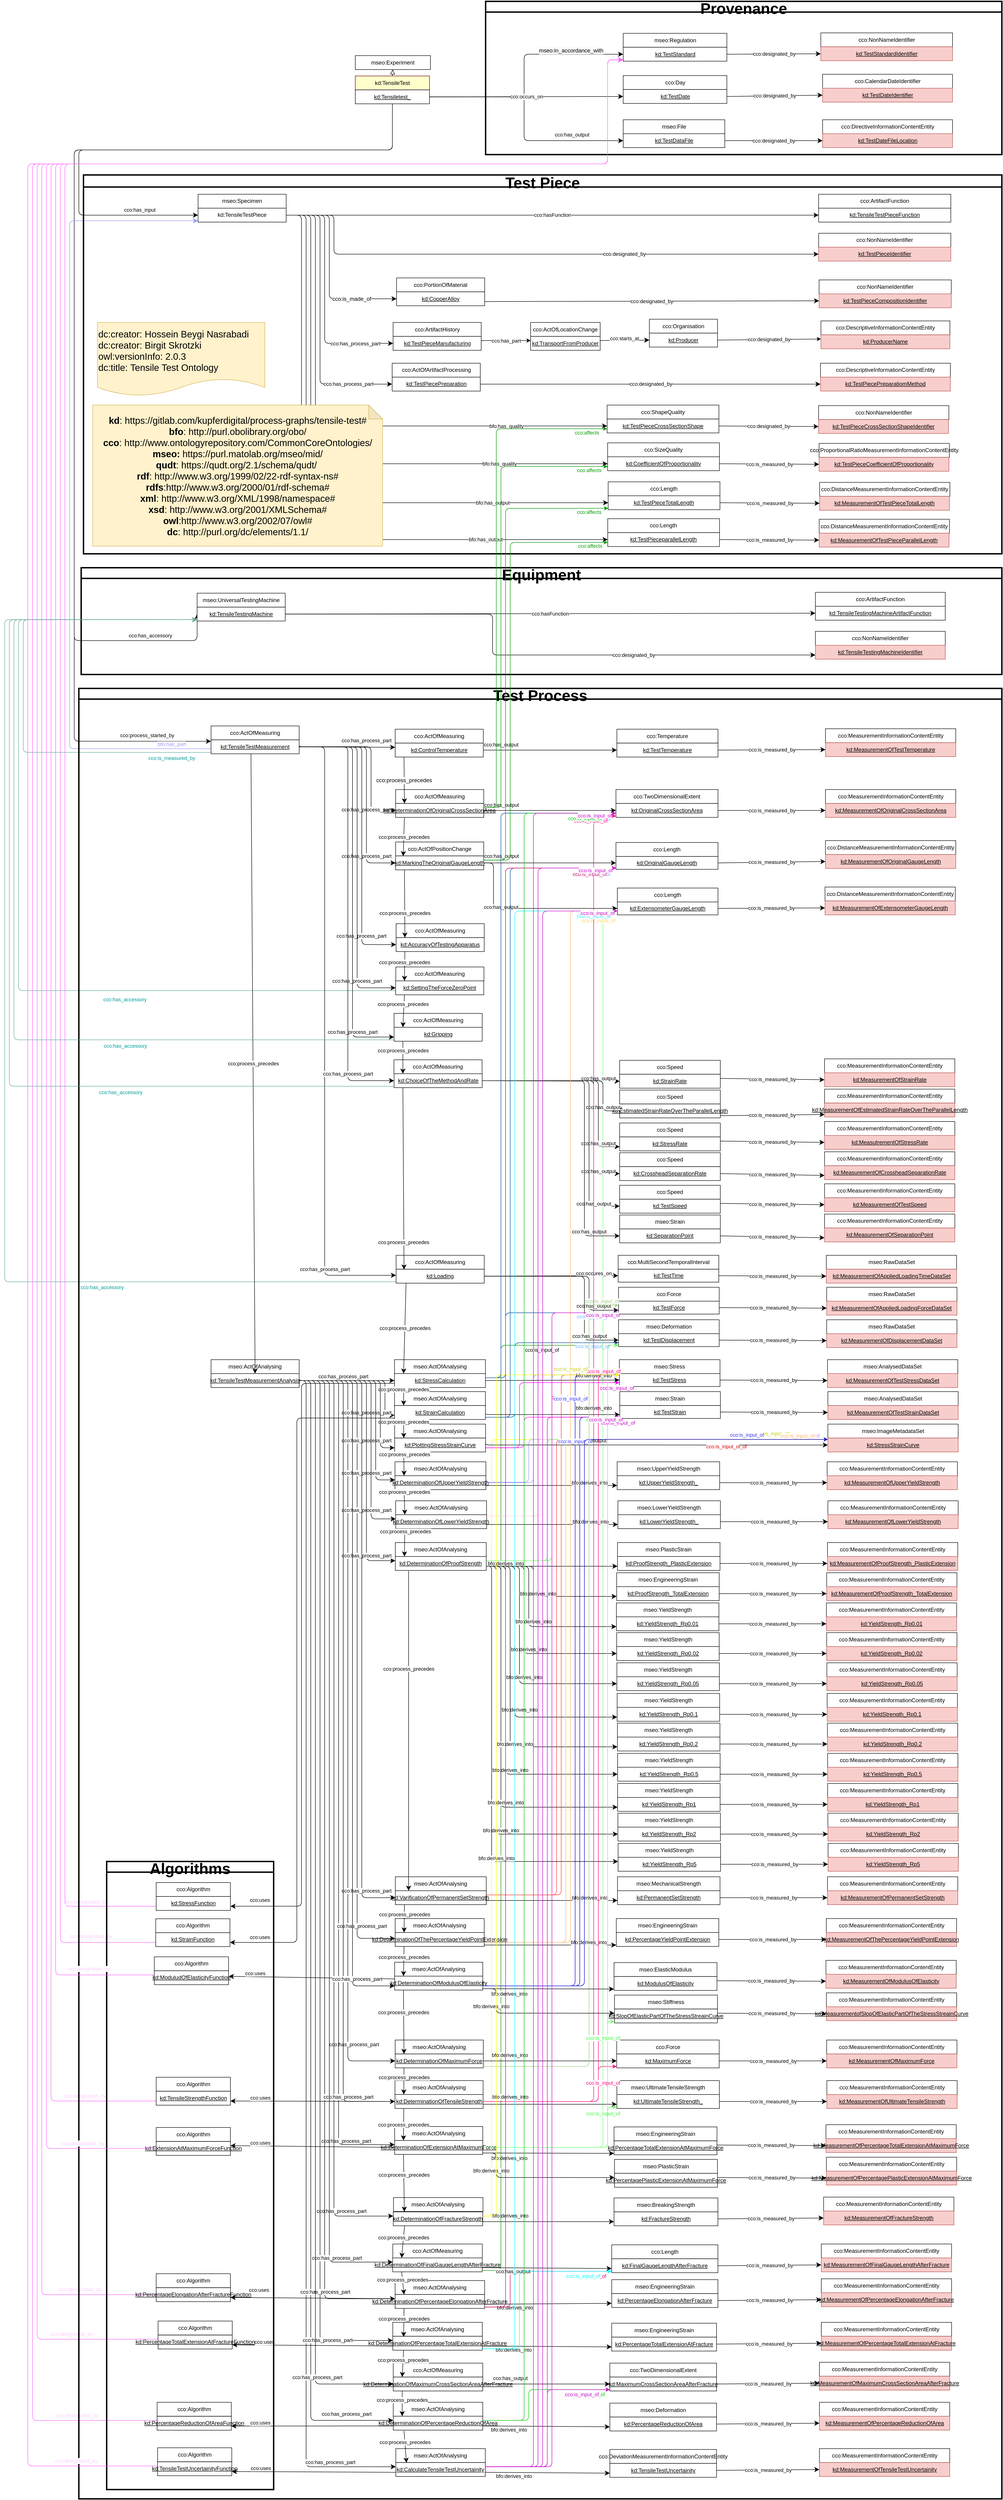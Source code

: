 <mxfile version="20.6.0" type="gitlab" pages="2">
  <diagram id="nRI1FRYwAx3gcNsNQlUs" name="Tensile V2.0 (without mapping)">
    <mxGraphModel dx="-808" dy="4336" grid="1" gridSize="10" guides="1" tooltips="1" connect="1" arrows="1" fold="1" page="1" pageScale="1" pageWidth="827" pageHeight="1169" math="0" shadow="0">
      <root>
        <mxCell id="Fe3lSDXgcM0p536ULmFv-0" />
        <mxCell id="Fe3lSDXgcM0p536ULmFv-1" parent="Fe3lSDXgcM0p536ULmFv-0" />
        <object label="&lt;span&gt;kd:TensileTest&lt;/span&gt;" Type="Class" id="Fe3lSDXgcM0p536ULmFv-2">
          <mxCell style="rounded=0;whiteSpace=wrap;html=1;snapToPoint=1;points=[[0.1,0],[0.2,0],[0.3,0],[0.4,0],[0.5,0],[0.6,0],[0.7,0],[0.8,0],[0.9,0],[0,0.1],[0,0.3],[0,0.5],[0,0.7],[0,0.9],[0.1,1],[0.2,1],[0.3,1],[0.4,1],[0.5,1],[0.6,1],[0.7,1],[0.8,1],[0.9,1],[1,0.1],[1,0.3],[1,0.5],[1,0.7],[1,0.9]];strokeColor=#6F0000;fillColor=#FFFFCC;" parent="Fe3lSDXgcM0p536ULmFv-1" vertex="1">
            <mxGeometry x="3426" y="-3319.36" width="160" height="30" as="geometry" />
          </mxCell>
        </object>
        <object label="&lt;span style=&quot;font-size: 12px ; background-color: rgb(248 , 249 , 250)&quot;&gt;mseo:in_accordance_with&lt;/span&gt;" Type="ObjectProperty" id="Fe3lSDXgcM0p536ULmFv-3">
          <mxCell style="endArrow=classic;html=1;exitX=1;exitY=0.5;exitDx=0;exitDy=0;endSize=8;fontFamily=Helvetica;entryX=0;entryY=0.5;entryDx=0;entryDy=0;edgeStyle=orthogonalEdgeStyle;" parent="Fe3lSDXgcM0p536ULmFv-1" source="Fe3lSDXgcM0p536ULmFv-19" target="Fe3lSDXgcM0p536ULmFv-41" edge="1">
            <mxGeometry x="0.557" y="8" width="50" height="50" relative="1" as="geometry">
              <mxPoint x="2866" y="-3335.36" as="sourcePoint" />
              <mxPoint x="3086" y="-3336.36" as="targetPoint" />
              <Array as="points">
                <mxPoint x="3790" y="-3274" />
                <mxPoint x="3790" y="-3366" />
              </Array>
              <mxPoint as="offset" />
            </mxGeometry>
          </mxCell>
        </object>
        <object label="&lt;span style=&quot;font-family: helvetica;&quot;&gt;cco:has_output&lt;/span&gt;" Type="ObjectProperty" id="Fe3lSDXgcM0p536ULmFv-4">
          <mxCell style="endArrow=classic;html=1;entryX=0;entryY=0.5;entryDx=0;entryDy=0;endSize=8;fontFamily=Helvetica;rounded=1;exitX=1;exitY=0.5;exitDx=0;exitDy=0;edgeStyle=orthogonalEdgeStyle;" parent="Fe3lSDXgcM0p536ULmFv-1" source="Fe3lSDXgcM0p536ULmFv-19" target="Fe3lSDXgcM0p536ULmFv-48" edge="1">
            <mxGeometry x="0.569" y="13" width="50" height="50" relative="1" as="geometry">
              <mxPoint x="2867" y="-3335.36" as="sourcePoint" />
              <mxPoint x="3472" y="-3229.36" as="targetPoint" />
              <Array as="points">
                <mxPoint x="3790" y="-3274" />
                <mxPoint x="3790" y="-3180" />
              </Array>
              <mxPoint as="offset" />
            </mxGeometry>
          </mxCell>
        </object>
        <object label="&lt;font&gt;cco:has_input&lt;/font&gt;" Type="ObjectProperty" id="Fe3lSDXgcM0p536ULmFv-5">
          <mxCell style="endArrow=classic;html=1;exitX=0.5;exitY=1;exitDx=0;exitDy=0;entryX=0;entryY=0.5;entryDx=0;entryDy=0;endSize=8;fontFamily=Helvetica;edgeStyle=orthogonalEdgeStyle;" parent="Fe3lSDXgcM0p536ULmFv-1" source="Fe3lSDXgcM0p536ULmFv-19" target="Fe3lSDXgcM0p536ULmFv-71" edge="1">
            <mxGeometry x="0.783" y="11" width="50" height="50" relative="1" as="geometry">
              <mxPoint x="2868" y="-3289.36" as="sourcePoint" />
              <mxPoint x="3088" y="-3019.36" as="targetPoint" />
              <Array as="points">
                <mxPoint x="3506" y="-3160" />
                <mxPoint x="2830" y="-3160" />
                <mxPoint x="2830" y="-3020" />
              </Array>
              <mxPoint x="1" as="offset" />
            </mxGeometry>
          </mxCell>
        </object>
        <object label="&lt;span style=&quot;&quot;&gt;&lt;font color=&quot;#009999&quot;&gt;cco:has_accessory&lt;/font&gt;&lt;/span&gt;" Type="ObjectProperty" id="Fe3lSDXgcM0p536ULmFv-6">
          <mxCell style="endArrow=classic;html=1;endSize=8;fontFamily=Helvetica;strokeColor=#67AB9F;entryX=0;entryY=0.9;entryDx=0;entryDy=0;edgeStyle=orthogonalEdgeStyle;exitX=0;exitY=0.7;exitDx=0;exitDy=0;" parent="Fe3lSDXgcM0p536ULmFv-1" source="Fe3lSDXgcM0p536ULmFv-625" target="Fe3lSDXgcM0p536ULmFv-169" edge="1">
            <mxGeometry x="-0.416" y="19" width="50" height="50" relative="1" as="geometry">
              <mxPoint x="3330" y="-20" as="sourcePoint" />
              <mxPoint x="3110" y="-1240.18" as="targetPoint" />
              <Array as="points">
                <mxPoint x="2700" y="-1349" />
                <mxPoint x="2700" y="-2148" />
              </Array>
              <mxPoint x="-1" as="offset" />
            </mxGeometry>
          </mxCell>
        </object>
        <object label="&lt;span style=&quot;font-family: helvetica;&quot;&gt;cco:process_started_by&lt;/span&gt;" Type="ObjectProperty" id="Fe3lSDXgcM0p536ULmFv-7">
          <mxCell style="endArrow=classic;html=1;endSize=8;fontFamily=Helvetica;exitX=0.5;exitY=1;exitDx=0;exitDy=0;edgeStyle=orthogonalEdgeStyle;entryX=0;entryY=0.1;entryDx=0;entryDy=0;" parent="Fe3lSDXgcM0p536ULmFv-1" source="Fe3lSDXgcM0p536ULmFv-19" target="Fe3lSDXgcM0p536ULmFv-204" edge="1">
            <mxGeometry x="0.883" y="13" width="50" height="50" relative="1" as="geometry">
              <mxPoint x="3610" y="-2996.18" as="sourcePoint" />
              <mxPoint x="3115" y="-400" as="targetPoint" />
              <Array as="points">
                <mxPoint x="3506" y="-3160" />
                <mxPoint x="2820" y="-3160" />
                <mxPoint x="2820" y="-1886" />
              </Array>
              <mxPoint as="offset" />
            </mxGeometry>
          </mxCell>
        </object>
        <object label="&lt;span style=&quot;&quot;&gt;&lt;font color=&quot;#009999&quot;&gt;cco:has_accessory&lt;/font&gt;&lt;/span&gt;" Type="ObjectProperty" id="Fe3lSDXgcM0p536ULmFv-8">
          <mxCell style="endArrow=classic;html=1;endSize=8;fontFamily=Helvetica;strokeColor=#67AB9F;exitX=0;exitY=0.9;exitDx=0;exitDy=0;entryX=0;entryY=0.9;entryDx=0;entryDy=0;edgeStyle=orthogonalEdgeStyle;" parent="Fe3lSDXgcM0p536ULmFv-1" source="Fe3lSDXgcM0p536ULmFv-273" target="Fe3lSDXgcM0p536ULmFv-169" edge="1">
            <mxGeometry x="-0.528" y="12" width="50" height="50" relative="1" as="geometry">
              <mxPoint x="3506" y="261.64" as="sourcePoint" />
              <mxPoint x="3498.5" y="-1549.18" as="targetPoint" />
              <Array as="points">
                <mxPoint x="2670" y="-722" />
                <mxPoint x="2670" y="-2148" />
              </Array>
              <mxPoint as="offset" />
            </mxGeometry>
          </mxCell>
        </object>
        <object label="&lt;u&gt;kd:Tensiletest_&lt;span style=&quot;font-family: &amp;#34;arial&amp;#34; ; text-align: left ; background-color: rgb(255 , 255 , 255)&quot;&gt;&lt;br&gt;&lt;/span&gt;&lt;/u&gt;" Type="Individual" id="Fe3lSDXgcM0p536ULmFv-19">
          <mxCell style="rounded=0;whiteSpace=wrap;html=1;snapToPoint=1;points=[[0.1,0],[0.2,0],[0.3,0],[0.4,0],[0.5,0],[0.6,0],[0.7,0],[0.8,0],[0.9,0],[0,0.1],[0,0.3],[0,0.5],[0,0.7],[0,0.9],[0.1,1],[0.2,1],[0.3,1],[0.4,1],[0.5,1],[0.6,1],[0.7,1],[0.8,1],[0.9,1],[1,0.1],[1,0.3],[1,0.5],[1,0.7],[1,0.9]];strokeWidth=1;strokeColor=#000000;" parent="Fe3lSDXgcM0p536ULmFv-1" vertex="1">
            <mxGeometry x="3426" y="-3289.36" width="160" height="30" as="geometry" />
          </mxCell>
        </object>
        <object label="&lt;span style=&quot;font-family: &amp;quot;helvetica&amp;quot;&quot;&gt;&lt;font&gt;cco:occurs_on&lt;/font&gt;&lt;/span&gt;" Type="ObjectProperty" id="Fe3lSDXgcM0p536ULmFv-20">
          <mxCell style="endArrow=classic;html=1;exitX=1;exitY=0.5;exitDx=0;exitDy=0;endSize=8;fontFamily=Helvetica;edgeStyle=orthogonalEdgeStyle;entryX=0;entryY=0.5;entryDx=0;entryDy=0;" parent="Fe3lSDXgcM0p536ULmFv-1" source="Fe3lSDXgcM0p536ULmFv-19" target="Fe3lSDXgcM0p536ULmFv-51" edge="1">
            <mxGeometry width="50" height="50" relative="1" as="geometry">
              <mxPoint x="2867" y="-3335.36" as="sourcePoint" />
              <mxPoint x="3087" y="-3246.18" as="targetPoint" />
              <Array as="points">
                <mxPoint x="3586" y="-3275" />
              </Array>
            </mxGeometry>
          </mxCell>
        </object>
        <object label="&lt;span style=&quot;font-family: &amp;quot;helvetica&amp;quot;&quot;&gt;&lt;font color=&quot;#ffccff&quot;&gt;cco:designated_by&lt;/font&gt;&lt;/span&gt;" Type="ObjectProperty" id="Fe3lSDXgcM0p536ULmFv-22">
          <mxCell style="endArrow=classic;html=1;endSize=8;fontFamily=Helvetica;entryX=0;entryY=0.9;entryDx=0;entryDy=0;strokeColor=#FF66FF;edgeStyle=orthogonalEdgeStyle;exitX=0;exitY=0.7;exitDx=0;exitDy=0;" parent="Fe3lSDXgcM0p536ULmFv-1" source="RBp1DmDdPqv6ejPzq-09-11" target="Fe3lSDXgcM0p536ULmFv-41" edge="1">
            <mxGeometry x="-0.944" y="-9" width="50" height="50" relative="1" as="geometry">
              <mxPoint x="2940" y="2090" as="sourcePoint" />
              <mxPoint x="4900" y="-2056.18" as="targetPoint" />
              <Array as="points">
                <mxPoint x="2800" y="623" />
                <mxPoint x="2800" y="-3130" />
                <mxPoint x="3970" y="-3130" />
                <mxPoint x="3970" y="-3354" />
              </Array>
              <mxPoint as="offset" />
            </mxGeometry>
          </mxCell>
        </object>
        <object label="&lt;span style=&quot;font-family: &amp;quot;helvetica&amp;quot;&quot;&gt;&lt;font color=&quot;#ffccff&quot;&gt;cco:designated_by&lt;/font&gt;&lt;/span&gt;" Type="ObjectProperty" id="Fe3lSDXgcM0p536ULmFv-23">
          <mxCell style="endArrow=classic;html=1;endSize=8;fontFamily=Helvetica;entryX=0;entryY=0.9;entryDx=0;entryDy=0;strokeColor=#FF66FF;edgeStyle=orthogonalEdgeStyle;exitX=0;exitY=0.3;exitDx=0;exitDy=0;" parent="Fe3lSDXgcM0p536ULmFv-1" source="Fe3lSDXgcM0p536ULmFv-400" target="Fe3lSDXgcM0p536ULmFv-41" edge="1">
            <mxGeometry x="-0.948" y="-11" width="50" height="50" relative="1" as="geometry">
              <mxPoint x="3020" y="2520" as="sourcePoint" />
              <mxPoint x="3516" y="-2184.36" as="targetPoint" />
              <Array as="points">
                <mxPoint x="2730" y="1731" />
                <mxPoint x="2730" y="-3130" />
                <mxPoint x="3970" y="-3130" />
                <mxPoint x="3970" y="-3354" />
              </Array>
              <mxPoint as="offset" />
            </mxGeometry>
          </mxCell>
        </object>
        <object label="&lt;span style=&quot;font-family: &amp;quot;helvetica&amp;quot;&quot;&gt;&lt;font color=&quot;#ffccff&quot;&gt;cco:designated_by&lt;/font&gt;&lt;/span&gt;" Type="ObjectProperty" id="Fe3lSDXgcM0p536ULmFv-24">
          <mxCell style="endArrow=classic;html=1;endSize=8;fontFamily=Helvetica;entryX=0;entryY=0.9;entryDx=0;entryDy=0;strokeColor=#FF66FF;exitX=0;exitY=0.3;exitDx=0;exitDy=0;edgeStyle=orthogonalEdgeStyle;" parent="Fe3lSDXgcM0p536ULmFv-1" source="Fe3lSDXgcM0p536ULmFv-398" target="Fe3lSDXgcM0p536ULmFv-41" edge="1">
            <mxGeometry x="-0.942" y="-11" width="50" height="50" relative="1" as="geometry">
              <mxPoint x="2987.25" y="2135.18" as="sourcePoint" />
              <mxPoint x="3526" y="-2174.36" as="targetPoint" />
              <Array as="points">
                <mxPoint x="2740" y="1556" />
                <mxPoint x="2740" y="-3130" />
                <mxPoint x="3970" y="-3130" />
                <mxPoint x="3970" y="-3354" />
              </Array>
              <mxPoint as="offset" />
            </mxGeometry>
          </mxCell>
        </object>
        <object label="&lt;span style=&quot;font-family: &amp;quot;helvetica&amp;quot;&quot;&gt;&lt;font color=&quot;#ffccff&quot;&gt;cco:designated_by&lt;/font&gt;&lt;/span&gt;" Type="ObjectProperty" id="Fe3lSDXgcM0p536ULmFv-25">
          <mxCell style="endArrow=classic;html=1;endSize=8;fontFamily=Helvetica;entryX=0;entryY=0.9;entryDx=0;entryDy=0;strokeColor=#FF66FF;exitX=0;exitY=0.5;exitDx=0;exitDy=0;edgeStyle=orthogonalEdgeStyle;" parent="Fe3lSDXgcM0p536ULmFv-1" source="Fe3lSDXgcM0p536ULmFv-396" target="Fe3lSDXgcM0p536ULmFv-41" edge="1">
            <mxGeometry x="-0.948" y="-11" width="50" height="50" relative="1" as="geometry">
              <mxPoint x="2994.5" y="1363.0" as="sourcePoint" />
              <mxPoint x="3536" y="-2164.36" as="targetPoint" />
              <Array as="points">
                <mxPoint x="2750" y="1460" />
                <mxPoint x="2750" y="-3130" />
                <mxPoint x="3970" y="-3130" />
                <mxPoint x="3970" y="-3354" />
              </Array>
              <mxPoint as="offset" />
            </mxGeometry>
          </mxCell>
        </object>
        <object label="&lt;span style=&quot;font-family: &amp;quot;helvetica&amp;quot;&quot;&gt;&lt;font color=&quot;#ffccff&quot;&gt;cco:designated_by&lt;/font&gt;&lt;/span&gt;" Type="ObjectProperty" id="Fe3lSDXgcM0p536ULmFv-26">
          <mxCell style="endArrow=classic;html=1;endSize=8;fontFamily=Helvetica;entryX=0;entryY=0.9;entryDx=0;entryDy=0;strokeColor=#FF66FF;exitX=0;exitY=0.7;exitDx=0;exitDy=0;edgeStyle=orthogonalEdgeStyle;" parent="Fe3lSDXgcM0p536ULmFv-1" source="Fe3lSDXgcM0p536ULmFv-394" target="Fe3lSDXgcM0p536ULmFv-41" edge="1">
            <mxGeometry x="-0.947" y="-11" width="50" height="50" relative="1" as="geometry">
              <mxPoint x="2989" y="1253.0" as="sourcePoint" />
              <mxPoint x="3546" y="-2154.36" as="targetPoint" />
              <Array as="points">
                <mxPoint x="2770" y="1043" />
                <mxPoint x="2770" y="-3130" />
                <mxPoint x="3970" y="-3130" />
                <mxPoint x="3970" y="-3354" />
              </Array>
              <mxPoint as="offset" />
            </mxGeometry>
          </mxCell>
        </object>
        <object label="&lt;span style=&quot;font-family: &amp;quot;helvetica&amp;quot;&quot;&gt;&lt;font color=&quot;#ffccff&quot;&gt;cco:designated_by&lt;/font&gt;&lt;/span&gt;" Type="ObjectProperty" id="Fe3lSDXgcM0p536ULmFv-27">
          <mxCell style="endArrow=classic;html=1;endSize=8;fontFamily=Helvetica;entryX=0;entryY=0.9;entryDx=0;entryDy=0;strokeColor=#FF66FF;exitX=0;exitY=0.7;exitDx=0;exitDy=0;edgeStyle=orthogonalEdgeStyle;" parent="Fe3lSDXgcM0p536ULmFv-1" source="RBp1DmDdPqv6ejPzq-09-13" target="Fe3lSDXgcM0p536ULmFv-41" edge="1">
            <mxGeometry x="-0.949" y="-13" width="50" height="50" relative="1" as="geometry">
              <mxPoint x="2999" y="1073.82" as="sourcePoint" />
              <mxPoint x="3556" y="-2144.36" as="targetPoint" />
              <Array as="points">
                <mxPoint x="2790" y="701" />
                <mxPoint x="2790" y="-3130" />
                <mxPoint x="3970" y="-3130" />
                <mxPoint x="3970" y="-3354" />
              </Array>
              <mxPoint as="offset" />
            </mxGeometry>
          </mxCell>
        </object>
        <object label="&lt;font&gt;cco:has_accessory&lt;/font&gt;" Type="ObjectProperty" id="Fe3lSDXgcM0p536ULmFv-30">
          <mxCell style="endArrow=classic;html=1;exitX=0.5;exitY=1;exitDx=0;exitDy=0;endSize=8;fontFamily=Helvetica;edgeStyle=orthogonalEdgeStyle;entryX=0;entryY=0.5;entryDx=0;entryDy=0;" parent="Fe3lSDXgcM0p536ULmFv-1" source="Fe3lSDXgcM0p536ULmFv-19" target="Fe3lSDXgcM0p536ULmFv-169" edge="1">
            <mxGeometry x="0.854" y="11" width="50" height="50" relative="1" as="geometry">
              <mxPoint x="2878" y="-2742.36" as="sourcePoint" />
              <mxPoint x="3098" y="-2472.36" as="targetPoint" />
              <Array as="points">
                <mxPoint x="3506" y="-3160" />
                <mxPoint x="2820" y="-3160" />
                <mxPoint x="2820" y="-2103" />
              </Array>
              <mxPoint as="offset" />
            </mxGeometry>
          </mxCell>
        </object>
        <object label="&lt;span style=&quot;font-family: helvetica;&quot;&gt;&lt;font color=&quot;#009999&quot;&gt;cco:is_measured_by&lt;/font&gt;&lt;/span&gt;" Type="ObjectProperty" id="Fe3lSDXgcM0p536ULmFv-31">
          <mxCell style="endArrow=classic;html=1;endSize=8;fontFamily=Helvetica;entryX=0;entryY=0.9;entryDx=0;entryDy=0;strokeColor=#67AB9F;exitX=0;exitY=0.9;exitDx=0;exitDy=0;edgeStyle=orthogonalEdgeStyle;" parent="Fe3lSDXgcM0p536ULmFv-1" source="Fe3lSDXgcM0p536ULmFv-204" target="Fe3lSDXgcM0p536ULmFv-169" edge="1">
            <mxGeometry x="-0.841" y="12" width="50" height="50" relative="1" as="geometry">
              <mxPoint x="3515" y="-236.36" as="sourcePoint" />
              <mxPoint x="3515.5" y="-1870.36" as="targetPoint" />
              <Array as="points">
                <mxPoint x="2710" y="-1862" />
                <mxPoint x="2710" y="-2148" />
              </Array>
              <mxPoint as="offset" />
            </mxGeometry>
          </mxCell>
        </object>
        <object label="" Type="SubClassOf" id="Fe3lSDXgcM0p536ULmFv-32">
          <mxCell style="endArrow=block;html=1;endFill=0;endSize=8;arcSize=0;rounded=0;exitX=0.5;exitY=0;exitDx=0;exitDy=0;entryX=0.5;entryY=1;entryDx=0;entryDy=0;" parent="Fe3lSDXgcM0p536ULmFv-1" source="Fe3lSDXgcM0p536ULmFv-2" target="Fe3lSDXgcM0p536ULmFv-34" edge="1">
            <mxGeometry width="50" height="50" relative="1" as="geometry">
              <mxPoint x="3342.429" y="-3072.894" as="sourcePoint" />
              <mxPoint x="3603.727" y="-3073.784" as="targetPoint" />
            </mxGeometry>
          </mxCell>
        </object>
        <object label="&lt;span style=&quot;font-family: &amp;quot;helvetica&amp;quot; ; background-color: rgb(255 , 255 , 255)&quot;&gt;&lt;font&gt;&lt;/font&gt;&lt;/span&gt;&lt;span&gt;mseo:Experiment&lt;/span&gt;" Type="Class" id="Fe3lSDXgcM0p536ULmFv-34">
          <mxCell style="rounded=0;whiteSpace=wrap;html=1;snapToPoint=1;points=[[0.1,0],[0.2,0],[0.3,0],[0.4,0],[0.5,0],[0.6,0],[0.7,0],[0.8,0],[0.9,0],[0,0.1],[0,0.3],[0,0.5],[0,0.7],[0,0.9],[0.1,1],[0.2,1],[0.3,1],[0.4,1],[0.5,1],[0.6,1],[0.7,1],[0.8,1],[0.9,1],[1,0.1],[1,0.3],[1,0.5],[1,0.7],[1,0.9]];" parent="Fe3lSDXgcM0p536ULmFv-1" vertex="1">
            <mxGeometry x="3426" y="-3363.18" width="162" height="30" as="geometry" />
          </mxCell>
        </object>
        <object label="&lt;span style=&quot;font-family: helvetica;&quot;&gt;&lt;font color=&quot;#9999ff&quot;&gt;bfo:has_part&lt;/font&gt;&lt;/span&gt;" Type="ObjectProperty" id="Fe3lSDXgcM0p536ULmFv-36">
          <mxCell style="endArrow=classic;html=1;endSize=8;fontFamily=Helvetica;entryX=0;entryY=0.9;entryDx=0;entryDy=0;strokeColor=#9999FF;exitX=-0.001;exitY=0.637;exitDx=0;exitDy=0;edgeStyle=orthogonalEdgeStyle;exitPerimeter=0;" parent="Fe3lSDXgcM0p536ULmFv-1" source="Fe3lSDXgcM0p536ULmFv-204" target="Fe3lSDXgcM0p536ULmFv-71" edge="1">
            <mxGeometry x="-0.901" y="-10" width="50" height="50" relative="1" as="geometry">
              <mxPoint x="3103" y="-456.18" as="sourcePoint" />
              <mxPoint x="3103" y="-1943.36" as="targetPoint" />
              <Array as="points">
                <mxPoint x="2810" y="-1870" />
                <mxPoint x="2810" y="-3007" />
              </Array>
              <mxPoint as="offset" />
            </mxGeometry>
          </mxCell>
        </object>
        <mxCell id="Fe3lSDXgcM0p536ULmFv-39" value="Provenance" style="swimlane;strokeWidth=3;startSize=23;fontSize=33;" parent="Fe3lSDXgcM0p536ULmFv-1" vertex="1">
          <mxGeometry x="3707" y="-3480" width="1113" height="330" as="geometry">
            <mxRectangle x="4300" y="-3530" width="100" height="23" as="alternateBounds" />
          </mxGeometry>
        </mxCell>
        <object label="mseo:Regulation" Type="Class" id="Fe3lSDXgcM0p536ULmFv-40">
          <mxCell style="rounded=0;whiteSpace=wrap;html=1;snapToPoint=1;points=[[0.1,0],[0.2,0],[0.3,0],[0.4,0],[0.5,0],[0.6,0],[0.7,0],[0.8,0],[0.9,0],[0,0.1],[0,0.3],[0,0.5],[0,0.7],[0,0.9],[0.1,1],[0.2,1],[0.3,1],[0.4,1],[0.5,1],[0.6,1],[0.7,1],[0.8,1],[0.9,1],[1,0.1],[1,0.3],[1,0.5],[1,0.7],[1,0.9]];fontFamily=Helvetica;" parent="Fe3lSDXgcM0p536ULmFv-39" vertex="1">
            <mxGeometry x="296.67" y="68.82" width="223.5" height="30" as="geometry" />
          </mxCell>
        </object>
        <object label="&lt;font style=&quot;letter-spacing: 0px ; direction: ltr ; line-height: 14.4px ; opacity: 1&quot;&gt;kd:&lt;/font&gt;&lt;font style=&quot;letter-spacing: 0px ; direction: ltr ; line-height: 14.4px ; opacity: 1&quot;&gt;TestStandard&lt;/font&gt;" Type="Individual" id="Fe3lSDXgcM0p536ULmFv-41">
          <mxCell style="rounded=0;whiteSpace=wrap;html=1;snapToPoint=1;points=[[0.1,0],[0.2,0],[0.3,0],[0.4,0],[0.5,0],[0.6,0],[0.7,0],[0.8,0],[0.9,0],[0,0.1],[0,0.3],[0,0.5],[0,0.7],[0,0.9],[0.1,1],[0.2,1],[0.3,1],[0.4,1],[0.5,1],[0.6,1],[0.7,1],[0.8,1],[0.9,1],[1,0.1],[1,0.3],[1,0.5],[1,0.7],[1,0.9]];fontFamily=Helvetica;fontStyle=4;" parent="Fe3lSDXgcM0p536ULmFv-39" vertex="1">
            <mxGeometry x="296.67" y="98.82" width="223.5" height="30" as="geometry" />
          </mxCell>
        </object>
        <object label="&lt;span style=&quot;font-family: &amp;quot;helvetica&amp;quot; ; background-color: rgb(255 , 255 , 255)&quot;&gt;&lt;font&gt;cco:NonNameIdentifier&lt;/font&gt;&lt;/span&gt;" Type="Class" id="Fe3lSDXgcM0p536ULmFv-42">
          <mxCell style="rounded=0;whiteSpace=wrap;html=1;snapToPoint=1;points=[[0.1,0],[0.2,0],[0.3,0],[0.4,0],[0.5,0],[0.6,0],[0.7,0],[0.8,0],[0.9,0],[0,0.1],[0,0.3],[0,0.5],[0,0.7],[0,0.9],[0.1,1],[0.2,1],[0.3,1],[0.4,1],[0.5,1],[0.6,1],[0.7,1],[0.8,1],[0.9,1],[1,0.1],[1,0.3],[1,0.5],[1,0.7],[1,0.9]];fontFamily=Helvetica;" parent="Fe3lSDXgcM0p536ULmFv-39" vertex="1">
            <mxGeometry x="722.67" y="67.82" width="284" height="30" as="geometry" />
          </mxCell>
        </object>
        <object label="&lt;span&gt;kd:TestStandardIdentifier&lt;/span&gt;" Type="Individual" id="Fe3lSDXgcM0p536ULmFv-43">
          <mxCell style="rounded=0;whiteSpace=wrap;html=1;snapToPoint=1;points=[[0.1,0],[0.2,0],[0.3,0],[0.4,0],[0.5,0],[0.6,0],[0.7,0],[0.8,0],[0.9,0],[0,0.1],[0,0.3],[0,0.5],[0,0.7],[0,0.9],[0.1,1],[0.2,1],[0.3,1],[0.4,1],[0.5,1],[0.6,1],[0.7,1],[0.8,1],[0.9,1],[1,0.1],[1,0.3],[1,0.5],[1,0.7],[1,0.9]];fontFamily=Helvetica;fontStyle=4;fillColor=#f8cecc;strokeColor=#b85450;" parent="Fe3lSDXgcM0p536ULmFv-39" vertex="1">
            <mxGeometry x="722.67" y="97.82" width="284" height="30" as="geometry" />
          </mxCell>
        </object>
        <object label="&lt;span style=&quot;font-family: &amp;quot;helvetica&amp;quot;&quot;&gt;&lt;font&gt;cco:designated_by&lt;/font&gt;&lt;/span&gt;" Type="ObjectProperty" id="Fe3lSDXgcM0p536ULmFv-44">
          <mxCell style="endArrow=classic;html=1;exitX=1;exitY=0.5;exitDx=0;exitDy=0;entryX=0;entryY=0.5;entryDx=0;entryDy=0;endSize=8;fontFamily=Helvetica;" parent="Fe3lSDXgcM0p536ULmFv-39" source="Fe3lSDXgcM0p536ULmFv-41" target="Fe3lSDXgcM0p536ULmFv-43" edge="1">
            <mxGeometry width="50" height="50" relative="1" as="geometry">
              <mxPoint x="-415.33" y="110.23" as="sourcePoint" />
              <mxPoint x="-275.33" y="110.73" as="targetPoint" />
            </mxGeometry>
          </mxCell>
        </object>
        <object label="&lt;span style=&quot;font-family: &amp;quot;helvetica&amp;quot; ; background-color: rgb(255 , 255 , 255)&quot;&gt;&lt;font&gt;cco:CalendarDateIdentifier&lt;/font&gt;&lt;/span&gt;" Type="Class" id="Fe3lSDXgcM0p536ULmFv-45">
          <mxCell style="rounded=0;whiteSpace=wrap;html=1;snapToPoint=1;points=[[0.1,0],[0.2,0],[0.3,0],[0.4,0],[0.5,0],[0.6,0],[0.7,0],[0.8,0],[0.9,0],[0,0.1],[0,0.3],[0,0.5],[0,0.7],[0,0.9],[0.1,1],[0.2,1],[0.3,1],[0.4,1],[0.5,1],[0.6,1],[0.7,1],[0.8,1],[0.9,1],[1,0.1],[1,0.3],[1,0.5],[1,0.7],[1,0.9]];fontFamily=Helvetica;" parent="Fe3lSDXgcM0p536ULmFv-39" vertex="1">
            <mxGeometry x="726.55" y="157" width="280.12" height="30" as="geometry" />
          </mxCell>
        </object>
        <object label="&lt;span&gt;kd:TestDateIdentifier&lt;/span&gt;" Type="Individual" id="Fe3lSDXgcM0p536ULmFv-46">
          <mxCell style="rounded=0;whiteSpace=wrap;html=1;snapToPoint=1;points=[[0.1,0],[0.2,0],[0.3,0],[0.4,0],[0.5,0],[0.6,0],[0.7,0],[0.8,0],[0.9,0],[0,0.1],[0,0.3],[0,0.5],[0,0.7],[0,0.9],[0.1,1],[0.2,1],[0.3,1],[0.4,1],[0.5,1],[0.6,1],[0.7,1],[0.8,1],[0.9,1],[1,0.1],[1,0.3],[1,0.5],[1,0.7],[1,0.9]];fontFamily=Helvetica;fontStyle=4;fillColor=#f8cecc;strokeColor=#b85450;" parent="Fe3lSDXgcM0p536ULmFv-39" vertex="1">
            <mxGeometry x="726.55" y="187" width="280.12" height="30" as="geometry" />
          </mxCell>
        </object>
        <object label="&lt;font face=&quot;helvetica&quot;&gt;mseo:File&lt;/font&gt;" Type="Class" id="Fe3lSDXgcM0p536ULmFv-47">
          <mxCell style="rounded=0;whiteSpace=wrap;html=1;snapToPoint=1;points=[[0.1,0],[0.2,0],[0.3,0],[0.4,0],[0.5,0],[0.6,0],[0.7,0],[0.8,0],[0.9,0],[0,0.1],[0,0.3],[0,0.5],[0,0.7],[0,0.9],[0.1,1],[0.2,1],[0.3,1],[0.4,1],[0.5,1],[0.6,1],[0.7,1],[0.8,1],[0.9,1],[1,0.1],[1,0.3],[1,0.5],[1,0.7],[1,0.9]];fontFamily=Helvetica;" parent="Fe3lSDXgcM0p536ULmFv-39" vertex="1">
            <mxGeometry x="296.67" y="255" width="219" height="30" as="geometry" />
          </mxCell>
        </object>
        <object label="&lt;span&gt;kd:TestDataFile&lt;/span&gt;" Type="Individual" id="Fe3lSDXgcM0p536ULmFv-48">
          <mxCell style="rounded=0;whiteSpace=wrap;html=1;snapToPoint=1;points=[[0.1,0],[0.2,0],[0.3,0],[0.4,0],[0.5,0],[0.6,0],[0.7,0],[0.8,0],[0.9,0],[0,0.1],[0,0.3],[0,0.5],[0,0.7],[0,0.9],[0.1,1],[0.2,1],[0.3,1],[0.4,1],[0.5,1],[0.6,1],[0.7,1],[0.8,1],[0.9,1],[1,0.1],[1,0.3],[1,0.5],[1,0.7],[1,0.9]];fontFamily=Helvetica;fontStyle=4;" parent="Fe3lSDXgcM0p536ULmFv-39" vertex="1">
            <mxGeometry x="296.67" y="285" width="219" height="30" as="geometry" />
          </mxCell>
        </object>
        <object label="&lt;span style=&quot;font-family: &amp;quot;helvetica&amp;quot;&quot;&gt;&lt;font&gt;cco:designated_by&lt;/font&gt;&lt;/span&gt;" Type="ObjectProperty" id="Fe3lSDXgcM0p536ULmFv-49">
          <mxCell style="endArrow=classic;html=1;exitX=1;exitY=0.5;exitDx=0;exitDy=0;entryX=0;entryY=0.5;entryDx=0;entryDy=0;endSize=8;fontFamily=Helvetica;rounded=1;" parent="Fe3lSDXgcM0p536ULmFv-39" source="Fe3lSDXgcM0p536ULmFv-51" target="Fe3lSDXgcM0p536ULmFv-46" edge="1">
            <mxGeometry width="50" height="50" relative="1" as="geometry">
              <mxPoint x="-525.33" y="35.82" as="sourcePoint" />
              <mxPoint x="-385.33" y="36.32" as="targetPoint" />
            </mxGeometry>
          </mxCell>
        </object>
        <object label="&lt;span style=&quot;font-family: &amp;quot;helvetica&amp;quot; ; background-color: rgb(255 , 255 , 255)&quot;&gt;&lt;font&gt;cco:Day&lt;/font&gt;&lt;/span&gt;" Type="Class" id="Fe3lSDXgcM0p536ULmFv-50">
          <mxCell style="rounded=0;whiteSpace=wrap;html=1;snapToPoint=1;points=[[0.1,0],[0.2,0],[0.3,0],[0.4,0],[0.5,0],[0.6,0],[0.7,0],[0.8,0],[0.9,0],[0,0.1],[0,0.3],[0,0.5],[0,0.7],[0,0.9],[0.1,1],[0.2,1],[0.3,1],[0.4,1],[0.5,1],[0.6,1],[0.7,1],[0.8,1],[0.9,1],[1,0.1],[1,0.3],[1,0.5],[1,0.7],[1,0.9]];fontFamily=Helvetica;" parent="Fe3lSDXgcM0p536ULmFv-39" vertex="1">
            <mxGeometry x="296.67" y="159.82" width="223.5" height="30" as="geometry" />
          </mxCell>
        </object>
        <object label="&lt;font style=&quot;letter-spacing: 0px ; direction: ltr ; line-height: 14.4px ; opacity: 1&quot;&gt;kd:&lt;/font&gt;&lt;font style=&quot;letter-spacing: 0px ; direction: ltr ; line-height: 14.4px ; opacity: 1&quot;&gt;TestDate&lt;/font&gt;" Type="Individual" id="Fe3lSDXgcM0p536ULmFv-51">
          <mxCell style="rounded=0;whiteSpace=wrap;html=1;snapToPoint=1;points=[[0.1,0],[0.2,0],[0.3,0],[0.4,0],[0.5,0],[0.6,0],[0.7,0],[0.8,0],[0.9,0],[0,0.1],[0,0.3],[0,0.5],[0,0.7],[0,0.9],[0.1,1],[0.2,1],[0.3,1],[0.4,1],[0.5,1],[0.6,1],[0.7,1],[0.8,1],[0.9,1],[1,0.1],[1,0.3],[1,0.5],[1,0.7],[1,0.9]];fontFamily=Helvetica;fontStyle=4;" parent="Fe3lSDXgcM0p536ULmFv-39" vertex="1">
            <mxGeometry x="296.67" y="189.82" width="223.5" height="30" as="geometry" />
          </mxCell>
        </object>
        <object label="&lt;span style=&quot;font-family: &amp;quot;helvetica&amp;quot; ; background-color: rgb(255 , 255 , 255)&quot;&gt;&lt;font&gt;cco:DirectiveInformationContentEntity&lt;/font&gt;&lt;/span&gt;" Type="Class" id="Fe3lSDXgcM0p536ULmFv-52">
          <mxCell style="rounded=0;whiteSpace=wrap;html=1;snapToPoint=1;points=[[0.1,0],[0.2,0],[0.3,0],[0.4,0],[0.5,0],[0.6,0],[0.7,0],[0.8,0],[0.9,0],[0,0.1],[0,0.3],[0,0.5],[0,0.7],[0,0.9],[0.1,1],[0.2,1],[0.3,1],[0.4,1],[0.5,1],[0.6,1],[0.7,1],[0.8,1],[0.9,1],[1,0.1],[1,0.3],[1,0.5],[1,0.7],[1,0.9]];fontFamily=Helvetica;fillColor=#FFFFFF;" parent="Fe3lSDXgcM0p536ULmFv-39" vertex="1">
            <mxGeometry x="726.55" y="255" width="280.12" height="30" as="geometry" />
          </mxCell>
        </object>
        <object label="&lt;span&gt;kd:TestDateFileLocation&lt;/span&gt;" Type="Individual" id="Fe3lSDXgcM0p536ULmFv-53">
          <mxCell style="rounded=0;whiteSpace=wrap;html=1;snapToPoint=1;points=[[0.1,0],[0.2,0],[0.3,0],[0.4,0],[0.5,0],[0.6,0],[0.7,0],[0.8,0],[0.9,0],[0,0.1],[0,0.3],[0,0.5],[0,0.7],[0,0.9],[0.1,1],[0.2,1],[0.3,1],[0.4,1],[0.5,1],[0.6,1],[0.7,1],[0.8,1],[0.9,1],[1,0.1],[1,0.3],[1,0.5],[1,0.7],[1,0.9]];fontFamily=Helvetica;fontStyle=4;fillColor=#f8cecc;strokeColor=#b85450;" parent="Fe3lSDXgcM0p536ULmFv-39" vertex="1">
            <mxGeometry x="726.55" y="285" width="280.12" height="30" as="geometry" />
          </mxCell>
        </object>
        <object label="&lt;span style=&quot;font-family: &amp;quot;helvetica&amp;quot;&quot;&gt;&lt;font&gt;cco:designated_by&lt;/font&gt;&lt;/span&gt;" Type="ObjectProperty" id="Fe3lSDXgcM0p536ULmFv-54">
          <mxCell style="endArrow=classic;html=1;exitX=1;exitY=0.5;exitDx=0;exitDy=0;entryX=0;entryY=0.5;entryDx=0;entryDy=0;endSize=8;fontFamily=Helvetica;rounded=1;" parent="Fe3lSDXgcM0p536ULmFv-39" source="Fe3lSDXgcM0p536ULmFv-48" target="Fe3lSDXgcM0p536ULmFv-53" edge="1">
            <mxGeometry width="50" height="50" relative="1" as="geometry">
              <mxPoint x="520.17" y="302.82" as="sourcePoint" />
              <mxPoint x="-4092.33" y="3370.32" as="targetPoint" />
            </mxGeometry>
          </mxCell>
        </object>
        <mxCell id="Fe3lSDXgcM0p536ULmFv-55" value="Test Piece" style="swimlane;strokeWidth=3;fontSize=33;startSize=26;" parent="Fe3lSDXgcM0p536ULmFv-1" vertex="1">
          <mxGeometry x="2840" y="-3106.18" width="1980" height="816.18" as="geometry">
            <mxRectangle x="3430" y="-3920" width="100" height="23" as="alternateBounds" />
          </mxGeometry>
        </mxCell>
        <object label="&lt;span style=&quot;&quot;&gt;mseo:Specimen&lt;/span&gt;" Type="Class" id="Fe3lSDXgcM0p536ULmFv-56">
          <mxCell style="rounded=0;whiteSpace=wrap;html=1;snapToPoint=1;points=[[0.1,0],[0.2,0],[0.3,0],[0.4,0],[0.5,0],[0.6,0],[0.7,0],[0.8,0],[0.9,0],[0,0.1],[0,0.3],[0,0.5],[0,0.7],[0,0.9],[0.1,1],[0.2,1],[0.3,1],[0.4,1],[0.5,1],[0.6,1],[0.7,1],[0.8,1],[0.9,1],[1,0.1],[1,0.3],[1,0.5],[1,0.7],[1,0.9]];fontFamily=Helvetica;fillColor=#FFFFFF;" parent="Fe3lSDXgcM0p536ULmFv-55" vertex="1">
            <mxGeometry x="247" y="41.64" width="190" height="30" as="geometry" />
          </mxCell>
        </object>
        <object label="&lt;span style=&quot;font-family: helvetica; background-color: rgb(255, 255, 255);&quot;&gt;cco:ArtifactFunction&lt;/span&gt;" Type="Class" id="Fe3lSDXgcM0p536ULmFv-57">
          <mxCell style="rounded=0;whiteSpace=wrap;html=1;snapToPoint=1;points=[[0.1,0],[0.2,0],[0.3,0],[0.4,0],[0.5,0],[0.6,0],[0.7,0],[0.8,0],[0.9,0],[0,0.1],[0,0.3],[0,0.5],[0,0.7],[0,0.9],[0.1,1],[0.2,1],[0.3,1],[0.4,1],[0.5,1],[0.6,1],[0.7,1],[0.8,1],[0.9,1],[1,0.1],[1,0.3],[1,0.5],[1,0.7],[1,0.9]];" parent="Fe3lSDXgcM0p536ULmFv-55" vertex="1">
            <mxGeometry x="1585" y="41.64" width="285" height="30" as="geometry" />
          </mxCell>
        </object>
        <object label="&lt;font style=&quot;font-size: 12px&quot;&gt;&lt;font style=&quot;letter-spacing: 0px ; font-family: &amp;#34;helvetica&amp;#34; ; direction: ltr ; line-height: 19.2px ; opacity: 1 ; font-size: 12px&quot;&gt;&lt;u&gt;kd:TensileTestPieceFunction&lt;/u&gt;&lt;/font&gt;&lt;/font&gt;" Type="Individual" id="Fe3lSDXgcM0p536ULmFv-58">
          <mxCell style="rounded=0;whiteSpace=wrap;html=1;snapToPoint=1;points=[[0.1,0],[0.2,0],[0.3,0],[0.4,0],[0.5,0],[0.6,0],[0.7,0],[0.8,0],[0.9,0],[0,0.1],[0,0.3],[0,0.5],[0,0.7],[0,0.9],[0.1,1],[0.2,1],[0.3,1],[0.4,1],[0.5,1],[0.6,1],[0.7,1],[0.8,1],[0.9,1],[1,0.1],[1,0.3],[1,0.5],[1,0.7],[1,0.9]];" parent="Fe3lSDXgcM0p536ULmFv-55" vertex="1">
            <mxGeometry x="1585" y="71.64" width="285" height="30" as="geometry" />
          </mxCell>
        </object>
        <object label="&lt;span style=&quot;font-family: &amp;quot;helvetica&amp;quot; ; background-color: rgb(255 , 255 , 255)&quot;&gt;&lt;font&gt;cco:NonNameIdentifier&lt;/font&gt;&lt;/span&gt;" Type="Class" id="Fe3lSDXgcM0p536ULmFv-59">
          <mxCell style="rounded=0;whiteSpace=wrap;html=1;snapToPoint=1;points=[[0.1,0],[0.2,0],[0.3,0],[0.4,0],[0.5,0],[0.6,0],[0.7,0],[0.8,0],[0.9,0],[0,0.1],[0,0.3],[0,0.5],[0,0.7],[0,0.9],[0.1,1],[0.2,1],[0.3,1],[0.4,1],[0.5,1],[0.6,1],[0.7,1],[0.8,1],[0.9,1],[1,0.1],[1,0.3],[1,0.5],[1,0.7],[1,0.9]];" parent="Fe3lSDXgcM0p536ULmFv-55" vertex="1">
            <mxGeometry x="1585" y="125.64" width="285" height="30" as="geometry" />
          </mxCell>
        </object>
        <object label="&lt;font style=&quot;font-size: 12px&quot;&gt;&lt;font style=&quot;letter-spacing: 0px ; font-family: &amp;quot;helvetica&amp;quot; ; direction: ltr ; line-height: 19.2px ; opacity: 1 ; font-size: 12px&quot;&gt;&lt;u&gt;kd:&lt;/u&gt;&lt;/font&gt;&lt;font style=&quot;letter-spacing: 0px ; font-family: &amp;quot;helvetica&amp;quot; ; direction: ltr ; line-height: 19.2px ; opacity: 1 ; font-size: 12px&quot;&gt;&lt;u&gt;TestPieceIdentifier&lt;/u&gt;&lt;/font&gt;&lt;/font&gt;" Type="Individual" id="Fe3lSDXgcM0p536ULmFv-60">
          <mxCell style="rounded=0;whiteSpace=wrap;html=1;snapToPoint=1;points=[[0.1,0],[0.2,0],[0.3,0],[0.4,0],[0.5,0],[0.6,0],[0.7,0],[0.8,0],[0.9,0],[0,0.1],[0,0.3],[0,0.5],[0,0.7],[0,0.9],[0.1,1],[0.2,1],[0.3,1],[0.4,1],[0.5,1],[0.6,1],[0.7,1],[0.8,1],[0.9,1],[1,0.1],[1,0.3],[1,0.5],[1,0.7],[1,0.9]];strokeWidth=1;strokeColor=#b85450;fillColor=#f8cecc;" parent="Fe3lSDXgcM0p536ULmFv-55" vertex="1">
            <mxGeometry x="1585" y="155.64" width="285" height="30" as="geometry" />
          </mxCell>
        </object>
        <object label="&lt;font&gt;cco:PortionOfMaterial&lt;/font&gt;" Type="Class" id="Fe3lSDXgcM0p536ULmFv-61">
          <mxCell style="rounded=0;whiteSpace=wrap;html=1;snapToPoint=1;points=[[0.1,0],[0.2,0],[0.3,0],[0.4,0],[0.5,0],[0.6,0],[0.7,0],[0.8,0],[0.9,0],[0,0.1],[0,0.3],[0,0.5],[0,0.7],[0,0.9],[0.1,1],[0.2,1],[0.3,1],[0.4,1],[0.5,1],[0.6,1],[0.7,1],[0.8,1],[0.9,1],[1,0.1],[1,0.3],[1,0.5],[1,0.7],[1,0.9]];" parent="Fe3lSDXgcM0p536ULmFv-55" vertex="1">
            <mxGeometry x="675" y="221.82" width="190" height="30" as="geometry" />
          </mxCell>
        </object>
        <object label="&lt;font style=&quot;font-size: 12px&quot;&gt;&lt;font style=&quot;letter-spacing: 0px ; font-family: &amp;quot;helvetica&amp;quot; ; direction: ltr ; line-height: 19.2px ; opacity: 1 ; font-size: 12px&quot;&gt;&lt;u&gt;kd:CopperAlloy&lt;/u&gt;&lt;/font&gt;&lt;/font&gt;" Type="Individual" id="Fe3lSDXgcM0p536ULmFv-62">
          <mxCell style="rounded=0;whiteSpace=wrap;html=1;snapToPoint=1;points=[[0.1,0],[0.2,0],[0.3,0],[0.4,0],[0.5,0],[0.6,0],[0.7,0],[0.8,0],[0.9,0],[0,0.1],[0,0.3],[0,0.5],[0,0.7],[0,0.9],[0.1,1],[0.2,1],[0.3,1],[0.4,1],[0.5,1],[0.6,1],[0.7,1],[0.8,1],[0.9,1],[1,0.1],[1,0.3],[1,0.5],[1,0.7],[1,0.9]];strokeWidth=1;strokeColor=#000000;" parent="Fe3lSDXgcM0p536ULmFv-55" vertex="1">
            <mxGeometry x="675" y="251.82" width="190" height="30" as="geometry" />
          </mxCell>
        </object>
        <object label="&lt;span style=&quot;background-color: rgb(255 , 255 , 255)&quot;&gt;cco:ShapeQuality&lt;/span&gt;" Type="Class" id="Fe3lSDXgcM0p536ULmFv-63">
          <mxCell style="rounded=0;whiteSpace=wrap;html=1;snapToPoint=1;points=[[0.1,0],[0.2,0],[0.3,0],[0.4,0],[0.5,0],[0.6,0],[0.7,0],[0.8,0],[0.9,0],[0,0.1],[0,0.3],[0,0.5],[0,0.7],[0,0.9],[0.1,1],[0.2,1],[0.3,1],[0.4,1],[0.5,1],[0.6,1],[0.7,1],[0.8,1],[0.9,1],[1,0.1],[1,0.3],[1,0.5],[1,0.7],[1,0.9]];" parent="Fe3lSDXgcM0p536ULmFv-55" vertex="1">
            <mxGeometry x="1129" y="495.82" width="241" height="30" as="geometry" />
          </mxCell>
        </object>
        <object label="&lt;span style=&quot;font-family: &amp;quot;helvetica&amp;quot;&quot;&gt;&lt;font&gt;cco:hasFunction&lt;/font&gt;&lt;/span&gt;" Type="ObjectProperty" id="Fe3lSDXgcM0p536ULmFv-64">
          <mxCell style="endArrow=classic;html=1;exitX=1;exitY=0.5;exitDx=0;exitDy=0;entryX=0;entryY=0.5;entryDx=0;entryDy=0;endSize=8;fontFamily=Helvetica;" parent="Fe3lSDXgcM0p536ULmFv-55" source="Fe3lSDXgcM0p536ULmFv-71" target="Fe3lSDXgcM0p536ULmFv-58" edge="1">
            <mxGeometry width="50" height="50" relative="1" as="geometry">
              <mxPoint x="437" y="86.64" as="sourcePoint" />
              <mxPoint x="593" y="86.14" as="targetPoint" />
            </mxGeometry>
          </mxCell>
        </object>
        <object label="&lt;span style=&quot;font-family: helvetica;&quot;&gt;cco:designated_by&lt;/span&gt;" Type="ObjectProperty" id="Fe3lSDXgcM0p536ULmFv-65">
          <mxCell style="endArrow=classic;html=1;exitX=1;exitY=0.5;exitDx=0;exitDy=0;entryX=0;entryY=0.5;entryDx=0;entryDy=0;endSize=8;fontFamily=Helvetica;edgeStyle=elbowEdgeStyle;" parent="Fe3lSDXgcM0p536ULmFv-55" source="Fe3lSDXgcM0p536ULmFv-71" target="Fe3lSDXgcM0p536ULmFv-60" edge="1">
            <mxGeometry x="0.319" width="50" height="50" relative="1" as="geometry">
              <mxPoint x="437" y="86.64" as="sourcePoint" />
              <mxPoint x="642" y="96.64" as="targetPoint" />
              <Array as="points">
                <mxPoint x="540" y="136" />
              </Array>
              <mxPoint as="offset" />
            </mxGeometry>
          </mxCell>
        </object>
        <object label="&lt;span style=&quot;font-family: &amp;quot;helvetica&amp;quot;&quot;&gt;&lt;font style=&quot;font-size: 12px&quot;&gt;cco:is_made_of&lt;/font&gt;&lt;/span&gt;" Type="ObjectProperty" id="Fe3lSDXgcM0p536ULmFv-66">
          <mxCell style="endArrow=classic;html=1;entryX=0;entryY=0.5;entryDx=0;entryDy=0;endSize=8;fontFamily=Helvetica;edgeStyle=elbowEdgeStyle;exitX=1;exitY=0.5;exitDx=0;exitDy=0;" parent="Fe3lSDXgcM0p536ULmFv-55" source="Fe3lSDXgcM0p536ULmFv-71" target="Fe3lSDXgcM0p536ULmFv-62" edge="1">
            <mxGeometry x="0.53" width="50" height="50" relative="1" as="geometry">
              <mxPoint x="437" y="86.64" as="sourcePoint" />
              <mxPoint x="642" y="180.64" as="targetPoint" />
              <Array as="points">
                <mxPoint x="530" y="176" />
              </Array>
              <mxPoint x="1" as="offset" />
            </mxGeometry>
          </mxCell>
        </object>
        <object label="&lt;font&gt;cco:DescriptiveInformationContentEntity&lt;/font&gt;" Type="Class" id="Fe3lSDXgcM0p536ULmFv-67">
          <mxCell style="rounded=0;whiteSpace=wrap;html=1;snapToPoint=1;points=[[0.1,0],[0.2,0],[0.3,0],[0.4,0],[0.5,0],[0.6,0],[0.7,0],[0.8,0],[0.9,0],[0,0.1],[0,0.3],[0,0.5],[0,0.7],[0,0.9],[0.1,1],[0.2,1],[0.3,1],[0.4,1],[0.5,1],[0.6,1],[0.7,1],[0.8,1],[0.9,1],[1,0.1],[1,0.3],[1,0.5],[1,0.7],[1,0.9]];" parent="Fe3lSDXgcM0p536ULmFv-55" vertex="1">
            <mxGeometry x="1590" y="314.5" width="278" height="30" as="geometry" />
          </mxCell>
        </object>
        <object label="&lt;span style=&quot;font-family: helvetica;&quot;&gt;cco:designated_by&lt;/span&gt;" Type="ObjectProperty" id="Fe3lSDXgcM0p536ULmFv-69">
          <mxCell style="endArrow=classic;html=1;exitX=1;exitY=0.7;exitDx=0;exitDy=0;entryX=0;entryY=0.5;entryDx=0;entryDy=0;endSize=8;fontFamily=Helvetica;rounded=1;" parent="Fe3lSDXgcM0p536ULmFv-55" source="Fe3lSDXgcM0p536ULmFv-62" target="OLTQ0ghrIqodXFDddBHm-1" edge="1">
            <mxGeometry width="50" height="50" relative="1" as="geometry">
              <mxPoint x="1246" y="451.82" as="sourcePoint" />
              <mxPoint x="1590" y="273.82" as="targetPoint" />
            </mxGeometry>
          </mxCell>
        </object>
        <object label="&lt;font style=&quot;letter-spacing: 0px ; direction: ltr ; line-height: 14.4px ; opacity: 1&quot;&gt;kd:Tensile&lt;/font&gt;&lt;font style=&quot;letter-spacing: 0px ; direction: ltr ; line-height: 14.4px ; opacity: 1&quot;&gt;TestPiece&lt;/font&gt;" Type="Individual" id="Fe3lSDXgcM0p536ULmFv-71">
          <mxCell style="rounded=0;whiteSpace=wrap;html=1;snapToPoint=1;points=[[0.1,0],[0.2,0],[0.3,0],[0.4,0],[0.5,0],[0.6,0],[0.7,0],[0.8,0],[0.9,0],[0,0.1],[0,0.3],[0,0.5],[0,0.7],[0,0.9],[0.1,1],[0.2,1],[0.3,1],[0.4,1],[0.5,1],[0.6,1],[0.7,1],[0.8,1],[0.9,1],[1,0.1],[1,0.3],[1,0.5],[1,0.7],[1,0.9]];fontFamily=Helvetica;strokeWidth=1;strokeColor=#000000;" parent="Fe3lSDXgcM0p536ULmFv-55" vertex="1">
            <mxGeometry x="247" y="71.64" width="190" height="30" as="geometry" />
          </mxCell>
        </object>
        <object label="&lt;font style=&quot;font-size: 12px&quot;&gt;&lt;font style=&quot;letter-spacing: 0px ; font-family: &amp;#34;helvetica&amp;#34; ; direction: ltr ; line-height: 19.2px ; opacity: 1 ; font-size: 12px&quot;&gt;&lt;u&gt;kd:TestPieceCrossSectionShape&lt;/u&gt;&lt;/font&gt;&lt;/font&gt;" Type="Individual" id="Fe3lSDXgcM0p536ULmFv-72">
          <mxCell style="rounded=0;whiteSpace=wrap;html=1;snapToPoint=1;points=[[0.1,0],[0.2,0],[0.3,0],[0.4,0],[0.5,0],[0.6,0],[0.7,0],[0.8,0],[0.9,0],[0,0.1],[0,0.3],[0,0.5],[0,0.7],[0,0.9],[0.1,1],[0.2,1],[0.3,1],[0.4,1],[0.5,1],[0.6,1],[0.7,1],[0.8,1],[0.9,1],[1,0.1],[1,0.3],[1,0.5],[1,0.7],[1,0.9]];" parent="Fe3lSDXgcM0p536ULmFv-55" vertex="1">
            <mxGeometry x="1129" y="525.82" width="241" height="30" as="geometry" />
          </mxCell>
        </object>
        <object label="&lt;span style=&quot;font-family: &amp;quot;helvetica&amp;quot;&quot;&gt;&lt;font style=&quot;font-size: 12px&quot;&gt;&lt;u&gt;kd:ProducerName&lt;/u&gt;&lt;/font&gt;&lt;/span&gt;" Type="Individual" id="Fe3lSDXgcM0p536ULmFv-73">
          <mxCell style="rounded=0;whiteSpace=wrap;html=1;snapToPoint=1;points=[[0.1,0],[0.2,0],[0.3,0],[0.4,0],[0.5,0],[0.6,0],[0.7,0],[0.8,0],[0.9,0],[0,0.1],[0,0.3],[0,0.5],[0,0.7],[0,0.9],[0.1,1],[0.2,1],[0.3,1],[0.4,1],[0.5,1],[0.6,1],[0.7,1],[0.8,1],[0.9,1],[1,0.1],[1,0.3],[1,0.5],[1,0.7],[1,0.9]];strokeWidth=1;strokeColor=#b85450;fillColor=#f8cecc;" parent="Fe3lSDXgcM0p536ULmFv-55" vertex="1">
            <mxGeometry x="1590" y="344.5" width="278" height="30" as="geometry" />
          </mxCell>
        </object>
        <object label="&lt;span style=&quot;font-family: &amp;quot;helvetica&amp;quot;&quot;&gt;&lt;font&gt;cco:has_process_part&lt;/font&gt;&lt;/span&gt;" Type="ObjectProperty" id="Fe3lSDXgcM0p536ULmFv-74">
          <mxCell style="endArrow=classic;html=1;entryX=0;entryY=0.5;entryDx=0;entryDy=0;endSize=8;fontFamily=Helvetica;edgeStyle=elbowEdgeStyle;exitX=1;exitY=0.5;exitDx=0;exitDy=0;" parent="Fe3lSDXgcM0p536ULmFv-55" source="Fe3lSDXgcM0p536ULmFv-71" target="Fe3lSDXgcM0p536ULmFv-88" edge="1">
            <mxGeometry x="0.68" width="50" height="50" relative="1" as="geometry">
              <mxPoint x="447" y="96.64" as="sourcePoint" />
              <mxPoint x="665.5" y="618.64" as="targetPoint" />
              <Array as="points">
                <mxPoint x="510" y="256" />
                <mxPoint x="473" y="279.64" />
              </Array>
              <mxPoint as="offset" />
            </mxGeometry>
          </mxCell>
        </object>
        <object label="&lt;span style=&quot;font-family: &amp;#34;helvetica&amp;#34; ; background-color: rgb(255 , 255 , 255)&quot;&gt;cco:NonNameIdentifier&lt;/span&gt;" Type="Class" id="Fe3lSDXgcM0p536ULmFv-75">
          <mxCell style="rounded=0;whiteSpace=wrap;html=1;snapToPoint=1;points=[[0.1,0],[0.2,0],[0.3,0],[0.4,0],[0.5,0],[0.6,0],[0.7,0],[0.8,0],[0.9,0],[0,0.1],[0,0.3],[0,0.5],[0,0.7],[0,0.9],[0.1,1],[0.2,1],[0.3,1],[0.4,1],[0.5,1],[0.6,1],[0.7,1],[0.8,1],[0.9,1],[1,0.1],[1,0.3],[1,0.5],[1,0.7],[1,0.9]];fontFamily=Helvetica;" parent="Fe3lSDXgcM0p536ULmFv-55" vertex="1">
            <mxGeometry x="1584.88" y="497.0" width="280.91" height="30" as="geometry" />
          </mxCell>
        </object>
        <object label="&lt;span style=&quot;font-family: &amp;#34;helvetica&amp;#34;&quot;&gt;cco:designated_by&lt;/span&gt;" Type="ObjectProperty" id="Fe3lSDXgcM0p536ULmFv-76">
          <mxCell style="endArrow=classic;html=1;exitX=1;exitY=0.5;exitDx=0;exitDy=0;endSize=8;fontFamily=Helvetica;rounded=1;entryX=0;entryY=0.5;entryDx=0;entryDy=0;" parent="Fe3lSDXgcM0p536ULmFv-55" source="Fe3lSDXgcM0p536ULmFv-72" target="Fe3lSDXgcM0p536ULmFv-86" edge="1">
            <mxGeometry width="50" height="50" relative="1" as="geometry">
              <mxPoint x="1234" y="531.82" as="sourcePoint" />
              <mxPoint x="1585" y="542.18" as="targetPoint" />
            </mxGeometry>
          </mxCell>
        </object>
        <object label="&lt;font&gt;cco:DescriptiveInformationContentEntity&lt;/font&gt;" Type="Class" id="Fe3lSDXgcM0p536ULmFv-77">
          <mxCell style="rounded=0;whiteSpace=wrap;html=1;snapToPoint=1;points=[[0.1,0],[0.2,0],[0.3,0],[0.4,0],[0.5,0],[0.6,0],[0.7,0],[0.8,0],[0.9,0],[0,0.1],[0,0.3],[0,0.5],[0,0.7],[0,0.9],[0.1,1],[0.2,1],[0.3,1],[0.4,1],[0.5,1],[0.6,1],[0.7,1],[0.8,1],[0.9,1],[1,0.1],[1,0.3],[1,0.5],[1,0.7],[1,0.9]];" parent="Fe3lSDXgcM0p536ULmFv-55" vertex="1">
            <mxGeometry x="1589" y="405.64" width="280" height="30" as="geometry" />
          </mxCell>
        </object>
        <object label="&lt;span style=&quot;&quot;&gt;cco:ActOfArtifactProcessing&lt;/span&gt;" Type="Class" id="Fe3lSDXgcM0p536ULmFv-78">
          <mxCell style="rounded=0;whiteSpace=wrap;html=1;snapToPoint=1;points=[[0.1,0],[0.2,0],[0.3,0],[0.4,0],[0.5,0],[0.6,0],[0.7,0],[0.8,0],[0.9,0],[0,0.1],[0,0.3],[0,0.5],[0,0.7],[0,0.9],[0.1,1],[0.2,1],[0.3,1],[0.4,1],[0.5,1],[0.6,1],[0.7,1],[0.8,1],[0.9,1],[1,0.1],[1,0.3],[1,0.5],[1,0.7],[1,0.9]];" parent="Fe3lSDXgcM0p536ULmFv-55" vertex="1">
            <mxGeometry x="665.5" y="405.64" width="190" height="30" as="geometry" />
          </mxCell>
        </object>
        <object label="&lt;span style=&quot;font-family: &amp;#34;helvetica&amp;#34;&quot;&gt;bfo:has_quality&lt;/span&gt;" Type="ObjectProperty" id="Fe3lSDXgcM0p536ULmFv-79">
          <mxCell style="endArrow=classic;html=1;exitX=1;exitY=0.5;exitDx=0;exitDy=0;entryX=0;entryY=0.5;entryDx=0;entryDy=0;endSize=8;fontFamily=Helvetica;edgeStyle=elbowEdgeStyle;" parent="Fe3lSDXgcM0p536ULmFv-55" source="Fe3lSDXgcM0p536ULmFv-71" target="Fe3lSDXgcM0p536ULmFv-72" edge="1">
            <mxGeometry x="0.621" width="50" height="50" relative="1" as="geometry">
              <mxPoint x="855.5" y="450.64" as="sourcePoint" />
              <mxPoint x="633" y="176.64" as="targetPoint" />
              <Array as="points">
                <mxPoint x="500" y="326" />
              </Array>
              <mxPoint as="offset" />
            </mxGeometry>
          </mxCell>
        </object>
        <object label="&lt;span style=&quot;background-color: rgb(255, 255, 255);&quot;&gt;cco:Artifact&lt;/span&gt;&lt;span style=&quot;text-align: left;&quot;&gt;History&lt;/span&gt;" Type="Class" id="Fe3lSDXgcM0p536ULmFv-80">
          <mxCell style="rounded=0;whiteSpace=wrap;html=1;snapToPoint=1;points=[[0.1,0],[0.2,0],[0.3,0],[0.4,0],[0.5,0],[0.6,0],[0.7,0],[0.8,0],[0.9,0],[0,0.1],[0,0.3],[0,0.5],[0,0.7],[0,0.9],[0.1,1],[0.2,1],[0.3,1],[0.4,1],[0.5,1],[0.6,1],[0.7,1],[0.8,1],[0.9,1],[1,0.1],[1,0.3],[1,0.5],[1,0.7],[1,0.9]];" parent="Fe3lSDXgcM0p536ULmFv-55" vertex="1">
            <mxGeometry x="667.5" y="317.82" width="190" height="30" as="geometry" />
          </mxCell>
        </object>
        <object label="cco:has_part" Type="ObjectProperty" id="Fe3lSDXgcM0p536ULmFv-81">
          <mxCell style="rounded=0;orthogonalLoop=1;jettySize=auto;html=1;exitX=1;exitY=0.3;exitDx=0;exitDy=0;entryX=0;entryY=0.3;entryDx=0;entryDy=0;" parent="Fe3lSDXgcM0p536ULmFv-55" source="Fe3lSDXgcM0p536ULmFv-82" target="Fe3lSDXgcM0p536ULmFv-90" edge="1">
            <mxGeometry relative="1" as="geometry">
              <mxPoint x="920" y="316.18" as="targetPoint" />
            </mxGeometry>
          </mxCell>
        </object>
        <object label="&lt;span style=&quot;font-family: &amp;#34;helvetica&amp;#34;&quot;&gt;&lt;u&gt;kd:TestPieceManufacturing&lt;/u&gt;&lt;/span&gt;" Type="Individual" id="Fe3lSDXgcM0p536ULmFv-82">
          <mxCell style="rounded=0;whiteSpace=wrap;html=1;snapToPoint=1;points=[[0.1,0],[0.2,0],[0.3,0],[0.4,0],[0.5,0],[0.6,0],[0.7,0],[0.8,0],[0.9,0],[0,0.1],[0,0.3],[0,0.5],[0,0.7],[0,0.9],[0.1,1],[0.2,1],[0.3,1],[0.4,1],[0.5,1],[0.6,1],[0.7,1],[0.8,1],[0.9,1],[1,0.1],[1,0.3],[1,0.5],[1,0.7],[1,0.9]];fillColor=#FFFFFF;strokeColor=#000000;" parent="Fe3lSDXgcM0p536ULmFv-55" vertex="1">
            <mxGeometry x="667.5" y="347.82" width="190" height="30" as="geometry" />
          </mxCell>
        </object>
        <object label="&lt;span style=&quot;font-family: &amp;quot;helvetica&amp;quot;&quot;&gt;&lt;font&gt;cco:has_process_part&lt;/font&gt;&lt;/span&gt;" Type="ObjectProperty" id="Fe3lSDXgcM0p536ULmFv-83">
          <mxCell style="endArrow=classic;html=1;entryX=0;entryY=0.5;entryDx=0;entryDy=0;endSize=8;fontFamily=Helvetica;edgeStyle=elbowEdgeStyle;exitX=1;exitY=0.5;exitDx=0;exitDy=0;" parent="Fe3lSDXgcM0p536ULmFv-55" source="Fe3lSDXgcM0p536ULmFv-71" target="Fe3lSDXgcM0p536ULmFv-82" edge="1">
            <mxGeometry x="0.68" width="50" height="50" relative="1" as="geometry">
              <mxPoint x="457" y="106.64" as="sourcePoint" />
              <mxPoint x="675.5" y="628.64" as="targetPoint" />
              <Array as="points">
                <mxPoint x="520" y="216" />
              </Array>
              <mxPoint as="offset" />
            </mxGeometry>
          </mxCell>
        </object>
        <object label="&lt;span style=&quot;font-family: helvetica;&quot;&gt;cco:designated_by&lt;/span&gt;" Type="ObjectProperty" id="Fe3lSDXgcM0p536ULmFv-84">
          <mxCell style="endArrow=classic;html=1;exitX=1;exitY=0.5;exitDx=0;exitDy=0;entryX=0;entryY=0.5;entryDx=0;entryDy=0;endSize=8;fontFamily=Helvetica;rounded=1;" parent="Fe3lSDXgcM0p536ULmFv-55" source="Fe3lSDXgcM0p536ULmFv-88" target="Fe3lSDXgcM0p536ULmFv-87" edge="1">
            <mxGeometry width="50" height="50" relative="1" as="geometry">
              <mxPoint x="855.5" y="450.64" as="sourcePoint" />
              <mxPoint x="1589" y="450.64" as="targetPoint" />
            </mxGeometry>
          </mxCell>
        </object>
        <object label="&lt;span style=&quot;font-family: &amp;quot;helvetica&amp;quot;&quot;&gt;&lt;font&gt;cco:starts_at&lt;/font&gt;&lt;/span&gt;" Type="ObjectProperty" id="Fe3lSDXgcM0p536ULmFv-85">
          <mxCell style="endArrow=classic;html=1;exitX=1;exitY=0.3;exitDx=0;exitDy=0;entryX=0;entryY=0.5;entryDx=0;entryDy=0;endSize=8;fontFamily=Helvetica;" parent="Fe3lSDXgcM0p536ULmFv-55" source="Fe3lSDXgcM0p536ULmFv-90" target="Fe3lSDXgcM0p536ULmFv-93" edge="1">
            <mxGeometry x="-0.021" y="4" width="50" height="50" relative="1" as="geometry">
              <mxPoint x="437" y="-0.36" as="sourcePoint" />
              <mxPoint x="1047" y="362.82" as="targetPoint" />
              <mxPoint as="offset" />
            </mxGeometry>
          </mxCell>
        </object>
        <object label="&lt;u style=&quot;font-family: &amp;#34;helvetica&amp;#34;&quot;&gt;kd:TestPieceCrossSectionShapeIdentifier&lt;/u&gt;" Type="Individual" id="Fe3lSDXgcM0p536ULmFv-86">
          <mxCell style="rounded=0;whiteSpace=wrap;html=1;snapToPoint=1;points=[[0.1,0],[0.2,0],[0.3,0],[0.4,0],[0.5,0],[0.6,0],[0.7,0],[0.8,0],[0.9,0],[0,0.1],[0,0.3],[0,0.5],[0,0.7],[0,0.9],[0.1,1],[0.2,1],[0.3,1],[0.4,1],[0.5,1],[0.6,1],[0.7,1],[0.8,1],[0.9,1],[1,0.1],[1,0.3],[1,0.5],[1,0.7],[1,0.9]];fillColor=#f8cecc;strokeColor=#b85450;" parent="Fe3lSDXgcM0p536ULmFv-55" vertex="1">
            <mxGeometry x="1584.88" y="527" width="280" height="30" as="geometry" />
          </mxCell>
        </object>
        <object label="&lt;span style=&quot;font-family: &amp;#34;helvetica&amp;#34;&quot;&gt;&lt;font style=&quot;font-size: 12px&quot;&gt;&lt;u&gt;kd:TestPiecePreparatiomMethod&lt;/u&gt;&lt;/font&gt;&lt;/span&gt;" Type="Individual" id="Fe3lSDXgcM0p536ULmFv-87">
          <mxCell style="rounded=0;whiteSpace=wrap;html=1;snapToPoint=1;points=[[0.1,0],[0.2,0],[0.3,0],[0.4,0],[0.5,0],[0.6,0],[0.7,0],[0.8,0],[0.9,0],[0,0.1],[0,0.3],[0,0.5],[0,0.7],[0,0.9],[0.1,1],[0.2,1],[0.3,1],[0.4,1],[0.5,1],[0.6,1],[0.7,1],[0.8,1],[0.9,1],[1,0.1],[1,0.3],[1,0.5],[1,0.7],[1,0.9]];strokeWidth=1;strokeColor=#b85450;fillColor=#f8cecc;" parent="Fe3lSDXgcM0p536ULmFv-55" vertex="1">
            <mxGeometry x="1589" y="435.64" width="280" height="30" as="geometry" />
          </mxCell>
        </object>
        <object label="&lt;u style=&quot;font-family: &amp;#34;helvetica&amp;#34;&quot;&gt;kd:TestPiecePreparation&lt;/u&gt;" Type="Individual" id="Fe3lSDXgcM0p536ULmFv-88">
          <mxCell style="rounded=0;whiteSpace=wrap;html=1;snapToPoint=1;points=[[0.1,0],[0.2,0],[0.3,0],[0.4,0],[0.5,0],[0.6,0],[0.7,0],[0.8,0],[0.9,0],[0,0.1],[0,0.3],[0,0.5],[0,0.7],[0,0.9],[0.1,1],[0.2,1],[0.3,1],[0.4,1],[0.5,1],[0.6,1],[0.7,1],[0.8,1],[0.9,1],[1,0.1],[1,0.3],[1,0.5],[1,0.7],[1,0.9]];fillColor=#FFFFFF;strokeColor=#000000;" parent="Fe3lSDXgcM0p536ULmFv-55" vertex="1">
            <mxGeometry x="665.5" y="435.64" width="190" height="30" as="geometry" />
          </mxCell>
        </object>
        <object label="&lt;font&gt;cco:ActOfLocationChange&lt;/font&gt;" Type="Class" id="Fe3lSDXgcM0p536ULmFv-89">
          <mxCell style="rounded=0;whiteSpace=wrap;html=1;snapToPoint=1;points=[[0.1,0],[0.2,0],[0.3,0],[0.4,0],[0.5,0],[0.6,0],[0.7,0],[0.8,0],[0.9,0],[0,0.1],[0,0.3],[0,0.5],[0,0.7],[0,0.9],[0.1,1],[0.2,1],[0.3,1],[0.4,1],[0.5,1],[0.6,1],[0.7,1],[0.8,1],[0.9,1],[1,0.1],[1,0.3],[1,0.5],[1,0.7],[1,0.9]];" parent="Fe3lSDXgcM0p536ULmFv-55" vertex="1">
            <mxGeometry x="964" y="317.82" width="150" height="30" as="geometry" />
          </mxCell>
        </object>
        <object label="&lt;span style=&quot;font-family: &amp;quot;helvetica&amp;quot;&quot;&gt;&lt;font style=&quot;font-size: 12px&quot;&gt;&lt;u&gt;kd:TransportFromProducer&lt;/u&gt;&lt;/font&gt;&lt;/span&gt;" Type="Individual" id="Fe3lSDXgcM0p536ULmFv-90">
          <mxCell style="rounded=0;whiteSpace=wrap;html=1;snapToPoint=1;points=[[0.1,0],[0.2,0],[0.3,0],[0.4,0],[0.5,0],[0.6,0],[0.7,0],[0.8,0],[0.9,0],[0,0.1],[0,0.3],[0,0.5],[0,0.7],[0,0.9],[0.1,1],[0.2,1],[0.3,1],[0.4,1],[0.5,1],[0.6,1],[0.7,1],[0.8,1],[0.9,1],[1,0.1],[1,0.3],[1,0.5],[1,0.7],[1,0.9]];strokeWidth=1;strokeColor=#000000;" parent="Fe3lSDXgcM0p536ULmFv-55" vertex="1">
            <mxGeometry x="964" y="347.82" width="150" height="30" as="geometry" />
          </mxCell>
        </object>
        <object label="&lt;font&gt;cco:Organisation&lt;/font&gt;" Type="Class" id="Fe3lSDXgcM0p536ULmFv-91">
          <mxCell style="rounded=0;whiteSpace=wrap;html=1;snapToPoint=1;points=[[0.1,0],[0.2,0],[0.3,0],[0.4,0],[0.5,0],[0.6,0],[0.7,0],[0.8,0],[0.9,0],[0,0.1],[0,0.3],[0,0.5],[0,0.7],[0,0.9],[0.1,1],[0.2,1],[0.3,1],[0.4,1],[0.5,1],[0.6,1],[0.7,1],[0.8,1],[0.9,1],[1,0.1],[1,0.3],[1,0.5],[1,0.7],[1,0.9]];" parent="Fe3lSDXgcM0p536ULmFv-55" vertex="1">
            <mxGeometry x="1220" y="310.82" width="147" height="30" as="geometry" />
          </mxCell>
        </object>
        <object label="cco:designated_by" Type="ObjectProperty" id="Fe3lSDXgcM0p536ULmFv-92">
          <mxCell style="rounded=0;orthogonalLoop=1;jettySize=auto;html=1;exitX=1;exitY=0.5;exitDx=0;exitDy=0;entryX=0;entryY=0.3;entryDx=0;entryDy=0;" parent="Fe3lSDXgcM0p536ULmFv-55" source="Fe3lSDXgcM0p536ULmFv-93" target="Fe3lSDXgcM0p536ULmFv-73" edge="1">
            <mxGeometry relative="1" as="geometry" />
          </mxCell>
        </object>
        <object label="&lt;span style=&quot;font-family: &amp;quot;helvetica&amp;quot;&quot;&gt;&lt;font style=&quot;font-size: 12px&quot;&gt;&lt;u&gt;kd:Producer&lt;/u&gt;&lt;/font&gt;&lt;/span&gt;" Type="Individual" id="Fe3lSDXgcM0p536ULmFv-93">
          <mxCell style="rounded=0;whiteSpace=wrap;html=1;snapToPoint=1;points=[[0.1,0],[0.2,0],[0.3,0],[0.4,0],[0.5,0],[0.6,0],[0.7,0],[0.8,0],[0.9,0],[0,0.1],[0,0.3],[0,0.5],[0,0.7],[0,0.9],[0.1,1],[0.2,1],[0.3,1],[0.4,1],[0.5,1],[0.6,1],[0.7,1],[0.8,1],[0.9,1],[1,0.1],[1,0.3],[1,0.5],[1,0.7],[1,0.9]];strokeWidth=1;strokeColor=#000000;" parent="Fe3lSDXgcM0p536ULmFv-55" vertex="1">
            <mxGeometry x="1220" y="340.82" width="147" height="30" as="geometry" />
          </mxCell>
        </object>
        <object label="&lt;span style=&quot;background-color: rgb(255 , 255 , 255)&quot;&gt;cco:SizeQuality&lt;/span&gt;" Type="Class" id="Fe3lSDXgcM0p536ULmFv-598">
          <mxCell style="rounded=0;whiteSpace=wrap;html=1;snapToPoint=1;points=[[0.1,0],[0.2,0],[0.3,0],[0.4,0],[0.5,0],[0.6,0],[0.7,0],[0.8,0],[0.9,0],[0,0.1],[0,0.3],[0,0.5],[0,0.7],[0,0.9],[0.1,1],[0.2,1],[0.3,1],[0.4,1],[0.5,1],[0.6,1],[0.7,1],[0.8,1],[0.9,1],[1,0.1],[1,0.3],[1,0.5],[1,0.7],[1,0.9]];" parent="Fe3lSDXgcM0p536ULmFv-55" vertex="1">
            <mxGeometry x="1130.09" y="577.18" width="241" height="30" as="geometry" />
          </mxCell>
        </object>
        <object label="&lt;font style=&quot;font-size: 12px&quot;&gt;&lt;font style=&quot;letter-spacing: 0px ; font-family: &amp;#34;helvetica&amp;#34; ; direction: ltr ; line-height: 19.2px ; opacity: 1 ; font-size: 12px&quot;&gt;&lt;u&gt;kd:CoefficientOfProportionality&lt;/u&gt;&lt;/font&gt;&lt;/font&gt;" Type="Individual" id="Fe3lSDXgcM0p536ULmFv-599">
          <mxCell style="rounded=0;whiteSpace=wrap;html=1;snapToPoint=1;points=[[0.1,0],[0.2,0],[0.3,0],[0.4,0],[0.5,0],[0.6,0],[0.7,0],[0.8,0],[0.9,0],[0,0.1],[0,0.3],[0,0.5],[0,0.7],[0,0.9],[0.1,1],[0.2,1],[0.3,1],[0.4,1],[0.5,1],[0.6,1],[0.7,1],[0.8,1],[0.9,1],[1,0.1],[1,0.3],[1,0.5],[1,0.7],[1,0.9]];" parent="Fe3lSDXgcM0p536ULmFv-55" vertex="1">
            <mxGeometry x="1130.09" y="607.18" width="241" height="30" as="geometry" />
          </mxCell>
        </object>
        <object label="&lt;font&gt;cco:ProportionalRatioMeasurementInformationContentEntity&lt;/font&gt;" Type="Class" id="Fe3lSDXgcM0p536ULmFv-600">
          <mxCell style="rounded=0;whiteSpace=wrap;html=1;snapToPoint=1;points=[[0.1,0],[0.2,0],[0.3,0],[0.4,0],[0.5,0],[0.6,0],[0.7,0],[0.8,0],[0.9,0],[0,0.1],[0,0.3],[0,0.5],[0,0.7],[0,0.9],[0.1,1],[0.2,1],[0.3,1],[0.4,1],[0.5,1],[0.6,1],[0.7,1],[0.8,1],[0.9,1],[1,0.1],[1,0.3],[1,0.5],[1,0.7],[1,0.9]];fontFamily=Helvetica;" parent="Fe3lSDXgcM0p536ULmFv-55" vertex="1">
            <mxGeometry x="1585.97" y="578.36" width="280.91" height="30" as="geometry" />
          </mxCell>
        </object>
        <object label="&lt;font&gt;cco:is_measured_by&lt;/font&gt;" Type="ObjectProperty" id="Fe3lSDXgcM0p536ULmFv-601">
          <mxCell style="endArrow=classic;html=1;exitX=1;exitY=0.5;exitDx=0;exitDy=0;endSize=8;fontFamily=Helvetica;rounded=1;entryX=0;entryY=0.5;entryDx=0;entryDy=0;" parent="Fe3lSDXgcM0p536ULmFv-55" source="Fe3lSDXgcM0p536ULmFv-599" target="Fe3lSDXgcM0p536ULmFv-602" edge="1">
            <mxGeometry width="50" height="50" relative="1" as="geometry">
              <mxPoint x="-1604.91" y="3719.36" as="sourcePoint" />
              <mxPoint x="-1253.91" y="3729.72" as="targetPoint" />
            </mxGeometry>
          </mxCell>
        </object>
        <object label="&lt;font style=&quot;font-size: 12px&quot;&gt;&lt;font style=&quot;letter-spacing: 0px ; font-family: &amp;#34;helvetica&amp;#34; ; direction: ltr ; line-height: 19.2px ; opacity: 1 ; font-size: 12px&quot;&gt;&lt;u&gt;kd:&lt;/u&gt;&lt;/font&gt;&lt;font style=&quot;letter-spacing: 0px ; font-family: &amp;#34;helvetica&amp;#34; ; direction: ltr ; line-height: 19.2px ; opacity: 1 ; font-size: 12px&quot;&gt;&lt;u&gt;TestPieceCoefficientOfProportionality&lt;/u&gt;&lt;/font&gt;&lt;/font&gt;" Type="Individual" id="Fe3lSDXgcM0p536ULmFv-602">
          <mxCell style="rounded=0;whiteSpace=wrap;html=1;snapToPoint=1;points=[[0.1,0],[0.2,0],[0.3,0],[0.4,0],[0.5,0],[0.6,0],[0.7,0],[0.8,0],[0.9,0],[0,0.1],[0,0.3],[0,0.5],[0,0.7],[0,0.9],[0.1,1],[0.2,1],[0.3,1],[0.4,1],[0.5,1],[0.6,1],[0.7,1],[0.8,1],[0.9,1],[1,0.1],[1,0.3],[1,0.5],[1,0.7],[1,0.9]];fillColor=#f8cecc;strokeColor=#b85450;" parent="Fe3lSDXgcM0p536ULmFv-55" vertex="1">
            <mxGeometry x="1585.97" y="608.36" width="280" height="30" as="geometry" />
          </mxCell>
        </object>
        <object label="&lt;span style=&quot;background-color: rgb(255 , 255 , 255)&quot;&gt;cco:Length&lt;/span&gt;" Type="Class" id="Fe3lSDXgcM0p536ULmFv-603">
          <mxCell style="rounded=0;whiteSpace=wrap;html=1;snapToPoint=1;points=[[0.1,0],[0.2,0],[0.3,0],[0.4,0],[0.5,0],[0.6,0],[0.7,0],[0.8,0],[0.9,0],[0,0.1],[0,0.3],[0,0.5],[0,0.7],[0,0.9],[0.1,1],[0.2,1],[0.3,1],[0.4,1],[0.5,1],[0.6,1],[0.7,1],[0.8,1],[0.9,1],[1,0.1],[1,0.3],[1,0.5],[1,0.7],[1,0.9]];" parent="Fe3lSDXgcM0p536ULmFv-55" vertex="1">
            <mxGeometry x="1131.21" y="661.18" width="241" height="30" as="geometry" />
          </mxCell>
        </object>
        <object label="&lt;font style=&quot;font-size: 12px&quot;&gt;&lt;font style=&quot;letter-spacing: 0px ; font-family: &amp;#34;helvetica&amp;#34; ; direction: ltr ; line-height: 19.2px ; opacity: 1 ; font-size: 12px&quot;&gt;&lt;u&gt;kd:TestPieceTotalLength&lt;/u&gt;&lt;/font&gt;&lt;/font&gt;" Type="Individual" id="Fe3lSDXgcM0p536ULmFv-604">
          <mxCell style="rounded=0;whiteSpace=wrap;html=1;snapToPoint=1;points=[[0.1,0],[0.2,0],[0.3,0],[0.4,0],[0.5,0],[0.6,0],[0.7,0],[0.8,0],[0.9,0],[0,0.1],[0,0.3],[0,0.5],[0,0.7],[0,0.9],[0.1,1],[0.2,1],[0.3,1],[0.4,1],[0.5,1],[0.6,1],[0.7,1],[0.8,1],[0.9,1],[1,0.1],[1,0.3],[1,0.5],[1,0.7],[1,0.9]];" parent="Fe3lSDXgcM0p536ULmFv-55" vertex="1">
            <mxGeometry x="1131.21" y="691.18" width="241" height="30" as="geometry" />
          </mxCell>
        </object>
        <object label="cco:DistanceMeasurementInformationContentEntity" Type="Class" id="Fe3lSDXgcM0p536ULmFv-605">
          <mxCell style="rounded=0;whiteSpace=wrap;html=1;snapToPoint=1;points=[[0.1,0],[0.2,0],[0.3,0],[0.4,0],[0.5,0],[0.6,0],[0.7,0],[0.8,0],[0.9,0],[0,0.1],[0,0.3],[0,0.5],[0,0.7],[0,0.9],[0.1,1],[0.2,1],[0.3,1],[0.4,1],[0.5,1],[0.6,1],[0.7,1],[0.8,1],[0.9,1],[1,0.1],[1,0.3],[1,0.5],[1,0.7],[1,0.9]];fontFamily=Helvetica;" parent="Fe3lSDXgcM0p536ULmFv-55" vertex="1">
            <mxGeometry x="1587.09" y="662.36" width="280.91" height="30" as="geometry" />
          </mxCell>
        </object>
        <object label="&lt;font&gt;cco:is_measured_by&lt;/font&gt;" Type="ObjectProperty" id="Fe3lSDXgcM0p536ULmFv-606">
          <mxCell style="endArrow=classic;html=1;exitX=1;exitY=0.5;exitDx=0;exitDy=0;endSize=8;fontFamily=Helvetica;rounded=1;entryX=0;entryY=0.5;entryDx=0;entryDy=0;" parent="Fe3lSDXgcM0p536ULmFv-55" source="Fe3lSDXgcM0p536ULmFv-604" target="Fe3lSDXgcM0p536ULmFv-607" edge="1">
            <mxGeometry width="50" height="50" relative="1" as="geometry">
              <mxPoint x="-1603.79" y="3803.36" as="sourcePoint" />
              <mxPoint x="-1252.79" y="3813.72" as="targetPoint" />
            </mxGeometry>
          </mxCell>
        </object>
        <object label="&lt;font style=&quot;font-size: 12px&quot;&gt;&lt;font style=&quot;letter-spacing: 0px ; font-family: &amp;#34;helvetica&amp;#34; ; direction: ltr ; line-height: 19.2px ; opacity: 1 ; font-size: 12px&quot;&gt;&lt;u&gt;kd:&lt;/u&gt;&lt;/font&gt;&lt;font style=&quot;letter-spacing: 0px ; font-family: &amp;#34;helvetica&amp;#34; ; direction: ltr ; line-height: 19.2px ; opacity: 1 ; font-size: 12px&quot;&gt;&lt;u&gt;MeasurementOfTestPieceTotalLength&lt;/u&gt;&lt;/font&gt;&lt;/font&gt;" Type="Individual" id="Fe3lSDXgcM0p536ULmFv-607">
          <mxCell style="rounded=0;whiteSpace=wrap;html=1;snapToPoint=1;points=[[0.1,0],[0.2,0],[0.3,0],[0.4,0],[0.5,0],[0.6,0],[0.7,0],[0.8,0],[0.9,0],[0,0.1],[0,0.3],[0,0.5],[0,0.7],[0,0.9],[0.1,1],[0.2,1],[0.3,1],[0.4,1],[0.5,1],[0.6,1],[0.7,1],[0.8,1],[0.9,1],[1,0.1],[1,0.3],[1,0.5],[1,0.7],[1,0.9]];fillColor=#f8cecc;strokeColor=#b85450;" parent="Fe3lSDXgcM0p536ULmFv-55" vertex="1">
            <mxGeometry x="1587.09" y="692.36" width="280" height="30" as="geometry" />
          </mxCell>
        </object>
        <object label="&lt;span style=&quot;background-color: rgb(255 , 255 , 255)&quot;&gt;cco:Length&lt;/span&gt;" Type="Class" id="Fe3lSDXgcM0p536ULmFv-608">
          <mxCell style="rounded=0;whiteSpace=wrap;html=1;snapToPoint=1;points=[[0.1,0],[0.2,0],[0.3,0],[0.4,0],[0.5,0],[0.6,0],[0.7,0],[0.8,0],[0.9,0],[0,0.1],[0,0.3],[0,0.5],[0,0.7],[0,0.9],[0.1,1],[0.2,1],[0.3,1],[0.4,1],[0.5,1],[0.6,1],[0.7,1],[0.8,1],[0.9,1],[1,0.1],[1,0.3],[1,0.5],[1,0.7],[1,0.9]];" parent="Fe3lSDXgcM0p536ULmFv-55" vertex="1">
            <mxGeometry x="1130.3" y="740.54" width="241" height="30" as="geometry" />
          </mxCell>
        </object>
        <object label="&lt;font style=&quot;font-size: 12px&quot;&gt;&lt;font style=&quot;letter-spacing: 0px ; font-family: &amp;#34;helvetica&amp;#34; ; direction: ltr ; line-height: 19.2px ; opacity: 1 ; font-size: 12px&quot;&gt;&lt;u&gt;kd:TestPieceparallelLength&lt;/u&gt;&lt;/font&gt;&lt;/font&gt;" Type="Individual" id="Fe3lSDXgcM0p536ULmFv-609">
          <mxCell style="rounded=0;whiteSpace=wrap;html=1;snapToPoint=1;points=[[0.1,0],[0.2,0],[0.3,0],[0.4,0],[0.5,0],[0.6,0],[0.7,0],[0.8,0],[0.9,0],[0,0.1],[0,0.3],[0,0.5],[0,0.7],[0,0.9],[0.1,1],[0.2,1],[0.3,1],[0.4,1],[0.5,1],[0.6,1],[0.7,1],[0.8,1],[0.9,1],[1,0.1],[1,0.3],[1,0.5],[1,0.7],[1,0.9]];" parent="Fe3lSDXgcM0p536ULmFv-55" vertex="1">
            <mxGeometry x="1130.3" y="770.54" width="241" height="30" as="geometry" />
          </mxCell>
        </object>
        <object label="cco:DistanceMeasurementInformationContentEntity" Type="Class" id="Fe3lSDXgcM0p536ULmFv-610">
          <mxCell style="rounded=0;whiteSpace=wrap;html=1;snapToPoint=1;points=[[0.1,0],[0.2,0],[0.3,0],[0.4,0],[0.5,0],[0.6,0],[0.7,0],[0.8,0],[0.9,0],[0,0.1],[0,0.3],[0,0.5],[0,0.7],[0,0.9],[0.1,1],[0.2,1],[0.3,1],[0.4,1],[0.5,1],[0.6,1],[0.7,1],[0.8,1],[0.9,1],[1,0.1],[1,0.3],[1,0.5],[1,0.7],[1,0.9]];fontFamily=Helvetica;" parent="Fe3lSDXgcM0p536ULmFv-55" vertex="1">
            <mxGeometry x="1586.18" y="741.72" width="280.91" height="30" as="geometry" />
          </mxCell>
        </object>
        <object label="&lt;font&gt;cco:is_measured_by&lt;/font&gt;" Type="ObjectProperty" id="Fe3lSDXgcM0p536ULmFv-611">
          <mxCell style="endArrow=classic;html=1;exitX=1;exitY=0.5;exitDx=0;exitDy=0;endSize=8;fontFamily=Helvetica;rounded=1;entryX=0;entryY=0.5;entryDx=0;entryDy=0;" parent="Fe3lSDXgcM0p536ULmFv-55" source="Fe3lSDXgcM0p536ULmFv-609" target="Fe3lSDXgcM0p536ULmFv-612" edge="1">
            <mxGeometry width="50" height="50" relative="1" as="geometry">
              <mxPoint x="-4444.7" y="6988.9" as="sourcePoint" />
              <mxPoint x="-4093.7" y="6999.26" as="targetPoint" />
            </mxGeometry>
          </mxCell>
        </object>
        <object label="&lt;font style=&quot;font-size: 12px&quot;&gt;&lt;font style=&quot;letter-spacing: 0px ; font-family: &amp;#34;helvetica&amp;#34; ; direction: ltr ; line-height: 19.2px ; opacity: 1 ; font-size: 12px&quot;&gt;&lt;u&gt;kd:&lt;/u&gt;&lt;/font&gt;&lt;font style=&quot;letter-spacing: 0px ; font-family: &amp;#34;helvetica&amp;#34; ; direction: ltr ; line-height: 19.2px ; opacity: 1 ; font-size: 12px&quot;&gt;&lt;u&gt;MeasurementOfTestPieceParallelLength&lt;/u&gt;&lt;/font&gt;&lt;/font&gt;" Type="Individual" id="Fe3lSDXgcM0p536ULmFv-612">
          <mxCell style="rounded=0;whiteSpace=wrap;html=1;snapToPoint=1;points=[[0.1,0],[0.2,0],[0.3,0],[0.4,0],[0.5,0],[0.6,0],[0.7,0],[0.8,0],[0.9,0],[0,0.1],[0,0.3],[0,0.5],[0,0.7],[0,0.9],[0.1,1],[0.2,1],[0.3,1],[0.4,1],[0.5,1],[0.6,1],[0.7,1],[0.8,1],[0.9,1],[1,0.1],[1,0.3],[1,0.5],[1,0.7],[1,0.9]];fillColor=#f8cecc;strokeColor=#b85450;" parent="Fe3lSDXgcM0p536ULmFv-55" vertex="1">
            <mxGeometry x="1586.18" y="771.72" width="280" height="30" as="geometry" />
          </mxCell>
        </object>
        <object label="&lt;span style=&quot;font-family: &amp;#34;helvetica&amp;#34;&quot;&gt;bfo:has_quality&lt;/span&gt;" Type="ObjectProperty" id="Fe3lSDXgcM0p536ULmFv-613">
          <mxCell style="endArrow=classic;html=1;exitX=1;exitY=0.5;exitDx=0;exitDy=0;entryX=0;entryY=0.5;entryDx=0;entryDy=0;endSize=8;fontFamily=Helvetica;edgeStyle=elbowEdgeStyle;" parent="Fe3lSDXgcM0p536ULmFv-55" source="Fe3lSDXgcM0p536ULmFv-71" target="Fe3lSDXgcM0p536ULmFv-599" edge="1">
            <mxGeometry x="0.621" width="50" height="50" relative="1" as="geometry">
              <mxPoint x="850.0" y="527.0" as="sourcePoint" />
              <mxPoint x="1123.5" y="617.18" as="targetPoint" />
              <Array as="points">
                <mxPoint x="490" y="396" />
              </Array>
              <mxPoint as="offset" />
            </mxGeometry>
          </mxCell>
        </object>
        <object label="&lt;span style=&quot;font-family: &amp;#34;helvetica&amp;#34;&quot;&gt;bfo:has_output&lt;/span&gt;" Type="ObjectProperty" id="Fe3lSDXgcM0p536ULmFv-614">
          <mxCell style="endArrow=classic;html=1;exitX=1;exitY=0.5;exitDx=0;exitDy=0;entryX=0;entryY=0.5;entryDx=0;entryDy=0;endSize=8;fontFamily=Helvetica;edgeStyle=elbowEdgeStyle;" parent="Fe3lSDXgcM0p536ULmFv-55" source="Fe3lSDXgcM0p536ULmFv-71" target="Fe3lSDXgcM0p536ULmFv-604" edge="1">
            <mxGeometry x="0.621" width="50" height="50" relative="1" as="geometry">
              <mxPoint x="840.0" y="608.36" as="sourcePoint" />
              <mxPoint x="1120.09" y="703.54" as="targetPoint" />
              <Array as="points">
                <mxPoint x="480" y="396" />
              </Array>
              <mxPoint as="offset" />
            </mxGeometry>
          </mxCell>
        </object>
        <object label="&lt;span style=&quot;font-family: &amp;#34;helvetica&amp;#34;&quot;&gt;bfo:has_output&lt;/span&gt;" Type="ObjectProperty" id="Fe3lSDXgcM0p536ULmFv-615">
          <mxCell style="endArrow=classic;html=1;exitX=1;exitY=0.5;exitDx=0;exitDy=0;endSize=8;fontFamily=Helvetica;edgeStyle=elbowEdgeStyle;entryX=0;entryY=0.5;entryDx=0;entryDy=0;" parent="Fe3lSDXgcM0p536ULmFv-55" source="Fe3lSDXgcM0p536ULmFv-71" target="Fe3lSDXgcM0p536ULmFv-609" edge="1">
            <mxGeometry x="0.621" width="50" height="50" relative="1" as="geometry">
              <mxPoint x="837.79" y="691.18" as="sourcePoint" />
              <mxPoint x="1129" y="789.0" as="targetPoint" />
              <Array as="points">
                <mxPoint x="470" y="436" />
              </Array>
              <mxPoint as="offset" />
            </mxGeometry>
          </mxCell>
        </object>
        <object label="&lt;div style=&quot;font-size: 20px&quot;&gt;&lt;span style=&quot;font-weight: normal&quot;&gt;&lt;font style=&quot;font-size: 20px&quot;&gt;dc:creator:&amp;nbsp;Hossein Beygi Nasrabadi&lt;/font&gt;&lt;/span&gt;&lt;/div&gt;&lt;div style=&quot;font-size: 20px&quot;&gt;&lt;span style=&quot;font-weight: normal&quot;&gt;dc:creator:&amp;nbsp;Birgit Skrotzki&lt;/span&gt;&lt;br&gt;&lt;/div&gt;&lt;div style=&quot;font-size: 20px&quot;&gt;&lt;span style=&quot;font-weight: normal&quot;&gt;&lt;font style=&quot;font-size: 20px&quot;&gt;owl:versionInfo: 2.0.3&lt;/font&gt;&lt;/span&gt;&lt;/div&gt;&lt;div style=&quot;font-size: 20px&quot;&gt;&lt;span style=&quot;font-weight: normal&quot;&gt;&lt;font style=&quot;font-size: 20px&quot;&gt;dc:title:&amp;nbsp;Tensile Test Ontology&lt;/font&gt;&lt;/span&gt;&lt;/div&gt;" Type="Metadata" id="Fe3lSDXgcM0p536ULmFv-180">
          <mxCell style="shape=document;whiteSpace=wrap;html=1;boundedLbl=1;labelBackgroundColor=none;strokeColor=#d6b656;fontSize=17;size=0.233;align=left;fillColor=#fff2cc;fontStyle=1" parent="Fe3lSDXgcM0p536ULmFv-55" vertex="1">
            <mxGeometry x="30" y="317.82" width="361" height="158.18" as="geometry" />
          </mxCell>
        </object>
        <object label="&lt;b style=&quot;font-family: &amp;quot;helvetica&amp;quot; ; letter-spacing: 0px&quot;&gt;&lt;/b&gt;&lt;font style=&quot;&quot;&gt;&lt;b style=&quot;font-size: 20px; font-family: helvetica; letter-spacing: 0px;&quot;&gt;kd&lt;/b&gt;&lt;font style=&quot;font-size: 20px;&quot; face=&quot;helvetica&quot;&gt;&lt;span style=&quot;letter-spacing: 0px&quot;&gt;:&amp;nbsp;&lt;/span&gt;&lt;/font&gt;&lt;span style=&quot;font-size: 20px;&quot;&gt;https://gitlab.com/kupferdigital/process-graphs/tensile-test&lt;/span&gt;&lt;span style=&quot;font-family: helvetica; font-size: 20px;&quot;&gt;#&lt;/span&gt;&lt;br&gt;&lt;/font&gt;&lt;div style=&quot;font-size: 20px;&quot;&gt;&lt;p style=&quot;margin: 0px; direction: ltr;&quot;&gt;&lt;b style=&quot;font-family: helvetica; letter-spacing: 0px; background-color: initial;&quot;&gt;bfo&lt;/b&gt;&lt;span style=&quot;font-family: helvetica; letter-spacing: 0px; background-color: initial;&quot;&gt;: http://purl.obolibrary.org/obo/&lt;/span&gt;&lt;br&gt;&lt;/p&gt;&lt;p style=&quot;margin: 0px; direction: ltr;&quot;&gt;&lt;b style=&quot;letter-spacing: 0px; font-family: helvetica;&quot;&gt;cco&lt;/b&gt;&lt;span style=&quot;letter-spacing: 0px; font-family: helvetica;&quot;&gt;: http://www.ontologyrepository.com/CommonCoreOntologies/&lt;/span&gt;&lt;span style=&quot;font-family: helvetica; letter-spacing: 0px; background-color: initial;&quot;&gt;&lt;br&gt;&lt;/span&gt;&lt;/p&gt;&lt;p style=&quot;margin: 0px; direction: ltr;&quot;&gt;&lt;font style=&quot;font-family: helvetica; direction: ltr; letter-spacing: 0px; line-height: 19.2px; opacity: 1; font-size: 20px;&quot;&gt;&lt;font style=&quot;font-size: 20px;&quot;&gt;&lt;b&gt;mseo:&lt;/b&gt;&amp;nbsp;&lt;span style=&quot;font-family: &amp;quot;helvetica&amp;quot;&quot;&gt;https://purl.matolab.org/mseo/mid/&lt;/span&gt;&lt;/font&gt;&lt;/font&gt;&lt;/p&gt;&lt;p style=&quot;margin: 0px; direction: ltr;&quot;&gt;&lt;font style=&quot;font-family: helvetica; direction: ltr; letter-spacing: 0px; line-height: 19.2px; opacity: 1; font-size: 20px;&quot;&gt;&lt;font style=&quot;font-size: 20px;&quot;&gt;&lt;span style=&quot;font-family: &amp;quot;helvetica&amp;quot;&quot;&gt;&lt;b&gt;qudt&lt;/b&gt;: https://qudt.org/2.1/schema/qudt/&lt;/span&gt;&lt;/font&gt;&lt;/font&gt;&lt;span style=&quot;font-family: helvetica; letter-spacing: 0px; background-color: initial;&quot;&gt;&amp;nbsp;&lt;/span&gt;&lt;/p&gt;&lt;p style=&quot;margin: 0px; direction: ltr;&quot;&gt;&lt;font style=&quot;font-size: 20px;&quot;&gt;&lt;font style=&quot;font-family: helvetica; direction: ltr; letter-spacing: 0px; line-height: 19.2px; opacity: 1; font-size: 20px;&quot;&gt;&lt;b&gt;rdf&lt;/b&gt;: http://www.w3.org/1999/02/22-rdf-syntax-ns#&lt;br&gt;&lt;b&gt;rdfs&lt;/b&gt;:http://www.w3.org/2000/01/rdf-schema#&lt;/font&gt;&lt;font style=&quot;font-family: helvetica; direction: ltr; letter-spacing: 0px; line-height: 19.2px; opacity: 1; font-size: 20px;&quot;&gt;&lt;br&gt;&lt;/font&gt;&lt;font style=&quot;font-family: helvetica; direction: ltr; letter-spacing: 0px; line-height: 19.2px; opacity: 1; font-size: 20px;&quot;&gt;&lt;b&gt;xml&lt;/b&gt;&lt;/font&gt;&lt;font style=&quot;font-family: helvetica; direction: ltr; letter-spacing: 0px; line-height: 19.2px; opacity: 1; font-size: 20px;&quot;&gt;:&amp;nbsp;&lt;/font&gt;&lt;font style=&quot;font-family: helvetica; direction: ltr; letter-spacing: 0px; line-height: 19.2px; opacity: 1; font-size: 20px;&quot;&gt;http://www.w3.org/XML/1998/namespace&lt;/font&gt;&lt;font style=&quot;font-family: helvetica; direction: ltr; letter-spacing: 0px; line-height: 19.2px; opacity: 1; font-size: 20px;&quot;&gt;#&lt;/font&gt;&lt;font style=&quot;font-family: helvetica; direction: ltr; letter-spacing: 0px; line-height: 19.2px; opacity: 1; font-size: 20px;&quot;&gt;&lt;br&gt;&lt;/font&gt;&lt;font style=&quot;font-family: helvetica; direction: ltr; letter-spacing: 0px; line-height: 19.2px; opacity: 1; font-size: 20px;&quot;&gt;&lt;b&gt;xsd&lt;/b&gt;: http://www.w3.org/2001/XMLSchema#&lt;/font&gt;&lt;font style=&quot;font-family: helvetica; direction: ltr; letter-spacing: 0px; line-height: 19.2px; opacity: 1; font-size: 20px;&quot;&gt;&lt;br&gt;&lt;/font&gt;&lt;font style=&quot;font-family: helvetica; direction: ltr; letter-spacing: 0px; line-height: 19.2px; opacity: 1; font-size: 20px;&quot;&gt;&lt;b&gt;owl&lt;/b&gt;:http://www.w3.org/2002/07/owl#&lt;/font&gt;&lt;font style=&quot;font-family: helvetica; direction: ltr; letter-spacing: 0px; line-height: 19.2px; opacity: 1; font-size: 20px;&quot;&gt;&lt;br&gt;&lt;/font&gt;&lt;font style=&quot;font-family: helvetica; direction: ltr; letter-spacing: 0px; line-height: 19.2px; opacity: 1; font-size: 20px;&quot;&gt;&lt;b&gt;dc&lt;/b&gt;&lt;/font&gt;&lt;font style=&quot;font-family: helvetica; direction: ltr; letter-spacing: 0px; line-height: 19.2px; opacity: 1; font-size: 20px;&quot;&gt;:&amp;nbsp;&lt;/font&gt;&lt;font style=&quot;font-family: helvetica; direction: ltr; letter-spacing: 0px; line-height: 19.2px; opacity: 1; font-size: 20px;&quot;&gt;http://purl.org/dc/elements/1.1/&lt;/font&gt;&lt;/font&gt;&lt;/p&gt;&lt;/div&gt;" Type="Namespace" id="Fe3lSDXgcM0p536ULmFv-179">
          <mxCell style="shape=note;whiteSpace=wrap;html=1;backgroundOutline=1;darkOpacity=0.05;fillColor=#fff2cc;strokeColor=#d6b656;" parent="Fe3lSDXgcM0p536ULmFv-55" vertex="1">
            <mxGeometry x="20" y="495.82" width="625" height="303.82" as="geometry" />
          </mxCell>
        </object>
        <object label="&lt;span style=&quot;font-family: &amp;quot;helvetica&amp;quot; ; background-color: rgb(255 , 255 , 255)&quot;&gt;&lt;font&gt;cco:NonNameIdentifier&lt;/font&gt;&lt;/span&gt;" Type="Class" id="OLTQ0ghrIqodXFDddBHm-0">
          <mxCell style="rounded=0;whiteSpace=wrap;html=1;snapToPoint=1;points=[[0.1,0],[0.2,0],[0.3,0],[0.4,0],[0.5,0],[0.6,0],[0.7,0],[0.8,0],[0.9,0],[0,0.1],[0,0.3],[0,0.5],[0,0.7],[0,0.9],[0.1,1],[0.2,1],[0.3,1],[0.4,1],[0.5,1],[0.6,1],[0.7,1],[0.8,1],[0.9,1],[1,0.1],[1,0.3],[1,0.5],[1,0.7],[1,0.9]];" parent="Fe3lSDXgcM0p536ULmFv-55" vertex="1">
            <mxGeometry x="1585.97" y="226.18" width="285" height="30" as="geometry" />
          </mxCell>
        </object>
        <object label="&lt;font style=&quot;font-size: 12px&quot;&gt;&lt;font style=&quot;letter-spacing: 0px ; font-family: &amp;quot;helvetica&amp;quot; ; direction: ltr ; line-height: 19.2px ; opacity: 1 ; font-size: 12px&quot;&gt;&lt;u&gt;kd:&lt;/u&gt;&lt;/font&gt;&lt;font style=&quot;letter-spacing: 0px ; font-family: &amp;quot;helvetica&amp;quot; ; direction: ltr ; line-height: 19.2px ; opacity: 1 ; font-size: 12px&quot;&gt;&lt;u&gt;TestPieceCompositionIdentifier&lt;/u&gt;&lt;/font&gt;&lt;/font&gt;" Type="Individual" id="OLTQ0ghrIqodXFDddBHm-1">
          <mxCell style="rounded=0;whiteSpace=wrap;html=1;snapToPoint=1;points=[[0.1,0],[0.2,0],[0.3,0],[0.4,0],[0.5,0],[0.6,0],[0.7,0],[0.8,0],[0.9,0],[0,0.1],[0,0.3],[0,0.5],[0,0.7],[0,0.9],[0.1,1],[0.2,1],[0.3,1],[0.4,1],[0.5,1],[0.6,1],[0.7,1],[0.8,1],[0.9,1],[1,0.1],[1,0.3],[1,0.5],[1,0.7],[1,0.9]];strokeWidth=1;strokeColor=#b85450;fillColor=#f8cecc;" parent="Fe3lSDXgcM0p536ULmFv-55" vertex="1">
            <mxGeometry x="1585.97" y="256.18" width="285" height="30" as="geometry" />
          </mxCell>
        </object>
        <mxCell id="Fe3lSDXgcM0p536ULmFv-94" value="Equipment" style="swimlane;strokeWidth=3;fontSize=33;" parent="Fe3lSDXgcM0p536ULmFv-1" vertex="1">
          <mxGeometry x="2835" y="-2260" width="1985" height="230" as="geometry">
            <mxRectangle x="3430" y="-3920" width="100" height="23" as="alternateBounds" />
          </mxGeometry>
        </mxCell>
        <object label="&lt;span style=&quot;font-family: &amp;quot;helvetica&amp;quot; ; background-color: rgb(255 , 255 , 255)&quot;&gt;&lt;font&gt;cco:ArtifactFunction&lt;/font&gt;&lt;/span&gt;" Type="Class" id="Fe3lSDXgcM0p536ULmFv-97">
          <mxCell style="rounded=0;whiteSpace=wrap;html=1;snapToPoint=1;points=[[0.1,0],[0.2,0],[0.3,0],[0.4,0],[0.5,0],[0.6,0],[0.7,0],[0.8,0],[0.9,0],[0,0.1],[0,0.3],[0,0.5],[0,0.7],[0,0.9],[0.1,1],[0.2,1],[0.3,1],[0.4,1],[0.5,1],[0.6,1],[0.7,1],[0.8,1],[0.9,1],[1,0.1],[1,0.3],[1,0.5],[1,0.7],[1,0.9]];" parent="Fe3lSDXgcM0p536ULmFv-94" vertex="1">
            <mxGeometry x="1583.0" y="53" width="280" height="30" as="geometry" />
          </mxCell>
        </object>
        <object label="&lt;span style=&quot;font-family: &amp;quot;helvetica&amp;quot; ; background-color: rgb(255 , 255 , 255)&quot;&gt;&lt;font&gt;cco:NonNameIdentifier&lt;/font&gt;&lt;/span&gt;" Type="Class" id="Fe3lSDXgcM0p536ULmFv-98">
          <mxCell style="rounded=0;whiteSpace=wrap;html=1;snapToPoint=1;points=[[0.1,0],[0.2,0],[0.3,0],[0.4,0],[0.5,0],[0.6,0],[0.7,0],[0.8,0],[0.9,0],[0,0.1],[0,0.3],[0,0.5],[0,0.7],[0,0.9],[0.1,1],[0.2,1],[0.3,1],[0.4,1],[0.5,1],[0.6,1],[0.7,1],[0.8,1],[0.9,1],[1,0.1],[1,0.3],[1,0.5],[1,0.7],[1,0.9]];" parent="Fe3lSDXgcM0p536ULmFv-94" vertex="1">
            <mxGeometry x="1583.0" y="137" width="280" height="30" as="geometry" />
          </mxCell>
        </object>
        <object label="&lt;u style=&quot;font-family: &amp;#34;helvetica&amp;#34;&quot;&gt;kd:TensileTestingMachineIdentifier&lt;/u&gt;" Type="Individual" id="Fe3lSDXgcM0p536ULmFv-99">
          <mxCell style="rounded=0;whiteSpace=wrap;html=1;snapToPoint=1;points=[[0.1,0],[0.2,0],[0.3,0],[0.4,0],[0.5,0],[0.6,0],[0.7,0],[0.8,0],[0.9,0],[0,0.1],[0,0.3],[0,0.5],[0,0.7],[0,0.9],[0.1,1],[0.2,1],[0.3,1],[0.4,1],[0.5,1],[0.6,1],[0.7,1],[0.8,1],[0.9,1],[1,0.1],[1,0.3],[1,0.5],[1,0.7],[1,0.9]];fillColor=#f8cecc;strokeColor=#b85450;" parent="Fe3lSDXgcM0p536ULmFv-94" vertex="1">
            <mxGeometry x="1583.0" y="167" width="280" height="30" as="geometry" />
          </mxCell>
        </object>
        <object label="&lt;span style=&quot;font-family: helvetica;&quot;&gt;cco:hasFunction&lt;/span&gt;" Type="ObjectProperty" id="Fe3lSDXgcM0p536ULmFv-107">
          <mxCell style="endArrow=classic;html=1;entryX=0;entryY=0.5;entryDx=0;entryDy=0;endSize=8;fontFamily=Helvetica;exitX=1;exitY=0.5;exitDx=0;exitDy=0;" parent="Fe3lSDXgcM0p536ULmFv-94" source="Fe3lSDXgcM0p536ULmFv-169" target="Fe3lSDXgcM0p536ULmFv-125" edge="1">
            <mxGeometry width="50" height="50" relative="1" as="geometry">
              <mxPoint x="440" y="98" as="sourcePoint" />
              <mxPoint x="630.0" y="100.82" as="targetPoint" />
            </mxGeometry>
          </mxCell>
        </object>
        <object label="&lt;span style=&quot;font-family: helvetica;&quot;&gt;cco:designated_by&lt;/span&gt;" Type="ObjectProperty" id="Fe3lSDXgcM0p536ULmFv-108">
          <mxCell style="endArrow=classic;html=1;exitX=1;exitY=0.5;exitDx=0;exitDy=0;entryX=0;entryY=0.7;entryDx=0;entryDy=0;endSize=8;fontFamily=Helvetica;edgeStyle=elbowEdgeStyle;" parent="Fe3lSDXgcM0p536ULmFv-94" source="Fe3lSDXgcM0p536ULmFv-169" target="Fe3lSDXgcM0p536ULmFv-99" edge="1">
            <mxGeometry x="0.364" width="50" height="50" relative="1" as="geometry">
              <mxPoint x="852.5" y="99.82" as="sourcePoint" />
              <mxPoint x="640.0" y="110.82" as="targetPoint" />
              <Array as="points">
                <mxPoint x="887.0" y="143" />
              </Array>
              <mxPoint as="offset" />
            </mxGeometry>
          </mxCell>
        </object>
        <object label="&lt;font style=&quot;font-size: 12px&quot;&gt;&lt;font style=&quot;letter-spacing: 0px ; font-family: &amp;#34;helvetica&amp;#34; ; direction: ltr ; line-height: 19.2px ; opacity: 1 ; font-size: 12px&quot;&gt;&lt;u&gt;kd:Tensile&lt;/u&gt;&lt;/font&gt;&lt;font style=&quot;letter-spacing: 0px ; font-family: &amp;#34;helvetica&amp;#34; ; direction: ltr ; line-height: 19.2px ; opacity: 1 ; font-size: 12px&quot;&gt;&lt;u&gt;TestingMachineArtifactFunction&lt;/u&gt;&lt;/font&gt;&lt;/font&gt;" Type="Individual" id="Fe3lSDXgcM0p536ULmFv-125">
          <mxCell style="rounded=0;whiteSpace=wrap;html=1;snapToPoint=1;points=[[0.1,0],[0.2,0],[0.3,0],[0.4,0],[0.5,0],[0.6,0],[0.7,0],[0.8,0],[0.9,0],[0,0.1],[0,0.3],[0,0.5],[0,0.7],[0,0.9],[0.1,1],[0.2,1],[0.3,1],[0.4,1],[0.5,1],[0.6,1],[0.7,1],[0.8,1],[0.9,1],[1,0.1],[1,0.3],[1,0.5],[1,0.7],[1,0.9]];" parent="Fe3lSDXgcM0p536ULmFv-94" vertex="1">
            <mxGeometry x="1583.0" y="83" width="280" height="30" as="geometry" />
          </mxCell>
        </object>
        <object label="&lt;u style=&quot;font-family: &amp;#34;helvetica&amp;#34;&quot;&gt;kd:TensileTestingMachine&lt;/u&gt;" Type="Individual" id="Fe3lSDXgcM0p536ULmFv-169">
          <mxCell style="rounded=0;whiteSpace=wrap;html=1;snapToPoint=1;points=[[0.1,0],[0.2,0],[0.3,0],[0.4,0],[0.5,0],[0.6,0],[0.7,0],[0.8,0],[0.9,0],[0,0.1],[0,0.3],[0,0.5],[0,0.7],[0,0.9],[0.1,1],[0.2,1],[0.3,1],[0.4,1],[0.5,1],[0.6,1],[0.7,1],[0.8,1],[0.9,1],[1,0.1],[1,0.3],[1,0.5],[1,0.7],[1,0.9]];fontFamily=Helvetica;" parent="Fe3lSDXgcM0p536ULmFv-94" vertex="1">
            <mxGeometry x="250.0" y="84.82" width="190" height="30" as="geometry" />
          </mxCell>
        </object>
        <object label="mseo:UniversalTestingMachine" Type="Class" id="Fe3lSDXgcM0p536ULmFv-170">
          <mxCell style="rounded=0;whiteSpace=wrap;html=1;snapToPoint=1;points=[[0.1,0],[0.2,0],[0.3,0],[0.4,0],[0.5,0],[0.6,0],[0.7,0],[0.8,0],[0.9,0],[0,0.1],[0,0.3],[0,0.5],[0,0.7],[0,0.9],[0.1,1],[0.2,1],[0.3,1],[0.4,1],[0.5,1],[0.6,1],[0.7,1],[0.8,1],[0.9,1],[1,0.1],[1,0.3],[1,0.5],[1,0.7],[1,0.9]];fontFamily=Helvetica;fillColor=#FFFFFF;" parent="Fe3lSDXgcM0p536ULmFv-94" vertex="1">
            <mxGeometry x="250.0" y="54.82" width="190" height="30" as="geometry" />
          </mxCell>
        </object>
        <mxCell id="Fe3lSDXgcM0p536ULmFv-202" value="Test Process" style="swimlane;strokeWidth=3;fontSize=33;" parent="Fe3lSDXgcM0p536ULmFv-1" vertex="1">
          <mxGeometry x="2830" y="-2000" width="1990" height="3900" as="geometry">
            <mxRectangle x="3430" y="-3920" width="100" height="23" as="alternateBounds" />
          </mxGeometry>
        </mxCell>
        <object label="&lt;font&gt;cco:ActOfMeasuring&lt;/font&gt;" Type="Class" id="Fe3lSDXgcM0p536ULmFv-203">
          <mxCell style="rounded=0;whiteSpace=wrap;html=1;snapToPoint=1;points=[[0.1,0],[0.2,0],[0.3,0],[0.4,0],[0.5,0],[0.6,0],[0.7,0],[0.8,0],[0.9,0],[0,0.1],[0,0.3],[0,0.5],[0,0.7],[0,0.9],[0.1,1],[0.2,1],[0.3,1],[0.4,1],[0.5,1],[0.6,1],[0.7,1],[0.8,1],[0.9,1],[1,0.1],[1,0.3],[1,0.5],[1,0.7],[1,0.9]];" parent="Fe3lSDXgcM0p536ULmFv-202" vertex="1">
            <mxGeometry x="285" y="80.82" width="190" height="30" as="geometry" />
          </mxCell>
        </object>
        <object label="&lt;font face=&quot;helvetica&quot;&gt;&lt;u&gt;kd:TensileTestMeasurement&lt;/u&gt;&lt;/font&gt;" Type="Individual" id="Fe3lSDXgcM0p536ULmFv-204">
          <mxCell style="rounded=0;whiteSpace=wrap;html=1;snapToPoint=1;points=[[0.1,0],[0.2,0],[0.3,0],[0.4,0],[0.5,0],[0.6,0],[0.7,0],[0.8,0],[0.9,0],[0,0.1],[0,0.3],[0,0.5],[0,0.7],[0,0.9],[0.1,1],[0.2,1],[0.3,1],[0.4,1],[0.5,1],[0.6,1],[0.7,1],[0.8,1],[0.9,1],[1,0.1],[1,0.3],[1,0.5],[1,0.7],[1,0.9]];strokeWidth=1;strokeColor=#000000;fillColor=#FFFFFF;" parent="Fe3lSDXgcM0p536ULmFv-202" vertex="1">
            <mxGeometry x="285" y="110.82" width="190" height="30" as="geometry" />
          </mxCell>
        </object>
        <object label="&lt;span style=&quot;&quot;&gt;cco:ActOfMeasuring&lt;/span&gt;" Type="Class" id="Fe3lSDXgcM0p536ULmFv-205">
          <mxCell style="rounded=0;whiteSpace=wrap;html=1;snapToPoint=1;points=[[0.1,0],[0.2,0],[0.3,0],[0.4,0],[0.5,0],[0.6,0],[0.7,0],[0.8,0],[0.9,0],[0,0.1],[0,0.3],[0,0.5],[0,0.7],[0,0.9],[0.1,1],[0.2,1],[0.3,1],[0.4,1],[0.5,1],[0.6,1],[0.7,1],[0.8,1],[0.9,1],[1,0.1],[1,0.3],[1,0.5],[1,0.7],[1,0.9]];" parent="Fe3lSDXgcM0p536ULmFv-202" vertex="1">
            <mxGeometry x="683" y="217.82" width="190" height="30" as="geometry" />
          </mxCell>
        </object>
        <object label="&lt;span style=&quot;text-align: left&quot;&gt;&lt;font&gt;cco:ActOfPositionChange&lt;/font&gt;&lt;/span&gt;" Type="Class" id="Fe3lSDXgcM0p536ULmFv-206">
          <mxCell style="rounded=0;whiteSpace=wrap;html=1;snapToPoint=1;points=[[0.1,0],[0.2,0],[0.3,0],[0.4,0],[0.5,0],[0.6,0],[0.7,0],[0.8,0],[0.9,0],[0,0.1],[0,0.3],[0,0.5],[0,0.7],[0,0.9],[0.1,1],[0.2,1],[0.3,1],[0.4,1],[0.5,1],[0.6,1],[0.7,1],[0.8,1],[0.9,1],[1,0.1],[1,0.3],[1,0.5],[1,0.7],[1,0.9]];" parent="Fe3lSDXgcM0p536ULmFv-202" vertex="1">
            <mxGeometry x="683" y="330.82" width="190" height="30" as="geometry" />
          </mxCell>
        </object>
        <object label="&lt;span style=&quot;font-family: &amp;#34;helvetica&amp;#34;&quot;&gt;&lt;font&gt;cco:TwoDimensionalExtent&lt;/font&gt;&lt;/span&gt;" Type="Class" id="Fe3lSDXgcM0p536ULmFv-207">
          <mxCell style="rounded=0;whiteSpace=wrap;html=1;snapToPoint=1;points=[[0.1,0],[0.2,0],[0.3,0],[0.4,0],[0.5,0],[0.6,0],[0.7,0],[0.8,0],[0.9,0],[0,0.1],[0,0.3],[0,0.5],[0,0.7],[0,0.9],[0.1,1],[0.2,1],[0.3,1],[0.4,1],[0.5,1],[0.6,1],[0.7,1],[0.8,1],[0.9,1],[1,0.1],[1,0.3],[1,0.5],[1,0.7],[1,0.9]];" parent="Fe3lSDXgcM0p536ULmFv-202" vertex="1">
            <mxGeometry x="1158" y="217.82" width="220" height="30" as="geometry" />
          </mxCell>
        </object>
        <object label="&lt;font face=&quot;helvetica&quot;&gt;&lt;u&gt;kd:ExtensometerGaugeLength&lt;/u&gt;&lt;/font&gt;" Type="Individual" id="Fe3lSDXgcM0p536ULmFv-208">
          <mxCell style="rounded=0;whiteSpace=wrap;html=1;snapToPoint=1;points=[[0.1,0],[0.2,0],[0.3,0],[0.4,0],[0.5,0],[0.6,0],[0.7,0],[0.8,0],[0.9,0],[0,0.1],[0,0.3],[0,0.5],[0,0.7],[0,0.9],[0.1,1],[0.2,1],[0.3,1],[0.4,1],[0.5,1],[0.6,1],[0.7,1],[0.8,1],[0.9,1],[1,0.1],[1,0.3],[1,0.5],[1,0.7],[1,0.9]];" parent="Fe3lSDXgcM0p536ULmFv-202" vertex="1">
            <mxGeometry x="1161" y="460" width="217" height="27.82" as="geometry" />
          </mxCell>
        </object>
        <object label="&lt;span style=&quot;&quot;&gt;cco:ActOfMeasuring&lt;/span&gt;" Type="Class" id="Fe3lSDXgcM0p536ULmFv-210">
          <mxCell style="rounded=0;whiteSpace=wrap;html=1;snapToPoint=1;points=[[0.1,0],[0.2,0],[0.3,0],[0.4,0],[0.5,0],[0.6,0],[0.7,0],[0.8,0],[0.9,0],[0,0.1],[0,0.3],[0,0.5],[0,0.7],[0,0.9],[0.1,1],[0.2,1],[0.3,1],[0.4,1],[0.5,1],[0.6,1],[0.7,1],[0.8,1],[0.9,1],[1,0.1],[1,0.3],[1,0.5],[1,0.7],[1,0.9]];" parent="Fe3lSDXgcM0p536ULmFv-202" vertex="1">
            <mxGeometry x="684" y="506.82" width="190" height="30" as="geometry" />
          </mxCell>
        </object>
        <object label="&lt;span style=&quot;font-family: helvetica;&quot;&gt;cco:has_process_part&lt;/span&gt;" Type="ObjectProperty" id="Fe3lSDXgcM0p536ULmFv-212">
          <mxCell style="endArrow=classic;html=1;exitX=1;exitY=0.5;exitDx=0;exitDy=0;entryX=0;entryY=0.5;entryDx=0;entryDy=0;endSize=8;fontFamily=Helvetica;edgeStyle=orthogonalEdgeStyle;" parent="Fe3lSDXgcM0p536ULmFv-202" source="Fe3lSDXgcM0p536ULmFv-204" target="Fe3lSDXgcM0p536ULmFv-259" edge="1">
            <mxGeometry x="0.684" y="-10" width="50" height="50" relative="1" as="geometry">
              <mxPoint x="414" y="183.82" as="sourcePoint" />
              <mxPoint x="683" y="262.82" as="targetPoint" />
              <Array as="points">
                <mxPoint x="630" y="126" />
                <mxPoint x="630" y="263" />
              </Array>
              <mxPoint as="offset" />
            </mxGeometry>
          </mxCell>
        </object>
        <object label="&lt;span style=&quot;font-family: helvetica;&quot;&gt;cco:has_process_part&lt;/span&gt;" Type="ObjectProperty" id="Fe3lSDXgcM0p536ULmFv-213">
          <mxCell style="endArrow=classic;html=1;entryX=0;entryY=0.5;entryDx=0;entryDy=0;endSize=8;fontFamily=Helvetica;exitX=1;exitY=0.5;exitDx=0;exitDy=0;edgeStyle=elbowEdgeStyle;" parent="Fe3lSDXgcM0p536ULmFv-202" source="Fe3lSDXgcM0p536ULmFv-204" target="Fe3lSDXgcM0p536ULmFv-257" edge="1">
            <mxGeometry x="0.661" width="50" height="50" relative="1" as="geometry">
              <mxPoint x="474" y="174.82" as="sourcePoint" />
              <mxPoint x="683" y="375.82" as="targetPoint" />
              <Array as="points">
                <mxPoint x="620" y="241" />
              </Array>
              <mxPoint as="offset" />
            </mxGeometry>
          </mxCell>
        </object>
        <object label="&lt;span style=&quot;font-family: helvetica;&quot;&gt;cco:has_process_part&lt;/span&gt;" Type="ObjectProperty" id="Fe3lSDXgcM0p536ULmFv-214">
          <mxCell style="endArrow=classic;html=1;endSize=8;fontFamily=Helvetica;exitX=1;exitY=0.5;exitDx=0;exitDy=0;edgeStyle=orthogonalEdgeStyle;entryX=0;entryY=0.5;entryDx=0;entryDy=0;" parent="Fe3lSDXgcM0p536ULmFv-202" source="Fe3lSDXgcM0p536ULmFv-204" target="Fe3lSDXgcM0p536ULmFv-251" edge="1">
            <mxGeometry x="0.709" width="50" height="50" relative="1" as="geometry">
              <mxPoint x="485" y="135.82" as="sourcePoint" />
              <mxPoint x="684" y="575.82" as="targetPoint" />
              <Array as="points">
                <mxPoint x="610" y="126" />
                <mxPoint x="610" y="552" />
              </Array>
              <mxPoint x="-1" as="offset" />
            </mxGeometry>
          </mxCell>
        </object>
        <object label="&lt;span style=&quot;font-family: helvetica;&quot;&gt;cco:process_precedes&lt;/span&gt;" Type="ObjectProperty" id="Fe3lSDXgcM0p536ULmFv-215">
          <mxCell style="endArrow=classic;html=1;entryX=0.086;entryY=0.019;entryDx=0;entryDy=0;endSize=8;fontFamily=Helvetica;exitX=0.1;exitY=1;exitDx=0;exitDy=0;entryPerimeter=0;" parent="Fe3lSDXgcM0p536ULmFv-202" source="Fe3lSDXgcM0p536ULmFv-259" target="Fe3lSDXgcM0p536ULmFv-257" edge="1">
            <mxGeometry width="50" height="50" relative="1" as="geometry">
              <mxPoint x="702" y="277.82" as="sourcePoint" />
              <mxPoint x="702" y="360.82" as="targetPoint" />
            </mxGeometry>
          </mxCell>
        </object>
        <object label="&lt;span style=&quot;font-family: helvetica;&quot;&gt;cco:has_output&lt;/span&gt;" Type="ObjectProperty" id="Fe3lSDXgcM0p536ULmFv-216">
          <mxCell style="endArrow=classic;html=1;endSize=8;fontFamily=Helvetica;exitX=1;exitY=0.5;exitDx=0;exitDy=0;entryX=0;entryY=0.5;entryDx=0;entryDy=0;edgeStyle=elbowEdgeStyle;" parent="Fe3lSDXgcM0p536ULmFv-202" source="Fe3lSDXgcM0p536ULmFv-257" target="Fe3lSDXgcM0p536ULmFv-208" edge="1">
            <mxGeometry x="-0.3" y="3" width="50" height="50" relative="1" as="geometry">
              <mxPoint x="873" y="375.82" as="sourcePoint" />
              <mxPoint x="1074" y="385.82" as="targetPoint" />
              <Array as="points">
                <mxPoint x="894" y="441.82" />
              </Array>
              <mxPoint as="offset" />
            </mxGeometry>
          </mxCell>
        </object>
        <object label="&lt;span style=&quot;font-family: &amp;#34;helvetica&amp;#34;&quot;&gt;&lt;font&gt;cco:Speed&lt;/font&gt;&lt;/span&gt;" Type="Class" id="Fe3lSDXgcM0p536ULmFv-217">
          <mxCell style="rounded=0;whiteSpace=wrap;html=1;snapToPoint=1;points=[[0.1,0],[0.2,0],[0.3,0],[0.4,0],[0.5,0],[0.6,0],[0.7,0],[0.8,0],[0.9,0],[0,0.1],[0,0.3],[0,0.5],[0,0.7],[0,0.9],[0.1,1],[0.2,1],[0.3,1],[0.4,1],[0.5,1],[0.6,1],[0.7,1],[0.8,1],[0.9,1],[1,0.1],[1,0.3],[1,0.5],[1,0.7],[1,0.9]];" parent="Fe3lSDXgcM0p536ULmFv-202" vertex="1">
            <mxGeometry x="1166" y="801.18" width="217" height="30" as="geometry" />
          </mxCell>
        </object>
        <object label="&lt;span style=&quot;font-family: &amp;#34;helvetica&amp;#34;&quot;&gt;cco:Speed&lt;/span&gt;" Type="Class" id="Fe3lSDXgcM0p536ULmFv-218">
          <mxCell style="rounded=0;whiteSpace=wrap;html=1;snapToPoint=1;points=[[0.1,0],[0.2,0],[0.3,0],[0.4,0],[0.5,0],[0.6,0],[0.7,0],[0.8,0],[0.9,0],[0,0.1],[0,0.3],[0,0.5],[0,0.7],[0,0.9],[0.1,1],[0.2,1],[0.3,1],[0.4,1],[0.5,1],[0.6,1],[0.7,1],[0.8,1],[0.9,1],[1,0.1],[1,0.3],[1,0.5],[1,0.7],[1,0.9]];" parent="Fe3lSDXgcM0p536ULmFv-202" vertex="1">
            <mxGeometry x="1166" y="865.18" width="217" height="30" as="geometry" />
          </mxCell>
        </object>
        <object label="&lt;span style=&quot;font-family: &amp;#34;helvetica&amp;#34;&quot;&gt;mseo:UpperYieldStrength&lt;/span&gt;" Type="Class" id="Fe3lSDXgcM0p536ULmFv-219">
          <mxCell style="rounded=0;whiteSpace=wrap;html=1;snapToPoint=1;points=[[0.1,0],[0.2,0],[0.3,0],[0.4,0],[0.5,0],[0.6,0],[0.7,0],[0.8,0],[0.9,0],[0,0.1],[0,0.3],[0,0.5],[0,0.7],[0,0.9],[0.1,1],[0.2,1],[0.3,1],[0.4,1],[0.5,1],[0.6,1],[0.7,1],[0.8,1],[0.9,1],[1,0.1],[1,0.3],[1,0.5],[1,0.7],[1,0.9]];" parent="Fe3lSDXgcM0p536ULmFv-202" vertex="1">
            <mxGeometry x="1160.6" y="1666" width="221" height="30" as="geometry" />
          </mxCell>
        </object>
        <object label="&lt;font face=&quot;helvetica&quot;&gt;&lt;u&gt;kd:UpperYieldStrength_&lt;/u&gt;&lt;/font&gt;" Type="Individual" id="Fe3lSDXgcM0p536ULmFv-220">
          <mxCell style="rounded=0;whiteSpace=wrap;html=1;snapToPoint=1;points=[[0.1,0],[0.2,0],[0.3,0],[0.4,0],[0.5,0],[0.6,0],[0.7,0],[0.8,0],[0.9,0],[0,0.1],[0,0.3],[0,0.5],[0,0.7],[0,0.9],[0.1,1],[0.2,1],[0.3,1],[0.4,1],[0.5,1],[0.6,1],[0.7,1],[0.8,1],[0.9,1],[1,0.1],[1,0.3],[1,0.5],[1,0.7],[1,0.9]];strokeWidth=1;strokeColor=#000000;" parent="Fe3lSDXgcM0p536ULmFv-202" vertex="1">
            <mxGeometry x="1160.6" y="1696" width="221" height="30" as="geometry" />
          </mxCell>
        </object>
        <object label="mseo:EngineeringStrain" Type="Class" id="Fe3lSDXgcM0p536ULmFv-223">
          <mxCell style="rounded=0;whiteSpace=wrap;html=1;snapToPoint=1;points=[[0.1,0],[0.2,0],[0.3,0],[0.4,0],[0.5,0],[0.6,0],[0.7,0],[0.8,0],[0.9,0],[0,0.1],[0,0.3],[0,0.5],[0,0.7],[0,0.9],[0.1,1],[0.2,1],[0.3,1],[0.4,1],[0.5,1],[0.6,1],[0.7,1],[0.8,1],[0.9,1],[1,0.1],[1,0.3],[1,0.5],[1,0.7],[1,0.9]];" parent="Fe3lSDXgcM0p536ULmFv-202" vertex="1">
            <mxGeometry x="1153.86" y="3098.82" width="222" height="30" as="geometry" />
          </mxCell>
        </object>
        <object label="&lt;font face=&quot;helvetica&quot;&gt;mseo:BreakingStrength&lt;/font&gt;" Type="Class" id="Fe3lSDXgcM0p536ULmFv-224">
          <mxCell style="rounded=0;whiteSpace=wrap;html=1;snapToPoint=1;points=[[0.1,0],[0.2,0],[0.3,0],[0.4,0],[0.5,0],[0.6,0],[0.7,0],[0.8,0],[0.9,0],[0,0.1],[0,0.3],[0,0.5],[0,0.7],[0,0.9],[0.1,1],[0.2,1],[0.3,1],[0.4,1],[0.5,1],[0.6,1],[0.7,1],[0.8,1],[0.9,1],[1,0.1],[1,0.3],[1,0.5],[1,0.7],[1,0.9]];" parent="Fe3lSDXgcM0p536ULmFv-202" vertex="1">
            <mxGeometry x="1153.86" y="3251.82" width="224" height="30" as="geometry" />
          </mxCell>
        </object>
        <object label="&lt;span style=&quot;&quot;&gt;cco:ActOfMeasuring&lt;/span&gt;" Type="Class" id="Fe3lSDXgcM0p536ULmFv-225">
          <mxCell style="rounded=0;whiteSpace=wrap;html=1;snapToPoint=1;points=[[0.1,0],[0.2,0],[0.3,0],[0.4,0],[0.5,0],[0.6,0],[0.7,0],[0.8,0],[0.9,0],[0,0.1],[0,0.3],[0,0.5],[0,0.7],[0,0.9],[0.1,1],[0.2,1],[0.3,1],[0.4,1],[0.5,1],[0.6,1],[0.7,1],[0.8,1],[0.9,1],[1,0.1],[1,0.3],[1,0.5],[1,0.7],[1,0.9]];" parent="Fe3lSDXgcM0p536ULmFv-202" vertex="1">
            <mxGeometry x="684" y="1221.18" width="190" height="30" as="geometry" />
          </mxCell>
        </object>
        <object label="&lt;span style=&quot;font-family: &amp;quot;helvetica&amp;quot; ; background-color: rgb(255 , 255 , 255)&quot;&gt;&lt;font&gt;&lt;/font&gt;&lt;/span&gt;&lt;span style=&quot;&quot;&gt;mseo:ActOfAnalysing&lt;/span&gt;" Type="Class" id="Fe3lSDXgcM0p536ULmFv-226">
          <mxCell style="rounded=0;whiteSpace=wrap;html=1;snapToPoint=1;points=[[0.1,0],[0.2,0],[0.3,0],[0.4,0],[0.5,0],[0.6,0],[0.7,0],[0.8,0],[0.9,0],[0,0.1],[0,0.3],[0,0.5],[0,0.7],[0,0.9],[0.1,1],[0.2,1],[0.3,1],[0.4,1],[0.5,1],[0.6,1],[0.7,1],[0.8,1],[0.9,1],[1,0.1],[1,0.3],[1,0.5],[1,0.7],[1,0.9]];" parent="Fe3lSDXgcM0p536ULmFv-202" vertex="1">
            <mxGeometry x="681.6" y="1666" width="196" height="30" as="geometry" />
          </mxCell>
        </object>
        <object label="&lt;span style=&quot;&quot;&gt;mseo:ActOfAnalysing&lt;/span&gt;" Type="Class" id="Fe3lSDXgcM0p536ULmFv-227">
          <mxCell style="rounded=0;whiteSpace=wrap;html=1;snapToPoint=1;points=[[0.1,0],[0.2,0],[0.3,0],[0.4,0],[0.5,0],[0.6,0],[0.7,0],[0.8,0],[0.9,0],[0,0.1],[0,0.3],[0,0.5],[0,0.7],[0,0.9],[0.1,1],[0.2,1],[0.3,1],[0.4,1],[0.5,1],[0.6,1],[0.7,1],[0.8,1],[0.9,1],[1,0.1],[1,0.3],[1,0.5],[1,0.7],[1,0.9]];" parent="Fe3lSDXgcM0p536ULmFv-202" vertex="1">
            <mxGeometry x="682" y="2911.64" width="190" height="30" as="geometry" />
          </mxCell>
        </object>
        <object label="&lt;font face=&quot;helvetica&quot;&gt;&lt;u&gt;kd:DeterminationOfMaximumForce&lt;/u&gt;&lt;/font&gt;" Type="Individual" id="Fe3lSDXgcM0p536ULmFv-228">
          <mxCell style="rounded=0;whiteSpace=wrap;html=1;snapToPoint=1;points=[[0.1,0],[0.2,0],[0.3,0],[0.4,0],[0.5,0],[0.6,0],[0.7,0],[0.8,0],[0.9,0],[0,0.1],[0,0.3],[0,0.5],[0,0.7],[0,0.9],[0.1,1],[0.2,1],[0.3,1],[0.4,1],[0.5,1],[0.6,1],[0.7,1],[0.8,1],[0.9,1],[1,0.1],[1,0.3],[1,0.5],[1,0.7],[1,0.9]];strokeWidth=1;strokeColor=#000000;" parent="Fe3lSDXgcM0p536ULmFv-202" vertex="1">
            <mxGeometry x="682" y="2941.64" width="190" height="30" as="geometry" />
          </mxCell>
        </object>
        <object label="&lt;span style=&quot;&quot;&gt;mseo:ActOfAnalysing&lt;/span&gt;" Type="Class" id="Fe3lSDXgcM0p536ULmFv-229">
          <mxCell style="rounded=0;whiteSpace=wrap;html=1;snapToPoint=1;points=[[0.1,0],[0.2,0],[0.3,0],[0.4,0],[0.5,0],[0.6,0],[0.7,0],[0.8,0],[0.9,0],[0,0.1],[0,0.3],[0,0.5],[0,0.7],[0,0.9],[0.1,1],[0.2,1],[0.3,1],[0.4,1],[0.5,1],[0.6,1],[0.7,1],[0.8,1],[0.9,1],[1,0.1],[1,0.3],[1,0.5],[1,0.7],[1,0.9]];" parent="Fe3lSDXgcM0p536ULmFv-202" vertex="1">
            <mxGeometry x="678.36" y="3251" width="193" height="30" as="geometry" />
          </mxCell>
        </object>
        <object label="&lt;span style=&quot;font-family: helvetica;&quot;&gt;cco:has_process_part&lt;/span&gt;" Type="ObjectProperty" id="Fe3lSDXgcM0p536ULmFv-230">
          <mxCell style="endArrow=classic;html=1;entryX=-0.001;entryY=0.435;entryDx=0;entryDy=0;endSize=8;fontFamily=Helvetica;exitX=1;exitY=0.5;exitDx=0;exitDy=0;edgeStyle=elbowEdgeStyle;entryPerimeter=0;" parent="Fe3lSDXgcM0p536ULmFv-202" source="Fe3lSDXgcM0p536ULmFv-204" target="Fe3lSDXgcM0p536ULmFv-273" edge="1">
            <mxGeometry x="0.752" width="50" height="50" relative="1" as="geometry">
              <mxPoint x="485" y="135.82" as="sourcePoint" />
              <mxPoint x="684" y="770.82" as="targetPoint" />
              <Array as="points">
                <mxPoint x="530" y="600" />
              </Array>
              <mxPoint as="offset" />
            </mxGeometry>
          </mxCell>
        </object>
        <object label="&lt;span style=&quot;font-family: helvetica;&quot;&gt;cco:has_process_part&lt;/span&gt;" Type="ObjectProperty" id="Fe3lSDXgcM0p536ULmFv-231">
          <mxCell style="endArrow=classic;html=1;entryX=0;entryY=0.5;entryDx=0;entryDy=0;endSize=8;fontFamily=Helvetica;exitX=1;exitY=0.5;exitDx=0;exitDy=0;edgeStyle=elbowEdgeStyle;" parent="Fe3lSDXgcM0p536ULmFv-202" source="Fe3lSDXgcM0p536ULmFv-533" target="Fe3lSDXgcM0p536ULmFv-228" edge="1">
            <mxGeometry x="0.835" y="13" width="50" height="50" relative="1" as="geometry">
              <mxPoint x="485" y="135.82" as="sourcePoint" />
              <mxPoint x="694" y="633.82" as="targetPoint" />
              <Array as="points">
                <mxPoint x="580" y="2260" />
                <mxPoint x="570" y="671" />
              </Array>
              <mxPoint as="offset" />
            </mxGeometry>
          </mxCell>
        </object>
        <object label="&lt;span style=&quot;font-family: helvetica; background-color: rgb(255, 255, 255);&quot;&gt;bfo:derives_into&lt;/span&gt;" Type="ObjectProperty" id="Fe3lSDXgcM0p536ULmFv-233">
          <mxCell style="endArrow=classic;html=1;endSize=8;fontFamily=Helvetica;exitX=1;exitY=0.7;exitDx=0;exitDy=0;entryX=0;entryY=0.7;entryDx=0;entryDy=0;" parent="Fe3lSDXgcM0p536ULmFv-202" source="Fe3lSDXgcM0p536ULmFv-252" target="Fe3lSDXgcM0p536ULmFv-220" edge="1">
            <mxGeometry x="0.579" y="6" width="50" height="50" relative="1" as="geometry">
              <mxPoint x="917.6" y="1717.0" as="sourcePoint" />
              <mxPoint x="1110.6" y="1731.58" as="targetPoint" />
              <mxPoint as="offset" />
            </mxGeometry>
          </mxCell>
        </object>
        <object label="&lt;span style=&quot;&quot;&gt;mseo:ActOfAnalysing&lt;/span&gt;" Type="Class" id="Fe3lSDXgcM0p536ULmFv-242">
          <mxCell style="rounded=0;whiteSpace=wrap;html=1;snapToPoint=1;points=[[0.1,0],[0.2,0],[0.3,0],[0.4,0],[0.5,0],[0.6,0],[0.7,0],[0.8,0],[0.9,0],[0,0.1],[0,0.3],[0,0.5],[0,0.7],[0,0.9],[0.1,1],[0.2,1],[0.3,1],[0.4,1],[0.5,1],[0.6,1],[0.7,1],[0.8,1],[0.9,1],[1,0.1],[1,0.3],[1,0.5],[1,0.7],[1,0.9]];" parent="Fe3lSDXgcM0p536ULmFv-202" vertex="1">
            <mxGeometry x="682" y="2650" width="192" height="30" as="geometry" />
          </mxCell>
        </object>
        <object label="&lt;span style=&quot;&quot;&gt;mseo:ActOfAnalysing&lt;/span&gt;" Type="Class" id="Fe3lSDXgcM0p536ULmFv-244">
          <mxCell style="rounded=0;whiteSpace=wrap;html=1;snapToPoint=1;points=[[0.1,0],[0.2,0],[0.3,0],[0.4,0],[0.5,0],[0.6,0],[0.7,0],[0.8,0],[0.9,0],[0,0.1],[0,0.3],[0,0.5],[0,0.7],[0,0.9],[0.1,1],[0.2,1],[0.3,1],[0.4,1],[0.5,1],[0.6,1],[0.7,1],[0.8,1],[0.9,1],[1,0.1],[1,0.3],[1,0.5],[1,0.7],[1,0.9]];" parent="Fe3lSDXgcM0p536ULmFv-202" vertex="1">
            <mxGeometry x="680.86" y="3098.0" width="190" height="30" as="geometry" />
          </mxCell>
        </object>
        <object label="&lt;font face=&quot;helvetica&quot;&gt;&lt;u&gt;kd:DeterminationOfExtensionAtMaximumForce&lt;/u&gt;&lt;/font&gt;" Type="Individual" id="Fe3lSDXgcM0p536ULmFv-245">
          <mxCell style="rounded=0;whiteSpace=wrap;html=1;snapToPoint=1;points=[[0.1,0],[0.2,0],[0.3,0],[0.4,0],[0.5,0],[0.6,0],[0.7,0],[0.8,0],[0.9,0],[0,0.1],[0,0.3],[0,0.5],[0,0.7],[0,0.9],[0.1,1],[0.2,1],[0.3,1],[0.4,1],[0.5,1],[0.6,1],[0.7,1],[0.8,1],[0.9,1],[1,0.1],[1,0.3],[1,0.5],[1,0.7],[1,0.9]];strokeWidth=1;strokeColor=#000000;" parent="Fe3lSDXgcM0p536ULmFv-202" vertex="1">
            <mxGeometry x="680.86" y="3128.0" width="190" height="30" as="geometry" />
          </mxCell>
        </object>
        <object label="&lt;span style=&quot;font-family: helvetica;&quot;&gt;cco:process_precedes&lt;/span&gt;" Type="ObjectProperty" id="Fe3lSDXgcM0p536ULmFv-246">
          <mxCell style="endArrow=classic;html=1;endSize=8;fontFamily=Helvetica;exitX=0.1;exitY=1;exitDx=0;exitDy=0;entryX=0.1;entryY=0;entryDx=0;entryDy=0;" parent="Fe3lSDXgcM0p536ULmFv-202" source="EoQK5JkfoxZNcuT3Kqs9-161" target="Fe3lSDXgcM0p536ULmFv-245" edge="1">
            <mxGeometry x="0.031" width="50" height="50" relative="1" as="geometry">
              <mxPoint x="729.62" y="2656.64" as="sourcePoint" />
              <mxPoint x="729.62" y="2939.64" as="targetPoint" />
              <mxPoint as="offset" />
            </mxGeometry>
          </mxCell>
        </object>
        <object label="&lt;span style=&quot;font-family: helvetica;&quot;&gt;cco:has_process_part&lt;/span&gt;" Type="ObjectProperty" id="Fe3lSDXgcM0p536ULmFv-247">
          <mxCell style="endArrow=classic;html=1;entryX=0;entryY=0.3;entryDx=0;entryDy=0;endSize=8;fontFamily=Helvetica;exitX=1;exitY=0.5;exitDx=0;exitDy=0;edgeStyle=elbowEdgeStyle;" parent="Fe3lSDXgcM0p536ULmFv-202" source="Fe3lSDXgcM0p536ULmFv-533" target="Fe3lSDXgcM0p536ULmFv-245" edge="1">
            <mxGeometry x="0.861" y="15" width="50" height="50" relative="1" as="geometry">
              <mxPoint x="485" y="135.82" as="sourcePoint" />
              <mxPoint x="694" y="946.82" as="targetPoint" />
              <Array as="points">
                <mxPoint x="560" y="2350" />
                <mxPoint x="560" y="761" />
              </Array>
              <mxPoint x="1" as="offset" />
            </mxGeometry>
          </mxCell>
        </object>
        <object label="&lt;span style=&quot;&quot;&gt;cco:ActOfMeasuring&lt;/span&gt;" Type="Class" id="Fe3lSDXgcM0p536ULmFv-249">
          <mxCell style="rounded=0;whiteSpace=wrap;html=1;snapToPoint=1;points=[[0.1,0],[0.2,0],[0.3,0],[0.4,0],[0.5,0],[0.6,0],[0.7,0],[0.8,0],[0.9,0],[0,0.1],[0,0.3],[0,0.5],[0,0.7],[0,0.9],[0.1,1],[0.2,1],[0.3,1],[0.4,1],[0.5,1],[0.6,1],[0.7,1],[0.8,1],[0.9,1],[1,0.1],[1,0.3],[1,0.5],[1,0.7],[1,0.9]];" parent="Fe3lSDXgcM0p536ULmFv-202" vertex="1">
            <mxGeometry x="682" y="87.82" width="190" height="30" as="geometry" />
          </mxCell>
        </object>
        <object label="&lt;font face=&quot;helvetica&quot;&gt;cco:has_process_part&lt;/font&gt;" Type="ObjectProperty" id="Fe3lSDXgcM0p536ULmFv-250">
          <mxCell style="endArrow=classic;html=1;exitX=1;exitY=0.5;exitDx=0;exitDy=0;endSize=8;fontFamily=Helvetica;entryX=0;entryY=0.3;entryDx=0;entryDy=0;" parent="Fe3lSDXgcM0p536ULmFv-202" source="Fe3lSDXgcM0p536ULmFv-204" target="Fe3lSDXgcM0p536ULmFv-260" edge="1">
            <mxGeometry x="0.4" y="15" width="50" height="50" relative="1" as="geometry">
              <mxPoint x="485" y="135.82" as="sourcePoint" />
              <mxPoint x="682" y="126.82" as="targetPoint" />
              <mxPoint as="offset" />
            </mxGeometry>
          </mxCell>
        </object>
        <object label="&lt;span style=&quot;font-family: &amp;#34;helvetica&amp;#34;&quot;&gt;&lt;font style=&quot;font-size: 12px&quot;&gt;&lt;u&gt;kd:AccuracyOfTestingApparatus&lt;/u&gt;&lt;/font&gt;&lt;/span&gt;" Type="Individual" id="Fe3lSDXgcM0p536ULmFv-251">
          <mxCell style="rounded=0;whiteSpace=wrap;html=1;snapToPoint=1;points=[[0.1,0],[0.2,0],[0.3,0],[0.4,0],[0.5,0],[0.6,0],[0.7,0],[0.8,0],[0.9,0],[0,0.1],[0,0.3],[0,0.5],[0,0.7],[0,0.9],[0.1,1],[0.2,1],[0.3,1],[0.4,1],[0.5,1],[0.6,1],[0.7,1],[0.8,1],[0.9,1],[1,0.1],[1,0.3],[1,0.5],[1,0.7],[1,0.9]];" parent="Fe3lSDXgcM0p536ULmFv-202" vertex="1">
            <mxGeometry x="684" y="536.82" width="190" height="30" as="geometry" />
          </mxCell>
        </object>
        <object label="&lt;span style=&quot;font-family: &amp;#34;helvetica&amp;#34;&quot;&gt;&lt;font style=&quot;font-size: 12px&quot;&gt;&lt;u&gt;kd:DeterminationOfUpperYieldStrength&lt;/u&gt;&lt;/font&gt;&lt;/span&gt;" Type="Individual" id="Fe3lSDXgcM0p536ULmFv-252">
          <mxCell style="rounded=0;whiteSpace=wrap;html=1;snapToPoint=1;points=[[0.1,0],[0.2,0],[0.3,0],[0.4,0],[0.5,0],[0.6,0],[0.7,0],[0.8,0],[0.9,0],[0,0.1],[0,0.3],[0,0.5],[0,0.7],[0,0.9],[0.1,1],[0.2,1],[0.3,1],[0.4,1],[0.5,1],[0.6,1],[0.7,1],[0.8,1],[0.9,1],[1,0.1],[1,0.3],[1,0.5],[1,0.7],[1,0.9]];strokeWidth=1;strokeColor=#000000;" parent="Fe3lSDXgcM0p536ULmFv-202" vertex="1">
            <mxGeometry x="681.6" y="1696" width="196" height="30" as="geometry" />
          </mxCell>
        </object>
        <object label="&lt;span style=&quot;font-family: &amp;#34;helvetica&amp;#34;&quot;&gt;&lt;font style=&quot;font-size: 12px&quot;&gt;&lt;u&gt;kd:DeterminationOfThePercentageYieldPointExtension&lt;/u&gt;&lt;/font&gt;&lt;/span&gt;" Type="Individual" id="Fe3lSDXgcM0p536ULmFv-253">
          <mxCell style="rounded=0;whiteSpace=wrap;html=1;snapToPoint=1;points=[[0.1,0],[0.2,0],[0.3,0],[0.4,0],[0.5,0],[0.6,0],[0.7,0],[0.8,0],[0.9,0],[0,0.1],[0,0.3],[0,0.5],[0,0.7],[0,0.9],[0.1,1],[0.2,1],[0.3,1],[0.4,1],[0.5,1],[0.6,1],[0.7,1],[0.8,1],[0.9,1],[1,0.1],[1,0.3],[1,0.5],[1,0.7],[1,0.9]];strokeWidth=1;strokeColor=#000000;" parent="Fe3lSDXgcM0p536ULmFv-202" vertex="1">
            <mxGeometry x="682" y="2680" width="192" height="30" as="geometry" />
          </mxCell>
        </object>
        <object label="&lt;span style=&quot;font-family: &amp;#34;helvetica&amp;#34;&quot;&gt;&lt;u&gt;kd:PercentageTotalExtensionAtMaximumForce&lt;/u&gt;&lt;/span&gt;" Type="Individual" id="Fe3lSDXgcM0p536ULmFv-254">
          <mxCell style="rounded=0;whiteSpace=wrap;html=1;snapToPoint=1;points=[[0.1,0],[0.2,0],[0.3,0],[0.4,0],[0.5,0],[0.6,0],[0.7,0],[0.8,0],[0.9,0],[0,0.1],[0,0.3],[0,0.5],[0,0.7],[0,0.9],[0.1,1],[0.2,1],[0.3,1],[0.4,1],[0.5,1],[0.6,1],[0.7,1],[0.8,1],[0.9,1],[1,0.1],[1,0.3],[1,0.5],[1,0.7],[1,0.9]];strokeWidth=1;strokeColor=#000000;" parent="Fe3lSDXgcM0p536ULmFv-202" vertex="1">
            <mxGeometry x="1153.86" y="3128.82" width="222" height="30" as="geometry" />
          </mxCell>
        </object>
        <object label="&lt;span style=&quot;font-family: helvetica;&quot;&gt;bfo:derives_into&lt;/span&gt;" Type="ObjectProperty" id="Fe3lSDXgcM0p536ULmFv-255">
          <mxCell style="endArrow=classic;html=1;endSize=8;fontFamily=Helvetica;exitX=1;exitY=0.9;exitDx=0;exitDy=0;entryX=0;entryY=0.9;entryDx=0;entryDy=0;" parent="Fe3lSDXgcM0p536ULmFv-202" source="Fe3lSDXgcM0p536ULmFv-245" target="Fe3lSDXgcM0p536ULmFv-254" edge="1">
            <mxGeometry x="-0.598" y="-11" width="50" height="50" relative="1" as="geometry">
              <mxPoint x="911.86" y="3155.0" as="sourcePoint" />
              <mxPoint x="1059.86" y="3155.82" as="targetPoint" />
              <mxPoint as="offset" />
            </mxGeometry>
          </mxCell>
        </object>
        <object label="&lt;u style=&quot;font-family: &amp;#34;helvetica&amp;#34;&quot;&gt;kd:FractureStrength&lt;/u&gt;" Type="Individual" id="Fe3lSDXgcM0p536ULmFv-256">
          <mxCell style="rounded=0;whiteSpace=wrap;html=1;snapToPoint=1;points=[[0.1,0],[0.2,0],[0.3,0],[0.4,0],[0.5,0],[0.6,0],[0.7,0],[0.8,0],[0.9,0],[0,0.1],[0,0.3],[0,0.5],[0,0.7],[0,0.9],[0.1,1],[0.2,1],[0.3,1],[0.4,1],[0.5,1],[0.6,1],[0.7,1],[0.8,1],[0.9,1],[1,0.1],[1,0.3],[1,0.5],[1,0.7],[1,0.9]];strokeWidth=1;strokeColor=#000000;" parent="Fe3lSDXgcM0p536ULmFv-202" vertex="1">
            <mxGeometry x="1153.86" y="3281.82" width="224" height="30" as="geometry" />
          </mxCell>
        </object>
        <object label="&lt;span style=&quot;font-family: &amp;#34;helvetica&amp;#34;&quot;&gt;&lt;font style=&quot;font-size: 12px&quot;&gt;&lt;u&gt;kd:MarkingTheOriginalGaugeLength&lt;/u&gt;&lt;/font&gt;&lt;/span&gt;" Type="Individual" id="Fe3lSDXgcM0p536ULmFv-257">
          <mxCell style="rounded=0;whiteSpace=wrap;html=1;snapToPoint=1;points=[[0.1,0],[0.2,0],[0.3,0],[0.4,0],[0.5,0],[0.6,0],[0.7,0],[0.8,0],[0.9,0],[0,0.1],[0,0.3],[0,0.5],[0,0.7],[0,0.9],[0.1,1],[0.2,1],[0.3,1],[0.4,1],[0.5,1],[0.6,1],[0.7,1],[0.8,1],[0.9,1],[1,0.1],[1,0.3],[1,0.5],[1,0.7],[1,0.9]];" parent="Fe3lSDXgcM0p536ULmFv-202" vertex="1">
            <mxGeometry x="683" y="360.82" width="190" height="30" as="geometry" />
          </mxCell>
        </object>
        <object label="&lt;span style=&quot;font-family: helvetica;&quot;&gt;cco:process_precedes&lt;/span&gt;" Type="ObjectProperty" id="Fe3lSDXgcM0p536ULmFv-258">
          <mxCell style="endArrow=classic;html=1;endSize=8;fontFamily=Helvetica;exitX=0.1;exitY=1;exitDx=0;exitDy=0;entryX=0.1;entryY=0;entryDx=0;entryDy=0;" parent="Fe3lSDXgcM0p536ULmFv-202" source="Fe3lSDXgcM0p536ULmFv-257" target="Fe3lSDXgcM0p536ULmFv-251" edge="1">
            <mxGeometry x="0.284" width="50" height="50" relative="1" as="geometry">
              <mxPoint x="702" y="390.82" as="sourcePoint" />
              <mxPoint x="703" y="560.82" as="targetPoint" />
              <mxPoint as="offset" />
            </mxGeometry>
          </mxCell>
        </object>
        <object label="&lt;span style=&quot;font-family: &amp;#34;helvetica&amp;#34;&quot;&gt;&lt;font style=&quot;font-size: 12px&quot;&gt;&lt;u&gt;kd:DeterminationOfOriginalCrossSectionArea&lt;/u&gt;&lt;/font&gt;&lt;/span&gt;" Type="Individual" id="Fe3lSDXgcM0p536ULmFv-259">
          <mxCell style="rounded=0;whiteSpace=wrap;html=1;snapToPoint=1;points=[[0.1,0],[0.2,0],[0.3,0],[0.4,0],[0.5,0],[0.6,0],[0.7,0],[0.8,0],[0.9,0],[0,0.1],[0,0.3],[0,0.5],[0,0.7],[0,0.9],[0.1,1],[0.2,1],[0.3,1],[0.4,1],[0.5,1],[0.6,1],[0.7,1],[0.8,1],[0.9,1],[1,0.1],[1,0.3],[1,0.5],[1,0.7],[1,0.9]];" parent="Fe3lSDXgcM0p536ULmFv-202" vertex="1">
            <mxGeometry x="683" y="247.82" width="190" height="30" as="geometry" />
          </mxCell>
        </object>
        <object label="&lt;span style=&quot;font-family: &amp;quot;helvetica&amp;quot;&quot;&gt;&lt;font style=&quot;font-size: 12px&quot;&gt;&lt;u&gt;kd:ControlTemperature&lt;/u&gt;&lt;/font&gt;&lt;/span&gt;" Type="Individual" id="Fe3lSDXgcM0p536ULmFv-260">
          <mxCell style="rounded=0;whiteSpace=wrap;html=1;snapToPoint=1;points=[[0.1,0],[0.2,0],[0.3,0],[0.4,0],[0.5,0],[0.6,0],[0.7,0],[0.8,0],[0.9,0],[0,0.1],[0,0.3],[0,0.5],[0,0.7],[0,0.9],[0.1,1],[0.2,1],[0.3,1],[0.4,1],[0.5,1],[0.6,1],[0.7,1],[0.8,1],[0.9,1],[1,0.1],[1,0.3],[1,0.5],[1,0.7],[1,0.9]];fillColor=#FFFFFF;" parent="Fe3lSDXgcM0p536ULmFv-202" vertex="1">
            <mxGeometry x="682" y="117.82" width="190" height="30" as="geometry" />
          </mxCell>
        </object>
        <object label="&lt;span style=&quot;font-family: &amp;quot;helvetica&amp;quot;&quot;&gt;&lt;font style=&quot;font-size: 12px&quot;&gt;cco:process_precedes&lt;/font&gt;&lt;/span&gt;" Type="ObjectProperty" id="Fe3lSDXgcM0p536ULmFv-261">
          <mxCell style="endArrow=classic;html=1;entryX=0.1;entryY=0;entryDx=0;entryDy=0;endSize=8;fontFamily=Helvetica;exitX=0.1;exitY=1;exitDx=0;exitDy=0;" parent="Fe3lSDXgcM0p536ULmFv-202" source="Fe3lSDXgcM0p536ULmFv-260" target="Fe3lSDXgcM0p536ULmFv-259" edge="1">
            <mxGeometry width="50" height="50" relative="1" as="geometry">
              <mxPoint x="701" y="147.82" as="sourcePoint" />
              <mxPoint x="712" y="370.82" as="targetPoint" />
            </mxGeometry>
          </mxCell>
        </object>
        <object label="&lt;font face=&quot;helvetica&quot;&gt;&lt;u&gt;kd:EstimatedStrainRateOverTheParallelLength&lt;/u&gt;&lt;/font&gt;" Type="Individual" id="Fe3lSDXgcM0p536ULmFv-262">
          <mxCell style="rounded=0;whiteSpace=wrap;html=1;snapToPoint=1;points=[[0.1,0],[0.2,0],[0.3,0],[0.4,0],[0.5,0],[0.6,0],[0.7,0],[0.8,0],[0.9,0],[0,0.1],[0,0.3],[0,0.5],[0,0.7],[0,0.9],[0.1,1],[0.2,1],[0.3,1],[0.4,1],[0.5,1],[0.6,1],[0.7,1],[0.8,1],[0.9,1],[1,0.1],[1,0.3],[1,0.5],[1,0.7],[1,0.9]];strokeWidth=1;strokeColor=#000000;" parent="Fe3lSDXgcM0p536ULmFv-202" vertex="1">
            <mxGeometry x="1166" y="895.18" width="217" height="30" as="geometry" />
          </mxCell>
        </object>
        <object label="&lt;font face=&quot;helvetica&quot;&gt;&lt;u&gt;kd:StrainRate&lt;/u&gt;&lt;/font&gt;" Type="Individual" id="Fe3lSDXgcM0p536ULmFv-264">
          <mxCell style="rounded=0;whiteSpace=wrap;html=1;snapToPoint=1;points=[[0.1,0],[0.2,0],[0.3,0],[0.4,0],[0.5,0],[0.6,0],[0.7,0],[0.8,0],[0.9,0],[0,0.1],[0,0.3],[0,0.5],[0,0.7],[0,0.9],[0.1,1],[0.2,1],[0.3,1],[0.4,1],[0.5,1],[0.6,1],[0.7,1],[0.8,1],[0.9,1],[1,0.1],[1,0.3],[1,0.5],[1,0.7],[1,0.9]];strokeWidth=1;strokeColor=#000000;" parent="Fe3lSDXgcM0p536ULmFv-202" vertex="1">
            <mxGeometry x="1166" y="831.18" width="217" height="30" as="geometry" />
          </mxCell>
        </object>
        <object label="&lt;font face=&quot;helvetica&quot;&gt;&lt;u&gt;kd:OriginalGaugeLength&lt;/u&gt;&lt;/font&gt;" Type="Individual" id="Fe3lSDXgcM0p536ULmFv-266">
          <mxCell style="rounded=0;whiteSpace=wrap;html=1;snapToPoint=1;points=[[0.1,0],[0.2,0],[0.3,0],[0.4,0],[0.5,0],[0.6,0],[0.7,0],[0.8,0],[0.9,0],[0,0.1],[0,0.3],[0,0.5],[0,0.7],[0,0.9],[0.1,1],[0.2,1],[0.3,1],[0.4,1],[0.5,1],[0.6,1],[0.7,1],[0.8,1],[0.9,1],[1,0.1],[1,0.3],[1,0.5],[1,0.7],[1,0.9]];" parent="Fe3lSDXgcM0p536ULmFv-202" vertex="1">
            <mxGeometry x="1158" y="361.91" width="220" height="27.82" as="geometry" />
          </mxCell>
        </object>
        <object label="&lt;span style=&quot;font-family: helvetica;&quot;&gt;cco:has_output&lt;/span&gt;" Type="ObjectProperty" id="Fe3lSDXgcM0p536ULmFv-267">
          <mxCell style="endArrow=classic;html=1;endSize=8;fontFamily=Helvetica;exitX=1;exitY=0.5;exitDx=0;exitDy=0;entryX=0;entryY=0.5;entryDx=0;entryDy=0;" parent="Fe3lSDXgcM0p536ULmFv-202" source="Fe3lSDXgcM0p536ULmFv-257" target="Fe3lSDXgcM0p536ULmFv-266" edge="1">
            <mxGeometry x="-0.74" y="15" width="50" height="50" relative="1" as="geometry">
              <mxPoint x="873" y="375.82" as="sourcePoint" />
              <mxPoint x="1064" y="375.82" as="targetPoint" />
              <mxPoint x="1" as="offset" />
            </mxGeometry>
          </mxCell>
        </object>
        <object label="&lt;span style=&quot;font-family: &amp;#34;helvetica&amp;#34;&quot;&gt;&lt;font style=&quot;font-size: 12px&quot;&gt;&lt;u&gt;kd:Loading&lt;/u&gt;&lt;/font&gt;&lt;/span&gt;" Type="Individual" id="Fe3lSDXgcM0p536ULmFv-273">
          <mxCell style="rounded=0;whiteSpace=wrap;html=1;snapToPoint=1;points=[[0.1,0],[0.2,0],[0.3,0],[0.4,0],[0.5,0],[0.6,0],[0.7,0],[0.8,0],[0.9,0],[0,0.1],[0,0.3],[0,0.5],[0,0.7],[0,0.9],[0.1,1],[0.2,1],[0.3,1],[0.4,1],[0.5,1],[0.6,1],[0.7,1],[0.8,1],[0.9,1],[1,0.1],[1,0.3],[1,0.5],[1,0.7],[1,0.9]];strokeWidth=1;strokeColor=#000000;" parent="Fe3lSDXgcM0p536ULmFv-202" vertex="1">
            <mxGeometry x="684" y="1251.18" width="190" height="30" as="geometry" />
          </mxCell>
        </object>
        <object label="&lt;span style=&quot;font-family: helvetica;&quot;&gt;cco:process_precedes&lt;/span&gt;" Type="ObjectProperty" id="Fe3lSDXgcM0p536ULmFv-274">
          <mxCell style="endArrow=classic;html=1;endSize=8;fontFamily=Helvetica;entryX=0.09;entryY=0.024;entryDx=0;entryDy=0;exitX=0.1;exitY=1;exitDx=0;exitDy=0;entryPerimeter=0;" parent="Fe3lSDXgcM0p536ULmFv-202" source="Fe3lSDXgcM0p536ULmFv-629" target="Fe3lSDXgcM0p536ULmFv-273" edge="1">
            <mxGeometry x="0.703" y="-1" width="50" height="50" relative="1" as="geometry">
              <mxPoint x="703" y="590.82" as="sourcePoint" />
              <mxPoint x="703" y="755.82" as="targetPoint" />
              <mxPoint as="offset" />
            </mxGeometry>
          </mxCell>
        </object>
        <object label="&lt;span style=&quot;font-family: &amp;#34;helvetica&amp;#34;&quot;&gt;&lt;font style=&quot;font-size: 12px&quot;&gt;&lt;u&gt;kd:DeterminationOfFractureStrength&lt;/u&gt;&lt;/font&gt;&lt;/span&gt;" Type="Individual" id="Fe3lSDXgcM0p536ULmFv-277">
          <mxCell style="rounded=0;whiteSpace=wrap;html=1;snapToPoint=1;points=[[0.1,0],[0.2,0],[0.3,0],[0.4,0],[0.5,0],[0.6,0],[0.7,0],[0.8,0],[0.9,0],[0,0.1],[0,0.3],[0,0.5],[0,0.7],[0,0.9],[0.1,1],[0.2,1],[0.3,1],[0.4,1],[0.5,1],[0.6,1],[0.7,1],[0.8,1],[0.9,1],[1,0.1],[1,0.3],[1,0.5],[1,0.7],[1,0.9]];strokeWidth=1;strokeColor=#000000;" parent="Fe3lSDXgcM0p536ULmFv-202" vertex="1">
            <mxGeometry x="677.86" y="3281.82" width="193" height="30" as="geometry" />
          </mxCell>
        </object>
        <object label="&lt;span style=&quot;font-family: helvetica;&quot;&gt;bfo:derives_into&lt;/span&gt;" Type="ObjectProperty" id="Fe3lSDXgcM0p536ULmFv-278">
          <mxCell style="endArrow=classic;html=1;endSize=8;fontFamily=Helvetica;exitX=1;exitY=0.7;exitDx=0;exitDy=0;entryX=0;entryY=0.7;entryDx=0;entryDy=0;" parent="Fe3lSDXgcM0p536ULmFv-202" source="Fe3lSDXgcM0p536ULmFv-277" target="Fe3lSDXgcM0p536ULmFv-256" edge="1">
            <mxGeometry x="-0.582" y="13" width="50" height="50" relative="1" as="geometry">
              <mxPoint x="912.86" y="3302.82" as="sourcePoint" />
              <mxPoint x="1059.86" y="3302.82" as="targetPoint" />
              <mxPoint as="offset" />
            </mxGeometry>
          </mxCell>
        </object>
        <object label="&lt;span&gt;kd:OriginalCrossSectionArea&lt;/span&gt;" Type="Individual" id="Fe3lSDXgcM0p536ULmFv-279">
          <mxCell style="rounded=0;whiteSpace=wrap;html=1;snapToPoint=1;points=[[0.1,0],[0.2,0],[0.3,0],[0.4,0],[0.5,0],[0.6,0],[0.7,0],[0.8,0],[0.9,0],[0,0.1],[0,0.3],[0,0.5],[0,0.7],[0,0.9],[0.1,1],[0.2,1],[0.3,1],[0.4,1],[0.5,1],[0.6,1],[0.7,1],[0.8,1],[0.9,1],[1,0.1],[1,0.3],[1,0.5],[1,0.7],[1,0.9]];fontFamily=Helvetica;fontStyle=4;" parent="Fe3lSDXgcM0p536ULmFv-202" vertex="1">
            <mxGeometry x="1158" y="247.82" width="220" height="30" as="geometry" />
          </mxCell>
        </object>
        <object label="&lt;span style=&quot;font-family: helvetica;&quot;&gt;cco:has_output&lt;/span&gt;" Type="ObjectProperty" id="Fe3lSDXgcM0p536ULmFv-280">
          <mxCell style="endArrow=classic;html=1;endSize=8;fontFamily=Helvetica;exitX=1;exitY=0.5;exitDx=0;exitDy=0;entryX=0;entryY=0.5;entryDx=0;entryDy=0;" parent="Fe3lSDXgcM0p536ULmFv-202" source="Fe3lSDXgcM0p536ULmFv-259" target="Fe3lSDXgcM0p536ULmFv-279" edge="1">
            <mxGeometry x="-0.74" y="12" width="50" height="50" relative="1" as="geometry">
              <mxPoint x="873" y="262.82" as="sourcePoint" />
              <mxPoint x="1064" y="262.82" as="targetPoint" />
              <mxPoint x="1" as="offset" />
            </mxGeometry>
          </mxCell>
        </object>
        <object label="&lt;span style=&quot;background-color: rgb(255 , 255 , 255)&quot;&gt;cco:Length&lt;/span&gt;" Type="Class" id="Fe3lSDXgcM0p536ULmFv-281">
          <mxCell style="rounded=0;whiteSpace=wrap;html=1;snapToPoint=1;points=[[0.1,0],[0.2,0],[0.3,0],[0.4,0],[0.5,0],[0.6,0],[0.7,0],[0.8,0],[0.9,0],[0,0.1],[0,0.3],[0,0.5],[0,0.7],[0,0.9],[0.1,1],[0.2,1],[0.3,1],[0.4,1],[0.5,1],[0.6,1],[0.7,1],[0.8,1],[0.9,1],[1,0.1],[1,0.3],[1,0.5],[1,0.7],[1,0.9]];fontFamily=Helvetica;fillColor=#FFFFff;" parent="Fe3lSDXgcM0p536ULmFv-202" vertex="1">
            <mxGeometry x="1158" y="331.91" width="220" height="30" as="geometry" />
          </mxCell>
        </object>
        <object label="&lt;span style=&quot;background-color: rgb(255 , 255 , 255)&quot;&gt;cco:Length&lt;/span&gt;" Type="Class" id="Fe3lSDXgcM0p536ULmFv-282">
          <mxCell style="rounded=0;whiteSpace=wrap;html=1;snapToPoint=1;points=[[0.1,0],[0.2,0],[0.3,0],[0.4,0],[0.5,0],[0.6,0],[0.7,0],[0.8,0],[0.9,0],[0,0.1],[0,0.3],[0,0.5],[0,0.7],[0,0.9],[0.1,1],[0.2,1],[0.3,1],[0.4,1],[0.5,1],[0.6,1],[0.7,1],[0.8,1],[0.9,1],[1,0.1],[1,0.3],[1,0.5],[1,0.7],[1,0.9]];fontFamily=Helvetica;fillColor=#FFFFFF;" parent="Fe3lSDXgcM0p536ULmFv-202" vertex="1">
            <mxGeometry x="1161" y="430" width="217" height="30" as="geometry" />
          </mxCell>
        </object>
        <object label="&lt;span style=&quot;font-family: &amp;quot;helvetica&amp;quot;&quot;&gt;&lt;font&gt;cco:Temperature&lt;/font&gt;&lt;/span&gt;" Type="Class" id="Fe3lSDXgcM0p536ULmFv-283">
          <mxCell style="rounded=0;whiteSpace=wrap;html=1;snapToPoint=1;points=[[0.1,0],[0.2,0],[0.3,0],[0.4,0],[0.5,0],[0.6,0],[0.7,0],[0.8,0],[0.9,0],[0,0.1],[0,0.3],[0,0.5],[0,0.7],[0,0.9],[0.1,1],[0.2,1],[0.3,1],[0.4,1],[0.5,1],[0.6,1],[0.7,1],[0.8,1],[0.9,1],[1,0.1],[1,0.3],[1,0.5],[1,0.7],[1,0.9]];fontFamily=Helvetica;" parent="Fe3lSDXgcM0p536ULmFv-202" vertex="1">
            <mxGeometry x="1160" y="87.82" width="218" height="30" as="geometry" />
          </mxCell>
        </object>
        <object label="&lt;span&gt;kd:TestTemperature&lt;/span&gt;" Type="Individual" id="Fe3lSDXgcM0p536ULmFv-284">
          <mxCell style="rounded=0;whiteSpace=wrap;html=1;snapToPoint=1;points=[[0.1,0],[0.2,0],[0.3,0],[0.4,0],[0.5,0],[0.6,0],[0.7,0],[0.8,0],[0.9,0],[0,0.1],[0,0.3],[0,0.5],[0,0.7],[0,0.9],[0.1,1],[0.2,1],[0.3,1],[0.4,1],[0.5,1],[0.6,1],[0.7,1],[0.8,1],[0.9,1],[1,0.1],[1,0.3],[1,0.5],[1,0.7],[1,0.9]];fontFamily=Helvetica;fontStyle=4;" parent="Fe3lSDXgcM0p536ULmFv-202" vertex="1">
            <mxGeometry x="1160" y="117.82" width="218" height="30" as="geometry" />
          </mxCell>
        </object>
        <object label="&lt;span style=&quot;font-family: helvetica;&quot;&gt;cco:has_output&lt;/span&gt;" Type="ObjectProperty" id="Fe3lSDXgcM0p536ULmFv-285">
          <mxCell style="endArrow=classic;html=1;exitX=1;exitY=0.5;exitDx=0;exitDy=0;endSize=8;fontFamily=Helvetica;rounded=1;entryX=0;entryY=0.5;entryDx=0;entryDy=0;" parent="Fe3lSDXgcM0p536ULmFv-202" source="Fe3lSDXgcM0p536ULmFv-260" target="Fe3lSDXgcM0p536ULmFv-284" edge="1">
            <mxGeometry x="-0.736" y="12" width="50" height="50" relative="1" as="geometry">
              <mxPoint x="874" y="132.82" as="sourcePoint" />
              <mxPoint x="1790" y="301" as="targetPoint" />
              <mxPoint as="offset" />
            </mxGeometry>
          </mxCell>
        </object>
        <object label="&lt;font&gt;cco:MeasurementInformationContentEntity&lt;/font&gt;" Type="Class" id="Fe3lSDXgcM0p536ULmFv-286">
          <mxCell style="rounded=0;whiteSpace=wrap;html=1;snapToPoint=1;points=[[0.1,0],[0.2,0],[0.3,0],[0.4,0],[0.5,0],[0.6,0],[0.7,0],[0.8,0],[0.9,0],[0,0.1],[0,0.3],[0,0.5],[0,0.7],[0,0.9],[0.1,1],[0.2,1],[0.3,1],[0.4,1],[0.5,1],[0.6,1],[0.7,1],[0.8,1],[0.9,1],[1,0.1],[1,0.3],[1,0.5],[1,0.7],[1,0.9]];fontFamily=Helvetica;" parent="Fe3lSDXgcM0p536ULmFv-202" vertex="1">
            <mxGeometry x="1609.74" y="86.87" width="280.91" height="30" as="geometry" />
          </mxCell>
        </object>
        <object label="&lt;span&gt;kd:MeasurementOfTestTemperature&lt;/span&gt;" Type="Individual" id="Fe3lSDXgcM0p536ULmFv-287">
          <mxCell style="rounded=0;whiteSpace=wrap;html=1;snapToPoint=1;points=[[0.1,0],[0.2,0],[0.3,0],[0.4,0],[0.5,0],[0.6,0],[0.7,0],[0.8,0],[0.9,0],[0,0.1],[0,0.3],[0,0.5],[0,0.7],[0,0.9],[0.1,1],[0.2,1],[0.3,1],[0.4,1],[0.5,1],[0.6,1],[0.7,1],[0.8,1],[0.9,1],[1,0.1],[1,0.3],[1,0.5],[1,0.7],[1,0.9]];fontFamily=Helvetica;fontStyle=4;fillColor=#f8cecc;strokeColor=#b85450;" parent="Fe3lSDXgcM0p536ULmFv-202" vertex="1">
            <mxGeometry x="1609.74" y="116.87" width="280.91" height="30" as="geometry" />
          </mxCell>
        </object>
        <object label="&lt;font&gt;cco:is_measured_by&lt;/font&gt;" Type="ObjectProperty" id="Fe3lSDXgcM0p536ULmFv-288">
          <mxCell style="endArrow=classic;html=1;exitX=1;exitY=0.5;exitDx=0;exitDy=0;endSize=8;fontFamily=Helvetica;rounded=1;entryX=0;entryY=0.5;entryDx=0;entryDy=0;" parent="Fe3lSDXgcM0p536ULmFv-202" source="Fe3lSDXgcM0p536ULmFv-284" target="Fe3lSDXgcM0p536ULmFv-287" edge="1">
            <mxGeometry width="50" height="50" relative="1" as="geometry">
              <mxPoint x="1713.65" y="141.87" as="sourcePoint" />
              <mxPoint x="1433.65" y="141.87" as="targetPoint" />
            </mxGeometry>
          </mxCell>
        </object>
        <object label="&lt;font&gt;cco:MeasurementInformationContentEntity&lt;/font&gt;" Type="Class" id="Fe3lSDXgcM0p536ULmFv-289">
          <mxCell style="rounded=0;whiteSpace=wrap;html=1;snapToPoint=1;points=[[0.1,0],[0.2,0],[0.3,0],[0.4,0],[0.5,0],[0.6,0],[0.7,0],[0.8,0],[0.9,0],[0,0.1],[0,0.3],[0,0.5],[0,0.7],[0,0.9],[0.1,1],[0.2,1],[0.3,1],[0.4,1],[0.5,1],[0.6,1],[0.7,1],[0.8,1],[0.9,1],[1,0.1],[1,0.3],[1,0.5],[1,0.7],[1,0.9]];fontFamily=Helvetica;" parent="Fe3lSDXgcM0p536ULmFv-202" vertex="1">
            <mxGeometry x="1609.74" y="217.82" width="280.91" height="30" as="geometry" />
          </mxCell>
        </object>
        <object label="kd:MeasurementOfOriginalCrossSectionArea" Type="Individual" id="Fe3lSDXgcM0p536ULmFv-290">
          <mxCell style="rounded=0;whiteSpace=wrap;html=1;snapToPoint=1;points=[[0.1,0],[0.2,0],[0.3,0],[0.4,0],[0.5,0],[0.6,0],[0.7,0],[0.8,0],[0.9,0],[0,0.1],[0,0.3],[0,0.5],[0,0.7],[0,0.9],[0.1,1],[0.2,1],[0.3,1],[0.4,1],[0.5,1],[0.6,1],[0.7,1],[0.8,1],[0.9,1],[1,0.1],[1,0.3],[1,0.5],[1,0.7],[1,0.9]];fontFamily=Helvetica;fontStyle=4;fillColor=#f8cecc;strokeColor=#b85450;" parent="Fe3lSDXgcM0p536ULmFv-202" vertex="1">
            <mxGeometry x="1609.74" y="247.82" width="280.91" height="30" as="geometry" />
          </mxCell>
        </object>
        <object label="&lt;font&gt;cco:is_measured_by&lt;/font&gt;" Type="ObjectProperty" id="Fe3lSDXgcM0p536ULmFv-291">
          <mxCell style="endArrow=classic;html=1;exitX=1;exitY=0.5;exitDx=0;exitDy=0;endSize=8;fontFamily=Helvetica;rounded=1;entryX=0;entryY=0.5;entryDx=0;entryDy=0;" parent="Fe3lSDXgcM0p536ULmFv-202" source="Fe3lSDXgcM0p536ULmFv-279" target="Fe3lSDXgcM0p536ULmFv-290" edge="1">
            <mxGeometry width="50" height="50" relative="1" as="geometry">
              <mxPoint x="1301" y="263.77" as="sourcePoint" />
              <mxPoint x="1440.65" y="272.82" as="targetPoint" />
            </mxGeometry>
          </mxCell>
        </object>
        <object label="&lt;span style=&quot;&quot;&gt;cco:DistanceMeasurementInformationContentEntity&lt;/span&gt;" Type="Class" id="Fe3lSDXgcM0p536ULmFv-292">
          <mxCell style="rounded=0;whiteSpace=wrap;html=1;snapToPoint=1;points=[[0.1,0],[0.2,0],[0.3,0],[0.4,0],[0.5,0],[0.6,0],[0.7,0],[0.8,0],[0.9,0],[0,0.1],[0,0.3],[0,0.5],[0,0.7],[0,0.9],[0.1,1],[0.2,1],[0.3,1],[0.4,1],[0.5,1],[0.6,1],[0.7,1],[0.8,1],[0.9,1],[1,0.1],[1,0.3],[1,0.5],[1,0.7],[1,0.9]];fontFamily=Helvetica;" parent="Fe3lSDXgcM0p536ULmFv-202" vertex="1">
            <mxGeometry x="1609.74" y="327.82" width="280.91" height="30" as="geometry" />
          </mxCell>
        </object>
        <object label="&lt;u style=&quot;font-family: &amp;#34;helvetica&amp;#34;&quot;&gt;kd:MeasurementOfOriginalGaugeLength&lt;/u&gt;&lt;u style=&quot;font-family: &amp;#34;helvetica&amp;#34;&quot;&gt;&lt;br&gt;&lt;/u&gt;" Type="Individual" id="Fe3lSDXgcM0p536ULmFv-293">
          <mxCell style="rounded=0;whiteSpace=wrap;html=1;snapToPoint=1;points=[[0.1,0],[0.2,0],[0.3,0],[0.4,0],[0.5,0],[0.6,0],[0.7,0],[0.8,0],[0.9,0],[0,0.1],[0,0.3],[0,0.5],[0,0.7],[0,0.9],[0.1,1],[0.2,1],[0.3,1],[0.4,1],[0.5,1],[0.6,1],[0.7,1],[0.8,1],[0.9,1],[1,0.1],[1,0.3],[1,0.5],[1,0.7],[1,0.9]];fontFamily=Helvetica;fontStyle=4;fillColor=#f8cecc;strokeColor=#b85450;" parent="Fe3lSDXgcM0p536ULmFv-202" vertex="1">
            <mxGeometry x="1609.74" y="357.82" width="280.91" height="30" as="geometry" />
          </mxCell>
        </object>
        <object label="&lt;font&gt;cco:is_measured_by&lt;/font&gt;" Type="ObjectProperty" id="Fe3lSDXgcM0p536ULmFv-294">
          <mxCell style="endArrow=classic;html=1;exitX=1;exitY=0.5;exitDx=0;exitDy=0;endSize=8;fontFamily=Helvetica;rounded=1;entryX=0;entryY=0.5;entryDx=0;entryDy=0;" parent="Fe3lSDXgcM0p536ULmFv-202" source="Fe3lSDXgcM0p536ULmFv-266" target="Fe3lSDXgcM0p536ULmFv-293" edge="1">
            <mxGeometry width="50" height="50" relative="1" as="geometry">
              <mxPoint x="1298" y="372.82" as="sourcePoint" />
              <mxPoint x="1440.65" y="382.82" as="targetPoint" />
            </mxGeometry>
          </mxCell>
        </object>
        <object label="&lt;span style=&quot;&quot;&gt;cco:DistanceMeasurementInformationContentEntity&lt;/span&gt;" Type="Class" id="Fe3lSDXgcM0p536ULmFv-295">
          <mxCell style="rounded=0;whiteSpace=wrap;html=1;snapToPoint=1;points=[[0.1,0],[0.2,0],[0.3,0],[0.4,0],[0.5,0],[0.6,0],[0.7,0],[0.8,0],[0.9,0],[0,0.1],[0,0.3],[0,0.5],[0,0.7],[0,0.9],[0.1,1],[0.2,1],[0.3,1],[0.4,1],[0.5,1],[0.6,1],[0.7,1],[0.8,1],[0.9,1],[1,0.1],[1,0.3],[1,0.5],[1,0.7],[1,0.9]];fontFamily=Helvetica;" parent="Fe3lSDXgcM0p536ULmFv-202" vertex="1">
            <mxGeometry x="1608.74" y="427.82" width="280.91" height="30" as="geometry" />
          </mxCell>
        </object>
        <object label="&lt;u style=&quot;font-family: &amp;#34;helvetica&amp;#34;&quot;&gt;kd:MeasurementOfExtensometerGaugeLength&lt;/u&gt;" Type="Individual" id="Fe3lSDXgcM0p536ULmFv-296">
          <mxCell style="rounded=0;whiteSpace=wrap;html=1;snapToPoint=1;points=[[0.1,0],[0.2,0],[0.3,0],[0.4,0],[0.5,0],[0.6,0],[0.7,0],[0.8,0],[0.9,0],[0,0.1],[0,0.3],[0,0.5],[0,0.7],[0,0.9],[0.1,1],[0.2,1],[0.3,1],[0.4,1],[0.5,1],[0.6,1],[0.7,1],[0.8,1],[0.9,1],[1,0.1],[1,0.3],[1,0.5],[1,0.7],[1,0.9]];fontFamily=Helvetica;fontStyle=4;fillColor=#f8cecc;strokeColor=#b85450;" parent="Fe3lSDXgcM0p536ULmFv-202" vertex="1">
            <mxGeometry x="1608.74" y="457.82" width="280.91" height="30" as="geometry" />
          </mxCell>
        </object>
        <object label="&lt;font&gt;cco:is_measured_by&lt;/font&gt;" Type="ObjectProperty" id="Fe3lSDXgcM0p536ULmFv-297">
          <mxCell style="endArrow=classic;html=1;exitX=1;exitY=0.5;exitDx=0;exitDy=0;endSize=8;fontFamily=Helvetica;rounded=1;entryX=0;entryY=0.5;entryDx=0;entryDy=0;" parent="Fe3lSDXgcM0p536ULmFv-202" source="Fe3lSDXgcM0p536ULmFv-208" target="Fe3lSDXgcM0p536ULmFv-296" edge="1">
            <mxGeometry width="50" height="50" relative="1" as="geometry">
              <mxPoint x="1297" y="472.82" as="sourcePoint" />
              <mxPoint x="1439.65" y="482.82" as="targetPoint" />
            </mxGeometry>
          </mxCell>
        </object>
        <object label="&lt;font&gt;cco:MeasurementInformationContentEntity&lt;/font&gt;" Type="Class" id="Fe3lSDXgcM0p536ULmFv-304">
          <mxCell style="rounded=0;whiteSpace=wrap;html=1;snapToPoint=1;points=[[0.1,0],[0.2,0],[0.3,0],[0.4,0],[0.5,0],[0.6,0],[0.7,0],[0.8,0],[0.9,0],[0,0.1],[0,0.3],[0,0.5],[0,0.7],[0,0.9],[0.1,1],[0.2,1],[0.3,1],[0.4,1],[0.5,1],[0.6,1],[0.7,1],[0.8,1],[0.9,1],[1,0.1],[1,0.3],[1,0.5],[1,0.7],[1,0.9]];fontFamily=Helvetica;" parent="Fe3lSDXgcM0p536ULmFv-202" vertex="1">
            <mxGeometry x="1607.74" y="798" width="280.91" height="30" as="geometry" />
          </mxCell>
        </object>
        <object label="&lt;u style=&quot;font-family: &amp;#34;helvetica&amp;#34;&quot;&gt;kd:MeasurementOfStrainRate&lt;/u&gt;" Type="Individual" id="Fe3lSDXgcM0p536ULmFv-305">
          <mxCell style="rounded=0;whiteSpace=wrap;html=1;snapToPoint=1;points=[[0.1,0],[0.2,0],[0.3,0],[0.4,0],[0.5,0],[0.6,0],[0.7,0],[0.8,0],[0.9,0],[0,0.1],[0,0.3],[0,0.5],[0,0.7],[0,0.9],[0.1,1],[0.2,1],[0.3,1],[0.4,1],[0.5,1],[0.6,1],[0.7,1],[0.8,1],[0.9,1],[1,0.1],[1,0.3],[1,0.5],[1,0.7],[1,0.9]];fontFamily=Helvetica;fontStyle=4;fillColor=#f8cecc;strokeColor=#b85450;" parent="Fe3lSDXgcM0p536ULmFv-202" vertex="1">
            <mxGeometry x="1607.74" y="828" width="280.91" height="30" as="geometry" />
          </mxCell>
        </object>
        <object label="&lt;font&gt;cco:is_measured_by&lt;/font&gt;" Type="ObjectProperty" id="Fe3lSDXgcM0p536ULmFv-306">
          <mxCell style="endArrow=classic;html=1;exitX=1;exitY=0.3;exitDx=0;exitDy=0;endSize=8;fontFamily=Helvetica;rounded=1;entryX=0;entryY=0.5;entryDx=0;entryDy=0;" parent="Fe3lSDXgcM0p536ULmFv-202" source="Fe3lSDXgcM0p536ULmFv-264" target="Fe3lSDXgcM0p536ULmFv-305" edge="1">
            <mxGeometry width="50" height="50" relative="1" as="geometry">
              <mxPoint x="1299" y="840.91" as="sourcePoint" />
              <mxPoint x="1438.65" y="852" as="targetPoint" />
            </mxGeometry>
          </mxCell>
        </object>
        <object label="&lt;font&gt;cco:MeasurementInformationContentEntity&lt;/font&gt;" Type="Class" id="Fe3lSDXgcM0p536ULmFv-307">
          <mxCell style="rounded=0;whiteSpace=wrap;html=1;snapToPoint=1;points=[[0.1,0],[0.2,0],[0.3,0],[0.4,0],[0.5,0],[0.6,0],[0.7,0],[0.8,0],[0.9,0],[0,0.1],[0,0.3],[0,0.5],[0,0.7],[0,0.9],[0.1,1],[0.2,1],[0.3,1],[0.4,1],[0.5,1],[0.6,1],[0.7,1],[0.8,1],[0.9,1],[1,0.1],[1,0.3],[1,0.5],[1,0.7],[1,0.9]];fontFamily=Helvetica;" parent="Fe3lSDXgcM0p536ULmFv-202" vertex="1">
            <mxGeometry x="1607.74" y="863.18" width="280.91" height="30" as="geometry" />
          </mxCell>
        </object>
        <object label="&lt;u style=&quot;font-family: &amp;#34;helvetica&amp;#34;&quot;&gt;kd:MeasurementOfEstimatedStrainRateOverTheParallelLength&lt;/u&gt;" Type="Individual" id="Fe3lSDXgcM0p536ULmFv-308">
          <mxCell style="rounded=0;whiteSpace=wrap;html=1;snapToPoint=1;points=[[0.1,0],[0.2,0],[0.3,0],[0.4,0],[0.5,0],[0.6,0],[0.7,0],[0.8,0],[0.9,0],[0,0.1],[0,0.3],[0,0.5],[0,0.7],[0,0.9],[0.1,1],[0.2,1],[0.3,1],[0.4,1],[0.5,1],[0.6,1],[0.7,1],[0.8,1],[0.9,1],[1,0.1],[1,0.3],[1,0.5],[1,0.7],[1,0.9]];fontFamily=Helvetica;fontStyle=4;fillColor=#f8cecc;strokeColor=#b85450;" parent="Fe3lSDXgcM0p536ULmFv-202" vertex="1">
            <mxGeometry x="1607.74" y="893.18" width="280.91" height="30" as="geometry" />
          </mxCell>
        </object>
        <object label="&lt;font&gt;cco:is_measured_by&lt;/font&gt;" Type="ObjectProperty" id="Fe3lSDXgcM0p536ULmFv-309">
          <mxCell style="endArrow=classic;html=1;exitX=0.998;exitY=0.839;exitDx=0;exitDy=0;endSize=8;fontFamily=Helvetica;rounded=1;entryX=0.001;entryY=0.821;entryDx=0;entryDy=0;entryPerimeter=0;exitPerimeter=0;" parent="Fe3lSDXgcM0p536ULmFv-202" source="Fe3lSDXgcM0p536ULmFv-262" target="Fe3lSDXgcM0p536ULmFv-308" edge="1">
            <mxGeometry width="50" height="50" relative="1" as="geometry">
              <mxPoint x="1299" y="909.09" as="sourcePoint" />
              <mxPoint x="1607" y="914" as="targetPoint" />
            </mxGeometry>
          </mxCell>
        </object>
        <object label="&lt;font&gt;cco:MeasurementInformationContentEntity&lt;/font&gt;" Type="Class" id="Fe3lSDXgcM0p536ULmFv-310">
          <mxCell style="rounded=0;whiteSpace=wrap;html=1;snapToPoint=1;points=[[0.1,0],[0.2,0],[0.3,0],[0.4,0],[0.5,0],[0.6,0],[0.7,0],[0.8,0],[0.9,0],[0,0.1],[0,0.3],[0,0.5],[0,0.7],[0,0.9],[0.1,1],[0.2,1],[0.3,1],[0.4,1],[0.5,1],[0.6,1],[0.7,1],[0.8,1],[0.9,1],[1,0.1],[1,0.3],[1,0.5],[1,0.7],[1,0.9]];fontFamily=Helvetica;" parent="Fe3lSDXgcM0p536ULmFv-202" vertex="1">
            <mxGeometry x="1613.34" y="1666" width="280.91" height="30" as="geometry" />
          </mxCell>
        </object>
        <object label="&lt;u style=&quot;font-family: &amp;#34;helvetica&amp;#34;&quot;&gt;kd:MeasurementOfUpperYieldStrength&lt;/u&gt;" Type="Individual" id="Fe3lSDXgcM0p536ULmFv-311">
          <mxCell style="rounded=0;whiteSpace=wrap;html=1;snapToPoint=1;points=[[0.1,0],[0.2,0],[0.3,0],[0.4,0],[0.5,0],[0.6,0],[0.7,0],[0.8,0],[0.9,0],[0,0.1],[0,0.3],[0,0.5],[0,0.7],[0,0.9],[0.1,1],[0.2,1],[0.3,1],[0.4,1],[0.5,1],[0.6,1],[0.7,1],[0.8,1],[0.9,1],[1,0.1],[1,0.3],[1,0.5],[1,0.7],[1,0.9]];fontFamily=Helvetica;fontStyle=4;fillColor=#f8cecc;strokeColor=#b85450;" parent="Fe3lSDXgcM0p536ULmFv-202" vertex="1">
            <mxGeometry x="1613.34" y="1696" width="280.91" height="30" as="geometry" />
          </mxCell>
        </object>
        <object label="&lt;font&gt;cco:is_measured_by&lt;/font&gt;" Type="ObjectProperty" id="Fe3lSDXgcM0p536ULmFv-312">
          <mxCell style="endArrow=classic;html=1;exitX=1;exitY=0.5;exitDx=0;exitDy=0;endSize=8;fontFamily=Helvetica;rounded=1;entryX=0;entryY=0.5;entryDx=0;entryDy=0;" parent="Fe3lSDXgcM0p536ULmFv-202" source="Fe3lSDXgcM0p536ULmFv-220" target="Fe3lSDXgcM0p536ULmFv-311" edge="1">
            <mxGeometry width="50" height="50" relative="1" as="geometry">
              <mxPoint x="1304.6" y="1709.91" as="sourcePoint" />
              <mxPoint x="1444.25" y="1721" as="targetPoint" />
            </mxGeometry>
          </mxCell>
        </object>
        <object label="&lt;span style=&quot;font-family: helvetica;&quot;&gt;cco:has_process_part&lt;/span&gt;" Type="ObjectProperty" id="Fe3lSDXgcM0p536ULmFv-317">
          <mxCell style="endArrow=classic;html=1;entryX=0;entryY=0.7;entryDx=0;entryDy=0;endSize=8;fontFamily=Helvetica;exitX=1;exitY=0.5;exitDx=0;exitDy=0;edgeStyle=orthogonalEdgeStyle;" parent="Fe3lSDXgcM0p536ULmFv-202" source="Fe3lSDXgcM0p536ULmFv-533" target="EoQK5JkfoxZNcuT3Kqs9-70" edge="1">
            <mxGeometry x="0.81" y="-40" width="50" height="50" relative="1" as="geometry">
              <mxPoint x="470" y="1830.18" as="sourcePoint" />
              <mxPoint x="704" y="1146.82" as="targetPoint" />
              <mxPoint as="offset" />
              <Array as="points">
                <mxPoint x="660" y="1491" />
                <mxPoint x="660" y="1566" />
              </Array>
            </mxGeometry>
          </mxCell>
        </object>
        <object label="&lt;span style=&quot;font-family: helvetica;&quot;&gt;cco:uses&lt;/span&gt;" Type="ObjectProperty" id="Fe3lSDXgcM0p536ULmFv-321">
          <mxCell style="endArrow=classic;html=1;exitX=-0.002;exitY=0.2;exitDx=0;exitDy=0;entryX=1.003;entryY=0.4;entryDx=0;entryDy=0;endSize=8;fontFamily=Helvetica;exitPerimeter=0;entryPerimeter=0;" parent="Fe3lSDXgcM0p536ULmFv-202" source="EoQK5JkfoxZNcuT3Kqs9-180" target="Fe3lSDXgcM0p536ULmFv-392" edge="1">
            <mxGeometry x="0.683" y="-7" width="50" height="50" relative="1" as="geometry">
              <mxPoint x="690" y="1106.0" as="sourcePoint" />
              <mxPoint x="324" y="1106.0" as="targetPoint" />
              <mxPoint as="offset" />
            </mxGeometry>
          </mxCell>
        </object>
        <object label="&lt;span style=&quot;font-family: helvetica;&quot;&gt;cco:has_process_part&lt;/span&gt;" Type="ObjectProperty" id="Fe3lSDXgcM0p536ULmFv-323">
          <mxCell style="endArrow=classic;html=1;endSize=8;fontFamily=Helvetica;edgeStyle=elbowEdgeStyle;exitX=1;exitY=0.5;exitDx=0;exitDy=0;entryX=-0.002;entryY=0.422;entryDx=0;entryDy=0;entryPerimeter=0;" parent="Fe3lSDXgcM0p536ULmFv-202" source="Fe3lSDXgcM0p536ULmFv-533" target="Fe3lSDXgcM0p536ULmFv-253" edge="1">
            <mxGeometry x="0.846" y="10" width="50" height="50" relative="1" as="geometry">
              <mxPoint x="485" y="136" as="sourcePoint" />
              <mxPoint x="678" y="1092" as="targetPoint" />
              <Array as="points">
                <mxPoint x="600" y="2090" />
                <mxPoint x="580" y="601" />
              </Array>
              <mxPoint as="offset" />
            </mxGeometry>
          </mxCell>
        </object>
        <object label="&lt;span style=&quot;font-family: helvetica;&quot;&gt;cco:uses&lt;/span&gt;" Type="ObjectProperty" id="Fe3lSDXgcM0p536ULmFv-324">
          <mxCell style="endArrow=classic;html=1;exitX=0;exitY=0.5;exitDx=0;exitDy=0;entryX=1;entryY=0.7;entryDx=0;entryDy=0;endSize=8;fontFamily=Helvetica;" parent="Fe3lSDXgcM0p536ULmFv-202" source="EoQK5JkfoxZNcuT3Kqs9-161" target="Fe3lSDXgcM0p536ULmFv-394" edge="1">
            <mxGeometry x="0.637" y="-7" width="50" height="50" relative="1" as="geometry">
              <mxPoint x="694" y="1221.82" as="sourcePoint" />
              <mxPoint x="328" y="1221.82" as="targetPoint" />
              <mxPoint as="offset" />
            </mxGeometry>
          </mxCell>
        </object>
        <object label="&lt;span style=&quot;font-family: helvetica;&quot;&gt;cco:uses&lt;/span&gt;" Type="ObjectProperty" id="Fe3lSDXgcM0p536ULmFv-325">
          <mxCell style="endArrow=classic;html=1;entryX=1;entryY=0.7;entryDx=0;entryDy=0;endSize=8;fontFamily=Helvetica;exitX=0;exitY=0.3;exitDx=0;exitDy=0;" parent="Fe3lSDXgcM0p536ULmFv-202" source="Fe3lSDXgcM0p536ULmFv-335" target="Fe3lSDXgcM0p536ULmFv-396" edge="1">
            <mxGeometry x="0.655" y="-17" width="50" height="50" relative="1" as="geometry">
              <mxPoint x="670" y="3257" as="sourcePoint" />
              <mxPoint x="315" y="1589.09" as="targetPoint" />
              <mxPoint as="offset" />
            </mxGeometry>
          </mxCell>
        </object>
        <object label="&lt;span style=&quot;font-family: helvetica;&quot;&gt;cco:has_process_part&lt;/span&gt;" Type="ObjectProperty" id="Fe3lSDXgcM0p536ULmFv-326">
          <mxCell style="endArrow=classic;html=1;entryX=0;entryY=0.3;entryDx=0;entryDy=0;endSize=8;fontFamily=Helvetica;exitX=1;exitY=0.5;exitDx=0;exitDy=0;edgeStyle=elbowEdgeStyle;" parent="Fe3lSDXgcM0p536ULmFv-202" source="Fe3lSDXgcM0p536ULmFv-533" target="Fe3lSDXgcM0p536ULmFv-277" edge="1">
            <mxGeometry x="0.861" y="15" width="50" height="50" relative="1" as="geometry">
              <mxPoint x="485" y="135.82" as="sourcePoint" />
              <mxPoint x="693" y="1403" as="targetPoint" />
              <Array as="points">
                <mxPoint x="550" y="2390" />
                <mxPoint x="550" y="801" />
              </Array>
              <mxPoint x="1" as="offset" />
            </mxGeometry>
          </mxCell>
        </object>
        <object label="&lt;span style=&quot;font-family: helvetica;&quot;&gt;cco:process_precedes&lt;/span&gt;" Type="ObjectProperty" id="Fe3lSDXgcM0p536ULmFv-327">
          <mxCell style="endArrow=classic;html=1;endSize=8;fontFamily=Helvetica;exitX=0.1;exitY=1;exitDx=0;exitDy=0;entryX=0.124;entryY=-0.011;entryDx=0;entryDy=0;entryPerimeter=0;" parent="Fe3lSDXgcM0p536ULmFv-202" source="Fe3lSDXgcM0p536ULmFv-245" target="Fe3lSDXgcM0p536ULmFv-277" edge="1">
            <mxGeometry x="-0.279" width="50" height="50" relative="1" as="geometry">
              <mxPoint x="695.86" y="3281.64" as="sourcePoint" />
              <mxPoint x="694.86" y="3445.82" as="targetPoint" />
              <mxPoint as="offset" />
            </mxGeometry>
          </mxCell>
        </object>
        <object label="&lt;font&gt;cco:MeasurementInformationContentEntity&lt;/font&gt;" Type="Class" id="Fe3lSDXgcM0p536ULmFv-328">
          <mxCell style="rounded=0;whiteSpace=wrap;html=1;snapToPoint=1;points=[[0.1,0],[0.2,0],[0.3,0],[0.4,0],[0.5,0],[0.6,0],[0.7,0],[0.8,0],[0.9,0],[0,0.1],[0,0.3],[0,0.5],[0,0.7],[0,0.9],[0.1,1],[0.2,1],[0.3,1],[0.4,1],[0.5,1],[0.6,1],[0.7,1],[0.8,1],[0.9,1],[1,0.1],[1,0.3],[1,0.5],[1,0.7],[1,0.9]];fontFamily=Helvetica;" parent="Fe3lSDXgcM0p536ULmFv-202" vertex="1">
            <mxGeometry x="1605.74" y="3250" width="280.91" height="30" as="geometry" />
          </mxCell>
        </object>
        <object label="&lt;u style=&quot;font-family: &amp;#34;helvetica&amp;#34;&quot;&gt;kd:MeasurementOfFractureStrength&lt;/u&gt;" Type="Individual" id="Fe3lSDXgcM0p536ULmFv-329">
          <mxCell style="rounded=0;whiteSpace=wrap;html=1;snapToPoint=1;points=[[0.1,0],[0.2,0],[0.3,0],[0.4,0],[0.5,0],[0.6,0],[0.7,0],[0.8,0],[0.9,0],[0,0.1],[0,0.3],[0,0.5],[0,0.7],[0,0.9],[0.1,1],[0.2,1],[0.3,1],[0.4,1],[0.5,1],[0.6,1],[0.7,1],[0.8,1],[0.9,1],[1,0.1],[1,0.3],[1,0.5],[1,0.7],[1,0.9]];fontFamily=Helvetica;fontStyle=4;fillColor=#f8cecc;strokeColor=#b85450;" parent="Fe3lSDXgcM0p536ULmFv-202" vertex="1">
            <mxGeometry x="1605.74" y="3280" width="280.91" height="30" as="geometry" />
          </mxCell>
        </object>
        <object label="&lt;font&gt;cco:is_measured_by&lt;/font&gt;" Type="ObjectProperty" id="Fe3lSDXgcM0p536ULmFv-330">
          <mxCell style="endArrow=classic;html=1;exitX=1;exitY=0.5;exitDx=0;exitDy=0;endSize=8;fontFamily=Helvetica;rounded=1;entryX=0;entryY=0.5;entryDx=0;entryDy=0;" parent="Fe3lSDXgcM0p536ULmFv-202" source="Fe3lSDXgcM0p536ULmFv-256" target="Fe3lSDXgcM0p536ULmFv-329" edge="1">
            <mxGeometry width="50" height="50" relative="1" as="geometry">
              <mxPoint x="1290.86" y="3295.27" as="sourcePoint" />
              <mxPoint x="1436.65" y="3305" as="targetPoint" />
            </mxGeometry>
          </mxCell>
        </object>
        <object label="&lt;font&gt;cco:MeasurementInformationContentEntity&lt;/font&gt;" Type="Class" id="Fe3lSDXgcM0p536ULmFv-331">
          <mxCell style="rounded=0;whiteSpace=wrap;html=1;snapToPoint=1;points=[[0.1,0],[0.2,0],[0.3,0],[0.4,0],[0.5,0],[0.6,0],[0.7,0],[0.8,0],[0.9,0],[0,0.1],[0,0.3],[0,0.5],[0,0.7],[0,0.9],[0.1,1],[0.2,1],[0.3,1],[0.4,1],[0.5,1],[0.6,1],[0.7,1],[0.8,1],[0.9,1],[1,0.1],[1,0.3],[1,0.5],[1,0.7],[1,0.9]];fontFamily=Helvetica;" parent="Fe3lSDXgcM0p536ULmFv-202" vertex="1">
            <mxGeometry x="1610.74" y="3094.0" width="280.91" height="30" as="geometry" />
          </mxCell>
        </object>
        <object label="&lt;u style=&quot;font-family: &amp;#34;helvetica&amp;#34;&quot;&gt;kd:MeasurementOfPercentageTotalExtensionAtMaximumForce&lt;/u&gt;&lt;u&gt;&lt;font style=&quot;letter-spacing: 0px ; font-family: &amp;#34;helvetica&amp;#34; ; direction: ltr ; line-height: 19.2px ; opacity: 1&quot;&gt;&lt;br&gt;&lt;/font&gt;&lt;/u&gt;" Type="Individual" id="Fe3lSDXgcM0p536ULmFv-332">
          <mxCell style="rounded=0;whiteSpace=wrap;html=1;snapToPoint=1;points=[[0.1,0],[0.2,0],[0.3,0],[0.4,0],[0.5,0],[0.6,0],[0.7,0],[0.8,0],[0.9,0],[0,0.1],[0,0.3],[0,0.5],[0,0.7],[0,0.9],[0.1,1],[0.2,1],[0.3,1],[0.4,1],[0.5,1],[0.6,1],[0.7,1],[0.8,1],[0.9,1],[1,0.1],[1,0.3],[1,0.5],[1,0.7],[1,0.9]];fontFamily=Helvetica;fontStyle=4;fillColor=#f8cecc;strokeColor=#b85450;" parent="Fe3lSDXgcM0p536ULmFv-202" vertex="1">
            <mxGeometry x="1610.74" y="3124.0" width="280.91" height="30" as="geometry" />
          </mxCell>
        </object>
        <object label="&lt;font&gt;cco:is_measured_by&lt;/font&gt;" Type="ObjectProperty" id="Fe3lSDXgcM0p536ULmFv-333">
          <mxCell style="endArrow=classic;html=1;exitX=1;exitY=0.3;exitDx=0;exitDy=0;endSize=8;fontFamily=Helvetica;rounded=1;entryX=0;entryY=0.5;entryDx=0;entryDy=0;" parent="Fe3lSDXgcM0p536ULmFv-202" source="Fe3lSDXgcM0p536ULmFv-254" target="Fe3lSDXgcM0p536ULmFv-332" edge="1">
            <mxGeometry width="50" height="50" relative="1" as="geometry">
              <mxPoint x="1295.86" y="3139.27" as="sourcePoint" />
              <mxPoint x="1441.65" y="3149.0" as="targetPoint" />
            </mxGeometry>
          </mxCell>
        </object>
        <object label="&lt;span style=&quot;&quot;&gt;mseo:ActOfAnalysing&lt;/span&gt;" Type="Class" id="Fe3lSDXgcM0p536ULmFv-334">
          <mxCell style="rounded=0;whiteSpace=wrap;html=1;snapToPoint=1;points=[[0.1,0],[0.2,0],[0.3,0],[0.4,0],[0.5,0],[0.6,0],[0.7,0],[0.8,0],[0.9,0],[0,0.1],[0,0.3],[0,0.5],[0,0.7],[0,0.9],[0.1,1],[0.2,1],[0.3,1],[0.4,1],[0.5,1],[0.6,1],[0.7,1],[0.8,1],[0.9,1],[1,0.1],[1,0.3],[1,0.5],[1,0.7],[1,0.9]];" parent="Fe3lSDXgcM0p536ULmFv-202" vertex="1">
            <mxGeometry x="681.86" y="3429.82" width="193" height="30" as="geometry" />
          </mxCell>
        </object>
        <object label="&lt;span style=&quot;font-family: &amp;#34;helvetica&amp;#34;&quot;&gt;&lt;font style=&quot;font-size: 12px&quot;&gt;&lt;u&gt;kd:DeterminationOfPercentageElongationAfterFracture&lt;/u&gt;&lt;/font&gt;&lt;/span&gt;" Type="Individual" id="Fe3lSDXgcM0p536ULmFv-335">
          <mxCell style="rounded=0;whiteSpace=wrap;html=1;snapToPoint=1;points=[[0.1,0],[0.2,0],[0.3,0],[0.4,0],[0.5,0],[0.6,0],[0.7,0],[0.8,0],[0.9,0],[0,0.1],[0,0.3],[0,0.5],[0,0.7],[0,0.9],[0.1,1],[0.2,1],[0.3,1],[0.4,1],[0.5,1],[0.6,1],[0.7,1],[0.8,1],[0.9,1],[1,0.1],[1,0.3],[1,0.5],[1,0.7],[1,0.9]];strokeWidth=1;strokeColor=#000000;" parent="Fe3lSDXgcM0p536ULmFv-202" vertex="1">
            <mxGeometry x="681.86" y="3459.82" width="193" height="30" as="geometry" />
          </mxCell>
        </object>
        <object label="&lt;span style=&quot;font-family: helvetica;&quot;&gt;cco:uses&lt;/span&gt;" Type="ObjectProperty" id="Fe3lSDXgcM0p536ULmFv-336">
          <mxCell style="endArrow=classic;html=1;entryX=1;entryY=0.7;entryDx=0;entryDy=0;endSize=8;fontFamily=Helvetica;exitX=0;exitY=0.7;exitDx=0;exitDy=0;" parent="Fe3lSDXgcM0p536ULmFv-202" source="Fe3lSDXgcM0p536ULmFv-338" target="Fe3lSDXgcM0p536ULmFv-398" edge="1">
            <mxGeometry x="0.599" y="-7" width="50" height="50" relative="1" as="geometry">
              <mxPoint x="660" y="3450" as="sourcePoint" />
              <mxPoint x="319" y="1622.09" as="targetPoint" />
              <mxPoint as="offset" />
            </mxGeometry>
          </mxCell>
        </object>
        <object label="&lt;span style=&quot;&quot;&gt;mseo:ActOfAnalysing&lt;/span&gt;" Type="Class" id="Fe3lSDXgcM0p536ULmFv-337">
          <mxCell style="rounded=0;whiteSpace=wrap;html=1;snapToPoint=1;points=[[0.1,0],[0.2,0],[0.3,0],[0.4,0],[0.5,0],[0.6,0],[0.7,0],[0.8,0],[0.9,0],[0,0.1],[0,0.3],[0,0.5],[0,0.7],[0,0.9],[0.1,1],[0.2,1],[0.3,1],[0.4,1],[0.5,1],[0.6,1],[0.7,1],[0.8,1],[0.9,1],[1,0.1],[1,0.3],[1,0.5],[1,0.7],[1,0.9]];" parent="Fe3lSDXgcM0p536ULmFv-202" vertex="1">
            <mxGeometry x="676.86" y="3519.82" width="193" height="30" as="geometry" />
          </mxCell>
        </object>
        <object label="&lt;u style=&quot;font-family: &amp;#34;helvetica&amp;#34;&quot;&gt;kd:DeterminationOfPercentageTotalExtensionAtFracture&lt;/u&gt;" Type="Individual" id="Fe3lSDXgcM0p536ULmFv-338">
          <mxCell style="rounded=0;whiteSpace=wrap;html=1;snapToPoint=1;points=[[0.1,0],[0.2,0],[0.3,0],[0.4,0],[0.5,0],[0.6,0],[0.7,0],[0.8,0],[0.9,0],[0,0.1],[0,0.3],[0,0.5],[0,0.7],[0,0.9],[0.1,1],[0.2,1],[0.3,1],[0.4,1],[0.5,1],[0.6,1],[0.7,1],[0.8,1],[0.9,1],[1,0.1],[1,0.3],[1,0.5],[1,0.7],[1,0.9]];strokeWidth=1;strokeColor=#000000;" parent="Fe3lSDXgcM0p536ULmFv-202" vertex="1">
            <mxGeometry x="676.86" y="3549.82" width="193" height="30" as="geometry" />
          </mxCell>
        </object>
        <object label="&lt;span style=&quot;font-family: helvetica;&quot;&gt;cco:uses&lt;/span&gt;" Type="ObjectProperty" id="Fe3lSDXgcM0p536ULmFv-339">
          <mxCell style="endArrow=classic;html=1;entryX=1;entryY=0.7;entryDx=0;entryDy=0;endSize=8;fontFamily=Helvetica;exitX=0;exitY=0.7;exitDx=0;exitDy=0;" parent="Fe3lSDXgcM0p536ULmFv-202" source="Fe3lSDXgcM0p536ULmFv-341" target="Fe3lSDXgcM0p536ULmFv-400" edge="1">
            <mxGeometry x="0.643" y="-7" width="50" height="50" relative="1" as="geometry">
              <mxPoint x="590" y="3700" as="sourcePoint" />
              <mxPoint x="317" y="1732.09" as="targetPoint" />
              <mxPoint as="offset" />
            </mxGeometry>
          </mxCell>
        </object>
        <object label="&lt;span style=&quot;&quot;&gt;mseo:ActOfAnalysing&lt;/span&gt;" Type="Class" id="Fe3lSDXgcM0p536ULmFv-340">
          <mxCell style="rounded=0;whiteSpace=wrap;html=1;snapToPoint=1;points=[[0.1,0],[0.2,0],[0.3,0],[0.4,0],[0.5,0],[0.6,0],[0.7,0],[0.8,0],[0.9,0],[0,0.1],[0,0.3],[0,0.5],[0,0.7],[0,0.9],[0.1,1],[0.2,1],[0.3,1],[0.4,1],[0.5,1],[0.6,1],[0.7,1],[0.8,1],[0.9,1],[1,0.1],[1,0.3],[1,0.5],[1,0.7],[1,0.9]];" parent="Fe3lSDXgcM0p536ULmFv-202" vertex="1">
            <mxGeometry x="677.86" y="3692.0" width="193" height="30" as="geometry" />
          </mxCell>
        </object>
        <object label="&lt;u style=&quot;font-family: &amp;#34;helvetica&amp;#34;&quot;&gt;kd:DeterminationOfPercentageReductionOfArea&lt;/u&gt;" Type="Individual" id="Fe3lSDXgcM0p536ULmFv-341">
          <mxCell style="rounded=0;whiteSpace=wrap;html=1;snapToPoint=1;points=[[0.1,0],[0.2,0],[0.3,0],[0.4,0],[0.5,0],[0.6,0],[0.7,0],[0.8,0],[0.9,0],[0,0.1],[0,0.3],[0,0.5],[0,0.7],[0,0.9],[0.1,1],[0.2,1],[0.3,1],[0.4,1],[0.5,1],[0.6,1],[0.7,1],[0.8,1],[0.9,1],[1,0.1],[1,0.3],[1,0.5],[1,0.7],[1,0.9]];strokeWidth=1;strokeColor=#000000;" parent="Fe3lSDXgcM0p536ULmFv-202" vertex="1">
            <mxGeometry x="677.86" y="3722.0" width="193" height="30" as="geometry" />
          </mxCell>
        </object>
        <object label="&lt;span style=&quot;font-family: helvetica;&quot;&gt;cco:uses&lt;/span&gt;" Type="ObjectProperty" id="Fe3lSDXgcM0p536ULmFv-342">
          <mxCell style="endArrow=classic;html=1;entryX=1;entryY=0.7;entryDx=0;entryDy=0;endSize=8;fontFamily=Helvetica;exitX=0;exitY=0.7;exitDx=0;exitDy=0;" parent="Fe3lSDXgcM0p536ULmFv-202" source="Fe3lSDXgcM0p536ULmFv-344" target="Fe3lSDXgcM0p536ULmFv-402" edge="1">
            <mxGeometry x="0.649" y="-7" width="50" height="50" relative="1" as="geometry">
              <mxPoint x="570" y="3730" as="sourcePoint" />
              <mxPoint x="318" y="1842.09" as="targetPoint" />
              <mxPoint as="offset" />
            </mxGeometry>
          </mxCell>
        </object>
        <object label="&lt;span style=&quot;&quot;&gt;mseo:ActOfAnalysing&lt;/span&gt;" Type="Class" id="Fe3lSDXgcM0p536ULmFv-343">
          <mxCell style="rounded=0;whiteSpace=wrap;html=1;snapToPoint=1;points=[[0.1,0],[0.2,0],[0.3,0],[0.4,0],[0.5,0],[0.6,0],[0.7,0],[0.8,0],[0.9,0],[0,0.1],[0,0.3],[0,0.5],[0,0.7],[0,0.9],[0.1,1],[0.2,1],[0.3,1],[0.4,1],[0.5,1],[0.6,1],[0.7,1],[0.8,1],[0.9,1],[1,0.1],[1,0.3],[1,0.5],[1,0.7],[1,0.9]];" parent="Fe3lSDXgcM0p536ULmFv-202" vertex="1">
            <mxGeometry x="683.36" y="3791.82" width="193" height="30" as="geometry" />
          </mxCell>
        </object>
        <object label="&lt;u style=&quot;font-family: &amp;#34;helvetica&amp;#34;&quot;&gt;kd:CalculateTensileTestUncertainity&lt;/u&gt;" Type="Individual" id="Fe3lSDXgcM0p536ULmFv-344">
          <mxCell style="rounded=0;whiteSpace=wrap;html=1;snapToPoint=1;points=[[0.1,0],[0.2,0],[0.3,0],[0.4,0],[0.5,0],[0.6,0],[0.7,0],[0.8,0],[0.9,0],[0,0.1],[0,0.3],[0,0.5],[0,0.7],[0,0.9],[0.1,1],[0.2,1],[0.3,1],[0.4,1],[0.5,1],[0.6,1],[0.7,1],[0.8,1],[0.9,1],[1,0.1],[1,0.3],[1,0.5],[1,0.7],[1,0.9]];strokeWidth=1;strokeColor=#000000;" parent="Fe3lSDXgcM0p536ULmFv-202" vertex="1">
            <mxGeometry x="683.36" y="3821.82" width="193" height="30" as="geometry" />
          </mxCell>
        </object>
        <object label="&lt;span style=&quot;background-color: rgb(255 , 255 , 255)&quot;&gt;cco:Length&lt;/span&gt;" Type="Class" id="Fe3lSDXgcM0p536ULmFv-349">
          <mxCell style="rounded=0;whiteSpace=wrap;html=1;snapToPoint=1;points=[[0.1,0],[0.2,0],[0.3,0],[0.4,0],[0.5,0],[0.6,0],[0.7,0],[0.8,0],[0.9,0],[0,0.1],[0,0.3],[0,0.5],[0,0.7],[0,0.9],[0.1,1],[0.2,1],[0.3,1],[0.4,1],[0.5,1],[0.6,1],[0.7,1],[0.8,1],[0.9,1],[1,0.1],[1,0.3],[1,0.5],[1,0.7],[1,0.9]];" parent="Fe3lSDXgcM0p536ULmFv-202" vertex="1">
            <mxGeometry x="1148.86" y="3352.82" width="229" height="30" as="geometry" />
          </mxCell>
        </object>
        <object label="&lt;span style=&quot;font-family: &amp;#34;helvetica&amp;#34;&quot;&gt;&lt;u&gt;kd:FinalGaugeLengthAfterFracture&lt;br&gt;&lt;/u&gt;&lt;/span&gt;" Type="Individual" id="Fe3lSDXgcM0p536ULmFv-350">
          <mxCell style="rounded=0;whiteSpace=wrap;html=1;snapToPoint=1;points=[[0.1,0],[0.2,0],[0.3,0],[0.4,0],[0.5,0],[0.6,0],[0.7,0],[0.8,0],[0.9,0],[0,0.1],[0,0.3],[0,0.5],[0,0.7],[0,0.9],[0.1,1],[0.2,1],[0.3,1],[0.4,1],[0.5,1],[0.6,1],[0.7,1],[0.8,1],[0.9,1],[1,0.1],[1,0.3],[1,0.5],[1,0.7],[1,0.9]];strokeWidth=1;strokeColor=#000000;fillColor=#FFFFFF;" parent="Fe3lSDXgcM0p536ULmFv-202" vertex="1">
            <mxGeometry x="1148.86" y="3382.82" width="229" height="30" as="geometry" />
          </mxCell>
        </object>
        <object label="&lt;font&gt;cco:MeasurementInformationContentEntity&lt;/font&gt;" Type="Class" id="Fe3lSDXgcM0p536ULmFv-351">
          <mxCell style="rounded=0;whiteSpace=wrap;html=1;snapToPoint=1;points=[[0.1,0],[0.2,0],[0.3,0],[0.4,0],[0.5,0],[0.6,0],[0.7,0],[0.8,0],[0.9,0],[0,0.1],[0,0.3],[0,0.5],[0,0.7],[0,0.9],[0.1,1],[0.2,1],[0.3,1],[0.4,1],[0.5,1],[0.6,1],[0.7,1],[0.8,1],[0.9,1],[1,0.1],[1,0.3],[1,0.5],[1,0.7],[1,0.9]];fontFamily=Helvetica;" parent="Fe3lSDXgcM0p536ULmFv-202" vertex="1">
            <mxGeometry x="1600.74" y="3351" width="280.91" height="30" as="geometry" />
          </mxCell>
        </object>
        <object label="&lt;u style=&quot;font-family: &amp;#34;helvetica&amp;#34;&quot;&gt;kd:MeasurementOfFinalGaugeLengthAfterFracture&lt;/u&gt;&lt;font face=&quot;helvetica&quot;&gt;&lt;br&gt;&lt;/font&gt;" Type="Individual" id="Fe3lSDXgcM0p536ULmFv-352">
          <mxCell style="rounded=0;whiteSpace=wrap;html=1;snapToPoint=1;points=[[0.1,0],[0.2,0],[0.3,0],[0.4,0],[0.5,0],[0.6,0],[0.7,0],[0.8,0],[0.9,0],[0,0.1],[0,0.3],[0,0.5],[0,0.7],[0,0.9],[0.1,1],[0.2,1],[0.3,1],[0.4,1],[0.5,1],[0.6,1],[0.7,1],[0.8,1],[0.9,1],[1,0.1],[1,0.3],[1,0.5],[1,0.7],[1,0.9]];fontFamily=Helvetica;fontStyle=4;fillColor=#f8cecc;strokeColor=#b85450;" parent="Fe3lSDXgcM0p536ULmFv-202" vertex="1">
            <mxGeometry x="1600.74" y="3381" width="280.91" height="30" as="geometry" />
          </mxCell>
        </object>
        <object label="&lt;font&gt;cco:is_measured_by&lt;/font&gt;" Type="ObjectProperty" id="Fe3lSDXgcM0p536ULmFv-353">
          <mxCell style="endArrow=classic;html=1;exitX=1;exitY=0.5;exitDx=0;exitDy=0;endSize=8;fontFamily=Helvetica;rounded=1;entryX=0;entryY=0.5;entryDx=0;entryDy=0;" parent="Fe3lSDXgcM0p536ULmFv-202" source="Fe3lSDXgcM0p536ULmFv-350" target="Fe3lSDXgcM0p536ULmFv-352" edge="1">
            <mxGeometry width="50" height="50" relative="1" as="geometry">
              <mxPoint x="1285.86" y="3396.27" as="sourcePoint" />
              <mxPoint x="1431.65" y="3406" as="targetPoint" />
            </mxGeometry>
          </mxCell>
        </object>
        <object label="mseo:EngineeringStrain" Type="Class" id="Fe3lSDXgcM0p536ULmFv-354">
          <mxCell style="rounded=0;whiteSpace=wrap;html=1;snapToPoint=1;points=[[0.1,0],[0.2,0],[0.3,0],[0.4,0],[0.5,0],[0.6,0],[0.7,0],[0.8,0],[0.9,0],[0,0.1],[0,0.3],[0,0.5],[0,0.7],[0,0.9],[0.1,1],[0.2,1],[0.3,1],[0.4,1],[0.5,1],[0.6,1],[0.7,1],[0.8,1],[0.9,1],[1,0.1],[1,0.3],[1,0.5],[1,0.7],[1,0.9]];" parent="Fe3lSDXgcM0p536ULmFv-202" vertex="1">
            <mxGeometry x="1148.86" y="3521.64" width="226" height="30" as="geometry" />
          </mxCell>
        </object>
        <object label="&lt;u style=&quot;font-family: &amp;#34;helvetica&amp;#34;&quot;&gt;kd:PercentageTotalExtensionAtFracture&lt;/u&gt;" Type="Individual" id="Fe3lSDXgcM0p536ULmFv-355">
          <mxCell style="rounded=0;whiteSpace=wrap;html=1;snapToPoint=1;points=[[0.1,0],[0.2,0],[0.3,0],[0.4,0],[0.5,0],[0.6,0],[0.7,0],[0.8,0],[0.9,0],[0,0.1],[0,0.3],[0,0.5],[0,0.7],[0,0.9],[0.1,1],[0.2,1],[0.3,1],[0.4,1],[0.5,1],[0.6,1],[0.7,1],[0.8,1],[0.9,1],[1,0.1],[1,0.3],[1,0.5],[1,0.7],[1,0.9]];strokeWidth=1;strokeColor=#000000;fillColor=#FFFFFF;" parent="Fe3lSDXgcM0p536ULmFv-202" vertex="1">
            <mxGeometry x="1148.86" y="3551.64" width="226" height="30" as="geometry" />
          </mxCell>
        </object>
        <object label="&lt;font&gt;cco:MeasurementInformationContentEntity&lt;/font&gt;" Type="Class" id="Fe3lSDXgcM0p536ULmFv-356">
          <mxCell style="rounded=0;whiteSpace=wrap;html=1;snapToPoint=1;points=[[0.1,0],[0.2,0],[0.3,0],[0.4,0],[0.5,0],[0.6,0],[0.7,0],[0.8,0],[0.9,0],[0,0.1],[0,0.3],[0,0.5],[0,0.7],[0,0.9],[0.1,1],[0.2,1],[0.3,1],[0.4,1],[0.5,1],[0.6,1],[0.7,1],[0.8,1],[0.9,1],[1,0.1],[1,0.3],[1,0.5],[1,0.7],[1,0.9]];fontFamily=Helvetica;" parent="Fe3lSDXgcM0p536ULmFv-202" vertex="1">
            <mxGeometry x="1600.74" y="3519.82" width="280.91" height="30" as="geometry" />
          </mxCell>
        </object>
        <object label="&lt;u style=&quot;font-family: &amp;#34;helvetica&amp;#34;&quot;&gt;kd:MeasurementOfPercentageTotalExtensionAtFracture&lt;/u&gt;&lt;font face=&quot;helvetica&quot;&gt;&lt;br&gt;&lt;/font&gt;" Type="Individual" id="Fe3lSDXgcM0p536ULmFv-357">
          <mxCell style="rounded=0;whiteSpace=wrap;html=1;snapToPoint=1;points=[[0.1,0],[0.2,0],[0.3,0],[0.4,0],[0.5,0],[0.6,0],[0.7,0],[0.8,0],[0.9,0],[0,0.1],[0,0.3],[0,0.5],[0,0.7],[0,0.9],[0.1,1],[0.2,1],[0.3,1],[0.4,1],[0.5,1],[0.6,1],[0.7,1],[0.8,1],[0.9,1],[1,0.1],[1,0.3],[1,0.5],[1,0.7],[1,0.9]];fontFamily=Helvetica;fontStyle=4;fillColor=#f8cecc;strokeColor=#b85450;" parent="Fe3lSDXgcM0p536ULmFv-202" vertex="1">
            <mxGeometry x="1600.74" y="3549.82" width="280.91" height="30" as="geometry" />
          </mxCell>
        </object>
        <object label="&lt;font&gt;cco:is_measured_by&lt;/font&gt;" Type="ObjectProperty" id="Fe3lSDXgcM0p536ULmFv-358">
          <mxCell style="endArrow=classic;html=1;exitX=1;exitY=0.5;exitDx=0;exitDy=0;endSize=8;fontFamily=Helvetica;rounded=1;entryX=0;entryY=0.5;entryDx=0;entryDy=0;" parent="Fe3lSDXgcM0p536ULmFv-202" source="Fe3lSDXgcM0p536ULmFv-355" target="Fe3lSDXgcM0p536ULmFv-357" edge="1">
            <mxGeometry width="50" height="50" relative="1" as="geometry">
              <mxPoint x="1285.86" y="3565.09" as="sourcePoint" />
              <mxPoint x="1431.65" y="3574.82" as="targetPoint" />
            </mxGeometry>
          </mxCell>
        </object>
        <object label="&lt;span style=&quot;font-family: &amp;#34;helvetica&amp;#34;&quot;&gt;cco:TwoDimensionalExtent&lt;/span&gt;" Type="Class" id="Fe3lSDXgcM0p536ULmFv-359">
          <mxCell style="rounded=0;whiteSpace=wrap;html=1;snapToPoint=1;points=[[0.1,0],[0.2,0],[0.3,0],[0.4,0],[0.5,0],[0.6,0],[0.7,0],[0.8,0],[0.9,0],[0,0.1],[0,0.3],[0,0.5],[0,0.7],[0,0.9],[0.1,1],[0.2,1],[0.3,1],[0.4,1],[0.5,1],[0.6,1],[0.7,1],[0.8,1],[0.9,1],[1,0.1],[1,0.3],[1,0.5],[1,0.7],[1,0.9]];" parent="Fe3lSDXgcM0p536ULmFv-202" vertex="1">
            <mxGeometry x="1144.86" y="3607.64" width="230" height="30" as="geometry" />
          </mxCell>
        </object>
        <object label="&lt;u style=&quot;font-family: &amp;#34;helvetica&amp;#34;&quot;&gt;kd:MaximumCrossSectionAreaAfterFracture&lt;/u&gt;" Type="Individual" id="Fe3lSDXgcM0p536ULmFv-360">
          <mxCell style="rounded=0;whiteSpace=wrap;html=1;snapToPoint=1;points=[[0.1,0],[0.2,0],[0.3,0],[0.4,0],[0.5,0],[0.6,0],[0.7,0],[0.8,0],[0.9,0],[0,0.1],[0,0.3],[0,0.5],[0,0.7],[0,0.9],[0.1,1],[0.2,1],[0.3,1],[0.4,1],[0.5,1],[0.6,1],[0.7,1],[0.8,1],[0.9,1],[1,0.1],[1,0.3],[1,0.5],[1,0.7],[1,0.9]];strokeWidth=1;strokeColor=#000000;fillColor=#FFFFFF;" parent="Fe3lSDXgcM0p536ULmFv-202" vertex="1">
            <mxGeometry x="1144.86" y="3637.64" width="230" height="30" as="geometry" />
          </mxCell>
        </object>
        <object label="&lt;font&gt;cco:MeasurementInformationContentEntity&lt;/font&gt;" Type="Class" id="Fe3lSDXgcM0p536ULmFv-361">
          <mxCell style="rounded=0;whiteSpace=wrap;html=1;snapToPoint=1;points=[[0.1,0],[0.2,0],[0.3,0],[0.4,0],[0.5,0],[0.6,0],[0.7,0],[0.8,0],[0.9,0],[0,0.1],[0,0.3],[0,0.5],[0,0.7],[0,0.9],[0.1,1],[0.2,1],[0.3,1],[0.4,1],[0.5,1],[0.6,1],[0.7,1],[0.8,1],[0.9,1],[1,0.1],[1,0.3],[1,0.5],[1,0.7],[1,0.9]];fontFamily=Helvetica;" parent="Fe3lSDXgcM0p536ULmFv-202" vertex="1">
            <mxGeometry x="1596.74" y="3605.82" width="280.91" height="30" as="geometry" />
          </mxCell>
        </object>
        <object label="&lt;u style=&quot;font-family: &amp;#34;helvetica&amp;#34;&quot;&gt;kd:MeasurementOfMaximumCrossSectionAreaAfterFracture&lt;/u&gt;&lt;font face=&quot;helvetica&quot;&gt;&lt;br&gt;&lt;/font&gt;" Type="Individual" id="Fe3lSDXgcM0p536ULmFv-362">
          <mxCell style="rounded=0;whiteSpace=wrap;html=1;snapToPoint=1;points=[[0.1,0],[0.2,0],[0.3,0],[0.4,0],[0.5,0],[0.6,0],[0.7,0],[0.8,0],[0.9,0],[0,0.1],[0,0.3],[0,0.5],[0,0.7],[0,0.9],[0.1,1],[0.2,1],[0.3,1],[0.4,1],[0.5,1],[0.6,1],[0.7,1],[0.8,1],[0.9,1],[1,0.1],[1,0.3],[1,0.5],[1,0.7],[1,0.9]];fontFamily=Helvetica;fontStyle=4;fillColor=#f8cecc;strokeColor=#b85450;" parent="Fe3lSDXgcM0p536ULmFv-202" vertex="1">
            <mxGeometry x="1596.74" y="3635.82" width="280.91" height="30" as="geometry" />
          </mxCell>
        </object>
        <object label="&lt;font&gt;cco:is_measured_by&lt;/font&gt;" Type="ObjectProperty" id="Fe3lSDXgcM0p536ULmFv-363">
          <mxCell style="endArrow=classic;html=1;exitX=1;exitY=0.5;exitDx=0;exitDy=0;endSize=8;fontFamily=Helvetica;rounded=1;entryX=0;entryY=0.5;entryDx=0;entryDy=0;" parent="Fe3lSDXgcM0p536ULmFv-202" source="Fe3lSDXgcM0p536ULmFv-360" target="Fe3lSDXgcM0p536ULmFv-362" edge="1">
            <mxGeometry width="50" height="50" relative="1" as="geometry">
              <mxPoint x="1281.86" y="3651.09" as="sourcePoint" />
              <mxPoint x="1427.65" y="3660.82" as="targetPoint" />
            </mxGeometry>
          </mxCell>
        </object>
        <object label="&lt;span style=&quot;font-family: helvetica;&quot;&gt;cco:&lt;/span&gt;&lt;span style=&quot;font-family: helvetica;&quot;&gt;Deviation&lt;/span&gt;&lt;span style=&quot;font-family: helvetica;&quot;&gt;MeasurementInformationContentEntity&lt;/span&gt;" Type="Class" id="Fe3lSDXgcM0p536ULmFv-364">
          <mxCell style="rounded=0;whiteSpace=wrap;html=1;snapToPoint=1;points=[[0.1,0],[0.2,0],[0.3,0],[0.4,0],[0.5,0],[0.6,0],[0.7,0],[0.8,0],[0.9,0],[0,0.1],[0,0.3],[0,0.5],[0,0.7],[0,0.9],[0.1,1],[0.2,1],[0.3,1],[0.4,1],[0.5,1],[0.6,1],[0.7,1],[0.8,1],[0.9,1],[1,0.1],[1,0.3],[1,0.5],[1,0.7],[1,0.9]];" parent="Fe3lSDXgcM0p536ULmFv-202" vertex="1">
            <mxGeometry x="1144.86" y="3793.64" width="230" height="30" as="geometry" />
          </mxCell>
        </object>
        <object label="&lt;u style=&quot;font-family: &amp;#34;helvetica&amp;#34;&quot;&gt;kd:TensileTestUncertainity&lt;/u&gt;&lt;u style=&quot;font-family: &amp;#34;helvetica&amp;#34;&quot;&gt;&lt;br&gt;&lt;/u&gt;" Type="Individual" id="Fe3lSDXgcM0p536ULmFv-365">
          <mxCell style="rounded=0;whiteSpace=wrap;html=1;snapToPoint=1;points=[[0.1,0],[0.2,0],[0.3,0],[0.4,0],[0.5,0],[0.6,0],[0.7,0],[0.8,0],[0.9,0],[0,0.1],[0,0.3],[0,0.5],[0,0.7],[0,0.9],[0.1,1],[0.2,1],[0.3,1],[0.4,1],[0.5,1],[0.6,1],[0.7,1],[0.8,1],[0.9,1],[1,0.1],[1,0.3],[1,0.5],[1,0.7],[1,0.9]];strokeWidth=1;strokeColor=#000000;fillColor=#FFFFFF;" parent="Fe3lSDXgcM0p536ULmFv-202" vertex="1">
            <mxGeometry x="1144.86" y="3823.64" width="230" height="30" as="geometry" />
          </mxCell>
        </object>
        <object label="&lt;font&gt;cco:MeasurementInformationContentEntity&lt;/font&gt;" Type="Class" id="Fe3lSDXgcM0p536ULmFv-366">
          <mxCell style="rounded=0;whiteSpace=wrap;html=1;snapToPoint=1;points=[[0.1,0],[0.2,0],[0.3,0],[0.4,0],[0.5,0],[0.6,0],[0.7,0],[0.8,0],[0.9,0],[0,0.1],[0,0.3],[0,0.5],[0,0.7],[0,0.9],[0.1,1],[0.2,1],[0.3,1],[0.4,1],[0.5,1],[0.6,1],[0.7,1],[0.8,1],[0.9,1],[1,0.1],[1,0.3],[1,0.5],[1,0.7],[1,0.9]];fontFamily=Helvetica;" parent="Fe3lSDXgcM0p536ULmFv-202" vertex="1">
            <mxGeometry x="1596.74" y="3791.82" width="280.91" height="30" as="geometry" />
          </mxCell>
        </object>
        <object label="&lt;u style=&quot;font-family: &amp;#34;helvetica&amp;#34;&quot;&gt;kd:MeasurementOfTensileTestUncertainity&lt;/u&gt;&lt;font face=&quot;helvetica&quot;&gt;&lt;br&gt;&lt;/font&gt;" Type="Individual" id="Fe3lSDXgcM0p536ULmFv-367">
          <mxCell style="rounded=0;whiteSpace=wrap;html=1;snapToPoint=1;points=[[0.1,0],[0.2,0],[0.3,0],[0.4,0],[0.5,0],[0.6,0],[0.7,0],[0.8,0],[0.9,0],[0,0.1],[0,0.3],[0,0.5],[0,0.7],[0,0.9],[0.1,1],[0.2,1],[0.3,1],[0.4,1],[0.5,1],[0.6,1],[0.7,1],[0.8,1],[0.9,1],[1,0.1],[1,0.3],[1,0.5],[1,0.7],[1,0.9]];fontFamily=Helvetica;fontStyle=4;fillColor=#f8cecc;strokeColor=#b85450;" parent="Fe3lSDXgcM0p536ULmFv-202" vertex="1">
            <mxGeometry x="1596.74" y="3821.82" width="280.91" height="30" as="geometry" />
          </mxCell>
        </object>
        <object label="&lt;font&gt;cco:is_measured_by&lt;/font&gt;" Type="ObjectProperty" id="Fe3lSDXgcM0p536ULmFv-368">
          <mxCell style="endArrow=classic;html=1;exitX=1;exitY=0.5;exitDx=0;exitDy=0;endSize=8;fontFamily=Helvetica;rounded=1;entryX=0;entryY=0.5;entryDx=0;entryDy=0;" parent="Fe3lSDXgcM0p536ULmFv-202" source="Fe3lSDXgcM0p536ULmFv-365" target="Fe3lSDXgcM0p536ULmFv-367" edge="1">
            <mxGeometry width="50" height="50" relative="1" as="geometry">
              <mxPoint x="1281.86" y="3837.09" as="sourcePoint" />
              <mxPoint x="1427.65" y="3846.82" as="targetPoint" />
            </mxGeometry>
          </mxCell>
        </object>
        <object label="&lt;span style=&quot;font-family: helvetica;&quot;&gt;bfo:derives_into&lt;/span&gt;" Type="ObjectProperty" id="Fe3lSDXgcM0p536ULmFv-375">
          <mxCell style="endArrow=classic;html=1;endSize=8;fontFamily=Helvetica;exitX=1;exitY=0.7;exitDx=0;exitDy=0;entryX=0;entryY=0.7;entryDx=0;entryDy=0;" parent="Fe3lSDXgcM0p536ULmFv-202" source="Fe3lSDXgcM0p536ULmFv-335" target="RBp1DmDdPqv6ejPzq-09-1" edge="1">
            <mxGeometry x="-0.525" y="-8" width="50" height="50" relative="1" as="geometry">
              <mxPoint x="880.86" y="3303.82" as="sourcePoint" />
              <mxPoint x="1069.86" y="3303.82" as="targetPoint" />
              <mxPoint as="offset" />
            </mxGeometry>
          </mxCell>
        </object>
        <object label="&lt;span style=&quot;font-family: helvetica;&quot;&gt;bfo:derives_into&lt;/span&gt;" Type="ObjectProperty" id="Fe3lSDXgcM0p536ULmFv-376">
          <mxCell style="endArrow=classic;html=1;endSize=8;fontFamily=Helvetica;exitX=1;exitY=0.7;exitDx=0;exitDy=0;entryX=0;entryY=0.7;entryDx=0;entryDy=0;" parent="Fe3lSDXgcM0p536ULmFv-202" source="Fe3lSDXgcM0p536ULmFv-338" target="Fe3lSDXgcM0p536ULmFv-355" edge="1">
            <mxGeometry x="-0.519" y="-8" width="50" height="50" relative="1" as="geometry">
              <mxPoint x="881.86" y="3470.82" as="sourcePoint" />
              <mxPoint x="1061.86" y="3470.82" as="targetPoint" />
              <mxPoint as="offset" />
            </mxGeometry>
          </mxCell>
        </object>
        <object label="&lt;span style=&quot;font-family: helvetica;&quot;&gt;bfo:derives_into&lt;/span&gt;" Type="ObjectProperty" id="Fe3lSDXgcM0p536ULmFv-377">
          <mxCell style="endArrow=classic;html=1;endSize=8;fontFamily=Helvetica;exitX=1;exitY=0.7;exitDx=0;exitDy=0;entryX=0;entryY=0.7;entryDx=0;entryDy=0;" parent="Fe3lSDXgcM0p536ULmFv-202" source="Fe3lSDXgcM0p536ULmFv-341" target="RBp1DmDdPqv6ejPzq-09-6" edge="1">
            <mxGeometry x="-0.591" y="-8" width="50" height="50" relative="1" as="geometry">
              <mxPoint x="879.86" y="3568.82" as="sourcePoint" />
              <mxPoint x="1064.86" y="3570.64" as="targetPoint" />
              <mxPoint as="offset" />
            </mxGeometry>
          </mxCell>
        </object>
        <object label="&lt;span style=&quot;font-family: helvetica;&quot;&gt;bfo:derives_into&lt;/span&gt;" Type="ObjectProperty" id="Fe3lSDXgcM0p536ULmFv-378">
          <mxCell style="endArrow=classic;html=1;endSize=8;fontFamily=Helvetica;exitX=1;exitY=0.7;exitDx=0;exitDy=0;entryX=0;entryY=0.7;entryDx=0;entryDy=0;" parent="Fe3lSDXgcM0p536ULmFv-202" source="Fe3lSDXgcM0p536ULmFv-344" target="Fe3lSDXgcM0p536ULmFv-365" edge="1">
            <mxGeometry x="-0.549" y="-8" width="50" height="50" relative="1" as="geometry">
              <mxPoint x="880.86" y="3742.82" as="sourcePoint" />
              <mxPoint x="1060.86" y="3744.64" as="targetPoint" />
              <mxPoint x="1" as="offset" />
            </mxGeometry>
          </mxCell>
        </object>
        <object label="&lt;span style=&quot;font-family: helvetica;&quot;&gt;cco:is_input_of&lt;/span&gt;" Type="ObjectProperty" id="Fe3lSDXgcM0p536ULmFv-380">
          <mxCell style="endArrow=none;html=1;endSize=8;fontFamily=Helvetica;entryX=1;entryY=0.9;entryDx=0;entryDy=0;edgeStyle=elbowEdgeStyle;endFill=0;startArrow=classic;startFill=1;strokeColor=#009900;exitX=0;exitY=0.9;exitDx=0;exitDy=0;" parent="Fe3lSDXgcM0p536ULmFv-202" source="tJ9cRjGnK-gboKVpBRYQ-2" target="Y7TQZdfxk6qKNazyTQfN-2" edge="1">
            <mxGeometry x="-0.855" y="10" width="50" height="50" relative="1" as="geometry">
              <mxPoint x="1062.84" y="3041.18" as="sourcePoint" />
              <mxPoint x="879.2" y="3426.0" as="targetPoint" />
              <Array as="points">
                <mxPoint x="910" y="2450" />
                <mxPoint x="1042.84" y="3141.18" />
                <mxPoint x="1124.08" y="3381.18" />
              </Array>
              <mxPoint as="offset" />
            </mxGeometry>
          </mxCell>
        </object>
        <object label="&lt;span style=&quot;font-family: helvetica;&quot;&gt;&lt;font color=&quot;#cccc00&quot;&gt;cco:is_input_of&lt;/font&gt;&lt;/span&gt;" Type="ObjectProperty" id="Fe3lSDXgcM0p536ULmFv-384">
          <mxCell style="endArrow=none;html=1;endSize=8;fontFamily=Helvetica;exitX=0;exitY=0.1;exitDx=0;exitDy=0;edgeStyle=elbowEdgeStyle;endFill=0;startArrow=classic;startFill=1;strokeColor=#FFFF00;entryX=1;entryY=0.3;entryDx=0;entryDy=0;" parent="Fe3lSDXgcM0p536ULmFv-202" source="EoQK5JkfoxZNcuT3Kqs9-24" target="Fe3lSDXgcM0p536ULmFv-277" edge="1">
            <mxGeometry x="-0.9" y="-13" width="50" height="50" relative="1" as="geometry">
              <mxPoint x="1093.86" y="3238.73" as="sourcePoint" />
              <mxPoint x="890" y="3294.91" as="targetPoint" />
              <Array as="points">
                <mxPoint x="890" y="2460" />
                <mxPoint x="930" y="3684.91" />
              </Array>
              <mxPoint as="offset" />
            </mxGeometry>
          </mxCell>
        </object>
        <mxCell id="Fe3lSDXgcM0p536ULmFv-386" value="Algorithms" style="swimlane;strokeWidth=3;startSize=23;fontSize=33;" parent="Fe3lSDXgcM0p536ULmFv-202" vertex="1">
          <mxGeometry x="60" y="2527" width="360" height="1353" as="geometry">
            <mxRectangle x="3430" y="-3920" width="100" height="23" as="alternateBounds" />
          </mxGeometry>
        </mxCell>
        <object label="&lt;span style=&quot;font-family: helvetica; background-color: rgb(255, 255, 255);&quot;&gt;cco:Algorithm&lt;/span&gt;" Type="Class" id="Fe3lSDXgcM0p536ULmFv-391">
          <mxCell style="rounded=0;whiteSpace=wrap;html=1;snapToPoint=1;points=[[0.1,0],[0.2,0],[0.3,0],[0.4,0],[0.5,0],[0.6,0],[0.7,0],[0.8,0],[0.9,0],[0,0.1],[0,0.3],[0,0.5],[0,0.7],[0,0.9],[0.1,1],[0.2,1],[0.3,1],[0.4,1],[0.5,1],[0.6,1],[0.7,1],[0.8,1],[0.9,1],[1,0.1],[1,0.3],[1,0.5],[1,0.7],[1,0.9]];" parent="Fe3lSDXgcM0p536ULmFv-386" vertex="1">
            <mxGeometry x="102.75" y="205.41" width="160" height="30" as="geometry" />
          </mxCell>
        </object>
        <object label="&lt;span style=&quot;font-family: &amp;#34;helvetica&amp;#34;&quot;&gt;&lt;font style=&quot;font-size: 12px&quot;&gt;&lt;u&gt;kd:ModuludOfElasticityFunction&lt;/u&gt;&lt;/font&gt;&lt;/span&gt;" Type="Individual" id="Fe3lSDXgcM0p536ULmFv-392">
          <mxCell style="rounded=0;whiteSpace=wrap;html=1;snapToPoint=1;points=[[0.1,0],[0.2,0],[0.3,0],[0.4,0],[0.5,0],[0.6,0],[0.7,0],[0.8,0],[0.9,0],[0,0.1],[0,0.3],[0,0.5],[0,0.7],[0,0.9],[0.1,1],[0.2,1],[0.3,1],[0.4,1],[0.5,1],[0.6,1],[0.7,1],[0.8,1],[0.9,1],[1,0.1],[1,0.3],[1,0.5],[1,0.7],[1,0.9]];strokeWidth=1;strokeColor=#000000;" parent="Fe3lSDXgcM0p536ULmFv-386" vertex="1">
            <mxGeometry x="102.75" y="235.41" width="160" height="30" as="geometry" />
          </mxCell>
        </object>
        <object label="&lt;span style=&quot;font-family: helvetica; background-color: rgb(255, 255, 255);&quot;&gt;cco:Algorithm&lt;/span&gt;" Type="Class" id="Fe3lSDXgcM0p536ULmFv-393">
          <mxCell style="rounded=0;whiteSpace=wrap;html=1;snapToPoint=1;points=[[0.1,0],[0.2,0],[0.3,0],[0.4,0],[0.5,0],[0.6,0],[0.7,0],[0.8,0],[0.9,0],[0,0.1],[0,0.3],[0,0.5],[0,0.7],[0,0.9],[0.1,1],[0.2,1],[0.3,1],[0.4,1],[0.5,1],[0.6,1],[0.7,1],[0.8,1],[0.9,1],[1,0.1],[1,0.3],[1,0.5],[1,0.7],[1,0.9]];" parent="Fe3lSDXgcM0p536ULmFv-386" vertex="1">
            <mxGeometry x="106.75" y="464.82" width="160" height="30" as="geometry" />
          </mxCell>
        </object>
        <object label="&lt;span style=&quot;font-family: &amp;#34;helvetica&amp;#34;&quot;&gt;&lt;font style=&quot;font-size: 12px&quot;&gt;&lt;u&gt;kd:TensileStrengthFunction&lt;/u&gt;&lt;/font&gt;&lt;/span&gt;" Type="Individual" id="Fe3lSDXgcM0p536ULmFv-394">
          <mxCell style="rounded=0;whiteSpace=wrap;html=1;snapToPoint=1;points=[[0.1,0],[0.2,0],[0.3,0],[0.4,0],[0.5,0],[0.6,0],[0.7,0],[0.8,0],[0.9,0],[0,0.1],[0,0.3],[0,0.5],[0,0.7],[0,0.9],[0.1,1],[0.2,1],[0.3,1],[0.4,1],[0.5,1],[0.6,1],[0.7,1],[0.8,1],[0.9,1],[1,0.1],[1,0.3],[1,0.5],[1,0.7],[1,0.9]];strokeWidth=1;strokeColor=#000000;" parent="Fe3lSDXgcM0p536ULmFv-386" vertex="1">
            <mxGeometry x="106.75" y="495" width="160" height="30" as="geometry" />
          </mxCell>
        </object>
        <object label="&lt;span style=&quot;font-family: helvetica; background-color: rgb(255, 255, 255);&quot;&gt;cco:Algorithm&lt;/span&gt;" Type="Class" id="Fe3lSDXgcM0p536ULmFv-395">
          <mxCell style="rounded=0;whiteSpace=wrap;html=1;snapToPoint=1;points=[[0.1,0],[0.2,0],[0.3,0],[0.4,0],[0.5,0],[0.6,0],[0.7,0],[0.8,0],[0.9,0],[0,0.1],[0,0.3],[0,0.5],[0,0.7],[0,0.9],[0.1,1],[0.2,1],[0.3,1],[0.4,1],[0.5,1],[0.6,1],[0.7,1],[0.8,1],[0.9,1],[1,0.1],[1,0.3],[1,0.5],[1,0.7],[1,0.9]];" parent="Fe3lSDXgcM0p536ULmFv-386" vertex="1">
            <mxGeometry x="106.75" y="888" width="160" height="30" as="geometry" />
          </mxCell>
        </object>
        <object label="&lt;u style=&quot;font-family: &amp;#34;helvetica&amp;#34;&quot;&gt;kd:PercentageElongationAfterFractureFunction&lt;/u&gt;" Type="Individual" id="Fe3lSDXgcM0p536ULmFv-396">
          <mxCell style="rounded=0;whiteSpace=wrap;html=1;snapToPoint=1;points=[[0.1,0],[0.2,0],[0.3,0],[0.4,0],[0.5,0],[0.6,0],[0.7,0],[0.8,0],[0.9,0],[0,0.1],[0,0.3],[0,0.5],[0,0.7],[0,0.9],[0.1,1],[0.2,1],[0.3,1],[0.4,1],[0.5,1],[0.6,1],[0.7,1],[0.8,1],[0.9,1],[1,0.1],[1,0.3],[1,0.5],[1,0.7],[1,0.9]];strokeWidth=1;strokeColor=#000000;" parent="Fe3lSDXgcM0p536ULmFv-386" vertex="1">
            <mxGeometry x="106.75" y="918.18" width="160" height="30" as="geometry" />
          </mxCell>
        </object>
        <object label="&lt;span style=&quot;font-family: helvetica; background-color: rgb(255, 255, 255);&quot;&gt;cco:Algorithm&lt;/span&gt;" Type="Class" id="Fe3lSDXgcM0p536ULmFv-397">
          <mxCell style="rounded=0;whiteSpace=wrap;html=1;snapToPoint=1;points=[[0.1,0],[0.2,0],[0.3,0],[0.4,0],[0.5,0],[0.6,0],[0.7,0],[0.8,0],[0.9,0],[0,0.1],[0,0.3],[0,0.5],[0,0.7],[0,0.9],[0.1,1],[0.2,1],[0.3,1],[0.4,1],[0.5,1],[0.6,1],[0.7,1],[0.8,1],[0.9,1],[1,0.1],[1,0.3],[1,0.5],[1,0.7],[1,0.9]];" parent="Fe3lSDXgcM0p536ULmFv-386" vertex="1">
            <mxGeometry x="110.75" y="990" width="160" height="30" as="geometry" />
          </mxCell>
        </object>
        <object label="&lt;u style=&quot;font-family: &amp;#34;helvetica&amp;#34;&quot;&gt;kd:PercentageTotalExtensionAtFractureFunction&lt;/u&gt;&lt;span style=&quot;font-family: &amp;#34;helvetica&amp;#34;&quot;&gt;&lt;font style=&quot;font-size: 12px&quot;&gt;&lt;u&gt;&lt;br&gt;&lt;/u&gt;&lt;/font&gt;&lt;/span&gt;" Type="Individual" id="Fe3lSDXgcM0p536ULmFv-398">
          <mxCell style="rounded=0;whiteSpace=wrap;html=1;snapToPoint=1;points=[[0.1,0],[0.2,0],[0.3,0],[0.4,0],[0.5,0],[0.6,0],[0.7,0],[0.8,0],[0.9,0],[0,0.1],[0,0.3],[0,0.5],[0,0.7],[0,0.9],[0.1,1],[0.2,1],[0.3,1],[0.4,1],[0.5,1],[0.6,1],[0.7,1],[0.8,1],[0.9,1],[1,0.1],[1,0.3],[1,0.5],[1,0.7],[1,0.9]];strokeWidth=1;strokeColor=#000000;fillColor=#FFFFFF;" parent="Fe3lSDXgcM0p536ULmFv-386" vertex="1">
            <mxGeometry x="110.75" y="1020.18" width="160" height="30" as="geometry" />
          </mxCell>
        </object>
        <object label="&lt;span style=&quot;font-family: helvetica; background-color: rgb(255, 255, 255);&quot;&gt;cco:Algorithm&lt;/span&gt;" Type="Class" id="Fe3lSDXgcM0p536ULmFv-399">
          <mxCell style="rounded=0;whiteSpace=wrap;html=1;snapToPoint=1;points=[[0.1,0],[0.2,0],[0.3,0],[0.4,0],[0.5,0],[0.6,0],[0.7,0],[0.8,0],[0.9,0],[0,0.1],[0,0.3],[0,0.5],[0,0.7],[0,0.9],[0.1,1],[0.2,1],[0.3,1],[0.4,1],[0.5,1],[0.6,1],[0.7,1],[0.8,1],[0.9,1],[1,0.1],[1,0.3],[1,0.5],[1,0.7],[1,0.9]];" parent="Fe3lSDXgcM0p536ULmFv-386" vertex="1">
            <mxGeometry x="108.75" y="1165" width="160" height="30" as="geometry" />
          </mxCell>
        </object>
        <object label="&lt;u style=&quot;font-family: &amp;#34;helvetica&amp;#34;&quot;&gt;kd:PercentageReductionOfAreaFunction&lt;/u&gt;&lt;span style=&quot;font-family: &amp;#34;helvetica&amp;#34;&quot;&gt;&lt;font style=&quot;font-size: 12px&quot;&gt;&lt;u&gt;&lt;br&gt;&lt;/u&gt;&lt;/font&gt;&lt;/span&gt;" Type="Individual" id="Fe3lSDXgcM0p536ULmFv-400">
          <mxCell style="rounded=0;whiteSpace=wrap;html=1;snapToPoint=1;points=[[0.1,0],[0.2,0],[0.3,0],[0.4,0],[0.5,0],[0.6,0],[0.7,0],[0.8,0],[0.9,0],[0,0.1],[0,0.3],[0,0.5],[0,0.7],[0,0.9],[0.1,1],[0.2,1],[0.3,1],[0.4,1],[0.5,1],[0.6,1],[0.7,1],[0.8,1],[0.9,1],[1,0.1],[1,0.3],[1,0.5],[1,0.7],[1,0.9]];strokeWidth=1;strokeColor=#000000;fillColor=#FFFFFF;" parent="Fe3lSDXgcM0p536ULmFv-386" vertex="1">
            <mxGeometry x="108.75" y="1195.18" width="160" height="30" as="geometry" />
          </mxCell>
        </object>
        <object label="&lt;span style=&quot;font-family: helvetica; background-color: rgb(255, 255, 255);&quot;&gt;cco:Algorithm&lt;/span&gt;" Type="Class" id="Fe3lSDXgcM0p536ULmFv-401">
          <mxCell style="rounded=0;whiteSpace=wrap;html=1;snapToPoint=1;points=[[0.1,0],[0.2,0],[0.3,0],[0.4,0],[0.5,0],[0.6,0],[0.7,0],[0.8,0],[0.9,0],[0,0.1],[0,0.3],[0,0.5],[0,0.7],[0,0.9],[0.1,1],[0.2,1],[0.3,1],[0.4,1],[0.5,1],[0.6,1],[0.7,1],[0.8,1],[0.9,1],[1,0.1],[1,0.3],[1,0.5],[1,0.7],[1,0.9]];" parent="Fe3lSDXgcM0p536ULmFv-386" vertex="1">
            <mxGeometry x="109.75" y="1263.0" width="160" height="30" as="geometry" />
          </mxCell>
        </object>
        <object label="&lt;u style=&quot;font-family: &amp;#34;helvetica&amp;#34;&quot;&gt;kd:TensileTestUncertainityFunction&lt;/u&gt;" Type="Individual" id="Fe3lSDXgcM0p536ULmFv-402">
          <mxCell style="rounded=0;whiteSpace=wrap;html=1;snapToPoint=1;points=[[0.1,0],[0.2,0],[0.3,0],[0.4,0],[0.5,0],[0.6,0],[0.7,0],[0.8,0],[0.9,0],[0,0.1],[0,0.3],[0,0.5],[0,0.7],[0,0.9],[0.1,1],[0.2,1],[0.3,1],[0.4,1],[0.5,1],[0.6,1],[0.7,1],[0.8,1],[0.9,1],[1,0.1],[1,0.3],[1,0.5],[1,0.7],[1,0.9]];strokeWidth=1;strokeColor=#000000;fillColor=#FFFFFF;" parent="Fe3lSDXgcM0p536ULmFv-386" vertex="1">
            <mxGeometry x="109.75" y="1293.18" width="160" height="30" as="geometry" />
          </mxCell>
        </object>
        <object label="&lt;span style=&quot;font-family: &amp;quot;helvetica&amp;quot; ; background-color: rgb(255 , 255 , 255)&quot;&gt;&lt;font&gt;cco:Algorithm&lt;/font&gt;&lt;/span&gt;" Type="Class" id="RBp1DmDdPqv6ejPzq-09-10">
          <mxCell style="rounded=0;whiteSpace=wrap;html=1;snapToPoint=1;points=[[0.1,0],[0.2,0],[0.3,0],[0.4,0],[0.5,0],[0.6,0],[0.7,0],[0.8,0],[0.9,0],[0,0.1],[0,0.3],[0,0.5],[0,0.7],[0,0.9],[0.1,1],[0.2,1],[0.3,1],[0.4,1],[0.5,1],[0.6,1],[0.7,1],[0.8,1],[0.9,1],[1,0.1],[1,0.3],[1,0.5],[1,0.7],[1,0.9]];" parent="Fe3lSDXgcM0p536ULmFv-386" vertex="1">
            <mxGeometry x="106.75" y="45.41" width="160" height="30" as="geometry" />
          </mxCell>
        </object>
        <object label="&lt;span style=&quot;font-family: &amp;#34;helvetica&amp;#34;&quot;&gt;&lt;font style=&quot;font-size: 12px&quot;&gt;&lt;u&gt;kd:StressFunction&lt;/u&gt;&lt;/font&gt;&lt;/span&gt;" Type="Individual" id="RBp1DmDdPqv6ejPzq-09-11">
          <mxCell style="rounded=0;whiteSpace=wrap;html=1;snapToPoint=1;points=[[0.1,0],[0.2,0],[0.3,0],[0.4,0],[0.5,0],[0.6,0],[0.7,0],[0.8,0],[0.9,0],[0,0.1],[0,0.3],[0,0.5],[0,0.7],[0,0.9],[0.1,1],[0.2,1],[0.3,1],[0.4,1],[0.5,1],[0.6,1],[0.7,1],[0.8,1],[0.9,1],[1,0.1],[1,0.3],[1,0.5],[1,0.7],[1,0.9]];strokeWidth=1;strokeColor=#000000;" parent="Fe3lSDXgcM0p536ULmFv-386" vertex="1">
            <mxGeometry x="106.75" y="75.41" width="160" height="30" as="geometry" />
          </mxCell>
        </object>
        <object label="&lt;span style=&quot;font-family: &amp;quot;helvetica&amp;quot; ; background-color: rgb(255 , 255 , 255)&quot;&gt;&lt;font&gt;cco:Algorithm&lt;/font&gt;&lt;/span&gt;" Type="Class" id="RBp1DmDdPqv6ejPzq-09-12">
          <mxCell style="rounded=0;whiteSpace=wrap;html=1;snapToPoint=1;points=[[0.1,0],[0.2,0],[0.3,0],[0.4,0],[0.5,0],[0.6,0],[0.7,0],[0.8,0],[0.9,0],[0,0.1],[0,0.3],[0,0.5],[0,0.7],[0,0.9],[0.1,1],[0.2,1],[0.3,1],[0.4,1],[0.5,1],[0.6,1],[0.7,1],[0.8,1],[0.9,1],[1,0.1],[1,0.3],[1,0.5],[1,0.7],[1,0.9]];" parent="Fe3lSDXgcM0p536ULmFv-386" vertex="1">
            <mxGeometry x="105.75" y="123.41" width="160" height="30" as="geometry" />
          </mxCell>
        </object>
        <object label="&lt;span style=&quot;font-family: &amp;#34;helvetica&amp;#34;&quot;&gt;&lt;font style=&quot;font-size: 12px&quot;&gt;&lt;u&gt;kd:StrainFunction&lt;/u&gt;&lt;/font&gt;&lt;/span&gt;" Type="Individual" id="RBp1DmDdPqv6ejPzq-09-13">
          <mxCell style="rounded=0;whiteSpace=wrap;html=1;snapToPoint=1;points=[[0.1,0],[0.2,0],[0.3,0],[0.4,0],[0.5,0],[0.6,0],[0.7,0],[0.8,0],[0.9,0],[0,0.1],[0,0.3],[0,0.5],[0,0.7],[0,0.9],[0.1,1],[0.2,1],[0.3,1],[0.4,1],[0.5,1],[0.6,1],[0.7,1],[0.8,1],[0.9,1],[1,0.1],[1,0.3],[1,0.5],[1,0.7],[1,0.9]];strokeWidth=1;strokeColor=#000000;" parent="Fe3lSDXgcM0p536ULmFv-386" vertex="1">
            <mxGeometry x="105.75" y="153.41" width="160" height="30" as="geometry" />
          </mxCell>
        </object>
        <object label="&lt;span style=&quot;font-family: helvetica; background-color: rgb(255, 255, 255);&quot;&gt;cco:Algorithm&lt;/span&gt;" Type="Class" id="Y7TQZdfxk6qKNazyTQfN-24">
          <mxCell style="rounded=0;whiteSpace=wrap;html=1;snapToPoint=1;points=[[0.1,0],[0.2,0],[0.3,0],[0.4,0],[0.5,0],[0.6,0],[0.7,0],[0.8,0],[0.9,0],[0,0.1],[0,0.3],[0,0.5],[0,0.7],[0,0.9],[0.1,1],[0.2,1],[0.3,1],[0.4,1],[0.5,1],[0.6,1],[0.7,1],[0.8,1],[0.9,1],[1,0.1],[1,0.3],[1,0.5],[1,0.7],[1,0.9]];" parent="Fe3lSDXgcM0p536ULmFv-386" vertex="1">
            <mxGeometry x="106.75" y="573.0" width="160" height="30" as="geometry" />
          </mxCell>
        </object>
        <object label="&lt;u style=&quot;font-family: &amp;#34;helvetica&amp;#34;&quot;&gt;kd:ExtensionAtMaximumForceFunction&lt;/u&gt;" Type="Individual" id="Y7TQZdfxk6qKNazyTQfN-25">
          <mxCell style="rounded=0;whiteSpace=wrap;html=1;snapToPoint=1;points=[[0.1,0],[0.2,0],[0.3,0],[0.4,0],[0.5,0],[0.6,0],[0.7,0],[0.8,0],[0.9,0],[0,0.1],[0,0.3],[0,0.5],[0,0.7],[0,0.9],[0.1,1],[0.2,1],[0.3,1],[0.4,1],[0.5,1],[0.6,1],[0.7,1],[0.8,1],[0.9,1],[1,0.1],[1,0.3],[1,0.5],[1,0.7],[1,0.9]];strokeWidth=1;strokeColor=#000000;" parent="Fe3lSDXgcM0p536ULmFv-386" vertex="1">
            <mxGeometry x="106.75" y="603.18" width="160" height="30" as="geometry" />
          </mxCell>
        </object>
        <object label="&lt;span style=&quot;font-family: helvetica;&quot;&gt;cco:has_process_part&lt;/span&gt;" Type="ObjectProperty" id="Fe3lSDXgcM0p536ULmFv-411">
          <mxCell style="endArrow=classic;html=1;entryX=0;entryY=0.3;entryDx=0;entryDy=0;endSize=8;fontFamily=Helvetica;exitX=1;exitY=0.5;exitDx=0;exitDy=0;edgeStyle=elbowEdgeStyle;" parent="Fe3lSDXgcM0p536ULmFv-202" source="Fe3lSDXgcM0p536ULmFv-533" target="Fe3lSDXgcM0p536ULmFv-344" edge="1">
            <mxGeometry x="0.889" y="10" width="50" height="50" relative="1" as="geometry">
              <mxPoint x="515" y="165.82" as="sourcePoint" />
              <mxPoint x="691" y="1841.0" as="targetPoint" />
              <Array as="points">
                <mxPoint x="490" y="2660" />
              </Array>
              <mxPoint as="offset" />
            </mxGeometry>
          </mxCell>
        </object>
        <object label="&lt;span style=&quot;font-family: helvetica;&quot;&gt;cco:has_process_part&lt;/span&gt;" Type="ObjectProperty" id="Fe3lSDXgcM0p536ULmFv-412">
          <mxCell style="endArrow=classic;html=1;entryX=0;entryY=0.3;entryDx=0;entryDy=0;endSize=8;fontFamily=Helvetica;exitX=1;exitY=0.5;exitDx=0;exitDy=0;edgeStyle=elbowEdgeStyle;" parent="Fe3lSDXgcM0p536ULmFv-202" source="Fe3lSDXgcM0p536ULmFv-533" target="Fe3lSDXgcM0p536ULmFv-341" edge="1">
            <mxGeometry x="0.917" y="14" width="50" height="50" relative="1" as="geometry">
              <mxPoint x="505" y="155.82" as="sourcePoint" />
              <mxPoint x="702" y="1631.0" as="targetPoint" />
              <Array as="points">
                <mxPoint x="500" y="2620" />
                <mxPoint x="520" y="981" />
              </Array>
              <mxPoint as="offset" />
            </mxGeometry>
          </mxCell>
        </object>
        <object label="&lt;span style=&quot;font-family: helvetica;&quot;&gt;cco:has_process_part&lt;/span&gt;" Type="ObjectProperty" id="Fe3lSDXgcM0p536ULmFv-413">
          <mxCell style="endArrow=classic;html=1;endSize=8;fontFamily=Helvetica;exitX=1;exitY=0.5;exitDx=0;exitDy=0;edgeStyle=orthogonalEdgeStyle;entryX=0;entryY=0.3;entryDx=0;entryDy=0;" parent="Fe3lSDXgcM0p536ULmFv-202" source="Fe3lSDXgcM0p536ULmFv-533" target="Fe3lSDXgcM0p536ULmFv-338" edge="1">
            <mxGeometry x="0.861" y="15" width="50" height="50" relative="1" as="geometry">
              <mxPoint x="495" y="145.82" as="sourcePoint" />
              <mxPoint x="660" y="3010" as="targetPoint" />
              <Array as="points">
                <mxPoint x="520" y="1491" />
                <mxPoint x="520" y="3559" />
              </Array>
              <mxPoint x="1" as="offset" />
            </mxGeometry>
          </mxCell>
        </object>
        <object label="&lt;span style=&quot;font-family: helvetica;&quot;&gt;cco:has_process_part&lt;/span&gt;" Type="ObjectProperty" id="Fe3lSDXgcM0p536ULmFv-414">
          <mxCell style="endArrow=classic;html=1;entryX=0;entryY=0.3;entryDx=0;entryDy=0;endSize=8;fontFamily=Helvetica;exitX=1;exitY=0.5;exitDx=0;exitDy=0;edgeStyle=elbowEdgeStyle;" parent="Fe3lSDXgcM0p536ULmFv-202" source="Fe3lSDXgcM0p536ULmFv-533" target="Fe3lSDXgcM0p536ULmFv-335" edge="1">
            <mxGeometry x="0.861" y="15" width="50" height="50" relative="1" as="geometry">
              <mxPoint x="485" y="135.82" as="sourcePoint" />
              <mxPoint x="688" y="1511.0" as="targetPoint" />
              <Array as="points">
                <mxPoint x="530" y="2490" />
                <mxPoint x="540" y="851" />
              </Array>
              <mxPoint x="1" as="offset" />
            </mxGeometry>
          </mxCell>
        </object>
        <object label="&lt;span style=&quot;font-family: helvetica;&quot;&gt;cco:process_precedes&lt;/span&gt;" Type="ObjectProperty" id="Fe3lSDXgcM0p536ULmFv-416">
          <mxCell style="endArrow=classic;html=1;endSize=8;fontFamily=Helvetica;exitX=0.1;exitY=1;exitDx=0;exitDy=0;entryX=0.121;entryY=0.046;entryDx=0;entryDy=0;entryPerimeter=0;" parent="Fe3lSDXgcM0p536ULmFv-202" source="Fe3lSDXgcM0p536ULmFv-335" target="Fe3lSDXgcM0p536ULmFv-338" edge="1">
            <mxGeometry x="-0.279" width="50" height="50" relative="1" as="geometry">
              <mxPoint x="708.213" y="3485.01" as="sourcePoint" />
              <mxPoint x="695.86" y="3666" as="targetPoint" />
              <mxPoint as="offset" />
            </mxGeometry>
          </mxCell>
        </object>
        <object label="&lt;span style=&quot;font-family: helvetica;&quot;&gt;cco:process_precedes&lt;/span&gt;" Type="ObjectProperty" id="Fe3lSDXgcM0p536ULmFv-418">
          <mxCell style="endArrow=classic;html=1;endSize=8;fontFamily=Helvetica;exitX=0.12;exitY=1.049;exitDx=0;exitDy=0;entryX=0.119;entryY=0.019;entryDx=0;entryDy=0;exitPerimeter=0;entryPerimeter=0;" parent="Fe3lSDXgcM0p536ULmFv-202" source="Fe3lSDXgcM0p536ULmFv-341" target="Fe3lSDXgcM0p536ULmFv-344" edge="1">
            <mxGeometry x="-0.279" width="50" height="50" relative="1" as="geometry">
              <mxPoint x="710.985" y="3708.13" as="sourcePoint" />
              <mxPoint x="711.02" y="3789.3" as="targetPoint" />
              <mxPoint as="offset" />
            </mxGeometry>
          </mxCell>
        </object>
        <object label="&lt;span style=&quot;font-family: helvetica;&quot;&gt;&lt;font color=&quot;#66b2ff&quot;&gt;cco:is_input_of&lt;/font&gt;&lt;/span&gt;" Type="ObjectProperty" id="Fe3lSDXgcM0p536ULmFv-530">
          <mxCell style="endArrow=none;html=1;endSize=8;fontFamily=Helvetica;strokeColor=#004C99;exitX=0;exitY=0.7;exitDx=0;exitDy=0;entryX=1;entryY=0.9;entryDx=0;entryDy=0;endFill=0;startArrow=classic;startFill=1;edgeStyle=orthogonalEdgeStyle;" parent="Fe3lSDXgcM0p536ULmFv-202" source="tJ9cRjGnK-gboKVpBRYQ-2" target="EoQK5JkfoxZNcuT3Kqs9-70" edge="1">
            <mxGeometry x="-0.747" y="8" width="50" height="50" relative="1" as="geometry">
              <mxPoint x="1160" y="1712.18" as="sourcePoint" />
              <mxPoint x="886.6" y="1834" as="targetPoint" />
              <mxPoint as="offset" />
              <Array as="points">
                <mxPoint x="940" y="1409" />
                <mxPoint x="940" y="1570" />
                <mxPoint x="877" y="1570" />
              </Array>
            </mxGeometry>
          </mxCell>
        </object>
        <object label="&lt;font&gt;mseo:ActOfAnalysing&lt;/font&gt;" Type="Class" id="Fe3lSDXgcM0p536ULmFv-532">
          <mxCell style="rounded=0;whiteSpace=wrap;html=1;snapToPoint=1;points=[[0.1,0],[0.2,0],[0.3,0],[0.4,0],[0.5,0],[0.6,0],[0.7,0],[0.8,0],[0.9,0],[0,0.1],[0,0.3],[0,0.5],[0,0.7],[0,0.9],[0.1,1],[0.2,1],[0.3,1],[0.4,1],[0.5,1],[0.6,1],[0.7,1],[0.8,1],[0.9,1],[1,0.1],[1,0.3],[1,0.5],[1,0.7],[1,0.9]];" parent="Fe3lSDXgcM0p536ULmFv-202" vertex="1">
            <mxGeometry x="285" y="1446" width="190" height="30" as="geometry" />
          </mxCell>
        </object>
        <object label="&lt;font face=&quot;helvetica&quot;&gt;&lt;u&gt;kd:TensileTestMeasurementAnalysis&lt;/u&gt;&lt;/font&gt;" Type="Individual" id="Fe3lSDXgcM0p536ULmFv-533">
          <mxCell style="rounded=0;whiteSpace=wrap;html=1;snapToPoint=1;points=[[0.1,0],[0.2,0],[0.3,0],[0.4,0],[0.5,0],[0.6,0],[0.7,0],[0.8,0],[0.9,0],[0,0.1],[0,0.3],[0,0.5],[0,0.7],[0,0.9],[0.1,1],[0.2,1],[0.3,1],[0.4,1],[0.5,1],[0.6,1],[0.7,1],[0.8,1],[0.9,1],[1,0.1],[1,0.3],[1,0.5],[1,0.7],[1,0.9]];strokeWidth=1;strokeColor=#000000;fillColor=#FFFFFF;" parent="Fe3lSDXgcM0p536ULmFv-202" vertex="1">
            <mxGeometry x="285" y="1476" width="190" height="30" as="geometry" />
          </mxCell>
        </object>
        <object label="&lt;span style=&quot;font-family: &amp;#34;helvetica&amp;#34; ; background-color: rgb(255 , 255 , 255)&quot;&gt;cco:process_precedes&lt;/span&gt;" Type="ObjectProperty" id="Fe3lSDXgcM0p536ULmFv-534">
          <mxCell style="endArrow=classic;html=1;endSize=8;fontFamily=Helvetica;exitX=0.453;exitY=0.988;exitDx=0;exitDy=0;exitPerimeter=0;" parent="Fe3lSDXgcM0p536ULmFv-202" source="Fe3lSDXgcM0p536ULmFv-204" target="Fe3lSDXgcM0p536ULmFv-533" edge="1">
            <mxGeometry width="50" height="50" relative="1" as="geometry">
              <mxPoint x="370" y="131.18" as="sourcePoint" />
              <mxPoint x="371.002" y="1782.63" as="targetPoint" />
            </mxGeometry>
          </mxCell>
        </object>
        <object label="&lt;span style=&quot;font-family: helvetica;&quot;&gt;&lt;font color=&quot;#9999ff&quot;&gt;cco:is_input_of&lt;/font&gt;&lt;/span&gt;" Type="ObjectProperty" id="Fe3lSDXgcM0p536ULmFv-542">
          <mxCell style="endArrow=none;html=1;endSize=8;fontFamily=Helvetica;exitX=0;exitY=0.1;exitDx=0;exitDy=0;endFill=0;startArrow=classic;startFill=1;strokeColor=#9999FF;edgeStyle=orthogonalEdgeStyle;entryX=1;entryY=0.5;entryDx=0;entryDy=0;" parent="Fe3lSDXgcM0p536ULmFv-202" source="EoQK5JkfoxZNcuT3Kqs9-24" target="Fe3lSDXgcM0p536ULmFv-252" edge="1">
            <mxGeometry x="-0.868" y="-8" width="50" height="50" relative="1" as="geometry">
              <mxPoint x="1157" y="2094" as="sourcePoint" />
              <mxPoint x="878" y="1710" as="targetPoint" />
              <mxPoint as="offset" />
              <Array as="points">
                <mxPoint x="970" y="1618" />
                <mxPoint x="970" y="1710" />
                <mxPoint x="878" y="1710" />
              </Array>
            </mxGeometry>
          </mxCell>
        </object>
        <object label="&lt;span style=&quot;font-family: helvetica;&quot;&gt;&lt;font color=&quot;#cc0000&quot;&gt;cco:is_input_of&lt;/font&gt;&lt;/span&gt;" Type="ObjectProperty" id="Fe3lSDXgcM0p536ULmFv-546">
          <mxCell style="endArrow=none;html=1;endSize=8;fontFamily=Helvetica;strokeColor=#FF3333;startArrow=classic;startFill=1;endFill=0;entryX=1;entryY=0.3;entryDx=0;entryDy=0;exitX=0;exitY=0.1;exitDx=0;exitDy=0;edgeStyle=orthogonalEdgeStyle;" parent="Fe3lSDXgcM0p536ULmFv-202" source="EoQK5JkfoxZNcuT3Kqs9-24" target="EoQK5JkfoxZNcuT3Kqs9-130" edge="1">
            <mxGeometry x="-0.753" y="15" width="50" height="50" relative="1" as="geometry">
              <mxPoint x="1120" y="2880" as="sourcePoint" />
              <mxPoint x="889.62" y="2300.64" as="targetPoint" />
              <Array as="points">
                <mxPoint x="1030" y="1618" />
                <mxPoint x="1030" y="2599" />
              </Array>
              <mxPoint as="offset" />
            </mxGeometry>
          </mxCell>
        </object>
        <object label="&lt;span style=&quot;font-family: helvetica;&quot;&gt;&lt;font color=&quot;#33ff33&quot;&gt;cco:is_input_of&lt;/font&gt;&lt;/span&gt;" Type="ObjectProperty" id="Fe3lSDXgcM0p536ULmFv-577">
          <mxCell style="endArrow=none;html=1;endSize=8;fontFamily=Helvetica;entryX=1;entryY=0.5;entryDx=0;entryDy=0;strokeColor=#66FF66;startArrow=classic;startFill=1;endFill=0;edgeStyle=orthogonalEdgeStyle;exitX=0;exitY=0.7;exitDx=0;exitDy=0;" parent="Fe3lSDXgcM0p536ULmFv-202" source="Fe3lSDXgcM0p536ULmFv-208" target="Fe3lSDXgcM0p536ULmFv-245" edge="1">
            <mxGeometry x="-0.972" y="-20" width="50" height="50" relative="1" as="geometry">
              <mxPoint x="1120" y="2418" as="sourcePoint" />
              <mxPoint x="879.86" y="3362.82" as="targetPoint" />
              <mxPoint as="offset" />
              <Array as="points">
                <mxPoint x="1130" y="480" />
                <mxPoint x="1130" y="3143" />
              </Array>
            </mxGeometry>
          </mxCell>
        </object>
        <object label="&lt;span style=&quot;font-family: helvetica;&quot;&gt;&lt;font color=&quot;#cc0066&quot;&gt;cco:is_input_of&lt;/font&gt;&lt;/span&gt;" Type="ObjectProperty" id="Fe3lSDXgcM0p536ULmFv-592">
          <mxCell style="endArrow=none;html=1;endSize=8;fontFamily=Helvetica;entryX=1;entryY=0.9;entryDx=0;entryDy=0;exitX=0;exitY=0.9;exitDx=0;exitDy=0;edgeStyle=elbowEdgeStyle;endFill=0;startArrow=classic;startFill=1;strokeColor=#CC0066;" parent="Fe3lSDXgcM0p536ULmFv-202" source="Fe3lSDXgcM0p536ULmFv-350" target="Fe3lSDXgcM0p536ULmFv-335" edge="1">
            <mxGeometry x="-0.722" y="10" width="50" height="50" relative="1" as="geometry">
              <mxPoint x="1146.7" y="3458.0" as="sourcePoint" />
              <mxPoint x="879.2" y="3532.36" as="targetPoint" />
              <Array as="points">
                <mxPoint x="930" y="3450" />
              </Array>
              <mxPoint as="offset" />
            </mxGeometry>
          </mxCell>
        </object>
        <object label="&lt;span style=&quot;&quot;&gt;cco:ActOfMeasuring&lt;/span&gt;" Type="Class" id="Fe3lSDXgcM0p536ULmFv-624">
          <mxCell style="rounded=0;whiteSpace=wrap;html=1;snapToPoint=1;points=[[0.1,0],[0.2,0],[0.3,0],[0.4,0],[0.5,0],[0.6,0],[0.7,0],[0.8,0],[0.9,0],[0,0.1],[0,0.3],[0,0.5],[0,0.7],[0,0.9],[0.1,1],[0.2,1],[0.3,1],[0.4,1],[0.5,1],[0.6,1],[0.7,1],[0.8,1],[0.9,1],[1,0.1],[1,0.3],[1,0.5],[1,0.7],[1,0.9]];" parent="Fe3lSDXgcM0p536ULmFv-202" vertex="1">
            <mxGeometry x="683.36" y="600" width="190" height="30" as="geometry" />
          </mxCell>
        </object>
        <object label="&lt;span style=&quot;font-family: &amp;#34;helvetica&amp;#34;&quot;&gt;&lt;font style=&quot;font-size: 12px&quot;&gt;&lt;u&gt;kd:SettingTheForceZeroPoint&lt;/u&gt;&lt;/font&gt;&lt;/span&gt;" Type="Individual" id="Fe3lSDXgcM0p536ULmFv-625">
          <mxCell style="rounded=0;whiteSpace=wrap;html=1;snapToPoint=1;points=[[0.1,0],[0.2,0],[0.3,0],[0.4,0],[0.5,0],[0.6,0],[0.7,0],[0.8,0],[0.9,0],[0,0.1],[0,0.3],[0,0.5],[0,0.7],[0,0.9],[0.1,1],[0.2,1],[0.3,1],[0.4,1],[0.5,1],[0.6,1],[0.7,1],[0.8,1],[0.9,1],[1,0.1],[1,0.3],[1,0.5],[1,0.7],[1,0.9]];" parent="Fe3lSDXgcM0p536ULmFv-202" vertex="1">
            <mxGeometry x="683" y="630" width="190" height="30" as="geometry" />
          </mxCell>
        </object>
        <object label="&lt;span style=&quot;&quot;&gt;cco:ActOfMeasuring&lt;/span&gt;" Type="Class" id="Fe3lSDXgcM0p536ULmFv-626">
          <mxCell style="rounded=0;whiteSpace=wrap;html=1;snapToPoint=1;points=[[0.1,0],[0.2,0],[0.3,0],[0.4,0],[0.5,0],[0.6,0],[0.7,0],[0.8,0],[0.9,0],[0,0.1],[0,0.3],[0,0.5],[0,0.7],[0,0.9],[0.1,1],[0.2,1],[0.3,1],[0.4,1],[0.5,1],[0.6,1],[0.7,1],[0.8,1],[0.9,1],[1,0.1],[1,0.3],[1,0.5],[1,0.7],[1,0.9]];" parent="Fe3lSDXgcM0p536ULmFv-202" vertex="1">
            <mxGeometry x="679.62" y="700" width="190" height="30" as="geometry" />
          </mxCell>
        </object>
        <object label="&lt;span style=&quot;font-family: &amp;#34;helvetica&amp;#34;&quot;&gt;&lt;font style=&quot;font-size: 12px&quot;&gt;&lt;u&gt;kd:Gripping&lt;/u&gt;&lt;/font&gt;&lt;/span&gt;" Type="Individual" id="Fe3lSDXgcM0p536ULmFv-627">
          <mxCell style="rounded=0;whiteSpace=wrap;html=1;snapToPoint=1;points=[[0.1,0],[0.2,0],[0.3,0],[0.4,0],[0.5,0],[0.6,0],[0.7,0],[0.8,0],[0.9,0],[0,0.1],[0,0.3],[0,0.5],[0,0.7],[0,0.9],[0.1,1],[0.2,1],[0.3,1],[0.4,1],[0.5,1],[0.6,1],[0.7,1],[0.8,1],[0.9,1],[1,0.1],[1,0.3],[1,0.5],[1,0.7],[1,0.9]];" parent="Fe3lSDXgcM0p536ULmFv-202" vertex="1">
            <mxGeometry x="679.62" y="730" width="190" height="30" as="geometry" />
          </mxCell>
        </object>
        <object label="&lt;span style=&quot;&quot;&gt;cco:ActOfMeasuring&lt;/span&gt;" Type="Class" id="Fe3lSDXgcM0p536ULmFv-628">
          <mxCell style="rounded=0;whiteSpace=wrap;html=1;snapToPoint=1;points=[[0.1,0],[0.2,0],[0.3,0],[0.4,0],[0.5,0],[0.6,0],[0.7,0],[0.8,0],[0.9,0],[0,0.1],[0,0.3],[0,0.5],[0,0.7],[0,0.9],[0.1,1],[0.2,1],[0.3,1],[0.4,1],[0.5,1],[0.6,1],[0.7,1],[0.8,1],[0.9,1],[1,0.1],[1,0.3],[1,0.5],[1,0.7],[1,0.9]];" parent="Fe3lSDXgcM0p536ULmFv-202" vertex="1">
            <mxGeometry x="679.36" y="800" width="190" height="30" as="geometry" />
          </mxCell>
        </object>
        <object label="&lt;span style=&quot;font-family: &amp;#34;helvetica&amp;#34;&quot;&gt;&lt;font style=&quot;font-size: 12px&quot;&gt;&lt;u&gt;kd:ChoiceOfTheMethodAndRate&lt;/u&gt;&lt;/font&gt;&lt;/span&gt;" Type="Individual" id="Fe3lSDXgcM0p536ULmFv-629">
          <mxCell style="rounded=0;whiteSpace=wrap;html=1;snapToPoint=1;points=[[0.1,0],[0.2,0],[0.3,0],[0.4,0],[0.5,0],[0.6,0],[0.7,0],[0.8,0],[0.9,0],[0,0.1],[0,0.3],[0,0.5],[0,0.7],[0,0.9],[0.1,1],[0.2,1],[0.3,1],[0.4,1],[0.5,1],[0.6,1],[0.7,1],[0.8,1],[0.9,1],[1,0.1],[1,0.3],[1,0.5],[1,0.7],[1,0.9]];" parent="Fe3lSDXgcM0p536ULmFv-202" vertex="1">
            <mxGeometry x="679.62" y="830" width="190" height="30" as="geometry" />
          </mxCell>
        </object>
        <object label="&lt;span style=&quot;font-family: helvetica;&quot;&gt;cco:process_precedes&lt;/span&gt;" Type="ObjectProperty" id="Fe3lSDXgcM0p536ULmFv-630">
          <mxCell style="endArrow=classic;html=1;endSize=8;fontFamily=Helvetica;exitX=0.1;exitY=1;exitDx=0;exitDy=0;entryX=0.1;entryY=0;entryDx=0;entryDy=0;" parent="Fe3lSDXgcM0p536ULmFv-202" source="Fe3lSDXgcM0p536ULmFv-251" target="Fe3lSDXgcM0p536ULmFv-625" edge="1">
            <mxGeometry x="-0.266" y="-1" width="50" height="50" relative="1" as="geometry">
              <mxPoint x="712" y="400.82" as="sourcePoint" />
              <mxPoint x="713" y="546.82" as="targetPoint" />
              <mxPoint as="offset" />
            </mxGeometry>
          </mxCell>
        </object>
        <object label="&lt;span style=&quot;font-family: helvetica;&quot;&gt;cco:process_precedes&lt;/span&gt;" Type="ObjectProperty" id="Fe3lSDXgcM0p536ULmFv-631">
          <mxCell style="endArrow=classic;html=1;endSize=8;fontFamily=Helvetica;exitX=0.1;exitY=1;exitDx=0;exitDy=0;entryX=0.1;entryY=0;entryDx=0;entryDy=0;" parent="Fe3lSDXgcM0p536ULmFv-202" source="Fe3lSDXgcM0p536ULmFv-625" target="Fe3lSDXgcM0p536ULmFv-627" edge="1">
            <mxGeometry x="-0.425" y="-2" width="50" height="50" relative="1" as="geometry">
              <mxPoint x="713" y="576.82" as="sourcePoint" />
              <mxPoint x="699" y="730" as="targetPoint" />
              <mxPoint as="offset" />
            </mxGeometry>
          </mxCell>
        </object>
        <object label="&lt;span style=&quot;font-family: helvetica;&quot;&gt;cco:process_precedes&lt;/span&gt;" Type="ObjectProperty" id="Fe3lSDXgcM0p536ULmFv-632">
          <mxCell style="endArrow=classic;html=1;endSize=8;fontFamily=Helvetica;exitX=0.1;exitY=1;exitDx=0;exitDy=0;entryX=0.1;entryY=0;entryDx=0;entryDy=0;" parent="Fe3lSDXgcM0p536ULmFv-202" source="Fe3lSDXgcM0p536ULmFv-627" target="Fe3lSDXgcM0p536ULmFv-629" edge="1">
            <mxGeometry x="-0.429" width="50" height="50" relative="1" as="geometry">
              <mxPoint x="712" y="670" as="sourcePoint" />
              <mxPoint x="708.62" y="740" as="targetPoint" />
              <mxPoint as="offset" />
            </mxGeometry>
          </mxCell>
        </object>
        <object label="&lt;span style=&quot;font-family: helvetica;&quot;&gt;cco:has_process_part&lt;/span&gt;" Type="ObjectProperty" id="Fe3lSDXgcM0p536ULmFv-633">
          <mxCell style="endArrow=classic;html=1;endSize=8;fontFamily=Helvetica;exitX=1;exitY=0.3;exitDx=0;exitDy=0;edgeStyle=orthogonalEdgeStyle;entryX=0;entryY=0.5;entryDx=0;entryDy=0;" parent="Fe3lSDXgcM0p536ULmFv-202" source="Fe3lSDXgcM0p536ULmFv-204" target="Fe3lSDXgcM0p536ULmFv-625" edge="1">
            <mxGeometry x="0.733" width="50" height="50" relative="1" as="geometry">
              <mxPoint x="485" y="135.82" as="sourcePoint" />
              <mxPoint x="694" y="561.82" as="targetPoint" />
              <Array as="points">
                <mxPoint x="475" y="126" />
                <mxPoint x="600" y="126" />
                <mxPoint x="600" y="645" />
              </Array>
              <mxPoint as="offset" />
            </mxGeometry>
          </mxCell>
        </object>
        <object label="&lt;span style=&quot;font-family: helvetica;&quot;&gt;cco:has_process_part&lt;/span&gt;" Type="ObjectProperty" id="Fe3lSDXgcM0p536ULmFv-634">
          <mxCell style="endArrow=classic;html=1;endSize=8;fontFamily=Helvetica;exitX=1;exitY=0.5;exitDx=0;exitDy=0;edgeStyle=orthogonalEdgeStyle;entryX=0;entryY=0.7;entryDx=0;entryDy=0;" parent="Fe3lSDXgcM0p536ULmFv-202" source="Fe3lSDXgcM0p536ULmFv-204" target="Fe3lSDXgcM0p536ULmFv-627" edge="1">
            <mxGeometry x="0.757" width="50" height="50" relative="1" as="geometry">
              <mxPoint x="495" y="145.82" as="sourcePoint" />
              <mxPoint x="693" y="655" as="targetPoint" />
              <Array as="points">
                <mxPoint x="590" y="126" />
                <mxPoint x="590" y="751" />
              </Array>
              <mxPoint as="offset" />
            </mxGeometry>
          </mxCell>
        </object>
        <object label="&lt;span style=&quot;font-family: helvetica;&quot;&gt;cco:has_process_part&lt;/span&gt;" Type="ObjectProperty" id="Fe3lSDXgcM0p536ULmFv-635">
          <mxCell style="endArrow=classic;html=1;endSize=8;fontFamily=Helvetica;exitX=1;exitY=0.5;exitDx=0;exitDy=0;edgeStyle=orthogonalEdgeStyle;entryX=0;entryY=0.5;entryDx=0;entryDy=0;" parent="Fe3lSDXgcM0p536ULmFv-202" source="Fe3lSDXgcM0p536ULmFv-204" target="Fe3lSDXgcM0p536ULmFv-629" edge="1">
            <mxGeometry x="0.752" width="50" height="50" relative="1" as="geometry">
              <mxPoint x="505" y="155.82" as="sourcePoint" />
              <mxPoint x="689.62" y="761" as="targetPoint" />
              <Array as="points">
                <mxPoint x="580" y="126" />
                <mxPoint x="580" y="845" />
              </Array>
              <mxPoint as="offset" />
            </mxGeometry>
          </mxCell>
        </object>
        <object label="&lt;span style=&quot;font-family: &amp;#34;helvetica&amp;#34;&quot;&gt;cco:Speed&lt;/span&gt;" Type="Class" id="Fe3lSDXgcM0p536ULmFv-636">
          <mxCell style="rounded=0;whiteSpace=wrap;html=1;snapToPoint=1;points=[[0.1,0],[0.2,0],[0.3,0],[0.4,0],[0.5,0],[0.6,0],[0.7,0],[0.8,0],[0.9,0],[0,0.1],[0,0.3],[0,0.5],[0,0.7],[0,0.9],[0.1,1],[0.2,1],[0.3,1],[0.4,1],[0.5,1],[0.6,1],[0.7,1],[0.8,1],[0.9,1],[1,0.1],[1,0.3],[1,0.5],[1,0.7],[1,0.9]];" parent="Fe3lSDXgcM0p536ULmFv-202" vertex="1">
            <mxGeometry x="1166" y="936.18" width="217" height="30" as="geometry" />
          </mxCell>
        </object>
        <object label="&lt;span style=&quot;font-family: &amp;#34;helvetica&amp;#34;&quot;&gt;cco:Speed&lt;/span&gt;" Type="Class" id="Fe3lSDXgcM0p536ULmFv-637">
          <mxCell style="rounded=0;whiteSpace=wrap;html=1;snapToPoint=1;points=[[0.1,0],[0.2,0],[0.3,0],[0.4,0],[0.5,0],[0.6,0],[0.7,0],[0.8,0],[0.9,0],[0,0.1],[0,0.3],[0,0.5],[0,0.7],[0,0.9],[0.1,1],[0.2,1],[0.3,1],[0.4,1],[0.5,1],[0.6,1],[0.7,1],[0.8,1],[0.9,1],[1,0.1],[1,0.3],[1,0.5],[1,0.7],[1,0.9]];" parent="Fe3lSDXgcM0p536ULmFv-202" vertex="1">
            <mxGeometry x="1166" y="1000.18" width="217" height="30" as="geometry" />
          </mxCell>
        </object>
        <object label="&lt;font face=&quot;helvetica&quot;&gt;&lt;u&gt;kd:CrossheadSeparationRate&lt;/u&gt;&lt;/font&gt;" Type="Individual" id="Fe3lSDXgcM0p536ULmFv-638">
          <mxCell style="rounded=0;whiteSpace=wrap;html=1;snapToPoint=1;points=[[0.1,0],[0.2,0],[0.3,0],[0.4,0],[0.5,0],[0.6,0],[0.7,0],[0.8,0],[0.9,0],[0,0.1],[0,0.3],[0,0.5],[0,0.7],[0,0.9],[0.1,1],[0.2,1],[0.3,1],[0.4,1],[0.5,1],[0.6,1],[0.7,1],[0.8,1],[0.9,1],[1,0.1],[1,0.3],[1,0.5],[1,0.7],[1,0.9]];strokeWidth=1;strokeColor=#000000;" parent="Fe3lSDXgcM0p536ULmFv-202" vertex="1">
            <mxGeometry x="1166" y="1030.18" width="217" height="30" as="geometry" />
          </mxCell>
        </object>
        <object label="&lt;font face=&quot;helvetica&quot;&gt;&lt;u&gt;kd:StressRate&lt;/u&gt;&lt;/font&gt;" Type="Individual" id="Fe3lSDXgcM0p536ULmFv-639">
          <mxCell style="rounded=0;whiteSpace=wrap;html=1;snapToPoint=1;points=[[0.1,0],[0.2,0],[0.3,0],[0.4,0],[0.5,0],[0.6,0],[0.7,0],[0.8,0],[0.9,0],[0,0.1],[0,0.3],[0,0.5],[0,0.7],[0,0.9],[0.1,1],[0.2,1],[0.3,1],[0.4,1],[0.5,1],[0.6,1],[0.7,1],[0.8,1],[0.9,1],[1,0.1],[1,0.3],[1,0.5],[1,0.7],[1,0.9]];strokeWidth=1;strokeColor=#000000;" parent="Fe3lSDXgcM0p536ULmFv-202" vertex="1">
            <mxGeometry x="1166" y="966.18" width="217" height="30" as="geometry" />
          </mxCell>
        </object>
        <object label="&lt;font&gt;cco:MeasurementInformationContentEntity&lt;/font&gt;" Type="Class" id="Fe3lSDXgcM0p536ULmFv-640">
          <mxCell style="rounded=0;whiteSpace=wrap;html=1;snapToPoint=1;points=[[0.1,0],[0.2,0],[0.3,0],[0.4,0],[0.5,0],[0.6,0],[0.7,0],[0.8,0],[0.9,0],[0,0.1],[0,0.3],[0,0.5],[0,0.7],[0,0.9],[0.1,1],[0.2,1],[0.3,1],[0.4,1],[0.5,1],[0.6,1],[0.7,1],[0.8,1],[0.9,1],[1,0.1],[1,0.3],[1,0.5],[1,0.7],[1,0.9]];fontFamily=Helvetica;" parent="Fe3lSDXgcM0p536ULmFv-202" vertex="1">
            <mxGeometry x="1607.74" y="933" width="280.91" height="30" as="geometry" />
          </mxCell>
        </object>
        <object label="&lt;u style=&quot;font-family: &amp;#34;helvetica&amp;#34;&quot;&gt;kd:MeasutrementOfStressRate&lt;/u&gt;" Type="Individual" id="Fe3lSDXgcM0p536ULmFv-641">
          <mxCell style="rounded=0;whiteSpace=wrap;html=1;snapToPoint=1;points=[[0.1,0],[0.2,0],[0.3,0],[0.4,0],[0.5,0],[0.6,0],[0.7,0],[0.8,0],[0.9,0],[0,0.1],[0,0.3],[0,0.5],[0,0.7],[0,0.9],[0.1,1],[0.2,1],[0.3,1],[0.4,1],[0.5,1],[0.6,1],[0.7,1],[0.8,1],[0.9,1],[1,0.1],[1,0.3],[1,0.5],[1,0.7],[1,0.9]];fontFamily=Helvetica;fontStyle=4;fillColor=#f8cecc;strokeColor=#b85450;" parent="Fe3lSDXgcM0p536ULmFv-202" vertex="1">
            <mxGeometry x="1607.74" y="963" width="280.91" height="30" as="geometry" />
          </mxCell>
        </object>
        <object label="&lt;font&gt;cco:is_measured_by&lt;/font&gt;" Type="ObjectProperty" id="Fe3lSDXgcM0p536ULmFv-642">
          <mxCell style="endArrow=classic;html=1;exitX=1;exitY=0.3;exitDx=0;exitDy=0;endSize=8;fontFamily=Helvetica;rounded=1;entryX=0;entryY=0.5;entryDx=0;entryDy=0;" parent="Fe3lSDXgcM0p536ULmFv-202" source="Fe3lSDXgcM0p536ULmFv-639" target="Fe3lSDXgcM0p536ULmFv-641" edge="1">
            <mxGeometry width="50" height="50" relative="1" as="geometry">
              <mxPoint x="-1531" y="1585.91" as="sourcePoint" />
              <mxPoint x="-1391.35" y="1597" as="targetPoint" />
            </mxGeometry>
          </mxCell>
        </object>
        <object label="&lt;font&gt;cco:MeasurementInformationContentEntity&lt;/font&gt;" Type="Class" id="Fe3lSDXgcM0p536ULmFv-643">
          <mxCell style="rounded=0;whiteSpace=wrap;html=1;snapToPoint=1;points=[[0.1,0],[0.2,0],[0.3,0],[0.4,0],[0.5,0],[0.6,0],[0.7,0],[0.8,0],[0.9,0],[0,0.1],[0,0.3],[0,0.5],[0,0.7],[0,0.9],[0.1,1],[0.2,1],[0.3,1],[0.4,1],[0.5,1],[0.6,1],[0.7,1],[0.8,1],[0.9,1],[1,0.1],[1,0.3],[1,0.5],[1,0.7],[1,0.9]];fontFamily=Helvetica;" parent="Fe3lSDXgcM0p536ULmFv-202" vertex="1">
            <mxGeometry x="1607.74" y="998.18" width="280.91" height="30" as="geometry" />
          </mxCell>
        </object>
        <object label="&lt;u style=&quot;font-family: &amp;#34;helvetica&amp;#34;&quot;&gt;kd:MeasurementOfCrossheadSeparationRate&lt;/u&gt;" Type="Individual" id="Fe3lSDXgcM0p536ULmFv-644">
          <mxCell style="rounded=0;whiteSpace=wrap;html=1;snapToPoint=1;points=[[0.1,0],[0.2,0],[0.3,0],[0.4,0],[0.5,0],[0.6,0],[0.7,0],[0.8,0],[0.9,0],[0,0.1],[0,0.3],[0,0.5],[0,0.7],[0,0.9],[0.1,1],[0.2,1],[0.3,1],[0.4,1],[0.5,1],[0.6,1],[0.7,1],[0.8,1],[0.9,1],[1,0.1],[1,0.3],[1,0.5],[1,0.7],[1,0.9]];fontFamily=Helvetica;fontStyle=4;fillColor=#f8cecc;strokeColor=#b85450;" parent="Fe3lSDXgcM0p536ULmFv-202" vertex="1">
            <mxGeometry x="1607.74" y="1028.18" width="280.91" height="30" as="geometry" />
          </mxCell>
        </object>
        <object label="&lt;font&gt;cco:is_measured_by&lt;/font&gt;" Type="ObjectProperty" id="Fe3lSDXgcM0p536ULmFv-645">
          <mxCell style="endArrow=classic;html=1;exitX=1;exitY=0.5;exitDx=0;exitDy=0;endSize=8;fontFamily=Helvetica;rounded=1;entryX=0;entryY=0.7;entryDx=0;entryDy=0;" parent="Fe3lSDXgcM0p536ULmFv-202" source="Fe3lSDXgcM0p536ULmFv-638" target="Fe3lSDXgcM0p536ULmFv-644" edge="1">
            <mxGeometry width="50" height="50" relative="1" as="geometry">
              <mxPoint x="-1531" y="1654.09" as="sourcePoint" />
              <mxPoint x="-1223" y="1659" as="targetPoint" />
            </mxGeometry>
          </mxCell>
        </object>
        <object label="&lt;span style=&quot;font-family: &amp;#34;helvetica&amp;#34;&quot;&gt;cco:Speed&lt;/span&gt;" Type="Class" id="Fe3lSDXgcM0p536ULmFv-646">
          <mxCell style="rounded=0;whiteSpace=wrap;html=1;snapToPoint=1;points=[[0.1,0],[0.2,0],[0.3,0],[0.4,0],[0.5,0],[0.6,0],[0.7,0],[0.8,0],[0.9,0],[0,0.1],[0,0.3],[0,0.5],[0,0.7],[0,0.9],[0.1,1],[0.2,1],[0.3,1],[0.4,1],[0.5,1],[0.6,1],[0.7,1],[0.8,1],[0.9,1],[1,0.1],[1,0.3],[1,0.5],[1,0.7],[1,0.9]];" parent="Fe3lSDXgcM0p536ULmFv-202" vertex="1">
            <mxGeometry x="1166" y="1070.36" width="217" height="30" as="geometry" />
          </mxCell>
        </object>
        <object label="&lt;span style=&quot;font-family: &amp;#34;helvetica&amp;#34;&quot;&gt;mseo:Strain&lt;/span&gt;" Type="Class" id="Fe3lSDXgcM0p536ULmFv-647">
          <mxCell style="rounded=0;whiteSpace=wrap;html=1;snapToPoint=1;points=[[0.1,0],[0.2,0],[0.3,0],[0.4,0],[0.5,0],[0.6,0],[0.7,0],[0.8,0],[0.9,0],[0,0.1],[0,0.3],[0,0.5],[0,0.7],[0,0.9],[0.1,1],[0.2,1],[0.3,1],[0.4,1],[0.5,1],[0.6,1],[0.7,1],[0.8,1],[0.9,1],[1,0.1],[1,0.3],[1,0.5],[1,0.7],[1,0.9]];" parent="Fe3lSDXgcM0p536ULmFv-202" vertex="1">
            <mxGeometry x="1166" y="1134.36" width="217" height="30" as="geometry" />
          </mxCell>
        </object>
        <object label="&lt;font face=&quot;helvetica&quot;&gt;&lt;u&gt;kd:SeparationPoint&lt;/u&gt;&lt;/font&gt;" Type="Individual" id="Fe3lSDXgcM0p536ULmFv-648">
          <mxCell style="rounded=0;whiteSpace=wrap;html=1;snapToPoint=1;points=[[0.1,0],[0.2,0],[0.3,0],[0.4,0],[0.5,0],[0.6,0],[0.7,0],[0.8,0],[0.9,0],[0,0.1],[0,0.3],[0,0.5],[0,0.7],[0,0.9],[0.1,1],[0.2,1],[0.3,1],[0.4,1],[0.5,1],[0.6,1],[0.7,1],[0.8,1],[0.9,1],[1,0.1],[1,0.3],[1,0.5],[1,0.7],[1,0.9]];strokeWidth=1;strokeColor=#000000;" parent="Fe3lSDXgcM0p536ULmFv-202" vertex="1">
            <mxGeometry x="1166" y="1164.36" width="217" height="30" as="geometry" />
          </mxCell>
        </object>
        <object label="&lt;font face=&quot;helvetica&quot;&gt;&lt;u&gt;kd:TestSpeed&lt;/u&gt;&lt;/font&gt;" Type="Individual" id="Fe3lSDXgcM0p536ULmFv-649">
          <mxCell style="rounded=0;whiteSpace=wrap;html=1;snapToPoint=1;points=[[0.1,0],[0.2,0],[0.3,0],[0.4,0],[0.5,0],[0.6,0],[0.7,0],[0.8,0],[0.9,0],[0,0.1],[0,0.3],[0,0.5],[0,0.7],[0,0.9],[0.1,1],[0.2,1],[0.3,1],[0.4,1],[0.5,1],[0.6,1],[0.7,1],[0.8,1],[0.9,1],[1,0.1],[1,0.3],[1,0.5],[1,0.7],[1,0.9]];strokeWidth=1;strokeColor=#000000;" parent="Fe3lSDXgcM0p536ULmFv-202" vertex="1">
            <mxGeometry x="1166" y="1100.36" width="217" height="30" as="geometry" />
          </mxCell>
        </object>
        <object label="&lt;font&gt;cco:MeasurementInformationContentEntity&lt;/font&gt;" Type="Class" id="Fe3lSDXgcM0p536ULmFv-650">
          <mxCell style="rounded=0;whiteSpace=wrap;html=1;snapToPoint=1;points=[[0.1,0],[0.2,0],[0.3,0],[0.4,0],[0.5,0],[0.6,0],[0.7,0],[0.8,0],[0.9,0],[0,0.1],[0,0.3],[0,0.5],[0,0.7],[0,0.9],[0.1,1],[0.2,1],[0.3,1],[0.4,1],[0.5,1],[0.6,1],[0.7,1],[0.8,1],[0.9,1],[1,0.1],[1,0.3],[1,0.5],[1,0.7],[1,0.9]];fontFamily=Helvetica;" parent="Fe3lSDXgcM0p536ULmFv-202" vertex="1">
            <mxGeometry x="1607.74" y="1067.18" width="280.91" height="30" as="geometry" />
          </mxCell>
        </object>
        <object label="&lt;u style=&quot;font-family: &amp;#34;helvetica&amp;#34;&quot;&gt;kd:MeasurementOfTestSpeed&lt;/u&gt;" Type="Individual" id="Fe3lSDXgcM0p536ULmFv-651">
          <mxCell style="rounded=0;whiteSpace=wrap;html=1;snapToPoint=1;points=[[0.1,0],[0.2,0],[0.3,0],[0.4,0],[0.5,0],[0.6,0],[0.7,0],[0.8,0],[0.9,0],[0,0.1],[0,0.3],[0,0.5],[0,0.7],[0,0.9],[0.1,1],[0.2,1],[0.3,1],[0.4,1],[0.5,1],[0.6,1],[0.7,1],[0.8,1],[0.9,1],[1,0.1],[1,0.3],[1,0.5],[1,0.7],[1,0.9]];fontFamily=Helvetica;fontStyle=4;fillColor=#f8cecc;strokeColor=#b85450;" parent="Fe3lSDXgcM0p536ULmFv-202" vertex="1">
            <mxGeometry x="1607.74" y="1097.18" width="280.91" height="30" as="geometry" />
          </mxCell>
        </object>
        <object label="&lt;font&gt;cco:is_measured_by&lt;/font&gt;" Type="ObjectProperty" id="Fe3lSDXgcM0p536ULmFv-652">
          <mxCell style="endArrow=classic;html=1;exitX=1;exitY=0.3;exitDx=0;exitDy=0;endSize=8;fontFamily=Helvetica;rounded=1;entryX=0;entryY=0.5;entryDx=0;entryDy=0;" parent="Fe3lSDXgcM0p536ULmFv-202" source="Fe3lSDXgcM0p536ULmFv-649" target="Fe3lSDXgcM0p536ULmFv-651" edge="1">
            <mxGeometry width="50" height="50" relative="1" as="geometry">
              <mxPoint x="-1531" y="1720.09" as="sourcePoint" />
              <mxPoint x="-1391.35" y="1731.18" as="targetPoint" />
            </mxGeometry>
          </mxCell>
        </object>
        <object label="&lt;font&gt;cco:MeasurementInformationContentEntity&lt;/font&gt;" Type="Class" id="Fe3lSDXgcM0p536ULmFv-653">
          <mxCell style="rounded=0;whiteSpace=wrap;html=1;snapToPoint=1;points=[[0.1,0],[0.2,0],[0.3,0],[0.4,0],[0.5,0],[0.6,0],[0.7,0],[0.8,0],[0.9,0],[0,0.1],[0,0.3],[0,0.5],[0,0.7],[0,0.9],[0.1,1],[0.2,1],[0.3,1],[0.4,1],[0.5,1],[0.6,1],[0.7,1],[0.8,1],[0.9,1],[1,0.1],[1,0.3],[1,0.5],[1,0.7],[1,0.9]];fontFamily=Helvetica;" parent="Fe3lSDXgcM0p536ULmFv-202" vertex="1">
            <mxGeometry x="1607.74" y="1132.36" width="280.91" height="30" as="geometry" />
          </mxCell>
        </object>
        <object label="&lt;u style=&quot;font-family: &amp;#34;helvetica&amp;#34;&quot;&gt;kd:MeasurementOfSeparationPoint&lt;/u&gt;" Type="Individual" id="Fe3lSDXgcM0p536ULmFv-654">
          <mxCell style="rounded=0;whiteSpace=wrap;html=1;snapToPoint=1;points=[[0.1,0],[0.2,0],[0.3,0],[0.4,0],[0.5,0],[0.6,0],[0.7,0],[0.8,0],[0.9,0],[0,0.1],[0,0.3],[0,0.5],[0,0.7],[0,0.9],[0.1,1],[0.2,1],[0.3,1],[0.4,1],[0.5,1],[0.6,1],[0.7,1],[0.8,1],[0.9,1],[1,0.1],[1,0.3],[1,0.5],[1,0.7],[1,0.9]];fontFamily=Helvetica;fontStyle=4;fillColor=#f8cecc;strokeColor=#b85450;" parent="Fe3lSDXgcM0p536ULmFv-202" vertex="1">
            <mxGeometry x="1607.74" y="1162.36" width="280.91" height="30" as="geometry" />
          </mxCell>
        </object>
        <object label="&lt;font&gt;cco:is_measured_by&lt;/font&gt;" Type="ObjectProperty" id="Fe3lSDXgcM0p536ULmFv-655">
          <mxCell style="endArrow=classic;html=1;exitX=1;exitY=0.5;exitDx=0;exitDy=0;endSize=8;fontFamily=Helvetica;rounded=1;entryX=0;entryY=0.7;entryDx=0;entryDy=0;" parent="Fe3lSDXgcM0p536ULmFv-202" source="Fe3lSDXgcM0p536ULmFv-648" target="Fe3lSDXgcM0p536ULmFv-654" edge="1">
            <mxGeometry width="50" height="50" relative="1" as="geometry">
              <mxPoint x="-1531" y="1788.27" as="sourcePoint" />
              <mxPoint x="-1223" y="1793.18" as="targetPoint" />
            </mxGeometry>
          </mxCell>
        </object>
        <object label="&lt;span style=&quot;font-family: helvetica;&quot;&gt;cco:has_output&lt;/span&gt;" Type="ObjectProperty" id="Fe3lSDXgcM0p536ULmFv-656">
          <mxCell style="endArrow=classic;html=1;endSize=8;fontFamily=Helvetica;exitX=1;exitY=0.5;exitDx=0;exitDy=0;entryX=0;entryY=0.5;entryDx=0;entryDy=0;" parent="Fe3lSDXgcM0p536ULmFv-202" source="Fe3lSDXgcM0p536ULmFv-629" target="Fe3lSDXgcM0p536ULmFv-264" edge="1">
            <mxGeometry x="0.689" y="6" width="50" height="50" relative="1" as="geometry">
              <mxPoint x="892" y="796.33" as="sourcePoint" />
              <mxPoint x="1160" y="845" as="targetPoint" />
              <mxPoint as="offset" />
            </mxGeometry>
          </mxCell>
        </object>
        <object label="&lt;span style=&quot;font-family: helvetica;&quot;&gt;cco:has_output&lt;/span&gt;" Type="ObjectProperty" id="Fe3lSDXgcM0p536ULmFv-657">
          <mxCell style="endArrow=classic;html=1;endSize=8;fontFamily=Helvetica;edgeStyle=orthogonalEdgeStyle;exitX=1;exitY=0.5;exitDx=0;exitDy=0;entryX=-0.002;entryY=0.587;entryDx=0;entryDy=0;entryPerimeter=0;" parent="Fe3lSDXgcM0p536ULmFv-202" source="Fe3lSDXgcM0p536ULmFv-629" target="Fe3lSDXgcM0p536ULmFv-262" edge="1">
            <mxGeometry x="0.745" width="50" height="50" relative="1" as="geometry">
              <mxPoint x="880" y="870" as="sourcePoint" />
              <mxPoint x="1150" y="940" as="targetPoint" />
              <mxPoint as="offset" />
              <Array as="points">
                <mxPoint x="1130" y="845" />
                <mxPoint x="1130" y="910" />
                <mxPoint x="1166" y="910" />
              </Array>
            </mxGeometry>
          </mxCell>
        </object>
        <object label="&lt;span style=&quot;font-family: helvetica;&quot;&gt;cco:has_output&lt;/span&gt;" Type="ObjectProperty" id="Fe3lSDXgcM0p536ULmFv-658">
          <mxCell style="endArrow=classic;html=1;endSize=8;fontFamily=Helvetica;exitX=1;exitY=0.5;exitDx=0;exitDy=0;entryX=0;entryY=0.7;entryDx=0;entryDy=0;edgeStyle=orthogonalEdgeStyle;" parent="Fe3lSDXgcM0p536ULmFv-202" source="Fe3lSDXgcM0p536ULmFv-629" target="Fe3lSDXgcM0p536ULmFv-639" edge="1">
            <mxGeometry x="0.757" width="50" height="50" relative="1" as="geometry">
              <mxPoint x="889.62" y="865" as="sourcePoint" />
              <mxPoint x="1186" y="860.18" as="targetPoint" />
              <mxPoint as="offset" />
              <Array as="points">
                <mxPoint x="1120" y="845" />
                <mxPoint x="1120" y="987" />
              </Array>
            </mxGeometry>
          </mxCell>
        </object>
        <object label="&lt;span style=&quot;font-family: helvetica;&quot;&gt;cco:has_output&lt;/span&gt;" Type="ObjectProperty" id="Fe3lSDXgcM0p536ULmFv-659">
          <mxCell style="endArrow=classic;html=1;endSize=8;fontFamily=Helvetica;exitX=1;exitY=0.5;exitDx=0;exitDy=0;entryX=0;entryY=0.5;entryDx=0;entryDy=0;edgeStyle=orthogonalEdgeStyle;" parent="Fe3lSDXgcM0p536ULmFv-202" source="Fe3lSDXgcM0p536ULmFv-629" target="Fe3lSDXgcM0p536ULmFv-638" edge="1">
            <mxGeometry x="0.815" y="5" width="50" height="50" relative="1" as="geometry">
              <mxPoint x="899.62" y="875" as="sourcePoint" />
              <mxPoint x="1196" y="870.18" as="targetPoint" />
              <mxPoint as="offset" />
              <Array as="points">
                <mxPoint x="1110" y="845" />
                <mxPoint x="1110" y="1045" />
              </Array>
            </mxGeometry>
          </mxCell>
        </object>
        <object label="&lt;span style=&quot;font-family: helvetica;&quot;&gt;cco:has_output&lt;/span&gt;" Type="ObjectProperty" id="Fe3lSDXgcM0p536ULmFv-660">
          <mxCell style="endArrow=classic;html=1;endSize=8;fontFamily=Helvetica;exitX=1;exitY=0.5;exitDx=0;exitDy=0;entryX=0;entryY=0.5;entryDx=0;entryDy=0;edgeStyle=orthogonalEdgeStyle;" parent="Fe3lSDXgcM0p536ULmFv-202" source="Fe3lSDXgcM0p536ULmFv-629" target="Fe3lSDXgcM0p536ULmFv-649" edge="1">
            <mxGeometry x="0.802" y="5" width="50" height="50" relative="1" as="geometry">
              <mxPoint x="909.62" y="885" as="sourcePoint" />
              <mxPoint x="1206" y="880.18" as="targetPoint" />
              <mxPoint as="offset" />
              <Array as="points">
                <mxPoint x="1100" y="845" />
                <mxPoint x="1100" y="1115" />
              </Array>
            </mxGeometry>
          </mxCell>
        </object>
        <object label="&lt;span style=&quot;font-family: helvetica;&quot;&gt;cco:has_output&lt;/span&gt;" Type="ObjectProperty" id="Fe3lSDXgcM0p536ULmFv-661">
          <mxCell style="endArrow=classic;html=1;endSize=8;fontFamily=Helvetica;exitX=1;exitY=0.5;exitDx=0;exitDy=0;entryX=0;entryY=0.5;entryDx=0;entryDy=0;edgeStyle=orthogonalEdgeStyle;" parent="Fe3lSDXgcM0p536ULmFv-202" source="Fe3lSDXgcM0p536ULmFv-629" target="Fe3lSDXgcM0p536ULmFv-648" edge="1">
            <mxGeometry x="0.791" y="9" width="50" height="50" relative="1" as="geometry">
              <mxPoint x="919.62" y="895" as="sourcePoint" />
              <mxPoint x="1216" y="890.18" as="targetPoint" />
              <mxPoint as="offset" />
              <Array as="points">
                <mxPoint x="1090" y="845" />
                <mxPoint x="1090" y="1179" />
              </Array>
            </mxGeometry>
          </mxCell>
        </object>
        <object label="&lt;span style=&quot;text-align: left ; background-color: rgb(255 , 255 , 255)&quot;&gt;&lt;font style=&quot;font-size: 12px&quot;&gt;cco:MultiSecondTemporalInterval&lt;/font&gt;&lt;/span&gt;" Type="Class" id="Fe3lSDXgcM0p536ULmFv-616">
          <mxCell style="rounded=0;whiteSpace=wrap;html=1;snapToPoint=1;points=[[0.1,0],[0.2,0],[0.3,0],[0.4,0],[0.5,0],[0.6,0],[0.7,0],[0.8,0],[0.9,0],[0,0.1],[0,0.3],[0,0.5],[0,0.7],[0,0.9],[0.1,1],[0.2,1],[0.3,1],[0.4,1],[0.5,1],[0.6,1],[0.7,1],[0.8,1],[0.9,1],[1,0.1],[1,0.3],[1,0.5],[1,0.7],[1,0.9]];" parent="Fe3lSDXgcM0p536ULmFv-202" vertex="1">
            <mxGeometry x="1162.76" y="1221.18" width="217" height="30" as="geometry" />
          </mxCell>
        </object>
        <object label="&lt;font face=&quot;helvetica&quot;&gt;&lt;u&gt;kd:TestTime&lt;/u&gt;&lt;/font&gt;" Type="Individual" id="Fe3lSDXgcM0p536ULmFv-619">
          <mxCell style="rounded=0;whiteSpace=wrap;html=1;snapToPoint=1;points=[[0.1,0],[0.2,0],[0.3,0],[0.4,0],[0.5,0],[0.6,0],[0.7,0],[0.8,0],[0.9,0],[0,0.1],[0,0.3],[0,0.5],[0,0.7],[0,0.9],[0.1,1],[0.2,1],[0.3,1],[0.4,1],[0.5,1],[0.6,1],[0.7,1],[0.8,1],[0.9,1],[1,0.1],[1,0.3],[1,0.5],[1,0.7],[1,0.9]];" parent="Fe3lSDXgcM0p536ULmFv-202" vertex="1">
            <mxGeometry x="1162.76" y="1251.18" width="217" height="27.82" as="geometry" />
          </mxCell>
        </object>
        <object label="&lt;span style=&quot;font-family: helvetica;&quot;&gt;cco:occures_on&lt;/span&gt;" Type="ObjectProperty" id="Fe3lSDXgcM0p536ULmFv-620">
          <mxCell style="endArrow=classic;html=1;endSize=8;fontFamily=Helvetica;exitX=1;exitY=0.5;exitDx=0;exitDy=0;entryX=0;entryY=0.5;entryDx=0;entryDy=0;" parent="Fe3lSDXgcM0p536ULmFv-202" source="Fe3lSDXgcM0p536ULmFv-273" target="Fe3lSDXgcM0p536ULmFv-619" edge="1">
            <mxGeometry x="0.635" y="5" width="50" height="50" relative="1" as="geometry">
              <mxPoint x="875.76" y="1266.18" as="sourcePoint" />
              <mxPoint x="-1761.24" y="1876.18" as="targetPoint" />
              <mxPoint as="offset" />
            </mxGeometry>
          </mxCell>
        </object>
        <object label="mseo:RawDataSet" Type="Class" id="Fe3lSDXgcM0p536ULmFv-621">
          <mxCell style="rounded=0;whiteSpace=wrap;html=1;snapToPoint=1;points=[[0.1,0],[0.2,0],[0.3,0],[0.4,0],[0.5,0],[0.6,0],[0.7,0],[0.8,0],[0.9,0],[0,0.1],[0,0.3],[0,0.5],[0,0.7],[0,0.9],[0.1,1],[0.2,1],[0.3,1],[0.4,1],[0.5,1],[0.6,1],[0.7,1],[0.8,1],[0.9,1],[1,0.1],[1,0.3],[1,0.5],[1,0.7],[1,0.9]];fontFamily=Helvetica;" parent="Fe3lSDXgcM0p536ULmFv-202" vertex="1">
            <mxGeometry x="1611.5" y="1221.18" width="280.91" height="30" as="geometry" />
          </mxCell>
        </object>
        <object label="&lt;span&gt;kd:MeasurementOfAppliedLoadingTimeDataSet&lt;/span&gt;" Type="Individual" id="Fe3lSDXgcM0p536ULmFv-622">
          <mxCell style="rounded=0;whiteSpace=wrap;html=1;snapToPoint=1;points=[[0.1,0],[0.2,0],[0.3,0],[0.4,0],[0.5,0],[0.6,0],[0.7,0],[0.8,0],[0.9,0],[0,0.1],[0,0.3],[0,0.5],[0,0.7],[0,0.9],[0.1,1],[0.2,1],[0.3,1],[0.4,1],[0.5,1],[0.6,1],[0.7,1],[0.8,1],[0.9,1],[1,0.1],[1,0.3],[1,0.5],[1,0.7],[1,0.9]];fontFamily=Helvetica;fontStyle=4;fillColor=#f8cecc;strokeColor=#b85450;" parent="Fe3lSDXgcM0p536ULmFv-202" vertex="1">
            <mxGeometry x="1611.5" y="1251.18" width="280.91" height="30" as="geometry" />
          </mxCell>
        </object>
        <object label="&lt;font&gt;cco:is_measured_by&lt;/font&gt;" Type="ObjectProperty" id="Fe3lSDXgcM0p536ULmFv-623">
          <mxCell style="endArrow=classic;html=1;exitX=1;exitY=0.5;exitDx=0;exitDy=0;endSize=8;fontFamily=Helvetica;rounded=1;entryX=0;entryY=0.5;entryDx=0;entryDy=0;" parent="Fe3lSDXgcM0p536ULmFv-202" source="Fe3lSDXgcM0p536ULmFv-619" target="Fe3lSDXgcM0p536ULmFv-622" edge="1">
            <mxGeometry width="50" height="50" relative="1" as="geometry">
              <mxPoint x="-1530.24" y="1876.18" as="sourcePoint" />
              <mxPoint x="-1387.59" y="1886.18" as="targetPoint" />
            </mxGeometry>
          </mxCell>
        </object>
        <object label="&lt;span style=&quot;text-align: left ; background-color: rgb(255 , 255 , 255)&quot;&gt;&lt;font style=&quot;font-size: 12px&quot;&gt;cco:Force&lt;/font&gt;&lt;/span&gt;" Type="Class" id="Fe3lSDXgcM0p536ULmFv-662">
          <mxCell style="rounded=0;whiteSpace=wrap;html=1;snapToPoint=1;points=[[0.1,0],[0.2,0],[0.3,0],[0.4,0],[0.5,0],[0.6,0],[0.7,0],[0.8,0],[0.9,0],[0,0.1],[0,0.3],[0,0.5],[0,0.7],[0,0.9],[0.1,1],[0.2,1],[0.3,1],[0.4,1],[0.5,1],[0.6,1],[0.7,1],[0.8,1],[0.9,1],[1,0.1],[1,0.3],[1,0.5],[1,0.7],[1,0.9]];" parent="Fe3lSDXgcM0p536ULmFv-202" vertex="1">
            <mxGeometry x="1163.6" y="1290" width="217" height="30" as="geometry" />
          </mxCell>
        </object>
        <object label="&lt;font face=&quot;helvetica&quot;&gt;&lt;u&gt;kd:TestForce&lt;/u&gt;&lt;/font&gt;" Type="Individual" id="Fe3lSDXgcM0p536ULmFv-663">
          <mxCell style="rounded=0;whiteSpace=wrap;html=1;snapToPoint=1;points=[[0.1,0],[0.2,0],[0.3,0],[0.4,0],[0.5,0],[0.6,0],[0.7,0],[0.8,0],[0.9,0],[0,0.1],[0,0.3],[0,0.5],[0,0.7],[0,0.9],[0.1,1],[0.2,1],[0.3,1],[0.4,1],[0.5,1],[0.6,1],[0.7,1],[0.8,1],[0.9,1],[1,0.1],[1,0.3],[1,0.5],[1,0.7],[1,0.9]];" parent="Fe3lSDXgcM0p536ULmFv-202" vertex="1">
            <mxGeometry x="1163.6" y="1320" width="217" height="27.82" as="geometry" />
          </mxCell>
        </object>
        <object label="mseo:RawDataSet" Type="Class" id="Fe3lSDXgcM0p536ULmFv-664">
          <mxCell style="rounded=0;whiteSpace=wrap;html=1;snapToPoint=1;points=[[0.1,0],[0.2,0],[0.3,0],[0.4,0],[0.5,0],[0.6,0],[0.7,0],[0.8,0],[0.9,0],[0,0.1],[0,0.3],[0,0.5],[0,0.7],[0,0.9],[0.1,1],[0.2,1],[0.3,1],[0.4,1],[0.5,1],[0.6,1],[0.7,1],[0.8,1],[0.9,1],[1,0.1],[1,0.3],[1,0.5],[1,0.7],[1,0.9]];fontFamily=Helvetica;" parent="Fe3lSDXgcM0p536ULmFv-202" vertex="1">
            <mxGeometry x="1612.34" y="1290" width="280.91" height="30" as="geometry" />
          </mxCell>
        </object>
        <object label="&lt;span&gt;kd:MeasurementOfAppliedLoadingForceDataSet&lt;/span&gt;" Type="Individual" id="Fe3lSDXgcM0p536ULmFv-665">
          <mxCell style="rounded=0;whiteSpace=wrap;html=1;snapToPoint=1;points=[[0.1,0],[0.2,0],[0.3,0],[0.4,0],[0.5,0],[0.6,0],[0.7,0],[0.8,0],[0.9,0],[0,0.1],[0,0.3],[0,0.5],[0,0.7],[0,0.9],[0.1,1],[0.2,1],[0.3,1],[0.4,1],[0.5,1],[0.6,1],[0.7,1],[0.8,1],[0.9,1],[1,0.1],[1,0.3],[1,0.5],[1,0.7],[1,0.9]];fontFamily=Helvetica;fontStyle=4;fillColor=#f8cecc;strokeColor=#b85450;" parent="Fe3lSDXgcM0p536ULmFv-202" vertex="1">
            <mxGeometry x="1612.34" y="1320" width="280.91" height="30" as="geometry" />
          </mxCell>
        </object>
        <object label="&lt;font&gt;cco:is_measured_by&lt;/font&gt;" Type="ObjectProperty" id="Fe3lSDXgcM0p536ULmFv-666">
          <mxCell style="endArrow=classic;html=1;exitX=1;exitY=0.5;exitDx=0;exitDy=0;endSize=8;fontFamily=Helvetica;rounded=1;entryX=0;entryY=0.5;entryDx=0;entryDy=0;" parent="Fe3lSDXgcM0p536ULmFv-202" source="Fe3lSDXgcM0p536ULmFv-663" target="Fe3lSDXgcM0p536ULmFv-665" edge="1">
            <mxGeometry width="50" height="50" relative="1" as="geometry">
              <mxPoint x="-4359.4" y="2555" as="sourcePoint" />
              <mxPoint x="-4216.75" y="2565" as="targetPoint" />
            </mxGeometry>
          </mxCell>
        </object>
        <object label="&lt;span style=&quot;font-family: &amp;#34;helvetica&amp;#34;&quot;&gt;cco:has_output&lt;/span&gt;" Type="ObjectProperty" id="tJ9cRjGnK-gboKVpBRYQ-0">
          <mxCell style="endArrow=classic;html=1;endSize=8;fontFamily=Helvetica;exitX=1;exitY=0.5;exitDx=0;exitDy=0;entryX=0;entryY=0.7;entryDx=0;entryDy=0;edgeStyle=orthogonalEdgeStyle;" parent="Fe3lSDXgcM0p536ULmFv-202" source="Fe3lSDXgcM0p536ULmFv-273" target="Fe3lSDXgcM0p536ULmFv-663" edge="1">
            <mxGeometry x="0.705" y="9" width="50" height="50" relative="1" as="geometry">
              <mxPoint x="884" y="1276.18" as="sourcePoint" />
              <mxPoint x="1172.76" y="1275.09" as="targetPoint" />
              <mxPoint as="offset" />
              <Array as="points">
                <mxPoint x="1100" y="1266" />
                <mxPoint x="1100" y="1340" />
              </Array>
            </mxGeometry>
          </mxCell>
        </object>
        <object label="&lt;div style=&quot;text-align: left&quot;&gt;&lt;span style=&quot;background-color: rgb(255 , 255 , 255)&quot;&gt;mseo:Deformation&lt;/span&gt;&lt;/div&gt;" Type="Class" id="tJ9cRjGnK-gboKVpBRYQ-1">
          <mxCell style="rounded=0;whiteSpace=wrap;html=1;snapToPoint=1;points=[[0.1,0],[0.2,0],[0.3,0],[0.4,0],[0.5,0],[0.6,0],[0.7,0],[0.8,0],[0.9,0],[0,0.1],[0,0.3],[0,0.5],[0,0.7],[0,0.9],[0.1,1],[0.2,1],[0.3,1],[0.4,1],[0.5,1],[0.6,1],[0.7,1],[0.8,1],[0.9,1],[1,0.1],[1,0.3],[1,0.5],[1,0.7],[1,0.9]];" parent="Fe3lSDXgcM0p536ULmFv-202" vertex="1">
            <mxGeometry x="1163.6" y="1360" width="217" height="30" as="geometry" />
          </mxCell>
        </object>
        <object label="&lt;font face=&quot;helvetica&quot;&gt;&lt;u&gt;kd:TestDisplacement&lt;/u&gt;&lt;/font&gt;" Type="Individual" id="tJ9cRjGnK-gboKVpBRYQ-2">
          <mxCell style="rounded=0;whiteSpace=wrap;html=1;snapToPoint=1;points=[[0.1,0],[0.2,0],[0.3,0],[0.4,0],[0.5,0],[0.6,0],[0.7,0],[0.8,0],[0.9,0],[0,0.1],[0,0.3],[0,0.5],[0,0.7],[0,0.9],[0.1,1],[0.2,1],[0.3,1],[0.4,1],[0.5,1],[0.6,1],[0.7,1],[0.8,1],[0.9,1],[1,0.1],[1,0.3],[1,0.5],[1,0.7],[1,0.9]];" parent="Fe3lSDXgcM0p536ULmFv-202" vertex="1">
            <mxGeometry x="1163.6" y="1390" width="217" height="27.82" as="geometry" />
          </mxCell>
        </object>
        <object label="mseo:RawDataSet" Type="Class" id="tJ9cRjGnK-gboKVpBRYQ-3">
          <mxCell style="rounded=0;whiteSpace=wrap;html=1;snapToPoint=1;points=[[0.1,0],[0.2,0],[0.3,0],[0.4,0],[0.5,0],[0.6,0],[0.7,0],[0.8,0],[0.9,0],[0,0.1],[0,0.3],[0,0.5],[0,0.7],[0,0.9],[0.1,1],[0.2,1],[0.3,1],[0.4,1],[0.5,1],[0.6,1],[0.7,1],[0.8,1],[0.9,1],[1,0.1],[1,0.3],[1,0.5],[1,0.7],[1,0.9]];fontFamily=Helvetica;" parent="Fe3lSDXgcM0p536ULmFv-202" vertex="1">
            <mxGeometry x="1612.34" y="1360" width="280.91" height="30" as="geometry" />
          </mxCell>
        </object>
        <object label="&lt;span&gt;kd:MeasurementOfDisplacementDataSet&lt;/span&gt;" Type="Individual" id="tJ9cRjGnK-gboKVpBRYQ-4">
          <mxCell style="rounded=0;whiteSpace=wrap;html=1;snapToPoint=1;points=[[0.1,0],[0.2,0],[0.3,0],[0.4,0],[0.5,0],[0.6,0],[0.7,0],[0.8,0],[0.9,0],[0,0.1],[0,0.3],[0,0.5],[0,0.7],[0,0.9],[0.1,1],[0.2,1],[0.3,1],[0.4,1],[0.5,1],[0.6,1],[0.7,1],[0.8,1],[0.9,1],[1,0.1],[1,0.3],[1,0.5],[1,0.7],[1,0.9]];fontFamily=Helvetica;fontStyle=4;fillColor=#f8cecc;strokeColor=#b85450;" parent="Fe3lSDXgcM0p536ULmFv-202" vertex="1">
            <mxGeometry x="1612.34" y="1390" width="280.91" height="30" as="geometry" />
          </mxCell>
        </object>
        <object label="&lt;font&gt;cco:is_measured_by&lt;/font&gt;" Type="ObjectProperty" id="tJ9cRjGnK-gboKVpBRYQ-5">
          <mxCell style="endArrow=classic;html=1;exitX=1;exitY=0.5;exitDx=0;exitDy=0;endSize=8;fontFamily=Helvetica;rounded=1;entryX=0;entryY=0.5;entryDx=0;entryDy=0;" parent="Fe3lSDXgcM0p536ULmFv-202" source="tJ9cRjGnK-gboKVpBRYQ-2" target="tJ9cRjGnK-gboKVpBRYQ-4" edge="1">
            <mxGeometry width="50" height="50" relative="1" as="geometry">
              <mxPoint x="-7189.4" y="3235" as="sourcePoint" />
              <mxPoint x="-7046.75" y="3245" as="targetPoint" />
            </mxGeometry>
          </mxCell>
        </object>
        <object label="&lt;span style=&quot;font-family: &amp;#34;helvetica&amp;#34;&quot;&gt;cco:has_output&lt;/span&gt;" Type="ObjectProperty" id="EoQK5JkfoxZNcuT3Kqs9-0">
          <mxCell style="endArrow=classic;html=1;endSize=8;fontFamily=Helvetica;exitX=1;exitY=0.5;exitDx=0;exitDy=0;entryX=0;entryY=0.5;entryDx=0;entryDy=0;edgeStyle=orthogonalEdgeStyle;" parent="Fe3lSDXgcM0p536ULmFv-202" source="Fe3lSDXgcM0p536ULmFv-273" target="tJ9cRjGnK-gboKVpBRYQ-2" edge="1">
            <mxGeometry x="0.705" y="9" width="50" height="50" relative="1" as="geometry">
              <mxPoint x="884" y="1276.18" as="sourcePoint" />
              <mxPoint x="1173.6" y="1349.474" as="targetPoint" />
              <mxPoint as="offset" />
              <Array as="points">
                <mxPoint x="1090" y="1266" />
                <mxPoint x="1090" y="1404" />
              </Array>
            </mxGeometry>
          </mxCell>
        </object>
        <object label="&lt;span style=&quot;font-family: &amp;quot;helvetica&amp;quot; ; background-color: rgb(255 , 255 , 255)&quot;&gt;&lt;font&gt;&lt;/font&gt;&lt;/span&gt;&lt;span style=&quot;&quot;&gt;mseo:ActOfAnalysing&lt;/span&gt;" Type="Class" id="EoQK5JkfoxZNcuT3Kqs9-1">
          <mxCell style="rounded=0;whiteSpace=wrap;html=1;snapToPoint=1;points=[[0.1,0],[0.2,0],[0.3,0],[0.4,0],[0.5,0],[0.6,0],[0.7,0],[0.8,0],[0.9,0],[0,0.1],[0,0.3],[0,0.5],[0,0.7],[0,0.9],[0.1,1],[0.2,1],[0.3,1],[0.4,1],[0.5,1],[0.6,1],[0.7,1],[0.8,1],[0.9,1],[1,0.1],[1,0.3],[1,0.5],[1,0.7],[1,0.9]];" parent="Fe3lSDXgcM0p536ULmFv-202" vertex="1">
            <mxGeometry x="680.6" y="1446" width="196" height="30" as="geometry" />
          </mxCell>
        </object>
        <object label="&lt;span style=&quot;font-family: &amp;#34;helvetica&amp;#34;&quot;&gt;&lt;font style=&quot;font-size: 12px&quot;&gt;&lt;u&gt;kd:StressCalculation&lt;/u&gt;&lt;/font&gt;&lt;/span&gt;" Type="Individual" id="EoQK5JkfoxZNcuT3Kqs9-2">
          <mxCell style="rounded=0;whiteSpace=wrap;html=1;snapToPoint=1;points=[[0.1,0],[0.2,0],[0.3,0],[0.4,0],[0.5,0],[0.6,0],[0.7,0],[0.8,0],[0.9,0],[0,0.1],[0,0.3],[0,0.5],[0,0.7],[0,0.9],[0.1,1],[0.2,1],[0.3,1],[0.4,1],[0.5,1],[0.6,1],[0.7,1],[0.8,1],[0.9,1],[1,0.1],[1,0.3],[1,0.5],[1,0.7],[1,0.9]];strokeWidth=1;strokeColor=#000000;" parent="Fe3lSDXgcM0p536ULmFv-202" vertex="1">
            <mxGeometry x="680.6" y="1476" width="196" height="30" as="geometry" />
          </mxCell>
        </object>
        <object label="&lt;span style=&quot;text-align: left ; background-color: rgb(255 , 255 , 255)&quot;&gt;&lt;font style=&quot;font-size: 12px&quot;&gt;mseo:Stress&lt;/font&gt;&lt;/span&gt;" Type="Class" id="EoQK5JkfoxZNcuT3Kqs9-9">
          <mxCell style="rounded=0;whiteSpace=wrap;html=1;snapToPoint=1;points=[[0.1,0],[0.2,0],[0.3,0],[0.4,0],[0.5,0],[0.6,0],[0.7,0],[0.8,0],[0.9,0],[0,0.1],[0,0.3],[0,0.5],[0,0.7],[0,0.9],[0.1,1],[0.2,1],[0.3,1],[0.4,1],[0.5,1],[0.6,1],[0.7,1],[0.8,1],[0.9,1],[1,0.1],[1,0.3],[1,0.5],[1,0.7],[1,0.9]];" parent="Fe3lSDXgcM0p536ULmFv-202" vertex="1">
            <mxGeometry x="1165.36" y="1446" width="217" height="30" as="geometry" />
          </mxCell>
        </object>
        <object label="&lt;font face=&quot;helvetica&quot;&gt;&lt;u&gt;kd:TestStress&lt;/u&gt;&lt;/font&gt;" Type="Individual" id="EoQK5JkfoxZNcuT3Kqs9-10">
          <mxCell style="rounded=0;whiteSpace=wrap;html=1;snapToPoint=1;points=[[0.1,0],[0.2,0],[0.3,0],[0.4,0],[0.5,0],[0.6,0],[0.7,0],[0.8,0],[0.9,0],[0,0.1],[0,0.3],[0,0.5],[0,0.7],[0,0.9],[0.1,1],[0.2,1],[0.3,1],[0.4,1],[0.5,1],[0.6,1],[0.7,1],[0.8,1],[0.9,1],[1,0.1],[1,0.3],[1,0.5],[1,0.7],[1,0.9]];" parent="Fe3lSDXgcM0p536ULmFv-202" vertex="1">
            <mxGeometry x="1165.36" y="1476" width="217" height="27.82" as="geometry" />
          </mxCell>
        </object>
        <object label="&lt;span style=&quot;font-family: &amp;#34;helvetica&amp;#34;&quot;&gt;bfo:derives_into&lt;/span&gt;" Type="ObjectProperty" id="EoQK5JkfoxZNcuT3Kqs9-11">
          <mxCell style="endArrow=classic;html=1;endSize=8;fontFamily=Helvetica;exitX=1;exitY=0.5;exitDx=0;exitDy=0;entryX=0;entryY=0.5;entryDx=0;entryDy=0;" parent="Fe3lSDXgcM0p536ULmFv-202" source="EoQK5JkfoxZNcuT3Kqs9-2" target="EoQK5JkfoxZNcuT3Kqs9-10" edge="1">
            <mxGeometry x="0.617" y="10" width="50" height="50" relative="1" as="geometry">
              <mxPoint x="876.6" y="1491.0" as="sourcePoint" />
              <mxPoint x="-4588.64" y="2711.0" as="targetPoint" />
              <mxPoint as="offset" />
            </mxGeometry>
          </mxCell>
        </object>
        <object label="&lt;font&gt;mseo:AnalysedDataSet&lt;/font&gt;" Type="Class" id="EoQK5JkfoxZNcuT3Kqs9-12">
          <mxCell style="rounded=0;whiteSpace=wrap;html=1;snapToPoint=1;points=[[0.1,0],[0.2,0],[0.3,0],[0.4,0],[0.5,0],[0.6,0],[0.7,0],[0.8,0],[0.9,0],[0,0.1],[0,0.3],[0,0.5],[0,0.7],[0,0.9],[0.1,1],[0.2,1],[0.3,1],[0.4,1],[0.5,1],[0.6,1],[0.7,1],[0.8,1],[0.9,1],[1,0.1],[1,0.3],[1,0.5],[1,0.7],[1,0.9]];fontFamily=Helvetica;" parent="Fe3lSDXgcM0p536ULmFv-202" vertex="1">
            <mxGeometry x="1614.1" y="1446" width="280.91" height="30" as="geometry" />
          </mxCell>
        </object>
        <object label="&lt;span&gt;kd:MeasurementOfTestStressDataSet&lt;/span&gt;" Type="Individual" id="EoQK5JkfoxZNcuT3Kqs9-13">
          <mxCell style="rounded=0;whiteSpace=wrap;html=1;snapToPoint=1;points=[[0.1,0],[0.2,0],[0.3,0],[0.4,0],[0.5,0],[0.6,0],[0.7,0],[0.8,0],[0.9,0],[0,0.1],[0,0.3],[0,0.5],[0,0.7],[0,0.9],[0.1,1],[0.2,1],[0.3,1],[0.4,1],[0.5,1],[0.6,1],[0.7,1],[0.8,1],[0.9,1],[1,0.1],[1,0.3],[1,0.5],[1,0.7],[1,0.9]];fontFamily=Helvetica;fontStyle=4;fillColor=#f8cecc;strokeColor=#b85450;" parent="Fe3lSDXgcM0p536ULmFv-202" vertex="1">
            <mxGeometry x="1614.1" y="1476" width="280.91" height="30" as="geometry" />
          </mxCell>
        </object>
        <object label="&lt;font&gt;cco:is_measured_by&lt;/font&gt;" Type="ObjectProperty" id="EoQK5JkfoxZNcuT3Kqs9-14">
          <mxCell style="endArrow=classic;html=1;exitX=1;exitY=0.5;exitDx=0;exitDy=0;endSize=8;fontFamily=Helvetica;rounded=1;entryX=0;entryY=0.5;entryDx=0;entryDy=0;" parent="Fe3lSDXgcM0p536ULmFv-202" source="EoQK5JkfoxZNcuT3Kqs9-10" target="EoQK5JkfoxZNcuT3Kqs9-13" edge="1">
            <mxGeometry width="50" height="50" relative="1" as="geometry">
              <mxPoint x="-4357.64" y="2711.0" as="sourcePoint" />
              <mxPoint x="-4214.99" y="2721" as="targetPoint" />
            </mxGeometry>
          </mxCell>
        </object>
        <object label="&lt;span style=&quot;text-align: left ; background-color: rgb(255 , 255 , 255)&quot;&gt;&lt;font style=&quot;font-size: 12px&quot;&gt;mseo:Strain&lt;/font&gt;&lt;/span&gt;" Type="Class" id="EoQK5JkfoxZNcuT3Kqs9-15">
          <mxCell style="rounded=0;whiteSpace=wrap;html=1;snapToPoint=1;points=[[0.1,0],[0.2,0],[0.3,0],[0.4,0],[0.5,0],[0.6,0],[0.7,0],[0.8,0],[0.9,0],[0,0.1],[0,0.3],[0,0.5],[0,0.7],[0,0.9],[0.1,1],[0.2,1],[0.3,1],[0.4,1],[0.5,1],[0.6,1],[0.7,1],[0.8,1],[0.9,1],[1,0.1],[1,0.3],[1,0.5],[1,0.7],[1,0.9]];" parent="Fe3lSDXgcM0p536ULmFv-202" vertex="1">
            <mxGeometry x="1166.2" y="1514.82" width="217" height="30" as="geometry" />
          </mxCell>
        </object>
        <object label="&lt;font face=&quot;helvetica&quot;&gt;&lt;u&gt;kd:TestStrain&lt;/u&gt;&lt;/font&gt;" Type="Individual" id="EoQK5JkfoxZNcuT3Kqs9-16">
          <mxCell style="rounded=0;whiteSpace=wrap;html=1;snapToPoint=1;points=[[0.1,0],[0.2,0],[0.3,0],[0.4,0],[0.5,0],[0.6,0],[0.7,0],[0.8,0],[0.9,0],[0,0.1],[0,0.3],[0,0.5],[0,0.7],[0,0.9],[0.1,1],[0.2,1],[0.3,1],[0.4,1],[0.5,1],[0.6,1],[0.7,1],[0.8,1],[0.9,1],[1,0.1],[1,0.3],[1,0.5],[1,0.7],[1,0.9]];" parent="Fe3lSDXgcM0p536ULmFv-202" vertex="1">
            <mxGeometry x="1166.2" y="1544.82" width="217" height="27.82" as="geometry" />
          </mxCell>
        </object>
        <object label="mseo:AnalysedDataSet" Type="Class" id="EoQK5JkfoxZNcuT3Kqs9-17">
          <mxCell style="rounded=0;whiteSpace=wrap;html=1;snapToPoint=1;points=[[0.1,0],[0.2,0],[0.3,0],[0.4,0],[0.5,0],[0.6,0],[0.7,0],[0.8,0],[0.9,0],[0,0.1],[0,0.3],[0,0.5],[0,0.7],[0,0.9],[0.1,1],[0.2,1],[0.3,1],[0.4,1],[0.5,1],[0.6,1],[0.7,1],[0.8,1],[0.9,1],[1,0.1],[1,0.3],[1,0.5],[1,0.7],[1,0.9]];fontFamily=Helvetica;" parent="Fe3lSDXgcM0p536ULmFv-202" vertex="1">
            <mxGeometry x="1614.94" y="1514.82" width="280.91" height="30" as="geometry" />
          </mxCell>
        </object>
        <object label="&lt;span&gt;kd:MeasurementOfTestStrainDataSet&lt;/span&gt;" Type="Individual" id="EoQK5JkfoxZNcuT3Kqs9-18">
          <mxCell style="rounded=0;whiteSpace=wrap;html=1;snapToPoint=1;points=[[0.1,0],[0.2,0],[0.3,0],[0.4,0],[0.5,0],[0.6,0],[0.7,0],[0.8,0],[0.9,0],[0,0.1],[0,0.3],[0,0.5],[0,0.7],[0,0.9],[0.1,1],[0.2,1],[0.3,1],[0.4,1],[0.5,1],[0.6,1],[0.7,1],[0.8,1],[0.9,1],[1,0.1],[1,0.3],[1,0.5],[1,0.7],[1,0.9]];fontFamily=Helvetica;fontStyle=4;fillColor=#f8cecc;strokeColor=#b85450;" parent="Fe3lSDXgcM0p536ULmFv-202" vertex="1">
            <mxGeometry x="1614.94" y="1544.82" width="280.91" height="30" as="geometry" />
          </mxCell>
        </object>
        <object label="&lt;font&gt;cco:is_measured_by&lt;/font&gt;" Type="ObjectProperty" id="EoQK5JkfoxZNcuT3Kqs9-19">
          <mxCell style="endArrow=classic;html=1;exitX=1;exitY=0.5;exitDx=0;exitDy=0;endSize=8;fontFamily=Helvetica;rounded=1;entryX=0;entryY=0.5;entryDx=0;entryDy=0;" parent="Fe3lSDXgcM0p536ULmFv-202" source="EoQK5JkfoxZNcuT3Kqs9-16" target="EoQK5JkfoxZNcuT3Kqs9-18" edge="1">
            <mxGeometry width="50" height="50" relative="1" as="geometry">
              <mxPoint x="-7186.8" y="3389.82" as="sourcePoint" />
              <mxPoint x="-7044.15" y="3399.82" as="targetPoint" />
            </mxGeometry>
          </mxCell>
        </object>
        <object label="&lt;span style=&quot;font-family: &amp;#34;helvetica&amp;#34;&quot;&gt;bfo:derives_into&lt;/span&gt;" Type="ObjectProperty" id="EoQK5JkfoxZNcuT3Kqs9-20">
          <mxCell style="endArrow=classic;html=1;endSize=8;fontFamily=Helvetica;exitX=1;exitY=0.5;exitDx=0;exitDy=0;entryX=0;entryY=0.7;entryDx=0;entryDy=0;edgeStyle=orthogonalEdgeStyle;" parent="Fe3lSDXgcM0p536ULmFv-202" source="EoQK5JkfoxZNcuT3Kqs9-70" target="EoQK5JkfoxZNcuT3Kqs9-16" edge="1">
            <mxGeometry x="0.618" y="14" width="50" height="50" relative="1" as="geometry">
              <mxPoint x="876.6" y="1491.0" as="sourcePoint" />
              <mxPoint x="-1654.64" y="2109.91" as="targetPoint" />
              <mxPoint as="offset" />
              <Array as="points">
                <mxPoint x="877" y="1564" />
              </Array>
            </mxGeometry>
          </mxCell>
        </object>
        <object label="mseo:ImageMetadataSet" Type="Class" id="EoQK5JkfoxZNcuT3Kqs9-23">
          <mxCell style="rounded=0;whiteSpace=wrap;html=1;snapToPoint=1;points=[[0.1,0],[0.2,0],[0.3,0],[0.4,0],[0.5,0],[0.6,0],[0.7,0],[0.8,0],[0.9,0],[0,0.1],[0,0.3],[0,0.5],[0,0.7],[0,0.9],[0.1,1],[0.2,1],[0.3,1],[0.4,1],[0.5,1],[0.6,1],[0.7,1],[0.8,1],[0.9,1],[1,0.1],[1,0.3],[1,0.5],[1,0.7],[1,0.9]];fontFamily=Helvetica;" parent="Fe3lSDXgcM0p536ULmFv-202" vertex="1">
            <mxGeometry x="1614.94" y="1584.82" width="280.91" height="30" as="geometry" />
          </mxCell>
        </object>
        <object label="&lt;span&gt;kd:StressStrainCurve&lt;/span&gt;" Type="Individual" id="EoQK5JkfoxZNcuT3Kqs9-24">
          <mxCell style="rounded=0;whiteSpace=wrap;html=1;snapToPoint=1;points=[[0.1,0],[0.2,0],[0.3,0],[0.4,0],[0.5,0],[0.6,0],[0.7,0],[0.8,0],[0.9,0],[0,0.1],[0,0.3],[0,0.5],[0,0.7],[0,0.9],[0.1,1],[0.2,1],[0.3,1],[0.4,1],[0.5,1],[0.6,1],[0.7,1],[0.8,1],[0.9,1],[1,0.1],[1,0.3],[1,0.5],[1,0.7],[1,0.9]];fontFamily=Helvetica;fontStyle=4;fillColor=#f8cecc;strokeColor=#b85450;" parent="Fe3lSDXgcM0p536ULmFv-202" vertex="1">
            <mxGeometry x="1614.94" y="1614.82" width="280.91" height="30" as="geometry" />
          </mxCell>
        </object>
        <object label="&lt;span style=&quot;font-family: &amp;#34;helvetica&amp;#34;&quot;&gt;cco:has_output&lt;/span&gt;" Type="ObjectProperty" id="EoQK5JkfoxZNcuT3Kqs9-26">
          <mxCell style="endArrow=classic;html=1;endSize=8;fontFamily=Helvetica;exitX=1;exitY=0.3;exitDx=0;exitDy=0;entryX=0;entryY=0.5;entryDx=0;entryDy=0;edgeStyle=orthogonalEdgeStyle;" parent="Fe3lSDXgcM0p536ULmFv-202" source="EoQK5JkfoxZNcuT3Kqs9-72" target="EoQK5JkfoxZNcuT3Kqs9-24" edge="1">
            <mxGeometry x="-0.384" y="10" width="50" height="50" relative="1" as="geometry">
              <mxPoint x="876.6" y="1491.0" as="sourcePoint" />
              <mxPoint x="1166.2" y="1628.73" as="targetPoint" />
              <mxPoint as="offset" />
              <Array as="points">
                <mxPoint x="877" y="1630" />
              </Array>
            </mxGeometry>
          </mxCell>
        </object>
        <object label="&lt;span style=&quot;font-family: helvetica;&quot;&gt;cco:has_process_part&lt;/span&gt;" Type="ObjectProperty" id="EoQK5JkfoxZNcuT3Kqs9-27">
          <mxCell style="endArrow=classic;html=1;entryX=0;entryY=0.5;entryDx=0;entryDy=0;endSize=8;fontFamily=Helvetica;exitX=1;exitY=0.5;exitDx=0;exitDy=0;" parent="Fe3lSDXgcM0p536ULmFv-202" source="Fe3lSDXgcM0p536ULmFv-533" target="EoQK5JkfoxZNcuT3Kqs9-2" edge="1">
            <mxGeometry x="-0.076" y="9" width="50" height="50" relative="1" as="geometry">
              <mxPoint x="485" y="1501" as="sourcePoint" />
              <mxPoint x="690.6" y="1840" as="targetPoint" />
              <mxPoint as="offset" />
            </mxGeometry>
          </mxCell>
        </object>
        <object label="&lt;span style=&quot;font-family: helvetica;&quot;&gt;&lt;font color=&quot;#66b2ff&quot;&gt;cco:is_input_of&lt;/font&gt;&lt;/span&gt;" Type="ObjectProperty" id="EoQK5JkfoxZNcuT3Kqs9-29">
          <mxCell style="endArrow=none;html=1;endSize=8;fontFamily=Helvetica;strokeColor=#004C99;exitX=0;exitY=0.9;exitDx=0;exitDy=0;entryX=1;entryY=0.3;entryDx=0;entryDy=0;endFill=0;startArrow=classic;startFill=1;edgeStyle=orthogonalEdgeStyle;" parent="Fe3lSDXgcM0p536ULmFv-202" source="Fe3lSDXgcM0p536ULmFv-663" target="EoQK5JkfoxZNcuT3Kqs9-2" edge="1">
            <mxGeometry x="-0.747" y="8" width="50" height="50" relative="1" as="geometry">
              <mxPoint x="1173.6" y="1419.474" as="sourcePoint" />
              <mxPoint x="886.6" y="1495" as="targetPoint" />
              <mxPoint as="offset" />
              <Array as="points">
                <mxPoint x="920" y="1345" />
                <mxPoint x="920" y="1485" />
              </Array>
            </mxGeometry>
          </mxCell>
        </object>
        <object label="&lt;span style=&quot;font-family: helvetica;&quot;&gt;&lt;font color=&quot;#cc00cc&quot;&gt;cco:is_input_of&lt;/font&gt;&lt;/span&gt;" Type="ObjectProperty" id="Fe3lSDXgcM0p536ULmFv-29">
          <mxCell style="endArrow=none;html=1;endSize=8;fontFamily=Helvetica;endFill=0;startArrow=classic;startFill=1;entryX=1;entryY=0.7;entryDx=0;entryDy=0;strokeColor=#FF00FF;edgeStyle=orthogonalEdgeStyle;exitX=0;exitY=0.7;exitDx=0;exitDy=0;" parent="Fe3lSDXgcM0p536ULmFv-202" source="EoQK5JkfoxZNcuT3Kqs9-10" target="EoQK5JkfoxZNcuT3Kqs9-72" edge="1">
            <mxGeometry x="-0.974" y="12" width="50" height="50" relative="1" as="geometry">
              <mxPoint x="1380" y="1496" as="sourcePoint" />
              <mxPoint x="877" y="1727.82" as="targetPoint" />
              <Array as="points">
                <mxPoint x="950" y="1496" />
                <mxPoint x="950" y="1636" />
              </Array>
              <mxPoint as="offset" />
            </mxGeometry>
          </mxCell>
        </object>
        <object label="&lt;span style=&quot;font-family: helvetica;&quot;&gt;&lt;font color=&quot;#cc00cc&quot;&gt;cco:is_input_of&lt;/font&gt;&lt;/span&gt;" Type="ObjectProperty" id="EoQK5JkfoxZNcuT3Kqs9-30">
          <mxCell style="endArrow=none;html=1;endSize=8;fontFamily=Helvetica;endFill=0;startArrow=classic;startFill=1;strokeColor=#FF00FF;edgeStyle=orthogonalEdgeStyle;exitX=0;exitY=0.9;exitDx=0;exitDy=0;entryX=1;entryY=0.7;entryDx=0;entryDy=0;" parent="Fe3lSDXgcM0p536ULmFv-202" source="EoQK5JkfoxZNcuT3Kqs9-16" target="EoQK5JkfoxZNcuT3Kqs9-72" edge="1">
            <mxGeometry x="-0.974" y="12" width="50" height="50" relative="1" as="geometry">
              <mxPoint x="1175.36" y="1505.474" as="sourcePoint" />
              <mxPoint x="1560" y="1670" as="targetPoint" />
              <Array as="points">
                <mxPoint x="960" y="1570" />
                <mxPoint x="960" y="1636" />
              </Array>
              <mxPoint as="offset" />
            </mxGeometry>
          </mxCell>
        </object>
        <object label="&lt;span style=&quot;font-family: helvetica;&quot;&gt;cco:process_precedes&lt;/span&gt;" Type="ObjectProperty" id="Fe3lSDXgcM0p536ULmFv-232">
          <mxCell style="endArrow=classic;html=1;endSize=8;fontFamily=Helvetica;exitX=0.113;exitY=0.985;exitDx=0;exitDy=0;exitPerimeter=0;entryX=0.1;entryY=0;entryDx=0;entryDy=0;" parent="Fe3lSDXgcM0p536ULmFv-202" source="Fe3lSDXgcM0p536ULmFv-273" target="EoQK5JkfoxZNcuT3Kqs9-2" edge="1">
            <mxGeometry width="50" height="50" relative="1" as="geometry">
              <mxPoint x="703" y="785.82" as="sourcePoint" />
              <mxPoint x="698" y="965" as="targetPoint" />
            </mxGeometry>
          </mxCell>
        </object>
        <object label="&lt;span style=&quot;font-family: &amp;#34;helvetica&amp;#34;&quot;&gt;mseo:LowerYieldStrength&lt;/span&gt;" Type="Class" id="EoQK5JkfoxZNcuT3Kqs9-31">
          <mxCell style="rounded=0;whiteSpace=wrap;html=1;snapToPoint=1;points=[[0.1,0],[0.2,0],[0.3,0],[0.4,0],[0.5,0],[0.6,0],[0.7,0],[0.8,0],[0.9,0],[0,0.1],[0,0.3],[0,0.5],[0,0.7],[0,0.9],[0.1,1],[0.2,1],[0.3,1],[0.4,1],[0.5,1],[0.6,1],[0.7,1],[0.8,1],[0.9,1],[1,0.1],[1,0.3],[1,0.5],[1,0.7],[1,0.9]];" parent="Fe3lSDXgcM0p536ULmFv-202" vertex="1">
            <mxGeometry x="1162.2" y="1750" width="221" height="30" as="geometry" />
          </mxCell>
        </object>
        <object label="&lt;font face=&quot;helvetica&quot;&gt;&lt;u&gt;kd:LowerYieldStrength_&lt;/u&gt;&lt;/font&gt;" Type="Individual" id="EoQK5JkfoxZNcuT3Kqs9-32">
          <mxCell style="rounded=0;whiteSpace=wrap;html=1;snapToPoint=1;points=[[0.1,0],[0.2,0],[0.3,0],[0.4,0],[0.5,0],[0.6,0],[0.7,0],[0.8,0],[0.9,0],[0,0.1],[0,0.3],[0,0.5],[0,0.7],[0,0.9],[0.1,1],[0.2,1],[0.3,1],[0.4,1],[0.5,1],[0.6,1],[0.7,1],[0.8,1],[0.9,1],[1,0.1],[1,0.3],[1,0.5],[1,0.7],[1,0.9]];strokeWidth=1;strokeColor=#000000;" parent="Fe3lSDXgcM0p536ULmFv-202" vertex="1">
            <mxGeometry x="1162.2" y="1780" width="221" height="30" as="geometry" />
          </mxCell>
        </object>
        <object label="&lt;span style=&quot;font-family: &amp;quot;helvetica&amp;quot; ; background-color: rgb(255 , 255 , 255)&quot;&gt;&lt;font&gt;&lt;/font&gt;&lt;/span&gt;&lt;span style=&quot;&quot;&gt;mseo:ActOfAnalysing&lt;/span&gt;" Type="Class" id="EoQK5JkfoxZNcuT3Kqs9-33">
          <mxCell style="rounded=0;whiteSpace=wrap;html=1;snapToPoint=1;points=[[0.1,0],[0.2,0],[0.3,0],[0.4,0],[0.5,0],[0.6,0],[0.7,0],[0.8,0],[0.9,0],[0,0.1],[0,0.3],[0,0.5],[0,0.7],[0,0.9],[0.1,1],[0.2,1],[0.3,1],[0.4,1],[0.5,1],[0.6,1],[0.7,1],[0.8,1],[0.9,1],[1,0.1],[1,0.3],[1,0.5],[1,0.7],[1,0.9]];" parent="Fe3lSDXgcM0p536ULmFv-202" vertex="1">
            <mxGeometry x="683.0" y="1750" width="196" height="30" as="geometry" />
          </mxCell>
        </object>
        <object label="&lt;span style=&quot;font-family: helvetica; background-color: rgb(255, 255, 255);&quot;&gt;bfo:derives_into&lt;/span&gt;" Type="ObjectProperty" id="EoQK5JkfoxZNcuT3Kqs9-34">
          <mxCell style="endArrow=classic;html=1;endSize=8;fontFamily=Helvetica;exitX=1;exitY=0.7;exitDx=0;exitDy=0;entryX=0;entryY=0.7;entryDx=0;entryDy=0;" parent="Fe3lSDXgcM0p536ULmFv-202" source="EoQK5JkfoxZNcuT3Kqs9-35" target="EoQK5JkfoxZNcuT3Kqs9-32" edge="1">
            <mxGeometry x="0.579" y="6" width="50" height="50" relative="1" as="geometry">
              <mxPoint x="-1910.8" y="2411.0" as="sourcePoint" />
              <mxPoint x="-1717.8" y="2425.58" as="targetPoint" />
              <mxPoint as="offset" />
            </mxGeometry>
          </mxCell>
        </object>
        <object label="&lt;span style=&quot;font-family: &amp;#34;helvetica&amp;#34;&quot;&gt;&lt;font style=&quot;font-size: 12px&quot;&gt;&lt;u&gt;kd:DeterminationOfLowerYieldStrength&lt;/u&gt;&lt;/font&gt;&lt;/span&gt;" Type="Individual" id="EoQK5JkfoxZNcuT3Kqs9-35">
          <mxCell style="rounded=0;whiteSpace=wrap;html=1;snapToPoint=1;points=[[0.1,0],[0.2,0],[0.3,0],[0.4,0],[0.5,0],[0.6,0],[0.7,0],[0.8,0],[0.9,0],[0,0.1],[0,0.3],[0,0.5],[0,0.7],[0,0.9],[0.1,1],[0.2,1],[0.3,1],[0.4,1],[0.5,1],[0.6,1],[0.7,1],[0.8,1],[0.9,1],[1,0.1],[1,0.3],[1,0.5],[1,0.7],[1,0.9]];strokeWidth=1;strokeColor=#000000;" parent="Fe3lSDXgcM0p536ULmFv-202" vertex="1">
            <mxGeometry x="683.2" y="1780" width="196" height="30" as="geometry" />
          </mxCell>
        </object>
        <object label="&lt;font&gt;cco:MeasurementInformationContentEntity&lt;/font&gt;" Type="Class" id="EoQK5JkfoxZNcuT3Kqs9-36">
          <mxCell style="rounded=0;whiteSpace=wrap;html=1;snapToPoint=1;points=[[0.1,0],[0.2,0],[0.3,0],[0.4,0],[0.5,0],[0.6,0],[0.7,0],[0.8,0],[0.9,0],[0,0.1],[0,0.3],[0,0.5],[0,0.7],[0,0.9],[0.1,1],[0.2,1],[0.3,1],[0.4,1],[0.5,1],[0.6,1],[0.7,1],[0.8,1],[0.9,1],[1,0.1],[1,0.3],[1,0.5],[1,0.7],[1,0.9]];fontFamily=Helvetica;" parent="Fe3lSDXgcM0p536ULmFv-202" vertex="1">
            <mxGeometry x="1614.94" y="1750" width="280.91" height="30" as="geometry" />
          </mxCell>
        </object>
        <object label="&lt;u style=&quot;font-family: &amp;#34;helvetica&amp;#34;&quot;&gt;kd:MeasurementOfLowerYieldStrength&lt;/u&gt;" Type="Individual" id="EoQK5JkfoxZNcuT3Kqs9-37">
          <mxCell style="rounded=0;whiteSpace=wrap;html=1;snapToPoint=1;points=[[0.1,0],[0.2,0],[0.3,0],[0.4,0],[0.5,0],[0.6,0],[0.7,0],[0.8,0],[0.9,0],[0,0.1],[0,0.3],[0,0.5],[0,0.7],[0,0.9],[0.1,1],[0.2,1],[0.3,1],[0.4,1],[0.5,1],[0.6,1],[0.7,1],[0.8,1],[0.9,1],[1,0.1],[1,0.3],[1,0.5],[1,0.7],[1,0.9]];fontFamily=Helvetica;fontStyle=4;fillColor=#f8cecc;strokeColor=#b85450;" parent="Fe3lSDXgcM0p536ULmFv-202" vertex="1">
            <mxGeometry x="1614.94" y="1780" width="280.91" height="30" as="geometry" />
          </mxCell>
        </object>
        <object label="&lt;font&gt;cco:is_measured_by&lt;/font&gt;" Type="ObjectProperty" id="EoQK5JkfoxZNcuT3Kqs9-38">
          <mxCell style="endArrow=classic;html=1;exitX=1;exitY=0.5;exitDx=0;exitDy=0;endSize=8;fontFamily=Helvetica;rounded=1;entryX=0;entryY=0.5;entryDx=0;entryDy=0;" parent="Fe3lSDXgcM0p536ULmFv-202" source="EoQK5JkfoxZNcuT3Kqs9-32" target="EoQK5JkfoxZNcuT3Kqs9-37" edge="1">
            <mxGeometry width="50" height="50" relative="1" as="geometry">
              <mxPoint x="-1523.8" y="2403.91" as="sourcePoint" />
              <mxPoint x="-1384.15" y="2415" as="targetPoint" />
            </mxGeometry>
          </mxCell>
        </object>
        <object label="mseo:PlasticStrain" Type="Class" id="EoQK5JkfoxZNcuT3Kqs9-39">
          <mxCell style="rounded=0;whiteSpace=wrap;html=1;snapToPoint=1;points=[[0.1,0],[0.2,0],[0.3,0],[0.4,0],[0.5,0],[0.6,0],[0.7,0],[0.8,0],[0.9,0],[0,0.1],[0,0.3],[0,0.5],[0,0.7],[0,0.9],[0.1,1],[0.2,1],[0.3,1],[0.4,1],[0.5,1],[0.6,1],[0.7,1],[0.8,1],[0.9,1],[1,0.1],[1,0.3],[1,0.5],[1,0.7],[1,0.9]];" parent="Fe3lSDXgcM0p536ULmFv-202" vertex="1">
            <mxGeometry x="1161.36" y="1840" width="221" height="30" as="geometry" />
          </mxCell>
        </object>
        <object label="&lt;font face=&quot;helvetica&quot;&gt;&lt;u&gt;kd:ProofStrength_PlasticExtension&lt;/u&gt;&lt;/font&gt;" Type="Individual" id="EoQK5JkfoxZNcuT3Kqs9-40">
          <mxCell style="rounded=0;whiteSpace=wrap;html=1;snapToPoint=1;points=[[0.1,0],[0.2,0],[0.3,0],[0.4,0],[0.5,0],[0.6,0],[0.7,0],[0.8,0],[0.9,0],[0,0.1],[0,0.3],[0,0.5],[0,0.7],[0,0.9],[0.1,1],[0.2,1],[0.3,1],[0.4,1],[0.5,1],[0.6,1],[0.7,1],[0.8,1],[0.9,1],[1,0.1],[1,0.3],[1,0.5],[1,0.7],[1,0.9]];strokeWidth=1;strokeColor=#000000;" parent="Fe3lSDXgcM0p536ULmFv-202" vertex="1">
            <mxGeometry x="1161.36" y="1870" width="221" height="30" as="geometry" />
          </mxCell>
        </object>
        <object label="&lt;span style=&quot;font-family: &amp;quot;helvetica&amp;quot; ; background-color: rgb(255 , 255 , 255)&quot;&gt;&lt;font&gt;&lt;/font&gt;&lt;/span&gt;&lt;span style=&quot;&quot;&gt;mseo:ActOfAnalysing&lt;/span&gt;" Type="Class" id="EoQK5JkfoxZNcuT3Kqs9-41">
          <mxCell style="rounded=0;whiteSpace=wrap;html=1;snapToPoint=1;points=[[0.1,0],[0.2,0],[0.3,0],[0.4,0],[0.5,0],[0.6,0],[0.7,0],[0.8,0],[0.9,0],[0,0.1],[0,0.3],[0,0.5],[0,0.7],[0,0.9],[0.1,1],[0.2,1],[0.3,1],[0.4,1],[0.5,1],[0.6,1],[0.7,1],[0.8,1],[0.9,1],[1,0.1],[1,0.3],[1,0.5],[1,0.7],[1,0.9]];" parent="Fe3lSDXgcM0p536ULmFv-202" vertex="1">
            <mxGeometry x="682.36" y="1840" width="196" height="30" as="geometry" />
          </mxCell>
        </object>
        <object label="&lt;span style=&quot;font-family: helvetica; background-color: rgb(255, 255, 255);&quot;&gt;bfo:derives_into&lt;/span&gt;" Type="ObjectProperty" id="EoQK5JkfoxZNcuT3Kqs9-42">
          <mxCell style="endArrow=classic;html=1;endSize=8;fontFamily=Helvetica;exitX=1;exitY=0.7;exitDx=0;exitDy=0;entryX=0;entryY=0.7;entryDx=0;entryDy=0;" parent="Fe3lSDXgcM0p536ULmFv-202" source="EoQK5JkfoxZNcuT3Kqs9-43" target="EoQK5JkfoxZNcuT3Kqs9-40" edge="1">
            <mxGeometry x="-0.706" y="6" width="50" height="50" relative="1" as="geometry">
              <mxPoint x="-4741.64" y="3111.0" as="sourcePoint" />
              <mxPoint x="-4548.64" y="3125.58" as="targetPoint" />
              <mxPoint as="offset" />
            </mxGeometry>
          </mxCell>
        </object>
        <object label="&lt;font&gt;cco:MeasurementInformationContentEntity&lt;/font&gt;" Type="Class" id="EoQK5JkfoxZNcuT3Kqs9-44">
          <mxCell style="rounded=0;whiteSpace=wrap;html=1;snapToPoint=1;points=[[0.1,0],[0.2,0],[0.3,0],[0.4,0],[0.5,0],[0.6,0],[0.7,0],[0.8,0],[0.9,0],[0,0.1],[0,0.3],[0,0.5],[0,0.7],[0,0.9],[0.1,1],[0.2,1],[0.3,1],[0.4,1],[0.5,1],[0.6,1],[0.7,1],[0.8,1],[0.9,1],[1,0.1],[1,0.3],[1,0.5],[1,0.7],[1,0.9]];fontFamily=Helvetica;" parent="Fe3lSDXgcM0p536ULmFv-202" vertex="1">
            <mxGeometry x="1614.1" y="1840" width="280.91" height="30" as="geometry" />
          </mxCell>
        </object>
        <object label="&lt;u style=&quot;font-family: &amp;#34;helvetica&amp;#34;&quot;&gt;kd:MeasurementOfProofStrength_PlasticExtension&lt;/u&gt;" Type="Individual" id="EoQK5JkfoxZNcuT3Kqs9-45">
          <mxCell style="rounded=0;whiteSpace=wrap;html=1;snapToPoint=1;points=[[0.1,0],[0.2,0],[0.3,0],[0.4,0],[0.5,0],[0.6,0],[0.7,0],[0.8,0],[0.9,0],[0,0.1],[0,0.3],[0,0.5],[0,0.7],[0,0.9],[0.1,1],[0.2,1],[0.3,1],[0.4,1],[0.5,1],[0.6,1],[0.7,1],[0.8,1],[0.9,1],[1,0.1],[1,0.3],[1,0.5],[1,0.7],[1,0.9]];fontFamily=Helvetica;fontStyle=4;fillColor=#f8cecc;strokeColor=#b85450;" parent="Fe3lSDXgcM0p536ULmFv-202" vertex="1">
            <mxGeometry x="1614.1" y="1870" width="280.91" height="30" as="geometry" />
          </mxCell>
        </object>
        <object label="&lt;font&gt;cco:is_measured_by&lt;/font&gt;" Type="ObjectProperty" id="EoQK5JkfoxZNcuT3Kqs9-46">
          <mxCell style="endArrow=classic;html=1;exitX=1;exitY=0.5;exitDx=0;exitDy=0;endSize=8;fontFamily=Helvetica;rounded=1;entryX=0;entryY=0.5;entryDx=0;entryDy=0;" parent="Fe3lSDXgcM0p536ULmFv-202" source="EoQK5JkfoxZNcuT3Kqs9-40" target="EoQK5JkfoxZNcuT3Kqs9-45" edge="1">
            <mxGeometry width="50" height="50" relative="1" as="geometry">
              <mxPoint x="-4354.64" y="3103.91" as="sourcePoint" />
              <mxPoint x="-4214.99" y="3115" as="targetPoint" />
            </mxGeometry>
          </mxCell>
        </object>
        <object label="mseo:EngineeringStrain" Type="Class" id="EoQK5JkfoxZNcuT3Kqs9-47">
          <mxCell style="rounded=0;whiteSpace=wrap;html=1;snapToPoint=1;points=[[0.1,0],[0.2,0],[0.3,0],[0.4,0],[0.5,0],[0.6,0],[0.7,0],[0.8,0],[0.9,0],[0,0.1],[0,0.3],[0,0.5],[0,0.7],[0,0.9],[0.1,1],[0.2,1],[0.3,1],[0.4,1],[0.5,1],[0.6,1],[0.7,1],[0.8,1],[0.9,1],[1,0.1],[1,0.3],[1,0.5],[1,0.7],[1,0.9]];" parent="Fe3lSDXgcM0p536ULmFv-202" vertex="1">
            <mxGeometry x="1159.6" y="1905" width="221" height="30" as="geometry" />
          </mxCell>
        </object>
        <object label="&lt;font face=&quot;helvetica&quot;&gt;&lt;u&gt;kd:ProofStrength_TotalExtension&lt;/u&gt;&lt;/font&gt;" Type="Individual" id="EoQK5JkfoxZNcuT3Kqs9-48">
          <mxCell style="rounded=0;whiteSpace=wrap;html=1;snapToPoint=1;points=[[0.1,0],[0.2,0],[0.3,0],[0.4,0],[0.5,0],[0.6,0],[0.7,0],[0.8,0],[0.9,0],[0,0.1],[0,0.3],[0,0.5],[0,0.7],[0,0.9],[0.1,1],[0.2,1],[0.3,1],[0.4,1],[0.5,1],[0.6,1],[0.7,1],[0.8,1],[0.9,1],[1,0.1],[1,0.3],[1,0.5],[1,0.7],[1,0.9]];strokeWidth=1;strokeColor=#000000;" parent="Fe3lSDXgcM0p536ULmFv-202" vertex="1">
            <mxGeometry x="1159.6" y="1935" width="221" height="30" as="geometry" />
          </mxCell>
        </object>
        <object label="&lt;font&gt;cco:MeasurementInformationContentEntity&lt;/font&gt;" Type="Class" id="EoQK5JkfoxZNcuT3Kqs9-49">
          <mxCell style="rounded=0;whiteSpace=wrap;html=1;snapToPoint=1;points=[[0.1,0],[0.2,0],[0.3,0],[0.4,0],[0.5,0],[0.6,0],[0.7,0],[0.8,0],[0.9,0],[0,0.1],[0,0.3],[0,0.5],[0,0.7],[0,0.9],[0.1,1],[0.2,1],[0.3,1],[0.4,1],[0.5,1],[0.6,1],[0.7,1],[0.8,1],[0.9,1],[1,0.1],[1,0.3],[1,0.5],[1,0.7],[1,0.9]];fontFamily=Helvetica;" parent="Fe3lSDXgcM0p536ULmFv-202" vertex="1">
            <mxGeometry x="1612.34" y="1905" width="280.91" height="30" as="geometry" />
          </mxCell>
        </object>
        <object label="&lt;u style=&quot;font-family: &amp;#34;helvetica&amp;#34;&quot;&gt;kd:MeasurementOfProofStrength_TotalExtension&lt;/u&gt;" Type="Individual" id="EoQK5JkfoxZNcuT3Kqs9-50">
          <mxCell style="rounded=0;whiteSpace=wrap;html=1;snapToPoint=1;points=[[0.1,0],[0.2,0],[0.3,0],[0.4,0],[0.5,0],[0.6,0],[0.7,0],[0.8,0],[0.9,0],[0,0.1],[0,0.3],[0,0.5],[0,0.7],[0,0.9],[0.1,1],[0.2,1],[0.3,1],[0.4,1],[0.5,1],[0.6,1],[0.7,1],[0.8,1],[0.9,1],[1,0.1],[1,0.3],[1,0.5],[1,0.7],[1,0.9]];fontFamily=Helvetica;fontStyle=4;fillColor=#f8cecc;strokeColor=#b85450;" parent="Fe3lSDXgcM0p536ULmFv-202" vertex="1">
            <mxGeometry x="1612.34" y="1935" width="280.91" height="30" as="geometry" />
          </mxCell>
        </object>
        <object label="&lt;font&gt;cco:is_measured_by&lt;/font&gt;" Type="ObjectProperty" id="EoQK5JkfoxZNcuT3Kqs9-51">
          <mxCell style="endArrow=classic;html=1;exitX=1;exitY=0.5;exitDx=0;exitDy=0;endSize=8;fontFamily=Helvetica;rounded=1;entryX=0;entryY=0.5;entryDx=0;entryDy=0;" parent="Fe3lSDXgcM0p536ULmFv-202" source="EoQK5JkfoxZNcuT3Kqs9-48" target="EoQK5JkfoxZNcuT3Kqs9-50" edge="1">
            <mxGeometry width="50" height="50" relative="1" as="geometry">
              <mxPoint x="-7186.4" y="3778.91" as="sourcePoint" />
              <mxPoint x="-7046.75" y="3790" as="targetPoint" />
            </mxGeometry>
          </mxCell>
        </object>
        <object label="&lt;span style=&quot;font-family: &amp;#34;helvetica&amp;#34;&quot;&gt;mseo:YieldStrength&lt;/span&gt;" Type="Class" id="EoQK5JkfoxZNcuT3Kqs9-52">
          <mxCell style="rounded=0;whiteSpace=wrap;html=1;snapToPoint=1;points=[[0.1,0],[0.2,0],[0.3,0],[0.4,0],[0.5,0],[0.6,0],[0.7,0],[0.8,0],[0.9,0],[0,0.1],[0,0.3],[0,0.5],[0,0.7],[0,0.9],[0.1,1],[0.2,1],[0.3,1],[0.4,1],[0.5,1],[0.6,1],[0.7,1],[0.8,1],[0.9,1],[1,0.1],[1,0.3],[1,0.5],[1,0.7],[1,0.9]];" parent="Fe3lSDXgcM0p536ULmFv-202" vertex="1">
            <mxGeometry x="1159.0" y="1970" width="221" height="30" as="geometry" />
          </mxCell>
        </object>
        <object label="&lt;font face=&quot;helvetica&quot;&gt;&lt;u&gt;kd:YieldStrength_Rp0.01&lt;/u&gt;&lt;/font&gt;" Type="Individual" id="EoQK5JkfoxZNcuT3Kqs9-53">
          <mxCell style="rounded=0;whiteSpace=wrap;html=1;snapToPoint=1;points=[[0.1,0],[0.2,0],[0.3,0],[0.4,0],[0.5,0],[0.6,0],[0.7,0],[0.8,0],[0.9,0],[0,0.1],[0,0.3],[0,0.5],[0,0.7],[0,0.9],[0.1,1],[0.2,1],[0.3,1],[0.4,1],[0.5,1],[0.6,1],[0.7,1],[0.8,1],[0.9,1],[1,0.1],[1,0.3],[1,0.5],[1,0.7],[1,0.9]];strokeWidth=1;strokeColor=#000000;" parent="Fe3lSDXgcM0p536ULmFv-202" vertex="1">
            <mxGeometry x="1159.0" y="2000" width="221" height="30" as="geometry" />
          </mxCell>
        </object>
        <object label="&lt;font&gt;cco:MeasurementInformationContentEntity&lt;/font&gt;" Type="Class" id="EoQK5JkfoxZNcuT3Kqs9-54">
          <mxCell style="rounded=0;whiteSpace=wrap;html=1;snapToPoint=1;points=[[0.1,0],[0.2,0],[0.3,0],[0.4,0],[0.5,0],[0.6,0],[0.7,0],[0.8,0],[0.9,0],[0,0.1],[0,0.3],[0,0.5],[0,0.7],[0,0.9],[0.1,1],[0.2,1],[0.3,1],[0.4,1],[0.5,1],[0.6,1],[0.7,1],[0.8,1],[0.9,1],[1,0.1],[1,0.3],[1,0.5],[1,0.7],[1,0.9]];fontFamily=Helvetica;" parent="Fe3lSDXgcM0p536ULmFv-202" vertex="1">
            <mxGeometry x="1611.74" y="1970" width="280.91" height="30" as="geometry" />
          </mxCell>
        </object>
        <object label="&lt;u style=&quot;font-family: &amp;#34;helvetica&amp;#34;&quot;&gt;kd:YieldStrength_Rp0.01&lt;/u&gt;" Type="Individual" id="EoQK5JkfoxZNcuT3Kqs9-55">
          <mxCell style="rounded=0;whiteSpace=wrap;html=1;snapToPoint=1;points=[[0.1,0],[0.2,0],[0.3,0],[0.4,0],[0.5,0],[0.6,0],[0.7,0],[0.8,0],[0.9,0],[0,0.1],[0,0.3],[0,0.5],[0,0.7],[0,0.9],[0.1,1],[0.2,1],[0.3,1],[0.4,1],[0.5,1],[0.6,1],[0.7,1],[0.8,1],[0.9,1],[1,0.1],[1,0.3],[1,0.5],[1,0.7],[1,0.9]];fontFamily=Helvetica;fontStyle=4;fillColor=#f8cecc;strokeColor=#b85450;" parent="Fe3lSDXgcM0p536ULmFv-202" vertex="1">
            <mxGeometry x="1611.74" y="2000" width="280.91" height="30" as="geometry" />
          </mxCell>
        </object>
        <object label="&lt;font&gt;cco:is_measured_by&lt;/font&gt;" Type="ObjectProperty" id="EoQK5JkfoxZNcuT3Kqs9-56">
          <mxCell style="endArrow=classic;html=1;exitX=1;exitY=0.5;exitDx=0;exitDy=0;endSize=8;fontFamily=Helvetica;rounded=1;entryX=0;entryY=0.5;entryDx=0;entryDy=0;" parent="Fe3lSDXgcM0p536ULmFv-202" source="EoQK5JkfoxZNcuT3Kqs9-53" target="EoQK5JkfoxZNcuT3Kqs9-55" edge="1">
            <mxGeometry width="50" height="50" relative="1" as="geometry">
              <mxPoint x="-10017" y="4453.91" as="sourcePoint" />
              <mxPoint x="-9877.35" y="4465" as="targetPoint" />
            </mxGeometry>
          </mxCell>
        </object>
        <object label="&lt;span style=&quot;font-family: &amp;#34;helvetica&amp;#34;&quot;&gt;mseo:YieldStrength&lt;/span&gt;" Type="Class" id="EoQK5JkfoxZNcuT3Kqs9-57">
          <mxCell style="rounded=0;whiteSpace=wrap;html=1;snapToPoint=1;points=[[0.1,0],[0.2,0],[0.3,0],[0.4,0],[0.5,0],[0.6,0],[0.7,0],[0.8,0],[0.9,0],[0,0.1],[0,0.3],[0,0.5],[0,0.7],[0,0.9],[0.1,1],[0.2,1],[0.3,1],[0.4,1],[0.5,1],[0.6,1],[0.7,1],[0.8,1],[0.9,1],[1,0.1],[1,0.3],[1,0.5],[1,0.7],[1,0.9]];" parent="Fe3lSDXgcM0p536ULmFv-202" vertex="1">
            <mxGeometry x="1159.6" y="2034" width="221" height="30" as="geometry" />
          </mxCell>
        </object>
        <object label="&lt;font face=&quot;helvetica&quot;&gt;&lt;u&gt;kd:YieldStrength_Rp0.02&lt;/u&gt;&lt;/font&gt;" Type="Individual" id="EoQK5JkfoxZNcuT3Kqs9-58">
          <mxCell style="rounded=0;whiteSpace=wrap;html=1;snapToPoint=1;points=[[0.1,0],[0.2,0],[0.3,0],[0.4,0],[0.5,0],[0.6,0],[0.7,0],[0.8,0],[0.9,0],[0,0.1],[0,0.3],[0,0.5],[0,0.7],[0,0.9],[0.1,1],[0.2,1],[0.3,1],[0.4,1],[0.5,1],[0.6,1],[0.7,1],[0.8,1],[0.9,1],[1,0.1],[1,0.3],[1,0.5],[1,0.7],[1,0.9]];strokeWidth=1;strokeColor=#000000;" parent="Fe3lSDXgcM0p536ULmFv-202" vertex="1">
            <mxGeometry x="1159.6" y="2064" width="221" height="30" as="geometry" />
          </mxCell>
        </object>
        <object label="&lt;font&gt;cco:MeasurementInformationContentEntity&lt;/font&gt;" Type="Class" id="EoQK5JkfoxZNcuT3Kqs9-59">
          <mxCell style="rounded=0;whiteSpace=wrap;html=1;snapToPoint=1;points=[[0.1,0],[0.2,0],[0.3,0],[0.4,0],[0.5,0],[0.6,0],[0.7,0],[0.8,0],[0.9,0],[0,0.1],[0,0.3],[0,0.5],[0,0.7],[0,0.9],[0.1,1],[0.2,1],[0.3,1],[0.4,1],[0.5,1],[0.6,1],[0.7,1],[0.8,1],[0.9,1],[1,0.1],[1,0.3],[1,0.5],[1,0.7],[1,0.9]];fontFamily=Helvetica;" parent="Fe3lSDXgcM0p536ULmFv-202" vertex="1">
            <mxGeometry x="1612.34" y="2034" width="280.91" height="30" as="geometry" />
          </mxCell>
        </object>
        <object label="&lt;u style=&quot;font-family: &amp;#34;helvetica&amp;#34;&quot;&gt;kd:YieldStrength_Rp0.02&lt;/u&gt;" Type="Individual" id="EoQK5JkfoxZNcuT3Kqs9-60">
          <mxCell style="rounded=0;whiteSpace=wrap;html=1;snapToPoint=1;points=[[0.1,0],[0.2,0],[0.3,0],[0.4,0],[0.5,0],[0.6,0],[0.7,0],[0.8,0],[0.9,0],[0,0.1],[0,0.3],[0,0.5],[0,0.7],[0,0.9],[0.1,1],[0.2,1],[0.3,1],[0.4,1],[0.5,1],[0.6,1],[0.7,1],[0.8,1],[0.9,1],[1,0.1],[1,0.3],[1,0.5],[1,0.7],[1,0.9]];fontFamily=Helvetica;fontStyle=4;fillColor=#f8cecc;strokeColor=#b85450;" parent="Fe3lSDXgcM0p536ULmFv-202" vertex="1">
            <mxGeometry x="1612.34" y="2064" width="280.91" height="30" as="geometry" />
          </mxCell>
        </object>
        <object label="&lt;font&gt;cco:is_measured_by&lt;/font&gt;" Type="ObjectProperty" id="EoQK5JkfoxZNcuT3Kqs9-61">
          <mxCell style="endArrow=classic;html=1;exitX=1;exitY=0.5;exitDx=0;exitDy=0;endSize=8;fontFamily=Helvetica;rounded=1;entryX=0;entryY=0.5;entryDx=0;entryDy=0;" parent="Fe3lSDXgcM0p536ULmFv-202" source="EoQK5JkfoxZNcuT3Kqs9-58" target="EoQK5JkfoxZNcuT3Kqs9-60" edge="1">
            <mxGeometry width="50" height="50" relative="1" as="geometry">
              <mxPoint x="-12846.4" y="5127.91" as="sourcePoint" />
              <mxPoint x="-12706.75" y="5139" as="targetPoint" />
            </mxGeometry>
          </mxCell>
        </object>
        <object label="&lt;span style=&quot;font-family: &amp;#34;helvetica&amp;#34;&quot;&gt;mseo:YieldStrength&lt;/span&gt;" Type="Class" id="EoQK5JkfoxZNcuT3Kqs9-62">
          <mxCell style="rounded=0;whiteSpace=wrap;html=1;snapToPoint=1;points=[[0.1,0],[0.2,0],[0.3,0],[0.4,0],[0.5,0],[0.6,0],[0.7,0],[0.8,0],[0.9,0],[0,0.1],[0,0.3],[0,0.5],[0,0.7],[0,0.9],[0.1,1],[0.2,1],[0.3,1],[0.4,1],[0.5,1],[0.6,1],[0.7,1],[0.8,1],[0.9,1],[1,0.1],[1,0.3],[1,0.5],[1,0.7],[1,0.9]];" parent="Fe3lSDXgcM0p536ULmFv-202" vertex="1">
            <mxGeometry x="1160.0" y="2099" width="221" height="30" as="geometry" />
          </mxCell>
        </object>
        <object label="&lt;font face=&quot;helvetica&quot;&gt;&lt;u&gt;kd:YieldStrength_Rp0.05&lt;/u&gt;&lt;/font&gt;" Type="Individual" id="EoQK5JkfoxZNcuT3Kqs9-63">
          <mxCell style="rounded=0;whiteSpace=wrap;html=1;snapToPoint=1;points=[[0.1,0],[0.2,0],[0.3,0],[0.4,0],[0.5,0],[0.6,0],[0.7,0],[0.8,0],[0.9,0],[0,0.1],[0,0.3],[0,0.5],[0,0.7],[0,0.9],[0.1,1],[0.2,1],[0.3,1],[0.4,1],[0.5,1],[0.6,1],[0.7,1],[0.8,1],[0.9,1],[1,0.1],[1,0.3],[1,0.5],[1,0.7],[1,0.9]];strokeWidth=1;strokeColor=#000000;" parent="Fe3lSDXgcM0p536ULmFv-202" vertex="1">
            <mxGeometry x="1160.0" y="2129" width="221" height="30" as="geometry" />
          </mxCell>
        </object>
        <object label="&lt;font&gt;cco:MeasurementInformationContentEntity&lt;/font&gt;" Type="Class" id="EoQK5JkfoxZNcuT3Kqs9-64">
          <mxCell style="rounded=0;whiteSpace=wrap;html=1;snapToPoint=1;points=[[0.1,0],[0.2,0],[0.3,0],[0.4,0],[0.5,0],[0.6,0],[0.7,0],[0.8,0],[0.9,0],[0,0.1],[0,0.3],[0,0.5],[0,0.7],[0,0.9],[0.1,1],[0.2,1],[0.3,1],[0.4,1],[0.5,1],[0.6,1],[0.7,1],[0.8,1],[0.9,1],[1,0.1],[1,0.3],[1,0.5],[1,0.7],[1,0.9]];fontFamily=Helvetica;" parent="Fe3lSDXgcM0p536ULmFv-202" vertex="1">
            <mxGeometry x="1612.74" y="2099" width="280.91" height="30" as="geometry" />
          </mxCell>
        </object>
        <object label="&lt;u style=&quot;font-family: &amp;#34;helvetica&amp;#34;&quot;&gt;kd:YieldStrength_Rp0.05&lt;/u&gt;" Type="Individual" id="EoQK5JkfoxZNcuT3Kqs9-65">
          <mxCell style="rounded=0;whiteSpace=wrap;html=1;snapToPoint=1;points=[[0.1,0],[0.2,0],[0.3,0],[0.4,0],[0.5,0],[0.6,0],[0.7,0],[0.8,0],[0.9,0],[0,0.1],[0,0.3],[0,0.5],[0,0.7],[0,0.9],[0.1,1],[0.2,1],[0.3,1],[0.4,1],[0.5,1],[0.6,1],[0.7,1],[0.8,1],[0.9,1],[1,0.1],[1,0.3],[1,0.5],[1,0.7],[1,0.9]];fontFamily=Helvetica;fontStyle=4;fillColor=#f8cecc;strokeColor=#b85450;" parent="Fe3lSDXgcM0p536ULmFv-202" vertex="1">
            <mxGeometry x="1612.74" y="2129" width="280.91" height="30" as="geometry" />
          </mxCell>
        </object>
        <object label="&lt;font&gt;cco:is_measured_by&lt;/font&gt;" Type="ObjectProperty" id="EoQK5JkfoxZNcuT3Kqs9-66">
          <mxCell style="endArrow=classic;html=1;exitX=1;exitY=0.5;exitDx=0;exitDy=0;endSize=8;fontFamily=Helvetica;rounded=1;entryX=0;entryY=0.5;entryDx=0;entryDy=0;" parent="Fe3lSDXgcM0p536ULmFv-202" source="EoQK5JkfoxZNcuT3Kqs9-63" target="EoQK5JkfoxZNcuT3Kqs9-65" edge="1">
            <mxGeometry width="50" height="50" relative="1" as="geometry">
              <mxPoint x="-12846" y="5192.91" as="sourcePoint" />
              <mxPoint x="-12706.35" y="5204" as="targetPoint" />
            </mxGeometry>
          </mxCell>
        </object>
        <object label="&lt;span style=&quot;font-family: helvetica;&quot;&gt;&lt;font color=&quot;#66b2ff&quot;&gt;cco:is_input_of&lt;/font&gt;&lt;/span&gt;" Type="ObjectProperty" id="EoQK5JkfoxZNcuT3Kqs9-68">
          <mxCell style="endArrow=none;html=1;endSize=8;fontFamily=Helvetica;strokeColor=#004C99;exitX=0;exitY=0.9;exitDx=0;exitDy=0;entryX=1;entryY=0.9;entryDx=0;entryDy=0;endFill=0;startArrow=classic;startFill=1;edgeStyle=orthogonalEdgeStyle;" parent="Fe3lSDXgcM0p536ULmFv-202" source="Fe3lSDXgcM0p536ULmFv-266" target="EoQK5JkfoxZNcuT3Kqs9-70" edge="1">
            <mxGeometry x="-0.934" y="13" width="50" height="50" relative="1" as="geometry">
              <mxPoint x="1168" y="278.82" as="sourcePoint" />
              <mxPoint x="896.6" y="1505" as="targetPoint" />
              <mxPoint as="offset" />
              <Array as="points">
                <mxPoint x="930" y="387" />
                <mxPoint x="930" y="1570" />
                <mxPoint x="877" y="1570" />
              </Array>
            </mxGeometry>
          </mxCell>
        </object>
        <object label="&lt;span style=&quot;font-family: helvetica;&quot;&gt;&lt;font color=&quot;#66b2ff&quot;&gt;cco:is_input_of&lt;/font&gt;&lt;/span&gt;" Type="ObjectProperty" id="EoQK5JkfoxZNcuT3Kqs9-67">
          <mxCell style="endArrow=none;html=1;endSize=8;fontFamily=Helvetica;strokeColor=#004C99;exitX=0;exitY=0.7;exitDx=0;exitDy=0;entryX=1;entryY=0.3;entryDx=0;entryDy=0;endFill=0;startArrow=classic;startFill=1;edgeStyle=orthogonalEdgeStyle;" parent="Fe3lSDXgcM0p536ULmFv-202" source="Fe3lSDXgcM0p536ULmFv-279" target="EoQK5JkfoxZNcuT3Kqs9-2" edge="1">
            <mxGeometry x="-0.936" y="11" width="50" height="50" relative="1" as="geometry">
              <mxPoint x="1173.6" y="1355.038" as="sourcePoint" />
              <mxPoint x="886.6" y="1495" as="targetPoint" />
              <mxPoint as="offset" />
              <Array as="points">
                <mxPoint x="910" y="269" />
                <mxPoint x="910" y="1485" />
              </Array>
            </mxGeometry>
          </mxCell>
        </object>
        <object label="&lt;span style=&quot;font-family: &amp;quot;helvetica&amp;quot; ; background-color: rgb(255 , 255 , 255)&quot;&gt;&lt;font&gt;&lt;/font&gt;&lt;/span&gt;&lt;span style=&quot;&quot;&gt;mseo:ActOfAnalysing&lt;/span&gt;" Type="Class" id="EoQK5JkfoxZNcuT3Kqs9-69">
          <mxCell style="rounded=0;whiteSpace=wrap;html=1;snapToPoint=1;points=[[0.1,0],[0.2,0],[0.3,0],[0.4,0],[0.5,0],[0.6,0],[0.7,0],[0.8,0],[0.9,0],[0,0.1],[0,0.3],[0,0.5],[0,0.7],[0,0.9],[0.1,1],[0.2,1],[0.3,1],[0.4,1],[0.5,1],[0.6,1],[0.7,1],[0.8,1],[0.9,1],[1,0.1],[1,0.3],[1,0.5],[1,0.7],[1,0.9]];" parent="Fe3lSDXgcM0p536ULmFv-202" vertex="1">
            <mxGeometry x="680.6" y="1514.82" width="196" height="30" as="geometry" />
          </mxCell>
        </object>
        <object label="&lt;span style=&quot;font-family: &amp;#34;helvetica&amp;#34;&quot;&gt;&lt;font style=&quot;font-size: 12px&quot;&gt;&lt;u&gt;kd:StrainCalculation&lt;/u&gt;&lt;/font&gt;&lt;/span&gt;" Type="Individual" id="EoQK5JkfoxZNcuT3Kqs9-70">
          <mxCell style="rounded=0;whiteSpace=wrap;html=1;snapToPoint=1;points=[[0.1,0],[0.2,0],[0.3,0],[0.4,0],[0.5,0],[0.6,0],[0.7,0],[0.8,0],[0.9,0],[0,0.1],[0,0.3],[0,0.5],[0,0.7],[0,0.9],[0.1,1],[0.2,1],[0.3,1],[0.4,1],[0.5,1],[0.6,1],[0.7,1],[0.8,1],[0.9,1],[1,0.1],[1,0.3],[1,0.5],[1,0.7],[1,0.9]];strokeWidth=1;strokeColor=#000000;" parent="Fe3lSDXgcM0p536ULmFv-202" vertex="1">
            <mxGeometry x="680.6" y="1544.82" width="196" height="30" as="geometry" />
          </mxCell>
        </object>
        <object label="&lt;span style=&quot;font-family: &amp;quot;helvetica&amp;quot; ; background-color: rgb(255 , 255 , 255)&quot;&gt;&lt;font&gt;&lt;/font&gt;&lt;/span&gt;&lt;span style=&quot;&quot;&gt;mseo:ActOfAnalysing&lt;/span&gt;" Type="Class" id="EoQK5JkfoxZNcuT3Kqs9-71">
          <mxCell style="rounded=0;whiteSpace=wrap;html=1;snapToPoint=1;points=[[0.1,0],[0.2,0],[0.3,0],[0.4,0],[0.5,0],[0.6,0],[0.7,0],[0.8,0],[0.9,0],[0,0.1],[0,0.3],[0,0.5],[0,0.7],[0,0.9],[0.1,1],[0.2,1],[0.3,1],[0.4,1],[0.5,1],[0.6,1],[0.7,1],[0.8,1],[0.9,1],[1,0.1],[1,0.3],[1,0.5],[1,0.7],[1,0.9]];" parent="Fe3lSDXgcM0p536ULmFv-202" vertex="1">
            <mxGeometry x="680.86" y="1584.82" width="196" height="30" as="geometry" />
          </mxCell>
        </object>
        <object label="&lt;span style=&quot;font-family: &amp;#34;helvetica&amp;#34;&quot;&gt;&lt;font style=&quot;font-size: 12px&quot;&gt;&lt;u&gt;kd:PlottingStressStrainCurve&lt;/u&gt;&lt;/font&gt;&lt;/span&gt;" Type="Individual" id="EoQK5JkfoxZNcuT3Kqs9-72">
          <mxCell style="rounded=0;whiteSpace=wrap;html=1;snapToPoint=1;points=[[0.1,0],[0.2,0],[0.3,0],[0.4,0],[0.5,0],[0.6,0],[0.7,0],[0.8,0],[0.9,0],[0,0.1],[0,0.3],[0,0.5],[0,0.7],[0,0.9],[0.1,1],[0.2,1],[0.3,1],[0.4,1],[0.5,1],[0.6,1],[0.7,1],[0.8,1],[0.9,1],[1,0.1],[1,0.3],[1,0.5],[1,0.7],[1,0.9]];strokeWidth=1;strokeColor=#000000;" parent="Fe3lSDXgcM0p536ULmFv-202" vertex="1">
            <mxGeometry x="680.86" y="1614.82" width="196" height="30" as="geometry" />
          </mxCell>
        </object>
        <object label="&lt;span style=&quot;font-family: helvetica;&quot;&gt;cco:process_precedes&lt;/span&gt;" Type="ObjectProperty" id="EoQK5JkfoxZNcuT3Kqs9-28">
          <mxCell style="endArrow=classic;html=1;endSize=8;fontFamily=Helvetica;exitX=0.1;exitY=1;exitDx=0;exitDy=0;entryX=0.1;entryY=0;entryDx=0;entryDy=0;" parent="Fe3lSDXgcM0p536ULmFv-202" source="EoQK5JkfoxZNcuT3Kqs9-2" target="EoQK5JkfoxZNcuT3Kqs9-70" edge="1">
            <mxGeometry x="-0.794" width="50" height="50" relative="1" as="geometry">
              <mxPoint x="715.47" y="1290.73" as="sourcePoint" />
              <mxPoint x="710.2" y="1486" as="targetPoint" />
              <mxPoint as="offset" />
            </mxGeometry>
          </mxCell>
        </object>
        <object label="&lt;span style=&quot;font-family: helvetica;&quot;&gt;cco:process_precedes&lt;/span&gt;" Type="ObjectProperty" id="EoQK5JkfoxZNcuT3Kqs9-73">
          <mxCell style="endArrow=classic;html=1;endSize=8;fontFamily=Helvetica;exitX=0.1;exitY=1;exitDx=0;exitDy=0;entryX=0.1;entryY=0;entryDx=0;entryDy=0;" parent="Fe3lSDXgcM0p536ULmFv-202" source="EoQK5JkfoxZNcuT3Kqs9-70" target="EoQK5JkfoxZNcuT3Kqs9-72" edge="1">
            <mxGeometry x="-0.741" width="50" height="50" relative="1" as="geometry">
              <mxPoint x="710.2" y="1516" as="sourcePoint" />
              <mxPoint x="710.2" y="1554.82" as="targetPoint" />
              <mxPoint as="offset" />
            </mxGeometry>
          </mxCell>
        </object>
        <object label="&lt;span style=&quot;font-family: helvetica;&quot;&gt;cco:process_precedes&lt;/span&gt;" Type="ObjectProperty" id="EoQK5JkfoxZNcuT3Kqs9-74">
          <mxCell style="endArrow=classic;html=1;endSize=8;fontFamily=Helvetica;exitX=0.1;exitY=1;exitDx=0;exitDy=0;entryX=0.1;entryY=0;entryDx=0;entryDy=0;" parent="Fe3lSDXgcM0p536ULmFv-202" source="EoQK5JkfoxZNcuT3Kqs9-72" target="Fe3lSDXgcM0p536ULmFv-252" edge="1">
            <mxGeometry x="-0.797" y="1" width="50" height="50" relative="1" as="geometry">
              <mxPoint x="710.2" y="1584.82" as="sourcePoint" />
              <mxPoint x="710.46" y="1624.82" as="targetPoint" />
              <mxPoint as="offset" />
            </mxGeometry>
          </mxCell>
        </object>
        <object label="&lt;span style=&quot;font-family: &amp;#34;helvetica&amp;#34;&quot;&gt;mseo:YieldStrength&lt;/span&gt;" Type="Class" id="EoQK5JkfoxZNcuT3Kqs9-75">
          <mxCell style="rounded=0;whiteSpace=wrap;html=1;snapToPoint=1;points=[[0.1,0],[0.2,0],[0.3,0],[0.4,0],[0.5,0],[0.6,0],[0.7,0],[0.8,0],[0.9,0],[0,0.1],[0,0.3],[0,0.5],[0,0.7],[0,0.9],[0.1,1],[0.2,1],[0.3,1],[0.4,1],[0.5,1],[0.6,1],[0.7,1],[0.8,1],[0.9,1],[1,0.1],[1,0.3],[1,0.5],[1,0.7],[1,0.9]];" parent="Fe3lSDXgcM0p536ULmFv-202" vertex="1">
            <mxGeometry x="1160.6" y="2165" width="221" height="30" as="geometry" />
          </mxCell>
        </object>
        <object label="&lt;font face=&quot;helvetica&quot;&gt;&lt;u&gt;kd:YieldStrength_Rp0.1&lt;/u&gt;&lt;/font&gt;" Type="Individual" id="EoQK5JkfoxZNcuT3Kqs9-76">
          <mxCell style="rounded=0;whiteSpace=wrap;html=1;snapToPoint=1;points=[[0.1,0],[0.2,0],[0.3,0],[0.4,0],[0.5,0],[0.6,0],[0.7,0],[0.8,0],[0.9,0],[0,0.1],[0,0.3],[0,0.5],[0,0.7],[0,0.9],[0.1,1],[0.2,1],[0.3,1],[0.4,1],[0.5,1],[0.6,1],[0.7,1],[0.8,1],[0.9,1],[1,0.1],[1,0.3],[1,0.5],[1,0.7],[1,0.9]];strokeWidth=1;strokeColor=#000000;" parent="Fe3lSDXgcM0p536ULmFv-202" vertex="1">
            <mxGeometry x="1160.6" y="2195" width="221" height="30" as="geometry" />
          </mxCell>
        </object>
        <object label="&lt;font&gt;cco:MeasurementInformationContentEntity&lt;/font&gt;" Type="Class" id="EoQK5JkfoxZNcuT3Kqs9-77">
          <mxCell style="rounded=0;whiteSpace=wrap;html=1;snapToPoint=1;points=[[0.1,0],[0.2,0],[0.3,0],[0.4,0],[0.5,0],[0.6,0],[0.7,0],[0.8,0],[0.9,0],[0,0.1],[0,0.3],[0,0.5],[0,0.7],[0,0.9],[0.1,1],[0.2,1],[0.3,1],[0.4,1],[0.5,1],[0.6,1],[0.7,1],[0.8,1],[0.9,1],[1,0.1],[1,0.3],[1,0.5],[1,0.7],[1,0.9]];fontFamily=Helvetica;" parent="Fe3lSDXgcM0p536ULmFv-202" vertex="1">
            <mxGeometry x="1613.34" y="2165" width="280.91" height="30" as="geometry" />
          </mxCell>
        </object>
        <object label="&lt;u style=&quot;font-family: &amp;#34;helvetica&amp;#34;&quot;&gt;kd:YieldStrength_Rp0.1&lt;/u&gt;" Type="Individual" id="EoQK5JkfoxZNcuT3Kqs9-78">
          <mxCell style="rounded=0;whiteSpace=wrap;html=1;snapToPoint=1;points=[[0.1,0],[0.2,0],[0.3,0],[0.4,0],[0.5,0],[0.6,0],[0.7,0],[0.8,0],[0.9,0],[0,0.1],[0,0.3],[0,0.5],[0,0.7],[0,0.9],[0.1,1],[0.2,1],[0.3,1],[0.4,1],[0.5,1],[0.6,1],[0.7,1],[0.8,1],[0.9,1],[1,0.1],[1,0.3],[1,0.5],[1,0.7],[1,0.9]];fontFamily=Helvetica;fontStyle=4;fillColor=#f8cecc;strokeColor=#b85450;" parent="Fe3lSDXgcM0p536ULmFv-202" vertex="1">
            <mxGeometry x="1613.34" y="2195" width="280.91" height="30" as="geometry" />
          </mxCell>
        </object>
        <object label="&lt;font&gt;cco:is_measured_by&lt;/font&gt;" Type="ObjectProperty" id="EoQK5JkfoxZNcuT3Kqs9-79">
          <mxCell style="endArrow=classic;html=1;exitX=1;exitY=0.5;exitDx=0;exitDy=0;endSize=8;fontFamily=Helvetica;rounded=1;entryX=0;entryY=0.5;entryDx=0;entryDy=0;" parent="Fe3lSDXgcM0p536ULmFv-202" source="EoQK5JkfoxZNcuT3Kqs9-76" target="EoQK5JkfoxZNcuT3Kqs9-78" edge="1">
            <mxGeometry width="50" height="50" relative="1" as="geometry">
              <mxPoint x="-12845.4" y="5258.91" as="sourcePoint" />
              <mxPoint x="-12705.75" y="5270" as="targetPoint" />
            </mxGeometry>
          </mxCell>
        </object>
        <object label="&lt;span style=&quot;font-family: &amp;#34;helvetica&amp;#34;&quot;&gt;mseo:YieldStrength&lt;/span&gt;" Type="Class" id="EoQK5JkfoxZNcuT3Kqs9-80">
          <mxCell style="rounded=0;whiteSpace=wrap;html=1;snapToPoint=1;points=[[0.1,0],[0.2,0],[0.3,0],[0.4,0],[0.5,0],[0.6,0],[0.7,0],[0.8,0],[0.9,0],[0,0.1],[0,0.3],[0,0.5],[0,0.7],[0,0.9],[0.1,1],[0.2,1],[0.3,1],[0.4,1],[0.5,1],[0.6,1],[0.7,1],[0.8,1],[0.9,1],[1,0.1],[1,0.3],[1,0.5],[1,0.7],[1,0.9]];" parent="Fe3lSDXgcM0p536ULmFv-202" vertex="1">
            <mxGeometry x="1161.2" y="2229" width="221" height="30" as="geometry" />
          </mxCell>
        </object>
        <object label="&lt;font face=&quot;helvetica&quot;&gt;&lt;u&gt;kd:YieldStrength_Rp0.2&lt;/u&gt;&lt;/font&gt;" Type="Individual" id="EoQK5JkfoxZNcuT3Kqs9-81">
          <mxCell style="rounded=0;whiteSpace=wrap;html=1;snapToPoint=1;points=[[0.1,0],[0.2,0],[0.3,0],[0.4,0],[0.5,0],[0.6,0],[0.7,0],[0.8,0],[0.9,0],[0,0.1],[0,0.3],[0,0.5],[0,0.7],[0,0.9],[0.1,1],[0.2,1],[0.3,1],[0.4,1],[0.5,1],[0.6,1],[0.7,1],[0.8,1],[0.9,1],[1,0.1],[1,0.3],[1,0.5],[1,0.7],[1,0.9]];strokeWidth=1;strokeColor=#000000;" parent="Fe3lSDXgcM0p536ULmFv-202" vertex="1">
            <mxGeometry x="1161.2" y="2259" width="221" height="30" as="geometry" />
          </mxCell>
        </object>
        <object label="&lt;font&gt;cco:MeasurementInformationContentEntity&lt;/font&gt;" Type="Class" id="EoQK5JkfoxZNcuT3Kqs9-82">
          <mxCell style="rounded=0;whiteSpace=wrap;html=1;snapToPoint=1;points=[[0.1,0],[0.2,0],[0.3,0],[0.4,0],[0.5,0],[0.6,0],[0.7,0],[0.8,0],[0.9,0],[0,0.1],[0,0.3],[0,0.5],[0,0.7],[0,0.9],[0.1,1],[0.2,1],[0.3,1],[0.4,1],[0.5,1],[0.6,1],[0.7,1],[0.8,1],[0.9,1],[1,0.1],[1,0.3],[1,0.5],[1,0.7],[1,0.9]];fontFamily=Helvetica;" parent="Fe3lSDXgcM0p536ULmFv-202" vertex="1">
            <mxGeometry x="1613.94" y="2229" width="280.91" height="30" as="geometry" />
          </mxCell>
        </object>
        <object label="&lt;u style=&quot;font-family: &amp;#34;helvetica&amp;#34;&quot;&gt;kd:YieldStrength_Rp0.2&lt;/u&gt;" Type="Individual" id="EoQK5JkfoxZNcuT3Kqs9-83">
          <mxCell style="rounded=0;whiteSpace=wrap;html=1;snapToPoint=1;points=[[0.1,0],[0.2,0],[0.3,0],[0.4,0],[0.5,0],[0.6,0],[0.7,0],[0.8,0],[0.9,0],[0,0.1],[0,0.3],[0,0.5],[0,0.7],[0,0.9],[0.1,1],[0.2,1],[0.3,1],[0.4,1],[0.5,1],[0.6,1],[0.7,1],[0.8,1],[0.9,1],[1,0.1],[1,0.3],[1,0.5],[1,0.7],[1,0.9]];fontFamily=Helvetica;fontStyle=4;fillColor=#f8cecc;strokeColor=#b85450;" parent="Fe3lSDXgcM0p536ULmFv-202" vertex="1">
            <mxGeometry x="1613.94" y="2259" width="280.91" height="30" as="geometry" />
          </mxCell>
        </object>
        <object label="&lt;font&gt;cco:is_measured_by&lt;/font&gt;" Type="ObjectProperty" id="EoQK5JkfoxZNcuT3Kqs9-84">
          <mxCell style="endArrow=classic;html=1;exitX=1;exitY=0.5;exitDx=0;exitDy=0;endSize=8;fontFamily=Helvetica;rounded=1;entryX=0;entryY=0.5;entryDx=0;entryDy=0;" parent="Fe3lSDXgcM0p536ULmFv-202" source="EoQK5JkfoxZNcuT3Kqs9-81" target="EoQK5JkfoxZNcuT3Kqs9-83" edge="1">
            <mxGeometry width="50" height="50" relative="1" as="geometry">
              <mxPoint x="-15674.8" y="5932.91" as="sourcePoint" />
              <mxPoint x="-15535.15" y="5944" as="targetPoint" />
            </mxGeometry>
          </mxCell>
        </object>
        <object label="&lt;span style=&quot;font-family: &amp;#34;helvetica&amp;#34;&quot;&gt;mseo:YieldStrength&lt;/span&gt;" Type="Class" id="EoQK5JkfoxZNcuT3Kqs9-85">
          <mxCell style="rounded=0;whiteSpace=wrap;html=1;snapToPoint=1;points=[[0.1,0],[0.2,0],[0.3,0],[0.4,0],[0.5,0],[0.6,0],[0.7,0],[0.8,0],[0.9,0],[0,0.1],[0,0.3],[0,0.5],[0,0.7],[0,0.9],[0.1,1],[0.2,1],[0.3,1],[0.4,1],[0.5,1],[0.6,1],[0.7,1],[0.8,1],[0.9,1],[1,0.1],[1,0.3],[1,0.5],[1,0.7],[1,0.9]];" parent="Fe3lSDXgcM0p536ULmFv-202" vertex="1">
            <mxGeometry x="1161.6" y="2294" width="221" height="30" as="geometry" />
          </mxCell>
        </object>
        <object label="&lt;font face=&quot;helvetica&quot;&gt;&lt;u&gt;kd:YieldStrength_Rp0.5&lt;/u&gt;&lt;/font&gt;" Type="Individual" id="EoQK5JkfoxZNcuT3Kqs9-86">
          <mxCell style="rounded=0;whiteSpace=wrap;html=1;snapToPoint=1;points=[[0.1,0],[0.2,0],[0.3,0],[0.4,0],[0.5,0],[0.6,0],[0.7,0],[0.8,0],[0.9,0],[0,0.1],[0,0.3],[0,0.5],[0,0.7],[0,0.9],[0.1,1],[0.2,1],[0.3,1],[0.4,1],[0.5,1],[0.6,1],[0.7,1],[0.8,1],[0.9,1],[1,0.1],[1,0.3],[1,0.5],[1,0.7],[1,0.9]];strokeWidth=1;strokeColor=#000000;" parent="Fe3lSDXgcM0p536ULmFv-202" vertex="1">
            <mxGeometry x="1161.6" y="2324" width="221" height="30" as="geometry" />
          </mxCell>
        </object>
        <object label="&lt;font&gt;cco:MeasurementInformationContentEntity&lt;/font&gt;" Type="Class" id="EoQK5JkfoxZNcuT3Kqs9-87">
          <mxCell style="rounded=0;whiteSpace=wrap;html=1;snapToPoint=1;points=[[0.1,0],[0.2,0],[0.3,0],[0.4,0],[0.5,0],[0.6,0],[0.7,0],[0.8,0],[0.9,0],[0,0.1],[0,0.3],[0,0.5],[0,0.7],[0,0.9],[0.1,1],[0.2,1],[0.3,1],[0.4,1],[0.5,1],[0.6,1],[0.7,1],[0.8,1],[0.9,1],[1,0.1],[1,0.3],[1,0.5],[1,0.7],[1,0.9]];fontFamily=Helvetica;" parent="Fe3lSDXgcM0p536ULmFv-202" vertex="1">
            <mxGeometry x="1614.34" y="2294" width="280.91" height="30" as="geometry" />
          </mxCell>
        </object>
        <object label="&lt;u style=&quot;font-family: &amp;#34;helvetica&amp;#34;&quot;&gt;kd:YieldStrength_Rp0.5&lt;/u&gt;" Type="Individual" id="EoQK5JkfoxZNcuT3Kqs9-88">
          <mxCell style="rounded=0;whiteSpace=wrap;html=1;snapToPoint=1;points=[[0.1,0],[0.2,0],[0.3,0],[0.4,0],[0.5,0],[0.6,0],[0.7,0],[0.8,0],[0.9,0],[0,0.1],[0,0.3],[0,0.5],[0,0.7],[0,0.9],[0.1,1],[0.2,1],[0.3,1],[0.4,1],[0.5,1],[0.6,1],[0.7,1],[0.8,1],[0.9,1],[1,0.1],[1,0.3],[1,0.5],[1,0.7],[1,0.9]];fontFamily=Helvetica;fontStyle=4;fillColor=#f8cecc;strokeColor=#b85450;" parent="Fe3lSDXgcM0p536ULmFv-202" vertex="1">
            <mxGeometry x="1614.34" y="2324" width="280.91" height="30" as="geometry" />
          </mxCell>
        </object>
        <object label="&lt;font&gt;cco:is_measured_by&lt;/font&gt;" Type="ObjectProperty" id="EoQK5JkfoxZNcuT3Kqs9-89">
          <mxCell style="endArrow=classic;html=1;exitX=1;exitY=0.5;exitDx=0;exitDy=0;endSize=8;fontFamily=Helvetica;rounded=1;entryX=0;entryY=0.5;entryDx=0;entryDy=0;" parent="Fe3lSDXgcM0p536ULmFv-202" source="EoQK5JkfoxZNcuT3Kqs9-86" target="EoQK5JkfoxZNcuT3Kqs9-88" edge="1">
            <mxGeometry width="50" height="50" relative="1" as="geometry">
              <mxPoint x="-15674.4" y="5997.91" as="sourcePoint" />
              <mxPoint x="-15534.75" y="6009" as="targetPoint" />
            </mxGeometry>
          </mxCell>
        </object>
        <object label="&lt;span style=&quot;font-family: &amp;#34;helvetica&amp;#34;&quot;&gt;mseo:YieldStrength&lt;/span&gt;" Type="Class" id="EoQK5JkfoxZNcuT3Kqs9-90">
          <mxCell style="rounded=0;whiteSpace=wrap;html=1;snapToPoint=1;points=[[0.1,0],[0.2,0],[0.3,0],[0.4,0],[0.5,0],[0.6,0],[0.7,0],[0.8,0],[0.9,0],[0,0.1],[0,0.3],[0,0.5],[0,0.7],[0,0.9],[0.1,1],[0.2,1],[0.3,1],[0.4,1],[0.5,1],[0.6,1],[0.7,1],[0.8,1],[0.9,1],[1,0.1],[1,0.3],[1,0.5],[1,0.7],[1,0.9]];" parent="Fe3lSDXgcM0p536ULmFv-202" vertex="1">
            <mxGeometry x="1161.6" y="2359" width="221" height="30" as="geometry" />
          </mxCell>
        </object>
        <object label="&lt;font face=&quot;helvetica&quot;&gt;&lt;u&gt;kd:YieldStrength_Rp1&lt;/u&gt;&lt;/font&gt;" Type="Individual" id="EoQK5JkfoxZNcuT3Kqs9-91">
          <mxCell style="rounded=0;whiteSpace=wrap;html=1;snapToPoint=1;points=[[0.1,0],[0.2,0],[0.3,0],[0.4,0],[0.5,0],[0.6,0],[0.7,0],[0.8,0],[0.9,0],[0,0.1],[0,0.3],[0,0.5],[0,0.7],[0,0.9],[0.1,1],[0.2,1],[0.3,1],[0.4,1],[0.5,1],[0.6,1],[0.7,1],[0.8,1],[0.9,1],[1,0.1],[1,0.3],[1,0.5],[1,0.7],[1,0.9]];strokeWidth=1;strokeColor=#000000;" parent="Fe3lSDXgcM0p536ULmFv-202" vertex="1">
            <mxGeometry x="1161.6" y="2389" width="221" height="30" as="geometry" />
          </mxCell>
        </object>
        <object label="&lt;font&gt;cco:MeasurementInformationContentEntity&lt;/font&gt;" Type="Class" id="EoQK5JkfoxZNcuT3Kqs9-92">
          <mxCell style="rounded=0;whiteSpace=wrap;html=1;snapToPoint=1;points=[[0.1,0],[0.2,0],[0.3,0],[0.4,0],[0.5,0],[0.6,0],[0.7,0],[0.8,0],[0.9,0],[0,0.1],[0,0.3],[0,0.5],[0,0.7],[0,0.9],[0.1,1],[0.2,1],[0.3,1],[0.4,1],[0.5,1],[0.6,1],[0.7,1],[0.8,1],[0.9,1],[1,0.1],[1,0.3],[1,0.5],[1,0.7],[1,0.9]];fontFamily=Helvetica;" parent="Fe3lSDXgcM0p536ULmFv-202" vertex="1">
            <mxGeometry x="1614.34" y="2359" width="280.91" height="30" as="geometry" />
          </mxCell>
        </object>
        <object label="&lt;u style=&quot;font-family: &amp;#34;helvetica&amp;#34;&quot;&gt;kd:YieldStrength_Rp1&lt;/u&gt;" Type="Individual" id="EoQK5JkfoxZNcuT3Kqs9-93">
          <mxCell style="rounded=0;whiteSpace=wrap;html=1;snapToPoint=1;points=[[0.1,0],[0.2,0],[0.3,0],[0.4,0],[0.5,0],[0.6,0],[0.7,0],[0.8,0],[0.9,0],[0,0.1],[0,0.3],[0,0.5],[0,0.7],[0,0.9],[0.1,1],[0.2,1],[0.3,1],[0.4,1],[0.5,1],[0.6,1],[0.7,1],[0.8,1],[0.9,1],[1,0.1],[1,0.3],[1,0.5],[1,0.7],[1,0.9]];fontFamily=Helvetica;fontStyle=4;fillColor=#f8cecc;strokeColor=#b85450;" parent="Fe3lSDXgcM0p536ULmFv-202" vertex="1">
            <mxGeometry x="1614.34" y="2389" width="280.91" height="30" as="geometry" />
          </mxCell>
        </object>
        <object label="&lt;font&gt;cco:is_measured_by&lt;/font&gt;" Type="ObjectProperty" id="EoQK5JkfoxZNcuT3Kqs9-94">
          <mxCell style="endArrow=classic;html=1;exitX=1;exitY=0.5;exitDx=0;exitDy=0;endSize=8;fontFamily=Helvetica;rounded=1;entryX=0;entryY=0.5;entryDx=0;entryDy=0;" parent="Fe3lSDXgcM0p536ULmFv-202" source="EoQK5JkfoxZNcuT3Kqs9-91" target="EoQK5JkfoxZNcuT3Kqs9-93" edge="1">
            <mxGeometry width="50" height="50" relative="1" as="geometry">
              <mxPoint x="-15674.4" y="6062.91" as="sourcePoint" />
              <mxPoint x="-15534.75" y="6074" as="targetPoint" />
            </mxGeometry>
          </mxCell>
        </object>
        <object label="&lt;span style=&quot;font-family: &amp;#34;helvetica&amp;#34;&quot;&gt;mseo:YieldStrength&lt;/span&gt;" Type="Class" id="EoQK5JkfoxZNcuT3Kqs9-95">
          <mxCell style="rounded=0;whiteSpace=wrap;html=1;snapToPoint=1;points=[[0.1,0],[0.2,0],[0.3,0],[0.4,0],[0.5,0],[0.6,0],[0.7,0],[0.8,0],[0.9,0],[0,0.1],[0,0.3],[0,0.5],[0,0.7],[0,0.9],[0.1,1],[0.2,1],[0.3,1],[0.4,1],[0.5,1],[0.6,1],[0.7,1],[0.8,1],[0.9,1],[1,0.1],[1,0.3],[1,0.5],[1,0.7],[1,0.9]];" parent="Fe3lSDXgcM0p536ULmFv-202" vertex="1">
            <mxGeometry x="1162.2" y="2423" width="221" height="30" as="geometry" />
          </mxCell>
        </object>
        <object label="&lt;font face=&quot;helvetica&quot;&gt;&lt;u&gt;kd:YieldStrength_Rp2&lt;/u&gt;&lt;/font&gt;" Type="Individual" id="EoQK5JkfoxZNcuT3Kqs9-96">
          <mxCell style="rounded=0;whiteSpace=wrap;html=1;snapToPoint=1;points=[[0.1,0],[0.2,0],[0.3,0],[0.4,0],[0.5,0],[0.6,0],[0.7,0],[0.8,0],[0.9,0],[0,0.1],[0,0.3],[0,0.5],[0,0.7],[0,0.9],[0.1,1],[0.2,1],[0.3,1],[0.4,1],[0.5,1],[0.6,1],[0.7,1],[0.8,1],[0.9,1],[1,0.1],[1,0.3],[1,0.5],[1,0.7],[1,0.9]];strokeWidth=1;strokeColor=#000000;" parent="Fe3lSDXgcM0p536ULmFv-202" vertex="1">
            <mxGeometry x="1162.2" y="2453" width="221" height="30" as="geometry" />
          </mxCell>
        </object>
        <object label="&lt;font&gt;cco:MeasurementInformationContentEntity&lt;/font&gt;" Type="Class" id="EoQK5JkfoxZNcuT3Kqs9-97">
          <mxCell style="rounded=0;whiteSpace=wrap;html=1;snapToPoint=1;points=[[0.1,0],[0.2,0],[0.3,0],[0.4,0],[0.5,0],[0.6,0],[0.7,0],[0.8,0],[0.9,0],[0,0.1],[0,0.3],[0,0.5],[0,0.7],[0,0.9],[0.1,1],[0.2,1],[0.3,1],[0.4,1],[0.5,1],[0.6,1],[0.7,1],[0.8,1],[0.9,1],[1,0.1],[1,0.3],[1,0.5],[1,0.7],[1,0.9]];fontFamily=Helvetica;" parent="Fe3lSDXgcM0p536ULmFv-202" vertex="1">
            <mxGeometry x="1614.94" y="2423" width="280.91" height="30" as="geometry" />
          </mxCell>
        </object>
        <object label="&lt;u style=&quot;font-family: &amp;#34;helvetica&amp;#34;&quot;&gt;kd:YieldStrength_Rp2&lt;/u&gt;" Type="Individual" id="EoQK5JkfoxZNcuT3Kqs9-98">
          <mxCell style="rounded=0;whiteSpace=wrap;html=1;snapToPoint=1;points=[[0.1,0],[0.2,0],[0.3,0],[0.4,0],[0.5,0],[0.6,0],[0.7,0],[0.8,0],[0.9,0],[0,0.1],[0,0.3],[0,0.5],[0,0.7],[0,0.9],[0.1,1],[0.2,1],[0.3,1],[0.4,1],[0.5,1],[0.6,1],[0.7,1],[0.8,1],[0.9,1],[1,0.1],[1,0.3],[1,0.5],[1,0.7],[1,0.9]];fontFamily=Helvetica;fontStyle=4;fillColor=#f8cecc;strokeColor=#b85450;" parent="Fe3lSDXgcM0p536ULmFv-202" vertex="1">
            <mxGeometry x="1614.94" y="2453" width="280.91" height="30" as="geometry" />
          </mxCell>
        </object>
        <object label="&lt;font&gt;cco:is_measured_by&lt;/font&gt;" Type="ObjectProperty" id="EoQK5JkfoxZNcuT3Kqs9-99">
          <mxCell style="endArrow=classic;html=1;exitX=1;exitY=0.5;exitDx=0;exitDy=0;endSize=8;fontFamily=Helvetica;rounded=1;entryX=0;entryY=0.5;entryDx=0;entryDy=0;" parent="Fe3lSDXgcM0p536ULmFv-202" source="EoQK5JkfoxZNcuT3Kqs9-96" target="EoQK5JkfoxZNcuT3Kqs9-98" edge="1">
            <mxGeometry width="50" height="50" relative="1" as="geometry">
              <mxPoint x="-18503.8" y="6736.91" as="sourcePoint" />
              <mxPoint x="-18364.15" y="6748" as="targetPoint" />
            </mxGeometry>
          </mxCell>
        </object>
        <object label="&lt;span style=&quot;font-family: &amp;#34;helvetica&amp;#34;&quot;&gt;mseo:YieldStrength&lt;/span&gt;" Type="Class" id="EoQK5JkfoxZNcuT3Kqs9-100">
          <mxCell style="rounded=0;whiteSpace=wrap;html=1;snapToPoint=1;points=[[0.1,0],[0.2,0],[0.3,0],[0.4,0],[0.5,0],[0.6,0],[0.7,0],[0.8,0],[0.9,0],[0,0.1],[0,0.3],[0,0.5],[0,0.7],[0,0.9],[0.1,1],[0.2,1],[0.3,1],[0.4,1],[0.5,1],[0.6,1],[0.7,1],[0.8,1],[0.9,1],[1,0.1],[1,0.3],[1,0.5],[1,0.7],[1,0.9]];" parent="Fe3lSDXgcM0p536ULmFv-202" vertex="1">
            <mxGeometry x="1162.6" y="2488" width="221" height="30" as="geometry" />
          </mxCell>
        </object>
        <object label="&lt;font face=&quot;helvetica&quot;&gt;&lt;u&gt;kd:YieldStrength_Rp5&lt;/u&gt;&lt;/font&gt;" Type="Individual" id="EoQK5JkfoxZNcuT3Kqs9-101">
          <mxCell style="rounded=0;whiteSpace=wrap;html=1;snapToPoint=1;points=[[0.1,0],[0.2,0],[0.3,0],[0.4,0],[0.5,0],[0.6,0],[0.7,0],[0.8,0],[0.9,0],[0,0.1],[0,0.3],[0,0.5],[0,0.7],[0,0.9],[0.1,1],[0.2,1],[0.3,1],[0.4,1],[0.5,1],[0.6,1],[0.7,1],[0.8,1],[0.9,1],[1,0.1],[1,0.3],[1,0.5],[1,0.7],[1,0.9]];strokeWidth=1;strokeColor=#000000;" parent="Fe3lSDXgcM0p536ULmFv-202" vertex="1">
            <mxGeometry x="1162.6" y="2518" width="221" height="30" as="geometry" />
          </mxCell>
        </object>
        <object label="&lt;font&gt;cco:MeasurementInformationContentEntity&lt;/font&gt;" Type="Class" id="EoQK5JkfoxZNcuT3Kqs9-102">
          <mxCell style="rounded=0;whiteSpace=wrap;html=1;snapToPoint=1;points=[[0.1,0],[0.2,0],[0.3,0],[0.4,0],[0.5,0],[0.6,0],[0.7,0],[0.8,0],[0.9,0],[0,0.1],[0,0.3],[0,0.5],[0,0.7],[0,0.9],[0.1,1],[0.2,1],[0.3,1],[0.4,1],[0.5,1],[0.6,1],[0.7,1],[0.8,1],[0.9,1],[1,0.1],[1,0.3],[1,0.5],[1,0.7],[1,0.9]];fontFamily=Helvetica;" parent="Fe3lSDXgcM0p536ULmFv-202" vertex="1">
            <mxGeometry x="1615.34" y="2488" width="280.91" height="30" as="geometry" />
          </mxCell>
        </object>
        <object label="&lt;u style=&quot;font-family: &amp;#34;helvetica&amp;#34;&quot;&gt;kd:YieldStrength_Rp5&lt;/u&gt;" Type="Individual" id="EoQK5JkfoxZNcuT3Kqs9-103">
          <mxCell style="rounded=0;whiteSpace=wrap;html=1;snapToPoint=1;points=[[0.1,0],[0.2,0],[0.3,0],[0.4,0],[0.5,0],[0.6,0],[0.7,0],[0.8,0],[0.9,0],[0,0.1],[0,0.3],[0,0.5],[0,0.7],[0,0.9],[0.1,1],[0.2,1],[0.3,1],[0.4,1],[0.5,1],[0.6,1],[0.7,1],[0.8,1],[0.9,1],[1,0.1],[1,0.3],[1,0.5],[1,0.7],[1,0.9]];fontFamily=Helvetica;fontStyle=4;fillColor=#f8cecc;strokeColor=#b85450;" parent="Fe3lSDXgcM0p536ULmFv-202" vertex="1">
            <mxGeometry x="1615.34" y="2518" width="280.91" height="30" as="geometry" />
          </mxCell>
        </object>
        <object label="&lt;font&gt;cco:is_measured_by&lt;/font&gt;" Type="ObjectProperty" id="EoQK5JkfoxZNcuT3Kqs9-104">
          <mxCell style="endArrow=classic;html=1;exitX=1;exitY=0.5;exitDx=0;exitDy=0;endSize=8;fontFamily=Helvetica;rounded=1;entryX=0;entryY=0.5;entryDx=0;entryDy=0;" parent="Fe3lSDXgcM0p536ULmFv-202" source="EoQK5JkfoxZNcuT3Kqs9-101" target="EoQK5JkfoxZNcuT3Kqs9-103" edge="1">
            <mxGeometry width="50" height="50" relative="1" as="geometry">
              <mxPoint x="-18503.4" y="6801.91" as="sourcePoint" />
              <mxPoint x="-18363.75" y="6813" as="targetPoint" />
            </mxGeometry>
          </mxCell>
        </object>
        <object label="&lt;span style=&quot;font-family: &amp;#34;helvetica&amp;#34;&quot;&gt;&lt;font color=&quot;#ffcce6&quot;&gt;cco:is_input_of&lt;/font&gt;&lt;/span&gt;" Type="ObjectProperty" id="EoQK5JkfoxZNcuT3Kqs9-105">
          <mxCell style="endArrow=none;html=1;endSize=8;fontFamily=Helvetica;exitX=0;exitY=0.1;exitDx=0;exitDy=0;endFill=0;startArrow=classic;startFill=1;strokeColor=#FFCCE6;edgeStyle=orthogonalEdgeStyle;entryX=1;entryY=0.1;entryDx=0;entryDy=0;" parent="Fe3lSDXgcM0p536ULmFv-202" source="EoQK5JkfoxZNcuT3Kqs9-24" target="EoQK5JkfoxZNcuT3Kqs9-35" edge="1">
            <mxGeometry x="-0.868" y="-8" width="50" height="50" relative="1" as="geometry">
              <mxPoint x="1624.94" y="1627.82" as="sourcePoint" />
              <mxPoint x="887.6" y="1721" as="targetPoint" />
              <mxPoint as="offset" />
              <Array as="points">
                <mxPoint x="990" y="1618" />
                <mxPoint x="990" y="1783" />
              </Array>
            </mxGeometry>
          </mxCell>
        </object>
        <object label="&lt;span style=&quot;font-family: helvetica;&quot;&gt;&lt;font color=&quot;#9999ff&quot;&gt;cco:is_input_of&lt;/font&gt;&lt;/span&gt;" Type="ObjectProperty" id="EoQK5JkfoxZNcuT3Kqs9-107">
          <mxCell style="endArrow=none;html=1;endSize=8;fontFamily=Helvetica;exitX=0;exitY=0.1;exitDx=0;exitDy=0;endFill=0;startArrow=classic;startFill=1;strokeColor=#9999FF;edgeStyle=orthogonalEdgeStyle;entryX=1;entryY=0.5;entryDx=0;entryDy=0;" parent="Fe3lSDXgcM0p536ULmFv-202" source="EoQK5JkfoxZNcuT3Kqs9-10" target="Fe3lSDXgcM0p536ULmFv-252" edge="1">
            <mxGeometry x="-0.868" y="-8" width="50" height="50" relative="1" as="geometry">
              <mxPoint x="1624.94" y="1627.82" as="sourcePoint" />
              <mxPoint x="887.6" y="1721" as="targetPoint" />
              <mxPoint as="offset" />
              <Array as="points">
                <mxPoint x="980" y="1479" />
                <mxPoint x="980" y="1711" />
              </Array>
            </mxGeometry>
          </mxCell>
        </object>
        <object label="&lt;span style=&quot;font-family: helvetica;&quot;&gt;cco:process_precedes&lt;/span&gt;" Type="ObjectProperty" id="EoQK5JkfoxZNcuT3Kqs9-108">
          <mxCell style="endArrow=classic;html=1;endSize=8;fontFamily=Helvetica;exitX=0.1;exitY=1;exitDx=0;exitDy=0;entryX=0.1;entryY=0;entryDx=0;entryDy=0;" parent="Fe3lSDXgcM0p536ULmFv-202" source="Fe3lSDXgcM0p536ULmFv-252" target="EoQK5JkfoxZNcuT3Kqs9-35" edge="1">
            <mxGeometry x="-0.797" y="1" width="50" height="50" relative="1" as="geometry">
              <mxPoint x="710.46" y="1654.82" as="sourcePoint" />
              <mxPoint x="711.2" y="1706" as="targetPoint" />
              <mxPoint as="offset" />
            </mxGeometry>
          </mxCell>
        </object>
        <object label="&lt;span style=&quot;font-family: helvetica;&quot;&gt;cco:process_precedes&lt;/span&gt;" Type="ObjectProperty" id="EoQK5JkfoxZNcuT3Kqs9-109">
          <mxCell style="endArrow=classic;html=1;endSize=8;fontFamily=Helvetica;exitX=0.1;exitY=1;exitDx=0;exitDy=0;entryX=0.1;entryY=0;entryDx=0;entryDy=0;" parent="Fe3lSDXgcM0p536ULmFv-202" source="EoQK5JkfoxZNcuT3Kqs9-35" target="EoQK5JkfoxZNcuT3Kqs9-43" edge="1">
            <mxGeometry x="-0.797" y="1" width="50" height="50" relative="1" as="geometry">
              <mxPoint x="720.46" y="1664.82" as="sourcePoint" />
              <mxPoint x="721.2" y="1716" as="targetPoint" />
              <mxPoint as="offset" />
            </mxGeometry>
          </mxCell>
        </object>
        <object label="&lt;span style=&quot;font-family: helvetica;&quot;&gt;cco:has_process_part&lt;/span&gt;" Type="ObjectProperty" id="EoQK5JkfoxZNcuT3Kqs9-110">
          <mxCell style="endArrow=classic;html=1;entryX=0;entryY=0.7;entryDx=0;entryDy=0;endSize=8;fontFamily=Helvetica;exitX=1;exitY=0.5;exitDx=0;exitDy=0;edgeStyle=orthogonalEdgeStyle;" parent="Fe3lSDXgcM0p536ULmFv-202" source="Fe3lSDXgcM0p536ULmFv-533" target="EoQK5JkfoxZNcuT3Kqs9-72" edge="1">
            <mxGeometry x="0.734" y="-30" width="50" height="50" relative="1" as="geometry">
              <mxPoint x="485" y="1501" as="sourcePoint" />
              <mxPoint x="690.6" y="1539.82" as="targetPoint" />
              <mxPoint as="offset" />
              <Array as="points">
                <mxPoint x="650" y="1491" />
                <mxPoint x="650" y="1636" />
              </Array>
            </mxGeometry>
          </mxCell>
        </object>
        <object label="&lt;span style=&quot;font-family: helvetica;&quot;&gt;cco:has_process_part&lt;/span&gt;" Type="ObjectProperty" id="EoQK5JkfoxZNcuT3Kqs9-111">
          <mxCell style="endArrow=classic;html=1;entryX=0;entryY=0.3;entryDx=0;entryDy=0;endSize=8;fontFamily=Helvetica;exitX=1;exitY=0.5;exitDx=0;exitDy=0;edgeStyle=orthogonalEdgeStyle;" parent="Fe3lSDXgcM0p536ULmFv-202" source="Fe3lSDXgcM0p536ULmFv-533" target="Fe3lSDXgcM0p536ULmFv-252" edge="1">
            <mxGeometry x="0.731" y="-20" width="50" height="50" relative="1" as="geometry">
              <mxPoint x="495" y="1511" as="sourcePoint" />
              <mxPoint x="690.86" y="1645.82" as="targetPoint" />
              <mxPoint as="offset" />
              <Array as="points">
                <mxPoint x="640" y="1491" />
                <mxPoint x="640" y="1705" />
              </Array>
            </mxGeometry>
          </mxCell>
        </object>
        <object label="&lt;span style=&quot;font-family: helvetica;&quot;&gt;cco:has_process_part&lt;/span&gt;" Type="ObjectProperty" id="EoQK5JkfoxZNcuT3Kqs9-112">
          <mxCell style="endArrow=classic;html=1;entryX=0;entryY=0.3;entryDx=0;entryDy=0;endSize=8;fontFamily=Helvetica;exitX=1;exitY=0.5;exitDx=0;exitDy=0;edgeStyle=orthogonalEdgeStyle;" parent="Fe3lSDXgcM0p536ULmFv-202" source="Fe3lSDXgcM0p536ULmFv-533" target="EoQK5JkfoxZNcuT3Kqs9-35" edge="1">
            <mxGeometry x="0.715" y="-10" width="50" height="50" relative="1" as="geometry">
              <mxPoint x="485" y="1501" as="sourcePoint" />
              <mxPoint x="691.6" y="1715" as="targetPoint" />
              <mxPoint as="offset" />
              <Array as="points">
                <mxPoint x="630" y="1491" />
                <mxPoint x="630" y="1789" />
              </Array>
            </mxGeometry>
          </mxCell>
        </object>
        <object label="&lt;span style=&quot;font-family: helvetica;&quot;&gt;cco:has_process_part&lt;/span&gt;" Type="ObjectProperty" id="EoQK5JkfoxZNcuT3Kqs9-113">
          <mxCell style="endArrow=classic;html=1;entryX=0;entryY=0.3;entryDx=0;entryDy=0;endSize=8;fontFamily=Helvetica;exitX=1;exitY=0.5;exitDx=0;exitDy=0;edgeStyle=orthogonalEdgeStyle;" parent="Fe3lSDXgcM0p536ULmFv-202" source="Fe3lSDXgcM0p536ULmFv-533" target="EoQK5JkfoxZNcuT3Kqs9-43" edge="1">
            <mxGeometry x="0.752" width="50" height="50" relative="1" as="geometry">
              <mxPoint x="485" y="1501" as="sourcePoint" />
              <mxPoint x="693.2" y="1799" as="targetPoint" />
              <mxPoint as="offset" />
              <Array as="points">
                <mxPoint x="620" y="1491" />
                <mxPoint x="620" y="1879" />
              </Array>
            </mxGeometry>
          </mxCell>
        </object>
        <object label="&lt;span style=&quot;font-family: helvetica; background-color: rgb(255, 255, 255);&quot;&gt;bfo:derives_into&lt;/span&gt;" Type="ObjectProperty" id="EoQK5JkfoxZNcuT3Kqs9-114">
          <mxCell style="endArrow=classic;html=1;endSize=8;fontFamily=Helvetica;exitX=1;exitY=0.7;exitDx=0;exitDy=0;entryX=0;entryY=0.7;entryDx=0;entryDy=0;edgeStyle=orthogonalEdgeStyle;" parent="Fe3lSDXgcM0p536ULmFv-202" source="EoQK5JkfoxZNcuT3Kqs9-43" target="EoQK5JkfoxZNcuT3Kqs9-48" edge="1">
            <mxGeometry x="0.02" y="6" width="50" height="50" relative="1" as="geometry">
              <mxPoint x="888.36" y="1901" as="sourcePoint" />
              <mxPoint x="1171.36" y="1901" as="targetPoint" />
              <mxPoint as="offset" />
              <Array as="points">
                <mxPoint x="980" y="1891" />
                <mxPoint x="980" y="1956" />
              </Array>
            </mxGeometry>
          </mxCell>
        </object>
        <object label="&lt;span style=&quot;font-family: helvetica; background-color: rgb(255, 255, 255);&quot;&gt;bfo:derives_into&lt;/span&gt;" Type="ObjectProperty" id="EoQK5JkfoxZNcuT3Kqs9-115">
          <mxCell style="endArrow=classic;html=1;endSize=8;fontFamily=Helvetica;exitX=1;exitY=0.7;exitDx=0;exitDy=0;entryX=0;entryY=0.5;entryDx=0;entryDy=0;edgeStyle=orthogonalEdgeStyle;" parent="Fe3lSDXgcM0p536ULmFv-202" source="EoQK5JkfoxZNcuT3Kqs9-43" target="EoQK5JkfoxZNcuT3Kqs9-58" edge="1">
            <mxGeometry x="0.192" y="9" width="50" height="50" relative="1" as="geometry">
              <mxPoint x="888.36" y="1901" as="sourcePoint" />
              <mxPoint x="1169.6" y="1966" as="targetPoint" />
              <mxPoint as="offset" />
              <Array as="points">
                <mxPoint x="960" y="1891" />
                <mxPoint x="960" y="2079" />
              </Array>
            </mxGeometry>
          </mxCell>
        </object>
        <object label="&lt;span style=&quot;font-family: helvetica; background-color: rgb(255, 255, 255);&quot;&gt;bfo:derives_into&lt;/span&gt;" Type="ObjectProperty" id="EoQK5JkfoxZNcuT3Kqs9-116">
          <mxCell style="endArrow=classic;html=1;endSize=8;fontFamily=Helvetica;exitX=1;exitY=0.7;exitDx=0;exitDy=0;entryX=0;entryY=0.5;entryDx=0;entryDy=0;edgeStyle=orthogonalEdgeStyle;" parent="Fe3lSDXgcM0p536ULmFv-202" source="EoQK5JkfoxZNcuT3Kqs9-43" target="EoQK5JkfoxZNcuT3Kqs9-63" edge="1">
            <mxGeometry x="0.162" y="10" width="50" height="50" relative="1" as="geometry">
              <mxPoint x="898.36" y="1911" as="sourcePoint" />
              <mxPoint x="1179.6" y="1976" as="targetPoint" />
              <mxPoint as="offset" />
              <Array as="points">
                <mxPoint x="950" y="1891" />
                <mxPoint x="950" y="2144" />
              </Array>
            </mxGeometry>
          </mxCell>
        </object>
        <object label="&lt;span style=&quot;font-family: helvetica; background-color: rgb(255, 255, 255);&quot;&gt;bfo:derives_into&lt;/span&gt;" Type="ObjectProperty" id="EoQK5JkfoxZNcuT3Kqs9-117">
          <mxCell style="endArrow=classic;html=1;endSize=8;fontFamily=Helvetica;exitX=1;exitY=0.7;exitDx=0;exitDy=0;entryX=0;entryY=0.7;entryDx=0;entryDy=0;edgeStyle=orthogonalEdgeStyle;" parent="Fe3lSDXgcM0p536ULmFv-202" source="EoQK5JkfoxZNcuT3Kqs9-43" target="EoQK5JkfoxZNcuT3Kqs9-76" edge="1">
            <mxGeometry x="0.221" y="10" width="50" height="50" relative="1" as="geometry">
              <mxPoint x="908.36" y="1921" as="sourcePoint" />
              <mxPoint x="1189.6" y="1986" as="targetPoint" />
              <mxPoint as="offset" />
              <Array as="points">
                <mxPoint x="940" y="1891" />
                <mxPoint x="940" y="2216" />
              </Array>
            </mxGeometry>
          </mxCell>
        </object>
        <object label="&lt;span style=&quot;font-family: helvetica; background-color: rgb(255, 255, 255);&quot;&gt;bfo:derives_into&lt;/span&gt;" Type="ObjectProperty" id="EoQK5JkfoxZNcuT3Kqs9-118">
          <mxCell style="endArrow=classic;html=1;endSize=8;fontFamily=Helvetica;exitX=1;exitY=0.7;exitDx=0;exitDy=0;entryX=0;entryY=0.5;entryDx=0;entryDy=0;edgeStyle=orthogonalEdgeStyle;" parent="Fe3lSDXgcM0p536ULmFv-202" source="EoQK5JkfoxZNcuT3Kqs9-43" target="EoQK5JkfoxZNcuT3Kqs9-86" edge="1">
            <mxGeometry x="0.367" y="9" width="50" height="50" relative="1" as="geometry">
              <mxPoint x="918.36" y="1931" as="sourcePoint" />
              <mxPoint x="1199.6" y="1996" as="targetPoint" />
              <mxPoint as="offset" />
              <Array as="points">
                <mxPoint x="920" y="1891" />
                <mxPoint x="920" y="2339" />
              </Array>
            </mxGeometry>
          </mxCell>
        </object>
        <object label="&lt;span style=&quot;font-family: helvetica; background-color: rgb(255, 255, 255);&quot;&gt;bfo:derives_into&lt;/span&gt;" Type="ObjectProperty" id="EoQK5JkfoxZNcuT3Kqs9-119">
          <mxCell style="endArrow=classic;html=1;endSize=8;fontFamily=Helvetica;exitX=1;exitY=0.7;exitDx=0;exitDy=0;entryX=0;entryY=0.5;entryDx=0;entryDy=0;edgeStyle=orthogonalEdgeStyle;" parent="Fe3lSDXgcM0p536ULmFv-202" source="EoQK5JkfoxZNcuT3Kqs9-43" target="EoQK5JkfoxZNcuT3Kqs9-96" edge="1">
            <mxGeometry x="0.414" y="8" width="50" height="50" relative="1" as="geometry">
              <mxPoint x="928.36" y="1941" as="sourcePoint" />
              <mxPoint x="1209.6" y="2006" as="targetPoint" />
              <mxPoint as="offset" />
              <Array as="points">
                <mxPoint x="900" y="1891" />
                <mxPoint x="900" y="2468" />
              </Array>
            </mxGeometry>
          </mxCell>
        </object>
        <object label="&lt;span style=&quot;font-family: helvetica; background-color: rgb(255, 255, 255);&quot;&gt;bfo:derives_into&lt;/span&gt;" Type="ObjectProperty" id="EoQK5JkfoxZNcuT3Kqs9-120">
          <mxCell style="endArrow=classic;html=1;endSize=8;fontFamily=Helvetica;exitX=1;exitY=0.7;exitDx=0;exitDy=0;entryX=0;entryY=0.3;entryDx=0;entryDy=0;edgeStyle=orthogonalEdgeStyle;" parent="Fe3lSDXgcM0p536ULmFv-202" source="EoQK5JkfoxZNcuT3Kqs9-43" target="EoQK5JkfoxZNcuT3Kqs9-101" edge="1">
            <mxGeometry x="0.429" y="7" width="50" height="50" relative="1" as="geometry">
              <mxPoint x="938.36" y="1951" as="sourcePoint" />
              <mxPoint x="1050" y="2390" as="targetPoint" />
              <mxPoint as="offset" />
              <Array as="points">
                <mxPoint x="890" y="1891" />
                <mxPoint x="890" y="2527" />
              </Array>
            </mxGeometry>
          </mxCell>
        </object>
        <object label="&lt;span style=&quot;font-family: &amp;#34;helvetica&amp;#34;&quot;&gt;&lt;font color=&quot;#ffcce6&quot;&gt;cco:is_input_of&lt;/font&gt;&lt;/span&gt;" Type="ObjectProperty" id="EoQK5JkfoxZNcuT3Kqs9-121">
          <mxCell style="endArrow=none;html=1;endSize=8;fontFamily=Helvetica;exitX=0;exitY=0.1;exitDx=0;exitDy=0;endFill=0;startArrow=classic;startFill=1;strokeColor=#FFCCE6;edgeStyle=orthogonalEdgeStyle;entryX=1;entryY=0.1;entryDx=0;entryDy=0;" parent="Fe3lSDXgcM0p536ULmFv-202" source="EoQK5JkfoxZNcuT3Kqs9-10" target="EoQK5JkfoxZNcuT3Kqs9-35" edge="1">
            <mxGeometry x="-0.868" y="-8" width="50" height="50" relative="1" as="geometry">
              <mxPoint x="1624.94" y="1627.82" as="sourcePoint" />
              <mxPoint x="889.2" y="1793" as="targetPoint" />
              <mxPoint as="offset" />
              <Array as="points">
                <mxPoint x="1000" y="1479" />
                <mxPoint x="1000" y="1783" />
              </Array>
            </mxGeometry>
          </mxCell>
        </object>
        <object label="&lt;span style=&quot;font-family: &amp;#34;helvetica&amp;#34;&quot;&gt;&lt;font color=&quot;#ffb366&quot;&gt;cco:is_input_of&lt;/font&gt;&lt;/span&gt;" Type="ObjectProperty" id="EoQK5JkfoxZNcuT3Kqs9-106">
          <mxCell style="endArrow=none;html=1;endSize=8;fontFamily=Helvetica;exitX=0;exitY=0.1;exitDx=0;exitDy=0;endFill=0;startArrow=classic;startFill=1;strokeColor=#66FF66;edgeStyle=orthogonalEdgeStyle;entryX=1;entryY=0.3;entryDx=0;entryDy=0;" parent="Fe3lSDXgcM0p536ULmFv-202" source="EoQK5JkfoxZNcuT3Kqs9-24" target="EoQK5JkfoxZNcuT3Kqs9-43" edge="1">
            <mxGeometry x="-0.868" y="-8" width="50" height="50" relative="1" as="geometry">
              <mxPoint x="1624.94" y="1627.82" as="sourcePoint" />
              <mxPoint x="889.2" y="1793.0" as="targetPoint" />
              <mxPoint as="offset" />
              <Array as="points">
                <mxPoint x="1010" y="1618" />
                <mxPoint x="1010" y="1879" />
              </Array>
            </mxGeometry>
          </mxCell>
        </object>
        <object label="&lt;span style=&quot;color: rgb(204 , 255 , 204) ; font-family: &amp;#34;helvetica&amp;#34;&quot;&gt;cco:is_input_of&lt;/span&gt;" Type="ObjectProperty" id="EoQK5JkfoxZNcuT3Kqs9-122">
          <mxCell style="endArrow=none;html=1;endSize=8;fontFamily=Helvetica;exitX=0;exitY=0.1;exitDx=0;exitDy=0;endFill=0;startArrow=classic;startFill=1;strokeColor=#66FF66;edgeStyle=orthogonalEdgeStyle;entryX=1;entryY=0.3;entryDx=0;entryDy=0;" parent="Fe3lSDXgcM0p536ULmFv-202" source="EoQK5JkfoxZNcuT3Kqs9-10" target="EoQK5JkfoxZNcuT3Kqs9-43" edge="1">
            <mxGeometry x="-0.868" y="-8" width="50" height="50" relative="1" as="geometry">
              <mxPoint x="1624.94" y="1627.82" as="sourcePoint" />
              <mxPoint x="888.36" y="1889" as="targetPoint" />
              <mxPoint as="offset" />
              <Array as="points">
                <mxPoint x="1020" y="1479" />
                <mxPoint x="1020" y="1879" />
              </Array>
            </mxGeometry>
          </mxCell>
        </object>
        <object label="&lt;span style=&quot;font-family: helvetica; background-color: rgb(255, 255, 255);&quot;&gt;bfo:derives_into&lt;/span&gt;" Type="ObjectProperty" id="EoQK5JkfoxZNcuT3Kqs9-123">
          <mxCell style="endArrow=classic;html=1;endSize=8;fontFamily=Helvetica;exitX=1;exitY=0.7;exitDx=0;exitDy=0;entryX=0;entryY=0.7;entryDx=0;entryDy=0;edgeStyle=orthogonalEdgeStyle;" parent="Fe3lSDXgcM0p536ULmFv-202" source="EoQK5JkfoxZNcuT3Kqs9-43" target="EoQK5JkfoxZNcuT3Kqs9-91" edge="1">
            <mxGeometry x="0.348" y="10" width="50" height="50" relative="1" as="geometry">
              <mxPoint x="888.36" y="1901" as="sourcePoint" />
              <mxPoint x="1171.6" y="2349" as="targetPoint" />
              <mxPoint as="offset" />
              <Array as="points">
                <mxPoint x="910" y="1891" />
                <mxPoint x="910" y="2410" />
              </Array>
            </mxGeometry>
          </mxCell>
        </object>
        <object label="&lt;span style=&quot;font-family: helvetica; background-color: rgb(255, 255, 255);&quot;&gt;bfo:derives_into&lt;/span&gt;" Type="ObjectProperty" id="EoQK5JkfoxZNcuT3Kqs9-124">
          <mxCell style="endArrow=classic;html=1;endSize=8;fontFamily=Helvetica;exitX=1;exitY=0.7;exitDx=0;exitDy=0;edgeStyle=orthogonalEdgeStyle;entryX=0;entryY=0.7;entryDx=0;entryDy=0;" parent="Fe3lSDXgcM0p536ULmFv-202" source="EoQK5JkfoxZNcuT3Kqs9-43" target="EoQK5JkfoxZNcuT3Kqs9-81" edge="1">
            <mxGeometry x="0.342" y="6" width="50" height="50" relative="1" as="geometry">
              <mxPoint x="888.36" y="1901" as="sourcePoint" />
              <mxPoint x="1120" y="2280" as="targetPoint" />
              <mxPoint as="offset" />
              <Array as="points">
                <mxPoint x="930" y="1891" />
                <mxPoint x="930" y="2280" />
              </Array>
            </mxGeometry>
          </mxCell>
        </object>
        <object label="&lt;span style=&quot;font-family: helvetica; background-color: rgb(255, 255, 255);&quot;&gt;bfo:derives_into&lt;/span&gt;" Type="ObjectProperty" id="EoQK5JkfoxZNcuT3Kqs9-125">
          <mxCell style="endArrow=classic;html=1;endSize=8;fontFamily=Helvetica;exitX=1;exitY=0.7;exitDx=0;exitDy=0;entryX=0;entryY=0.7;entryDx=0;entryDy=0;edgeStyle=orthogonalEdgeStyle;" parent="Fe3lSDXgcM0p536ULmFv-202" source="EoQK5JkfoxZNcuT3Kqs9-43" target="EoQK5JkfoxZNcuT3Kqs9-53" edge="1">
            <mxGeometry x="0.026" y="10" width="50" height="50" relative="1" as="geometry">
              <mxPoint x="888.36" y="1901" as="sourcePoint" />
              <mxPoint x="1169.6" y="1966" as="targetPoint" />
              <mxPoint as="offset" />
              <Array as="points">
                <mxPoint x="970" y="1891" />
                <mxPoint x="970" y="2021" />
              </Array>
            </mxGeometry>
          </mxCell>
        </object>
        <object label="&lt;span style=&quot;font-family: &amp;#34;helvetica&amp;#34;&quot;&gt;mseo:MechanicalStrength&lt;/span&gt;" Type="Class" id="EoQK5JkfoxZNcuT3Kqs9-126">
          <mxCell style="rounded=0;whiteSpace=wrap;html=1;snapToPoint=1;points=[[0.1,0],[0.2,0],[0.3,0],[0.4,0],[0.5,0],[0.6,0],[0.7,0],[0.8,0],[0.9,0],[0,0.1],[0,0.3],[0,0.5],[0,0.7],[0,0.9],[0.1,1],[0.2,1],[0.3,1],[0.4,1],[0.5,1],[0.6,1],[0.7,1],[0.8,1],[0.9,1],[1,0.1],[1,0.3],[1,0.5],[1,0.7],[1,0.9]];" parent="Fe3lSDXgcM0p536ULmFv-202" vertex="1">
            <mxGeometry x="1161.36" y="2560" width="221" height="30" as="geometry" />
          </mxCell>
        </object>
        <object label="&lt;u style=&quot;font-family: &amp;#34;helvetica&amp;#34;&quot;&gt;kd:PermanentSetStrength&lt;/u&gt;" Type="Individual" id="EoQK5JkfoxZNcuT3Kqs9-127">
          <mxCell style="rounded=0;whiteSpace=wrap;html=1;snapToPoint=1;points=[[0.1,0],[0.2,0],[0.3,0],[0.4,0],[0.5,0],[0.6,0],[0.7,0],[0.8,0],[0.9,0],[0,0.1],[0,0.3],[0,0.5],[0,0.7],[0,0.9],[0.1,1],[0.2,1],[0.3,1],[0.4,1],[0.5,1],[0.6,1],[0.7,1],[0.8,1],[0.9,1],[1,0.1],[1,0.3],[1,0.5],[1,0.7],[1,0.9]];strokeWidth=1;strokeColor=#000000;" parent="Fe3lSDXgcM0p536ULmFv-202" vertex="1">
            <mxGeometry x="1161.36" y="2590" width="221" height="30" as="geometry" />
          </mxCell>
        </object>
        <object label="&lt;span style=&quot;font-family: helvetica; background-color: rgb(255, 255, 255);&quot;&gt;bfo:derives_into&lt;/span&gt;" Type="ObjectProperty" id="EoQK5JkfoxZNcuT3Kqs9-129">
          <mxCell style="endArrow=classic;html=1;endSize=8;fontFamily=Helvetica;exitX=1;exitY=0.7;exitDx=0;exitDy=0;entryX=0;entryY=0.7;entryDx=0;entryDy=0;" parent="Fe3lSDXgcM0p536ULmFv-202" source="EoQK5JkfoxZNcuT3Kqs9-130" target="EoQK5JkfoxZNcuT3Kqs9-127" edge="1">
            <mxGeometry x="0.579" y="6" width="50" height="50" relative="1" as="geometry">
              <mxPoint x="-7571.64" y="4441.0" as="sourcePoint" />
              <mxPoint x="-7378.64" y="4455.58" as="targetPoint" />
              <mxPoint as="offset" />
            </mxGeometry>
          </mxCell>
        </object>
        <object label="&lt;span style=&quot;font-family: &amp;#34;helvetica&amp;#34;&quot;&gt;&lt;font style=&quot;font-size: 12px&quot;&gt;&lt;u&gt;kd:VarificationOfPermanentSetStrength&lt;/u&gt;&lt;/font&gt;&lt;/span&gt;" Type="Individual" id="EoQK5JkfoxZNcuT3Kqs9-130">
          <mxCell style="rounded=0;whiteSpace=wrap;html=1;snapToPoint=1;points=[[0.1,0],[0.2,0],[0.3,0],[0.4,0],[0.5,0],[0.6,0],[0.7,0],[0.8,0],[0.9,0],[0,0.1],[0,0.3],[0,0.5],[0,0.7],[0,0.9],[0.1,1],[0.2,1],[0.3,1],[0.4,1],[0.5,1],[0.6,1],[0.7,1],[0.8,1],[0.9,1],[1,0.1],[1,0.3],[1,0.5],[1,0.7],[1,0.9]];strokeWidth=1;strokeColor=#000000;" parent="Fe3lSDXgcM0p536ULmFv-202" vertex="1">
            <mxGeometry x="682.36" y="2590" width="196" height="30" as="geometry" />
          </mxCell>
        </object>
        <object label="&lt;font&gt;cco:MeasurementInformationContentEntity&lt;/font&gt;" Type="Class" id="EoQK5JkfoxZNcuT3Kqs9-131">
          <mxCell style="rounded=0;whiteSpace=wrap;html=1;snapToPoint=1;points=[[0.1,0],[0.2,0],[0.3,0],[0.4,0],[0.5,0],[0.6,0],[0.7,0],[0.8,0],[0.9,0],[0,0.1],[0,0.3],[0,0.5],[0,0.7],[0,0.9],[0.1,1],[0.2,1],[0.3,1],[0.4,1],[0.5,1],[0.6,1],[0.7,1],[0.8,1],[0.9,1],[1,0.1],[1,0.3],[1,0.5],[1,0.7],[1,0.9]];fontFamily=Helvetica;" parent="Fe3lSDXgcM0p536ULmFv-202" vertex="1">
            <mxGeometry x="1614.1" y="2560" width="280.91" height="30" as="geometry" />
          </mxCell>
        </object>
        <object label="&lt;u style=&quot;font-family: &amp;#34;helvetica&amp;#34;&quot;&gt;kd:MeasurementOfPermanentSetStrength&lt;/u&gt;" Type="Individual" id="EoQK5JkfoxZNcuT3Kqs9-132">
          <mxCell style="rounded=0;whiteSpace=wrap;html=1;snapToPoint=1;points=[[0.1,0],[0.2,0],[0.3,0],[0.4,0],[0.5,0],[0.6,0],[0.7,0],[0.8,0],[0.9,0],[0,0.1],[0,0.3],[0,0.5],[0,0.7],[0,0.9],[0.1,1],[0.2,1],[0.3,1],[0.4,1],[0.5,1],[0.6,1],[0.7,1],[0.8,1],[0.9,1],[1,0.1],[1,0.3],[1,0.5],[1,0.7],[1,0.9]];fontFamily=Helvetica;fontStyle=4;fillColor=#f8cecc;strokeColor=#b85450;" parent="Fe3lSDXgcM0p536ULmFv-202" vertex="1">
            <mxGeometry x="1614.1" y="2590" width="280.91" height="30" as="geometry" />
          </mxCell>
        </object>
        <object label="&lt;font&gt;cco:is_measured_by&lt;/font&gt;" Type="ObjectProperty" id="EoQK5JkfoxZNcuT3Kqs9-133">
          <mxCell style="endArrow=classic;html=1;exitX=1;exitY=0.5;exitDx=0;exitDy=0;endSize=8;fontFamily=Helvetica;rounded=1;entryX=0;entryY=0.5;entryDx=0;entryDy=0;" parent="Fe3lSDXgcM0p536ULmFv-202" source="EoQK5JkfoxZNcuT3Kqs9-127" target="EoQK5JkfoxZNcuT3Kqs9-132" edge="1">
            <mxGeometry width="50" height="50" relative="1" as="geometry">
              <mxPoint x="-7184.64" y="4433.91" as="sourcePoint" />
              <mxPoint x="-7044.99" y="4445" as="targetPoint" />
            </mxGeometry>
          </mxCell>
        </object>
        <object label="&lt;span style=&quot;font-family: helvetica;&quot;&gt;&lt;font color=&quot;#cc0000&quot;&gt;cco:is_input_of&lt;/font&gt;&lt;/span&gt;" Type="ObjectProperty" id="EoQK5JkfoxZNcuT3Kqs9-134">
          <mxCell style="endArrow=none;html=1;endSize=8;fontFamily=Helvetica;strokeColor=#FF3333;startArrow=classic;startFill=1;endFill=0;entryX=1;entryY=0.3;entryDx=0;entryDy=0;exitX=0;exitY=0.1;exitDx=0;exitDy=0;edgeStyle=orthogonalEdgeStyle;" parent="Fe3lSDXgcM0p536ULmFv-202" source="EoQK5JkfoxZNcuT3Kqs9-10" target="EoQK5JkfoxZNcuT3Kqs9-130" edge="1">
            <mxGeometry x="-0.753" y="15" width="50" height="50" relative="1" as="geometry">
              <mxPoint x="1624.94" y="1627.82" as="sourcePoint" />
              <mxPoint x="888.36" y="2609" as="targetPoint" />
              <Array as="points">
                <mxPoint x="1040" y="1479" />
                <mxPoint x="1040" y="2599" />
              </Array>
              <mxPoint as="offset" />
            </mxGeometry>
          </mxCell>
        </object>
        <object label="&lt;span style=&quot;font-family: helvetica;&quot;&gt;cco:process_precedes&lt;/span&gt;" Type="ObjectProperty" id="EoQK5JkfoxZNcuT3Kqs9-135">
          <mxCell style="endArrow=classic;html=1;endSize=8;fontFamily=Helvetica;entryX=0.1;entryY=0;entryDx=0;entryDy=0;exitX=0.1;exitY=1;exitDx=0;exitDy=0;" parent="Fe3lSDXgcM0p536ULmFv-202" source="EoQK5JkfoxZNcuT3Kqs9-130" target="Fe3lSDXgcM0p536ULmFv-253" edge="1">
            <mxGeometry x="-0.317" width="50" height="50" relative="1" as="geometry">
              <mxPoint x="715.488" y="2720.45" as="sourcePoint" />
              <mxPoint x="716.23" y="2794.79" as="targetPoint" />
              <mxPoint y="1" as="offset" />
            </mxGeometry>
          </mxCell>
        </object>
        <object label="mseo:EngineeringStrain" Type="Class" id="EoQK5JkfoxZNcuT3Kqs9-136">
          <mxCell style="rounded=0;whiteSpace=wrap;html=1;snapToPoint=1;points=[[0.1,0],[0.2,0],[0.3,0],[0.4,0],[0.5,0],[0.6,0],[0.7,0],[0.8,0],[0.9,0],[0,0.1],[0,0.3],[0,0.5],[0,0.7],[0,0.9],[0.1,1],[0.2,1],[0.3,1],[0.4,1],[0.5,1],[0.6,1],[0.7,1],[0.8,1],[0.9,1],[1,0.1],[1,0.3],[1,0.5],[1,0.7],[1,0.9]];" parent="Fe3lSDXgcM0p536ULmFv-202" vertex="1">
            <mxGeometry x="1158.76" y="2650" width="221" height="30" as="geometry" />
          </mxCell>
        </object>
        <object label="&lt;u style=&quot;font-family: &amp;#34;helvetica&amp;#34;&quot;&gt;kd:PercentageYieldPointExtension&lt;/u&gt;" Type="Individual" id="EoQK5JkfoxZNcuT3Kqs9-137">
          <mxCell style="rounded=0;whiteSpace=wrap;html=1;snapToPoint=1;points=[[0.1,0],[0.2,0],[0.3,0],[0.4,0],[0.5,0],[0.6,0],[0.7,0],[0.8,0],[0.9,0],[0,0.1],[0,0.3],[0,0.5],[0,0.7],[0,0.9],[0.1,1],[0.2,1],[0.3,1],[0.4,1],[0.5,1],[0.6,1],[0.7,1],[0.8,1],[0.9,1],[1,0.1],[1,0.3],[1,0.5],[1,0.7],[1,0.9]];strokeWidth=1;strokeColor=#000000;" parent="Fe3lSDXgcM0p536ULmFv-202" vertex="1">
            <mxGeometry x="1158.76" y="2680" width="221" height="30" as="geometry" />
          </mxCell>
        </object>
        <object label="&lt;font&gt;cco:MeasurementInformationContentEntity&lt;/font&gt;" Type="Class" id="EoQK5JkfoxZNcuT3Kqs9-138">
          <mxCell style="rounded=0;whiteSpace=wrap;html=1;snapToPoint=1;points=[[0.1,0],[0.2,0],[0.3,0],[0.4,0],[0.5,0],[0.6,0],[0.7,0],[0.8,0],[0.9,0],[0,0.1],[0,0.3],[0,0.5],[0,0.7],[0,0.9],[0.1,1],[0.2,1],[0.3,1],[0.4,1],[0.5,1],[0.6,1],[0.7,1],[0.8,1],[0.9,1],[1,0.1],[1,0.3],[1,0.5],[1,0.7],[1,0.9]];fontFamily=Helvetica;" parent="Fe3lSDXgcM0p536ULmFv-202" vertex="1">
            <mxGeometry x="1611.5" y="2650" width="280.91" height="30" as="geometry" />
          </mxCell>
        </object>
        <object label="&lt;u style=&quot;font-family: &amp;#34;helvetica&amp;#34;&quot;&gt;kd:MeasurementOfThePercentageYieldPointExtension&lt;/u&gt;" Type="Individual" id="EoQK5JkfoxZNcuT3Kqs9-139">
          <mxCell style="rounded=0;whiteSpace=wrap;html=1;snapToPoint=1;points=[[0.1,0],[0.2,0],[0.3,0],[0.4,0],[0.5,0],[0.6,0],[0.7,0],[0.8,0],[0.9,0],[0,0.1],[0,0.3],[0,0.5],[0,0.7],[0,0.9],[0.1,1],[0.2,1],[0.3,1],[0.4,1],[0.5,1],[0.6,1],[0.7,1],[0.8,1],[0.9,1],[1,0.1],[1,0.3],[1,0.5],[1,0.7],[1,0.9]];fontFamily=Helvetica;fontStyle=4;fillColor=#f8cecc;strokeColor=#b85450;" parent="Fe3lSDXgcM0p536ULmFv-202" vertex="1">
            <mxGeometry x="1611.5" y="2680" width="280.91" height="30" as="geometry" />
          </mxCell>
        </object>
        <object label="&lt;font&gt;cco:is_measured_by&lt;/font&gt;" Type="ObjectProperty" id="EoQK5JkfoxZNcuT3Kqs9-140">
          <mxCell style="endArrow=classic;html=1;exitX=1;exitY=0.5;exitDx=0;exitDy=0;endSize=8;fontFamily=Helvetica;rounded=1;entryX=0;entryY=0.5;entryDx=0;entryDy=0;" parent="Fe3lSDXgcM0p536ULmFv-202" source="EoQK5JkfoxZNcuT3Kqs9-137" target="EoQK5JkfoxZNcuT3Kqs9-139" edge="1">
            <mxGeometry width="50" height="50" relative="1" as="geometry">
              <mxPoint x="-10017.24" y="5133.91" as="sourcePoint" />
              <mxPoint x="-9877.59" y="5145" as="targetPoint" />
            </mxGeometry>
          </mxCell>
        </object>
        <object label="&lt;span style=&quot;font-family: helvetica;&quot;&gt;cco:has_process_part&lt;/span&gt;" Type="ObjectProperty" id="EoQK5JkfoxZNcuT3Kqs9-141">
          <mxCell style="endArrow=classic;html=1;entryX=0;entryY=0.5;entryDx=0;entryDy=0;endSize=8;fontFamily=Helvetica;exitX=1;exitY=0.3;exitDx=0;exitDy=0;edgeStyle=orthogonalEdgeStyle;" parent="Fe3lSDXgcM0p536ULmFv-202" source="Fe3lSDXgcM0p536ULmFv-533" target="EoQK5JkfoxZNcuT3Kqs9-130" edge="1">
            <mxGeometry x="0.868" y="10" width="50" height="50" relative="1" as="geometry">
              <mxPoint x="485" y="1501" as="sourcePoint" />
              <mxPoint x="692.36" y="1889.0" as="targetPoint" />
              <mxPoint as="offset" />
              <Array as="points">
                <mxPoint x="475" y="1491" />
                <mxPoint x="610" y="1491" />
                <mxPoint x="610" y="2605" />
              </Array>
            </mxGeometry>
          </mxCell>
        </object>
        <object label="&lt;span style=&quot;font-family: helvetica;&quot;&gt;&lt;font color=&quot;#cc0000&quot;&gt;cco:is_input_of&lt;/font&gt;&lt;/span&gt;" Type="ObjectProperty" id="EoQK5JkfoxZNcuT3Kqs9-142">
          <mxCell style="endArrow=none;html=1;endSize=8;fontFamily=Helvetica;strokeColor=#FFB366;startArrow=classic;startFill=1;endFill=0;entryX=1;entryY=0.7;entryDx=0;entryDy=0;exitX=0;exitY=0.1;exitDx=0;exitDy=0;edgeStyle=orthogonalEdgeStyle;" parent="Fe3lSDXgcM0p536ULmFv-202" source="EoQK5JkfoxZNcuT3Kqs9-24" target="Fe3lSDXgcM0p536ULmFv-253" edge="1">
            <mxGeometry x="-0.753" y="15" width="50" height="50" relative="1" as="geometry">
              <mxPoint x="1624.94" y="1627.82" as="sourcePoint" />
              <mxPoint x="888.36" y="2609" as="targetPoint" />
              <Array as="points">
                <mxPoint x="1050" y="1618" />
                <mxPoint x="1050" y="2701" />
              </Array>
              <mxPoint as="offset" />
            </mxGeometry>
          </mxCell>
        </object>
        <object label="&lt;span style=&quot;font-family: &amp;#34;helvetica&amp;#34;&quot;&gt;&lt;font color=&quot;#ffd966&quot;&gt;cco:is_input_of&lt;/font&gt;&lt;/span&gt;" Type="ObjectProperty" id="EoQK5JkfoxZNcuT3Kqs9-143">
          <mxCell style="endArrow=none;html=1;endSize=8;fontFamily=Helvetica;strokeColor=#FFB366;startArrow=classic;startFill=1;endFill=0;entryX=1;entryY=0.7;entryDx=0;entryDy=0;edgeStyle=orthogonalEdgeStyle;exitX=0;exitY=0.7;exitDx=0;exitDy=0;" parent="Fe3lSDXgcM0p536ULmFv-202" source="Fe3lSDXgcM0p536ULmFv-208" target="Fe3lSDXgcM0p536ULmFv-253" edge="1">
            <mxGeometry x="-0.967" y="21" width="50" height="50" relative="1" as="geometry">
              <mxPoint x="1120" y="688.824" as="sourcePoint" />
              <mxPoint x="884" y="2711.0" as="targetPoint" />
              <Array as="points">
                <mxPoint x="1060" y="479" />
                <mxPoint x="1060" y="2701" />
              </Array>
              <mxPoint as="offset" />
            </mxGeometry>
          </mxCell>
        </object>
        <object label="&lt;span style=&quot;font-family: helvetica; background-color: rgb(255, 255, 255);&quot;&gt;bfo:derives_into&lt;/span&gt;" Type="ObjectProperty" id="EoQK5JkfoxZNcuT3Kqs9-144">
          <mxCell style="endArrow=classic;html=1;endSize=8;fontFamily=Helvetica;exitX=1;exitY=0.9;exitDx=0;exitDy=0;entryX=0;entryY=0.9;entryDx=0;entryDy=0;" parent="Fe3lSDXgcM0p536ULmFv-202" source="Fe3lSDXgcM0p536ULmFv-253" target="EoQK5JkfoxZNcuT3Kqs9-137" edge="1">
            <mxGeometry x="0.579" y="6" width="50" height="50" relative="1" as="geometry">
              <mxPoint x="888.36" y="2621.0" as="sourcePoint" />
              <mxPoint x="1171.36" y="2621.0" as="targetPoint" />
              <mxPoint as="offset" />
            </mxGeometry>
          </mxCell>
        </object>
        <object label="&lt;span style=&quot;text-align: left ; background-color: rgb(255 , 255 , 255)&quot;&gt;cco:Force&lt;/span&gt;" Type="Class" id="EoQK5JkfoxZNcuT3Kqs9-145">
          <mxCell style="rounded=0;whiteSpace=wrap;html=1;snapToPoint=1;points=[[0.1,0],[0.2,0],[0.3,0],[0.4,0],[0.5,0],[0.6,0],[0.7,0],[0.8,0],[0.9,0],[0,0.1],[0,0.3],[0,0.5],[0,0.7],[0,0.9],[0.1,1],[0.2,1],[0.3,1],[0.4,1],[0.5,1],[0.6,1],[0.7,1],[0.8,1],[0.9,1],[1,0.1],[1,0.3],[1,0.5],[1,0.7],[1,0.9]];" parent="Fe3lSDXgcM0p536ULmFv-202" vertex="1">
            <mxGeometry x="1159.6" y="2911.64" width="221" height="30" as="geometry" />
          </mxCell>
        </object>
        <object label="&lt;u style=&quot;font-family: &amp;#34;helvetica&amp;#34;&quot;&gt;kd:MaximumForce&lt;/u&gt;" Type="Individual" id="EoQK5JkfoxZNcuT3Kqs9-146">
          <mxCell style="rounded=0;whiteSpace=wrap;html=1;snapToPoint=1;points=[[0.1,0],[0.2,0],[0.3,0],[0.4,0],[0.5,0],[0.6,0],[0.7,0],[0.8,0],[0.9,0],[0,0.1],[0,0.3],[0,0.5],[0,0.7],[0,0.9],[0.1,1],[0.2,1],[0.3,1],[0.4,1],[0.5,1],[0.6,1],[0.7,1],[0.8,1],[0.9,1],[1,0.1],[1,0.3],[1,0.5],[1,0.7],[1,0.9]];strokeWidth=1;strokeColor=#000000;" parent="Fe3lSDXgcM0p536ULmFv-202" vertex="1">
            <mxGeometry x="1159.6" y="2941.64" width="221" height="30" as="geometry" />
          </mxCell>
        </object>
        <object label="&lt;font&gt;cco:MeasurementInformationContentEntity&lt;/font&gt;" Type="Class" id="EoQK5JkfoxZNcuT3Kqs9-147">
          <mxCell style="rounded=0;whiteSpace=wrap;html=1;snapToPoint=1;points=[[0.1,0],[0.2,0],[0.3,0],[0.4,0],[0.5,0],[0.6,0],[0.7,0],[0.8,0],[0.9,0],[0,0.1],[0,0.3],[0,0.5],[0,0.7],[0,0.9],[0.1,1],[0.2,1],[0.3,1],[0.4,1],[0.5,1],[0.6,1],[0.7,1],[0.8,1],[0.9,1],[1,0.1],[1,0.3],[1,0.5],[1,0.7],[1,0.9]];fontFamily=Helvetica;" parent="Fe3lSDXgcM0p536ULmFv-202" vertex="1">
            <mxGeometry x="1612.34" y="2911.64" width="280.91" height="30" as="geometry" />
          </mxCell>
        </object>
        <object label="&lt;u style=&quot;font-family: &amp;#34;helvetica&amp;#34;&quot;&gt;kd:MeasurementOfMaximumForce&lt;/u&gt;" Type="Individual" id="EoQK5JkfoxZNcuT3Kqs9-148">
          <mxCell style="rounded=0;whiteSpace=wrap;html=1;snapToPoint=1;points=[[0.1,0],[0.2,0],[0.3,0],[0.4,0],[0.5,0],[0.6,0],[0.7,0],[0.8,0],[0.9,0],[0,0.1],[0,0.3],[0,0.5],[0,0.7],[0,0.9],[0.1,1],[0.2,1],[0.3,1],[0.4,1],[0.5,1],[0.6,1],[0.7,1],[0.8,1],[0.9,1],[1,0.1],[1,0.3],[1,0.5],[1,0.7],[1,0.9]];fontFamily=Helvetica;fontStyle=4;fillColor=#f8cecc;strokeColor=#b85450;" parent="Fe3lSDXgcM0p536ULmFv-202" vertex="1">
            <mxGeometry x="1612.34" y="2941.64" width="280.91" height="30" as="geometry" />
          </mxCell>
        </object>
        <object label="&lt;font&gt;cco:is_measured_by&lt;/font&gt;" Type="ObjectProperty" id="EoQK5JkfoxZNcuT3Kqs9-149">
          <mxCell style="endArrow=classic;html=1;exitX=1;exitY=0.5;exitDx=0;exitDy=0;endSize=8;fontFamily=Helvetica;rounded=1;entryX=0;entryY=0.5;entryDx=0;entryDy=0;" parent="Fe3lSDXgcM0p536ULmFv-202" source="EoQK5JkfoxZNcuT3Kqs9-146" target="EoQK5JkfoxZNcuT3Kqs9-148" edge="1">
            <mxGeometry width="50" height="50" relative="1" as="geometry">
              <mxPoint x="-12846.4" y="6005.55" as="sourcePoint" />
              <mxPoint x="-12706.75" y="6016.64" as="targetPoint" />
            </mxGeometry>
          </mxCell>
        </object>
        <object label="&lt;span style=&quot;font-family: helvetica; background-color: rgb(255, 255, 255);&quot;&gt;bfo:derives_into&lt;/span&gt;" Type="ObjectProperty" id="EoQK5JkfoxZNcuT3Kqs9-150">
          <mxCell style="endArrow=classic;html=1;endSize=8;fontFamily=Helvetica;exitX=1;exitY=0.5;exitDx=0;exitDy=0;entryX=0;entryY=0.5;entryDx=0;entryDy=0;" parent="Fe3lSDXgcM0p536ULmFv-202" source="Fe3lSDXgcM0p536ULmFv-228" target="EoQK5JkfoxZNcuT3Kqs9-146" edge="1">
            <mxGeometry x="-0.597" y="13" width="50" height="50" relative="1" as="geometry">
              <mxPoint x="874.84" y="2968.64" as="sourcePoint" />
              <mxPoint x="-1657.8" y="3492.64" as="targetPoint" />
              <mxPoint x="-1" as="offset" />
            </mxGeometry>
          </mxCell>
        </object>
        <object label="&lt;span style=&quot;font-family: &amp;#34;helvetica&amp;#34;&quot;&gt;mseo:UltimateTensileStrength&lt;/span&gt;" Type="Class" id="EoQK5JkfoxZNcuT3Kqs9-151">
          <mxCell style="rounded=0;whiteSpace=wrap;html=1;snapToPoint=1;points=[[0.1,0],[0.2,0],[0.3,0],[0.4,0],[0.5,0],[0.6,0],[0.7,0],[0.8,0],[0.9,0],[0,0.1],[0,0.3],[0,0.5],[0,0.7],[0,0.9],[0.1,1],[0.2,1],[0.3,1],[0.4,1],[0.5,1],[0.6,1],[0.7,1],[0.8,1],[0.9,1],[1,0.1],[1,0.3],[1,0.5],[1,0.7],[1,0.9]];" parent="Fe3lSDXgcM0p536ULmFv-202" vertex="1">
            <mxGeometry x="1160.0" y="2999" width="221" height="30" as="geometry" />
          </mxCell>
        </object>
        <object label="&lt;u style=&quot;font-family: &amp;#34;helvetica&amp;#34;&quot;&gt;kd:UltimateTensileStrength_&lt;/u&gt;" Type="Individual" id="EoQK5JkfoxZNcuT3Kqs9-152">
          <mxCell style="rounded=0;whiteSpace=wrap;html=1;snapToPoint=1;points=[[0.1,0],[0.2,0],[0.3,0],[0.4,0],[0.5,0],[0.6,0],[0.7,0],[0.8,0],[0.9,0],[0,0.1],[0,0.3],[0,0.5],[0,0.7],[0,0.9],[0.1,1],[0.2,1],[0.3,1],[0.4,1],[0.5,1],[0.6,1],[0.7,1],[0.8,1],[0.9,1],[1,0.1],[1,0.3],[1,0.5],[1,0.7],[1,0.9]];strokeWidth=1;strokeColor=#000000;" parent="Fe3lSDXgcM0p536ULmFv-202" vertex="1">
            <mxGeometry x="1160.0" y="3029" width="221" height="30" as="geometry" />
          </mxCell>
        </object>
        <object label="&lt;font&gt;cco:MeasurementInformationContentEntity&lt;/font&gt;" Type="Class" id="EoQK5JkfoxZNcuT3Kqs9-153">
          <mxCell style="rounded=0;whiteSpace=wrap;html=1;snapToPoint=1;points=[[0.1,0],[0.2,0],[0.3,0],[0.4,0],[0.5,0],[0.6,0],[0.7,0],[0.8,0],[0.9,0],[0,0.1],[0,0.3],[0,0.5],[0,0.7],[0,0.9],[0.1,1],[0.2,1],[0.3,1],[0.4,1],[0.5,1],[0.6,1],[0.7,1],[0.8,1],[0.9,1],[1,0.1],[1,0.3],[1,0.5],[1,0.7],[1,0.9]];fontFamily=Helvetica;" parent="Fe3lSDXgcM0p536ULmFv-202" vertex="1">
            <mxGeometry x="1612.74" y="2999" width="280.91" height="30" as="geometry" />
          </mxCell>
        </object>
        <object label="&lt;u style=&quot;font-family: &amp;#34;helvetica&amp;#34;&quot;&gt;kd:MeasurementOfUltimateTensileStrength&lt;/u&gt;" Type="Individual" id="EoQK5JkfoxZNcuT3Kqs9-154">
          <mxCell style="rounded=0;whiteSpace=wrap;html=1;snapToPoint=1;points=[[0.1,0],[0.2,0],[0.3,0],[0.4,0],[0.5,0],[0.6,0],[0.7,0],[0.8,0],[0.9,0],[0,0.1],[0,0.3],[0,0.5],[0,0.7],[0,0.9],[0.1,1],[0.2,1],[0.3,1],[0.4,1],[0.5,1],[0.6,1],[0.7,1],[0.8,1],[0.9,1],[1,0.1],[1,0.3],[1,0.5],[1,0.7],[1,0.9]];fontFamily=Helvetica;fontStyle=4;fillColor=#f8cecc;strokeColor=#b85450;" parent="Fe3lSDXgcM0p536ULmFv-202" vertex="1">
            <mxGeometry x="1612.74" y="3029" width="280.91" height="30" as="geometry" />
          </mxCell>
        </object>
        <object label="&lt;font&gt;cco:is_measured_by&lt;/font&gt;" Type="ObjectProperty" id="EoQK5JkfoxZNcuT3Kqs9-155">
          <mxCell style="endArrow=classic;html=1;exitX=1;exitY=0.5;exitDx=0;exitDy=0;endSize=8;fontFamily=Helvetica;rounded=1;entryX=0;entryY=0.5;entryDx=0;entryDy=0;" parent="Fe3lSDXgcM0p536ULmFv-202" source="EoQK5JkfoxZNcuT3Kqs9-152" target="EoQK5JkfoxZNcuT3Kqs9-154" edge="1">
            <mxGeometry width="50" height="50" relative="1" as="geometry">
              <mxPoint x="-12846.0" y="6092.91" as="sourcePoint" />
              <mxPoint x="-12706.35" y="6104" as="targetPoint" />
            </mxGeometry>
          </mxCell>
        </object>
        <object label="&lt;span style=&quot;font-family: helvetica; background-color: rgb(255, 255, 255);&quot;&gt;bfo:derives_into&lt;/span&gt;" Type="ObjectProperty" id="EoQK5JkfoxZNcuT3Kqs9-156">
          <mxCell style="endArrow=classic;html=1;endSize=8;fontFamily=Helvetica;exitX=1;exitY=0.7;exitDx=0;exitDy=0;edgeStyle=orthogonalEdgeStyle;entryX=0;entryY=0.7;entryDx=0;entryDy=0;" parent="Fe3lSDXgcM0p536ULmFv-202" source="EoQK5JkfoxZNcuT3Kqs9-161" target="EoQK5JkfoxZNcuT3Kqs9-152" edge="1">
            <mxGeometry x="-0.595" y="16" width="50" height="50" relative="1" as="geometry">
              <mxPoint x="875.24" y="3036" as="sourcePoint" />
              <mxPoint x="1160" y="3050" as="targetPoint" />
              <mxPoint as="offset" />
              <Array as="points" />
            </mxGeometry>
          </mxCell>
        </object>
        <object label="&lt;span style=&quot;font-family: &amp;#34;helvetica&amp;#34;&quot;&gt;&lt;font color=&quot;#97d077&quot;&gt;cco:is_input_of&lt;/font&gt;&lt;/span&gt;" Type="ObjectProperty" id="EoQK5JkfoxZNcuT3Kqs9-157">
          <mxCell style="endArrow=none;html=1;endSize=8;fontFamily=Helvetica;strokeColor=#97D077;startArrow=classic;startFill=1;endFill=0;entryX=1;entryY=0.9;entryDx=0;entryDy=0;edgeStyle=orthogonalEdgeStyle;exitX=0;exitY=0.3;exitDx=0;exitDy=0;" parent="Fe3lSDXgcM0p536ULmFv-202" source="Fe3lSDXgcM0p536ULmFv-663" target="Fe3lSDXgcM0p536ULmFv-228" edge="1">
            <mxGeometry x="-0.962" y="-8" width="50" height="50" relative="1" as="geometry">
              <mxPoint x="1171" y="489.474" as="sourcePoint" />
              <mxPoint x="884" y="2711.0" as="targetPoint" />
              <Array as="points">
                <mxPoint x="1100" y="1328" />
                <mxPoint x="1100" y="2969" />
              </Array>
              <mxPoint x="1" as="offset" />
            </mxGeometry>
          </mxCell>
        </object>
        <object label="&lt;span style=&quot;font-family: &amp;#34;helvetica&amp;#34;&quot;&gt;&lt;font color=&quot;#ff0080&quot;&gt;cco:is_input_of&lt;/font&gt;&lt;/span&gt;" Type="ObjectProperty" id="EoQK5JkfoxZNcuT3Kqs9-158">
          <mxCell style="endArrow=none;html=1;endSize=8;fontFamily=Helvetica;strokeColor=#FF0080;startArrow=classic;startFill=1;endFill=0;edgeStyle=orthogonalEdgeStyle;exitX=0;exitY=0.9;exitDx=0;exitDy=0;entryX=1;entryY=0.5;entryDx=0;entryDy=0;" parent="Fe3lSDXgcM0p536ULmFv-202" source="Fe3lSDXgcM0p536ULmFv-279" target="EoQK5JkfoxZNcuT3Kqs9-161" edge="1">
            <mxGeometry x="-0.962" y="-8" width="50" height="50" relative="1" as="geometry">
              <mxPoint x="1173.6" y="1338.346" as="sourcePoint" />
              <mxPoint x="940" y="2760" as="targetPoint" />
              <Array as="points">
                <mxPoint x="1110" y="275" />
                <mxPoint x="1110" y="3044" />
              </Array>
              <mxPoint x="1" as="offset" />
            </mxGeometry>
          </mxCell>
        </object>
        <object label="&lt;span style=&quot;font-family: &amp;#34;helvetica&amp;#34;&quot;&gt;&lt;font color=&quot;#ff0080&quot;&gt;cco:is_input_of&lt;/font&gt;&lt;/span&gt;" Type="ObjectProperty" id="EoQK5JkfoxZNcuT3Kqs9-159">
          <mxCell style="endArrow=none;html=1;endSize=8;fontFamily=Helvetica;strokeColor=#FF0080;startArrow=classic;startFill=1;endFill=0;edgeStyle=orthogonalEdgeStyle;entryX=1;entryY=0.5;entryDx=0;entryDy=0;exitX=0;exitY=0.1;exitDx=0;exitDy=0;" parent="Fe3lSDXgcM0p536ULmFv-202" source="EoQK5JkfoxZNcuT3Kqs9-10" target="EoQK5JkfoxZNcuT3Kqs9-161" edge="1">
            <mxGeometry x="-0.962" y="-8" width="50" height="50" relative="1" as="geometry">
              <mxPoint x="1140" y="1452.857" as="sourcePoint" />
              <mxPoint x="882" y="2814.64" as="targetPoint" />
              <Array as="points">
                <mxPoint x="1120" y="1479" />
                <mxPoint x="1120" y="3044" />
              </Array>
              <mxPoint x="1" as="offset" />
            </mxGeometry>
          </mxCell>
        </object>
        <object label="&lt;span style=&quot;&quot;&gt;mseo:ActOfAnalysing&lt;/span&gt;" Type="Class" id="EoQK5JkfoxZNcuT3Kqs9-160">
          <mxCell style="rounded=0;whiteSpace=wrap;html=1;snapToPoint=1;points=[[0.1,0],[0.2,0],[0.3,0],[0.4,0],[0.5,0],[0.6,0],[0.7,0],[0.8,0],[0.9,0],[0,0.1],[0,0.3],[0,0.5],[0,0.7],[0,0.9],[0.1,1],[0.2,1],[0.3,1],[0.4,1],[0.5,1],[0.6,1],[0.7,1],[0.8,1],[0.9,1],[1,0.1],[1,0.3],[1,0.5],[1,0.7],[1,0.9]];" parent="Fe3lSDXgcM0p536ULmFv-202" vertex="1">
            <mxGeometry x="681.6" y="2999" width="190" height="30" as="geometry" />
          </mxCell>
        </object>
        <object label="&lt;font face=&quot;helvetica&quot;&gt;&lt;u&gt;kd:DeterminationOfTensileStrength&lt;/u&gt;&lt;/font&gt;" Type="Individual" id="EoQK5JkfoxZNcuT3Kqs9-161">
          <mxCell style="rounded=0;whiteSpace=wrap;html=1;snapToPoint=1;points=[[0.1,0],[0.2,0],[0.3,0],[0.4,0],[0.5,0],[0.6,0],[0.7,0],[0.8,0],[0.9,0],[0,0.1],[0,0.3],[0,0.5],[0,0.7],[0,0.9],[0.1,1],[0.2,1],[0.3,1],[0.4,1],[0.5,1],[0.6,1],[0.7,1],[0.8,1],[0.9,1],[1,0.1],[1,0.3],[1,0.5],[1,0.7],[1,0.9]];strokeWidth=1;strokeColor=#000000;" parent="Fe3lSDXgcM0p536ULmFv-202" vertex="1">
            <mxGeometry x="681.6" y="3029" width="190" height="30" as="geometry" />
          </mxCell>
        </object>
        <object label="&lt;span style=&quot;font-family: &amp;#34;helvetica&amp;#34;&quot;&gt;&lt;font color=&quot;#ff0080&quot;&gt;cco:is_input_of&lt;/font&gt;&lt;/span&gt;" Type="ObjectProperty" id="EoQK5JkfoxZNcuT3Kqs9-162">
          <mxCell style="endArrow=none;html=1;endSize=8;fontFamily=Helvetica;strokeColor=#FF0080;startArrow=classic;startFill=1;endFill=0;edgeStyle=orthogonalEdgeStyle;exitX=0;exitY=0.9;exitDx=0;exitDy=0;entryX=1;entryY=0.5;entryDx=0;entryDy=0;" parent="Fe3lSDXgcM0p536ULmFv-202" source="EoQK5JkfoxZNcuT3Kqs9-146" target="EoQK5JkfoxZNcuT3Kqs9-161" edge="1">
            <mxGeometry x="-0.587" y="10" width="50" height="50" relative="1" as="geometry">
              <mxPoint x="1168" y="448.82" as="sourcePoint" />
              <mxPoint x="881.6" y="3054" as="targetPoint" />
              <Array as="points">
                <mxPoint x="1120" y="2969" />
                <mxPoint x="1120" y="3044" />
              </Array>
              <mxPoint as="offset" />
            </mxGeometry>
          </mxCell>
        </object>
        <object label="&lt;span style=&quot;font-family: helvetica;&quot;&gt;cco:has_process_part&lt;/span&gt;" Type="ObjectProperty" id="EoQK5JkfoxZNcuT3Kqs9-163">
          <mxCell style="endArrow=classic;html=1;entryX=0;entryY=0.5;entryDx=0;entryDy=0;endSize=8;fontFamily=Helvetica;edgeStyle=elbowEdgeStyle;exitX=1;exitY=0.5;exitDx=0;exitDy=0;" parent="Fe3lSDXgcM0p536ULmFv-202" source="Fe3lSDXgcM0p536ULmFv-533" target="EoQK5JkfoxZNcuT3Kqs9-161" edge="1">
            <mxGeometry x="0.885" y="10" width="50" height="50" relative="1" as="geometry">
              <mxPoint x="485" y="1510" as="sourcePoint" />
              <mxPoint x="692" y="2802.64" as="targetPoint" />
              <Array as="points">
                <mxPoint x="570" y="2310" />
                <mxPoint x="580" y="681" />
              </Array>
              <mxPoint as="offset" />
            </mxGeometry>
          </mxCell>
        </object>
        <object label="&lt;span style=&quot;font-family: helvetica;&quot;&gt;cco:process_precedes&lt;/span&gt;" Type="ObjectProperty" id="EoQK5JkfoxZNcuT3Kqs9-164">
          <mxCell style="endArrow=classic;html=1;endSize=8;fontFamily=Helvetica;exitX=0.1;exitY=1;exitDx=0;exitDy=0;entryX=0.1;entryY=0;entryDx=0;entryDy=0;" parent="Fe3lSDXgcM0p536ULmFv-202" source="Fe3lSDXgcM0p536ULmFv-228" target="EoQK5JkfoxZNcuT3Kqs9-161" edge="1">
            <mxGeometry x="-0.317" width="50" height="50" relative="1" as="geometry">
              <mxPoint x="711.2" y="2884" as="sourcePoint" />
              <mxPoint x="711" y="2951.64" as="targetPoint" />
              <mxPoint y="1" as="offset" />
            </mxGeometry>
          </mxCell>
        </object>
        <object label="&lt;span style=&quot;font-family: helvetica;&quot;&gt;&lt;font color=&quot;#33ff33&quot;&gt;cco:is_input_of&lt;/font&gt;&lt;/span&gt;" Type="ObjectProperty" id="EoQK5JkfoxZNcuT3Kqs9-170">
          <mxCell style="endArrow=none;html=1;endSize=8;fontFamily=Helvetica;entryX=1;entryY=0.5;entryDx=0;entryDy=0;strokeColor=#66FF66;startArrow=classic;startFill=1;endFill=0;edgeStyle=orthogonalEdgeStyle;exitX=0;exitY=0.9;exitDx=0;exitDy=0;" parent="Fe3lSDXgcM0p536ULmFv-202" source="tJ9cRjGnK-gboKVpBRYQ-2" target="Fe3lSDXgcM0p536ULmFv-245" edge="1">
            <mxGeometry x="-0.818" y="-10" width="50" height="50" relative="1" as="geometry">
              <mxPoint x="1171" y="489.474" as="sourcePoint" />
              <mxPoint x="880.86" y="2989" as="targetPoint" />
              <mxPoint as="offset" />
              <Array as="points">
                <mxPoint x="1140" y="1415" />
                <mxPoint x="1140" y="3143" />
              </Array>
            </mxGeometry>
          </mxCell>
        </object>
        <object label="&lt;span style=&quot;font-family: helvetica;&quot;&gt;&lt;font color=&quot;#33ff33&quot;&gt;cco:is_input_of&lt;/font&gt;&lt;/span&gt;" Type="ObjectProperty" id="EoQK5JkfoxZNcuT3Kqs9-171">
          <mxCell style="endArrow=none;html=1;endSize=8;fontFamily=Helvetica;entryX=1;entryY=0.5;entryDx=0;entryDy=0;strokeColor=#66FF66;startArrow=classic;startFill=1;endFill=0;edgeStyle=orthogonalEdgeStyle;exitX=0;exitY=0.9;exitDx=0;exitDy=0;" parent="Fe3lSDXgcM0p536ULmFv-202" source="EoQK5JkfoxZNcuT3Kqs9-152" target="Fe3lSDXgcM0p536ULmFv-245" edge="1">
            <mxGeometry x="-0.818" y="-10" width="50" height="50" relative="1" as="geometry">
              <mxPoint x="1173.6" y="1589.038" as="sourcePoint" />
              <mxPoint x="880.86" y="3153" as="targetPoint" />
              <mxPoint as="offset" />
              <Array as="points">
                <mxPoint x="1140" y="3056" />
                <mxPoint x="1140" y="3143" />
              </Array>
            </mxGeometry>
          </mxCell>
        </object>
        <object label="mseo:PlasticStrain" Type="Class" id="EoQK5JkfoxZNcuT3Kqs9-172">
          <mxCell style="rounded=0;whiteSpace=wrap;html=1;snapToPoint=1;points=[[0.1,0],[0.2,0],[0.3,0],[0.4,0],[0.5,0],[0.6,0],[0.7,0],[0.8,0],[0.9,0],[0,0.1],[0,0.3],[0,0.5],[0,0.7],[0,0.9],[0.1,1],[0.2,1],[0.3,1],[0.4,1],[0.5,1],[0.6,1],[0.7,1],[0.8,1],[0.9,1],[1,0.1],[1,0.3],[1,0.5],[1,0.7],[1,0.9]];" parent="Fe3lSDXgcM0p536ULmFv-202" vertex="1">
            <mxGeometry x="1154.86" y="3168.82" width="222" height="30" as="geometry" />
          </mxCell>
        </object>
        <object label="&lt;span style=&quot;font-family: &amp;#34;helvetica&amp;#34;&quot;&gt;&lt;u&gt;kd:PercentagePlasticExtensionAtMaximumForce&lt;/u&gt;&lt;/span&gt;" Type="Individual" id="EoQK5JkfoxZNcuT3Kqs9-173">
          <mxCell style="rounded=0;whiteSpace=wrap;html=1;snapToPoint=1;points=[[0.1,0],[0.2,0],[0.3,0],[0.4,0],[0.5,0],[0.6,0],[0.7,0],[0.8,0],[0.9,0],[0,0.1],[0,0.3],[0,0.5],[0,0.7],[0,0.9],[0.1,1],[0.2,1],[0.3,1],[0.4,1],[0.5,1],[0.6,1],[0.7,1],[0.8,1],[0.9,1],[1,0.1],[1,0.3],[1,0.5],[1,0.7],[1,0.9]];strokeWidth=1;strokeColor=#000000;" parent="Fe3lSDXgcM0p536ULmFv-202" vertex="1">
            <mxGeometry x="1154.86" y="3198.82" width="222" height="30" as="geometry" />
          </mxCell>
        </object>
        <object label="&lt;font&gt;cco:MeasurementInformationContentEntity&lt;/font&gt;" Type="Class" id="EoQK5JkfoxZNcuT3Kqs9-174">
          <mxCell style="rounded=0;whiteSpace=wrap;html=1;snapToPoint=1;points=[[0.1,0],[0.2,0],[0.3,0],[0.4,0],[0.5,0],[0.6,0],[0.7,0],[0.8,0],[0.9,0],[0,0.1],[0,0.3],[0,0.5],[0,0.7],[0,0.9],[0.1,1],[0.2,1],[0.3,1],[0.4,1],[0.5,1],[0.6,1],[0.7,1],[0.8,1],[0.9,1],[1,0.1],[1,0.3],[1,0.5],[1,0.7],[1,0.9]];fontFamily=Helvetica;" parent="Fe3lSDXgcM0p536ULmFv-202" vertex="1">
            <mxGeometry x="1611.74" y="3164.0" width="280.91" height="30" as="geometry" />
          </mxCell>
        </object>
        <object label="&lt;u style=&quot;font-family: &amp;#34;helvetica&amp;#34;&quot;&gt;kd:MeasurementOfPercentagePlasticExtensionAtMaximumForce&lt;/u&gt;&lt;u&gt;&lt;font style=&quot;letter-spacing: 0px ; font-family: &amp;#34;helvetica&amp;#34; ; direction: ltr ; line-height: 19.2px ; opacity: 1&quot;&gt;&lt;br&gt;&lt;/font&gt;&lt;/u&gt;" Type="Individual" id="EoQK5JkfoxZNcuT3Kqs9-175">
          <mxCell style="rounded=0;whiteSpace=wrap;html=1;snapToPoint=1;points=[[0.1,0],[0.2,0],[0.3,0],[0.4,0],[0.5,0],[0.6,0],[0.7,0],[0.8,0],[0.9,0],[0,0.1],[0,0.3],[0,0.5],[0,0.7],[0,0.9],[0.1,1],[0.2,1],[0.3,1],[0.4,1],[0.5,1],[0.6,1],[0.7,1],[0.8,1],[0.9,1],[1,0.1],[1,0.3],[1,0.5],[1,0.7],[1,0.9]];fontFamily=Helvetica;fontStyle=4;fillColor=#f8cecc;strokeColor=#b85450;" parent="Fe3lSDXgcM0p536ULmFv-202" vertex="1">
            <mxGeometry x="1611.74" y="3194.0" width="280.91" height="30" as="geometry" />
          </mxCell>
        </object>
        <object label="&lt;font&gt;cco:is_measured_by&lt;/font&gt;" Type="ObjectProperty" id="EoQK5JkfoxZNcuT3Kqs9-176">
          <mxCell style="endArrow=classic;html=1;exitX=1;exitY=0.3;exitDx=0;exitDy=0;endSize=8;fontFamily=Helvetica;rounded=1;entryX=0;entryY=0.5;entryDx=0;entryDy=0;" parent="Fe3lSDXgcM0p536ULmFv-202" source="EoQK5JkfoxZNcuT3Kqs9-173" target="EoQK5JkfoxZNcuT3Kqs9-175" edge="1">
            <mxGeometry width="50" height="50" relative="1" as="geometry">
              <mxPoint x="-1533.14" y="3819.27" as="sourcePoint" />
              <mxPoint x="-1387.35" y="3829.0" as="targetPoint" />
            </mxGeometry>
          </mxCell>
        </object>
        <object label="&lt;span style=&quot;font-family: helvetica;&quot;&gt;bfo:derives_into&lt;/span&gt;" Type="ObjectProperty" id="EoQK5JkfoxZNcuT3Kqs9-177">
          <mxCell style="endArrow=classic;html=1;endSize=8;fontFamily=Helvetica;exitX=1;exitY=0.9;exitDx=0;exitDy=0;entryX=0;entryY=0.3;entryDx=0;entryDy=0;edgeStyle=orthogonalEdgeStyle;" parent="Fe3lSDXgcM0p536ULmFv-202" source="Fe3lSDXgcM0p536ULmFv-245" target="EoQK5JkfoxZNcuT3Kqs9-173" edge="1">
            <mxGeometry x="-0.598" y="-11" width="50" height="50" relative="1" as="geometry">
              <mxPoint x="880.86" y="3165" as="sourcePoint" />
              <mxPoint x="1163.86" y="3165.82" as="targetPoint" />
              <mxPoint as="offset" />
              <Array as="points">
                <mxPoint x="900" y="3155" />
                <mxPoint x="900" y="3208" />
              </Array>
            </mxGeometry>
          </mxCell>
        </object>
        <object label="&lt;span style=&quot;font-family: &amp;#34;helvetica&amp;#34;&quot;&gt;mseo:ElasticModulus&lt;/span&gt;" Type="Class" id="EoQK5JkfoxZNcuT3Kqs9-178">
          <mxCell style="rounded=0;whiteSpace=wrap;html=1;snapToPoint=1;points=[[0.1,0],[0.2,0],[0.3,0],[0.4,0],[0.5,0],[0.6,0],[0.7,0],[0.8,0],[0.9,0],[0,0.1],[0,0.3],[0,0.5],[0,0.7],[0,0.9],[0.1,1],[0.2,1],[0.3,1],[0.4,1],[0.5,1],[0.6,1],[0.7,1],[0.8,1],[0.9,1],[1,0.1],[1,0.3],[1,0.5],[1,0.7],[1,0.9]];" parent="Fe3lSDXgcM0p536ULmFv-202" vertex="1">
            <mxGeometry x="1153.86" y="2744.82" width="222" height="30" as="geometry" />
          </mxCell>
        </object>
        <object label="&lt;span style=&quot;&quot;&gt;mseo:ActOfAnalysing&lt;/span&gt;" Type="Class" id="EoQK5JkfoxZNcuT3Kqs9-179">
          <mxCell style="rounded=0;whiteSpace=wrap;html=1;snapToPoint=1;points=[[0.1,0],[0.2,0],[0.3,0],[0.4,0],[0.5,0],[0.6,0],[0.7,0],[0.8,0],[0.9,0],[0,0.1],[0,0.3],[0,0.5],[0,0.7],[0,0.9],[0.1,1],[0.2,1],[0.3,1],[0.4,1],[0.5,1],[0.6,1],[0.7,1],[0.8,1],[0.9,1],[1,0.1],[1,0.3],[1,0.5],[1,0.7],[1,0.9]];" parent="Fe3lSDXgcM0p536ULmFv-202" vertex="1">
            <mxGeometry x="680.86" y="2744.0" width="190" height="30" as="geometry" />
          </mxCell>
        </object>
        <object label="&lt;font face=&quot;helvetica&quot;&gt;&lt;u&gt;kd:DeterminationOfModulusOfElasticity&lt;/u&gt;&lt;/font&gt;" Type="Individual" id="EoQK5JkfoxZNcuT3Kqs9-180">
          <mxCell style="rounded=0;whiteSpace=wrap;html=1;snapToPoint=1;points=[[0.1,0],[0.2,0],[0.3,0],[0.4,0],[0.5,0],[0.6,0],[0.7,0],[0.8,0],[0.9,0],[0,0.1],[0,0.3],[0,0.5],[0,0.7],[0,0.9],[0.1,1],[0.2,1],[0.3,1],[0.4,1],[0.5,1],[0.6,1],[0.7,1],[0.8,1],[0.9,1],[1,0.1],[1,0.3],[1,0.5],[1,0.7],[1,0.9]];strokeWidth=1;strokeColor=#000000;" parent="Fe3lSDXgcM0p536ULmFv-202" vertex="1">
            <mxGeometry x="680.86" y="2774.0" width="190" height="30" as="geometry" />
          </mxCell>
        </object>
        <object label="&lt;u style=&quot;font-family: &amp;#34;helvetica&amp;#34;&quot;&gt;kd:ModulusOfElasticity&lt;/u&gt;" Type="Individual" id="EoQK5JkfoxZNcuT3Kqs9-181">
          <mxCell style="rounded=0;whiteSpace=wrap;html=1;snapToPoint=1;points=[[0.1,0],[0.2,0],[0.3,0],[0.4,0],[0.5,0],[0.6,0],[0.7,0],[0.8,0],[0.9,0],[0,0.1],[0,0.3],[0,0.5],[0,0.7],[0,0.9],[0.1,1],[0.2,1],[0.3,1],[0.4,1],[0.5,1],[0.6,1],[0.7,1],[0.8,1],[0.9,1],[1,0.1],[1,0.3],[1,0.5],[1,0.7],[1,0.9]];strokeWidth=1;strokeColor=#000000;" parent="Fe3lSDXgcM0p536ULmFv-202" vertex="1">
            <mxGeometry x="1153.86" y="2774.82" width="222" height="30" as="geometry" />
          </mxCell>
        </object>
        <object label="&lt;span style=&quot;font-family: helvetica;&quot;&gt;bfo:derives_into&lt;/span&gt;" Type="ObjectProperty" id="EoQK5JkfoxZNcuT3Kqs9-182">
          <mxCell style="endArrow=classic;html=1;endSize=8;fontFamily=Helvetica;exitX=1;exitY=0.9;exitDx=0;exitDy=0;entryX=0;entryY=0.9;entryDx=0;entryDy=0;" parent="Fe3lSDXgcM0p536ULmFv-202" source="EoQK5JkfoxZNcuT3Kqs9-180" target="EoQK5JkfoxZNcuT3Kqs9-181" edge="1">
            <mxGeometry x="-0.598" y="-11" width="50" height="50" relative="1" as="geometry">
              <mxPoint x="-1918.14" y="3411.0" as="sourcePoint" />
              <mxPoint x="-1770.14" y="3411.82" as="targetPoint" />
              <mxPoint as="offset" />
            </mxGeometry>
          </mxCell>
        </object>
        <object label="&lt;font&gt;cco:MeasurementInformationContentEntity&lt;/font&gt;" Type="Class" id="EoQK5JkfoxZNcuT3Kqs9-183">
          <mxCell style="rounded=0;whiteSpace=wrap;html=1;snapToPoint=1;points=[[0.1,0],[0.2,0],[0.3,0],[0.4,0],[0.5,0],[0.6,0],[0.7,0],[0.8,0],[0.9,0],[0,0.1],[0,0.3],[0,0.5],[0,0.7],[0,0.9],[0.1,1],[0.2,1],[0.3,1],[0.4,1],[0.5,1],[0.6,1],[0.7,1],[0.8,1],[0.9,1],[1,0.1],[1,0.3],[1,0.5],[1,0.7],[1,0.9]];fontFamily=Helvetica;" parent="Fe3lSDXgcM0p536ULmFv-202" vertex="1">
            <mxGeometry x="1610.74" y="2740.0" width="280.91" height="30" as="geometry" />
          </mxCell>
        </object>
        <object label="&lt;u style=&quot;font-family: &amp;#34;helvetica&amp;#34;&quot;&gt;kd:MeasurementOfModulusOfElasticity&lt;/u&gt;&lt;u&gt;&lt;font style=&quot;letter-spacing: 0px ; font-family: &amp;#34;helvetica&amp;#34; ; direction: ltr ; line-height: 19.2px ; opacity: 1&quot;&gt;&lt;br&gt;&lt;/font&gt;&lt;/u&gt;" Type="Individual" id="EoQK5JkfoxZNcuT3Kqs9-184">
          <mxCell style="rounded=0;whiteSpace=wrap;html=1;snapToPoint=1;points=[[0.1,0],[0.2,0],[0.3,0],[0.4,0],[0.5,0],[0.6,0],[0.7,0],[0.8,0],[0.9,0],[0,0.1],[0,0.3],[0,0.5],[0,0.7],[0,0.9],[0.1,1],[0.2,1],[0.3,1],[0.4,1],[0.5,1],[0.6,1],[0.7,1],[0.8,1],[0.9,1],[1,0.1],[1,0.3],[1,0.5],[1,0.7],[1,0.9]];fontFamily=Helvetica;fontStyle=4;fillColor=#f8cecc;strokeColor=#b85450;" parent="Fe3lSDXgcM0p536ULmFv-202" vertex="1">
            <mxGeometry x="1610.74" y="2770.0" width="280.91" height="30" as="geometry" />
          </mxCell>
        </object>
        <object label="&lt;font&gt;cco:is_measured_by&lt;/font&gt;" Type="ObjectProperty" id="EoQK5JkfoxZNcuT3Kqs9-185">
          <mxCell style="endArrow=classic;html=1;exitX=1;exitY=0.3;exitDx=0;exitDy=0;endSize=8;fontFamily=Helvetica;rounded=1;entryX=0;entryY=0.5;entryDx=0;entryDy=0;" parent="Fe3lSDXgcM0p536ULmFv-202" source="EoQK5JkfoxZNcuT3Kqs9-181" target="EoQK5JkfoxZNcuT3Kqs9-184" edge="1">
            <mxGeometry width="50" height="50" relative="1" as="geometry">
              <mxPoint x="-1534.14" y="3395.27" as="sourcePoint" />
              <mxPoint x="-1388.35" y="3405.0" as="targetPoint" />
            </mxGeometry>
          </mxCell>
        </object>
        <object label="&lt;span style=&quot;font-family: &amp;#34;helvetica&amp;#34;&quot;&gt;mseo:Stiffness&lt;/span&gt;" Type="Class" id="EoQK5JkfoxZNcuT3Kqs9-186">
          <mxCell style="rounded=0;whiteSpace=wrap;html=1;snapToPoint=1;points=[[0.1,0],[0.2,0],[0.3,0],[0.4,0],[0.5,0],[0.6,0],[0.7,0],[0.8,0],[0.9,0],[0,0.1],[0,0.3],[0,0.5],[0,0.7],[0,0.9],[0.1,1],[0.2,1],[0.3,1],[0.4,1],[0.5,1],[0.6,1],[0.7,1],[0.8,1],[0.9,1],[1,0.1],[1,0.3],[1,0.5],[1,0.7],[1,0.9]];" parent="Fe3lSDXgcM0p536ULmFv-202" vertex="1">
            <mxGeometry x="1154.86" y="2814.82" width="222" height="30" as="geometry" />
          </mxCell>
        </object>
        <object label="&lt;span style=&quot;font-family: &amp;#34;helvetica&amp;#34;&quot;&gt;&lt;u&gt;kd:SlopOfElasticPartOfTheStressStreainCurve&lt;/u&gt;&lt;/span&gt;" Type="Individual" id="EoQK5JkfoxZNcuT3Kqs9-187">
          <mxCell style="rounded=0;whiteSpace=wrap;html=1;snapToPoint=1;points=[[0.1,0],[0.2,0],[0.3,0],[0.4,0],[0.5,0],[0.6,0],[0.7,0],[0.8,0],[0.9,0],[0,0.1],[0,0.3],[0,0.5],[0,0.7],[0,0.9],[0.1,1],[0.2,1],[0.3,1],[0.4,1],[0.5,1],[0.6,1],[0.7,1],[0.8,1],[0.9,1],[1,0.1],[1,0.3],[1,0.5],[1,0.7],[1,0.9]];strokeWidth=1;strokeColor=#000000;" parent="Fe3lSDXgcM0p536ULmFv-202" vertex="1">
            <mxGeometry x="1154.86" y="2844.82" width="222" height="30" as="geometry" />
          </mxCell>
        </object>
        <object label="&lt;font&gt;cco:MeasurementInformationContentEntity&lt;/font&gt;" Type="Class" id="EoQK5JkfoxZNcuT3Kqs9-188">
          <mxCell style="rounded=0;whiteSpace=wrap;html=1;snapToPoint=1;points=[[0.1,0],[0.2,0],[0.3,0],[0.4,0],[0.5,0],[0.6,0],[0.7,0],[0.8,0],[0.9,0],[0,0.1],[0,0.3],[0,0.5],[0,0.7],[0,0.9],[0.1,1],[0.2,1],[0.3,1],[0.4,1],[0.5,1],[0.6,1],[0.7,1],[0.8,1],[0.9,1],[1,0.1],[1,0.3],[1,0.5],[1,0.7],[1,0.9]];fontFamily=Helvetica;" parent="Fe3lSDXgcM0p536ULmFv-202" vertex="1">
            <mxGeometry x="1611.74" y="2810.0" width="280.91" height="30" as="geometry" />
          </mxCell>
        </object>
        <object label="&lt;u style=&quot;font-family: &amp;#34;helvetica&amp;#34;&quot;&gt;kd:MeasurementofSlopOfElasticPartOfTheStressStreainCurve&lt;/u&gt;&lt;u&gt;&lt;font style=&quot;letter-spacing: 0px ; font-family: &amp;#34;helvetica&amp;#34; ; direction: ltr ; line-height: 19.2px ; opacity: 1&quot;&gt;&lt;br&gt;&lt;/font&gt;&lt;/u&gt;" Type="Individual" id="EoQK5JkfoxZNcuT3Kqs9-189">
          <mxCell style="rounded=0;whiteSpace=wrap;html=1;snapToPoint=1;points=[[0.1,0],[0.2,0],[0.3,0],[0.4,0],[0.5,0],[0.6,0],[0.7,0],[0.8,0],[0.9,0],[0,0.1],[0,0.3],[0,0.5],[0,0.7],[0,0.9],[0.1,1],[0.2,1],[0.3,1],[0.4,1],[0.5,1],[0.6,1],[0.7,1],[0.8,1],[0.9,1],[1,0.1],[1,0.3],[1,0.5],[1,0.7],[1,0.9]];fontFamily=Helvetica;fontStyle=4;fillColor=#f8cecc;strokeColor=#b85450;" parent="Fe3lSDXgcM0p536ULmFv-202" vertex="1">
            <mxGeometry x="1611.74" y="2840.0" width="280.91" height="30" as="geometry" />
          </mxCell>
        </object>
        <object label="&lt;font&gt;cco:is_measured_by&lt;/font&gt;" Type="ObjectProperty" id="EoQK5JkfoxZNcuT3Kqs9-190">
          <mxCell style="endArrow=classic;html=1;exitX=1;exitY=0.3;exitDx=0;exitDy=0;endSize=8;fontFamily=Helvetica;rounded=1;entryX=0;entryY=0.5;entryDx=0;entryDy=0;" parent="Fe3lSDXgcM0p536ULmFv-202" source="EoQK5JkfoxZNcuT3Kqs9-187" target="EoQK5JkfoxZNcuT3Kqs9-189" edge="1">
            <mxGeometry width="50" height="50" relative="1" as="geometry">
              <mxPoint x="-4363.14" y="4075.27" as="sourcePoint" />
              <mxPoint x="-4217.35" y="4085.0" as="targetPoint" />
            </mxGeometry>
          </mxCell>
        </object>
        <object label="&lt;span style=&quot;font-family: helvetica;&quot;&gt;bfo:derives_into&lt;/span&gt;" Type="ObjectProperty" id="EoQK5JkfoxZNcuT3Kqs9-191">
          <mxCell style="endArrow=classic;html=1;endSize=8;fontFamily=Helvetica;exitX=1;exitY=0.9;exitDx=0;exitDy=0;entryX=0;entryY=0.3;entryDx=0;entryDy=0;edgeStyle=orthogonalEdgeStyle;" parent="Fe3lSDXgcM0p536ULmFv-202" source="EoQK5JkfoxZNcuT3Kqs9-180" target="EoQK5JkfoxZNcuT3Kqs9-187" edge="1">
            <mxGeometry x="-0.598" y="-11" width="50" height="50" relative="1" as="geometry">
              <mxPoint x="-1949.14" y="3421" as="sourcePoint" />
              <mxPoint x="-1666.14" y="3421.82" as="targetPoint" />
              <mxPoint as="offset" />
              <Array as="points">
                <mxPoint x="900" y="2801" />
                <mxPoint x="900" y="2854" />
              </Array>
            </mxGeometry>
          </mxCell>
        </object>
        <object label="&lt;span style=&quot;font-family: helvetica;&quot;&gt;cco:process_precedes&lt;/span&gt;" Type="ObjectProperty" id="EoQK5JkfoxZNcuT3Kqs9-192">
          <mxCell style="endArrow=classic;html=1;endSize=8;fontFamily=Helvetica;exitX=0.1;exitY=1;exitDx=0;exitDy=0;entryX=0.1;entryY=0;entryDx=0;entryDy=0;" parent="Fe3lSDXgcM0p536ULmFv-202" source="EoQK5JkfoxZNcuT3Kqs9-180" target="Fe3lSDXgcM0p536ULmFv-228" edge="1">
            <mxGeometry x="-0.317" width="50" height="50" relative="1" as="geometry">
              <mxPoint x="711.2" y="2720" as="sourcePoint" />
              <mxPoint x="709.86" y="2784" as="targetPoint" />
              <mxPoint y="1" as="offset" />
            </mxGeometry>
          </mxCell>
        </object>
        <object label="&lt;span style=&quot;font-family: helvetica;&quot;&gt;cco:has_process_part&lt;/span&gt;" Type="ObjectProperty" id="EoQK5JkfoxZNcuT3Kqs9-193">
          <mxCell style="endArrow=classic;html=1;entryX=0;entryY=0.7;entryDx=0;entryDy=0;endSize=8;fontFamily=Helvetica;exitX=1;exitY=0.5;exitDx=0;exitDy=0;edgeStyle=elbowEdgeStyle;" parent="Fe3lSDXgcM0p536ULmFv-202" source="Fe3lSDXgcM0p536ULmFv-533" target="EoQK5JkfoxZNcuT3Kqs9-180" edge="1">
            <mxGeometry x="0.86" y="10" width="50" height="50" relative="1" as="geometry">
              <mxPoint x="485" y="1501" as="sourcePoint" />
              <mxPoint x="692.0" y="3019.64" as="targetPoint" />
              <Array as="points">
                <mxPoint x="590" y="2270" />
                <mxPoint x="580" y="681" />
              </Array>
              <mxPoint as="offset" />
            </mxGeometry>
          </mxCell>
        </object>
        <object label="&lt;span style=&quot;font-family: helvetica;&quot;&gt;cco:process_precedes&lt;/span&gt;" Type="ObjectProperty" id="Fe3lSDXgcM0p536ULmFv-322">
          <mxCell style="endArrow=classic;html=1;endSize=8;fontFamily=Helvetica;exitX=0.1;exitY=1;exitDx=0;exitDy=0;entryX=0.1;entryY=0;entryDx=0;entryDy=0;" parent="Fe3lSDXgcM0p536ULmFv-202" source="Fe3lSDXgcM0p536ULmFv-253" target="EoQK5JkfoxZNcuT3Kqs9-180" edge="1">
            <mxGeometry x="-0.317" width="50" height="50" relative="1" as="geometry">
              <mxPoint x="703" y="2992.82" as="sourcePoint" />
              <mxPoint x="712" y="2778" as="targetPoint" />
              <mxPoint y="1" as="offset" />
            </mxGeometry>
          </mxCell>
        </object>
        <object label="&lt;span style=&quot;font-family: &amp;#34;helvetica&amp;#34;&quot;&gt;&lt;font color=&quot;#3333ff&quot;&gt;cco:is_input_of&lt;/font&gt;&lt;/span&gt;" Type="ObjectProperty" id="EoQK5JkfoxZNcuT3Kqs9-194">
          <mxCell style="endArrow=none;html=1;endSize=8;fontFamily=Helvetica;entryX=1;entryY=0.7;entryDx=0;entryDy=0;strokeColor=#0000CC;startArrow=classic;startFill=1;endFill=0;edgeStyle=orthogonalEdgeStyle;exitX=0;exitY=0.1;exitDx=0;exitDy=0;" parent="Fe3lSDXgcM0p536ULmFv-202" source="EoQK5JkfoxZNcuT3Kqs9-10" target="EoQK5JkfoxZNcuT3Kqs9-180" edge="1">
            <mxGeometry x="-0.818" y="-10" width="50" height="50" relative="1" as="geometry">
              <mxPoint x="1040" y="2740" as="sourcePoint" />
              <mxPoint x="880.86" y="3153" as="targetPoint" />
              <mxPoint as="offset" />
              <Array as="points">
                <mxPoint x="1070" y="1479" />
                <mxPoint x="1070" y="2795" />
              </Array>
            </mxGeometry>
          </mxCell>
        </object>
        <object label="&lt;span style=&quot;font-family: &amp;#34;helvetica&amp;#34;&quot;&gt;&lt;font color=&quot;#3333ff&quot;&gt;cco:is_input_of&lt;/font&gt;&lt;/span&gt;" Type="ObjectProperty" id="EoQK5JkfoxZNcuT3Kqs9-195">
          <mxCell style="endArrow=none;html=1;endSize=8;fontFamily=Helvetica;entryX=1;entryY=0.7;entryDx=0;entryDy=0;strokeColor=#0000CC;startArrow=classic;startFill=1;endFill=0;edgeStyle=orthogonalEdgeStyle;exitX=0;exitY=0.9;exitDx=0;exitDy=0;" parent="Fe3lSDXgcM0p536ULmFv-202" source="EoQK5JkfoxZNcuT3Kqs9-16" target="EoQK5JkfoxZNcuT3Kqs9-180" edge="1">
            <mxGeometry x="-0.818" y="-10" width="50" height="50" relative="1" as="geometry">
              <mxPoint x="1175.36" y="1488.782" as="sourcePoint" />
              <mxPoint x="880.86" y="2805" as="targetPoint" />
              <mxPoint as="offset" />
              <Array as="points">
                <mxPoint x="1080" y="1570" />
                <mxPoint x="1080" y="2795" />
              </Array>
            </mxGeometry>
          </mxCell>
        </object>
        <object label="&lt;span style=&quot;font-family: &amp;#34;helvetica&amp;#34;&quot;&gt;&lt;font color=&quot;#3333ff&quot;&gt;cco:is_input_of&lt;/font&gt;&lt;/span&gt;" Type="ObjectProperty" id="EoQK5JkfoxZNcuT3Kqs9-196">
          <mxCell style="endArrow=none;html=1;endSize=8;fontFamily=Helvetica;entryX=1;entryY=0.7;entryDx=0;entryDy=0;strokeColor=#0000CC;startArrow=classic;startFill=1;endFill=0;edgeStyle=orthogonalEdgeStyle;exitX=0;exitY=0.1;exitDx=0;exitDy=0;" parent="Fe3lSDXgcM0p536ULmFv-202" source="EoQK5JkfoxZNcuT3Kqs9-24" target="EoQK5JkfoxZNcuT3Kqs9-180" edge="1">
            <mxGeometry x="-0.818" y="-10" width="50" height="50" relative="1" as="geometry">
              <mxPoint x="1176.2" y="1579.858" as="sourcePoint" />
              <mxPoint x="880.86" y="2805" as="targetPoint" />
              <mxPoint as="offset" />
              <Array as="points">
                <mxPoint x="1090" y="1618" />
                <mxPoint x="1090" y="2795" />
              </Array>
            </mxGeometry>
          </mxCell>
        </object>
        <object label="&lt;span style=&quot;font-family: helvetica;&quot;&gt;&lt;font color=&quot;#33ff33&quot;&gt;cco:is_input_of&lt;/font&gt;&lt;/span&gt;" Type="ObjectProperty" id="EoQK5JkfoxZNcuT3Kqs9-197">
          <mxCell style="endArrow=none;html=1;endSize=8;fontFamily=Helvetica;entryX=1;entryY=0.5;entryDx=0;entryDy=0;strokeColor=#66FF66;startArrow=classic;startFill=1;endFill=0;edgeStyle=orthogonalEdgeStyle;exitX=0;exitY=0.9;exitDx=0;exitDy=0;" parent="Fe3lSDXgcM0p536ULmFv-202" source="EoQK5JkfoxZNcuT3Kqs9-187" target="Fe3lSDXgcM0p536ULmFv-245" edge="1">
            <mxGeometry x="-0.818" y="-10" width="50" height="50" relative="1" as="geometry">
              <mxPoint x="1170.0" y="3066" as="sourcePoint" />
              <mxPoint x="880.86" y="3153" as="targetPoint" />
              <mxPoint as="offset" />
              <Array as="points">
                <mxPoint x="1140" y="2872" />
                <mxPoint x="1140" y="3143" />
              </Array>
            </mxGeometry>
          </mxCell>
        </object>
        <object label="mseo:EngineeringStrain" Type="Class" id="RBp1DmDdPqv6ejPzq-09-0">
          <mxCell style="rounded=0;whiteSpace=wrap;html=1;snapToPoint=1;points=[[0.1,0],[0.2,0],[0.3,0],[0.4,0],[0.5,0],[0.6,0],[0.7,0],[0.8,0],[0.9,0],[0,0.1],[0,0.3],[0,0.5],[0,0.7],[0,0.9],[0.1,1],[0.2,1],[0.3,1],[0.4,1],[0.5,1],[0.6,1],[0.7,1],[0.8,1],[0.9,1],[1,0.1],[1,0.3],[1,0.5],[1,0.7],[1,0.9]];" parent="Fe3lSDXgcM0p536ULmFv-202" vertex="1">
            <mxGeometry x="1148.86" y="3427.82" width="229" height="30" as="geometry" />
          </mxCell>
        </object>
        <object label="&lt;u style=&quot;font-family: &amp;#34;helvetica&amp;#34;&quot;&gt;kd:PercentageElongationAfterFracture&lt;/u&gt;&lt;span style=&quot;font-family: &amp;#34;helvetica&amp;#34;&quot;&gt;&lt;u&gt;&lt;br&gt;&lt;/u&gt;&lt;/span&gt;" Type="Individual" id="RBp1DmDdPqv6ejPzq-09-1">
          <mxCell style="rounded=0;whiteSpace=wrap;html=1;snapToPoint=1;points=[[0.1,0],[0.2,0],[0.3,0],[0.4,0],[0.5,0],[0.6,0],[0.7,0],[0.8,0],[0.9,0],[0,0.1],[0,0.3],[0,0.5],[0,0.7],[0,0.9],[0.1,1],[0.2,1],[0.3,1],[0.4,1],[0.5,1],[0.6,1],[0.7,1],[0.8,1],[0.9,1],[1,0.1],[1,0.3],[1,0.5],[1,0.7],[1,0.9]];strokeWidth=1;strokeColor=#000000;fillColor=#FFFFFF;" parent="Fe3lSDXgcM0p536ULmFv-202" vertex="1">
            <mxGeometry x="1148.86" y="3457.82" width="229" height="30" as="geometry" />
          </mxCell>
        </object>
        <object label="&lt;font&gt;cco:MeasurementInformationContentEntity&lt;/font&gt;" Type="Class" id="RBp1DmDdPqv6ejPzq-09-2">
          <mxCell style="rounded=0;whiteSpace=wrap;html=1;snapToPoint=1;points=[[0.1,0],[0.2,0],[0.3,0],[0.4,0],[0.5,0],[0.6,0],[0.7,0],[0.8,0],[0.9,0],[0,0.1],[0,0.3],[0,0.5],[0,0.7],[0,0.9],[0.1,1],[0.2,1],[0.3,1],[0.4,1],[0.5,1],[0.6,1],[0.7,1],[0.8,1],[0.9,1],[1,0.1],[1,0.3],[1,0.5],[1,0.7],[1,0.9]];fontFamily=Helvetica;" parent="Fe3lSDXgcM0p536ULmFv-202" vertex="1">
            <mxGeometry x="1600.74" y="3426" width="280.91" height="30" as="geometry" />
          </mxCell>
        </object>
        <object label="&lt;u style=&quot;font-family: &amp;#34;helvetica&amp;#34;&quot;&gt;kd:MeasurementOfPercentageElongationAfterFracture&lt;/u&gt;&lt;font face=&quot;helvetica&quot;&gt;&lt;br&gt;&lt;/font&gt;" Type="Individual" id="RBp1DmDdPqv6ejPzq-09-3">
          <mxCell style="rounded=0;whiteSpace=wrap;html=1;snapToPoint=1;points=[[0.1,0],[0.2,0],[0.3,0],[0.4,0],[0.5,0],[0.6,0],[0.7,0],[0.8,0],[0.9,0],[0,0.1],[0,0.3],[0,0.5],[0,0.7],[0,0.9],[0.1,1],[0.2,1],[0.3,1],[0.4,1],[0.5,1],[0.6,1],[0.7,1],[0.8,1],[0.9,1],[1,0.1],[1,0.3],[1,0.5],[1,0.7],[1,0.9]];fontFamily=Helvetica;fontStyle=4;fillColor=#f8cecc;strokeColor=#b85450;" parent="Fe3lSDXgcM0p536ULmFv-202" vertex="1">
            <mxGeometry x="1600.74" y="3456" width="280.91" height="30" as="geometry" />
          </mxCell>
        </object>
        <object label="&lt;font&gt;cco:is_measured_by&lt;/font&gt;" Type="ObjectProperty" id="RBp1DmDdPqv6ejPzq-09-4">
          <mxCell style="endArrow=classic;html=1;exitX=1;exitY=0.5;exitDx=0;exitDy=0;endSize=8;fontFamily=Helvetica;rounded=1;entryX=0;entryY=0.5;entryDx=0;entryDy=0;" parent="Fe3lSDXgcM0p536ULmFv-202" source="RBp1DmDdPqv6ejPzq-09-1" target="RBp1DmDdPqv6ejPzq-09-3" edge="1">
            <mxGeometry width="50" height="50" relative="1" as="geometry">
              <mxPoint x="-1544.14" y="4081.27" as="sourcePoint" />
              <mxPoint x="-1398.35" y="4091" as="targetPoint" />
            </mxGeometry>
          </mxCell>
        </object>
        <object label="&lt;font face=&quot;helvetica&quot;&gt;mseo:Deformation&lt;/font&gt;" Type="Class" id="RBp1DmDdPqv6ejPzq-09-5">
          <mxCell style="rounded=0;whiteSpace=wrap;html=1;snapToPoint=1;points=[[0.1,0],[0.2,0],[0.3,0],[0.4,0],[0.5,0],[0.6,0],[0.7,0],[0.8,0],[0.9,0],[0,0.1],[0,0.3],[0,0.5],[0,0.7],[0,0.9],[0.1,1],[0.2,1],[0.3,1],[0.4,1],[0.5,1],[0.6,1],[0.7,1],[0.8,1],[0.9,1],[1,0.1],[1,0.3],[1,0.5],[1,0.7],[1,0.9]];" parent="Fe3lSDXgcM0p536ULmFv-202" vertex="1">
            <mxGeometry x="1144.86" y="3693.82" width="230" height="30" as="geometry" />
          </mxCell>
        </object>
        <object label="&lt;u style=&quot;font-family: &amp;#34;helvetica&amp;#34;&quot;&gt;kd:PercentageReductionOfArea&lt;/u&gt;" Type="Individual" id="RBp1DmDdPqv6ejPzq-09-6">
          <mxCell style="rounded=0;whiteSpace=wrap;html=1;snapToPoint=1;points=[[0.1,0],[0.2,0],[0.3,0],[0.4,0],[0.5,0],[0.6,0],[0.7,0],[0.8,0],[0.9,0],[0,0.1],[0,0.3],[0,0.5],[0,0.7],[0,0.9],[0.1,1],[0.2,1],[0.3,1],[0.4,1],[0.5,1],[0.6,1],[0.7,1],[0.8,1],[0.9,1],[1,0.1],[1,0.3],[1,0.5],[1,0.7],[1,0.9]];strokeWidth=1;strokeColor=#000000;fillColor=#FFFFFF;" parent="Fe3lSDXgcM0p536ULmFv-202" vertex="1">
            <mxGeometry x="1144.86" y="3723.82" width="230" height="30" as="geometry" />
          </mxCell>
        </object>
        <object label="&lt;font&gt;cco:MeasurementInformationContentEntity&lt;/font&gt;" Type="Class" id="RBp1DmDdPqv6ejPzq-09-7">
          <mxCell style="rounded=0;whiteSpace=wrap;html=1;snapToPoint=1;points=[[0.1,0],[0.2,0],[0.3,0],[0.4,0],[0.5,0],[0.6,0],[0.7,0],[0.8,0],[0.9,0],[0,0.1],[0,0.3],[0,0.5],[0,0.7],[0,0.9],[0.1,1],[0.2,1],[0.3,1],[0.4,1],[0.5,1],[0.6,1],[0.7,1],[0.8,1],[0.9,1],[1,0.1],[1,0.3],[1,0.5],[1,0.7],[1,0.9]];fontFamily=Helvetica;" parent="Fe3lSDXgcM0p536ULmFv-202" vertex="1">
            <mxGeometry x="1596.74" y="3692.0" width="280.91" height="30" as="geometry" />
          </mxCell>
        </object>
        <object label="&lt;u style=&quot;font-family: &amp;#34;helvetica&amp;#34;&quot;&gt;kd:MeasurementOfPercentageReductionOfArea&lt;/u&gt;&lt;font face=&quot;helvetica&quot;&gt;&lt;br&gt;&lt;/font&gt;" Type="Individual" id="RBp1DmDdPqv6ejPzq-09-8">
          <mxCell style="rounded=0;whiteSpace=wrap;html=1;snapToPoint=1;points=[[0.1,0],[0.2,0],[0.3,0],[0.4,0],[0.5,0],[0.6,0],[0.7,0],[0.8,0],[0.9,0],[0,0.1],[0,0.3],[0,0.5],[0,0.7],[0,0.9],[0.1,1],[0.2,1],[0.3,1],[0.4,1],[0.5,1],[0.6,1],[0.7,1],[0.8,1],[0.9,1],[1,0.1],[1,0.3],[1,0.5],[1,0.7],[1,0.9]];fontFamily=Helvetica;fontStyle=4;fillColor=#f8cecc;strokeColor=#b85450;" parent="Fe3lSDXgcM0p536ULmFv-202" vertex="1">
            <mxGeometry x="1596.74" y="3722.0" width="280.91" height="30" as="geometry" />
          </mxCell>
        </object>
        <object label="&lt;font&gt;cco:is_measured_by&lt;/font&gt;" Type="ObjectProperty" id="RBp1DmDdPqv6ejPzq-09-9">
          <mxCell style="endArrow=classic;html=1;exitX=1;exitY=0.5;exitDx=0;exitDy=0;endSize=8;fontFamily=Helvetica;rounded=1;entryX=0;entryY=0.5;entryDx=0;entryDy=0;" parent="Fe3lSDXgcM0p536ULmFv-202" source="RBp1DmDdPqv6ejPzq-09-6" target="RBp1DmDdPqv6ejPzq-09-8" edge="1">
            <mxGeometry width="50" height="50" relative="1" as="geometry">
              <mxPoint x="-1548.14" y="4347.27" as="sourcePoint" />
              <mxPoint x="-1402.35" y="4357" as="targetPoint" />
            </mxGeometry>
          </mxCell>
        </object>
        <object label="&lt;span style=&quot;font-family: helvetica;&quot;&gt;cco:uses&lt;/span&gt;" Type="ObjectProperty" id="RBp1DmDdPqv6ejPzq-09-14">
          <mxCell style="endArrow=classic;html=1;exitX=0;exitY=0.7;exitDx=0;exitDy=0;entryX=1;entryY=0.7;entryDx=0;entryDy=0;endSize=8;fontFamily=Helvetica;edgeStyle=orthogonalEdgeStyle;" parent="Fe3lSDXgcM0p536ULmFv-202" source="EoQK5JkfoxZNcuT3Kqs9-2" target="RBp1DmDdPqv6ejPzq-09-11" edge="1">
            <mxGeometry x="0.914" y="-13" width="50" height="50" relative="1" as="geometry">
              <mxPoint x="691.6" y="1727" as="sourcePoint" />
              <mxPoint x="316.75" y="1811.0" as="targetPoint" />
              <mxPoint as="offset" />
              <Array as="points">
                <mxPoint x="480" y="1497" />
                <mxPoint x="480" y="2623" />
              </Array>
            </mxGeometry>
          </mxCell>
        </object>
        <object label="&lt;span style=&quot;font-family: helvetica;&quot;&gt;cco:uses&lt;/span&gt;" Type="ObjectProperty" id="RBp1DmDdPqv6ejPzq-09-15">
          <mxCell style="endArrow=classic;html=1;exitX=0;exitY=0.9;exitDx=0;exitDy=0;entryX=1;entryY=0.7;entryDx=0;entryDy=0;endSize=8;fontFamily=Helvetica;edgeStyle=orthogonalEdgeStyle;" parent="Fe3lSDXgcM0p536ULmFv-202" source="EoQK5JkfoxZNcuT3Kqs9-70" target="RBp1DmDdPqv6ejPzq-09-13" edge="1">
            <mxGeometry x="0.913" y="-11" width="50" height="50" relative="1" as="geometry">
              <mxPoint x="690.6" y="1507" as="sourcePoint" />
              <mxPoint x="316.75" y="1641.0" as="targetPoint" />
              <mxPoint as="offset" />
              <Array as="points">
                <mxPoint x="470" y="1572" />
                <mxPoint x="470" y="2701" />
              </Array>
            </mxGeometry>
          </mxCell>
        </object>
        <object label="&lt;span style=&quot;font-family: helvetica;&quot;&gt;&lt;font color=&quot;#cccc00&quot;&gt;cco:is_input_of&lt;/font&gt;&lt;/span&gt;" Type="ObjectProperty" id="Y7TQZdfxk6qKNazyTQfN-0">
          <mxCell style="endArrow=none;html=1;endSize=8;fontFamily=Helvetica;edgeStyle=elbowEdgeStyle;endFill=0;startArrow=classic;startFill=1;strokeColor=#FFFF00;exitX=0;exitY=0.1;exitDx=0;exitDy=0;entryX=1;entryY=0.3;entryDx=0;entryDy=0;" parent="Fe3lSDXgcM0p536ULmFv-202" source="EoQK5JkfoxZNcuT3Kqs9-10" target="Fe3lSDXgcM0p536ULmFv-277" edge="1">
            <mxGeometry x="-0.9" y="-13" width="50" height="50" relative="1" as="geometry">
              <mxPoint x="1624.94" y="1627.82" as="sourcePoint" />
              <mxPoint x="870" y="3290" as="targetPoint" />
              <Array as="points">
                <mxPoint x="900" y="2470" />
                <mxPoint x="940" y="3694.91" />
              </Array>
              <mxPoint as="offset" />
            </mxGeometry>
          </mxCell>
        </object>
        <object label="&lt;span&gt;cco:ActOfMeasuring&lt;/span&gt;" Type="Class" id="Y7TQZdfxk6qKNazyTQfN-1">
          <mxCell style="rounded=0;whiteSpace=wrap;html=1;snapToPoint=1;points=[[0.1,0],[0.2,0],[0.3,0],[0.4,0],[0.5,0],[0.6,0],[0.7,0],[0.8,0],[0.9,0],[0,0.1],[0,0.3],[0,0.5],[0,0.7],[0,0.9],[0.1,1],[0.2,1],[0.3,1],[0.4,1],[0.5,1],[0.6,1],[0.7,1],[0.8,1],[0.9,1],[1,0.1],[1,0.3],[1,0.5],[1,0.7],[1,0.9]];" parent="Fe3lSDXgcM0p536ULmFv-202" vertex="1">
            <mxGeometry x="676.86" y="3351.0" width="193" height="30" as="geometry" />
          </mxCell>
        </object>
        <object label="&lt;u style=&quot;font-family: &amp;#34;helvetica&amp;#34;&quot;&gt;kd:DeterminationOfFinalGaugeLengthAfterFracture&lt;/u&gt;" Type="Individual" id="Y7TQZdfxk6qKNazyTQfN-2">
          <mxCell style="rounded=0;whiteSpace=wrap;html=1;snapToPoint=1;points=[[0.1,0],[0.2,0],[0.3,0],[0.4,0],[0.5,0],[0.6,0],[0.7,0],[0.8,0],[0.9,0],[0,0.1],[0,0.3],[0,0.5],[0,0.7],[0,0.9],[0.1,1],[0.2,1],[0.3,1],[0.4,1],[0.5,1],[0.6,1],[0.7,1],[0.8,1],[0.9,1],[1,0.1],[1,0.3],[1,0.5],[1,0.7],[1,0.9]];strokeWidth=1;strokeColor=#000000;" parent="Fe3lSDXgcM0p536ULmFv-202" vertex="1">
            <mxGeometry x="676.62" y="3381.0" width="193" height="30" as="geometry" />
          </mxCell>
        </object>
        <object label="&lt;span style=&quot;font-family: helvetica;&quot;&gt;cco:process_precedes&lt;/span&gt;" Type="ObjectProperty" id="Fe3lSDXgcM0p536ULmFv-415">
          <mxCell style="endArrow=classic;html=1;endSize=8;fontFamily=Helvetica;entryX=0.1;entryY=0;entryDx=0;entryDy=0;exitX=0.127;exitY=0.979;exitDx=0;exitDy=0;exitPerimeter=0;" parent="Fe3lSDXgcM0p536ULmFv-202" source="Fe3lSDXgcM0p536ULmFv-277" target="Y7TQZdfxk6qKNazyTQfN-2" edge="1">
            <mxGeometry x="-0.279" width="50" height="50" relative="1" as="geometry">
              <mxPoint x="700.86" y="3311" as="sourcePoint" />
              <mxPoint x="711.792" y="3291.49" as="targetPoint" />
              <mxPoint as="offset" />
            </mxGeometry>
          </mxCell>
        </object>
        <object label="&lt;span style=&quot;font-family: helvetica;&quot;&gt;cco:process_precedes&lt;/span&gt;" Type="ObjectProperty" id="Y7TQZdfxk6qKNazyTQfN-3">
          <mxCell style="endArrow=classic;html=1;endSize=8;fontFamily=Helvetica;exitX=0.1;exitY=1;exitDx=0;exitDy=0;entryX=0.1;entryY=0;entryDx=0;entryDy=0;" parent="Fe3lSDXgcM0p536ULmFv-202" source="Y7TQZdfxk6qKNazyTQfN-2" target="Fe3lSDXgcM0p536ULmFv-335" edge="1">
            <mxGeometry x="-0.279" width="50" height="50" relative="1" as="geometry">
              <mxPoint x="712.371" y="3321.19" as="sourcePoint" />
              <mxPoint x="706" y="3470" as="targetPoint" />
              <mxPoint as="offset" />
            </mxGeometry>
          </mxCell>
        </object>
        <object label="&lt;span style=&quot;font-family: &amp;#34;helvetica&amp;#34;&quot;&gt;cco:has_output&lt;/span&gt;" Type="ObjectProperty" id="Y7TQZdfxk6qKNazyTQfN-4">
          <mxCell style="endArrow=classic;html=1;endSize=8;fontFamily=Helvetica;exitX=1;exitY=0.7;exitDx=0;exitDy=0;entryX=0;entryY=0.7;entryDx=0;entryDy=0;" parent="Fe3lSDXgcM0p536ULmFv-202" source="Y7TQZdfxk6qKNazyTQfN-2" target="Fe3lSDXgcM0p536ULmFv-350" edge="1">
            <mxGeometry x="-0.525" y="-8" width="50" height="50" relative="1" as="geometry">
              <mxPoint x="884.86" y="3490.82" as="sourcePoint" />
              <mxPoint x="1158.86" y="3488.82" as="targetPoint" />
              <mxPoint as="offset" />
            </mxGeometry>
          </mxCell>
        </object>
        <object label="&lt;span style=&quot;font-family: helvetica;&quot;&gt;&lt;font color=&quot;#cc0066&quot;&gt;cco:is_input_of&lt;/font&gt;&lt;/span&gt;" Type="ObjectProperty" id="Y7TQZdfxk6qKNazyTQfN-5">
          <mxCell style="endArrow=none;html=1;endSize=8;fontFamily=Helvetica;entryX=1;entryY=0.9;entryDx=0;entryDy=0;exitX=0;exitY=0.9;exitDx=0;exitDy=0;edgeStyle=elbowEdgeStyle;endFill=0;startArrow=classic;startFill=1;strokeColor=#CC0066;" parent="Fe3lSDXgcM0p536ULmFv-202" source="Fe3lSDXgcM0p536ULmFv-266" target="Fe3lSDXgcM0p536ULmFv-335" edge="1">
            <mxGeometry x="-0.966" y="13" width="50" height="50" relative="1" as="geometry">
              <mxPoint x="1158.86" y="3419.82" as="sourcePoint" />
              <mxPoint x="884.86" y="3496.82" as="targetPoint" />
              <Array as="points">
                <mxPoint x="920" y="3460" />
              </Array>
              <mxPoint as="offset" />
            </mxGeometry>
          </mxCell>
        </object>
        <object label="&lt;span style=&quot;font-family: helvetica;&quot;&gt;cco:has_process_part&lt;/span&gt;" Type="ObjectProperty" id="Y7TQZdfxk6qKNazyTQfN-6">
          <mxCell style="endArrow=classic;html=1;entryX=0;entryY=0.3;entryDx=0;entryDy=0;endSize=8;fontFamily=Helvetica;exitX=1;exitY=0.5;exitDx=0;exitDy=0;edgeStyle=elbowEdgeStyle;" parent="Fe3lSDXgcM0p536ULmFv-202" source="Fe3lSDXgcM0p536ULmFv-533" target="Y7TQZdfxk6qKNazyTQfN-2" edge="1">
            <mxGeometry x="0.861" y="15" width="50" height="50" relative="1" as="geometry">
              <mxPoint x="485" y="1501" as="sourcePoint" />
              <mxPoint x="691.86" y="3478.82" as="targetPoint" />
              <Array as="points">
                <mxPoint x="540" y="2500" />
                <mxPoint x="550" y="861" />
              </Array>
              <mxPoint x="1" as="offset" />
            </mxGeometry>
          </mxCell>
        </object>
        <object label="&lt;span style=&quot;font-family: &amp;#34;helvetica&amp;#34;&quot;&gt;&lt;font color=&quot;#00ffff&quot;&gt;cco:is_input_of&lt;/font&gt;&lt;/span&gt;" Type="ObjectProperty" id="Y7TQZdfxk6qKNazyTQfN-7">
          <mxCell style="endArrow=none;html=1;endSize=8;fontFamily=Helvetica;entryX=1;entryY=0.9;entryDx=0;entryDy=0;exitX=0;exitY=0.9;exitDx=0;exitDy=0;edgeStyle=elbowEdgeStyle;endFill=0;startArrow=classic;startFill=1;strokeColor=#00FFFF;" parent="Fe3lSDXgcM0p536ULmFv-202" source="Fe3lSDXgcM0p536ULmFv-350" target="Fe3lSDXgcM0p536ULmFv-338" edge="1">
            <mxGeometry x="-0.722" y="10" width="50" height="50" relative="1" as="geometry">
              <mxPoint x="1158.86" y="3419.82" as="sourcePoint" />
              <mxPoint x="884.86" y="3496.82" as="targetPoint" />
              <Array as="points">
                <mxPoint x="950" y="3500" />
              </Array>
              <mxPoint as="offset" />
            </mxGeometry>
          </mxCell>
        </object>
        <object label="&lt;span style=&quot;font-family: &amp;#34;helvetica&amp;#34;&quot;&gt;&lt;font color=&quot;#00ffff&quot;&gt;cco:is_input_of&lt;/font&gt;&lt;/span&gt;" Type="ObjectProperty" id="Y7TQZdfxk6qKNazyTQfN-8">
          <mxCell style="endArrow=none;html=1;endSize=8;fontFamily=Helvetica;entryX=1;entryY=0.9;entryDx=0;entryDy=0;exitX=0;exitY=0.7;exitDx=0;exitDy=0;edgeStyle=elbowEdgeStyle;endFill=0;startArrow=classic;startFill=1;strokeColor=#00FFFF;" parent="Fe3lSDXgcM0p536ULmFv-202" source="Fe3lSDXgcM0p536ULmFv-208" target="Fe3lSDXgcM0p536ULmFv-338" edge="1">
            <mxGeometry x="-0.97" y="11" width="50" height="50" relative="1" as="geometry">
              <mxPoint x="1158.86" y="3419.82" as="sourcePoint" />
              <mxPoint x="879.86" y="3586.82" as="targetPoint" />
              <Array as="points">
                <mxPoint x="940" y="3500" />
              </Array>
              <mxPoint as="offset" />
            </mxGeometry>
          </mxCell>
        </object>
        <object label="cco:ActOfMeasuring" Type="Class" id="Y7TQZdfxk6qKNazyTQfN-9">
          <mxCell style="rounded=0;whiteSpace=wrap;html=1;snapToPoint=1;points=[[0.1,0],[0.2,0],[0.3,0],[0.4,0],[0.5,0],[0.6,0],[0.7,0],[0.8,0],[0.9,0],[0,0.1],[0,0.3],[0,0.5],[0,0.7],[0,0.9],[0.1,1],[0.2,1],[0.3,1],[0.4,1],[0.5,1],[0.6,1],[0.7,1],[0.8,1],[0.9,1],[1,0.1],[1,0.3],[1,0.5],[1,0.7],[1,0.9]];" parent="Fe3lSDXgcM0p536ULmFv-202" vertex="1">
            <mxGeometry x="677.86" y="3607.64" width="193" height="30" as="geometry" />
          </mxCell>
        </object>
        <object label="&lt;u style=&quot;font-family: &amp;#34;helvetica&amp;#34;&quot;&gt;kd:DeterminationOfMaximumCrossSectionAreaAfterFracture&lt;/u&gt;" Type="Individual" id="Y7TQZdfxk6qKNazyTQfN-10">
          <mxCell style="rounded=0;whiteSpace=wrap;html=1;snapToPoint=1;points=[[0.1,0],[0.2,0],[0.3,0],[0.4,0],[0.5,0],[0.6,0],[0.7,0],[0.8,0],[0.9,0],[0,0.1],[0,0.3],[0,0.5],[0,0.7],[0,0.9],[0.1,1],[0.2,1],[0.3,1],[0.4,1],[0.5,1],[0.6,1],[0.7,1],[0.8,1],[0.9,1],[1,0.1],[1,0.3],[1,0.5],[1,0.7],[1,0.9]];strokeWidth=1;strokeColor=#000000;" parent="Fe3lSDXgcM0p536ULmFv-202" vertex="1">
            <mxGeometry x="677.86" y="3637.64" width="193" height="30" as="geometry" />
          </mxCell>
        </object>
        <object label="&lt;span style=&quot;font-family: &amp;#34;helvetica&amp;#34;&quot;&gt;cco:has_output&lt;/span&gt;" Type="ObjectProperty" id="Y7TQZdfxk6qKNazyTQfN-11">
          <mxCell style="endArrow=classic;html=1;endSize=8;fontFamily=Helvetica;exitX=1;exitY=0.5;exitDx=0;exitDy=0;entryX=0;entryY=0.5;entryDx=0;entryDy=0;" parent="Fe3lSDXgcM0p536ULmFv-202" source="Y7TQZdfxk6qKNazyTQfN-10" target="Fe3lSDXgcM0p536ULmFv-360" edge="1">
            <mxGeometry x="-0.568" y="13" width="50" height="50" relative="1" as="geometry">
              <mxPoint x="879.62" y="3412.0" as="sourcePoint" />
              <mxPoint x="1158.86" y="3413.82" as="targetPoint" />
              <mxPoint as="offset" />
            </mxGeometry>
          </mxCell>
        </object>
        <object label="&lt;span style=&quot;font-family: helvetica;&quot;&gt;cco:has_process_part&lt;/span&gt;" Type="ObjectProperty" id="Y7TQZdfxk6qKNazyTQfN-12">
          <mxCell style="endArrow=classic;html=1;endSize=8;fontFamily=Helvetica;exitX=1;exitY=0.5;exitDx=0;exitDy=0;edgeStyle=orthogonalEdgeStyle;entryX=0;entryY=0.5;entryDx=0;entryDy=0;" parent="Fe3lSDXgcM0p536ULmFv-202" source="Fe3lSDXgcM0p536ULmFv-533" target="Y7TQZdfxk6qKNazyTQfN-10" edge="1">
            <mxGeometry x="0.861" y="15" width="50" height="50" relative="1" as="geometry">
              <mxPoint x="485" y="1501" as="sourcePoint" />
              <mxPoint x="686.86" y="3568.82" as="targetPoint" />
              <Array as="points">
                <mxPoint x="510" y="1491" />
                <mxPoint x="510" y="3653" />
              </Array>
              <mxPoint x="1" as="offset" />
            </mxGeometry>
          </mxCell>
        </object>
        <object label="&lt;span style=&quot;font-family: helvetica;&quot;&gt;cco:process_precedes&lt;/span&gt;" Type="ObjectProperty" id="Fe3lSDXgcM0p536ULmFv-417">
          <mxCell style="endArrow=classic;html=1;endSize=8;fontFamily=Helvetica;exitX=0.121;exitY=0.993;exitDx=0;exitDy=0;entryX=0.1;entryY=0;entryDx=0;entryDy=0;exitPerimeter=0;" parent="Fe3lSDXgcM0p536ULmFv-202" source="Fe3lSDXgcM0p536ULmFv-338" target="Y7TQZdfxk6qKNazyTQfN-10" edge="1">
            <mxGeometry x="-0.279" width="50" height="50" relative="1" as="geometry">
              <mxPoint x="708.16" y="3595.82" as="sourcePoint" />
              <mxPoint x="706.16" y="3675.82" as="targetPoint" />
              <mxPoint as="offset" />
            </mxGeometry>
          </mxCell>
        </object>
        <object label="&lt;span style=&quot;font-family: helvetica;&quot;&gt;cco:process_precedes&lt;/span&gt;" Type="ObjectProperty" id="Y7TQZdfxk6qKNazyTQfN-13">
          <mxCell style="endArrow=classic;html=1;endSize=8;fontFamily=Helvetica;exitX=0.1;exitY=1;exitDx=0;exitDy=0;entryX=0.1;entryY=0;entryDx=0;entryDy=0;" parent="Fe3lSDXgcM0p536ULmFv-202" source="Y7TQZdfxk6qKNazyTQfN-10" target="Fe3lSDXgcM0p536ULmFv-341" edge="1">
            <mxGeometry x="-0.279" width="50" height="50" relative="1" as="geometry">
              <mxPoint x="710.213" y="3589.61" as="sourcePoint" />
              <mxPoint x="707.16" y="3647.64" as="targetPoint" />
              <mxPoint as="offset" />
            </mxGeometry>
          </mxCell>
        </object>
        <object label="&lt;span style=&quot;font-family: &amp;#34;helvetica&amp;#34;&quot;&gt;&lt;font color=&quot;#00cc00&quot;&gt;cco:is_input_of&lt;/font&gt;&lt;/span&gt;" Type="ObjectProperty" id="Y7TQZdfxk6qKNazyTQfN-14">
          <mxCell style="endArrow=none;html=1;endSize=8;fontFamily=Helvetica;entryX=1;entryY=0.3;entryDx=0;entryDy=0;exitX=0;exitY=0.9;exitDx=0;exitDy=0;edgeStyle=elbowEdgeStyle;endFill=0;startArrow=classic;startFill=1;strokeColor=#00CC00;" parent="Fe3lSDXgcM0p536ULmFv-202" source="Fe3lSDXgcM0p536ULmFv-360" target="Fe3lSDXgcM0p536ULmFv-341" edge="1">
            <mxGeometry x="-0.722" y="10" width="50" height="50" relative="1" as="geometry">
              <mxPoint x="1158.86" y="3419.82" as="sourcePoint" />
              <mxPoint x="879.86" y="3586.82" as="targetPoint" />
              <Array as="points">
                <mxPoint x="970" y="3700" />
              </Array>
              <mxPoint as="offset" />
            </mxGeometry>
          </mxCell>
        </object>
        <object label="&lt;span style=&quot;font-family: &amp;#34;helvetica&amp;#34;&quot;&gt;&lt;font color=&quot;#00cc00&quot;&gt;cco:is_input_of&lt;/font&gt;&lt;/span&gt;" Type="ObjectProperty" id="Y7TQZdfxk6qKNazyTQfN-15">
          <mxCell style="endArrow=none;html=1;endSize=8;fontFamily=Helvetica;entryX=1;entryY=0.3;entryDx=0;entryDy=0;exitX=0;exitY=0.7;exitDx=0;exitDy=0;edgeStyle=elbowEdgeStyle;endFill=0;startArrow=classic;startFill=1;strokeColor=#00CC00;" parent="Fe3lSDXgcM0p536ULmFv-202" source="Fe3lSDXgcM0p536ULmFv-279" target="Fe3lSDXgcM0p536ULmFv-341" edge="1">
            <mxGeometry x="-0.964" y="11" width="50" height="50" relative="1" as="geometry">
              <mxPoint x="1154.86" y="3674.64" as="sourcePoint" />
              <mxPoint x="880.86" y="3741.0" as="targetPoint" />
              <Array as="points">
                <mxPoint x="960" y="3700" />
              </Array>
              <mxPoint as="offset" />
            </mxGeometry>
          </mxCell>
        </object>
        <object label="&lt;span style=&quot;font-family: &amp;#34;helvetica&amp;#34;&quot;&gt;&lt;font color=&quot;#cc00cc&quot;&gt;cco:is_input_of&lt;/font&gt;&lt;/span&gt;" Type="ObjectProperty" id="Y7TQZdfxk6qKNazyTQfN-16">
          <mxCell style="endArrow=none;html=1;endSize=8;fontFamily=Helvetica;entryX=1;entryY=0.3;entryDx=0;entryDy=0;exitX=0;exitY=0.9;exitDx=0;exitDy=0;edgeStyle=elbowEdgeStyle;endFill=0;startArrow=classic;startFill=1;strokeColor=#CC00CC;" parent="Fe3lSDXgcM0p536ULmFv-202" source="Fe3lSDXgcM0p536ULmFv-360" target="Fe3lSDXgcM0p536ULmFv-344" edge="1">
            <mxGeometry x="-0.722" y="10" width="50" height="50" relative="1" as="geometry">
              <mxPoint x="1154.86" y="3674.64" as="sourcePoint" />
              <mxPoint x="880.86" y="3741.0" as="targetPoint" />
              <Array as="points">
                <mxPoint x="1010" y="3750" />
              </Array>
              <mxPoint as="offset" />
            </mxGeometry>
          </mxCell>
        </object>
        <object label="&lt;span style=&quot;font-family: &amp;#34;helvetica&amp;#34;&quot;&gt;&lt;font color=&quot;#cc00cc&quot;&gt;cco:is_input_of&lt;/font&gt;&lt;/span&gt;" Type="ObjectProperty" id="Y7TQZdfxk6qKNazyTQfN-17">
          <mxCell style="endArrow=none;html=1;endSize=8;fontFamily=Helvetica;entryX=1;entryY=0.3;entryDx=0;entryDy=0;exitX=0;exitY=0.9;exitDx=0;exitDy=0;edgeStyle=elbowEdgeStyle;endFill=0;startArrow=classic;startFill=1;strokeColor=#CC00CC;" parent="Fe3lSDXgcM0p536ULmFv-202" source="Fe3lSDXgcM0p536ULmFv-663" target="Fe3lSDXgcM0p536ULmFv-344" edge="1">
            <mxGeometry x="-0.976" y="5" width="50" height="50" relative="1" as="geometry">
              <mxPoint x="1154.86" y="3674.64" as="sourcePoint" />
              <mxPoint x="886.36" y="3840.82" as="targetPoint" />
              <Array as="points">
                <mxPoint x="1020" y="3760" />
              </Array>
              <mxPoint as="offset" />
            </mxGeometry>
          </mxCell>
        </object>
        <object label="&lt;span style=&quot;font-family: &amp;#34;helvetica&amp;#34;&quot;&gt;&lt;font color=&quot;#cc00cc&quot;&gt;cco:is_input_of&lt;/font&gt;&lt;/span&gt;" Type="ObjectProperty" id="Y7TQZdfxk6qKNazyTQfN-18">
          <mxCell style="endArrow=none;html=1;endSize=8;fontFamily=Helvetica;entryX=1;entryY=0.3;entryDx=0;entryDy=0;exitX=0;exitY=0.9;exitDx=0;exitDy=0;edgeStyle=elbowEdgeStyle;endFill=0;startArrow=classic;startFill=1;strokeColor=#CC00CC;" parent="Fe3lSDXgcM0p536ULmFv-202" source="EoQK5JkfoxZNcuT3Kqs9-16" target="Fe3lSDXgcM0p536ULmFv-344" edge="1">
            <mxGeometry x="-0.976" y="5" width="50" height="50" relative="1" as="geometry">
              <mxPoint x="1173.6" y="1355.038" as="sourcePoint" />
              <mxPoint x="886.36" y="3840.82" as="targetPoint" />
              <Array as="points">
                <mxPoint x="1010" y="2710" />
              </Array>
              <mxPoint as="offset" />
            </mxGeometry>
          </mxCell>
        </object>
        <object label="&lt;span style=&quot;font-family: &amp;#34;helvetica&amp;#34;&quot;&gt;&lt;font color=&quot;#cc00cc&quot;&gt;cco:is_input_of&lt;/font&gt;&lt;/span&gt;" Type="ObjectProperty" id="Y7TQZdfxk6qKNazyTQfN-19">
          <mxCell style="endArrow=none;html=1;endSize=8;fontFamily=Helvetica;entryX=1;entryY=0.3;entryDx=0;entryDy=0;exitX=0;exitY=0.7;exitDx=0;exitDy=0;edgeStyle=elbowEdgeStyle;endFill=0;startArrow=classic;startFill=1;strokeColor=#CC00CC;" parent="Fe3lSDXgcM0p536ULmFv-202" source="Fe3lSDXgcM0p536ULmFv-208" target="Fe3lSDXgcM0p536ULmFv-344" edge="1">
            <mxGeometry x="-0.976" y="5" width="50" height="50" relative="1" as="geometry">
              <mxPoint x="1176.2" y="1579.858" as="sourcePoint" />
              <mxPoint x="886.36" y="3840.82" as="targetPoint" />
              <Array as="points">
                <mxPoint x="1000" y="2160" />
              </Array>
              <mxPoint as="offset" />
            </mxGeometry>
          </mxCell>
        </object>
        <object label="&lt;span style=&quot;font-family: &amp;#34;helvetica&amp;#34;&quot;&gt;&lt;font color=&quot;#cc00cc&quot;&gt;cco:is_input_of&lt;/font&gt;&lt;/span&gt;" Type="ObjectProperty" id="Y7TQZdfxk6qKNazyTQfN-20">
          <mxCell style="endArrow=none;html=1;endSize=8;fontFamily=Helvetica;entryX=1;entryY=0.3;entryDx=0;entryDy=0;exitX=0;exitY=0.9;exitDx=0;exitDy=0;edgeStyle=elbowEdgeStyle;endFill=0;startArrow=classic;startFill=1;strokeColor=#CC00CC;" parent="Fe3lSDXgcM0p536ULmFv-202" source="Fe3lSDXgcM0p536ULmFv-266" target="Fe3lSDXgcM0p536ULmFv-344" edge="1">
            <mxGeometry x="-0.976" y="5" width="50" height="50" relative="1" as="geometry">
              <mxPoint x="1171" y="489.474" as="sourcePoint" />
              <mxPoint x="886.36" y="3840.82" as="targetPoint" />
              <Array as="points">
                <mxPoint x="990" y="2170" />
              </Array>
              <mxPoint as="offset" />
            </mxGeometry>
          </mxCell>
        </object>
        <object label="&lt;span style=&quot;font-family: &amp;#34;helvetica&amp;#34;&quot;&gt;&lt;font color=&quot;#cc00cc&quot;&gt;cco:is_input_of&lt;/font&gt;&lt;/span&gt;" Type="ObjectProperty" id="Y7TQZdfxk6qKNazyTQfN-21">
          <mxCell style="endArrow=none;html=1;endSize=8;fontFamily=Helvetica;entryX=1;entryY=0.3;entryDx=0;entryDy=0;exitX=0;exitY=0.7;exitDx=0;exitDy=0;edgeStyle=elbowEdgeStyle;endFill=0;startArrow=classic;startFill=1;strokeColor=#CC00CC;" parent="Fe3lSDXgcM0p536ULmFv-202" source="Fe3lSDXgcM0p536ULmFv-279" target="Fe3lSDXgcM0p536ULmFv-344" edge="1">
            <mxGeometry x="-0.976" y="5" width="50" height="50" relative="1" as="geometry">
              <mxPoint x="1168" y="396.948" as="sourcePoint" />
              <mxPoint x="886.36" y="3840.82" as="targetPoint" />
              <Array as="points">
                <mxPoint x="980" y="2060" />
              </Array>
              <mxPoint as="offset" />
            </mxGeometry>
          </mxCell>
        </object>
        <object label="&lt;span style=&quot;font-family: helvetica;&quot;&gt;cco:uses&lt;/span&gt;" Type="ObjectProperty" id="Y7TQZdfxk6qKNazyTQfN-28">
          <mxCell style="endArrow=classic;html=1;exitX=0;exitY=0.5;exitDx=0;exitDy=0;entryX=1;entryY=0.3;entryDx=0;entryDy=0;endSize=8;fontFamily=Helvetica;" parent="Fe3lSDXgcM0p536ULmFv-202" source="Fe3lSDXgcM0p536ULmFv-245" target="Y7TQZdfxk6qKNazyTQfN-25" edge="1">
            <mxGeometry x="0.637" y="-7" width="50" height="50" relative="1" as="geometry">
              <mxPoint x="691.6" y="3054" as="sourcePoint" />
              <mxPoint x="336.75" y="3053.0" as="targetPoint" />
              <mxPoint as="offset" />
            </mxGeometry>
          </mxCell>
        </object>
        <object label="&lt;span style=&quot;font-family: &amp;#34;helvetica&amp;#34;&quot;&gt;&lt;font style=&quot;font-size: 12px&quot;&gt;&lt;u&gt;kd:DeterminationOfProofStrength&lt;/u&gt;&lt;/font&gt;&lt;/span&gt;" Type="Individual" id="EoQK5JkfoxZNcuT3Kqs9-43">
          <mxCell style="rounded=0;whiteSpace=wrap;html=1;snapToPoint=1;points=[[0.1,0],[0.2,0],[0.3,0],[0.4,0],[0.5,0],[0.6,0],[0.7,0],[0.8,0],[0.9,0],[0,0.1],[0,0.3],[0,0.5],[0,0.7],[0,0.9],[0.1,1],[0.2,1],[0.3,1],[0.4,1],[0.5,1],[0.6,1],[0.7,1],[0.8,1],[0.9,1],[1,0.1],[1,0.3],[1,0.5],[1,0.7],[1,0.9]];strokeWidth=1;strokeColor=#000000;" parent="Fe3lSDXgcM0p536ULmFv-202" vertex="1">
            <mxGeometry x="682.36" y="1870" width="196" height="30" as="geometry" />
          </mxCell>
        </object>
        <object label="&lt;span style=&quot;font-family: &amp;quot;helvetica&amp;quot; ; background-color: rgb(255 , 255 , 255)&quot;&gt;&lt;font&gt;&lt;/font&gt;&lt;/span&gt;&lt;span style=&quot;&quot;&gt;mseo:ActOfAnalysing&lt;/span&gt;" Type="Class" id="EoQK5JkfoxZNcuT3Kqs9-128">
          <mxCell style="rounded=0;whiteSpace=wrap;html=1;snapToPoint=1;points=[[0.1,0],[0.2,0],[0.3,0],[0.4,0],[0.5,0],[0.6,0],[0.7,0],[0.8,0],[0.9,0],[0,0.1],[0,0.3],[0,0.5],[0,0.7],[0,0.9],[0.1,1],[0.2,1],[0.3,1],[0.4,1],[0.5,1],[0.6,1],[0.7,1],[0.8,1],[0.9,1],[1,0.1],[1,0.3],[1,0.5],[1,0.7],[1,0.9]];" parent="Fe3lSDXgcM0p536ULmFv-202" vertex="1">
            <mxGeometry x="682.36" y="2560" width="196" height="30" as="geometry" />
          </mxCell>
        </object>
        <object label="&lt;span style=&quot;font-family: helvetica;&quot;&gt;cco:process_precedes&lt;/span&gt;" Type="ObjectProperty" id="Fe3lSDXgcM0p536ULmFv-316">
          <mxCell style="endArrow=classic;html=1;endSize=8;fontFamily=Helvetica;exitX=0.146;exitY=1.037;exitDx=0;exitDy=0;exitPerimeter=0;entryX=0.146;entryY=0;entryDx=0;entryDy=0;entryPerimeter=0;" parent="Fe3lSDXgcM0p536ULmFv-202" source="EoQK5JkfoxZNcuT3Kqs9-43" target="EoQK5JkfoxZNcuT3Kqs9-130" edge="1">
            <mxGeometry x="-0.388" width="50" height="50" relative="1" as="geometry">
              <mxPoint x="657.63" y="1834.66" as="sourcePoint" />
              <mxPoint x="690.6" y="2024.18" as="targetPoint" />
              <mxPoint as="offset" />
            </mxGeometry>
          </mxCell>
        </object>
        <object label="&lt;span style=&quot;&quot;&gt;&lt;font color=&quot;#009999&quot;&gt;cco:has_accessory&lt;/font&gt;&lt;/span&gt;" Type="ObjectProperty" id="Y7TQZdfxk6qKNazyTQfN-22">
          <mxCell style="endArrow=classic;html=1;endSize=8;fontFamily=Helvetica;strokeColor=#67AB9F;entryX=0;entryY=0.9;entryDx=0;entryDy=0;edgeStyle=orthogonalEdgeStyle;exitX=0;exitY=0.9;exitDx=0;exitDy=0;" parent="Fe3lSDXgcM0p536ULmFv-1" source="Fe3lSDXgcM0p536ULmFv-627" target="Fe3lSDXgcM0p536ULmFv-169" edge="1">
            <mxGeometry x="-0.453" y="13" width="50" height="50" relative="1" as="geometry">
              <mxPoint x="3523" y="51" as="sourcePoint" />
              <mxPoint x="3602.5" y="-2078.18" as="targetPoint" />
              <Array as="points">
                <mxPoint x="2690" y="-1243" />
                <mxPoint x="2690" y="-2148" />
              </Array>
              <mxPoint as="offset" />
            </mxGeometry>
          </mxCell>
        </object>
        <object label="&lt;span style=&quot;&quot;&gt;&lt;font color=&quot;#009999&quot;&gt;cco:has_accessory&lt;/font&gt;&lt;/span&gt;" Type="ObjectProperty" id="Y7TQZdfxk6qKNazyTQfN-23">
          <mxCell style="endArrow=classic;html=1;endSize=8;fontFamily=Helvetica;strokeColor=#67AB9F;entryX=0;entryY=0.9;entryDx=0;entryDy=0;edgeStyle=orthogonalEdgeStyle;exitX=0;exitY=0.9;exitDx=0;exitDy=0;" parent="Fe3lSDXgcM0p536ULmFv-1" source="Fe3lSDXgcM0p536ULmFv-629" target="Fe3lSDXgcM0p536ULmFv-169" edge="1">
            <mxGeometry x="-0.473" y="13" width="50" height="50" relative="1" as="geometry">
              <mxPoint x="3519.62" y="157" as="sourcePoint" />
              <mxPoint x="3600.03" y="-2080.01" as="targetPoint" />
              <Array as="points">
                <mxPoint x="2680" y="-1143" />
                <mxPoint x="2680" y="-2148" />
              </Array>
              <mxPoint as="offset" />
            </mxGeometry>
          </mxCell>
        </object>
        <object label="&lt;span style=&quot;font-family: &amp;quot;helvetica&amp;quot;&quot;&gt;&lt;font color=&quot;#ffccff&quot;&gt;cco:designated_by&lt;/font&gt;&lt;/span&gt;" Type="ObjectProperty" id="Y7TQZdfxk6qKNazyTQfN-29">
          <mxCell style="endArrow=classic;html=1;endSize=8;fontFamily=Helvetica;entryX=0;entryY=0.9;entryDx=0;entryDy=0;strokeColor=#FF66FF;edgeStyle=orthogonalEdgeStyle;exitX=0;exitY=0.3;exitDx=0;exitDy=0;" parent="Fe3lSDXgcM0p536ULmFv-1" source="Fe3lSDXgcM0p536ULmFv-402" target="Fe3lSDXgcM0p536ULmFv-41" edge="1">
            <mxGeometry x="-0.948" y="-11" width="50" height="50" relative="1" as="geometry">
              <mxPoint x="3008.75" y="3131.18" as="sourcePoint" />
              <mxPoint x="4013.67" y="-3344.18" as="targetPoint" />
              <Array as="points">
                <mxPoint x="2720" y="1829" />
                <mxPoint x="2720" y="-3130" />
                <mxPoint x="3970" y="-3130" />
                <mxPoint x="3970" y="-3354" />
              </Array>
              <mxPoint as="offset" />
            </mxGeometry>
          </mxCell>
        </object>
        <object label="&lt;span style=&quot;font-family: &amp;quot;helvetica&amp;quot;&quot;&gt;&lt;font color=&quot;#ffccff&quot;&gt;cco:designated_by&lt;/font&gt;&lt;/span&gt;" Type="ObjectProperty" id="Y7TQZdfxk6qKNazyTQfN-30">
          <mxCell style="endArrow=classic;html=1;endSize=8;fontFamily=Helvetica;entryX=0;entryY=0.9;entryDx=0;entryDy=0;strokeColor=#FF66FF;exitX=0;exitY=0.5;exitDx=0;exitDy=0;edgeStyle=orthogonalEdgeStyle;" parent="Fe3lSDXgcM0p536ULmFv-1" source="Y7TQZdfxk6qKNazyTQfN-25" target="Fe3lSDXgcM0p536ULmFv-41" edge="1">
            <mxGeometry x="-0.947" y="-11" width="50" height="50" relative="1" as="geometry">
              <mxPoint x="3006.75" y="2443.0" as="sourcePoint" />
              <mxPoint x="4013.67" y="-3344.18" as="targetPoint" />
              <Array as="points">
                <mxPoint x="2760" y="1145" />
                <mxPoint x="2760" y="-3130" />
                <mxPoint x="3970" y="-3130" />
                <mxPoint x="3970" y="-3354" />
              </Array>
              <mxPoint as="offset" />
            </mxGeometry>
          </mxCell>
        </object>
        <object label="&lt;span style=&quot;font-family: &amp;quot;helvetica&amp;quot;&quot;&gt;&lt;font color=&quot;#ffccff&quot;&gt;cco:designated_by&lt;/font&gt;&lt;/span&gt;" Type="ObjectProperty" id="Y7TQZdfxk6qKNazyTQfN-31">
          <mxCell style="endArrow=classic;html=1;endSize=8;fontFamily=Helvetica;entryX=0;entryY=0.9;entryDx=0;entryDy=0;strokeColor=#FF66FF;exitX=0;exitY=0.3;exitDx=0;exitDy=0;edgeStyle=orthogonalEdgeStyle;" parent="Fe3lSDXgcM0p536ULmFv-1" source="Fe3lSDXgcM0p536ULmFv-392" target="Fe3lSDXgcM0p536ULmFv-41" edge="1">
            <mxGeometry x="-0.949" y="-13" width="50" height="50" relative="1" as="geometry">
              <mxPoint x="3005.75" y="2101.41" as="sourcePoint" />
              <mxPoint x="4013.67" y="-3344.18" as="targetPoint" />
              <Array as="points">
                <mxPoint x="2780" y="771" />
                <mxPoint x="2780" y="-3130" />
                <mxPoint x="3970" y="-3130" />
                <mxPoint x="3970" y="-3354" />
              </Array>
              <mxPoint as="offset" />
            </mxGeometry>
          </mxCell>
        </object>
        <object label="&lt;span style=&quot;font-family: &amp;#34;helvetica&amp;#34;&quot;&gt;&lt;font color=&quot;#009900&quot;&gt;cco:affects&lt;/font&gt;&lt;/span&gt;" Type="ObjectProperty" id="MHPKxScupY96oW46xHbZ-0">
          <mxCell style="endArrow=none;html=1;endSize=8;fontFamily=Helvetica;entryX=1;entryY=0.3;entryDx=0;entryDy=0;endFill=0;startArrow=classic;startFill=1;exitX=0;exitY=0.7;exitDx=0;exitDy=0;strokeColor=#009900;edgeStyle=orthogonalEdgeStyle;" parent="Fe3lSDXgcM0p536ULmFv-1" source="Fe3lSDXgcM0p536ULmFv-609" target="Fe3lSDXgcM0p536ULmFv-257" edge="1">
            <mxGeometry x="-0.92" y="8" width="50" height="50" relative="1" as="geometry">
              <mxPoint x="3870" y="-2440" as="sourcePoint" />
              <mxPoint x="4030" y="150" as="targetPoint" />
              <mxPoint as="offset" />
              <Array as="points">
                <mxPoint x="3760" y="-2315" />
                <mxPoint x="3760" y="-1630" />
              </Array>
            </mxGeometry>
          </mxCell>
        </object>
        <object label="&lt;span style=&quot;font-family: &amp;#34;helvetica&amp;#34;&quot;&gt;&lt;font color=&quot;#009900&quot;&gt;cco:affects&lt;/font&gt;&lt;/span&gt;" Type="ObjectProperty" id="MHPKxScupY96oW46xHbZ-1">
          <mxCell style="endArrow=none;html=1;endSize=8;fontFamily=Helvetica;entryX=1;entryY=0.3;entryDx=0;entryDy=0;endFill=0;startArrow=classic;startFill=1;exitX=0;exitY=0.9;exitDx=0;exitDy=0;strokeColor=#009900;edgeStyle=orthogonalEdgeStyle;" parent="Fe3lSDXgcM0p536ULmFv-1" source="Fe3lSDXgcM0p536ULmFv-604" target="Fe3lSDXgcM0p536ULmFv-257" edge="1">
            <mxGeometry x="-0.92" y="8" width="50" height="50" relative="1" as="geometry">
              <mxPoint x="3981.21" y="-2378.0" as="sourcePoint" />
              <mxPoint x="3713" y="-1620.18" as="targetPoint" />
              <mxPoint as="offset" />
              <Array as="points">
                <mxPoint x="3750" y="-2388" />
                <mxPoint x="3750" y="-1630" />
              </Array>
            </mxGeometry>
          </mxCell>
        </object>
        <object label="&lt;span style=&quot;font-family: &amp;#34;helvetica&amp;#34;&quot;&gt;&lt;font color=&quot;#009900&quot;&gt;cco:affects&lt;/font&gt;&lt;/span&gt;" Type="ObjectProperty" id="MHPKxScupY96oW46xHbZ-2">
          <mxCell style="endArrow=none;html=1;endSize=8;fontFamily=Helvetica;entryX=1;entryY=0.3;entryDx=0;entryDy=0;endFill=0;startArrow=classic;startFill=1;exitX=0;exitY=0.7;exitDx=0;exitDy=0;strokeColor=#009900;edgeStyle=orthogonalEdgeStyle;" parent="Fe3lSDXgcM0p536ULmFv-1" source="Fe3lSDXgcM0p536ULmFv-72" target="Fe3lSDXgcM0p536ULmFv-259" edge="1">
            <mxGeometry x="-0.92" y="8" width="50" height="50" relative="1" as="geometry">
              <mxPoint x="3981.21" y="-2378.0" as="sourcePoint" />
              <mxPoint x="3713" y="-1620.18" as="targetPoint" />
              <mxPoint as="offset" />
              <Array as="points">
                <mxPoint x="3730" y="-2559" />
                <mxPoint x="3730" y="-1743" />
              </Array>
            </mxGeometry>
          </mxCell>
        </object>
        <object label="&lt;span style=&quot;font-family: &amp;#34;helvetica&amp;#34;&quot;&gt;&lt;font color=&quot;#009900&quot;&gt;cco:affects&lt;/font&gt;&lt;/span&gt;" Type="ObjectProperty" id="MHPKxScupY96oW46xHbZ-3">
          <mxCell style="endArrow=none;html=1;endSize=8;fontFamily=Helvetica;entryX=1;entryY=0.3;entryDx=0;entryDy=0;endFill=0;startArrow=classic;startFill=1;exitX=0;exitY=0.7;exitDx=0;exitDy=0;strokeColor=#009900;edgeStyle=orthogonalEdgeStyle;" parent="Fe3lSDXgcM0p536ULmFv-1" source="Fe3lSDXgcM0p536ULmFv-599" target="Fe3lSDXgcM0p536ULmFv-259" edge="1">
            <mxGeometry x="-0.92" y="8" width="50" height="50" relative="1" as="geometry">
              <mxPoint x="3979" y="-2549.36" as="sourcePoint" />
              <mxPoint x="3713" y="-1733.18" as="targetPoint" />
              <mxPoint as="offset" />
              <Array as="points">
                <mxPoint x="3740" y="-2478" />
                <mxPoint x="3740" y="-1743" />
              </Array>
            </mxGeometry>
          </mxCell>
        </object>
      </root>
    </mxGraphModel>
  </diagram>
  <diagram name="Tensile V2.0 (Ontopanel mapping)" id="AxZlm8bF1r-XAdUbVoOx">
    <mxGraphModel dx="5419" dy="7424" grid="1" gridSize="10" guides="1" tooltips="1" connect="1" arrows="1" fold="1" page="1" pageScale="1" pageWidth="827" pageHeight="1169" math="0" shadow="0">
      <root>
        <mxCell id="IkzNij7yiMqiMLw4Hqm4-0" />
        <mxCell id="IkzNij7yiMqiMLw4Hqm4-1" parent="IkzNij7yiMqiMLw4Hqm4-0" />
        <object label="&lt;span&gt;kd:TensileTest&lt;/span&gt;" Type="Class" id="IkzNij7yiMqiMLw4Hqm4-2">
          <mxCell style="rounded=0;whiteSpace=wrap;html=1;snapToPoint=1;points=[[0.1,0],[0.2,0],[0.3,0],[0.4,0],[0.5,0],[0.6,0],[0.7,0],[0.8,0],[0.9,0],[0,0.1],[0,0.3],[0,0.5],[0,0.7],[0,0.9],[0.1,1],[0.2,1],[0.3,1],[0.4,1],[0.5,1],[0.6,1],[0.7,1],[0.8,1],[0.9,1],[1,0.1],[1,0.3],[1,0.5],[1,0.7],[1,0.9]];strokeColor=#6F0000;fillColor=#FFFFCC;" vertex="1" parent="IkzNij7yiMqiMLw4Hqm4-1">
            <mxGeometry x="3426" y="-3319.36" width="160" height="30" as="geometry" />
          </mxCell>
        </object>
        <object label="&lt;span style=&quot;font-size: 12px ; background-color: rgb(248 , 249 , 250)&quot;&gt;mseo:in_accordance_with&lt;/span&gt;" Type="ObjectProperty" id="IkzNij7yiMqiMLw4Hqm4-3">
          <mxCell style="endArrow=classic;html=1;exitX=1;exitY=0.5;exitDx=0;exitDy=0;endSize=8;fontFamily=Helvetica;entryX=0;entryY=0.5;entryDx=0;entryDy=0;edgeStyle=orthogonalEdgeStyle;" edge="1" parent="IkzNij7yiMqiMLw4Hqm4-1" source="IkzNij7yiMqiMLw4Hqm4-9" target="IkzNij7yiMqiMLw4Hqm4-24">
            <mxGeometry x="0.557" y="8" width="50" height="50" relative="1" as="geometry">
              <mxPoint x="2866" y="-3335.36" as="sourcePoint" />
              <mxPoint x="3086" y="-3336.36" as="targetPoint" />
              <Array as="points">
                <mxPoint x="3790" y="-3274" />
                <mxPoint x="3790" y="-3366" />
              </Array>
              <mxPoint as="offset" />
            </mxGeometry>
          </mxCell>
        </object>
        <object label="&lt;span style=&quot;font-family: helvetica;&quot;&gt;cco:has_output&lt;/span&gt;" Type="ObjectProperty" id="IkzNij7yiMqiMLw4Hqm4-4">
          <mxCell style="endArrow=classic;html=1;entryX=0;entryY=0.5;entryDx=0;entryDy=0;endSize=8;fontFamily=Helvetica;rounded=1;exitX=1;exitY=0.5;exitDx=0;exitDy=0;edgeStyle=orthogonalEdgeStyle;" edge="1" parent="IkzNij7yiMqiMLw4Hqm4-1" source="IkzNij7yiMqiMLw4Hqm4-9" target="IkzNij7yiMqiMLw4Hqm4-31">
            <mxGeometry x="0.569" y="13" width="50" height="50" relative="1" as="geometry">
              <mxPoint x="2867" y="-3335.36" as="sourcePoint" />
              <mxPoint x="3472" y="-3229.36" as="targetPoint" />
              <Array as="points">
                <mxPoint x="3790" y="-3274" />
                <mxPoint x="3790" y="-3180" />
              </Array>
              <mxPoint as="offset" />
            </mxGeometry>
          </mxCell>
        </object>
        <object label="&lt;font&gt;cco:has_input&lt;/font&gt;" Type="ObjectProperty" id="IkzNij7yiMqiMLw4Hqm4-5">
          <mxCell style="endArrow=classic;html=1;exitX=0.5;exitY=1;exitDx=0;exitDy=0;entryX=0;entryY=0.5;entryDx=0;entryDy=0;endSize=8;fontFamily=Helvetica;edgeStyle=orthogonalEdgeStyle;" edge="1" parent="IkzNij7yiMqiMLw4Hqm4-1" source="IkzNij7yiMqiMLw4Hqm4-9" target="IkzNij7yiMqiMLw4Hqm4-54">
            <mxGeometry x="0.783" y="11" width="50" height="50" relative="1" as="geometry">
              <mxPoint x="2868" y="-3289.36" as="sourcePoint" />
              <mxPoint x="3088" y="-3019.36" as="targetPoint" />
              <Array as="points">
                <mxPoint x="3506" y="-3160" />
                <mxPoint x="2830" y="-3160" />
                <mxPoint x="2830" y="-3020" />
              </Array>
              <mxPoint x="1" as="offset" />
            </mxGeometry>
          </mxCell>
        </object>
        <object label="&lt;span style=&quot;&quot;&gt;&lt;font color=&quot;#009999&quot;&gt;cco:has_accessory&lt;/font&gt;&lt;/span&gt;" Type="ObjectProperty" id="IkzNij7yiMqiMLw4Hqm4-6">
          <mxCell style="endArrow=classic;html=1;endSize=8;fontFamily=Helvetica;strokeColor=#67AB9F;entryX=0;entryY=0.9;entryDx=0;entryDy=0;edgeStyle=orthogonalEdgeStyle;exitX=0;exitY=0.7;exitDx=0;exitDy=0;" edge="1" parent="IkzNij7yiMqiMLw4Hqm4-1" source="IkzNij7yiMqiMLw4Hqm4-271" target="IkzNij7yiMqiMLw4Hqm4-104">
            <mxGeometry x="-0.416" y="19" width="50" height="50" relative="1" as="geometry">
              <mxPoint x="3330" y="-20" as="sourcePoint" />
              <mxPoint x="3110" y="-1240.18" as="targetPoint" />
              <Array as="points">
                <mxPoint x="2700" y="-1349" />
                <mxPoint x="2700" y="-2148" />
              </Array>
              <mxPoint x="-1" as="offset" />
            </mxGeometry>
          </mxCell>
        </object>
        <object label="&lt;span style=&quot;font-family: helvetica;&quot;&gt;cco:process_started_by&lt;/span&gt;" Type="ObjectProperty" id="IkzNij7yiMqiMLw4Hqm4-7">
          <mxCell style="endArrow=classic;html=1;endSize=8;fontFamily=Helvetica;exitX=0.5;exitY=1;exitDx=0;exitDy=0;edgeStyle=orthogonalEdgeStyle;entryX=0;entryY=0.1;entryDx=0;entryDy=0;" edge="1" parent="IkzNij7yiMqiMLw4Hqm4-1" source="IkzNij7yiMqiMLw4Hqm4-9" target="IkzNij7yiMqiMLw4Hqm4-108">
            <mxGeometry x="0.883" y="13" width="50" height="50" relative="1" as="geometry">
              <mxPoint x="3610" y="-2996.18" as="sourcePoint" />
              <mxPoint x="3115" y="-400" as="targetPoint" />
              <Array as="points">
                <mxPoint x="3506" y="-3160" />
                <mxPoint x="2820" y="-3160" />
                <mxPoint x="2820" y="-1886" />
              </Array>
              <mxPoint as="offset" />
            </mxGeometry>
          </mxCell>
        </object>
        <object label="&lt;span style=&quot;&quot;&gt;&lt;font color=&quot;#009999&quot;&gt;cco:has_accessory&lt;/font&gt;&lt;/span&gt;" Type="ObjectProperty" id="IkzNij7yiMqiMLw4Hqm4-8">
          <mxCell style="endArrow=classic;html=1;endSize=8;fontFamily=Helvetica;strokeColor=#67AB9F;exitX=0;exitY=0.9;exitDx=0;exitDy=0;entryX=0;entryY=0.9;entryDx=0;entryDy=0;edgeStyle=orthogonalEdgeStyle;" edge="1" parent="IkzNij7yiMqiMLw4Hqm4-1" source="IkzNij7yiMqiMLw4Hqm4-155" target="IkzNij7yiMqiMLw4Hqm4-104">
            <mxGeometry x="-0.528" y="12" width="50" height="50" relative="1" as="geometry">
              <mxPoint x="3506" y="261.64" as="sourcePoint" />
              <mxPoint x="3498.5" y="-1549.18" as="targetPoint" />
              <Array as="points">
                <mxPoint x="2670" y="-722" />
                <mxPoint x="2670" y="-2148" />
              </Array>
              <mxPoint as="offset" />
            </mxGeometry>
          </mxCell>
        </object>
        <object label="&lt;u&gt;kd:Tensiletest_&lt;span style=&quot;font-family: &amp;#34;arial&amp;#34; ; text-align: left ; background-color: rgb(255 , 255 , 255)&quot;&gt;&lt;br&gt;&lt;/span&gt;&lt;/u&gt;" Type="Individual" MappingCol="ID" id="IkzNij7yiMqiMLw4Hqm4-9">
          <mxCell style="rounded=0;whiteSpace=wrap;html=1;snapToPoint=1;points=[[0.1,0],[0.2,0],[0.3,0],[0.4,0],[0.5,0],[0.6,0],[0.7,0],[0.8,0],[0.9,0],[0,0.1],[0,0.3],[0,0.5],[0,0.7],[0,0.9],[0.1,1],[0.2,1],[0.3,1],[0.4,1],[0.5,1],[0.6,1],[0.7,1],[0.8,1],[0.9,1],[1,0.1],[1,0.3],[1,0.5],[1,0.7],[1,0.9]];strokeWidth=3;strokeColor=#CC0000;" vertex="1" parent="IkzNij7yiMqiMLw4Hqm4-1">
            <mxGeometry x="3426" y="-3289.36" width="160" height="30" as="geometry" />
          </mxCell>
        </object>
        <object label="&lt;span style=&quot;font-family: &amp;quot;helvetica&amp;quot;&quot;&gt;&lt;font&gt;cco:occurs_on&lt;/font&gt;&lt;/span&gt;" Type="ObjectProperty" id="IkzNij7yiMqiMLw4Hqm4-10">
          <mxCell style="endArrow=classic;html=1;exitX=1;exitY=0.5;exitDx=0;exitDy=0;endSize=8;fontFamily=Helvetica;edgeStyle=orthogonalEdgeStyle;entryX=0;entryY=0.5;entryDx=0;entryDy=0;" edge="1" parent="IkzNij7yiMqiMLw4Hqm4-1" source="IkzNij7yiMqiMLw4Hqm4-9" target="IkzNij7yiMqiMLw4Hqm4-34">
            <mxGeometry width="50" height="50" relative="1" as="geometry">
              <mxPoint x="2867" y="-3335.36" as="sourcePoint" />
              <mxPoint x="3087" y="-3246.18" as="targetPoint" />
              <Array as="points">
                <mxPoint x="3586" y="-3275" />
              </Array>
            </mxGeometry>
          </mxCell>
        </object>
        <object label="&lt;span style=&quot;font-family: &amp;quot;helvetica&amp;quot;&quot;&gt;&lt;font color=&quot;#ffccff&quot;&gt;cco:designated_by&lt;/font&gt;&lt;/span&gt;" Type="ObjectProperty" id="IkzNij7yiMqiMLw4Hqm4-11">
          <mxCell style="endArrow=classic;html=1;endSize=8;fontFamily=Helvetica;entryX=0;entryY=0.9;entryDx=0;entryDy=0;strokeColor=#FF66FF;edgeStyle=orthogonalEdgeStyle;exitX=0;exitY=0.7;exitDx=0;exitDy=0;" edge="1" parent="IkzNij7yiMqiMLw4Hqm4-1" source="IkzNij7yiMqiMLw4Hqm4-251" target="IkzNij7yiMqiMLw4Hqm4-24">
            <mxGeometry x="-0.944" y="-9" width="50" height="50" relative="1" as="geometry">
              <mxPoint x="2940" y="2090" as="sourcePoint" />
              <mxPoint x="4900" y="-2056.18" as="targetPoint" />
              <Array as="points">
                <mxPoint x="2800" y="623" />
                <mxPoint x="2800" y="-3130" />
                <mxPoint x="3970" y="-3130" />
                <mxPoint x="3970" y="-3354" />
              </Array>
              <mxPoint as="offset" />
            </mxGeometry>
          </mxCell>
        </object>
        <object label="&lt;span style=&quot;font-family: &amp;quot;helvetica&amp;quot;&quot;&gt;&lt;font color=&quot;#ffccff&quot;&gt;cco:designated_by&lt;/font&gt;&lt;/span&gt;" Type="ObjectProperty" id="IkzNij7yiMqiMLw4Hqm4-12">
          <mxCell style="endArrow=classic;html=1;endSize=8;fontFamily=Helvetica;entryX=0;entryY=0.9;entryDx=0;entryDy=0;strokeColor=#FF66FF;edgeStyle=orthogonalEdgeStyle;exitX=0;exitY=0.3;exitDx=0;exitDy=0;" edge="1" parent="IkzNij7yiMqiMLw4Hqm4-1" source="IkzNij7yiMqiMLw4Hqm4-247" target="IkzNij7yiMqiMLw4Hqm4-24">
            <mxGeometry x="-0.948" y="-11" width="50" height="50" relative="1" as="geometry">
              <mxPoint x="3020" y="2520" as="sourcePoint" />
              <mxPoint x="3516" y="-2184.36" as="targetPoint" />
              <Array as="points">
                <mxPoint x="2730" y="1731" />
                <mxPoint x="2730" y="-3130" />
                <mxPoint x="3970" y="-3130" />
                <mxPoint x="3970" y="-3354" />
              </Array>
              <mxPoint as="offset" />
            </mxGeometry>
          </mxCell>
        </object>
        <object label="&lt;span style=&quot;font-family: &amp;quot;helvetica&amp;quot;&quot;&gt;&lt;font color=&quot;#ffccff&quot;&gt;cco:designated_by&lt;/font&gt;&lt;/span&gt;" Type="ObjectProperty" id="IkzNij7yiMqiMLw4Hqm4-13">
          <mxCell style="endArrow=classic;html=1;endSize=8;fontFamily=Helvetica;entryX=0;entryY=0.9;entryDx=0;entryDy=0;strokeColor=#FF66FF;exitX=0;exitY=0.3;exitDx=0;exitDy=0;edgeStyle=orthogonalEdgeStyle;" edge="1" parent="IkzNij7yiMqiMLw4Hqm4-1" source="IkzNij7yiMqiMLw4Hqm4-245" target="IkzNij7yiMqiMLw4Hqm4-24">
            <mxGeometry x="-0.942" y="-11" width="50" height="50" relative="1" as="geometry">
              <mxPoint x="2987.25" y="2135.18" as="sourcePoint" />
              <mxPoint x="3526" y="-2174.36" as="targetPoint" />
              <Array as="points">
                <mxPoint x="2740" y="1556" />
                <mxPoint x="2740" y="-3130" />
                <mxPoint x="3970" y="-3130" />
                <mxPoint x="3970" y="-3354" />
              </Array>
              <mxPoint as="offset" />
            </mxGeometry>
          </mxCell>
        </object>
        <object label="&lt;span style=&quot;font-family: &amp;quot;helvetica&amp;quot;&quot;&gt;&lt;font color=&quot;#ffccff&quot;&gt;cco:designated_by&lt;/font&gt;&lt;/span&gt;" Type="ObjectProperty" id="IkzNij7yiMqiMLw4Hqm4-14">
          <mxCell style="endArrow=classic;html=1;endSize=8;fontFamily=Helvetica;entryX=0;entryY=0.9;entryDx=0;entryDy=0;strokeColor=#FF66FF;exitX=0;exitY=0.5;exitDx=0;exitDy=0;edgeStyle=orthogonalEdgeStyle;" edge="1" parent="IkzNij7yiMqiMLw4Hqm4-1" source="IkzNij7yiMqiMLw4Hqm4-243" target="IkzNij7yiMqiMLw4Hqm4-24">
            <mxGeometry x="-0.948" y="-11" width="50" height="50" relative="1" as="geometry">
              <mxPoint x="2994.5" y="1363.0" as="sourcePoint" />
              <mxPoint x="3536" y="-2164.36" as="targetPoint" />
              <Array as="points">
                <mxPoint x="2750" y="1460" />
                <mxPoint x="2750" y="-3130" />
                <mxPoint x="3970" y="-3130" />
                <mxPoint x="3970" y="-3354" />
              </Array>
              <mxPoint as="offset" />
            </mxGeometry>
          </mxCell>
        </object>
        <object label="&lt;span style=&quot;font-family: &amp;quot;helvetica&amp;quot;&quot;&gt;&lt;font color=&quot;#ffccff&quot;&gt;cco:designated_by&lt;/font&gt;&lt;/span&gt;" Type="ObjectProperty" id="IkzNij7yiMqiMLw4Hqm4-15">
          <mxCell style="endArrow=classic;html=1;endSize=8;fontFamily=Helvetica;entryX=0;entryY=0.9;entryDx=0;entryDy=0;strokeColor=#FF66FF;exitX=0;exitY=0.7;exitDx=0;exitDy=0;edgeStyle=orthogonalEdgeStyle;" edge="1" parent="IkzNij7yiMqiMLw4Hqm4-1" source="IkzNij7yiMqiMLw4Hqm4-241" target="IkzNij7yiMqiMLw4Hqm4-24">
            <mxGeometry x="-0.947" y="-11" width="50" height="50" relative="1" as="geometry">
              <mxPoint x="2989" y="1253.0" as="sourcePoint" />
              <mxPoint x="3546" y="-2154.36" as="targetPoint" />
              <Array as="points">
                <mxPoint x="2770" y="1043" />
                <mxPoint x="2770" y="-3130" />
                <mxPoint x="3970" y="-3130" />
                <mxPoint x="3970" y="-3354" />
              </Array>
              <mxPoint as="offset" />
            </mxGeometry>
          </mxCell>
        </object>
        <object label="&lt;span style=&quot;font-family: &amp;quot;helvetica&amp;quot;&quot;&gt;&lt;font color=&quot;#ffccff&quot;&gt;cco:designated_by&lt;/font&gt;&lt;/span&gt;" Type="ObjectProperty" id="IkzNij7yiMqiMLw4Hqm4-16">
          <mxCell style="endArrow=classic;html=1;endSize=8;fontFamily=Helvetica;entryX=0;entryY=0.9;entryDx=0;entryDy=0;strokeColor=#FF66FF;exitX=0;exitY=0.7;exitDx=0;exitDy=0;edgeStyle=orthogonalEdgeStyle;" edge="1" parent="IkzNij7yiMqiMLw4Hqm4-1" source="IkzNij7yiMqiMLw4Hqm4-253" target="IkzNij7yiMqiMLw4Hqm4-24">
            <mxGeometry x="-0.949" y="-13" width="50" height="50" relative="1" as="geometry">
              <mxPoint x="2999" y="1073.82" as="sourcePoint" />
              <mxPoint x="3556" y="-2144.36" as="targetPoint" />
              <Array as="points">
                <mxPoint x="2790" y="701" />
                <mxPoint x="2790" y="-3130" />
                <mxPoint x="3970" y="-3130" />
                <mxPoint x="3970" y="-3354" />
              </Array>
              <mxPoint as="offset" />
            </mxGeometry>
          </mxCell>
        </object>
        <object label="&lt;font&gt;cco:has_accessory&lt;/font&gt;" Type="ObjectProperty" id="IkzNij7yiMqiMLw4Hqm4-17">
          <mxCell style="endArrow=classic;html=1;exitX=0.5;exitY=1;exitDx=0;exitDy=0;endSize=8;fontFamily=Helvetica;edgeStyle=orthogonalEdgeStyle;entryX=0;entryY=0.5;entryDx=0;entryDy=0;" edge="1" parent="IkzNij7yiMqiMLw4Hqm4-1" source="IkzNij7yiMqiMLw4Hqm4-9" target="IkzNij7yiMqiMLw4Hqm4-104">
            <mxGeometry x="0.854" y="11" width="50" height="50" relative="1" as="geometry">
              <mxPoint x="2878" y="-2742.36" as="sourcePoint" />
              <mxPoint x="3098" y="-2472.36" as="targetPoint" />
              <Array as="points">
                <mxPoint x="3506" y="-3160" />
                <mxPoint x="2820" y="-3160" />
                <mxPoint x="2820" y="-2103" />
              </Array>
              <mxPoint as="offset" />
            </mxGeometry>
          </mxCell>
        </object>
        <object label="&lt;span style=&quot;font-family: helvetica;&quot;&gt;&lt;font color=&quot;#009999&quot;&gt;cco:is_measured_by&lt;/font&gt;&lt;/span&gt;" Type="ObjectProperty" id="IkzNij7yiMqiMLw4Hqm4-18">
          <mxCell style="endArrow=classic;html=1;endSize=8;fontFamily=Helvetica;entryX=0;entryY=0.9;entryDx=0;entryDy=0;strokeColor=#67AB9F;exitX=0;exitY=0.9;exitDx=0;exitDy=0;edgeStyle=orthogonalEdgeStyle;" edge="1" parent="IkzNij7yiMqiMLw4Hqm4-1" source="IkzNij7yiMqiMLw4Hqm4-108" target="IkzNij7yiMqiMLw4Hqm4-104">
            <mxGeometry x="-0.841" y="12" width="50" height="50" relative="1" as="geometry">
              <mxPoint x="3515" y="-236.36" as="sourcePoint" />
              <mxPoint x="3515.5" y="-1870.36" as="targetPoint" />
              <Array as="points">
                <mxPoint x="2710" y="-1862" />
                <mxPoint x="2710" y="-2148" />
              </Array>
              <mxPoint as="offset" />
            </mxGeometry>
          </mxCell>
        </object>
        <object label="" Type="SubClassOf" id="IkzNij7yiMqiMLw4Hqm4-19">
          <mxCell style="endArrow=block;html=1;endFill=0;endSize=8;arcSize=0;rounded=0;exitX=0.5;exitY=0;exitDx=0;exitDy=0;entryX=0.5;entryY=1;entryDx=0;entryDy=0;" edge="1" parent="IkzNij7yiMqiMLw4Hqm4-1" source="IkzNij7yiMqiMLw4Hqm4-2" target="IkzNij7yiMqiMLw4Hqm4-20">
            <mxGeometry width="50" height="50" relative="1" as="geometry">
              <mxPoint x="3342.429" y="-3072.894" as="sourcePoint" />
              <mxPoint x="3603.727" y="-3073.784" as="targetPoint" />
            </mxGeometry>
          </mxCell>
        </object>
        <object label="&lt;span style=&quot;font-family: &amp;#34;helvetica&amp;#34; ; background-color: rgb(255 , 255 , 255)&quot;&gt;&lt;font&gt;&lt;/font&gt;&lt;/span&gt;&lt;span&gt;mseo:Expriment&lt;/span&gt;" Type="Class" id="IkzNij7yiMqiMLw4Hqm4-20">
          <mxCell style="rounded=0;whiteSpace=wrap;html=1;snapToPoint=1;points=[[0.1,0],[0.2,0],[0.3,0],[0.4,0],[0.5,0],[0.6,0],[0.7,0],[0.8,0],[0.9,0],[0,0.1],[0,0.3],[0,0.5],[0,0.7],[0,0.9],[0.1,1],[0.2,1],[0.3,1],[0.4,1],[0.5,1],[0.6,1],[0.7,1],[0.8,1],[0.9,1],[1,0.1],[1,0.3],[1,0.5],[1,0.7],[1,0.9]];" vertex="1" parent="IkzNij7yiMqiMLw4Hqm4-1">
            <mxGeometry x="3426" y="-3363.18" width="162" height="30" as="geometry" />
          </mxCell>
        </object>
        <object label="&lt;span style=&quot;font-family: helvetica;&quot;&gt;&lt;font color=&quot;#9999ff&quot;&gt;bfo:has_part&lt;/font&gt;&lt;/span&gt;" Type="ObjectProperty" id="IkzNij7yiMqiMLw4Hqm4-21">
          <mxCell style="endArrow=classic;html=1;endSize=8;fontFamily=Helvetica;entryX=0;entryY=0.9;entryDx=0;entryDy=0;strokeColor=#9999FF;exitX=-0.001;exitY=0.637;exitDx=0;exitDy=0;edgeStyle=orthogonalEdgeStyle;exitPerimeter=0;" edge="1" parent="IkzNij7yiMqiMLw4Hqm4-1" source="IkzNij7yiMqiMLw4Hqm4-108" target="IkzNij7yiMqiMLw4Hqm4-54">
            <mxGeometry x="-0.901" y="-10" width="50" height="50" relative="1" as="geometry">
              <mxPoint x="3103" y="-456.18" as="sourcePoint" />
              <mxPoint x="3103" y="-1943.36" as="targetPoint" />
              <Array as="points">
                <mxPoint x="2810" y="-1870" />
                <mxPoint x="2810" y="-3007" />
              </Array>
              <mxPoint as="offset" />
            </mxGeometry>
          </mxCell>
        </object>
        <mxCell id="IkzNij7yiMqiMLw4Hqm4-22" value="Provenance" style="swimlane;strokeWidth=3;startSize=23;fontSize=33;" vertex="1" parent="IkzNij7yiMqiMLw4Hqm4-1">
          <mxGeometry x="3707" y="-3480" width="1113" height="330" as="geometry">
            <mxRectangle x="4300" y="-3530" width="100" height="23" as="alternateBounds" />
          </mxGeometry>
        </mxCell>
        <object label="mseo:Regulation" Type="Class" id="IkzNij7yiMqiMLw4Hqm4-23">
          <mxCell style="rounded=0;whiteSpace=wrap;html=1;snapToPoint=1;points=[[0.1,0],[0.2,0],[0.3,0],[0.4,0],[0.5,0],[0.6,0],[0.7,0],[0.8,0],[0.9,0],[0,0.1],[0,0.3],[0,0.5],[0,0.7],[0,0.9],[0.1,1],[0.2,1],[0.3,1],[0.4,1],[0.5,1],[0.6,1],[0.7,1],[0.8,1],[0.9,1],[1,0.1],[1,0.3],[1,0.5],[1,0.7],[1,0.9]];fontFamily=Helvetica;" vertex="1" parent="IkzNij7yiMqiMLw4Hqm4-22">
            <mxGeometry x="296.67" y="68.82" width="223.5" height="30" as="geometry" />
          </mxCell>
        </object>
        <object label="&lt;font style=&quot;letter-spacing: 0px ; direction: ltr ; line-height: 14.4px ; opacity: 1&quot;&gt;kd:&lt;/font&gt;&lt;font style=&quot;letter-spacing: 0px ; direction: ltr ; line-height: 14.4px ; opacity: 1&quot;&gt;TestStandard&lt;/font&gt;" Type="Individual" id="IkzNij7yiMqiMLw4Hqm4-24">
          <mxCell style="rounded=0;whiteSpace=wrap;html=1;snapToPoint=1;points=[[0.1,0],[0.2,0],[0.3,0],[0.4,0],[0.5,0],[0.6,0],[0.7,0],[0.8,0],[0.9,0],[0,0.1],[0,0.3],[0,0.5],[0,0.7],[0,0.9],[0.1,1],[0.2,1],[0.3,1],[0.4,1],[0.5,1],[0.6,1],[0.7,1],[0.8,1],[0.9,1],[1,0.1],[1,0.3],[1,0.5],[1,0.7],[1,0.9]];fontFamily=Helvetica;fontStyle=4;" vertex="1" parent="IkzNij7yiMqiMLw4Hqm4-22">
            <mxGeometry x="296.67" y="98.82" width="223.5" height="30" as="geometry" />
          </mxCell>
        </object>
        <object label="&lt;span style=&quot;font-family: &amp;quot;helvetica&amp;quot; ; background-color: rgb(255 , 255 , 255)&quot;&gt;&lt;font&gt;cco:NonNameIdentifier&lt;/font&gt;&lt;/span&gt;" Type="Class" id="IkzNij7yiMqiMLw4Hqm4-25">
          <mxCell style="rounded=0;whiteSpace=wrap;html=1;snapToPoint=1;points=[[0.1,0],[0.2,0],[0.3,0],[0.4,0],[0.5,0],[0.6,0],[0.7,0],[0.8,0],[0.9,0],[0,0.1],[0,0.3],[0,0.5],[0,0.7],[0,0.9],[0.1,1],[0.2,1],[0.3,1],[0.4,1],[0.5,1],[0.6,1],[0.7,1],[0.8,1],[0.9,1],[1,0.1],[1,0.3],[1,0.5],[1,0.7],[1,0.9]];fontFamily=Helvetica;" vertex="1" parent="IkzNij7yiMqiMLw4Hqm4-22">
            <mxGeometry x="722.67" y="67.82" width="284" height="30" as="geometry" />
          </mxCell>
        </object>
        <object label="&lt;span&gt;kd:TestStandardIdentifier&lt;/span&gt;" Type="Individual" MappingCol="Test Standard" id="IkzNij7yiMqiMLw4Hqm4-26">
          <mxCell style="rounded=0;whiteSpace=wrap;html=1;snapToPoint=1;points=[[0.1,0],[0.2,0],[0.3,0],[0.4,0],[0.5,0],[0.6,0],[0.7,0],[0.8,0],[0.9,0],[0,0.1],[0,0.3],[0,0.5],[0,0.7],[0,0.9],[0.1,1],[0.2,1],[0.3,1],[0.4,1],[0.5,1],[0.6,1],[0.7,1],[0.8,1],[0.9,1],[1,0.1],[1,0.3],[1,0.5],[1,0.7],[1,0.9]];fontFamily=Helvetica;fontStyle=4;fillColor=#f8cecc;strokeWidth=3;strokeColor=#CC0000;" vertex="1" parent="IkzNij7yiMqiMLw4Hqm4-22">
            <mxGeometry x="722.67" y="97.82" width="284" height="30" as="geometry" />
          </mxCell>
        </object>
        <object label="&lt;span style=&quot;font-family: &amp;quot;helvetica&amp;quot;&quot;&gt;&lt;font&gt;cco:designated_by&lt;/font&gt;&lt;/span&gt;" Type="ObjectProperty" id="IkzNij7yiMqiMLw4Hqm4-27">
          <mxCell style="endArrow=classic;html=1;exitX=1;exitY=0.5;exitDx=0;exitDy=0;entryX=0;entryY=0.5;entryDx=0;entryDy=0;endSize=8;fontFamily=Helvetica;" edge="1" parent="IkzNij7yiMqiMLw4Hqm4-22" source="IkzNij7yiMqiMLw4Hqm4-24" target="IkzNij7yiMqiMLw4Hqm4-26">
            <mxGeometry width="50" height="50" relative="1" as="geometry">
              <mxPoint x="-415.33" y="110.23" as="sourcePoint" />
              <mxPoint x="-275.33" y="110.73" as="targetPoint" />
            </mxGeometry>
          </mxCell>
        </object>
        <object label="&lt;span style=&quot;font-family: &amp;quot;helvetica&amp;quot; ; background-color: rgb(255 , 255 , 255)&quot;&gt;&lt;font&gt;cco:CalendarDateIdentifier&lt;/font&gt;&lt;/span&gt;" Type="Class" id="IkzNij7yiMqiMLw4Hqm4-28">
          <mxCell style="rounded=0;whiteSpace=wrap;html=1;snapToPoint=1;points=[[0.1,0],[0.2,0],[0.3,0],[0.4,0],[0.5,0],[0.6,0],[0.7,0],[0.8,0],[0.9,0],[0,0.1],[0,0.3],[0,0.5],[0,0.7],[0,0.9],[0.1,1],[0.2,1],[0.3,1],[0.4,1],[0.5,1],[0.6,1],[0.7,1],[0.8,1],[0.9,1],[1,0.1],[1,0.3],[1,0.5],[1,0.7],[1,0.9]];fontFamily=Helvetica;" vertex="1" parent="IkzNij7yiMqiMLw4Hqm4-22">
            <mxGeometry x="726.55" y="157" width="280.12" height="30" as="geometry" />
          </mxCell>
        </object>
        <object label="&lt;span&gt;kd:TestDateIdentifier&lt;/span&gt;" Type="Individual" MappingCol="Test Date" id="IkzNij7yiMqiMLw4Hqm4-29">
          <mxCell style="rounded=0;whiteSpace=wrap;html=1;snapToPoint=1;points=[[0.1,0],[0.2,0],[0.3,0],[0.4,0],[0.5,0],[0.6,0],[0.7,0],[0.8,0],[0.9,0],[0,0.1],[0,0.3],[0,0.5],[0,0.7],[0,0.9],[0.1,1],[0.2,1],[0.3,1],[0.4,1],[0.5,1],[0.6,1],[0.7,1],[0.8,1],[0.9,1],[1,0.1],[1,0.3],[1,0.5],[1,0.7],[1,0.9]];fontFamily=Helvetica;fontStyle=4;fillColor=#f8cecc;strokeWidth=3;strokeColor=#CC0000;" vertex="1" parent="IkzNij7yiMqiMLw4Hqm4-22">
            <mxGeometry x="726.55" y="187" width="280.12" height="30" as="geometry" />
          </mxCell>
        </object>
        <object label="&lt;font face=&quot;helvetica&quot;&gt;mseo:File&lt;/font&gt;" Type="Class" id="IkzNij7yiMqiMLw4Hqm4-30">
          <mxCell style="rounded=0;whiteSpace=wrap;html=1;snapToPoint=1;points=[[0.1,0],[0.2,0],[0.3,0],[0.4,0],[0.5,0],[0.6,0],[0.7,0],[0.8,0],[0.9,0],[0,0.1],[0,0.3],[0,0.5],[0,0.7],[0,0.9],[0.1,1],[0.2,1],[0.3,1],[0.4,1],[0.5,1],[0.6,1],[0.7,1],[0.8,1],[0.9,1],[1,0.1],[1,0.3],[1,0.5],[1,0.7],[1,0.9]];fontFamily=Helvetica;" vertex="1" parent="IkzNij7yiMqiMLw4Hqm4-22">
            <mxGeometry x="296.67" y="255" width="219" height="30" as="geometry" />
          </mxCell>
        </object>
        <object label="&lt;span&gt;kd:TestDataFile&lt;/span&gt;" Type="Individual" id="IkzNij7yiMqiMLw4Hqm4-31">
          <mxCell style="rounded=0;whiteSpace=wrap;html=1;snapToPoint=1;points=[[0.1,0],[0.2,0],[0.3,0],[0.4,0],[0.5,0],[0.6,0],[0.7,0],[0.8,0],[0.9,0],[0,0.1],[0,0.3],[0,0.5],[0,0.7],[0,0.9],[0.1,1],[0.2,1],[0.3,1],[0.4,1],[0.5,1],[0.6,1],[0.7,1],[0.8,1],[0.9,1],[1,0.1],[1,0.3],[1,0.5],[1,0.7],[1,0.9]];fontFamily=Helvetica;fontStyle=4;" vertex="1" parent="IkzNij7yiMqiMLw4Hqm4-22">
            <mxGeometry x="296.67" y="285" width="219" height="30" as="geometry" />
          </mxCell>
        </object>
        <object label="&lt;span style=&quot;font-family: &amp;quot;helvetica&amp;quot;&quot;&gt;&lt;font&gt;cco:designated_by&lt;/font&gt;&lt;/span&gt;" Type="ObjectProperty" id="IkzNij7yiMqiMLw4Hqm4-32">
          <mxCell style="endArrow=classic;html=1;exitX=1;exitY=0.5;exitDx=0;exitDy=0;entryX=0;entryY=0.5;entryDx=0;entryDy=0;endSize=8;fontFamily=Helvetica;rounded=1;" edge="1" parent="IkzNij7yiMqiMLw4Hqm4-22" source="IkzNij7yiMqiMLw4Hqm4-34" target="IkzNij7yiMqiMLw4Hqm4-29">
            <mxGeometry width="50" height="50" relative="1" as="geometry">
              <mxPoint x="-525.33" y="35.82" as="sourcePoint" />
              <mxPoint x="-385.33" y="36.32" as="targetPoint" />
            </mxGeometry>
          </mxCell>
        </object>
        <object label="&lt;span style=&quot;font-family: &amp;quot;helvetica&amp;quot; ; background-color: rgb(255 , 255 , 255)&quot;&gt;&lt;font&gt;cco:Day&lt;/font&gt;&lt;/span&gt;" Type="Class" id="IkzNij7yiMqiMLw4Hqm4-33">
          <mxCell style="rounded=0;whiteSpace=wrap;html=1;snapToPoint=1;points=[[0.1,0],[0.2,0],[0.3,0],[0.4,0],[0.5,0],[0.6,0],[0.7,0],[0.8,0],[0.9,0],[0,0.1],[0,0.3],[0,0.5],[0,0.7],[0,0.9],[0.1,1],[0.2,1],[0.3,1],[0.4,1],[0.5,1],[0.6,1],[0.7,1],[0.8,1],[0.9,1],[1,0.1],[1,0.3],[1,0.5],[1,0.7],[1,0.9]];fontFamily=Helvetica;" vertex="1" parent="IkzNij7yiMqiMLw4Hqm4-22">
            <mxGeometry x="296.67" y="159.82" width="223.5" height="30" as="geometry" />
          </mxCell>
        </object>
        <object label="&lt;font style=&quot;letter-spacing: 0px ; direction: ltr ; line-height: 14.4px ; opacity: 1&quot;&gt;kd:&lt;/font&gt;&lt;font style=&quot;letter-spacing: 0px ; direction: ltr ; line-height: 14.4px ; opacity: 1&quot;&gt;TestDate&lt;/font&gt;" Type="Individual" id="IkzNij7yiMqiMLw4Hqm4-34">
          <mxCell style="rounded=0;whiteSpace=wrap;html=1;snapToPoint=1;points=[[0.1,0],[0.2,0],[0.3,0],[0.4,0],[0.5,0],[0.6,0],[0.7,0],[0.8,0],[0.9,0],[0,0.1],[0,0.3],[0,0.5],[0,0.7],[0,0.9],[0.1,1],[0.2,1],[0.3,1],[0.4,1],[0.5,1],[0.6,1],[0.7,1],[0.8,1],[0.9,1],[1,0.1],[1,0.3],[1,0.5],[1,0.7],[1,0.9]];fontFamily=Helvetica;fontStyle=4;" vertex="1" parent="IkzNij7yiMqiMLw4Hqm4-22">
            <mxGeometry x="296.67" y="189.82" width="223.5" height="30" as="geometry" />
          </mxCell>
        </object>
        <object label="&lt;span style=&quot;font-family: &amp;quot;helvetica&amp;quot; ; background-color: rgb(255 , 255 , 255)&quot;&gt;&lt;font&gt;cco:DirectiveInformationContentEntity&lt;/font&gt;&lt;/span&gt;" Type="Class" id="IkzNij7yiMqiMLw4Hqm4-35">
          <mxCell style="rounded=0;whiteSpace=wrap;html=1;snapToPoint=1;points=[[0.1,0],[0.2,0],[0.3,0],[0.4,0],[0.5,0],[0.6,0],[0.7,0],[0.8,0],[0.9,0],[0,0.1],[0,0.3],[0,0.5],[0,0.7],[0,0.9],[0.1,1],[0.2,1],[0.3,1],[0.4,1],[0.5,1],[0.6,1],[0.7,1],[0.8,1],[0.9,1],[1,0.1],[1,0.3],[1,0.5],[1,0.7],[1,0.9]];fontFamily=Helvetica;fillColor=#FFFFFF;" vertex="1" parent="IkzNij7yiMqiMLw4Hqm4-22">
            <mxGeometry x="726.55" y="255" width="280.12" height="30" as="geometry" />
          </mxCell>
        </object>
        <object label="&lt;span&gt;kd:TestDateFileLocation&lt;/span&gt;" Type="Individual" MappingCol="Test Data File" id="IkzNij7yiMqiMLw4Hqm4-36">
          <mxCell style="rounded=0;whiteSpace=wrap;html=1;snapToPoint=1;points=[[0.1,0],[0.2,0],[0.3,0],[0.4,0],[0.5,0],[0.6,0],[0.7,0],[0.8,0],[0.9,0],[0,0.1],[0,0.3],[0,0.5],[0,0.7],[0,0.9],[0.1,1],[0.2,1],[0.3,1],[0.4,1],[0.5,1],[0.6,1],[0.7,1],[0.8,1],[0.9,1],[1,0.1],[1,0.3],[1,0.5],[1,0.7],[1,0.9]];fontFamily=Helvetica;fontStyle=4;fillColor=#f8cecc;strokeWidth=3;strokeColor=#CC0000;" vertex="1" parent="IkzNij7yiMqiMLw4Hqm4-22">
            <mxGeometry x="726.55" y="285" width="280.12" height="30" as="geometry" />
          </mxCell>
        </object>
        <object label="&lt;span style=&quot;font-family: &amp;quot;helvetica&amp;quot;&quot;&gt;&lt;font&gt;cco:designated_by&lt;/font&gt;&lt;/span&gt;" Type="ObjectProperty" id="IkzNij7yiMqiMLw4Hqm4-37">
          <mxCell style="endArrow=classic;html=1;exitX=1;exitY=0.5;exitDx=0;exitDy=0;entryX=0;entryY=0.5;entryDx=0;entryDy=0;endSize=8;fontFamily=Helvetica;rounded=1;" edge="1" parent="IkzNij7yiMqiMLw4Hqm4-22" source="IkzNij7yiMqiMLw4Hqm4-31" target="IkzNij7yiMqiMLw4Hqm4-36">
            <mxGeometry width="50" height="50" relative="1" as="geometry">
              <mxPoint x="520.17" y="302.82" as="sourcePoint" />
              <mxPoint x="-4092.33" y="3370.32" as="targetPoint" />
            </mxGeometry>
          </mxCell>
        </object>
        <mxCell id="IkzNij7yiMqiMLw4Hqm4-38" value="Test Piece" style="swimlane;strokeWidth=3;fontSize=33;startSize=26;" vertex="1" parent="IkzNij7yiMqiMLw4Hqm4-1">
          <mxGeometry x="2840" y="-3106.18" width="1980" height="816.18" as="geometry">
            <mxRectangle x="3430" y="-3920" width="100" height="23" as="alternateBounds" />
          </mxGeometry>
        </mxCell>
        <object label="&lt;span style=&quot;&quot;&gt;mseo:Specimen&lt;/span&gt;" Type="Class" id="IkzNij7yiMqiMLw4Hqm4-39">
          <mxCell style="rounded=0;whiteSpace=wrap;html=1;snapToPoint=1;points=[[0.1,0],[0.2,0],[0.3,0],[0.4,0],[0.5,0],[0.6,0],[0.7,0],[0.8,0],[0.9,0],[0,0.1],[0,0.3],[0,0.5],[0,0.7],[0,0.9],[0.1,1],[0.2,1],[0.3,1],[0.4,1],[0.5,1],[0.6,1],[0.7,1],[0.8,1],[0.9,1],[1,0.1],[1,0.3],[1,0.5],[1,0.7],[1,0.9]];fontFamily=Helvetica;fillColor=#FFFFFF;" vertex="1" parent="IkzNij7yiMqiMLw4Hqm4-38">
            <mxGeometry x="247" y="41.64" width="190" height="30" as="geometry" />
          </mxCell>
        </object>
        <object label="&lt;span style=&quot;font-family: helvetica; background-color: rgb(255, 255, 255);&quot;&gt;cco:ArtifactFunction&lt;/span&gt;" Type="Class" id="IkzNij7yiMqiMLw4Hqm4-40">
          <mxCell style="rounded=0;whiteSpace=wrap;html=1;snapToPoint=1;points=[[0.1,0],[0.2,0],[0.3,0],[0.4,0],[0.5,0],[0.6,0],[0.7,0],[0.8,0],[0.9,0],[0,0.1],[0,0.3],[0,0.5],[0,0.7],[0,0.9],[0.1,1],[0.2,1],[0.3,1],[0.4,1],[0.5,1],[0.6,1],[0.7,1],[0.8,1],[0.9,1],[1,0.1],[1,0.3],[1,0.5],[1,0.7],[1,0.9]];" vertex="1" parent="IkzNij7yiMqiMLw4Hqm4-38">
            <mxGeometry x="1585" y="41.64" width="285" height="30" as="geometry" />
          </mxCell>
        </object>
        <object label="&lt;font style=&quot;font-size: 12px&quot;&gt;&lt;font style=&quot;letter-spacing: 0px ; font-family: &amp;#34;helvetica&amp;#34; ; direction: ltr ; line-height: 19.2px ; opacity: 1 ; font-size: 12px&quot;&gt;&lt;u&gt;kd:TensileTestPieceFunction&lt;/u&gt;&lt;/font&gt;&lt;/font&gt;" Type="Individual" id="IkzNij7yiMqiMLw4Hqm4-41">
          <mxCell style="rounded=0;whiteSpace=wrap;html=1;snapToPoint=1;points=[[0.1,0],[0.2,0],[0.3,0],[0.4,0],[0.5,0],[0.6,0],[0.7,0],[0.8,0],[0.9,0],[0,0.1],[0,0.3],[0,0.5],[0,0.7],[0,0.9],[0.1,1],[0.2,1],[0.3,1],[0.4,1],[0.5,1],[0.6,1],[0.7,1],[0.8,1],[0.9,1],[1,0.1],[1,0.3],[1,0.5],[1,0.7],[1,0.9]];" vertex="1" parent="IkzNij7yiMqiMLw4Hqm4-38">
            <mxGeometry x="1585" y="71.64" width="285" height="30" as="geometry" />
          </mxCell>
        </object>
        <object label="&lt;span style=&quot;font-family: &amp;quot;helvetica&amp;quot; ; background-color: rgb(255 , 255 , 255)&quot;&gt;&lt;font&gt;cco:NonNameIdentifier&lt;/font&gt;&lt;/span&gt;" Type="Class" id="IkzNij7yiMqiMLw4Hqm4-42">
          <mxCell style="rounded=0;whiteSpace=wrap;html=1;snapToPoint=1;points=[[0.1,0],[0.2,0],[0.3,0],[0.4,0],[0.5,0],[0.6,0],[0.7,0],[0.8,0],[0.9,0],[0,0.1],[0,0.3],[0,0.5],[0,0.7],[0,0.9],[0.1,1],[0.2,1],[0.3,1],[0.4,1],[0.5,1],[0.6,1],[0.7,1],[0.8,1],[0.9,1],[1,0.1],[1,0.3],[1,0.5],[1,0.7],[1,0.9]];" vertex="1" parent="IkzNij7yiMqiMLw4Hqm4-38">
            <mxGeometry x="1585" y="125.64" width="285" height="30" as="geometry" />
          </mxCell>
        </object>
        <object label="&lt;font style=&quot;font-size: 12px&quot;&gt;&lt;font style=&quot;letter-spacing: 0px ; font-family: &amp;quot;helvetica&amp;quot; ; direction: ltr ; line-height: 19.2px ; opacity: 1 ; font-size: 12px&quot;&gt;&lt;u&gt;kd:&lt;/u&gt;&lt;/font&gt;&lt;font style=&quot;letter-spacing: 0px ; font-family: &amp;quot;helvetica&amp;quot; ; direction: ltr ; line-height: 19.2px ; opacity: 1 ; font-size: 12px&quot;&gt;&lt;u&gt;TestPieceIdentifier&lt;/u&gt;&lt;/font&gt;&lt;/font&gt;" Type="Individual" MappingCol="Test Piece Identifier" id="IkzNij7yiMqiMLw4Hqm4-43">
          <mxCell style="rounded=0;whiteSpace=wrap;html=1;snapToPoint=1;points=[[0.1,0],[0.2,0],[0.3,0],[0.4,0],[0.5,0],[0.6,0],[0.7,0],[0.8,0],[0.9,0],[0,0.1],[0,0.3],[0,0.5],[0,0.7],[0,0.9],[0.1,1],[0.2,1],[0.3,1],[0.4,1],[0.5,1],[0.6,1],[0.7,1],[0.8,1],[0.9,1],[1,0.1],[1,0.3],[1,0.5],[1,0.7],[1,0.9]];fillColor=#f8cecc;strokeWidth=3;strokeColor=#CC0000;" vertex="1" parent="IkzNij7yiMqiMLw4Hqm4-38">
            <mxGeometry x="1585" y="155.64" width="285" height="30" as="geometry" />
          </mxCell>
        </object>
        <object label="&lt;font&gt;cco:PortionOfMaterial&lt;/font&gt;" Type="Class" id="IkzNij7yiMqiMLw4Hqm4-44">
          <mxCell style="rounded=0;whiteSpace=wrap;html=1;snapToPoint=1;points=[[0.1,0],[0.2,0],[0.3,0],[0.4,0],[0.5,0],[0.6,0],[0.7,0],[0.8,0],[0.9,0],[0,0.1],[0,0.3],[0,0.5],[0,0.7],[0,0.9],[0.1,1],[0.2,1],[0.3,1],[0.4,1],[0.5,1],[0.6,1],[0.7,1],[0.8,1],[0.9,1],[1,0.1],[1,0.3],[1,0.5],[1,0.7],[1,0.9]];" vertex="1" parent="IkzNij7yiMqiMLw4Hqm4-38">
            <mxGeometry x="675" y="221.82" width="190" height="30" as="geometry" />
          </mxCell>
        </object>
        <object label="&lt;font style=&quot;font-size: 12px&quot;&gt;&lt;font style=&quot;letter-spacing: 0px ; font-family: &amp;quot;helvetica&amp;quot; ; direction: ltr ; line-height: 19.2px ; opacity: 1 ; font-size: 12px&quot;&gt;&lt;u&gt;kd:CopperAlloy&lt;/u&gt;&lt;/font&gt;&lt;/font&gt;" Type="Individual" id="IkzNij7yiMqiMLw4Hqm4-45">
          <mxCell style="rounded=0;whiteSpace=wrap;html=1;snapToPoint=1;points=[[0.1,0],[0.2,0],[0.3,0],[0.4,0],[0.5,0],[0.6,0],[0.7,0],[0.8,0],[0.9,0],[0,0.1],[0,0.3],[0,0.5],[0,0.7],[0,0.9],[0.1,1],[0.2,1],[0.3,1],[0.4,1],[0.5,1],[0.6,1],[0.7,1],[0.8,1],[0.9,1],[1,0.1],[1,0.3],[1,0.5],[1,0.7],[1,0.9]];strokeWidth=1;strokeColor=#000000;" vertex="1" parent="IkzNij7yiMqiMLw4Hqm4-38">
            <mxGeometry x="675" y="251.82" width="190" height="30" as="geometry" />
          </mxCell>
        </object>
        <object label="&lt;span style=&quot;background-color: rgb(255 , 255 , 255)&quot;&gt;cco:ShapeQuality&lt;/span&gt;" Type="Class" id="IkzNij7yiMqiMLw4Hqm4-46">
          <mxCell style="rounded=0;whiteSpace=wrap;html=1;snapToPoint=1;points=[[0.1,0],[0.2,0],[0.3,0],[0.4,0],[0.5,0],[0.6,0],[0.7,0],[0.8,0],[0.9,0],[0,0.1],[0,0.3],[0,0.5],[0,0.7],[0,0.9],[0.1,1],[0.2,1],[0.3,1],[0.4,1],[0.5,1],[0.6,1],[0.7,1],[0.8,1],[0.9,1],[1,0.1],[1,0.3],[1,0.5],[1,0.7],[1,0.9]];" vertex="1" parent="IkzNij7yiMqiMLw4Hqm4-38">
            <mxGeometry x="1129" y="495.82" width="241" height="30" as="geometry" />
          </mxCell>
        </object>
        <object label="&lt;span style=&quot;font-family: &amp;quot;helvetica&amp;quot;&quot;&gt;&lt;font&gt;cco:hasFunction&lt;/font&gt;&lt;/span&gt;" Type="ObjectProperty" id="IkzNij7yiMqiMLw4Hqm4-47">
          <mxCell style="endArrow=classic;html=1;exitX=1;exitY=0.5;exitDx=0;exitDy=0;entryX=0;entryY=0.5;entryDx=0;entryDy=0;endSize=8;fontFamily=Helvetica;" edge="1" parent="IkzNij7yiMqiMLw4Hqm4-38" source="IkzNij7yiMqiMLw4Hqm4-54" target="IkzNij7yiMqiMLw4Hqm4-41">
            <mxGeometry width="50" height="50" relative="1" as="geometry">
              <mxPoint x="437" y="86.64" as="sourcePoint" />
              <mxPoint x="593" y="86.14" as="targetPoint" />
            </mxGeometry>
          </mxCell>
        </object>
        <object label="&lt;span style=&quot;font-family: helvetica;&quot;&gt;cco:designated_by&lt;/span&gt;" Type="ObjectProperty" id="IkzNij7yiMqiMLw4Hqm4-48">
          <mxCell style="endArrow=classic;html=1;exitX=1;exitY=0.5;exitDx=0;exitDy=0;entryX=0;entryY=0.5;entryDx=0;entryDy=0;endSize=8;fontFamily=Helvetica;edgeStyle=elbowEdgeStyle;" edge="1" parent="IkzNij7yiMqiMLw4Hqm4-38" source="IkzNij7yiMqiMLw4Hqm4-54" target="IkzNij7yiMqiMLw4Hqm4-43">
            <mxGeometry x="0.319" width="50" height="50" relative="1" as="geometry">
              <mxPoint x="437" y="86.64" as="sourcePoint" />
              <mxPoint x="642" y="96.64" as="targetPoint" />
              <Array as="points">
                <mxPoint x="540" y="136" />
              </Array>
              <mxPoint as="offset" />
            </mxGeometry>
          </mxCell>
        </object>
        <object label="&lt;span style=&quot;font-family: &amp;quot;helvetica&amp;quot;&quot;&gt;&lt;font style=&quot;font-size: 12px&quot;&gt;cco:is_made_of&lt;/font&gt;&lt;/span&gt;" Type="ObjectProperty" id="IkzNij7yiMqiMLw4Hqm4-49">
          <mxCell style="endArrow=classic;html=1;entryX=0;entryY=0.5;entryDx=0;entryDy=0;endSize=8;fontFamily=Helvetica;edgeStyle=elbowEdgeStyle;exitX=1;exitY=0.5;exitDx=0;exitDy=0;" edge="1" parent="IkzNij7yiMqiMLw4Hqm4-38" source="IkzNij7yiMqiMLw4Hqm4-54" target="IkzNij7yiMqiMLw4Hqm4-45">
            <mxGeometry x="0.53" width="50" height="50" relative="1" as="geometry">
              <mxPoint x="437" y="86.64" as="sourcePoint" />
              <mxPoint x="642" y="180.64" as="targetPoint" />
              <Array as="points">
                <mxPoint x="530" y="176" />
              </Array>
              <mxPoint x="1" as="offset" />
            </mxGeometry>
          </mxCell>
        </object>
        <object label="&lt;font&gt;cco:DescriptiveInformationContentEntity&lt;/font&gt;" Type="Class" id="IkzNij7yiMqiMLw4Hqm4-50">
          <mxCell style="rounded=0;whiteSpace=wrap;html=1;snapToPoint=1;points=[[0.1,0],[0.2,0],[0.3,0],[0.4,0],[0.5,0],[0.6,0],[0.7,0],[0.8,0],[0.9,0],[0,0.1],[0,0.3],[0,0.5],[0,0.7],[0,0.9],[0.1,1],[0.2,1],[0.3,1],[0.4,1],[0.5,1],[0.6,1],[0.7,1],[0.8,1],[0.9,1],[1,0.1],[1,0.3],[1,0.5],[1,0.7],[1,0.9]];" vertex="1" parent="IkzNij7yiMqiMLw4Hqm4-38">
            <mxGeometry x="1590" y="314.5" width="278" height="30" as="geometry" />
          </mxCell>
        </object>
        <object label="&lt;span style=&quot;font-family: helvetica; background-color: rgb(255, 255, 255);&quot;&gt;cco:NonNameIdentifier&lt;/span&gt;" Type="Class" id="IkzNij7yiMqiMLw4Hqm4-51">
          <mxCell style="rounded=0;whiteSpace=wrap;html=1;snapToPoint=1;points=[[0.1,0],[0.2,0],[0.3,0],[0.4,0],[0.5,0],[0.6,0],[0.7,0],[0.8,0],[0.9,0],[0,0.1],[0,0.3],[0,0.5],[0,0.7],[0,0.9],[0.1,1],[0.2,1],[0.3,1],[0.4,1],[0.5,1],[0.6,1],[0.7,1],[0.8,1],[0.9,1],[1,0.1],[1,0.3],[1,0.5],[1,0.7],[1,0.9]];" vertex="1" parent="IkzNij7yiMqiMLw4Hqm4-38">
            <mxGeometry x="1590" y="221.82" width="280" height="30" as="geometry" />
          </mxCell>
        </object>
        <object label="&lt;span style=&quot;font-family: helvetica;&quot;&gt;cco:designated_by&lt;/span&gt;" Type="ObjectProperty" id="IkzNij7yiMqiMLw4Hqm4-52">
          <mxCell style="endArrow=classic;html=1;exitX=1;exitY=0.7;exitDx=0;exitDy=0;entryX=0;entryY=0.7;entryDx=0;entryDy=0;endSize=8;fontFamily=Helvetica;rounded=1;" edge="1" parent="IkzNij7yiMqiMLw4Hqm4-38" source="IkzNij7yiMqiMLw4Hqm4-45" target="IkzNij7yiMqiMLw4Hqm4-53">
            <mxGeometry width="50" height="50" relative="1" as="geometry">
              <mxPoint x="1246" y="451.82" as="sourcePoint" />
              <mxPoint x="1429" y="272.82" as="targetPoint" />
            </mxGeometry>
          </mxCell>
        </object>
        <object label="&lt;span style=&quot;font-family: &amp;quot;helvetica&amp;quot;&quot;&gt;&lt;font style=&quot;font-size: 12px&quot;&gt;&lt;u&gt;kd:TestPieceCompositionIdentifier&lt;/u&gt;&lt;/font&gt;&lt;/span&gt;" Type="Individual" MappingCol="Test Piece Composition" id="IkzNij7yiMqiMLw4Hqm4-53">
          <mxCell style="rounded=0;whiteSpace=wrap;html=1;snapToPoint=1;points=[[0.1,0],[0.2,0],[0.3,0],[0.4,0],[0.5,0],[0.6,0],[0.7,0],[0.8,0],[0.9,0],[0,0.1],[0,0.3],[0,0.5],[0,0.7],[0,0.9],[0.1,1],[0.2,1],[0.3,1],[0.4,1],[0.5,1],[0.6,1],[0.7,1],[0.8,1],[0.9,1],[1,0.1],[1,0.3],[1,0.5],[1,0.7],[1,0.9]];fillColor=#f8cecc;strokeWidth=3;strokeColor=#CC0000;" vertex="1" parent="IkzNij7yiMqiMLw4Hqm4-38">
            <mxGeometry x="1590" y="252.82" width="280" height="30" as="geometry" />
          </mxCell>
        </object>
        <object label="&lt;font style=&quot;letter-spacing: 0px ; direction: ltr ; line-height: 14.4px ; opacity: 1&quot;&gt;kd:Tensile&lt;/font&gt;&lt;font style=&quot;letter-spacing: 0px ; direction: ltr ; line-height: 14.4px ; opacity: 1&quot;&gt;TestPiece&lt;/font&gt;" Type="Individual" id="IkzNij7yiMqiMLw4Hqm4-54">
          <mxCell style="rounded=0;whiteSpace=wrap;html=1;snapToPoint=1;points=[[0.1,0],[0.2,0],[0.3,0],[0.4,0],[0.5,0],[0.6,0],[0.7,0],[0.8,0],[0.9,0],[0,0.1],[0,0.3],[0,0.5],[0,0.7],[0,0.9],[0.1,1],[0.2,1],[0.3,1],[0.4,1],[0.5,1],[0.6,1],[0.7,1],[0.8,1],[0.9,1],[1,0.1],[1,0.3],[1,0.5],[1,0.7],[1,0.9]];fontFamily=Helvetica;strokeWidth=1;strokeColor=#000000;" vertex="1" parent="IkzNij7yiMqiMLw4Hqm4-38">
            <mxGeometry x="247" y="71.64" width="190" height="30" as="geometry" />
          </mxCell>
        </object>
        <object label="&lt;font style=&quot;font-size: 12px&quot;&gt;&lt;font style=&quot;letter-spacing: 0px ; font-family: &amp;#34;helvetica&amp;#34; ; direction: ltr ; line-height: 19.2px ; opacity: 1 ; font-size: 12px&quot;&gt;&lt;u&gt;kd:TestPieceCrossSectionShape&lt;/u&gt;&lt;/font&gt;&lt;/font&gt;" Type="Individual" id="IkzNij7yiMqiMLw4Hqm4-55">
          <mxCell style="rounded=0;whiteSpace=wrap;html=1;snapToPoint=1;points=[[0.1,0],[0.2,0],[0.3,0],[0.4,0],[0.5,0],[0.6,0],[0.7,0],[0.8,0],[0.9,0],[0,0.1],[0,0.3],[0,0.5],[0,0.7],[0,0.9],[0.1,1],[0.2,1],[0.3,1],[0.4,1],[0.5,1],[0.6,1],[0.7,1],[0.8,1],[0.9,1],[1,0.1],[1,0.3],[1,0.5],[1,0.7],[1,0.9]];" vertex="1" parent="IkzNij7yiMqiMLw4Hqm4-38">
            <mxGeometry x="1129" y="525.82" width="241" height="30" as="geometry" />
          </mxCell>
        </object>
        <object label="&lt;span style=&quot;font-family: &amp;quot;helvetica&amp;quot;&quot;&gt;&lt;font style=&quot;font-size: 12px&quot;&gt;&lt;u&gt;kd:ProducerName&lt;/u&gt;&lt;/font&gt;&lt;/span&gt;" Type="Individual" MappingCol="Test Piece Producer" id="IkzNij7yiMqiMLw4Hqm4-56">
          <mxCell style="rounded=0;whiteSpace=wrap;html=1;snapToPoint=1;points=[[0.1,0],[0.2,0],[0.3,0],[0.4,0],[0.5,0],[0.6,0],[0.7,0],[0.8,0],[0.9,0],[0,0.1],[0,0.3],[0,0.5],[0,0.7],[0,0.9],[0.1,1],[0.2,1],[0.3,1],[0.4,1],[0.5,1],[0.6,1],[0.7,1],[0.8,1],[0.9,1],[1,0.1],[1,0.3],[1,0.5],[1,0.7],[1,0.9]];fillColor=#f8cecc;strokeWidth=3;strokeColor=#CC0000;" vertex="1" parent="IkzNij7yiMqiMLw4Hqm4-38">
            <mxGeometry x="1590" y="344.5" width="278" height="30" as="geometry" />
          </mxCell>
        </object>
        <object label="&lt;span style=&quot;font-family: &amp;quot;helvetica&amp;quot;&quot;&gt;&lt;font&gt;cco:has_process_part&lt;/font&gt;&lt;/span&gt;" Type="ObjectProperty" id="IkzNij7yiMqiMLw4Hqm4-57">
          <mxCell style="endArrow=classic;html=1;entryX=0;entryY=0.5;entryDx=0;entryDy=0;endSize=8;fontFamily=Helvetica;edgeStyle=elbowEdgeStyle;exitX=1;exitY=0.5;exitDx=0;exitDy=0;" edge="1" parent="IkzNij7yiMqiMLw4Hqm4-38" source="IkzNij7yiMqiMLw4Hqm4-54" target="IkzNij7yiMqiMLw4Hqm4-71">
            <mxGeometry x="0.68" width="50" height="50" relative="1" as="geometry">
              <mxPoint x="447" y="96.64" as="sourcePoint" />
              <mxPoint x="665.5" y="618.64" as="targetPoint" />
              <Array as="points">
                <mxPoint x="510" y="256" />
                <mxPoint x="473" y="279.64" />
              </Array>
              <mxPoint as="offset" />
            </mxGeometry>
          </mxCell>
        </object>
        <object label="&lt;span style=&quot;font-family: &amp;#34;helvetica&amp;#34; ; background-color: rgb(255 , 255 , 255)&quot;&gt;cco:NonNameIdentifier&lt;/span&gt;" Type="Class" id="IkzNij7yiMqiMLw4Hqm4-58">
          <mxCell style="rounded=0;whiteSpace=wrap;html=1;snapToPoint=1;points=[[0.1,0],[0.2,0],[0.3,0],[0.4,0],[0.5,0],[0.6,0],[0.7,0],[0.8,0],[0.9,0],[0,0.1],[0,0.3],[0,0.5],[0,0.7],[0,0.9],[0.1,1],[0.2,1],[0.3,1],[0.4,1],[0.5,1],[0.6,1],[0.7,1],[0.8,1],[0.9,1],[1,0.1],[1,0.3],[1,0.5],[1,0.7],[1,0.9]];fontFamily=Helvetica;" vertex="1" parent="IkzNij7yiMqiMLw4Hqm4-38">
            <mxGeometry x="1584.88" y="497.0" width="280.91" height="30" as="geometry" />
          </mxCell>
        </object>
        <object label="&lt;span style=&quot;font-family: &amp;#34;helvetica&amp;#34;&quot;&gt;cco:designated_by&lt;/span&gt;" Type="ObjectProperty" id="IkzNij7yiMqiMLw4Hqm4-59">
          <mxCell style="endArrow=classic;html=1;exitX=1;exitY=0.5;exitDx=0;exitDy=0;endSize=8;fontFamily=Helvetica;rounded=1;entryX=0;entryY=0.5;entryDx=0;entryDy=0;" edge="1" parent="IkzNij7yiMqiMLw4Hqm4-38" source="IkzNij7yiMqiMLw4Hqm4-55" target="IkzNij7yiMqiMLw4Hqm4-69">
            <mxGeometry width="50" height="50" relative="1" as="geometry">
              <mxPoint x="1234" y="531.82" as="sourcePoint" />
              <mxPoint x="1585" y="542.18" as="targetPoint" />
            </mxGeometry>
          </mxCell>
        </object>
        <object label="&lt;font&gt;cco:DescriptiveInformationContentEntity&lt;/font&gt;" Type="Class" id="IkzNij7yiMqiMLw4Hqm4-60">
          <mxCell style="rounded=0;whiteSpace=wrap;html=1;snapToPoint=1;points=[[0.1,0],[0.2,0],[0.3,0],[0.4,0],[0.5,0],[0.6,0],[0.7,0],[0.8,0],[0.9,0],[0,0.1],[0,0.3],[0,0.5],[0,0.7],[0,0.9],[0.1,1],[0.2,1],[0.3,1],[0.4,1],[0.5,1],[0.6,1],[0.7,1],[0.8,1],[0.9,1],[1,0.1],[1,0.3],[1,0.5],[1,0.7],[1,0.9]];" vertex="1" parent="IkzNij7yiMqiMLw4Hqm4-38">
            <mxGeometry x="1589" y="405.64" width="280" height="30" as="geometry" />
          </mxCell>
        </object>
        <object label="&lt;span style=&quot;&quot;&gt;cco:ActOfArtifactProcessing&lt;/span&gt;" Type="Class" id="IkzNij7yiMqiMLw4Hqm4-61">
          <mxCell style="rounded=0;whiteSpace=wrap;html=1;snapToPoint=1;points=[[0.1,0],[0.2,0],[0.3,0],[0.4,0],[0.5,0],[0.6,0],[0.7,0],[0.8,0],[0.9,0],[0,0.1],[0,0.3],[0,0.5],[0,0.7],[0,0.9],[0.1,1],[0.2,1],[0.3,1],[0.4,1],[0.5,1],[0.6,1],[0.7,1],[0.8,1],[0.9,1],[1,0.1],[1,0.3],[1,0.5],[1,0.7],[1,0.9]];" vertex="1" parent="IkzNij7yiMqiMLw4Hqm4-38">
            <mxGeometry x="665.5" y="405.64" width="190" height="30" as="geometry" />
          </mxCell>
        </object>
        <object label="&lt;span style=&quot;font-family: &amp;#34;helvetica&amp;#34;&quot;&gt;bfo:has_quality&lt;/span&gt;" Type="ObjectProperty" id="IkzNij7yiMqiMLw4Hqm4-62">
          <mxCell style="endArrow=classic;html=1;exitX=1;exitY=0.5;exitDx=0;exitDy=0;entryX=0;entryY=0.5;entryDx=0;entryDy=0;endSize=8;fontFamily=Helvetica;edgeStyle=elbowEdgeStyle;" edge="1" parent="IkzNij7yiMqiMLw4Hqm4-38" source="IkzNij7yiMqiMLw4Hqm4-54" target="IkzNij7yiMqiMLw4Hqm4-55">
            <mxGeometry x="0.621" width="50" height="50" relative="1" as="geometry">
              <mxPoint x="855.5" y="450.64" as="sourcePoint" />
              <mxPoint x="633" y="176.64" as="targetPoint" />
              <Array as="points">
                <mxPoint x="500" y="326" />
              </Array>
              <mxPoint as="offset" />
            </mxGeometry>
          </mxCell>
        </object>
        <object label="&lt;span style=&quot;background-color: rgb(255, 255, 255);&quot;&gt;cco:&lt;/span&gt;&lt;span style=&quot;text-align: left;&quot;&gt;ProcessHistory&lt;/span&gt;" Type="Class" id="IkzNij7yiMqiMLw4Hqm4-63">
          <mxCell style="rounded=0;whiteSpace=wrap;html=1;snapToPoint=1;points=[[0.1,0],[0.2,0],[0.3,0],[0.4,0],[0.5,0],[0.6,0],[0.7,0],[0.8,0],[0.9,0],[0,0.1],[0,0.3],[0,0.5],[0,0.7],[0,0.9],[0.1,1],[0.2,1],[0.3,1],[0.4,1],[0.5,1],[0.6,1],[0.7,1],[0.8,1],[0.9,1],[1,0.1],[1,0.3],[1,0.5],[1,0.7],[1,0.9]];" vertex="1" parent="IkzNij7yiMqiMLw4Hqm4-38">
            <mxGeometry x="667.5" y="317.82" width="190" height="30" as="geometry" />
          </mxCell>
        </object>
        <object label="cco:has_part" Type="ObjectProperty" id="IkzNij7yiMqiMLw4Hqm4-64">
          <mxCell style="rounded=0;orthogonalLoop=1;jettySize=auto;html=1;exitX=1;exitY=0.3;exitDx=0;exitDy=0;entryX=0;entryY=0.3;entryDx=0;entryDy=0;" edge="1" parent="IkzNij7yiMqiMLw4Hqm4-38" source="IkzNij7yiMqiMLw4Hqm4-65" target="IkzNij7yiMqiMLw4Hqm4-73">
            <mxGeometry relative="1" as="geometry">
              <mxPoint x="920" y="316.18" as="targetPoint" />
            </mxGeometry>
          </mxCell>
        </object>
        <object label="&lt;span style=&quot;font-family: &amp;#34;helvetica&amp;#34;&quot;&gt;&lt;u&gt;kd:TestPieceManufacturing&lt;/u&gt;&lt;/span&gt;" Type="Individual" id="IkzNij7yiMqiMLw4Hqm4-65">
          <mxCell style="rounded=0;whiteSpace=wrap;html=1;snapToPoint=1;points=[[0.1,0],[0.2,0],[0.3,0],[0.4,0],[0.5,0],[0.6,0],[0.7,0],[0.8,0],[0.9,0],[0,0.1],[0,0.3],[0,0.5],[0,0.7],[0,0.9],[0.1,1],[0.2,1],[0.3,1],[0.4,1],[0.5,1],[0.6,1],[0.7,1],[0.8,1],[0.9,1],[1,0.1],[1,0.3],[1,0.5],[1,0.7],[1,0.9]];fillColor=#FFFFFF;strokeColor=#000000;" vertex="1" parent="IkzNij7yiMqiMLw4Hqm4-38">
            <mxGeometry x="667.5" y="347.82" width="190" height="30" as="geometry" />
          </mxCell>
        </object>
        <object label="&lt;span style=&quot;font-family: &amp;quot;helvetica&amp;quot;&quot;&gt;&lt;font&gt;cco:has_process_part&lt;/font&gt;&lt;/span&gt;" Type="ObjectProperty" id="IkzNij7yiMqiMLw4Hqm4-66">
          <mxCell style="endArrow=classic;html=1;entryX=0;entryY=0.5;entryDx=0;entryDy=0;endSize=8;fontFamily=Helvetica;edgeStyle=elbowEdgeStyle;exitX=1;exitY=0.5;exitDx=0;exitDy=0;" edge="1" parent="IkzNij7yiMqiMLw4Hqm4-38" source="IkzNij7yiMqiMLw4Hqm4-54" target="IkzNij7yiMqiMLw4Hqm4-65">
            <mxGeometry x="0.68" width="50" height="50" relative="1" as="geometry">
              <mxPoint x="457" y="106.64" as="sourcePoint" />
              <mxPoint x="675.5" y="628.64" as="targetPoint" />
              <Array as="points">
                <mxPoint x="520" y="216" />
              </Array>
              <mxPoint as="offset" />
            </mxGeometry>
          </mxCell>
        </object>
        <object label="&lt;span style=&quot;font-family: helvetica;&quot;&gt;cco:designated_by&lt;/span&gt;" Type="ObjectProperty" id="IkzNij7yiMqiMLw4Hqm4-67">
          <mxCell style="endArrow=classic;html=1;exitX=1;exitY=0.5;exitDx=0;exitDy=0;entryX=0;entryY=0.5;entryDx=0;entryDy=0;endSize=8;fontFamily=Helvetica;rounded=1;" edge="1" parent="IkzNij7yiMqiMLw4Hqm4-38" source="IkzNij7yiMqiMLw4Hqm4-71" target="IkzNij7yiMqiMLw4Hqm4-70">
            <mxGeometry width="50" height="50" relative="1" as="geometry">
              <mxPoint x="855.5" y="450.64" as="sourcePoint" />
              <mxPoint x="1589" y="450.64" as="targetPoint" />
            </mxGeometry>
          </mxCell>
        </object>
        <object label="&lt;span style=&quot;font-family: &amp;quot;helvetica&amp;quot;&quot;&gt;&lt;font&gt;cco:starts_at&lt;/font&gt;&lt;/span&gt;" Type="ObjectProperty" id="IkzNij7yiMqiMLw4Hqm4-68">
          <mxCell style="endArrow=classic;html=1;exitX=1;exitY=0.3;exitDx=0;exitDy=0;entryX=0;entryY=0.5;entryDx=0;entryDy=0;endSize=8;fontFamily=Helvetica;" edge="1" parent="IkzNij7yiMqiMLw4Hqm4-38" source="IkzNij7yiMqiMLw4Hqm4-73" target="IkzNij7yiMqiMLw4Hqm4-76">
            <mxGeometry x="-0.021" y="4" width="50" height="50" relative="1" as="geometry">
              <mxPoint x="437" y="-0.36" as="sourcePoint" />
              <mxPoint x="1047" y="362.82" as="targetPoint" />
              <mxPoint as="offset" />
            </mxGeometry>
          </mxCell>
        </object>
        <object label="&lt;u style=&quot;font-family: &amp;#34;helvetica&amp;#34;&quot;&gt;kd:TestPieceCrossSectionShapeIdentifier&lt;/u&gt;" Type="Individual" MappingCol="Test Piece Cross Section Shape" id="IkzNij7yiMqiMLw4Hqm4-69">
          <mxCell style="rounded=0;whiteSpace=wrap;html=1;snapToPoint=1;points=[[0.1,0],[0.2,0],[0.3,0],[0.4,0],[0.5,0],[0.6,0],[0.7,0],[0.8,0],[0.9,0],[0,0.1],[0,0.3],[0,0.5],[0,0.7],[0,0.9],[0.1,1],[0.2,1],[0.3,1],[0.4,1],[0.5,1],[0.6,1],[0.7,1],[0.8,1],[0.9,1],[1,0.1],[1,0.3],[1,0.5],[1,0.7],[1,0.9]];fillColor=#f8cecc;strokeWidth=3;strokeColor=#CC0000;" vertex="1" parent="IkzNij7yiMqiMLw4Hqm4-38">
            <mxGeometry x="1584.88" y="527" width="280" height="30" as="geometry" />
          </mxCell>
        </object>
        <object label="&lt;span style=&quot;font-family: &amp;#34;helvetica&amp;#34;&quot;&gt;&lt;font style=&quot;font-size: 12px&quot;&gt;&lt;u&gt;kd:TestPiecePreparatiomMethod&lt;/u&gt;&lt;/font&gt;&lt;/span&gt;" Type="Individual" MappingCol="Test Piece Preparation" id="IkzNij7yiMqiMLw4Hqm4-70">
          <mxCell style="rounded=0;whiteSpace=wrap;html=1;snapToPoint=1;points=[[0.1,0],[0.2,0],[0.3,0],[0.4,0],[0.5,0],[0.6,0],[0.7,0],[0.8,0],[0.9,0],[0,0.1],[0,0.3],[0,0.5],[0,0.7],[0,0.9],[0.1,1],[0.2,1],[0.3,1],[0.4,1],[0.5,1],[0.6,1],[0.7,1],[0.8,1],[0.9,1],[1,0.1],[1,0.3],[1,0.5],[1,0.7],[1,0.9]];fillColor=#f8cecc;strokeWidth=3;strokeColor=#CC0000;" vertex="1" parent="IkzNij7yiMqiMLw4Hqm4-38">
            <mxGeometry x="1589" y="435.64" width="280" height="30" as="geometry" />
          </mxCell>
        </object>
        <object label="&lt;u style=&quot;font-family: &amp;#34;helvetica&amp;#34;&quot;&gt;kd:TestPiecePreparation&lt;/u&gt;" Type="Individual" id="IkzNij7yiMqiMLw4Hqm4-71">
          <mxCell style="rounded=0;whiteSpace=wrap;html=1;snapToPoint=1;points=[[0.1,0],[0.2,0],[0.3,0],[0.4,0],[0.5,0],[0.6,0],[0.7,0],[0.8,0],[0.9,0],[0,0.1],[0,0.3],[0,0.5],[0,0.7],[0,0.9],[0.1,1],[0.2,1],[0.3,1],[0.4,1],[0.5,1],[0.6,1],[0.7,1],[0.8,1],[0.9,1],[1,0.1],[1,0.3],[1,0.5],[1,0.7],[1,0.9]];fillColor=#FFFFFF;strokeColor=#000000;" vertex="1" parent="IkzNij7yiMqiMLw4Hqm4-38">
            <mxGeometry x="665.5" y="435.64" width="190" height="30" as="geometry" />
          </mxCell>
        </object>
        <object label="&lt;font&gt;cco:ActOfLocationChange&lt;/font&gt;" Type="Class" id="IkzNij7yiMqiMLw4Hqm4-72">
          <mxCell style="rounded=0;whiteSpace=wrap;html=1;snapToPoint=1;points=[[0.1,0],[0.2,0],[0.3,0],[0.4,0],[0.5,0],[0.6,0],[0.7,0],[0.8,0],[0.9,0],[0,0.1],[0,0.3],[0,0.5],[0,0.7],[0,0.9],[0.1,1],[0.2,1],[0.3,1],[0.4,1],[0.5,1],[0.6,1],[0.7,1],[0.8,1],[0.9,1],[1,0.1],[1,0.3],[1,0.5],[1,0.7],[1,0.9]];" vertex="1" parent="IkzNij7yiMqiMLw4Hqm4-38">
            <mxGeometry x="964" y="317.82" width="150" height="30" as="geometry" />
          </mxCell>
        </object>
        <object label="&lt;span style=&quot;font-family: &amp;quot;helvetica&amp;quot;&quot;&gt;&lt;font style=&quot;font-size: 12px&quot;&gt;&lt;u&gt;kd:TransportFromProducer&lt;/u&gt;&lt;/font&gt;&lt;/span&gt;" Type="Individual" id="IkzNij7yiMqiMLw4Hqm4-73">
          <mxCell style="rounded=0;whiteSpace=wrap;html=1;snapToPoint=1;points=[[0.1,0],[0.2,0],[0.3,0],[0.4,0],[0.5,0],[0.6,0],[0.7,0],[0.8,0],[0.9,0],[0,0.1],[0,0.3],[0,0.5],[0,0.7],[0,0.9],[0.1,1],[0.2,1],[0.3,1],[0.4,1],[0.5,1],[0.6,1],[0.7,1],[0.8,1],[0.9,1],[1,0.1],[1,0.3],[1,0.5],[1,0.7],[1,0.9]];strokeWidth=1;strokeColor=#000000;" vertex="1" parent="IkzNij7yiMqiMLw4Hqm4-38">
            <mxGeometry x="964" y="347.82" width="150" height="30" as="geometry" />
          </mxCell>
        </object>
        <object label="&lt;font&gt;cco:Organisation&lt;/font&gt;" Type="Class" id="IkzNij7yiMqiMLw4Hqm4-74">
          <mxCell style="rounded=0;whiteSpace=wrap;html=1;snapToPoint=1;points=[[0.1,0],[0.2,0],[0.3,0],[0.4,0],[0.5,0],[0.6,0],[0.7,0],[0.8,0],[0.9,0],[0,0.1],[0,0.3],[0,0.5],[0,0.7],[0,0.9],[0.1,1],[0.2,1],[0.3,1],[0.4,1],[0.5,1],[0.6,1],[0.7,1],[0.8,1],[0.9,1],[1,0.1],[1,0.3],[1,0.5],[1,0.7],[1,0.9]];" vertex="1" parent="IkzNij7yiMqiMLw4Hqm4-38">
            <mxGeometry x="1220" y="310.82" width="147" height="30" as="geometry" />
          </mxCell>
        </object>
        <object label="cco:designated_by" Type="ObjectProperty" id="IkzNij7yiMqiMLw4Hqm4-75">
          <mxCell style="rounded=0;orthogonalLoop=1;jettySize=auto;html=1;exitX=1;exitY=0.5;exitDx=0;exitDy=0;entryX=0;entryY=0.3;entryDx=0;entryDy=0;" edge="1" parent="IkzNij7yiMqiMLw4Hqm4-38" source="IkzNij7yiMqiMLw4Hqm4-76" target="IkzNij7yiMqiMLw4Hqm4-56">
            <mxGeometry relative="1" as="geometry" />
          </mxCell>
        </object>
        <object label="&lt;span style=&quot;font-family: &amp;quot;helvetica&amp;quot;&quot;&gt;&lt;font style=&quot;font-size: 12px&quot;&gt;&lt;u&gt;kd:Producer&lt;/u&gt;&lt;/font&gt;&lt;/span&gt;" Type="Individual" id="IkzNij7yiMqiMLw4Hqm4-76">
          <mxCell style="rounded=0;whiteSpace=wrap;html=1;snapToPoint=1;points=[[0.1,0],[0.2,0],[0.3,0],[0.4,0],[0.5,0],[0.6,0],[0.7,0],[0.8,0],[0.9,0],[0,0.1],[0,0.3],[0,0.5],[0,0.7],[0,0.9],[0.1,1],[0.2,1],[0.3,1],[0.4,1],[0.5,1],[0.6,1],[0.7,1],[0.8,1],[0.9,1],[1,0.1],[1,0.3],[1,0.5],[1,0.7],[1,0.9]];strokeWidth=1;strokeColor=#000000;" vertex="1" parent="IkzNij7yiMqiMLw4Hqm4-38">
            <mxGeometry x="1220" y="340.82" width="147" height="30" as="geometry" />
          </mxCell>
        </object>
        <object label="&lt;span style=&quot;background-color: rgb(255 , 255 , 255)&quot;&gt;cco:SizeQuality&lt;/span&gt;" Type="Class" id="IkzNij7yiMqiMLw4Hqm4-77">
          <mxCell style="rounded=0;whiteSpace=wrap;html=1;snapToPoint=1;points=[[0.1,0],[0.2,0],[0.3,0],[0.4,0],[0.5,0],[0.6,0],[0.7,0],[0.8,0],[0.9,0],[0,0.1],[0,0.3],[0,0.5],[0,0.7],[0,0.9],[0.1,1],[0.2,1],[0.3,1],[0.4,1],[0.5,1],[0.6,1],[0.7,1],[0.8,1],[0.9,1],[1,0.1],[1,0.3],[1,0.5],[1,0.7],[1,0.9]];" vertex="1" parent="IkzNij7yiMqiMLw4Hqm4-38">
            <mxGeometry x="1130.09" y="577.18" width="241" height="30" as="geometry" />
          </mxCell>
        </object>
        <object label="&lt;font style=&quot;font-size: 12px&quot;&gt;&lt;font style=&quot;letter-spacing: 0px ; font-family: &amp;#34;helvetica&amp;#34; ; direction: ltr ; line-height: 19.2px ; opacity: 1 ; font-size: 12px&quot;&gt;&lt;u&gt;kd:CoefficientOfProportionality&lt;/u&gt;&lt;/font&gt;&lt;/font&gt;" Type="Individual" id="IkzNij7yiMqiMLw4Hqm4-78">
          <mxCell style="rounded=0;whiteSpace=wrap;html=1;snapToPoint=1;points=[[0.1,0],[0.2,0],[0.3,0],[0.4,0],[0.5,0],[0.6,0],[0.7,0],[0.8,0],[0.9,0],[0,0.1],[0,0.3],[0,0.5],[0,0.7],[0,0.9],[0.1,1],[0.2,1],[0.3,1],[0.4,1],[0.5,1],[0.6,1],[0.7,1],[0.8,1],[0.9,1],[1,0.1],[1,0.3],[1,0.5],[1,0.7],[1,0.9]];" vertex="1" parent="IkzNij7yiMqiMLw4Hqm4-38">
            <mxGeometry x="1130.09" y="607.18" width="241" height="30" as="geometry" />
          </mxCell>
        </object>
        <object label="&lt;font&gt;cco:ProportionalRatioMeasurementInformationContentEntity&lt;/font&gt;" Type="Class" id="IkzNij7yiMqiMLw4Hqm4-79">
          <mxCell style="rounded=0;whiteSpace=wrap;html=1;snapToPoint=1;points=[[0.1,0],[0.2,0],[0.3,0],[0.4,0],[0.5,0],[0.6,0],[0.7,0],[0.8,0],[0.9,0],[0,0.1],[0,0.3],[0,0.5],[0,0.7],[0,0.9],[0.1,1],[0.2,1],[0.3,1],[0.4,1],[0.5,1],[0.6,1],[0.7,1],[0.8,1],[0.9,1],[1,0.1],[1,0.3],[1,0.5],[1,0.7],[1,0.9]];fontFamily=Helvetica;" vertex="1" parent="IkzNij7yiMqiMLw4Hqm4-38">
            <mxGeometry x="1585.97" y="578.36" width="280.91" height="30" as="geometry" />
          </mxCell>
        </object>
        <object label="&lt;font&gt;cco:is_measured_by&lt;/font&gt;" Type="ObjectProperty" id="IkzNij7yiMqiMLw4Hqm4-80">
          <mxCell style="endArrow=classic;html=1;exitX=1;exitY=0.5;exitDx=0;exitDy=0;endSize=8;fontFamily=Helvetica;rounded=1;entryX=0;entryY=0.5;entryDx=0;entryDy=0;" edge="1" parent="IkzNij7yiMqiMLw4Hqm4-38" source="IkzNij7yiMqiMLw4Hqm4-78" target="IkzNij7yiMqiMLw4Hqm4-81">
            <mxGeometry width="50" height="50" relative="1" as="geometry">
              <mxPoint x="-1604.91" y="3719.36" as="sourcePoint" />
              <mxPoint x="-1253.91" y="3729.72" as="targetPoint" />
            </mxGeometry>
          </mxCell>
        </object>
        <object label="&lt;font style=&quot;font-size: 12px&quot;&gt;&lt;font style=&quot;letter-spacing: 0px ; font-family: &amp;#34;helvetica&amp;#34; ; direction: ltr ; line-height: 19.2px ; opacity: 1 ; font-size: 12px&quot;&gt;&lt;u&gt;kd:&lt;/u&gt;&lt;/font&gt;&lt;font style=&quot;letter-spacing: 0px ; font-family: &amp;#34;helvetica&amp;#34; ; direction: ltr ; line-height: 19.2px ; opacity: 1 ; font-size: 12px&quot;&gt;&lt;u&gt;TestPieceCoefficientOfProportionality&lt;/u&gt;&lt;/font&gt;&lt;/font&gt;" Type="Individual" MappingCol="Test Piece Coefficient Of Proportionality" id="IkzNij7yiMqiMLw4Hqm4-81">
          <mxCell style="rounded=0;whiteSpace=wrap;html=1;snapToPoint=1;points=[[0.1,0],[0.2,0],[0.3,0],[0.4,0],[0.5,0],[0.6,0],[0.7,0],[0.8,0],[0.9,0],[0,0.1],[0,0.3],[0,0.5],[0,0.7],[0,0.9],[0.1,1],[0.2,1],[0.3,1],[0.4,1],[0.5,1],[0.6,1],[0.7,1],[0.8,1],[0.9,1],[1,0.1],[1,0.3],[1,0.5],[1,0.7],[1,0.9]];fillColor=#f8cecc;strokeWidth=3;strokeColor=#CC0000;" vertex="1" parent="IkzNij7yiMqiMLw4Hqm4-38">
            <mxGeometry x="1585.97" y="608.36" width="280" height="30" as="geometry" />
          </mxCell>
        </object>
        <object label="&lt;span style=&quot;background-color: rgb(255 , 255 , 255)&quot;&gt;cco:Length&lt;/span&gt;" Type="Class" id="IkzNij7yiMqiMLw4Hqm4-82">
          <mxCell style="rounded=0;whiteSpace=wrap;html=1;snapToPoint=1;points=[[0.1,0],[0.2,0],[0.3,0],[0.4,0],[0.5,0],[0.6,0],[0.7,0],[0.8,0],[0.9,0],[0,0.1],[0,0.3],[0,0.5],[0,0.7],[0,0.9],[0.1,1],[0.2,1],[0.3,1],[0.4,1],[0.5,1],[0.6,1],[0.7,1],[0.8,1],[0.9,1],[1,0.1],[1,0.3],[1,0.5],[1,0.7],[1,0.9]];" vertex="1" parent="IkzNij7yiMqiMLw4Hqm4-38">
            <mxGeometry x="1131.21" y="661.18" width="241" height="30" as="geometry" />
          </mxCell>
        </object>
        <object label="&lt;font style=&quot;font-size: 12px&quot;&gt;&lt;font style=&quot;letter-spacing: 0px ; font-family: &amp;#34;helvetica&amp;#34; ; direction: ltr ; line-height: 19.2px ; opacity: 1 ; font-size: 12px&quot;&gt;&lt;u&gt;kd:TestPieceTotalLength&lt;/u&gt;&lt;/font&gt;&lt;/font&gt;" Type="Individual" id="IkzNij7yiMqiMLw4Hqm4-83">
          <mxCell style="rounded=0;whiteSpace=wrap;html=1;snapToPoint=1;points=[[0.1,0],[0.2,0],[0.3,0],[0.4,0],[0.5,0],[0.6,0],[0.7,0],[0.8,0],[0.9,0],[0,0.1],[0,0.3],[0,0.5],[0,0.7],[0,0.9],[0.1,1],[0.2,1],[0.3,1],[0.4,1],[0.5,1],[0.6,1],[0.7,1],[0.8,1],[0.9,1],[1,0.1],[1,0.3],[1,0.5],[1,0.7],[1,0.9]];" vertex="1" parent="IkzNij7yiMqiMLw4Hqm4-38">
            <mxGeometry x="1131.21" y="691.18" width="241" height="30" as="geometry" />
          </mxCell>
        </object>
        <object label="cco:DistanceMeasurementInformationContentEntity" Type="Class" id="IkzNij7yiMqiMLw4Hqm4-84">
          <mxCell style="rounded=0;whiteSpace=wrap;html=1;snapToPoint=1;points=[[0.1,0],[0.2,0],[0.3,0],[0.4,0],[0.5,0],[0.6,0],[0.7,0],[0.8,0],[0.9,0],[0,0.1],[0,0.3],[0,0.5],[0,0.7],[0,0.9],[0.1,1],[0.2,1],[0.3,1],[0.4,1],[0.5,1],[0.6,1],[0.7,1],[0.8,1],[0.9,1],[1,0.1],[1,0.3],[1,0.5],[1,0.7],[1,0.9]];fontFamily=Helvetica;" vertex="1" parent="IkzNij7yiMqiMLw4Hqm4-38">
            <mxGeometry x="1587.09" y="662.36" width="280.91" height="30" as="geometry" />
          </mxCell>
        </object>
        <object label="&lt;font&gt;cco:is_measured_by&lt;/font&gt;" Type="ObjectProperty" id="IkzNij7yiMqiMLw4Hqm4-85">
          <mxCell style="endArrow=classic;html=1;exitX=1;exitY=0.5;exitDx=0;exitDy=0;endSize=8;fontFamily=Helvetica;rounded=1;entryX=0;entryY=0.5;entryDx=0;entryDy=0;" edge="1" parent="IkzNij7yiMqiMLw4Hqm4-38" source="IkzNij7yiMqiMLw4Hqm4-83" target="IkzNij7yiMqiMLw4Hqm4-86">
            <mxGeometry width="50" height="50" relative="1" as="geometry">
              <mxPoint x="-1603.79" y="3803.36" as="sourcePoint" />
              <mxPoint x="-1252.79" y="3813.72" as="targetPoint" />
            </mxGeometry>
          </mxCell>
        </object>
        <object label="&lt;font style=&quot;font-size: 12px&quot;&gt;&lt;font style=&quot;letter-spacing: 0px ; font-family: &amp;#34;helvetica&amp;#34; ; direction: ltr ; line-height: 19.2px ; opacity: 1 ; font-size: 12px&quot;&gt;&lt;u&gt;kd:&lt;/u&gt;&lt;/font&gt;&lt;font style=&quot;letter-spacing: 0px ; font-family: &amp;#34;helvetica&amp;#34; ; direction: ltr ; line-height: 19.2px ; opacity: 1 ; font-size: 12px&quot;&gt;&lt;u&gt;MeasurementOfTestPieceTotalLength&lt;/u&gt;&lt;/font&gt;&lt;/font&gt;" Type="Individual" MappingCol="Test Piece Total Length" id="IkzNij7yiMqiMLw4Hqm4-86">
          <mxCell style="rounded=0;whiteSpace=wrap;html=1;snapToPoint=1;points=[[0.1,0],[0.2,0],[0.3,0],[0.4,0],[0.5,0],[0.6,0],[0.7,0],[0.8,0],[0.9,0],[0,0.1],[0,0.3],[0,0.5],[0,0.7],[0,0.9],[0.1,1],[0.2,1],[0.3,1],[0.4,1],[0.5,1],[0.6,1],[0.7,1],[0.8,1],[0.9,1],[1,0.1],[1,0.3],[1,0.5],[1,0.7],[1,0.9]];fillColor=#f8cecc;strokeWidth=3;strokeColor=#CC0000;" vertex="1" parent="IkzNij7yiMqiMLw4Hqm4-38">
            <mxGeometry x="1587.09" y="692.36" width="280" height="30" as="geometry" />
          </mxCell>
        </object>
        <object label="&lt;span style=&quot;background-color: rgb(255 , 255 , 255)&quot;&gt;cco:Length&lt;/span&gt;" Type="Class" id="IkzNij7yiMqiMLw4Hqm4-87">
          <mxCell style="rounded=0;whiteSpace=wrap;html=1;snapToPoint=1;points=[[0.1,0],[0.2,0],[0.3,0],[0.4,0],[0.5,0],[0.6,0],[0.7,0],[0.8,0],[0.9,0],[0,0.1],[0,0.3],[0,0.5],[0,0.7],[0,0.9],[0.1,1],[0.2,1],[0.3,1],[0.4,1],[0.5,1],[0.6,1],[0.7,1],[0.8,1],[0.9,1],[1,0.1],[1,0.3],[1,0.5],[1,0.7],[1,0.9]];" vertex="1" parent="IkzNij7yiMqiMLw4Hqm4-38">
            <mxGeometry x="1130.3" y="740.54" width="241" height="30" as="geometry" />
          </mxCell>
        </object>
        <object label="&lt;font style=&quot;font-size: 12px&quot;&gt;&lt;font style=&quot;letter-spacing: 0px ; font-family: &amp;#34;helvetica&amp;#34; ; direction: ltr ; line-height: 19.2px ; opacity: 1 ; font-size: 12px&quot;&gt;&lt;u&gt;kd:TestPieceparallelLength&lt;/u&gt;&lt;/font&gt;&lt;/font&gt;" Type="Individual" id="IkzNij7yiMqiMLw4Hqm4-88">
          <mxCell style="rounded=0;whiteSpace=wrap;html=1;snapToPoint=1;points=[[0.1,0],[0.2,0],[0.3,0],[0.4,0],[0.5,0],[0.6,0],[0.7,0],[0.8,0],[0.9,0],[0,0.1],[0,0.3],[0,0.5],[0,0.7],[0,0.9],[0.1,1],[0.2,1],[0.3,1],[0.4,1],[0.5,1],[0.6,1],[0.7,1],[0.8,1],[0.9,1],[1,0.1],[1,0.3],[1,0.5],[1,0.7],[1,0.9]];" vertex="1" parent="IkzNij7yiMqiMLw4Hqm4-38">
            <mxGeometry x="1130.3" y="770.54" width="241" height="30" as="geometry" />
          </mxCell>
        </object>
        <object label="cco:DistanceMeasurementInformationContentEntity" Type="Class" id="IkzNij7yiMqiMLw4Hqm4-89">
          <mxCell style="rounded=0;whiteSpace=wrap;html=1;snapToPoint=1;points=[[0.1,0],[0.2,0],[0.3,0],[0.4,0],[0.5,0],[0.6,0],[0.7,0],[0.8,0],[0.9,0],[0,0.1],[0,0.3],[0,0.5],[0,0.7],[0,0.9],[0.1,1],[0.2,1],[0.3,1],[0.4,1],[0.5,1],[0.6,1],[0.7,1],[0.8,1],[0.9,1],[1,0.1],[1,0.3],[1,0.5],[1,0.7],[1,0.9]];fontFamily=Helvetica;" vertex="1" parent="IkzNij7yiMqiMLw4Hqm4-38">
            <mxGeometry x="1586.18" y="741.72" width="280.91" height="30" as="geometry" />
          </mxCell>
        </object>
        <object label="&lt;font&gt;cco:is_measured_by&lt;/font&gt;" Type="ObjectProperty" id="IkzNij7yiMqiMLw4Hqm4-90">
          <mxCell style="endArrow=classic;html=1;exitX=1;exitY=0.5;exitDx=0;exitDy=0;endSize=8;fontFamily=Helvetica;rounded=1;entryX=0;entryY=0.5;entryDx=0;entryDy=0;" edge="1" parent="IkzNij7yiMqiMLw4Hqm4-38" source="IkzNij7yiMqiMLw4Hqm4-88" target="IkzNij7yiMqiMLw4Hqm4-91">
            <mxGeometry width="50" height="50" relative="1" as="geometry">
              <mxPoint x="-4444.7" y="6988.9" as="sourcePoint" />
              <mxPoint x="-4093.7" y="6999.26" as="targetPoint" />
            </mxGeometry>
          </mxCell>
        </object>
        <object label="&lt;font style=&quot;font-size: 12px&quot;&gt;&lt;font style=&quot;letter-spacing: 0px ; font-family: &amp;#34;helvetica&amp;#34; ; direction: ltr ; line-height: 19.2px ; opacity: 1 ; font-size: 12px&quot;&gt;&lt;u&gt;kd:&lt;/u&gt;&lt;/font&gt;&lt;font style=&quot;letter-spacing: 0px ; font-family: &amp;#34;helvetica&amp;#34; ; direction: ltr ; line-height: 19.2px ; opacity: 1 ; font-size: 12px&quot;&gt;&lt;u&gt;MeasurementOfTestPieceParallelLength&lt;/u&gt;&lt;/font&gt;&lt;/font&gt;" Type="Individual" MappingCol="Test Piece Parallel Length" id="IkzNij7yiMqiMLw4Hqm4-91">
          <mxCell style="rounded=0;whiteSpace=wrap;html=1;snapToPoint=1;points=[[0.1,0],[0.2,0],[0.3,0],[0.4,0],[0.5,0],[0.6,0],[0.7,0],[0.8,0],[0.9,0],[0,0.1],[0,0.3],[0,0.5],[0,0.7],[0,0.9],[0.1,1],[0.2,1],[0.3,1],[0.4,1],[0.5,1],[0.6,1],[0.7,1],[0.8,1],[0.9,1],[1,0.1],[1,0.3],[1,0.5],[1,0.7],[1,0.9]];fillColor=#f8cecc;strokeWidth=3;strokeColor=#CC0000;" vertex="1" parent="IkzNij7yiMqiMLw4Hqm4-38">
            <mxGeometry x="1586.18" y="771.72" width="280" height="30" as="geometry" />
          </mxCell>
        </object>
        <object label="&lt;span style=&quot;font-family: &amp;#34;helvetica&amp;#34;&quot;&gt;bfo:has_quality&lt;/span&gt;" Type="ObjectProperty" id="IkzNij7yiMqiMLw4Hqm4-92">
          <mxCell style="endArrow=classic;html=1;exitX=1;exitY=0.5;exitDx=0;exitDy=0;entryX=0;entryY=0.5;entryDx=0;entryDy=0;endSize=8;fontFamily=Helvetica;edgeStyle=elbowEdgeStyle;" edge="1" parent="IkzNij7yiMqiMLw4Hqm4-38" source="IkzNij7yiMqiMLw4Hqm4-54" target="IkzNij7yiMqiMLw4Hqm4-78">
            <mxGeometry x="0.621" width="50" height="50" relative="1" as="geometry">
              <mxPoint x="850.0" y="527.0" as="sourcePoint" />
              <mxPoint x="1123.5" y="617.18" as="targetPoint" />
              <Array as="points">
                <mxPoint x="490" y="396" />
              </Array>
              <mxPoint as="offset" />
            </mxGeometry>
          </mxCell>
        </object>
        <object label="&lt;span style=&quot;font-family: &amp;#34;helvetica&amp;#34;&quot;&gt;bfo:has_output&lt;/span&gt;" Type="ObjectProperty" id="IkzNij7yiMqiMLw4Hqm4-93">
          <mxCell style="endArrow=classic;html=1;exitX=1;exitY=0.5;exitDx=0;exitDy=0;entryX=0;entryY=0.5;entryDx=0;entryDy=0;endSize=8;fontFamily=Helvetica;edgeStyle=elbowEdgeStyle;" edge="1" parent="IkzNij7yiMqiMLw4Hqm4-38" source="IkzNij7yiMqiMLw4Hqm4-54" target="IkzNij7yiMqiMLw4Hqm4-83">
            <mxGeometry x="0.621" width="50" height="50" relative="1" as="geometry">
              <mxPoint x="840.0" y="608.36" as="sourcePoint" />
              <mxPoint x="1120.09" y="703.54" as="targetPoint" />
              <Array as="points">
                <mxPoint x="480" y="396" />
              </Array>
              <mxPoint as="offset" />
            </mxGeometry>
          </mxCell>
        </object>
        <object label="&lt;span style=&quot;font-family: &amp;#34;helvetica&amp;#34;&quot;&gt;bfo:has_output&lt;/span&gt;" Type="ObjectProperty" id="IkzNij7yiMqiMLw4Hqm4-94">
          <mxCell style="endArrow=classic;html=1;exitX=1;exitY=0.5;exitDx=0;exitDy=0;endSize=8;fontFamily=Helvetica;edgeStyle=elbowEdgeStyle;entryX=0;entryY=0.5;entryDx=0;entryDy=0;" edge="1" parent="IkzNij7yiMqiMLw4Hqm4-38" source="IkzNij7yiMqiMLw4Hqm4-54" target="IkzNij7yiMqiMLw4Hqm4-88">
            <mxGeometry x="0.621" width="50" height="50" relative="1" as="geometry">
              <mxPoint x="837.79" y="691.18" as="sourcePoint" />
              <mxPoint x="1129" y="789.0" as="targetPoint" />
              <Array as="points">
                <mxPoint x="470" y="436" />
              </Array>
              <mxPoint as="offset" />
            </mxGeometry>
          </mxCell>
        </object>
        <object label="&lt;div style=&quot;font-size: 20px&quot;&gt;&lt;span style=&quot;font-weight: normal&quot;&gt;&lt;font style=&quot;font-size: 20px&quot;&gt;dc:creator:&amp;nbsp;Hossein Beygi Nasrabadi&lt;/font&gt;&lt;/span&gt;&lt;/div&gt;&lt;div style=&quot;font-size: 20px&quot;&gt;&lt;span style=&quot;font-weight: normal&quot;&gt;dc:creator:&amp;nbsp;Birgit Skrotzki&lt;/span&gt;&lt;br&gt;&lt;/div&gt;&lt;div style=&quot;font-size: 20px&quot;&gt;&lt;span style=&quot;font-weight: normal&quot;&gt;&lt;font style=&quot;font-size: 20px&quot;&gt;owl:versionInfo: 2.0.0&lt;/font&gt;&lt;/span&gt;&lt;/div&gt;&lt;div style=&quot;font-size: 20px&quot;&gt;&lt;span style=&quot;font-weight: normal&quot;&gt;&lt;font style=&quot;font-size: 20px&quot;&gt;dc:title:&amp;nbsp;Tensile Test Ontology&lt;/font&gt;&lt;/span&gt;&lt;/div&gt;" Type="Metadata" id="IkzNij7yiMqiMLw4Hqm4-95">
          <mxCell style="shape=document;whiteSpace=wrap;html=1;boundedLbl=1;labelBackgroundColor=none;strokeColor=#d6b656;fontSize=17;size=0.233;align=left;fillColor=#fff2cc;fontStyle=1" vertex="1" parent="IkzNij7yiMqiMLw4Hqm4-38">
            <mxGeometry x="30" y="317.82" width="361" height="158.18" as="geometry" />
          </mxCell>
        </object>
        <object label="&lt;b style=&quot;font-family: &amp;quot;helvetica&amp;quot; ; letter-spacing: 0px&quot;&gt;&lt;/b&gt;&lt;font style=&quot;font-size: 20px;&quot;&gt;&lt;b style=&quot;font-family: helvetica; letter-spacing: 0px;&quot;&gt;kd&lt;/b&gt;&lt;font style=&quot;font-size: 20px;&quot; face=&quot;helvetica&quot;&gt;&lt;span style=&quot;letter-spacing: 0px&quot;&gt;: &lt;/span&gt;https://gitlab.com/kupferdigital/ontologies/brinell-hardness-test&lt;span style=&quot;letter-spacing: 0px&quot;&gt;#&lt;/span&gt;&lt;/font&gt;&lt;br&gt;&lt;/font&gt;&lt;div style=&quot;font-size: 20px;&quot;&gt;&lt;p style=&quot;margin: 0px; direction: ltr;&quot;&gt;&lt;b style=&quot;font-family: helvetica; letter-spacing: 0px; background-color: initial;&quot;&gt;bfo&lt;/b&gt;&lt;span style=&quot;font-family: helvetica; letter-spacing: 0px; background-color: initial;&quot;&gt;: http://purl.obolibrary.org/obo/&lt;/span&gt;&lt;br&gt;&lt;/p&gt;&lt;p style=&quot;margin: 0px; direction: ltr;&quot;&gt;&lt;b style=&quot;letter-spacing: 0px; font-family: helvetica;&quot;&gt;cco&lt;/b&gt;&lt;span style=&quot;letter-spacing: 0px; font-family: helvetica;&quot;&gt;: http://www.ontologyrepository.com/CommonCoreOntologies/&lt;/span&gt;&lt;span style=&quot;font-family: helvetica; letter-spacing: 0px; background-color: initial;&quot;&gt;&lt;br&gt;&lt;/span&gt;&lt;/p&gt;&lt;p style=&quot;margin: 0px; direction: ltr;&quot;&gt;&lt;font style=&quot;font-family: helvetica; direction: ltr; letter-spacing: 0px; line-height: 19.2px; opacity: 1; font-size: 20px;&quot;&gt;&lt;font style=&quot;font-size: 20px;&quot;&gt;&lt;b&gt;mseo:&lt;/b&gt;&amp;nbsp;&lt;span style=&quot;font-family: &amp;quot;helvetica&amp;quot;&quot;&gt;https://purl.matolab.org/mseo/mid/&lt;/span&gt;&lt;/font&gt;&lt;/font&gt;&lt;/p&gt;&lt;p style=&quot;margin: 0px; direction: ltr;&quot;&gt;&lt;font style=&quot;font-family: helvetica; direction: ltr; letter-spacing: 0px; line-height: 19.2px; opacity: 1; font-size: 20px;&quot;&gt;&lt;font style=&quot;font-size: 20px;&quot;&gt;&lt;span style=&quot;font-family: &amp;quot;helvetica&amp;quot;&quot;&gt;&lt;b&gt;qudt&lt;/b&gt;: https://qudt.org/2.1/schema/qudt/&lt;/span&gt;&lt;/font&gt;&lt;/font&gt;&lt;span style=&quot;font-family: helvetica; letter-spacing: 0px; background-color: initial;&quot;&gt;&amp;nbsp;&lt;/span&gt;&lt;/p&gt;&lt;p style=&quot;margin: 0px; direction: ltr;&quot;&gt;&lt;font style=&quot;font-size: 20px;&quot;&gt;&lt;font style=&quot;font-family: helvetica; direction: ltr; letter-spacing: 0px; line-height: 19.2px; opacity: 1; font-size: 20px;&quot;&gt;&lt;b&gt;rdf&lt;/b&gt;: http://www.w3.org/1999/02/22-rdf-syntax-ns#&lt;br&gt;&lt;b&gt;rdfs&lt;/b&gt;:http://www.w3.org/2000/01/rdf-schema#&lt;/font&gt;&lt;font style=&quot;font-family: helvetica; direction: ltr; letter-spacing: 0px; line-height: 19.2px; opacity: 1; font-size: 20px;&quot;&gt;&lt;br&gt;&lt;/font&gt;&lt;font style=&quot;font-family: helvetica; direction: ltr; letter-spacing: 0px; line-height: 19.2px; opacity: 1; font-size: 20px;&quot;&gt;&lt;b&gt;xml&lt;/b&gt;&lt;/font&gt;&lt;font style=&quot;font-family: helvetica; direction: ltr; letter-spacing: 0px; line-height: 19.2px; opacity: 1; font-size: 20px;&quot;&gt;:&amp;nbsp;&lt;/font&gt;&lt;font style=&quot;font-family: helvetica; direction: ltr; letter-spacing: 0px; line-height: 19.2px; opacity: 1; font-size: 20px;&quot;&gt;http://www.w3.org/XML/1998/namespace&lt;/font&gt;&lt;font style=&quot;font-family: helvetica; direction: ltr; letter-spacing: 0px; line-height: 19.2px; opacity: 1; font-size: 20px;&quot;&gt;#&lt;/font&gt;&lt;font style=&quot;font-family: helvetica; direction: ltr; letter-spacing: 0px; line-height: 19.2px; opacity: 1; font-size: 20px;&quot;&gt;&lt;br&gt;&lt;/font&gt;&lt;font style=&quot;font-family: helvetica; direction: ltr; letter-spacing: 0px; line-height: 19.2px; opacity: 1; font-size: 20px;&quot;&gt;&lt;b&gt;xsd&lt;/b&gt;: http://www.w3.org/2001/XMLSchema#&lt;/font&gt;&lt;font style=&quot;font-family: helvetica; direction: ltr; letter-spacing: 0px; line-height: 19.2px; opacity: 1; font-size: 20px;&quot;&gt;&lt;br&gt;&lt;/font&gt;&lt;font style=&quot;font-family: helvetica; direction: ltr; letter-spacing: 0px; line-height: 19.2px; opacity: 1; font-size: 20px;&quot;&gt;&lt;b&gt;owl&lt;/b&gt;:http://www.w3.org/2002/07/owl#&lt;/font&gt;&lt;font style=&quot;font-family: helvetica; direction: ltr; letter-spacing: 0px; line-height: 19.2px; opacity: 1; font-size: 20px;&quot;&gt;&lt;br&gt;&lt;/font&gt;&lt;font style=&quot;font-family: helvetica; direction: ltr; letter-spacing: 0px; line-height: 19.2px; opacity: 1; font-size: 20px;&quot;&gt;&lt;b&gt;dc&lt;/b&gt;&lt;/font&gt;&lt;font style=&quot;font-family: helvetica; direction: ltr; letter-spacing: 0px; line-height: 19.2px; opacity: 1; font-size: 20px;&quot;&gt;:&amp;nbsp;&lt;/font&gt;&lt;font style=&quot;font-family: helvetica; direction: ltr; letter-spacing: 0px; line-height: 19.2px; opacity: 1; font-size: 20px;&quot;&gt;http://purl.org/dc/elements/1.1/&lt;/font&gt;&lt;/font&gt;&lt;/p&gt;&lt;/div&gt;" Type="Namespace" id="IkzNij7yiMqiMLw4Hqm4-96">
          <mxCell style="shape=note;whiteSpace=wrap;html=1;backgroundOutline=1;darkOpacity=0.05;fillColor=#fff2cc;strokeColor=#d6b656;" vertex="1" parent="IkzNij7yiMqiMLw4Hqm4-38">
            <mxGeometry x="20" y="495.82" width="625" height="303.82" as="geometry" />
          </mxCell>
        </object>
        <mxCell id="IkzNij7yiMqiMLw4Hqm4-97" value="Equipment" style="swimlane;strokeWidth=3;fontSize=33;" vertex="1" parent="IkzNij7yiMqiMLw4Hqm4-1">
          <mxGeometry x="2835" y="-2260" width="1985" height="230" as="geometry">
            <mxRectangle x="3430" y="-3920" width="100" height="23" as="alternateBounds" />
          </mxGeometry>
        </mxCell>
        <object label="&lt;span style=&quot;font-family: &amp;quot;helvetica&amp;quot; ; background-color: rgb(255 , 255 , 255)&quot;&gt;&lt;font&gt;cco:ArtifactFunction&lt;/font&gt;&lt;/span&gt;" Type="Class" id="IkzNij7yiMqiMLw4Hqm4-98">
          <mxCell style="rounded=0;whiteSpace=wrap;html=1;snapToPoint=1;points=[[0.1,0],[0.2,0],[0.3,0],[0.4,0],[0.5,0],[0.6,0],[0.7,0],[0.8,0],[0.9,0],[0,0.1],[0,0.3],[0,0.5],[0,0.7],[0,0.9],[0.1,1],[0.2,1],[0.3,1],[0.4,1],[0.5,1],[0.6,1],[0.7,1],[0.8,1],[0.9,1],[1,0.1],[1,0.3],[1,0.5],[1,0.7],[1,0.9]];" vertex="1" parent="IkzNij7yiMqiMLw4Hqm4-97">
            <mxGeometry x="1583.0" y="53" width="280" height="30" as="geometry" />
          </mxCell>
        </object>
        <object label="&lt;span style=&quot;font-family: &amp;quot;helvetica&amp;quot; ; background-color: rgb(255 , 255 , 255)&quot;&gt;&lt;font&gt;cco:NonNameIdentifier&lt;/font&gt;&lt;/span&gt;" Type="Class" id="IkzNij7yiMqiMLw4Hqm4-99">
          <mxCell style="rounded=0;whiteSpace=wrap;html=1;snapToPoint=1;points=[[0.1,0],[0.2,0],[0.3,0],[0.4,0],[0.5,0],[0.6,0],[0.7,0],[0.8,0],[0.9,0],[0,0.1],[0,0.3],[0,0.5],[0,0.7],[0,0.9],[0.1,1],[0.2,1],[0.3,1],[0.4,1],[0.5,1],[0.6,1],[0.7,1],[0.8,1],[0.9,1],[1,0.1],[1,0.3],[1,0.5],[1,0.7],[1,0.9]];" vertex="1" parent="IkzNij7yiMqiMLw4Hqm4-97">
            <mxGeometry x="1583.0" y="137" width="280" height="30" as="geometry" />
          </mxCell>
        </object>
        <object label="&lt;u style=&quot;font-family: &amp;#34;helvetica&amp;#34;&quot;&gt;kd:TensileTestingMachineIdentifier&lt;/u&gt;" Type="Individual" MappingCol="Tensile Testing Machine Identifier" id="IkzNij7yiMqiMLw4Hqm4-100">
          <mxCell style="rounded=0;whiteSpace=wrap;html=1;snapToPoint=1;points=[[0.1,0],[0.2,0],[0.3,0],[0.4,0],[0.5,0],[0.6,0],[0.7,0],[0.8,0],[0.9,0],[0,0.1],[0,0.3],[0,0.5],[0,0.7],[0,0.9],[0.1,1],[0.2,1],[0.3,1],[0.4,1],[0.5,1],[0.6,1],[0.7,1],[0.8,1],[0.9,1],[1,0.1],[1,0.3],[1,0.5],[1,0.7],[1,0.9]];fillColor=#f8cecc;strokeWidth=3;strokeColor=#CC0000;" vertex="1" parent="IkzNij7yiMqiMLw4Hqm4-97">
            <mxGeometry x="1583.0" y="167" width="280" height="30" as="geometry" />
          </mxCell>
        </object>
        <object label="&lt;span style=&quot;font-family: helvetica;&quot;&gt;cco:hasFunction&lt;/span&gt;" Type="ObjectProperty" id="IkzNij7yiMqiMLw4Hqm4-101">
          <mxCell style="endArrow=classic;html=1;entryX=0;entryY=0.5;entryDx=0;entryDy=0;endSize=8;fontFamily=Helvetica;exitX=1;exitY=0.5;exitDx=0;exitDy=0;" edge="1" parent="IkzNij7yiMqiMLw4Hqm4-97" source="IkzNij7yiMqiMLw4Hqm4-104" target="IkzNij7yiMqiMLw4Hqm4-103">
            <mxGeometry width="50" height="50" relative="1" as="geometry">
              <mxPoint x="440" y="98" as="sourcePoint" />
              <mxPoint x="630.0" y="100.82" as="targetPoint" />
            </mxGeometry>
          </mxCell>
        </object>
        <object label="&lt;span style=&quot;font-family: helvetica;&quot;&gt;cco:designated_by&lt;/span&gt;" Type="ObjectProperty" id="IkzNij7yiMqiMLw4Hqm4-102">
          <mxCell style="endArrow=classic;html=1;exitX=1;exitY=0.5;exitDx=0;exitDy=0;entryX=0;entryY=0.7;entryDx=0;entryDy=0;endSize=8;fontFamily=Helvetica;edgeStyle=elbowEdgeStyle;" edge="1" parent="IkzNij7yiMqiMLw4Hqm4-97" source="IkzNij7yiMqiMLw4Hqm4-104" target="IkzNij7yiMqiMLw4Hqm4-100">
            <mxGeometry x="0.364" width="50" height="50" relative="1" as="geometry">
              <mxPoint x="852.5" y="99.82" as="sourcePoint" />
              <mxPoint x="640.0" y="110.82" as="targetPoint" />
              <Array as="points">
                <mxPoint x="887.0" y="143" />
              </Array>
              <mxPoint as="offset" />
            </mxGeometry>
          </mxCell>
        </object>
        <object label="&lt;font style=&quot;font-size: 12px&quot;&gt;&lt;font style=&quot;letter-spacing: 0px ; font-family: &amp;#34;helvetica&amp;#34; ; direction: ltr ; line-height: 19.2px ; opacity: 1 ; font-size: 12px&quot;&gt;&lt;u&gt;kd:Tensile&lt;/u&gt;&lt;/font&gt;&lt;font style=&quot;letter-spacing: 0px ; font-family: &amp;#34;helvetica&amp;#34; ; direction: ltr ; line-height: 19.2px ; opacity: 1 ; font-size: 12px&quot;&gt;&lt;u&gt;TestingMachineArtifactFunction&lt;/u&gt;&lt;/font&gt;&lt;/font&gt;" Type="Individual" id="IkzNij7yiMqiMLw4Hqm4-103">
          <mxCell style="rounded=0;whiteSpace=wrap;html=1;snapToPoint=1;points=[[0.1,0],[0.2,0],[0.3,0],[0.4,0],[0.5,0],[0.6,0],[0.7,0],[0.8,0],[0.9,0],[0,0.1],[0,0.3],[0,0.5],[0,0.7],[0,0.9],[0.1,1],[0.2,1],[0.3,1],[0.4,1],[0.5,1],[0.6,1],[0.7,1],[0.8,1],[0.9,1],[1,0.1],[1,0.3],[1,0.5],[1,0.7],[1,0.9]];" vertex="1" parent="IkzNij7yiMqiMLw4Hqm4-97">
            <mxGeometry x="1583.0" y="83" width="280" height="30" as="geometry" />
          </mxCell>
        </object>
        <object label="&lt;u style=&quot;font-family: &amp;#34;helvetica&amp;#34;&quot;&gt;kd:TensileTestingMachine&lt;/u&gt;" Type="Individual" id="IkzNij7yiMqiMLw4Hqm4-104">
          <mxCell style="rounded=0;whiteSpace=wrap;html=1;snapToPoint=1;points=[[0.1,0],[0.2,0],[0.3,0],[0.4,0],[0.5,0],[0.6,0],[0.7,0],[0.8,0],[0.9,0],[0,0.1],[0,0.3],[0,0.5],[0,0.7],[0,0.9],[0.1,1],[0.2,1],[0.3,1],[0.4,1],[0.5,1],[0.6,1],[0.7,1],[0.8,1],[0.9,1],[1,0.1],[1,0.3],[1,0.5],[1,0.7],[1,0.9]];fontFamily=Helvetica;" vertex="1" parent="IkzNij7yiMqiMLw4Hqm4-97">
            <mxGeometry x="250.0" y="84.82" width="190" height="30" as="geometry" />
          </mxCell>
        </object>
        <object label="mseo:UniversalTestingMachine" Type="Class" id="IkzNij7yiMqiMLw4Hqm4-105">
          <mxCell style="rounded=0;whiteSpace=wrap;html=1;snapToPoint=1;points=[[0.1,0],[0.2,0],[0.3,0],[0.4,0],[0.5,0],[0.6,0],[0.7,0],[0.8,0],[0.9,0],[0,0.1],[0,0.3],[0,0.5],[0,0.7],[0,0.9],[0.1,1],[0.2,1],[0.3,1],[0.4,1],[0.5,1],[0.6,1],[0.7,1],[0.8,1],[0.9,1],[1,0.1],[1,0.3],[1,0.5],[1,0.7],[1,0.9]];fontFamily=Helvetica;fillColor=#FFFFFF;" vertex="1" parent="IkzNij7yiMqiMLw4Hqm4-97">
            <mxGeometry x="250.0" y="54.82" width="190" height="30" as="geometry" />
          </mxCell>
        </object>
        <mxCell id="IkzNij7yiMqiMLw4Hqm4-106" value="Test Process" style="swimlane;strokeWidth=3;fontSize=33;" vertex="1" parent="IkzNij7yiMqiMLw4Hqm4-1">
          <mxGeometry x="2830" y="-2000" width="1990" height="3900" as="geometry">
            <mxRectangle x="3430" y="-3920" width="100" height="23" as="alternateBounds" />
          </mxGeometry>
        </mxCell>
        <object label="&lt;font&gt;cco:ActOfMeasuring&lt;/font&gt;" Type="Class" id="IkzNij7yiMqiMLw4Hqm4-107">
          <mxCell style="rounded=0;whiteSpace=wrap;html=1;snapToPoint=1;points=[[0.1,0],[0.2,0],[0.3,0],[0.4,0],[0.5,0],[0.6,0],[0.7,0],[0.8,0],[0.9,0],[0,0.1],[0,0.3],[0,0.5],[0,0.7],[0,0.9],[0.1,1],[0.2,1],[0.3,1],[0.4,1],[0.5,1],[0.6,1],[0.7,1],[0.8,1],[0.9,1],[1,0.1],[1,0.3],[1,0.5],[1,0.7],[1,0.9]];" vertex="1" parent="IkzNij7yiMqiMLw4Hqm4-106">
            <mxGeometry x="285" y="80.82" width="190" height="30" as="geometry" />
          </mxCell>
        </object>
        <object label="&lt;font face=&quot;helvetica&quot;&gt;&lt;u&gt;kd:TensileTestMeasurement&lt;/u&gt;&lt;/font&gt;" Type="Individual" id="IkzNij7yiMqiMLw4Hqm4-108">
          <mxCell style="rounded=0;whiteSpace=wrap;html=1;snapToPoint=1;points=[[0.1,0],[0.2,0],[0.3,0],[0.4,0],[0.5,0],[0.6,0],[0.7,0],[0.8,0],[0.9,0],[0,0.1],[0,0.3],[0,0.5],[0,0.7],[0,0.9],[0.1,1],[0.2,1],[0.3,1],[0.4,1],[0.5,1],[0.6,1],[0.7,1],[0.8,1],[0.9,1],[1,0.1],[1,0.3],[1,0.5],[1,0.7],[1,0.9]];strokeWidth=1;strokeColor=#000000;fillColor=#FFFFFF;" vertex="1" parent="IkzNij7yiMqiMLw4Hqm4-106">
            <mxGeometry x="285" y="110.82" width="190" height="30" as="geometry" />
          </mxCell>
        </object>
        <object label="&lt;span style=&quot;&quot;&gt;cco:ActOfMeasuring&lt;/span&gt;" Type="Class" id="IkzNij7yiMqiMLw4Hqm4-109">
          <mxCell style="rounded=0;whiteSpace=wrap;html=1;snapToPoint=1;points=[[0.1,0],[0.2,0],[0.3,0],[0.4,0],[0.5,0],[0.6,0],[0.7,0],[0.8,0],[0.9,0],[0,0.1],[0,0.3],[0,0.5],[0,0.7],[0,0.9],[0.1,1],[0.2,1],[0.3,1],[0.4,1],[0.5,1],[0.6,1],[0.7,1],[0.8,1],[0.9,1],[1,0.1],[1,0.3],[1,0.5],[1,0.7],[1,0.9]];" vertex="1" parent="IkzNij7yiMqiMLw4Hqm4-106">
            <mxGeometry x="683" y="217.82" width="190" height="30" as="geometry" />
          </mxCell>
        </object>
        <object label="&lt;span style=&quot;text-align: left&quot;&gt;&lt;font&gt;cco:ActOfPositionChange&lt;/font&gt;&lt;/span&gt;" Type="Class" id="IkzNij7yiMqiMLw4Hqm4-110">
          <mxCell style="rounded=0;whiteSpace=wrap;html=1;snapToPoint=1;points=[[0.1,0],[0.2,0],[0.3,0],[0.4,0],[0.5,0],[0.6,0],[0.7,0],[0.8,0],[0.9,0],[0,0.1],[0,0.3],[0,0.5],[0,0.7],[0,0.9],[0.1,1],[0.2,1],[0.3,1],[0.4,1],[0.5,1],[0.6,1],[0.7,1],[0.8,1],[0.9,1],[1,0.1],[1,0.3],[1,0.5],[1,0.7],[1,0.9]];" vertex="1" parent="IkzNij7yiMqiMLw4Hqm4-106">
            <mxGeometry x="683" y="330.82" width="190" height="30" as="geometry" />
          </mxCell>
        </object>
        <object label="&lt;span style=&quot;font-family: &amp;#34;helvetica&amp;#34;&quot;&gt;&lt;font&gt;cco:TwoDimensionalExtent&lt;/font&gt;&lt;/span&gt;" Type="Class" id="IkzNij7yiMqiMLw4Hqm4-111">
          <mxCell style="rounded=0;whiteSpace=wrap;html=1;snapToPoint=1;points=[[0.1,0],[0.2,0],[0.3,0],[0.4,0],[0.5,0],[0.6,0],[0.7,0],[0.8,0],[0.9,0],[0,0.1],[0,0.3],[0,0.5],[0,0.7],[0,0.9],[0.1,1],[0.2,1],[0.3,1],[0.4,1],[0.5,1],[0.6,1],[0.7,1],[0.8,1],[0.9,1],[1,0.1],[1,0.3],[1,0.5],[1,0.7],[1,0.9]];" vertex="1" parent="IkzNij7yiMqiMLw4Hqm4-106">
            <mxGeometry x="1158" y="217.82" width="220" height="30" as="geometry" />
          </mxCell>
        </object>
        <object label="&lt;font face=&quot;helvetica&quot;&gt;&lt;u&gt;kd:ExtensometerGaugeLength&lt;/u&gt;&lt;/font&gt;" Type="Individual" id="IkzNij7yiMqiMLw4Hqm4-112">
          <mxCell style="rounded=0;whiteSpace=wrap;html=1;snapToPoint=1;points=[[0.1,0],[0.2,0],[0.3,0],[0.4,0],[0.5,0],[0.6,0],[0.7,0],[0.8,0],[0.9,0],[0,0.1],[0,0.3],[0,0.5],[0,0.7],[0,0.9],[0.1,1],[0.2,1],[0.3,1],[0.4,1],[0.5,1],[0.6,1],[0.7,1],[0.8,1],[0.9,1],[1,0.1],[1,0.3],[1,0.5],[1,0.7],[1,0.9]];" vertex="1" parent="IkzNij7yiMqiMLw4Hqm4-106">
            <mxGeometry x="1161" y="460" width="217" height="27.82" as="geometry" />
          </mxCell>
        </object>
        <object label="&lt;span style=&quot;&quot;&gt;cco:ActOfMeasuring&lt;/span&gt;" Type="Class" id="IkzNij7yiMqiMLw4Hqm4-113">
          <mxCell style="rounded=0;whiteSpace=wrap;html=1;snapToPoint=1;points=[[0.1,0],[0.2,0],[0.3,0],[0.4,0],[0.5,0],[0.6,0],[0.7,0],[0.8,0],[0.9,0],[0,0.1],[0,0.3],[0,0.5],[0,0.7],[0,0.9],[0.1,1],[0.2,1],[0.3,1],[0.4,1],[0.5,1],[0.6,1],[0.7,1],[0.8,1],[0.9,1],[1,0.1],[1,0.3],[1,0.5],[1,0.7],[1,0.9]];" vertex="1" parent="IkzNij7yiMqiMLw4Hqm4-106">
            <mxGeometry x="684" y="506.82" width="190" height="30" as="geometry" />
          </mxCell>
        </object>
        <object label="&lt;span style=&quot;font-family: helvetica;&quot;&gt;cco:has_process_part&lt;/span&gt;" Type="ObjectProperty" id="IkzNij7yiMqiMLw4Hqm4-114">
          <mxCell style="endArrow=classic;html=1;exitX=1;exitY=0.5;exitDx=0;exitDy=0;entryX=0;entryY=0.5;entryDx=0;entryDy=0;endSize=8;fontFamily=Helvetica;edgeStyle=orthogonalEdgeStyle;" edge="1" parent="IkzNij7yiMqiMLw4Hqm4-106" source="IkzNij7yiMqiMLw4Hqm4-108" target="IkzNij7yiMqiMLw4Hqm4-148">
            <mxGeometry x="0.684" y="-10" width="50" height="50" relative="1" as="geometry">
              <mxPoint x="414" y="183.82" as="sourcePoint" />
              <mxPoint x="683" y="262.82" as="targetPoint" />
              <Array as="points">
                <mxPoint x="630" y="126" />
                <mxPoint x="630" y="263" />
              </Array>
              <mxPoint as="offset" />
            </mxGeometry>
          </mxCell>
        </object>
        <object label="&lt;span style=&quot;font-family: helvetica;&quot;&gt;cco:has_process_part&lt;/span&gt;" Type="ObjectProperty" id="IkzNij7yiMqiMLw4Hqm4-115">
          <mxCell style="endArrow=classic;html=1;entryX=0;entryY=0.5;entryDx=0;entryDy=0;endSize=8;fontFamily=Helvetica;exitX=1;exitY=0.5;exitDx=0;exitDy=0;edgeStyle=elbowEdgeStyle;" edge="1" parent="IkzNij7yiMqiMLw4Hqm4-106" source="IkzNij7yiMqiMLw4Hqm4-108" target="IkzNij7yiMqiMLw4Hqm4-146">
            <mxGeometry x="0.661" width="50" height="50" relative="1" as="geometry">
              <mxPoint x="474" y="174.82" as="sourcePoint" />
              <mxPoint x="683" y="375.82" as="targetPoint" />
              <Array as="points">
                <mxPoint x="620" y="241" />
              </Array>
              <mxPoint as="offset" />
            </mxGeometry>
          </mxCell>
        </object>
        <object label="&lt;span style=&quot;font-family: helvetica;&quot;&gt;cco:has_process_part&lt;/span&gt;" Type="ObjectProperty" id="IkzNij7yiMqiMLw4Hqm4-116">
          <mxCell style="endArrow=classic;html=1;endSize=8;fontFamily=Helvetica;exitX=1;exitY=0.5;exitDx=0;exitDy=0;edgeStyle=orthogonalEdgeStyle;entryX=0;entryY=0.5;entryDx=0;entryDy=0;" edge="1" parent="IkzNij7yiMqiMLw4Hqm4-106" source="IkzNij7yiMqiMLw4Hqm4-108" target="IkzNij7yiMqiMLw4Hqm4-140">
            <mxGeometry x="0.709" width="50" height="50" relative="1" as="geometry">
              <mxPoint x="485" y="135.82" as="sourcePoint" />
              <mxPoint x="684" y="575.82" as="targetPoint" />
              <Array as="points">
                <mxPoint x="610" y="126" />
                <mxPoint x="610" y="552" />
              </Array>
              <mxPoint x="-1" as="offset" />
            </mxGeometry>
          </mxCell>
        </object>
        <object label="&lt;span style=&quot;font-family: helvetica;&quot;&gt;cco:process_precedes&lt;/span&gt;" Type="ObjectProperty" id="IkzNij7yiMqiMLw4Hqm4-117">
          <mxCell style="endArrow=classic;html=1;entryX=0.086;entryY=0.019;entryDx=0;entryDy=0;endSize=8;fontFamily=Helvetica;exitX=0.1;exitY=1;exitDx=0;exitDy=0;entryPerimeter=0;" edge="1" parent="IkzNij7yiMqiMLw4Hqm4-106" source="IkzNij7yiMqiMLw4Hqm4-148" target="IkzNij7yiMqiMLw4Hqm4-146">
            <mxGeometry width="50" height="50" relative="1" as="geometry">
              <mxPoint x="702" y="277.82" as="sourcePoint" />
              <mxPoint x="702" y="360.82" as="targetPoint" />
            </mxGeometry>
          </mxCell>
        </object>
        <object label="&lt;span style=&quot;font-family: helvetica;&quot;&gt;cco:has_output&lt;/span&gt;" Type="ObjectProperty" id="IkzNij7yiMqiMLw4Hqm4-118">
          <mxCell style="endArrow=classic;html=1;endSize=8;fontFamily=Helvetica;exitX=1;exitY=0.5;exitDx=0;exitDy=0;entryX=0;entryY=0.5;entryDx=0;entryDy=0;edgeStyle=elbowEdgeStyle;" edge="1" parent="IkzNij7yiMqiMLw4Hqm4-106" source="IkzNij7yiMqiMLw4Hqm4-146" target="IkzNij7yiMqiMLw4Hqm4-112">
            <mxGeometry x="-0.3" y="3" width="50" height="50" relative="1" as="geometry">
              <mxPoint x="873" y="375.82" as="sourcePoint" />
              <mxPoint x="1074" y="385.82" as="targetPoint" />
              <Array as="points">
                <mxPoint x="894" y="441.82" />
              </Array>
              <mxPoint as="offset" />
            </mxGeometry>
          </mxCell>
        </object>
        <object label="&lt;span style=&quot;font-family: &amp;#34;helvetica&amp;#34;&quot;&gt;&lt;font&gt;cco:Speed&lt;/font&gt;&lt;/span&gt;" Type="Class" id="IkzNij7yiMqiMLw4Hqm4-119">
          <mxCell style="rounded=0;whiteSpace=wrap;html=1;snapToPoint=1;points=[[0.1,0],[0.2,0],[0.3,0],[0.4,0],[0.5,0],[0.6,0],[0.7,0],[0.8,0],[0.9,0],[0,0.1],[0,0.3],[0,0.5],[0,0.7],[0,0.9],[0.1,1],[0.2,1],[0.3,1],[0.4,1],[0.5,1],[0.6,1],[0.7,1],[0.8,1],[0.9,1],[1,0.1],[1,0.3],[1,0.5],[1,0.7],[1,0.9]];" vertex="1" parent="IkzNij7yiMqiMLw4Hqm4-106">
            <mxGeometry x="1166" y="801.18" width="217" height="30" as="geometry" />
          </mxCell>
        </object>
        <object label="&lt;span style=&quot;font-family: &amp;#34;helvetica&amp;#34;&quot;&gt;cco:Speed&lt;/span&gt;" Type="Class" id="IkzNij7yiMqiMLw4Hqm4-120">
          <mxCell style="rounded=0;whiteSpace=wrap;html=1;snapToPoint=1;points=[[0.1,0],[0.2,0],[0.3,0],[0.4,0],[0.5,0],[0.6,0],[0.7,0],[0.8,0],[0.9,0],[0,0.1],[0,0.3],[0,0.5],[0,0.7],[0,0.9],[0.1,1],[0.2,1],[0.3,1],[0.4,1],[0.5,1],[0.6,1],[0.7,1],[0.8,1],[0.9,1],[1,0.1],[1,0.3],[1,0.5],[1,0.7],[1,0.9]];" vertex="1" parent="IkzNij7yiMqiMLw4Hqm4-106">
            <mxGeometry x="1166" y="865.18" width="217" height="30" as="geometry" />
          </mxCell>
        </object>
        <object label="&lt;span style=&quot;font-family: &amp;#34;helvetica&amp;#34;&quot;&gt;mseo:UpperYieldStrength&lt;/span&gt;" Type="Class" id="IkzNij7yiMqiMLw4Hqm4-121">
          <mxCell style="rounded=0;whiteSpace=wrap;html=1;snapToPoint=1;points=[[0.1,0],[0.2,0],[0.3,0],[0.4,0],[0.5,0],[0.6,0],[0.7,0],[0.8,0],[0.9,0],[0,0.1],[0,0.3],[0,0.5],[0,0.7],[0,0.9],[0.1,1],[0.2,1],[0.3,1],[0.4,1],[0.5,1],[0.6,1],[0.7,1],[0.8,1],[0.9,1],[1,0.1],[1,0.3],[1,0.5],[1,0.7],[1,0.9]];" vertex="1" parent="IkzNij7yiMqiMLw4Hqm4-106">
            <mxGeometry x="1160.6" y="1666" width="221" height="30" as="geometry" />
          </mxCell>
        </object>
        <object label="&lt;font face=&quot;helvetica&quot;&gt;&lt;u&gt;kd:UpperYieldStrength_&lt;/u&gt;&lt;/font&gt;" Type="Individual" id="IkzNij7yiMqiMLw4Hqm4-122">
          <mxCell style="rounded=0;whiteSpace=wrap;html=1;snapToPoint=1;points=[[0.1,0],[0.2,0],[0.3,0],[0.4,0],[0.5,0],[0.6,0],[0.7,0],[0.8,0],[0.9,0],[0,0.1],[0,0.3],[0,0.5],[0,0.7],[0,0.9],[0.1,1],[0.2,1],[0.3,1],[0.4,1],[0.5,1],[0.6,1],[0.7,1],[0.8,1],[0.9,1],[1,0.1],[1,0.3],[1,0.5],[1,0.7],[1,0.9]];strokeWidth=1;strokeColor=#000000;" vertex="1" parent="IkzNij7yiMqiMLw4Hqm4-106">
            <mxGeometry x="1160.6" y="1696" width="221" height="30" as="geometry" />
          </mxCell>
        </object>
        <object label="mseo:EngineeringStrain" Type="Class" id="IkzNij7yiMqiMLw4Hqm4-123">
          <mxCell style="rounded=0;whiteSpace=wrap;html=1;snapToPoint=1;points=[[0.1,0],[0.2,0],[0.3,0],[0.4,0],[0.5,0],[0.6,0],[0.7,0],[0.8,0],[0.9,0],[0,0.1],[0,0.3],[0,0.5],[0,0.7],[0,0.9],[0.1,1],[0.2,1],[0.3,1],[0.4,1],[0.5,1],[0.6,1],[0.7,1],[0.8,1],[0.9,1],[1,0.1],[1,0.3],[1,0.5],[1,0.7],[1,0.9]];" vertex="1" parent="IkzNij7yiMqiMLw4Hqm4-106">
            <mxGeometry x="1153.86" y="3098.82" width="222" height="30" as="geometry" />
          </mxCell>
        </object>
        <object label="&lt;font face=&quot;helvetica&quot;&gt;mseo:BreackingStrength&lt;/font&gt;" Type="Class" id="IkzNij7yiMqiMLw4Hqm4-124">
          <mxCell style="rounded=0;whiteSpace=wrap;html=1;snapToPoint=1;points=[[0.1,0],[0.2,0],[0.3,0],[0.4,0],[0.5,0],[0.6,0],[0.7,0],[0.8,0],[0.9,0],[0,0.1],[0,0.3],[0,0.5],[0,0.7],[0,0.9],[0.1,1],[0.2,1],[0.3,1],[0.4,1],[0.5,1],[0.6,1],[0.7,1],[0.8,1],[0.9,1],[1,0.1],[1,0.3],[1,0.5],[1,0.7],[1,0.9]];" vertex="1" parent="IkzNij7yiMqiMLw4Hqm4-106">
            <mxGeometry x="1153.86" y="3251.82" width="224" height="30" as="geometry" />
          </mxCell>
        </object>
        <object label="&lt;span style=&quot;&quot;&gt;cco:ActOfMeasuring&lt;/span&gt;" Type="Class" id="IkzNij7yiMqiMLw4Hqm4-125">
          <mxCell style="rounded=0;whiteSpace=wrap;html=1;snapToPoint=1;points=[[0.1,0],[0.2,0],[0.3,0],[0.4,0],[0.5,0],[0.6,0],[0.7,0],[0.8,0],[0.9,0],[0,0.1],[0,0.3],[0,0.5],[0,0.7],[0,0.9],[0.1,1],[0.2,1],[0.3,1],[0.4,1],[0.5,1],[0.6,1],[0.7,1],[0.8,1],[0.9,1],[1,0.1],[1,0.3],[1,0.5],[1,0.7],[1,0.9]];" vertex="1" parent="IkzNij7yiMqiMLw4Hqm4-106">
            <mxGeometry x="684" y="1221.18" width="190" height="30" as="geometry" />
          </mxCell>
        </object>
        <object label="&lt;span style=&quot;font-family: &amp;quot;helvetica&amp;quot; ; background-color: rgb(255 , 255 , 255)&quot;&gt;&lt;font&gt;&lt;/font&gt;&lt;/span&gt;&lt;span style=&quot;&quot;&gt;mseo:ActOfAnalysing&lt;/span&gt;" Type="Class" id="IkzNij7yiMqiMLw4Hqm4-126">
          <mxCell style="rounded=0;whiteSpace=wrap;html=1;snapToPoint=1;points=[[0.1,0],[0.2,0],[0.3,0],[0.4,0],[0.5,0],[0.6,0],[0.7,0],[0.8,0],[0.9,0],[0,0.1],[0,0.3],[0,0.5],[0,0.7],[0,0.9],[0.1,1],[0.2,1],[0.3,1],[0.4,1],[0.5,1],[0.6,1],[0.7,1],[0.8,1],[0.9,1],[1,0.1],[1,0.3],[1,0.5],[1,0.7],[1,0.9]];" vertex="1" parent="IkzNij7yiMqiMLw4Hqm4-106">
            <mxGeometry x="681.6" y="1666" width="196" height="30" as="geometry" />
          </mxCell>
        </object>
        <object label="&lt;span style=&quot;&quot;&gt;mseo:ActOfAnalysing&lt;/span&gt;" Type="Class" id="IkzNij7yiMqiMLw4Hqm4-127">
          <mxCell style="rounded=0;whiteSpace=wrap;html=1;snapToPoint=1;points=[[0.1,0],[0.2,0],[0.3,0],[0.4,0],[0.5,0],[0.6,0],[0.7,0],[0.8,0],[0.9,0],[0,0.1],[0,0.3],[0,0.5],[0,0.7],[0,0.9],[0.1,1],[0.2,1],[0.3,1],[0.4,1],[0.5,1],[0.6,1],[0.7,1],[0.8,1],[0.9,1],[1,0.1],[1,0.3],[1,0.5],[1,0.7],[1,0.9]];" vertex="1" parent="IkzNij7yiMqiMLw4Hqm4-106">
            <mxGeometry x="682" y="2911.64" width="190" height="30" as="geometry" />
          </mxCell>
        </object>
        <object label="&lt;font face=&quot;helvetica&quot;&gt;&lt;u&gt;kd:DeterminationOfMaximumForce&lt;/u&gt;&lt;/font&gt;" Type="Individual" id="IkzNij7yiMqiMLw4Hqm4-128">
          <mxCell style="rounded=0;whiteSpace=wrap;html=1;snapToPoint=1;points=[[0.1,0],[0.2,0],[0.3,0],[0.4,0],[0.5,0],[0.6,0],[0.7,0],[0.8,0],[0.9,0],[0,0.1],[0,0.3],[0,0.5],[0,0.7],[0,0.9],[0.1,1],[0.2,1],[0.3,1],[0.4,1],[0.5,1],[0.6,1],[0.7,1],[0.8,1],[0.9,1],[1,0.1],[1,0.3],[1,0.5],[1,0.7],[1,0.9]];strokeWidth=1;strokeColor=#000000;" vertex="1" parent="IkzNij7yiMqiMLw4Hqm4-106">
            <mxGeometry x="682" y="2941.64" width="190" height="30" as="geometry" />
          </mxCell>
        </object>
        <object label="&lt;span style=&quot;&quot;&gt;mseo:ActOfAnalysing&lt;/span&gt;" Type="Class" id="IkzNij7yiMqiMLw4Hqm4-129">
          <mxCell style="rounded=0;whiteSpace=wrap;html=1;snapToPoint=1;points=[[0.1,0],[0.2,0],[0.3,0],[0.4,0],[0.5,0],[0.6,0],[0.7,0],[0.8,0],[0.9,0],[0,0.1],[0,0.3],[0,0.5],[0,0.7],[0,0.9],[0.1,1],[0.2,1],[0.3,1],[0.4,1],[0.5,1],[0.6,1],[0.7,1],[0.8,1],[0.9,1],[1,0.1],[1,0.3],[1,0.5],[1,0.7],[1,0.9]];" vertex="1" parent="IkzNij7yiMqiMLw4Hqm4-106">
            <mxGeometry x="678.36" y="3251" width="193" height="30" as="geometry" />
          </mxCell>
        </object>
        <object label="&lt;span style=&quot;font-family: helvetica;&quot;&gt;cco:has_process_part&lt;/span&gt;" Type="ObjectProperty" id="IkzNij7yiMqiMLw4Hqm4-130">
          <mxCell style="endArrow=classic;html=1;entryX=-0.001;entryY=0.435;entryDx=0;entryDy=0;endSize=8;fontFamily=Helvetica;exitX=1;exitY=0.5;exitDx=0;exitDy=0;edgeStyle=elbowEdgeStyle;entryPerimeter=0;" edge="1" parent="IkzNij7yiMqiMLw4Hqm4-106" source="IkzNij7yiMqiMLw4Hqm4-108" target="IkzNij7yiMqiMLw4Hqm4-155">
            <mxGeometry x="0.752" width="50" height="50" relative="1" as="geometry">
              <mxPoint x="485" y="135.82" as="sourcePoint" />
              <mxPoint x="684" y="770.82" as="targetPoint" />
              <Array as="points">
                <mxPoint x="530" y="600" />
              </Array>
              <mxPoint as="offset" />
            </mxGeometry>
          </mxCell>
        </object>
        <object label="&lt;span style=&quot;font-family: helvetica;&quot;&gt;cco:has_process_part&lt;/span&gt;" Type="ObjectProperty" id="IkzNij7yiMqiMLw4Hqm4-131">
          <mxCell style="endArrow=classic;html=1;entryX=0;entryY=0.5;entryDx=0;entryDy=0;endSize=8;fontFamily=Helvetica;exitX=1;exitY=0.5;exitDx=0;exitDy=0;edgeStyle=elbowEdgeStyle;" edge="1" parent="IkzNij7yiMqiMLw4Hqm4-106" source="IkzNij7yiMqiMLw4Hqm4-264" target="IkzNij7yiMqiMLw4Hqm4-128">
            <mxGeometry x="0.835" y="13" width="50" height="50" relative="1" as="geometry">
              <mxPoint x="485" y="135.82" as="sourcePoint" />
              <mxPoint x="694" y="633.82" as="targetPoint" />
              <Array as="points">
                <mxPoint x="580" y="2260" />
                <mxPoint x="570" y="671" />
              </Array>
              <mxPoint as="offset" />
            </mxGeometry>
          </mxCell>
        </object>
        <object label="&lt;span style=&quot;font-family: helvetica; background-color: rgb(255, 255, 255);&quot;&gt;bfo:derives_into&lt;/span&gt;" Type="ObjectProperty" id="IkzNij7yiMqiMLw4Hqm4-132">
          <mxCell style="endArrow=classic;html=1;endSize=8;fontFamily=Helvetica;exitX=1;exitY=0.7;exitDx=0;exitDy=0;entryX=0;entryY=0.7;entryDx=0;entryDy=0;" edge="1" parent="IkzNij7yiMqiMLw4Hqm4-106" source="IkzNij7yiMqiMLw4Hqm4-141" target="IkzNij7yiMqiMLw4Hqm4-122">
            <mxGeometry x="0.579" y="6" width="50" height="50" relative="1" as="geometry">
              <mxPoint x="917.6" y="1717.0" as="sourcePoint" />
              <mxPoint x="1110.6" y="1731.58" as="targetPoint" />
              <mxPoint as="offset" />
            </mxGeometry>
          </mxCell>
        </object>
        <object label="&lt;span style=&quot;&quot;&gt;mseo:ActOfAnalysing&lt;/span&gt;" Type="Class" id="IkzNij7yiMqiMLw4Hqm4-133">
          <mxCell style="rounded=0;whiteSpace=wrap;html=1;snapToPoint=1;points=[[0.1,0],[0.2,0],[0.3,0],[0.4,0],[0.5,0],[0.6,0],[0.7,0],[0.8,0],[0.9,0],[0,0.1],[0,0.3],[0,0.5],[0,0.7],[0,0.9],[0.1,1],[0.2,1],[0.3,1],[0.4,1],[0.5,1],[0.6,1],[0.7,1],[0.8,1],[0.9,1],[1,0.1],[1,0.3],[1,0.5],[1,0.7],[1,0.9]];" vertex="1" parent="IkzNij7yiMqiMLw4Hqm4-106">
            <mxGeometry x="682" y="2650" width="192" height="30" as="geometry" />
          </mxCell>
        </object>
        <object label="&lt;span style=&quot;&quot;&gt;mseo:ActOfAnalysing&lt;/span&gt;" Type="Class" id="IkzNij7yiMqiMLw4Hqm4-134">
          <mxCell style="rounded=0;whiteSpace=wrap;html=1;snapToPoint=1;points=[[0.1,0],[0.2,0],[0.3,0],[0.4,0],[0.5,0],[0.6,0],[0.7,0],[0.8,0],[0.9,0],[0,0.1],[0,0.3],[0,0.5],[0,0.7],[0,0.9],[0.1,1],[0.2,1],[0.3,1],[0.4,1],[0.5,1],[0.6,1],[0.7,1],[0.8,1],[0.9,1],[1,0.1],[1,0.3],[1,0.5],[1,0.7],[1,0.9]];" vertex="1" parent="IkzNij7yiMqiMLw4Hqm4-106">
            <mxGeometry x="680.86" y="3098.0" width="190" height="30" as="geometry" />
          </mxCell>
        </object>
        <object label="&lt;font face=&quot;helvetica&quot;&gt;&lt;u&gt;kd:DeterminationOfExtensionAtMaximumForce&lt;/u&gt;&lt;/font&gt;" Type="Individual" id="IkzNij7yiMqiMLw4Hqm4-135">
          <mxCell style="rounded=0;whiteSpace=wrap;html=1;snapToPoint=1;points=[[0.1,0],[0.2,0],[0.3,0],[0.4,0],[0.5,0],[0.6,0],[0.7,0],[0.8,0],[0.9,0],[0,0.1],[0,0.3],[0,0.5],[0,0.7],[0,0.9],[0.1,1],[0.2,1],[0.3,1],[0.4,1],[0.5,1],[0.6,1],[0.7,1],[0.8,1],[0.9,1],[1,0.1],[1,0.3],[1,0.5],[1,0.7],[1,0.9]];strokeWidth=1;strokeColor=#000000;" vertex="1" parent="IkzNij7yiMqiMLw4Hqm4-106">
            <mxGeometry x="680.86" y="3128.0" width="190" height="30" as="geometry" />
          </mxCell>
        </object>
        <object label="&lt;span style=&quot;font-family: helvetica;&quot;&gt;cco:process_precedes&lt;/span&gt;" Type="ObjectProperty" id="IkzNij7yiMqiMLw4Hqm4-136">
          <mxCell style="endArrow=classic;html=1;endSize=8;fontFamily=Helvetica;exitX=0.1;exitY=1;exitDx=0;exitDy=0;entryX=0.1;entryY=0;entryDx=0;entryDy=0;" edge="1" parent="IkzNij7yiMqiMLw4Hqm4-106" source="IkzNij7yiMqiMLw4Hqm4-477" target="IkzNij7yiMqiMLw4Hqm4-135">
            <mxGeometry x="0.031" width="50" height="50" relative="1" as="geometry">
              <mxPoint x="729.62" y="2656.64" as="sourcePoint" />
              <mxPoint x="729.62" y="2939.64" as="targetPoint" />
              <mxPoint as="offset" />
            </mxGeometry>
          </mxCell>
        </object>
        <object label="&lt;span style=&quot;font-family: helvetica;&quot;&gt;cco:has_process_part&lt;/span&gt;" Type="ObjectProperty" id="IkzNij7yiMqiMLw4Hqm4-137">
          <mxCell style="endArrow=classic;html=1;entryX=0;entryY=0.3;entryDx=0;entryDy=0;endSize=8;fontFamily=Helvetica;exitX=1;exitY=0.5;exitDx=0;exitDy=0;edgeStyle=elbowEdgeStyle;" edge="1" parent="IkzNij7yiMqiMLw4Hqm4-106" source="IkzNij7yiMqiMLw4Hqm4-264" target="IkzNij7yiMqiMLw4Hqm4-135">
            <mxGeometry x="0.861" y="15" width="50" height="50" relative="1" as="geometry">
              <mxPoint x="485" y="135.82" as="sourcePoint" />
              <mxPoint x="694" y="946.82" as="targetPoint" />
              <Array as="points">
                <mxPoint x="560" y="2350" />
                <mxPoint x="560" y="761" />
              </Array>
              <mxPoint x="1" as="offset" />
            </mxGeometry>
          </mxCell>
        </object>
        <object label="&lt;span style=&quot;&quot;&gt;cco:ActOfMeasuring&lt;/span&gt;" Type="Class" id="IkzNij7yiMqiMLw4Hqm4-138">
          <mxCell style="rounded=0;whiteSpace=wrap;html=1;snapToPoint=1;points=[[0.1,0],[0.2,0],[0.3,0],[0.4,0],[0.5,0],[0.6,0],[0.7,0],[0.8,0],[0.9,0],[0,0.1],[0,0.3],[0,0.5],[0,0.7],[0,0.9],[0.1,1],[0.2,1],[0.3,1],[0.4,1],[0.5,1],[0.6,1],[0.7,1],[0.8,1],[0.9,1],[1,0.1],[1,0.3],[1,0.5],[1,0.7],[1,0.9]];" vertex="1" parent="IkzNij7yiMqiMLw4Hqm4-106">
            <mxGeometry x="682" y="87.82" width="190" height="30" as="geometry" />
          </mxCell>
        </object>
        <object label="&lt;font face=&quot;helvetica&quot;&gt;cco:has_process_part&lt;/font&gt;" Type="ObjectProperty" id="IkzNij7yiMqiMLw4Hqm4-139">
          <mxCell style="endArrow=classic;html=1;exitX=1;exitY=0.5;exitDx=0;exitDy=0;endSize=8;fontFamily=Helvetica;entryX=0;entryY=0.3;entryDx=0;entryDy=0;" edge="1" parent="IkzNij7yiMqiMLw4Hqm4-106" source="IkzNij7yiMqiMLw4Hqm4-108" target="IkzNij7yiMqiMLw4Hqm4-149">
            <mxGeometry x="0.4" y="15" width="50" height="50" relative="1" as="geometry">
              <mxPoint x="485" y="135.82" as="sourcePoint" />
              <mxPoint x="682" y="126.82" as="targetPoint" />
              <mxPoint as="offset" />
            </mxGeometry>
          </mxCell>
        </object>
        <object label="&lt;span style=&quot;font-family: &amp;#34;helvetica&amp;#34;&quot;&gt;&lt;font style=&quot;font-size: 12px&quot;&gt;&lt;u&gt;kd:AccuracyOfTestingApparatus&lt;/u&gt;&lt;/font&gt;&lt;/span&gt;" Type="Individual" id="IkzNij7yiMqiMLw4Hqm4-140">
          <mxCell style="rounded=0;whiteSpace=wrap;html=1;snapToPoint=1;points=[[0.1,0],[0.2,0],[0.3,0],[0.4,0],[0.5,0],[0.6,0],[0.7,0],[0.8,0],[0.9,0],[0,0.1],[0,0.3],[0,0.5],[0,0.7],[0,0.9],[0.1,1],[0.2,1],[0.3,1],[0.4,1],[0.5,1],[0.6,1],[0.7,1],[0.8,1],[0.9,1],[1,0.1],[1,0.3],[1,0.5],[1,0.7],[1,0.9]];" vertex="1" parent="IkzNij7yiMqiMLw4Hqm4-106">
            <mxGeometry x="684" y="536.82" width="190" height="30" as="geometry" />
          </mxCell>
        </object>
        <object label="&lt;span style=&quot;font-family: &amp;#34;helvetica&amp;#34;&quot;&gt;&lt;font style=&quot;font-size: 12px&quot;&gt;&lt;u&gt;kd:DeterminationOfUpperYieldStrength&lt;/u&gt;&lt;/font&gt;&lt;/span&gt;" Type="Individual" id="IkzNij7yiMqiMLw4Hqm4-141">
          <mxCell style="rounded=0;whiteSpace=wrap;html=1;snapToPoint=1;points=[[0.1,0],[0.2,0],[0.3,0],[0.4,0],[0.5,0],[0.6,0],[0.7,0],[0.8,0],[0.9,0],[0,0.1],[0,0.3],[0,0.5],[0,0.7],[0,0.9],[0.1,1],[0.2,1],[0.3,1],[0.4,1],[0.5,1],[0.6,1],[0.7,1],[0.8,1],[0.9,1],[1,0.1],[1,0.3],[1,0.5],[1,0.7],[1,0.9]];strokeWidth=1;strokeColor=#000000;" vertex="1" parent="IkzNij7yiMqiMLw4Hqm4-106">
            <mxGeometry x="681.6" y="1696" width="196" height="30" as="geometry" />
          </mxCell>
        </object>
        <object label="&lt;span style=&quot;font-family: &amp;#34;helvetica&amp;#34;&quot;&gt;&lt;font style=&quot;font-size: 12px&quot;&gt;&lt;u&gt;kd:DeterminationOfThePercentageYieldPointExtension&lt;/u&gt;&lt;/font&gt;&lt;/span&gt;" Type="Individual" id="IkzNij7yiMqiMLw4Hqm4-142">
          <mxCell style="rounded=0;whiteSpace=wrap;html=1;snapToPoint=1;points=[[0.1,0],[0.2,0],[0.3,0],[0.4,0],[0.5,0],[0.6,0],[0.7,0],[0.8,0],[0.9,0],[0,0.1],[0,0.3],[0,0.5],[0,0.7],[0,0.9],[0.1,1],[0.2,1],[0.3,1],[0.4,1],[0.5,1],[0.6,1],[0.7,1],[0.8,1],[0.9,1],[1,0.1],[1,0.3],[1,0.5],[1,0.7],[1,0.9]];strokeWidth=1;strokeColor=#000000;" vertex="1" parent="IkzNij7yiMqiMLw4Hqm4-106">
            <mxGeometry x="682" y="2680" width="192" height="30" as="geometry" />
          </mxCell>
        </object>
        <object label="&lt;span style=&quot;font-family: &amp;#34;helvetica&amp;#34;&quot;&gt;&lt;u&gt;kd:PercentageTotalExtensionAtMaximumForce&lt;/u&gt;&lt;/span&gt;" Type="Individual" id="IkzNij7yiMqiMLw4Hqm4-143">
          <mxCell style="rounded=0;whiteSpace=wrap;html=1;snapToPoint=1;points=[[0.1,0],[0.2,0],[0.3,0],[0.4,0],[0.5,0],[0.6,0],[0.7,0],[0.8,0],[0.9,0],[0,0.1],[0,0.3],[0,0.5],[0,0.7],[0,0.9],[0.1,1],[0.2,1],[0.3,1],[0.4,1],[0.5,1],[0.6,1],[0.7,1],[0.8,1],[0.9,1],[1,0.1],[1,0.3],[1,0.5],[1,0.7],[1,0.9]];strokeWidth=1;strokeColor=#000000;" vertex="1" parent="IkzNij7yiMqiMLw4Hqm4-106">
            <mxGeometry x="1153.86" y="3128.82" width="222" height="30" as="geometry" />
          </mxCell>
        </object>
        <object label="&lt;span style=&quot;font-family: helvetica;&quot;&gt;bfo:derives_into&lt;/span&gt;" Type="ObjectProperty" id="IkzNij7yiMqiMLw4Hqm4-144">
          <mxCell style="endArrow=classic;html=1;endSize=8;fontFamily=Helvetica;exitX=1;exitY=0.9;exitDx=0;exitDy=0;entryX=0;entryY=0.9;entryDx=0;entryDy=0;" edge="1" parent="IkzNij7yiMqiMLw4Hqm4-106" source="IkzNij7yiMqiMLw4Hqm4-135" target="IkzNij7yiMqiMLw4Hqm4-143">
            <mxGeometry x="-0.598" y="-11" width="50" height="50" relative="1" as="geometry">
              <mxPoint x="911.86" y="3155.0" as="sourcePoint" />
              <mxPoint x="1059.86" y="3155.82" as="targetPoint" />
              <mxPoint as="offset" />
            </mxGeometry>
          </mxCell>
        </object>
        <object label="&lt;u style=&quot;font-family: &amp;#34;helvetica&amp;#34;&quot;&gt;kd:FractureStrength&lt;/u&gt;" Type="Individual" id="IkzNij7yiMqiMLw4Hqm4-145">
          <mxCell style="rounded=0;whiteSpace=wrap;html=1;snapToPoint=1;points=[[0.1,0],[0.2,0],[0.3,0],[0.4,0],[0.5,0],[0.6,0],[0.7,0],[0.8,0],[0.9,0],[0,0.1],[0,0.3],[0,0.5],[0,0.7],[0,0.9],[0.1,1],[0.2,1],[0.3,1],[0.4,1],[0.5,1],[0.6,1],[0.7,1],[0.8,1],[0.9,1],[1,0.1],[1,0.3],[1,0.5],[1,0.7],[1,0.9]];strokeWidth=1;strokeColor=#000000;" vertex="1" parent="IkzNij7yiMqiMLw4Hqm4-106">
            <mxGeometry x="1153.86" y="3281.82" width="224" height="30" as="geometry" />
          </mxCell>
        </object>
        <object label="&lt;span style=&quot;font-family: &amp;#34;helvetica&amp;#34;&quot;&gt;&lt;font style=&quot;font-size: 12px&quot;&gt;&lt;u&gt;kd:MarkingTheOriginalGaugeLength&lt;/u&gt;&lt;/font&gt;&lt;/span&gt;" Type="Individual" id="IkzNij7yiMqiMLw4Hqm4-146">
          <mxCell style="rounded=0;whiteSpace=wrap;html=1;snapToPoint=1;points=[[0.1,0],[0.2,0],[0.3,0],[0.4,0],[0.5,0],[0.6,0],[0.7,0],[0.8,0],[0.9,0],[0,0.1],[0,0.3],[0,0.5],[0,0.7],[0,0.9],[0.1,1],[0.2,1],[0.3,1],[0.4,1],[0.5,1],[0.6,1],[0.7,1],[0.8,1],[0.9,1],[1,0.1],[1,0.3],[1,0.5],[1,0.7],[1,0.9]];" vertex="1" parent="IkzNij7yiMqiMLw4Hqm4-106">
            <mxGeometry x="683" y="360.82" width="190" height="30" as="geometry" />
          </mxCell>
        </object>
        <object label="&lt;span style=&quot;font-family: helvetica;&quot;&gt;cco:process_precedes&lt;/span&gt;" Type="ObjectProperty" id="IkzNij7yiMqiMLw4Hqm4-147">
          <mxCell style="endArrow=classic;html=1;endSize=8;fontFamily=Helvetica;exitX=0.1;exitY=1;exitDx=0;exitDy=0;entryX=0.1;entryY=0;entryDx=0;entryDy=0;" edge="1" parent="IkzNij7yiMqiMLw4Hqm4-106" source="IkzNij7yiMqiMLw4Hqm4-146" target="IkzNij7yiMqiMLw4Hqm4-140">
            <mxGeometry x="0.284" width="50" height="50" relative="1" as="geometry">
              <mxPoint x="702" y="390.82" as="sourcePoint" />
              <mxPoint x="703" y="560.82" as="targetPoint" />
              <mxPoint as="offset" />
            </mxGeometry>
          </mxCell>
        </object>
        <object label="&lt;span style=&quot;font-family: &amp;#34;helvetica&amp;#34;&quot;&gt;&lt;font style=&quot;font-size: 12px&quot;&gt;&lt;u&gt;kd:DeterminationOfOriginalCrossSectionArea&lt;/u&gt;&lt;/font&gt;&lt;/span&gt;" Type="Individual" id="IkzNij7yiMqiMLw4Hqm4-148">
          <mxCell style="rounded=0;whiteSpace=wrap;html=1;snapToPoint=1;points=[[0.1,0],[0.2,0],[0.3,0],[0.4,0],[0.5,0],[0.6,0],[0.7,0],[0.8,0],[0.9,0],[0,0.1],[0,0.3],[0,0.5],[0,0.7],[0,0.9],[0.1,1],[0.2,1],[0.3,1],[0.4,1],[0.5,1],[0.6,1],[0.7,1],[0.8,1],[0.9,1],[1,0.1],[1,0.3],[1,0.5],[1,0.7],[1,0.9]];" vertex="1" parent="IkzNij7yiMqiMLw4Hqm4-106">
            <mxGeometry x="683" y="247.82" width="190" height="30" as="geometry" />
          </mxCell>
        </object>
        <object label="&lt;span style=&quot;font-family: &amp;quot;helvetica&amp;quot;&quot;&gt;&lt;font style=&quot;font-size: 12px&quot;&gt;&lt;u&gt;kd:ControlTemperature&lt;/u&gt;&lt;/font&gt;&lt;/span&gt;" Type="Individual" id="IkzNij7yiMqiMLw4Hqm4-149">
          <mxCell style="rounded=0;whiteSpace=wrap;html=1;snapToPoint=1;points=[[0.1,0],[0.2,0],[0.3,0],[0.4,0],[0.5,0],[0.6,0],[0.7,0],[0.8,0],[0.9,0],[0,0.1],[0,0.3],[0,0.5],[0,0.7],[0,0.9],[0.1,1],[0.2,1],[0.3,1],[0.4,1],[0.5,1],[0.6,1],[0.7,1],[0.8,1],[0.9,1],[1,0.1],[1,0.3],[1,0.5],[1,0.7],[1,0.9]];fillColor=#FFFFFF;" vertex="1" parent="IkzNij7yiMqiMLw4Hqm4-106">
            <mxGeometry x="682" y="117.82" width="190" height="30" as="geometry" />
          </mxCell>
        </object>
        <object label="&lt;span style=&quot;font-family: &amp;quot;helvetica&amp;quot;&quot;&gt;&lt;font style=&quot;font-size: 12px&quot;&gt;cco:process_precedes&lt;/font&gt;&lt;/span&gt;" Type="ObjectProperty" id="IkzNij7yiMqiMLw4Hqm4-150">
          <mxCell style="endArrow=classic;html=1;entryX=0.1;entryY=0;entryDx=0;entryDy=0;endSize=8;fontFamily=Helvetica;exitX=0.1;exitY=1;exitDx=0;exitDy=0;" edge="1" parent="IkzNij7yiMqiMLw4Hqm4-106" source="IkzNij7yiMqiMLw4Hqm4-149" target="IkzNij7yiMqiMLw4Hqm4-148">
            <mxGeometry width="50" height="50" relative="1" as="geometry">
              <mxPoint x="701" y="147.82" as="sourcePoint" />
              <mxPoint x="712" y="370.82" as="targetPoint" />
            </mxGeometry>
          </mxCell>
        </object>
        <object label="&lt;font face=&quot;helvetica&quot;&gt;&lt;u&gt;kd:EstimatedStrainRateOverTheParallelLength&lt;/u&gt;&lt;/font&gt;" Type="Individual" id="IkzNij7yiMqiMLw4Hqm4-151">
          <mxCell style="rounded=0;whiteSpace=wrap;html=1;snapToPoint=1;points=[[0.1,0],[0.2,0],[0.3,0],[0.4,0],[0.5,0],[0.6,0],[0.7,0],[0.8,0],[0.9,0],[0,0.1],[0,0.3],[0,0.5],[0,0.7],[0,0.9],[0.1,1],[0.2,1],[0.3,1],[0.4,1],[0.5,1],[0.6,1],[0.7,1],[0.8,1],[0.9,1],[1,0.1],[1,0.3],[1,0.5],[1,0.7],[1,0.9]];strokeWidth=1;strokeColor=#000000;" vertex="1" parent="IkzNij7yiMqiMLw4Hqm4-106">
            <mxGeometry x="1166" y="895.18" width="217" height="30" as="geometry" />
          </mxCell>
        </object>
        <object label="&lt;font face=&quot;helvetica&quot;&gt;&lt;u&gt;kd:StrainRate&lt;/u&gt;&lt;/font&gt;" Type="Individual" id="IkzNij7yiMqiMLw4Hqm4-152">
          <mxCell style="rounded=0;whiteSpace=wrap;html=1;snapToPoint=1;points=[[0.1,0],[0.2,0],[0.3,0],[0.4,0],[0.5,0],[0.6,0],[0.7,0],[0.8,0],[0.9,0],[0,0.1],[0,0.3],[0,0.5],[0,0.7],[0,0.9],[0.1,1],[0.2,1],[0.3,1],[0.4,1],[0.5,1],[0.6,1],[0.7,1],[0.8,1],[0.9,1],[1,0.1],[1,0.3],[1,0.5],[1,0.7],[1,0.9]];strokeWidth=1;strokeColor=#000000;" vertex="1" parent="IkzNij7yiMqiMLw4Hqm4-106">
            <mxGeometry x="1166" y="831.18" width="217" height="30" as="geometry" />
          </mxCell>
        </object>
        <object label="&lt;font face=&quot;helvetica&quot;&gt;&lt;u&gt;kd:OriginalGaugeLength&lt;/u&gt;&lt;/font&gt;" Type="Individual" id="IkzNij7yiMqiMLw4Hqm4-153">
          <mxCell style="rounded=0;whiteSpace=wrap;html=1;snapToPoint=1;points=[[0.1,0],[0.2,0],[0.3,0],[0.4,0],[0.5,0],[0.6,0],[0.7,0],[0.8,0],[0.9,0],[0,0.1],[0,0.3],[0,0.5],[0,0.7],[0,0.9],[0.1,1],[0.2,1],[0.3,1],[0.4,1],[0.5,1],[0.6,1],[0.7,1],[0.8,1],[0.9,1],[1,0.1],[1,0.3],[1,0.5],[1,0.7],[1,0.9]];" vertex="1" parent="IkzNij7yiMqiMLw4Hqm4-106">
            <mxGeometry x="1158" y="361.91" width="220" height="27.82" as="geometry" />
          </mxCell>
        </object>
        <object label="&lt;span style=&quot;font-family: helvetica;&quot;&gt;cco:has_output&lt;/span&gt;" Type="ObjectProperty" id="IkzNij7yiMqiMLw4Hqm4-154">
          <mxCell style="endArrow=classic;html=1;endSize=8;fontFamily=Helvetica;exitX=1;exitY=0.5;exitDx=0;exitDy=0;entryX=0;entryY=0.5;entryDx=0;entryDy=0;" edge="1" parent="IkzNij7yiMqiMLw4Hqm4-106" source="IkzNij7yiMqiMLw4Hqm4-146" target="IkzNij7yiMqiMLw4Hqm4-153">
            <mxGeometry x="-0.74" y="15" width="50" height="50" relative="1" as="geometry">
              <mxPoint x="873" y="375.82" as="sourcePoint" />
              <mxPoint x="1064" y="375.82" as="targetPoint" />
              <mxPoint x="1" as="offset" />
            </mxGeometry>
          </mxCell>
        </object>
        <object label="&lt;span style=&quot;font-family: &amp;#34;helvetica&amp;#34;&quot;&gt;&lt;font style=&quot;font-size: 12px&quot;&gt;&lt;u&gt;kd:Loading&lt;/u&gt;&lt;/font&gt;&lt;/span&gt;" Type="Individual" id="IkzNij7yiMqiMLw4Hqm4-155">
          <mxCell style="rounded=0;whiteSpace=wrap;html=1;snapToPoint=1;points=[[0.1,0],[0.2,0],[0.3,0],[0.4,0],[0.5,0],[0.6,0],[0.7,0],[0.8,0],[0.9,0],[0,0.1],[0,0.3],[0,0.5],[0,0.7],[0,0.9],[0.1,1],[0.2,1],[0.3,1],[0.4,1],[0.5,1],[0.6,1],[0.7,1],[0.8,1],[0.9,1],[1,0.1],[1,0.3],[1,0.5],[1,0.7],[1,0.9]];strokeWidth=1;strokeColor=#000000;" vertex="1" parent="IkzNij7yiMqiMLw4Hqm4-106">
            <mxGeometry x="684" y="1251.18" width="190" height="30" as="geometry" />
          </mxCell>
        </object>
        <object label="&lt;span style=&quot;font-family: helvetica;&quot;&gt;cco:process_precedes&lt;/span&gt;" Type="ObjectProperty" id="IkzNij7yiMqiMLw4Hqm4-156">
          <mxCell style="endArrow=classic;html=1;endSize=8;fontFamily=Helvetica;entryX=0.09;entryY=0.024;entryDx=0;entryDy=0;exitX=0.1;exitY=1;exitDx=0;exitDy=0;entryPerimeter=0;" edge="1" parent="IkzNij7yiMqiMLw4Hqm4-106" source="IkzNij7yiMqiMLw4Hqm4-275" target="IkzNij7yiMqiMLw4Hqm4-155">
            <mxGeometry x="0.703" y="-1" width="50" height="50" relative="1" as="geometry">
              <mxPoint x="703" y="590.82" as="sourcePoint" />
              <mxPoint x="703" y="755.82" as="targetPoint" />
              <mxPoint as="offset" />
            </mxGeometry>
          </mxCell>
        </object>
        <object label="&lt;span style=&quot;font-family: &amp;#34;helvetica&amp;#34;&quot;&gt;&lt;font style=&quot;font-size: 12px&quot;&gt;&lt;u&gt;kd:DeterminationOfFractureStrength&lt;/u&gt;&lt;/font&gt;&lt;/span&gt;" Type="Individual" id="IkzNij7yiMqiMLw4Hqm4-157">
          <mxCell style="rounded=0;whiteSpace=wrap;html=1;snapToPoint=1;points=[[0.1,0],[0.2,0],[0.3,0],[0.4,0],[0.5,0],[0.6,0],[0.7,0],[0.8,0],[0.9,0],[0,0.1],[0,0.3],[0,0.5],[0,0.7],[0,0.9],[0.1,1],[0.2,1],[0.3,1],[0.4,1],[0.5,1],[0.6,1],[0.7,1],[0.8,1],[0.9,1],[1,0.1],[1,0.3],[1,0.5],[1,0.7],[1,0.9]];strokeWidth=1;strokeColor=#000000;" vertex="1" parent="IkzNij7yiMqiMLw4Hqm4-106">
            <mxGeometry x="677.86" y="3281.82" width="193" height="30" as="geometry" />
          </mxCell>
        </object>
        <object label="&lt;span style=&quot;font-family: helvetica;&quot;&gt;bfo:derives_into&lt;/span&gt;" Type="ObjectProperty" id="IkzNij7yiMqiMLw4Hqm4-158">
          <mxCell style="endArrow=classic;html=1;endSize=8;fontFamily=Helvetica;exitX=1;exitY=0.7;exitDx=0;exitDy=0;entryX=0;entryY=0.7;entryDx=0;entryDy=0;" edge="1" parent="IkzNij7yiMqiMLw4Hqm4-106" source="IkzNij7yiMqiMLw4Hqm4-157" target="IkzNij7yiMqiMLw4Hqm4-145">
            <mxGeometry x="-0.582" y="13" width="50" height="50" relative="1" as="geometry">
              <mxPoint x="912.86" y="3302.82" as="sourcePoint" />
              <mxPoint x="1059.86" y="3302.82" as="targetPoint" />
              <mxPoint as="offset" />
            </mxGeometry>
          </mxCell>
        </object>
        <object label="&lt;span&gt;kd:OriginalCrossSectionArea&lt;/span&gt;" Type="Individual" id="IkzNij7yiMqiMLw4Hqm4-159">
          <mxCell style="rounded=0;whiteSpace=wrap;html=1;snapToPoint=1;points=[[0.1,0],[0.2,0],[0.3,0],[0.4,0],[0.5,0],[0.6,0],[0.7,0],[0.8,0],[0.9,0],[0,0.1],[0,0.3],[0,0.5],[0,0.7],[0,0.9],[0.1,1],[0.2,1],[0.3,1],[0.4,1],[0.5,1],[0.6,1],[0.7,1],[0.8,1],[0.9,1],[1,0.1],[1,0.3],[1,0.5],[1,0.7],[1,0.9]];fontFamily=Helvetica;fontStyle=4;" vertex="1" parent="IkzNij7yiMqiMLw4Hqm4-106">
            <mxGeometry x="1158" y="247.82" width="220" height="30" as="geometry" />
          </mxCell>
        </object>
        <object label="&lt;span style=&quot;font-family: helvetica;&quot;&gt;cco:has_output&lt;/span&gt;" Type="ObjectProperty" id="IkzNij7yiMqiMLw4Hqm4-160">
          <mxCell style="endArrow=classic;html=1;endSize=8;fontFamily=Helvetica;exitX=1;exitY=0.5;exitDx=0;exitDy=0;entryX=0;entryY=0.5;entryDx=0;entryDy=0;" edge="1" parent="IkzNij7yiMqiMLw4Hqm4-106" source="IkzNij7yiMqiMLw4Hqm4-148" target="IkzNij7yiMqiMLw4Hqm4-159">
            <mxGeometry x="-0.74" y="12" width="50" height="50" relative="1" as="geometry">
              <mxPoint x="873" y="262.82" as="sourcePoint" />
              <mxPoint x="1064" y="262.82" as="targetPoint" />
              <mxPoint x="1" as="offset" />
            </mxGeometry>
          </mxCell>
        </object>
        <object label="&lt;span style=&quot;background-color: rgb(255 , 255 , 255)&quot;&gt;cco:Length&lt;/span&gt;" Type="Class" id="IkzNij7yiMqiMLw4Hqm4-161">
          <mxCell style="rounded=0;whiteSpace=wrap;html=1;snapToPoint=1;points=[[0.1,0],[0.2,0],[0.3,0],[0.4,0],[0.5,0],[0.6,0],[0.7,0],[0.8,0],[0.9,0],[0,0.1],[0,0.3],[0,0.5],[0,0.7],[0,0.9],[0.1,1],[0.2,1],[0.3,1],[0.4,1],[0.5,1],[0.6,1],[0.7,1],[0.8,1],[0.9,1],[1,0.1],[1,0.3],[1,0.5],[1,0.7],[1,0.9]];fontFamily=Helvetica;fillColor=#FFFFff;" vertex="1" parent="IkzNij7yiMqiMLw4Hqm4-106">
            <mxGeometry x="1158" y="331.91" width="220" height="30" as="geometry" />
          </mxCell>
        </object>
        <object label="&lt;span style=&quot;background-color: rgb(255 , 255 , 255)&quot;&gt;cco:Length&lt;/span&gt;" Type="Class" id="IkzNij7yiMqiMLw4Hqm4-162">
          <mxCell style="rounded=0;whiteSpace=wrap;html=1;snapToPoint=1;points=[[0.1,0],[0.2,0],[0.3,0],[0.4,0],[0.5,0],[0.6,0],[0.7,0],[0.8,0],[0.9,0],[0,0.1],[0,0.3],[0,0.5],[0,0.7],[0,0.9],[0.1,1],[0.2,1],[0.3,1],[0.4,1],[0.5,1],[0.6,1],[0.7,1],[0.8,1],[0.9,1],[1,0.1],[1,0.3],[1,0.5],[1,0.7],[1,0.9]];fontFamily=Helvetica;fillColor=#FFFFFF;" vertex="1" parent="IkzNij7yiMqiMLw4Hqm4-106">
            <mxGeometry x="1161" y="430" width="217" height="30" as="geometry" />
          </mxCell>
        </object>
        <object label="&lt;span style=&quot;font-family: &amp;quot;helvetica&amp;quot;&quot;&gt;&lt;font&gt;cco:Temperature&lt;/font&gt;&lt;/span&gt;" Type="Class" id="IkzNij7yiMqiMLw4Hqm4-163">
          <mxCell style="rounded=0;whiteSpace=wrap;html=1;snapToPoint=1;points=[[0.1,0],[0.2,0],[0.3,0],[0.4,0],[0.5,0],[0.6,0],[0.7,0],[0.8,0],[0.9,0],[0,0.1],[0,0.3],[0,0.5],[0,0.7],[0,0.9],[0.1,1],[0.2,1],[0.3,1],[0.4,1],[0.5,1],[0.6,1],[0.7,1],[0.8,1],[0.9,1],[1,0.1],[1,0.3],[1,0.5],[1,0.7],[1,0.9]];fontFamily=Helvetica;" vertex="1" parent="IkzNij7yiMqiMLw4Hqm4-106">
            <mxGeometry x="1160" y="87.82" width="218" height="30" as="geometry" />
          </mxCell>
        </object>
        <object label="&lt;span&gt;kd:TestTemperature&lt;/span&gt;" Type="Individual" id="IkzNij7yiMqiMLw4Hqm4-164">
          <mxCell style="rounded=0;whiteSpace=wrap;html=1;snapToPoint=1;points=[[0.1,0],[0.2,0],[0.3,0],[0.4,0],[0.5,0],[0.6,0],[0.7,0],[0.8,0],[0.9,0],[0,0.1],[0,0.3],[0,0.5],[0,0.7],[0,0.9],[0.1,1],[0.2,1],[0.3,1],[0.4,1],[0.5,1],[0.6,1],[0.7,1],[0.8,1],[0.9,1],[1,0.1],[1,0.3],[1,0.5],[1,0.7],[1,0.9]];fontFamily=Helvetica;fontStyle=4;" vertex="1" parent="IkzNij7yiMqiMLw4Hqm4-106">
            <mxGeometry x="1160" y="117.82" width="218" height="30" as="geometry" />
          </mxCell>
        </object>
        <object label="&lt;span style=&quot;font-family: helvetica;&quot;&gt;cco:has_output&lt;/span&gt;" Type="ObjectProperty" id="IkzNij7yiMqiMLw4Hqm4-165">
          <mxCell style="endArrow=classic;html=1;exitX=1;exitY=0.5;exitDx=0;exitDy=0;endSize=8;fontFamily=Helvetica;rounded=1;entryX=0;entryY=0.5;entryDx=0;entryDy=0;" edge="1" parent="IkzNij7yiMqiMLw4Hqm4-106" source="IkzNij7yiMqiMLw4Hqm4-149" target="IkzNij7yiMqiMLw4Hqm4-164">
            <mxGeometry x="-0.736" y="12" width="50" height="50" relative="1" as="geometry">
              <mxPoint x="874" y="132.82" as="sourcePoint" />
              <mxPoint x="1790" y="301" as="targetPoint" />
              <mxPoint as="offset" />
            </mxGeometry>
          </mxCell>
        </object>
        <object label="&lt;font&gt;cco:MeasurementInformationContentEntity&lt;/font&gt;" Type="Class" id="IkzNij7yiMqiMLw4Hqm4-166">
          <mxCell style="rounded=0;whiteSpace=wrap;html=1;snapToPoint=1;points=[[0.1,0],[0.2,0],[0.3,0],[0.4,0],[0.5,0],[0.6,0],[0.7,0],[0.8,0],[0.9,0],[0,0.1],[0,0.3],[0,0.5],[0,0.7],[0,0.9],[0.1,1],[0.2,1],[0.3,1],[0.4,1],[0.5,1],[0.6,1],[0.7,1],[0.8,1],[0.9,1],[1,0.1],[1,0.3],[1,0.5],[1,0.7],[1,0.9]];fontFamily=Helvetica;" vertex="1" parent="IkzNij7yiMqiMLw4Hqm4-106">
            <mxGeometry x="1609.74" y="86.87" width="280.91" height="30" as="geometry" />
          </mxCell>
        </object>
        <object label="&lt;span&gt;kd:MeasurementOfTestTemperature&lt;/span&gt;" Type="Individual" MappingCol="Test Temperature" id="IkzNij7yiMqiMLw4Hqm4-167">
          <mxCell style="rounded=0;whiteSpace=wrap;html=1;snapToPoint=1;points=[[0.1,0],[0.2,0],[0.3,0],[0.4,0],[0.5,0],[0.6,0],[0.7,0],[0.8,0],[0.9,0],[0,0.1],[0,0.3],[0,0.5],[0,0.7],[0,0.9],[0.1,1],[0.2,1],[0.3,1],[0.4,1],[0.5,1],[0.6,1],[0.7,1],[0.8,1],[0.9,1],[1,0.1],[1,0.3],[1,0.5],[1,0.7],[1,0.9]];fontFamily=Helvetica;fontStyle=4;fillColor=#f8cecc;strokeWidth=3;strokeColor=#CC0000;" vertex="1" parent="IkzNij7yiMqiMLw4Hqm4-106">
            <mxGeometry x="1609.74" y="116.87" width="280.91" height="30" as="geometry" />
          </mxCell>
        </object>
        <object label="&lt;font&gt;cco:is_measured_by&lt;/font&gt;" Type="ObjectProperty" id="IkzNij7yiMqiMLw4Hqm4-168">
          <mxCell style="endArrow=classic;html=1;exitX=1;exitY=0.5;exitDx=0;exitDy=0;endSize=8;fontFamily=Helvetica;rounded=1;entryX=0;entryY=0.5;entryDx=0;entryDy=0;" edge="1" parent="IkzNij7yiMqiMLw4Hqm4-106" source="IkzNij7yiMqiMLw4Hqm4-164" target="IkzNij7yiMqiMLw4Hqm4-167">
            <mxGeometry width="50" height="50" relative="1" as="geometry">
              <mxPoint x="1713.65" y="141.87" as="sourcePoint" />
              <mxPoint x="1433.65" y="141.87" as="targetPoint" />
            </mxGeometry>
          </mxCell>
        </object>
        <object label="&lt;font&gt;cco:MeasurementInformationContentEntity&lt;/font&gt;" Type="Class" id="IkzNij7yiMqiMLw4Hqm4-169">
          <mxCell style="rounded=0;whiteSpace=wrap;html=1;snapToPoint=1;points=[[0.1,0],[0.2,0],[0.3,0],[0.4,0],[0.5,0],[0.6,0],[0.7,0],[0.8,0],[0.9,0],[0,0.1],[0,0.3],[0,0.5],[0,0.7],[0,0.9],[0.1,1],[0.2,1],[0.3,1],[0.4,1],[0.5,1],[0.6,1],[0.7,1],[0.8,1],[0.9,1],[1,0.1],[1,0.3],[1,0.5],[1,0.7],[1,0.9]];fontFamily=Helvetica;" vertex="1" parent="IkzNij7yiMqiMLw4Hqm4-106">
            <mxGeometry x="1609.74" y="217.82" width="280.91" height="30" as="geometry" />
          </mxCell>
        </object>
        <object label="kd:MeasurementOfOriginalCrossSectionArea" Type="Individual" MappingCol="Original Cross Section Area" id="IkzNij7yiMqiMLw4Hqm4-170">
          <mxCell style="rounded=0;whiteSpace=wrap;html=1;snapToPoint=1;points=[[0.1,0],[0.2,0],[0.3,0],[0.4,0],[0.5,0],[0.6,0],[0.7,0],[0.8,0],[0.9,0],[0,0.1],[0,0.3],[0,0.5],[0,0.7],[0,0.9],[0.1,1],[0.2,1],[0.3,1],[0.4,1],[0.5,1],[0.6,1],[0.7,1],[0.8,1],[0.9,1],[1,0.1],[1,0.3],[1,0.5],[1,0.7],[1,0.9]];fontFamily=Helvetica;fontStyle=4;fillColor=#f8cecc;strokeWidth=3;strokeColor=#CC0000;" vertex="1" parent="IkzNij7yiMqiMLw4Hqm4-106">
            <mxGeometry x="1609.74" y="247.82" width="280.91" height="30" as="geometry" />
          </mxCell>
        </object>
        <object label="&lt;font&gt;cco:is_measured_by&lt;/font&gt;" Type="ObjectProperty" id="IkzNij7yiMqiMLw4Hqm4-171">
          <mxCell style="endArrow=classic;html=1;exitX=1;exitY=0.5;exitDx=0;exitDy=0;endSize=8;fontFamily=Helvetica;rounded=1;entryX=0;entryY=0.5;entryDx=0;entryDy=0;" edge="1" parent="IkzNij7yiMqiMLw4Hqm4-106" source="IkzNij7yiMqiMLw4Hqm4-159" target="IkzNij7yiMqiMLw4Hqm4-170">
            <mxGeometry width="50" height="50" relative="1" as="geometry">
              <mxPoint x="1301" y="263.77" as="sourcePoint" />
              <mxPoint x="1440.65" y="272.82" as="targetPoint" />
            </mxGeometry>
          </mxCell>
        </object>
        <object label="&lt;span style=&quot;&quot;&gt;cco:DistanceMeasurementInformationContentEntity&lt;/span&gt;" Type="Class" id="IkzNij7yiMqiMLw4Hqm4-172">
          <mxCell style="rounded=0;whiteSpace=wrap;html=1;snapToPoint=1;points=[[0.1,0],[0.2,0],[0.3,0],[0.4,0],[0.5,0],[0.6,0],[0.7,0],[0.8,0],[0.9,0],[0,0.1],[0,0.3],[0,0.5],[0,0.7],[0,0.9],[0.1,1],[0.2,1],[0.3,1],[0.4,1],[0.5,1],[0.6,1],[0.7,1],[0.8,1],[0.9,1],[1,0.1],[1,0.3],[1,0.5],[1,0.7],[1,0.9]];fontFamily=Helvetica;" vertex="1" parent="IkzNij7yiMqiMLw4Hqm4-106">
            <mxGeometry x="1609.74" y="327.82" width="280.91" height="30" as="geometry" />
          </mxCell>
        </object>
        <object label="&lt;u style=&quot;font-family: &amp;#34;helvetica&amp;#34;&quot;&gt;kd:MeasurementOfOriginalGaugeLength&lt;/u&gt;&lt;u style=&quot;font-family: &amp;#34;helvetica&amp;#34;&quot;&gt;&lt;br&gt;&lt;/u&gt;" Type="Individual" MappingCol="Original Gauge Length" id="IkzNij7yiMqiMLw4Hqm4-173">
          <mxCell style="rounded=0;whiteSpace=wrap;html=1;snapToPoint=1;points=[[0.1,0],[0.2,0],[0.3,0],[0.4,0],[0.5,0],[0.6,0],[0.7,0],[0.8,0],[0.9,0],[0,0.1],[0,0.3],[0,0.5],[0,0.7],[0,0.9],[0.1,1],[0.2,1],[0.3,1],[0.4,1],[0.5,1],[0.6,1],[0.7,1],[0.8,1],[0.9,1],[1,0.1],[1,0.3],[1,0.5],[1,0.7],[1,0.9]];fontFamily=Helvetica;fontStyle=4;fillColor=#f8cecc;strokeWidth=3;strokeColor=#CC0000;" vertex="1" parent="IkzNij7yiMqiMLw4Hqm4-106">
            <mxGeometry x="1609.74" y="357.82" width="280.91" height="30" as="geometry" />
          </mxCell>
        </object>
        <object label="&lt;font&gt;cco:is_measured_by&lt;/font&gt;" Type="ObjectProperty" id="IkzNij7yiMqiMLw4Hqm4-174">
          <mxCell style="endArrow=classic;html=1;exitX=1;exitY=0.5;exitDx=0;exitDy=0;endSize=8;fontFamily=Helvetica;rounded=1;entryX=0;entryY=0.5;entryDx=0;entryDy=0;" edge="1" parent="IkzNij7yiMqiMLw4Hqm4-106" source="IkzNij7yiMqiMLw4Hqm4-153" target="IkzNij7yiMqiMLw4Hqm4-173">
            <mxGeometry width="50" height="50" relative="1" as="geometry">
              <mxPoint x="1298" y="372.82" as="sourcePoint" />
              <mxPoint x="1440.65" y="382.82" as="targetPoint" />
            </mxGeometry>
          </mxCell>
        </object>
        <object label="&lt;span style=&quot;&quot;&gt;cco:DistanceMeasurementInformationContentEntity&lt;/span&gt;" Type="Class" id="IkzNij7yiMqiMLw4Hqm4-175">
          <mxCell style="rounded=0;whiteSpace=wrap;html=1;snapToPoint=1;points=[[0.1,0],[0.2,0],[0.3,0],[0.4,0],[0.5,0],[0.6,0],[0.7,0],[0.8,0],[0.9,0],[0,0.1],[0,0.3],[0,0.5],[0,0.7],[0,0.9],[0.1,1],[0.2,1],[0.3,1],[0.4,1],[0.5,1],[0.6,1],[0.7,1],[0.8,1],[0.9,1],[1,0.1],[1,0.3],[1,0.5],[1,0.7],[1,0.9]];fontFamily=Helvetica;" vertex="1" parent="IkzNij7yiMqiMLw4Hqm4-106">
            <mxGeometry x="1608.74" y="427.82" width="280.91" height="30" as="geometry" />
          </mxCell>
        </object>
        <object label="&lt;u style=&quot;font-family: &amp;#34;helvetica&amp;#34;&quot;&gt;kd:MeasurementOfExtensometerGaugeLength&lt;/u&gt;" Type="Individual" id="IkzNij7yiMqiMLw4Hqm4-176">
          <mxCell style="rounded=0;whiteSpace=wrap;html=1;snapToPoint=1;points=[[0.1,0],[0.2,0],[0.3,0],[0.4,0],[0.5,0],[0.6,0],[0.7,0],[0.8,0],[0.9,0],[0,0.1],[0,0.3],[0,0.5],[0,0.7],[0,0.9],[0.1,1],[0.2,1],[0.3,1],[0.4,1],[0.5,1],[0.6,1],[0.7,1],[0.8,1],[0.9,1],[1,0.1],[1,0.3],[1,0.5],[1,0.7],[1,0.9]];fontFamily=Helvetica;fontStyle=4;fillColor=#f8cecc;strokeColor=#b85450;" vertex="1" parent="IkzNij7yiMqiMLw4Hqm4-106">
            <mxGeometry x="1608.74" y="457.82" width="280.91" height="30" as="geometry" />
          </mxCell>
        </object>
        <object label="&lt;font&gt;cco:is_measured_by&lt;/font&gt;" Type="ObjectProperty" id="IkzNij7yiMqiMLw4Hqm4-177">
          <mxCell style="endArrow=classic;html=1;exitX=1;exitY=0.5;exitDx=0;exitDy=0;endSize=8;fontFamily=Helvetica;rounded=1;entryX=0;entryY=0.5;entryDx=0;entryDy=0;" edge="1" parent="IkzNij7yiMqiMLw4Hqm4-106" source="IkzNij7yiMqiMLw4Hqm4-112" target="IkzNij7yiMqiMLw4Hqm4-176">
            <mxGeometry width="50" height="50" relative="1" as="geometry">
              <mxPoint x="1297" y="472.82" as="sourcePoint" />
              <mxPoint x="1439.65" y="482.82" as="targetPoint" />
            </mxGeometry>
          </mxCell>
        </object>
        <object label="&lt;font&gt;cco:MeasurementInformationContentEntity&lt;/font&gt;" Type="Class" id="IkzNij7yiMqiMLw4Hqm4-178">
          <mxCell style="rounded=0;whiteSpace=wrap;html=1;snapToPoint=1;points=[[0.1,0],[0.2,0],[0.3,0],[0.4,0],[0.5,0],[0.6,0],[0.7,0],[0.8,0],[0.9,0],[0,0.1],[0,0.3],[0,0.5],[0,0.7],[0,0.9],[0.1,1],[0.2,1],[0.3,1],[0.4,1],[0.5,1],[0.6,1],[0.7,1],[0.8,1],[0.9,1],[1,0.1],[1,0.3],[1,0.5],[1,0.7],[1,0.9]];fontFamily=Helvetica;" vertex="1" parent="IkzNij7yiMqiMLw4Hqm4-106">
            <mxGeometry x="1607.74" y="798" width="280.91" height="30" as="geometry" />
          </mxCell>
        </object>
        <object label="&lt;u style=&quot;font-family: &amp;#34;helvetica&amp;#34;&quot;&gt;kd:MeasurementOfStrainRate&lt;/u&gt;" Type="Individual" MappingCol="Strain Rate" id="IkzNij7yiMqiMLw4Hqm4-179">
          <mxCell style="rounded=0;whiteSpace=wrap;html=1;snapToPoint=1;points=[[0.1,0],[0.2,0],[0.3,0],[0.4,0],[0.5,0],[0.6,0],[0.7,0],[0.8,0],[0.9,0],[0,0.1],[0,0.3],[0,0.5],[0,0.7],[0,0.9],[0.1,1],[0.2,1],[0.3,1],[0.4,1],[0.5,1],[0.6,1],[0.7,1],[0.8,1],[0.9,1],[1,0.1],[1,0.3],[1,0.5],[1,0.7],[1,0.9]];fontFamily=Helvetica;fontStyle=4;fillColor=#f8cecc;strokeWidth=3;strokeColor=#CC0000;" vertex="1" parent="IkzNij7yiMqiMLw4Hqm4-106">
            <mxGeometry x="1607.74" y="828" width="280.91" height="30" as="geometry" />
          </mxCell>
        </object>
        <object label="&lt;font&gt;cco:is_measured_by&lt;/font&gt;" Type="ObjectProperty" id="IkzNij7yiMqiMLw4Hqm4-180">
          <mxCell style="endArrow=classic;html=1;exitX=1;exitY=0.3;exitDx=0;exitDy=0;endSize=8;fontFamily=Helvetica;rounded=1;entryX=0;entryY=0.5;entryDx=0;entryDy=0;" edge="1" parent="IkzNij7yiMqiMLw4Hqm4-106" source="IkzNij7yiMqiMLw4Hqm4-152" target="IkzNij7yiMqiMLw4Hqm4-179">
            <mxGeometry width="50" height="50" relative="1" as="geometry">
              <mxPoint x="1299" y="840.91" as="sourcePoint" />
              <mxPoint x="1438.65" y="852" as="targetPoint" />
            </mxGeometry>
          </mxCell>
        </object>
        <object label="&lt;font&gt;cco:MeasurementInformationContentEntity&lt;/font&gt;" Type="Class" id="IkzNij7yiMqiMLw4Hqm4-181">
          <mxCell style="rounded=0;whiteSpace=wrap;html=1;snapToPoint=1;points=[[0.1,0],[0.2,0],[0.3,0],[0.4,0],[0.5,0],[0.6,0],[0.7,0],[0.8,0],[0.9,0],[0,0.1],[0,0.3],[0,0.5],[0,0.7],[0,0.9],[0.1,1],[0.2,1],[0.3,1],[0.4,1],[0.5,1],[0.6,1],[0.7,1],[0.8,1],[0.9,1],[1,0.1],[1,0.3],[1,0.5],[1,0.7],[1,0.9]];fontFamily=Helvetica;" vertex="1" parent="IkzNij7yiMqiMLw4Hqm4-106">
            <mxGeometry x="1607.74" y="863.18" width="280.91" height="30" as="geometry" />
          </mxCell>
        </object>
        <object label="&lt;u style=&quot;font-family: &amp;#34;helvetica&amp;#34;&quot;&gt;kd:MeasurementOfEstimatedStrainRateOverTheParallelLength&lt;/u&gt;" Type="Individual" MappingCol="Estimated Strain  Rate Over The Parallel Length" id="IkzNij7yiMqiMLw4Hqm4-182">
          <mxCell style="rounded=0;whiteSpace=wrap;html=1;snapToPoint=1;points=[[0.1,0],[0.2,0],[0.3,0],[0.4,0],[0.5,0],[0.6,0],[0.7,0],[0.8,0],[0.9,0],[0,0.1],[0,0.3],[0,0.5],[0,0.7],[0,0.9],[0.1,1],[0.2,1],[0.3,1],[0.4,1],[0.5,1],[0.6,1],[0.7,1],[0.8,1],[0.9,1],[1,0.1],[1,0.3],[1,0.5],[1,0.7],[1,0.9]];fontFamily=Helvetica;fontStyle=4;fillColor=#f8cecc;strokeWidth=3;strokeColor=#CC0000;" vertex="1" parent="IkzNij7yiMqiMLw4Hqm4-106">
            <mxGeometry x="1607.74" y="893.18" width="280.91" height="30" as="geometry" />
          </mxCell>
        </object>
        <object label="&lt;font&gt;cco:is_measured_by&lt;/font&gt;" Type="ObjectProperty" id="IkzNij7yiMqiMLw4Hqm4-183">
          <mxCell style="endArrow=classic;html=1;exitX=0.998;exitY=0.839;exitDx=0;exitDy=0;endSize=8;fontFamily=Helvetica;rounded=1;entryX=0.001;entryY=0.821;entryDx=0;entryDy=0;entryPerimeter=0;exitPerimeter=0;" edge="1" parent="IkzNij7yiMqiMLw4Hqm4-106" source="IkzNij7yiMqiMLw4Hqm4-151" target="IkzNij7yiMqiMLw4Hqm4-182">
            <mxGeometry width="50" height="50" relative="1" as="geometry">
              <mxPoint x="1299" y="909.09" as="sourcePoint" />
              <mxPoint x="1607" y="914" as="targetPoint" />
            </mxGeometry>
          </mxCell>
        </object>
        <object label="&lt;font&gt;cco:MeasurementInformationContentEntity&lt;/font&gt;" Type="Class" id="IkzNij7yiMqiMLw4Hqm4-184">
          <mxCell style="rounded=0;whiteSpace=wrap;html=1;snapToPoint=1;points=[[0.1,0],[0.2,0],[0.3,0],[0.4,0],[0.5,0],[0.6,0],[0.7,0],[0.8,0],[0.9,0],[0,0.1],[0,0.3],[0,0.5],[0,0.7],[0,0.9],[0.1,1],[0.2,1],[0.3,1],[0.4,1],[0.5,1],[0.6,1],[0.7,1],[0.8,1],[0.9,1],[1,0.1],[1,0.3],[1,0.5],[1,0.7],[1,0.9]];fontFamily=Helvetica;" vertex="1" parent="IkzNij7yiMqiMLw4Hqm4-106">
            <mxGeometry x="1613.34" y="1666" width="280.91" height="30" as="geometry" />
          </mxCell>
        </object>
        <object label="&lt;u style=&quot;font-family: &amp;#34;helvetica&amp;#34;&quot;&gt;kd:MeasurementOfUpperYieldStrength&lt;/u&gt;" Type="Individual" MappingCol="Upper Yield Strength" id="IkzNij7yiMqiMLw4Hqm4-185">
          <mxCell style="rounded=0;whiteSpace=wrap;html=1;snapToPoint=1;points=[[0.1,0],[0.2,0],[0.3,0],[0.4,0],[0.5,0],[0.6,0],[0.7,0],[0.8,0],[0.9,0],[0,0.1],[0,0.3],[0,0.5],[0,0.7],[0,0.9],[0.1,1],[0.2,1],[0.3,1],[0.4,1],[0.5,1],[0.6,1],[0.7,1],[0.8,1],[0.9,1],[1,0.1],[1,0.3],[1,0.5],[1,0.7],[1,0.9]];fontFamily=Helvetica;fontStyle=4;fillColor=#f8cecc;strokeWidth=3;strokeColor=#CC0000;" vertex="1" parent="IkzNij7yiMqiMLw4Hqm4-106">
            <mxGeometry x="1613.34" y="1696" width="280.91" height="30" as="geometry" />
          </mxCell>
        </object>
        <object label="&lt;font&gt;cco:is_measured_by&lt;/font&gt;" Type="ObjectProperty" id="IkzNij7yiMqiMLw4Hqm4-186">
          <mxCell style="endArrow=classic;html=1;exitX=1;exitY=0.5;exitDx=0;exitDy=0;endSize=8;fontFamily=Helvetica;rounded=1;entryX=0;entryY=0.5;entryDx=0;entryDy=0;" edge="1" parent="IkzNij7yiMqiMLw4Hqm4-106" source="IkzNij7yiMqiMLw4Hqm4-122" target="IkzNij7yiMqiMLw4Hqm4-185">
            <mxGeometry width="50" height="50" relative="1" as="geometry">
              <mxPoint x="1304.6" y="1709.91" as="sourcePoint" />
              <mxPoint x="1444.25" y="1721" as="targetPoint" />
            </mxGeometry>
          </mxCell>
        </object>
        <object label="&lt;span style=&quot;font-family: helvetica;&quot;&gt;cco:has_process_part&lt;/span&gt;" Type="ObjectProperty" id="IkzNij7yiMqiMLw4Hqm4-187">
          <mxCell style="endArrow=classic;html=1;entryX=0;entryY=0.7;entryDx=0;entryDy=0;endSize=8;fontFamily=Helvetica;exitX=1;exitY=0.5;exitDx=0;exitDy=0;edgeStyle=orthogonalEdgeStyle;" edge="1" parent="IkzNij7yiMqiMLw4Hqm4-106" source="IkzNij7yiMqiMLw4Hqm4-264" target="IkzNij7yiMqiMLw4Hqm4-386">
            <mxGeometry x="0.81" y="-40" width="50" height="50" relative="1" as="geometry">
              <mxPoint x="470" y="1830.18" as="sourcePoint" />
              <mxPoint x="704" y="1146.82" as="targetPoint" />
              <mxPoint as="offset" />
              <Array as="points">
                <mxPoint x="660" y="1491" />
                <mxPoint x="660" y="1566" />
              </Array>
            </mxGeometry>
          </mxCell>
        </object>
        <object label="&lt;span style=&quot;font-family: helvetica;&quot;&gt;cco:uses&lt;/span&gt;" Type="ObjectProperty" id="IkzNij7yiMqiMLw4Hqm4-188">
          <mxCell style="endArrow=classic;html=1;exitX=-0.002;exitY=0.2;exitDx=0;exitDy=0;entryX=1.003;entryY=0.4;entryDx=0;entryDy=0;endSize=8;fontFamily=Helvetica;exitPerimeter=0;entryPerimeter=0;" edge="1" parent="IkzNij7yiMqiMLw4Hqm4-106" source="IkzNij7yiMqiMLw4Hqm4-491" target="IkzNij7yiMqiMLw4Hqm4-239">
            <mxGeometry x="0.683" y="-7" width="50" height="50" relative="1" as="geometry">
              <mxPoint x="690" y="1106.0" as="sourcePoint" />
              <mxPoint x="324" y="1106.0" as="targetPoint" />
              <mxPoint as="offset" />
            </mxGeometry>
          </mxCell>
        </object>
        <object label="&lt;span style=&quot;font-family: helvetica;&quot;&gt;cco:has_process_part&lt;/span&gt;" Type="ObjectProperty" id="IkzNij7yiMqiMLw4Hqm4-189">
          <mxCell style="endArrow=classic;html=1;endSize=8;fontFamily=Helvetica;edgeStyle=elbowEdgeStyle;exitX=1;exitY=0.5;exitDx=0;exitDy=0;entryX=-0.002;entryY=0.422;entryDx=0;entryDy=0;entryPerimeter=0;" edge="1" parent="IkzNij7yiMqiMLw4Hqm4-106" source="IkzNij7yiMqiMLw4Hqm4-264" target="IkzNij7yiMqiMLw4Hqm4-142">
            <mxGeometry x="0.846" y="10" width="50" height="50" relative="1" as="geometry">
              <mxPoint x="485" y="136" as="sourcePoint" />
              <mxPoint x="678" y="1092" as="targetPoint" />
              <Array as="points">
                <mxPoint x="600" y="2090" />
                <mxPoint x="580" y="601" />
              </Array>
              <mxPoint as="offset" />
            </mxGeometry>
          </mxCell>
        </object>
        <object label="&lt;span style=&quot;font-family: helvetica;&quot;&gt;cco:uses&lt;/span&gt;" Type="ObjectProperty" id="IkzNij7yiMqiMLw4Hqm4-190">
          <mxCell style="endArrow=classic;html=1;exitX=0;exitY=0.5;exitDx=0;exitDy=0;entryX=1;entryY=0.7;entryDx=0;entryDy=0;endSize=8;fontFamily=Helvetica;" edge="1" parent="IkzNij7yiMqiMLw4Hqm4-106" source="IkzNij7yiMqiMLw4Hqm4-477" target="IkzNij7yiMqiMLw4Hqm4-241">
            <mxGeometry x="0.637" y="-7" width="50" height="50" relative="1" as="geometry">
              <mxPoint x="694" y="1221.82" as="sourcePoint" />
              <mxPoint x="328" y="1221.82" as="targetPoint" />
              <mxPoint as="offset" />
            </mxGeometry>
          </mxCell>
        </object>
        <object label="&lt;span style=&quot;font-family: helvetica;&quot;&gt;cco:uses&lt;/span&gt;" Type="ObjectProperty" id="IkzNij7yiMqiMLw4Hqm4-191">
          <mxCell style="endArrow=classic;html=1;entryX=1;entryY=0.7;entryDx=0;entryDy=0;endSize=8;fontFamily=Helvetica;exitX=0;exitY=0.3;exitDx=0;exitDy=0;" edge="1" parent="IkzNij7yiMqiMLw4Hqm4-106" source="IkzNij7yiMqiMLw4Hqm4-201" target="IkzNij7yiMqiMLw4Hqm4-243">
            <mxGeometry x="0.655" y="-17" width="50" height="50" relative="1" as="geometry">
              <mxPoint x="670" y="3257" as="sourcePoint" />
              <mxPoint x="315" y="1589.09" as="targetPoint" />
              <mxPoint as="offset" />
            </mxGeometry>
          </mxCell>
        </object>
        <object label="&lt;span style=&quot;font-family: helvetica;&quot;&gt;cco:has_process_part&lt;/span&gt;" Type="ObjectProperty" id="IkzNij7yiMqiMLw4Hqm4-192">
          <mxCell style="endArrow=classic;html=1;entryX=0;entryY=0.3;entryDx=0;entryDy=0;endSize=8;fontFamily=Helvetica;exitX=1;exitY=0.5;exitDx=0;exitDy=0;edgeStyle=elbowEdgeStyle;" edge="1" parent="IkzNij7yiMqiMLw4Hqm4-106" source="IkzNij7yiMqiMLw4Hqm4-264" target="IkzNij7yiMqiMLw4Hqm4-157">
            <mxGeometry x="0.861" y="15" width="50" height="50" relative="1" as="geometry">
              <mxPoint x="485" y="135.82" as="sourcePoint" />
              <mxPoint x="693" y="1403" as="targetPoint" />
              <Array as="points">
                <mxPoint x="550" y="2390" />
                <mxPoint x="550" y="801" />
              </Array>
              <mxPoint x="1" as="offset" />
            </mxGeometry>
          </mxCell>
        </object>
        <object label="&lt;span style=&quot;font-family: helvetica;&quot;&gt;cco:process_precedes&lt;/span&gt;" Type="ObjectProperty" id="IkzNij7yiMqiMLw4Hqm4-193">
          <mxCell style="endArrow=classic;html=1;endSize=8;fontFamily=Helvetica;exitX=0.1;exitY=1;exitDx=0;exitDy=0;entryX=0.124;entryY=-0.011;entryDx=0;entryDy=0;entryPerimeter=0;" edge="1" parent="IkzNij7yiMqiMLw4Hqm4-106" source="IkzNij7yiMqiMLw4Hqm4-135" target="IkzNij7yiMqiMLw4Hqm4-157">
            <mxGeometry x="-0.279" width="50" height="50" relative="1" as="geometry">
              <mxPoint x="695.86" y="3281.64" as="sourcePoint" />
              <mxPoint x="694.86" y="3445.82" as="targetPoint" />
              <mxPoint as="offset" />
            </mxGeometry>
          </mxCell>
        </object>
        <object label="&lt;font&gt;cco:MeasurementInformationContentEntity&lt;/font&gt;" Type="Class" id="IkzNij7yiMqiMLw4Hqm4-194">
          <mxCell style="rounded=0;whiteSpace=wrap;html=1;snapToPoint=1;points=[[0.1,0],[0.2,0],[0.3,0],[0.4,0],[0.5,0],[0.6,0],[0.7,0],[0.8,0],[0.9,0],[0,0.1],[0,0.3],[0,0.5],[0,0.7],[0,0.9],[0.1,1],[0.2,1],[0.3,1],[0.4,1],[0.5,1],[0.6,1],[0.7,1],[0.8,1],[0.9,1],[1,0.1],[1,0.3],[1,0.5],[1,0.7],[1,0.9]];fontFamily=Helvetica;" vertex="1" parent="IkzNij7yiMqiMLw4Hqm4-106">
            <mxGeometry x="1605.74" y="3250" width="280.91" height="30" as="geometry" />
          </mxCell>
        </object>
        <object label="&lt;u style=&quot;font-family: &amp;#34;helvetica&amp;#34;&quot;&gt;kd:MeasurementOfFractureStrength&lt;/u&gt;" Type="Individual" MappingCol="Fracture Strength" id="IkzNij7yiMqiMLw4Hqm4-195">
          <mxCell style="rounded=0;whiteSpace=wrap;html=1;snapToPoint=1;points=[[0.1,0],[0.2,0],[0.3,0],[0.4,0],[0.5,0],[0.6,0],[0.7,0],[0.8,0],[0.9,0],[0,0.1],[0,0.3],[0,0.5],[0,0.7],[0,0.9],[0.1,1],[0.2,1],[0.3,1],[0.4,1],[0.5,1],[0.6,1],[0.7,1],[0.8,1],[0.9,1],[1,0.1],[1,0.3],[1,0.5],[1,0.7],[1,0.9]];fontFamily=Helvetica;fontStyle=4;fillColor=#f8cecc;strokeWidth=3;strokeColor=#CC0000;" vertex="1" parent="IkzNij7yiMqiMLw4Hqm4-106">
            <mxGeometry x="1605.74" y="3280" width="280.91" height="30" as="geometry" />
          </mxCell>
        </object>
        <object label="&lt;font&gt;cco:is_measured_by&lt;/font&gt;" Type="ObjectProperty" id="IkzNij7yiMqiMLw4Hqm4-196">
          <mxCell style="endArrow=classic;html=1;exitX=1;exitY=0.5;exitDx=0;exitDy=0;endSize=8;fontFamily=Helvetica;rounded=1;entryX=0;entryY=0.5;entryDx=0;entryDy=0;" edge="1" parent="IkzNij7yiMqiMLw4Hqm4-106" source="IkzNij7yiMqiMLw4Hqm4-145" target="IkzNij7yiMqiMLw4Hqm4-195">
            <mxGeometry width="50" height="50" relative="1" as="geometry">
              <mxPoint x="1290.86" y="3295.27" as="sourcePoint" />
              <mxPoint x="1436.65" y="3305" as="targetPoint" />
            </mxGeometry>
          </mxCell>
        </object>
        <object label="&lt;font&gt;cco:MeasurementInformationContentEntity&lt;/font&gt;" Type="Class" id="IkzNij7yiMqiMLw4Hqm4-197">
          <mxCell style="rounded=0;whiteSpace=wrap;html=1;snapToPoint=1;points=[[0.1,0],[0.2,0],[0.3,0],[0.4,0],[0.5,0],[0.6,0],[0.7,0],[0.8,0],[0.9,0],[0,0.1],[0,0.3],[0,0.5],[0,0.7],[0,0.9],[0.1,1],[0.2,1],[0.3,1],[0.4,1],[0.5,1],[0.6,1],[0.7,1],[0.8,1],[0.9,1],[1,0.1],[1,0.3],[1,0.5],[1,0.7],[1,0.9]];fontFamily=Helvetica;" vertex="1" parent="IkzNij7yiMqiMLw4Hqm4-106">
            <mxGeometry x="1610.74" y="3094.0" width="280.91" height="30" as="geometry" />
          </mxCell>
        </object>
        <object label="&lt;u style=&quot;font-family: &amp;#34;helvetica&amp;#34;&quot;&gt;kd:MeasurementOfPercentageTotalExtensionAtMaximumForce&lt;/u&gt;&lt;u&gt;&lt;font style=&quot;letter-spacing: 0px ; font-family: &amp;#34;helvetica&amp;#34; ; direction: ltr ; line-height: 19.2px ; opacity: 1&quot;&gt;&lt;br&gt;&lt;/font&gt;&lt;/u&gt;" Type="Individual" MappingCol="Percentage Total Extension At Maximum Force" id="IkzNij7yiMqiMLw4Hqm4-198">
          <mxCell style="rounded=0;whiteSpace=wrap;html=1;snapToPoint=1;points=[[0.1,0],[0.2,0],[0.3,0],[0.4,0],[0.5,0],[0.6,0],[0.7,0],[0.8,0],[0.9,0],[0,0.1],[0,0.3],[0,0.5],[0,0.7],[0,0.9],[0.1,1],[0.2,1],[0.3,1],[0.4,1],[0.5,1],[0.6,1],[0.7,1],[0.8,1],[0.9,1],[1,0.1],[1,0.3],[1,0.5],[1,0.7],[1,0.9]];fontFamily=Helvetica;fontStyle=4;fillColor=#f8cecc;strokeWidth=3;strokeColor=#CC0000;" vertex="1" parent="IkzNij7yiMqiMLw4Hqm4-106">
            <mxGeometry x="1610.74" y="3124.0" width="280.91" height="30" as="geometry" />
          </mxCell>
        </object>
        <object label="&lt;font&gt;cco:is_measured_by&lt;/font&gt;" Type="ObjectProperty" id="IkzNij7yiMqiMLw4Hqm4-199">
          <mxCell style="endArrow=classic;html=1;exitX=1;exitY=0.3;exitDx=0;exitDy=0;endSize=8;fontFamily=Helvetica;rounded=1;entryX=0;entryY=0.5;entryDx=0;entryDy=0;" edge="1" parent="IkzNij7yiMqiMLw4Hqm4-106" source="IkzNij7yiMqiMLw4Hqm4-143" target="IkzNij7yiMqiMLw4Hqm4-198">
            <mxGeometry width="50" height="50" relative="1" as="geometry">
              <mxPoint x="1295.86" y="3139.27" as="sourcePoint" />
              <mxPoint x="1441.65" y="3149.0" as="targetPoint" />
            </mxGeometry>
          </mxCell>
        </object>
        <object label="&lt;span style=&quot;&quot;&gt;mseo:ActOfAnalysing&lt;/span&gt;" Type="Class" id="IkzNij7yiMqiMLw4Hqm4-200">
          <mxCell style="rounded=0;whiteSpace=wrap;html=1;snapToPoint=1;points=[[0.1,0],[0.2,0],[0.3,0],[0.4,0],[0.5,0],[0.6,0],[0.7,0],[0.8,0],[0.9,0],[0,0.1],[0,0.3],[0,0.5],[0,0.7],[0,0.9],[0.1,1],[0.2,1],[0.3,1],[0.4,1],[0.5,1],[0.6,1],[0.7,1],[0.8,1],[0.9,1],[1,0.1],[1,0.3],[1,0.5],[1,0.7],[1,0.9]];" vertex="1" parent="IkzNij7yiMqiMLw4Hqm4-106">
            <mxGeometry x="681.86" y="3429.82" width="193" height="30" as="geometry" />
          </mxCell>
        </object>
        <object label="&lt;span style=&quot;font-family: &amp;#34;helvetica&amp;#34;&quot;&gt;&lt;font style=&quot;font-size: 12px&quot;&gt;&lt;u&gt;kd:DeterminationOfPercentageElongationAfterFracture&lt;/u&gt;&lt;/font&gt;&lt;/span&gt;" Type="Individual" id="IkzNij7yiMqiMLw4Hqm4-201">
          <mxCell style="rounded=0;whiteSpace=wrap;html=1;snapToPoint=1;points=[[0.1,0],[0.2,0],[0.3,0],[0.4,0],[0.5,0],[0.6,0],[0.7,0],[0.8,0],[0.9,0],[0,0.1],[0,0.3],[0,0.5],[0,0.7],[0,0.9],[0.1,1],[0.2,1],[0.3,1],[0.4,1],[0.5,1],[0.6,1],[0.7,1],[0.8,1],[0.9,1],[1,0.1],[1,0.3],[1,0.5],[1,0.7],[1,0.9]];strokeWidth=1;strokeColor=#000000;" vertex="1" parent="IkzNij7yiMqiMLw4Hqm4-106">
            <mxGeometry x="681.86" y="3459.82" width="193" height="30" as="geometry" />
          </mxCell>
        </object>
        <object label="&lt;span style=&quot;font-family: helvetica;&quot;&gt;cco:uses&lt;/span&gt;" Type="ObjectProperty" id="IkzNij7yiMqiMLw4Hqm4-202">
          <mxCell style="endArrow=classic;html=1;entryX=1;entryY=0.7;entryDx=0;entryDy=0;endSize=8;fontFamily=Helvetica;exitX=0;exitY=0.7;exitDx=0;exitDy=0;" edge="1" parent="IkzNij7yiMqiMLw4Hqm4-106" source="IkzNij7yiMqiMLw4Hqm4-204" target="IkzNij7yiMqiMLw4Hqm4-245">
            <mxGeometry x="0.599" y="-7" width="50" height="50" relative="1" as="geometry">
              <mxPoint x="660" y="3450" as="sourcePoint" />
              <mxPoint x="319" y="1622.09" as="targetPoint" />
              <mxPoint as="offset" />
            </mxGeometry>
          </mxCell>
        </object>
        <object label="&lt;span style=&quot;&quot;&gt;mseo:ActOfAnalysing&lt;/span&gt;" Type="Class" id="IkzNij7yiMqiMLw4Hqm4-203">
          <mxCell style="rounded=0;whiteSpace=wrap;html=1;snapToPoint=1;points=[[0.1,0],[0.2,0],[0.3,0],[0.4,0],[0.5,0],[0.6,0],[0.7,0],[0.8,0],[0.9,0],[0,0.1],[0,0.3],[0,0.5],[0,0.7],[0,0.9],[0.1,1],[0.2,1],[0.3,1],[0.4,1],[0.5,1],[0.6,1],[0.7,1],[0.8,1],[0.9,1],[1,0.1],[1,0.3],[1,0.5],[1,0.7],[1,0.9]];" vertex="1" parent="IkzNij7yiMqiMLw4Hqm4-106">
            <mxGeometry x="676.86" y="3519.82" width="193" height="30" as="geometry" />
          </mxCell>
        </object>
        <object label="&lt;u style=&quot;font-family: &amp;#34;helvetica&amp;#34;&quot;&gt;kd:DeterminationOfPercentageTotalExtensionAtFracture&lt;/u&gt;" Type="Individual" id="IkzNij7yiMqiMLw4Hqm4-204">
          <mxCell style="rounded=0;whiteSpace=wrap;html=1;snapToPoint=1;points=[[0.1,0],[0.2,0],[0.3,0],[0.4,0],[0.5,0],[0.6,0],[0.7,0],[0.8,0],[0.9,0],[0,0.1],[0,0.3],[0,0.5],[0,0.7],[0,0.9],[0.1,1],[0.2,1],[0.3,1],[0.4,1],[0.5,1],[0.6,1],[0.7,1],[0.8,1],[0.9,1],[1,0.1],[1,0.3],[1,0.5],[1,0.7],[1,0.9]];strokeWidth=1;strokeColor=#000000;" vertex="1" parent="IkzNij7yiMqiMLw4Hqm4-106">
            <mxGeometry x="676.86" y="3549.82" width="193" height="30" as="geometry" />
          </mxCell>
        </object>
        <object label="&lt;span style=&quot;font-family: helvetica;&quot;&gt;cco:uses&lt;/span&gt;" Type="ObjectProperty" id="IkzNij7yiMqiMLw4Hqm4-205">
          <mxCell style="endArrow=classic;html=1;entryX=1;entryY=0.7;entryDx=0;entryDy=0;endSize=8;fontFamily=Helvetica;exitX=0;exitY=0.7;exitDx=0;exitDy=0;" edge="1" parent="IkzNij7yiMqiMLw4Hqm4-106" source="IkzNij7yiMqiMLw4Hqm4-207" target="IkzNij7yiMqiMLw4Hqm4-247">
            <mxGeometry x="0.643" y="-7" width="50" height="50" relative="1" as="geometry">
              <mxPoint x="590" y="3700" as="sourcePoint" />
              <mxPoint x="317" y="1732.09" as="targetPoint" />
              <mxPoint as="offset" />
            </mxGeometry>
          </mxCell>
        </object>
        <object label="&lt;span style=&quot;&quot;&gt;mseo:ActOfAnalysing&lt;/span&gt;" Type="Class" id="IkzNij7yiMqiMLw4Hqm4-206">
          <mxCell style="rounded=0;whiteSpace=wrap;html=1;snapToPoint=1;points=[[0.1,0],[0.2,0],[0.3,0],[0.4,0],[0.5,0],[0.6,0],[0.7,0],[0.8,0],[0.9,0],[0,0.1],[0,0.3],[0,0.5],[0,0.7],[0,0.9],[0.1,1],[0.2,1],[0.3,1],[0.4,1],[0.5,1],[0.6,1],[0.7,1],[0.8,1],[0.9,1],[1,0.1],[1,0.3],[1,0.5],[1,0.7],[1,0.9]];" vertex="1" parent="IkzNij7yiMqiMLw4Hqm4-106">
            <mxGeometry x="677.86" y="3692.0" width="193" height="30" as="geometry" />
          </mxCell>
        </object>
        <object label="&lt;u style=&quot;font-family: &amp;#34;helvetica&amp;#34;&quot;&gt;kd:DeterminationOfPercentageReductionOfArea&lt;/u&gt;" Type="Individual" id="IkzNij7yiMqiMLw4Hqm4-207">
          <mxCell style="rounded=0;whiteSpace=wrap;html=1;snapToPoint=1;points=[[0.1,0],[0.2,0],[0.3,0],[0.4,0],[0.5,0],[0.6,0],[0.7,0],[0.8,0],[0.9,0],[0,0.1],[0,0.3],[0,0.5],[0,0.7],[0,0.9],[0.1,1],[0.2,1],[0.3,1],[0.4,1],[0.5,1],[0.6,1],[0.7,1],[0.8,1],[0.9,1],[1,0.1],[1,0.3],[1,0.5],[1,0.7],[1,0.9]];strokeWidth=1;strokeColor=#000000;" vertex="1" parent="IkzNij7yiMqiMLw4Hqm4-106">
            <mxGeometry x="677.86" y="3722.0" width="193" height="30" as="geometry" />
          </mxCell>
        </object>
        <object label="&lt;span style=&quot;font-family: helvetica;&quot;&gt;cco:uses&lt;/span&gt;" Type="ObjectProperty" id="IkzNij7yiMqiMLw4Hqm4-208">
          <mxCell style="endArrow=classic;html=1;entryX=1;entryY=0.7;entryDx=0;entryDy=0;endSize=8;fontFamily=Helvetica;exitX=0;exitY=0.7;exitDx=0;exitDy=0;" edge="1" parent="IkzNij7yiMqiMLw4Hqm4-106" source="IkzNij7yiMqiMLw4Hqm4-210" target="IkzNij7yiMqiMLw4Hqm4-249">
            <mxGeometry x="0.649" y="-7" width="50" height="50" relative="1" as="geometry">
              <mxPoint x="570" y="3730" as="sourcePoint" />
              <mxPoint x="318" y="1842.09" as="targetPoint" />
              <mxPoint as="offset" />
            </mxGeometry>
          </mxCell>
        </object>
        <object label="&lt;span style=&quot;&quot;&gt;mseo:ActOfAnalysing&lt;/span&gt;" Type="Class" id="IkzNij7yiMqiMLw4Hqm4-209">
          <mxCell style="rounded=0;whiteSpace=wrap;html=1;snapToPoint=1;points=[[0.1,0],[0.2,0],[0.3,0],[0.4,0],[0.5,0],[0.6,0],[0.7,0],[0.8,0],[0.9,0],[0,0.1],[0,0.3],[0,0.5],[0,0.7],[0,0.9],[0.1,1],[0.2,1],[0.3,1],[0.4,1],[0.5,1],[0.6,1],[0.7,1],[0.8,1],[0.9,1],[1,0.1],[1,0.3],[1,0.5],[1,0.7],[1,0.9]];" vertex="1" parent="IkzNij7yiMqiMLw4Hqm4-106">
            <mxGeometry x="683.36" y="3791.82" width="193" height="30" as="geometry" />
          </mxCell>
        </object>
        <object label="&lt;u style=&quot;font-family: &amp;#34;helvetica&amp;#34;&quot;&gt;kd:CalculateTensileTestUncertainity&lt;/u&gt;" Type="Individual" id="IkzNij7yiMqiMLw4Hqm4-210">
          <mxCell style="rounded=0;whiteSpace=wrap;html=1;snapToPoint=1;points=[[0.1,0],[0.2,0],[0.3,0],[0.4,0],[0.5,0],[0.6,0],[0.7,0],[0.8,0],[0.9,0],[0,0.1],[0,0.3],[0,0.5],[0,0.7],[0,0.9],[0.1,1],[0.2,1],[0.3,1],[0.4,1],[0.5,1],[0.6,1],[0.7,1],[0.8,1],[0.9,1],[1,0.1],[1,0.3],[1,0.5],[1,0.7],[1,0.9]];strokeWidth=1;strokeColor=#000000;" vertex="1" parent="IkzNij7yiMqiMLw4Hqm4-106">
            <mxGeometry x="683.36" y="3821.82" width="193" height="30" as="geometry" />
          </mxCell>
        </object>
        <object label="&lt;span style=&quot;background-color: rgb(255 , 255 , 255)&quot;&gt;cco:Length&lt;/span&gt;" Type="Class" id="IkzNij7yiMqiMLw4Hqm4-211">
          <mxCell style="rounded=0;whiteSpace=wrap;html=1;snapToPoint=1;points=[[0.1,0],[0.2,0],[0.3,0],[0.4,0],[0.5,0],[0.6,0],[0.7,0],[0.8,0],[0.9,0],[0,0.1],[0,0.3],[0,0.5],[0,0.7],[0,0.9],[0.1,1],[0.2,1],[0.3,1],[0.4,1],[0.5,1],[0.6,1],[0.7,1],[0.8,1],[0.9,1],[1,0.1],[1,0.3],[1,0.5],[1,0.7],[1,0.9]];" vertex="1" parent="IkzNij7yiMqiMLw4Hqm4-106">
            <mxGeometry x="1148.86" y="3352.82" width="229" height="30" as="geometry" />
          </mxCell>
        </object>
        <object label="&lt;span style=&quot;font-family: &amp;#34;helvetica&amp;#34;&quot;&gt;&lt;u&gt;kd:FinalGaugeLengthAfterFracture&lt;br&gt;&lt;/u&gt;&lt;/span&gt;" Type="Individual" id="IkzNij7yiMqiMLw4Hqm4-212">
          <mxCell style="rounded=0;whiteSpace=wrap;html=1;snapToPoint=1;points=[[0.1,0],[0.2,0],[0.3,0],[0.4,0],[0.5,0],[0.6,0],[0.7,0],[0.8,0],[0.9,0],[0,0.1],[0,0.3],[0,0.5],[0,0.7],[0,0.9],[0.1,1],[0.2,1],[0.3,1],[0.4,1],[0.5,1],[0.6,1],[0.7,1],[0.8,1],[0.9,1],[1,0.1],[1,0.3],[1,0.5],[1,0.7],[1,0.9]];strokeWidth=1;strokeColor=#000000;fillColor=#FFFFFF;" vertex="1" parent="IkzNij7yiMqiMLw4Hqm4-106">
            <mxGeometry x="1148.86" y="3382.82" width="229" height="30" as="geometry" />
          </mxCell>
        </object>
        <object label="&lt;font&gt;cco:MeasurementInformationContentEntity&lt;/font&gt;" Type="Class" id="IkzNij7yiMqiMLw4Hqm4-213">
          <mxCell style="rounded=0;whiteSpace=wrap;html=1;snapToPoint=1;points=[[0.1,0],[0.2,0],[0.3,0],[0.4,0],[0.5,0],[0.6,0],[0.7,0],[0.8,0],[0.9,0],[0,0.1],[0,0.3],[0,0.5],[0,0.7],[0,0.9],[0.1,1],[0.2,1],[0.3,1],[0.4,1],[0.5,1],[0.6,1],[0.7,1],[0.8,1],[0.9,1],[1,0.1],[1,0.3],[1,0.5],[1,0.7],[1,0.9]];fontFamily=Helvetica;" vertex="1" parent="IkzNij7yiMqiMLw4Hqm4-106">
            <mxGeometry x="1600.74" y="3351" width="280.91" height="30" as="geometry" />
          </mxCell>
        </object>
        <object label="&lt;u style=&quot;font-family: &amp;#34;helvetica&amp;#34;&quot;&gt;kd:MeasurementOfFinalGaugeLengthAfterFracture&lt;/u&gt;&lt;font face=&quot;helvetica&quot;&gt;&lt;br&gt;&lt;/font&gt;" Type="Individual" MappingCol="Final Gauge Length After Fracture" id="IkzNij7yiMqiMLw4Hqm4-214">
          <mxCell style="rounded=0;whiteSpace=wrap;html=1;snapToPoint=1;points=[[0.1,0],[0.2,0],[0.3,0],[0.4,0],[0.5,0],[0.6,0],[0.7,0],[0.8,0],[0.9,0],[0,0.1],[0,0.3],[0,0.5],[0,0.7],[0,0.9],[0.1,1],[0.2,1],[0.3,1],[0.4,1],[0.5,1],[0.6,1],[0.7,1],[0.8,1],[0.9,1],[1,0.1],[1,0.3],[1,0.5],[1,0.7],[1,0.9]];fontFamily=Helvetica;fontStyle=4;fillColor=#f8cecc;strokeWidth=3;strokeColor=#CC0000;" vertex="1" parent="IkzNij7yiMqiMLw4Hqm4-106">
            <mxGeometry x="1600.74" y="3381" width="280.91" height="30" as="geometry" />
          </mxCell>
        </object>
        <object label="&lt;font&gt;cco:is_measured_by&lt;/font&gt;" Type="ObjectProperty" id="IkzNij7yiMqiMLw4Hqm4-215">
          <mxCell style="endArrow=classic;html=1;exitX=1;exitY=0.5;exitDx=0;exitDy=0;endSize=8;fontFamily=Helvetica;rounded=1;entryX=0;entryY=0.5;entryDx=0;entryDy=0;" edge="1" parent="IkzNij7yiMqiMLw4Hqm4-106" source="IkzNij7yiMqiMLw4Hqm4-212" target="IkzNij7yiMqiMLw4Hqm4-214">
            <mxGeometry width="50" height="50" relative="1" as="geometry">
              <mxPoint x="1285.86" y="3396.27" as="sourcePoint" />
              <mxPoint x="1431.65" y="3406" as="targetPoint" />
            </mxGeometry>
          </mxCell>
        </object>
        <object label="mseo:EngineeringStrain" Type="Class" id="IkzNij7yiMqiMLw4Hqm4-216">
          <mxCell style="rounded=0;whiteSpace=wrap;html=1;snapToPoint=1;points=[[0.1,0],[0.2,0],[0.3,0],[0.4,0],[0.5,0],[0.6,0],[0.7,0],[0.8,0],[0.9,0],[0,0.1],[0,0.3],[0,0.5],[0,0.7],[0,0.9],[0.1,1],[0.2,1],[0.3,1],[0.4,1],[0.5,1],[0.6,1],[0.7,1],[0.8,1],[0.9,1],[1,0.1],[1,0.3],[1,0.5],[1,0.7],[1,0.9]];" vertex="1" parent="IkzNij7yiMqiMLw4Hqm4-106">
            <mxGeometry x="1148.86" y="3521.64" width="226" height="30" as="geometry" />
          </mxCell>
        </object>
        <object label="&lt;u style=&quot;font-family: &amp;#34;helvetica&amp;#34;&quot;&gt;kd:PercentageTotalExtensionAtFracture&lt;/u&gt;" Type="Individual" id="IkzNij7yiMqiMLw4Hqm4-217">
          <mxCell style="rounded=0;whiteSpace=wrap;html=1;snapToPoint=1;points=[[0.1,0],[0.2,0],[0.3,0],[0.4,0],[0.5,0],[0.6,0],[0.7,0],[0.8,0],[0.9,0],[0,0.1],[0,0.3],[0,0.5],[0,0.7],[0,0.9],[0.1,1],[0.2,1],[0.3,1],[0.4,1],[0.5,1],[0.6,1],[0.7,1],[0.8,1],[0.9,1],[1,0.1],[1,0.3],[1,0.5],[1,0.7],[1,0.9]];strokeWidth=1;strokeColor=#000000;fillColor=#FFFFFF;" vertex="1" parent="IkzNij7yiMqiMLw4Hqm4-106">
            <mxGeometry x="1148.86" y="3551.64" width="226" height="30" as="geometry" />
          </mxCell>
        </object>
        <object label="&lt;font&gt;cco:MeasurementInformationContentEntity&lt;/font&gt;" Type="Class" id="IkzNij7yiMqiMLw4Hqm4-218">
          <mxCell style="rounded=0;whiteSpace=wrap;html=1;snapToPoint=1;points=[[0.1,0],[0.2,0],[0.3,0],[0.4,0],[0.5,0],[0.6,0],[0.7,0],[0.8,0],[0.9,0],[0,0.1],[0,0.3],[0,0.5],[0,0.7],[0,0.9],[0.1,1],[0.2,1],[0.3,1],[0.4,1],[0.5,1],[0.6,1],[0.7,1],[0.8,1],[0.9,1],[1,0.1],[1,0.3],[1,0.5],[1,0.7],[1,0.9]];fontFamily=Helvetica;" vertex="1" parent="IkzNij7yiMqiMLw4Hqm4-106">
            <mxGeometry x="1600.74" y="3519.82" width="280.91" height="30" as="geometry" />
          </mxCell>
        </object>
        <object label="&lt;u style=&quot;font-family: &amp;#34;helvetica&amp;#34;&quot;&gt;kd:MeasurementOfPercentageTotalExtensionAtFracture&lt;/u&gt;&lt;font face=&quot;helvetica&quot;&gt;&lt;br&gt;&lt;/font&gt;" Type="Individual" MappingCol="Percentage Total Extension At Fracture" id="IkzNij7yiMqiMLw4Hqm4-219">
          <mxCell style="rounded=0;whiteSpace=wrap;html=1;snapToPoint=1;points=[[0.1,0],[0.2,0],[0.3,0],[0.4,0],[0.5,0],[0.6,0],[0.7,0],[0.8,0],[0.9,0],[0,0.1],[0,0.3],[0,0.5],[0,0.7],[0,0.9],[0.1,1],[0.2,1],[0.3,1],[0.4,1],[0.5,1],[0.6,1],[0.7,1],[0.8,1],[0.9,1],[1,0.1],[1,0.3],[1,0.5],[1,0.7],[1,0.9]];fontFamily=Helvetica;fontStyle=4;fillColor=#f8cecc;strokeWidth=3;strokeColor=#CC0000;" vertex="1" parent="IkzNij7yiMqiMLw4Hqm4-106">
            <mxGeometry x="1600.74" y="3549.82" width="280.91" height="30" as="geometry" />
          </mxCell>
        </object>
        <object label="&lt;font&gt;cco:is_measured_by&lt;/font&gt;" Type="ObjectProperty" id="IkzNij7yiMqiMLw4Hqm4-220">
          <mxCell style="endArrow=classic;html=1;exitX=1;exitY=0.5;exitDx=0;exitDy=0;endSize=8;fontFamily=Helvetica;rounded=1;entryX=0;entryY=0.5;entryDx=0;entryDy=0;" edge="1" parent="IkzNij7yiMqiMLw4Hqm4-106" source="IkzNij7yiMqiMLw4Hqm4-217" target="IkzNij7yiMqiMLw4Hqm4-219">
            <mxGeometry width="50" height="50" relative="1" as="geometry">
              <mxPoint x="1285.86" y="3565.09" as="sourcePoint" />
              <mxPoint x="1431.65" y="3574.82" as="targetPoint" />
            </mxGeometry>
          </mxCell>
        </object>
        <object label="&lt;span style=&quot;font-family: &amp;#34;helvetica&amp;#34;&quot;&gt;cco:TwoDimensionalExtent&lt;/span&gt;" Type="Class" id="IkzNij7yiMqiMLw4Hqm4-221">
          <mxCell style="rounded=0;whiteSpace=wrap;html=1;snapToPoint=1;points=[[0.1,0],[0.2,0],[0.3,0],[0.4,0],[0.5,0],[0.6,0],[0.7,0],[0.8,0],[0.9,0],[0,0.1],[0,0.3],[0,0.5],[0,0.7],[0,0.9],[0.1,1],[0.2,1],[0.3,1],[0.4,1],[0.5,1],[0.6,1],[0.7,1],[0.8,1],[0.9,1],[1,0.1],[1,0.3],[1,0.5],[1,0.7],[1,0.9]];" vertex="1" parent="IkzNij7yiMqiMLw4Hqm4-106">
            <mxGeometry x="1144.86" y="3607.64" width="230" height="30" as="geometry" />
          </mxCell>
        </object>
        <object label="&lt;u style=&quot;font-family: &amp;#34;helvetica&amp;#34;&quot;&gt;kd:MaximumCrossSectionAreaAfterFracture&lt;/u&gt;" Type="Individual" id="IkzNij7yiMqiMLw4Hqm4-222">
          <mxCell style="rounded=0;whiteSpace=wrap;html=1;snapToPoint=1;points=[[0.1,0],[0.2,0],[0.3,0],[0.4,0],[0.5,0],[0.6,0],[0.7,0],[0.8,0],[0.9,0],[0,0.1],[0,0.3],[0,0.5],[0,0.7],[0,0.9],[0.1,1],[0.2,1],[0.3,1],[0.4,1],[0.5,1],[0.6,1],[0.7,1],[0.8,1],[0.9,1],[1,0.1],[1,0.3],[1,0.5],[1,0.7],[1,0.9]];strokeWidth=1;strokeColor=#000000;fillColor=#FFFFFF;" vertex="1" parent="IkzNij7yiMqiMLw4Hqm4-106">
            <mxGeometry x="1144.86" y="3637.64" width="230" height="30" as="geometry" />
          </mxCell>
        </object>
        <object label="&lt;font&gt;cco:MeasurementInformationContentEntity&lt;/font&gt;" Type="Class" id="IkzNij7yiMqiMLw4Hqm4-223">
          <mxCell style="rounded=0;whiteSpace=wrap;html=1;snapToPoint=1;points=[[0.1,0],[0.2,0],[0.3,0],[0.4,0],[0.5,0],[0.6,0],[0.7,0],[0.8,0],[0.9,0],[0,0.1],[0,0.3],[0,0.5],[0,0.7],[0,0.9],[0.1,1],[0.2,1],[0.3,1],[0.4,1],[0.5,1],[0.6,1],[0.7,1],[0.8,1],[0.9,1],[1,0.1],[1,0.3],[1,0.5],[1,0.7],[1,0.9]];fontFamily=Helvetica;" vertex="1" parent="IkzNij7yiMqiMLw4Hqm4-106">
            <mxGeometry x="1596.74" y="3605.82" width="280.91" height="30" as="geometry" />
          </mxCell>
        </object>
        <object label="&lt;u style=&quot;font-family: &amp;#34;helvetica&amp;#34;&quot;&gt;kd:MeasurementOfMaximumCrossSectionAreaAfterFracture&lt;/u&gt;&lt;font face=&quot;helvetica&quot;&gt;&lt;br&gt;&lt;/font&gt;" Type="Individual" MappingCol="Maximum Cross Section Area After Fracture" id="IkzNij7yiMqiMLw4Hqm4-224">
          <mxCell style="rounded=0;whiteSpace=wrap;html=1;snapToPoint=1;points=[[0.1,0],[0.2,0],[0.3,0],[0.4,0],[0.5,0],[0.6,0],[0.7,0],[0.8,0],[0.9,0],[0,0.1],[0,0.3],[0,0.5],[0,0.7],[0,0.9],[0.1,1],[0.2,1],[0.3,1],[0.4,1],[0.5,1],[0.6,1],[0.7,1],[0.8,1],[0.9,1],[1,0.1],[1,0.3],[1,0.5],[1,0.7],[1,0.9]];fontFamily=Helvetica;fontStyle=4;fillColor=#f8cecc;strokeWidth=3;strokeColor=#CC0000;" vertex="1" parent="IkzNij7yiMqiMLw4Hqm4-106">
            <mxGeometry x="1596.74" y="3635.82" width="280.91" height="30" as="geometry" />
          </mxCell>
        </object>
        <object label="&lt;font&gt;cco:is_measured_by&lt;/font&gt;" Type="ObjectProperty" id="IkzNij7yiMqiMLw4Hqm4-225">
          <mxCell style="endArrow=classic;html=1;exitX=1;exitY=0.5;exitDx=0;exitDy=0;endSize=8;fontFamily=Helvetica;rounded=1;entryX=0;entryY=0.5;entryDx=0;entryDy=0;" edge="1" parent="IkzNij7yiMqiMLw4Hqm4-106" source="IkzNij7yiMqiMLw4Hqm4-222" target="IkzNij7yiMqiMLw4Hqm4-224">
            <mxGeometry width="50" height="50" relative="1" as="geometry">
              <mxPoint x="1281.86" y="3651.09" as="sourcePoint" />
              <mxPoint x="1427.65" y="3660.82" as="targetPoint" />
            </mxGeometry>
          </mxCell>
        </object>
        <object label="&lt;span style=&quot;font-family: helvetica;&quot;&gt;cco:&lt;/span&gt;&lt;span style=&quot;font-family: helvetica;&quot;&gt;Deviation&lt;/span&gt;&lt;span style=&quot;font-family: helvetica;&quot;&gt;MeasurementInformationContentEntity&lt;/span&gt;" Type="Class" id="IkzNij7yiMqiMLw4Hqm4-226">
          <mxCell style="rounded=0;whiteSpace=wrap;html=1;snapToPoint=1;points=[[0.1,0],[0.2,0],[0.3,0],[0.4,0],[0.5,0],[0.6,0],[0.7,0],[0.8,0],[0.9,0],[0,0.1],[0,0.3],[0,0.5],[0,0.7],[0,0.9],[0.1,1],[0.2,1],[0.3,1],[0.4,1],[0.5,1],[0.6,1],[0.7,1],[0.8,1],[0.9,1],[1,0.1],[1,0.3],[1,0.5],[1,0.7],[1,0.9]];" vertex="1" parent="IkzNij7yiMqiMLw4Hqm4-106">
            <mxGeometry x="1144.86" y="3793.64" width="230" height="30" as="geometry" />
          </mxCell>
        </object>
        <object label="&lt;u style=&quot;font-family: &amp;#34;helvetica&amp;#34;&quot;&gt;kd:TensileTestUncertainity&lt;/u&gt;&lt;u style=&quot;font-family: &amp;#34;helvetica&amp;#34;&quot;&gt;&lt;br&gt;&lt;/u&gt;" Type="Individual" id="IkzNij7yiMqiMLw4Hqm4-227">
          <mxCell style="rounded=0;whiteSpace=wrap;html=1;snapToPoint=1;points=[[0.1,0],[0.2,0],[0.3,0],[0.4,0],[0.5,0],[0.6,0],[0.7,0],[0.8,0],[0.9,0],[0,0.1],[0,0.3],[0,0.5],[0,0.7],[0,0.9],[0.1,1],[0.2,1],[0.3,1],[0.4,1],[0.5,1],[0.6,1],[0.7,1],[0.8,1],[0.9,1],[1,0.1],[1,0.3],[1,0.5],[1,0.7],[1,0.9]];strokeWidth=1;strokeColor=#000000;fillColor=#FFFFFF;" vertex="1" parent="IkzNij7yiMqiMLw4Hqm4-106">
            <mxGeometry x="1144.86" y="3823.64" width="230" height="30" as="geometry" />
          </mxCell>
        </object>
        <object label="&lt;font&gt;cco:MeasurementInformationContentEntity&lt;/font&gt;" Type="Class" id="IkzNij7yiMqiMLw4Hqm4-228">
          <mxCell style="rounded=0;whiteSpace=wrap;html=1;snapToPoint=1;points=[[0.1,0],[0.2,0],[0.3,0],[0.4,0],[0.5,0],[0.6,0],[0.7,0],[0.8,0],[0.9,0],[0,0.1],[0,0.3],[0,0.5],[0,0.7],[0,0.9],[0.1,1],[0.2,1],[0.3,1],[0.4,1],[0.5,1],[0.6,1],[0.7,1],[0.8,1],[0.9,1],[1,0.1],[1,0.3],[1,0.5],[1,0.7],[1,0.9]];fontFamily=Helvetica;" vertex="1" parent="IkzNij7yiMqiMLw4Hqm4-106">
            <mxGeometry x="1596.74" y="3791.82" width="280.91" height="30" as="geometry" />
          </mxCell>
        </object>
        <object label="&lt;u style=&quot;font-family: &amp;#34;helvetica&amp;#34;&quot;&gt;kd:MeasurementOfTensileTestUncertainity&lt;/u&gt;&lt;font face=&quot;helvetica&quot;&gt;&lt;br&gt;&lt;/font&gt;" Type="Individual" MappingCol="Tensile Test Uncertainity" id="IkzNij7yiMqiMLw4Hqm4-229">
          <mxCell style="rounded=0;whiteSpace=wrap;html=1;snapToPoint=1;points=[[0.1,0],[0.2,0],[0.3,0],[0.4,0],[0.5,0],[0.6,0],[0.7,0],[0.8,0],[0.9,0],[0,0.1],[0,0.3],[0,0.5],[0,0.7],[0,0.9],[0.1,1],[0.2,1],[0.3,1],[0.4,1],[0.5,1],[0.6,1],[0.7,1],[0.8,1],[0.9,1],[1,0.1],[1,0.3],[1,0.5],[1,0.7],[1,0.9]];fontFamily=Helvetica;fontStyle=4;fillColor=#f8cecc;strokeWidth=3;strokeColor=#CC0000;" vertex="1" parent="IkzNij7yiMqiMLw4Hqm4-106">
            <mxGeometry x="1596.74" y="3821.82" width="280.91" height="30" as="geometry" />
          </mxCell>
        </object>
        <object label="&lt;font&gt;cco:is_measured_by&lt;/font&gt;" Type="ObjectProperty" id="IkzNij7yiMqiMLw4Hqm4-230">
          <mxCell style="endArrow=classic;html=1;exitX=1;exitY=0.5;exitDx=0;exitDy=0;endSize=8;fontFamily=Helvetica;rounded=1;entryX=0;entryY=0.5;entryDx=0;entryDy=0;" edge="1" parent="IkzNij7yiMqiMLw4Hqm4-106" source="IkzNij7yiMqiMLw4Hqm4-227" target="IkzNij7yiMqiMLw4Hqm4-229">
            <mxGeometry width="50" height="50" relative="1" as="geometry">
              <mxPoint x="1281.86" y="3837.09" as="sourcePoint" />
              <mxPoint x="1427.65" y="3846.82" as="targetPoint" />
            </mxGeometry>
          </mxCell>
        </object>
        <object label="&lt;span style=&quot;font-family: helvetica;&quot;&gt;bfo:derives_into&lt;/span&gt;" Type="ObjectProperty" id="IkzNij7yiMqiMLw4Hqm4-231">
          <mxCell style="endArrow=classic;html=1;endSize=8;fontFamily=Helvetica;exitX=1;exitY=0.7;exitDx=0;exitDy=0;entryX=0;entryY=0.7;entryDx=0;entryDy=0;" edge="1" parent="IkzNij7yiMqiMLw4Hqm4-106" source="IkzNij7yiMqiMLw4Hqm4-201" target="IkzNij7yiMqiMLw4Hqm4-511">
            <mxGeometry x="-0.525" y="-8" width="50" height="50" relative="1" as="geometry">
              <mxPoint x="880.86" y="3303.82" as="sourcePoint" />
              <mxPoint x="1069.86" y="3303.82" as="targetPoint" />
              <mxPoint as="offset" />
            </mxGeometry>
          </mxCell>
        </object>
        <object label="&lt;span style=&quot;font-family: helvetica;&quot;&gt;bfo:derives_into&lt;/span&gt;" Type="ObjectProperty" id="IkzNij7yiMqiMLw4Hqm4-232">
          <mxCell style="endArrow=classic;html=1;endSize=8;fontFamily=Helvetica;exitX=1;exitY=0.7;exitDx=0;exitDy=0;entryX=0;entryY=0.7;entryDx=0;entryDy=0;" edge="1" parent="IkzNij7yiMqiMLw4Hqm4-106" source="IkzNij7yiMqiMLw4Hqm4-204" target="IkzNij7yiMqiMLw4Hqm4-217">
            <mxGeometry x="-0.519" y="-8" width="50" height="50" relative="1" as="geometry">
              <mxPoint x="881.86" y="3470.82" as="sourcePoint" />
              <mxPoint x="1061.86" y="3470.82" as="targetPoint" />
              <mxPoint as="offset" />
            </mxGeometry>
          </mxCell>
        </object>
        <object label="&lt;span style=&quot;font-family: helvetica;&quot;&gt;bfo:derives_into&lt;/span&gt;" Type="ObjectProperty" id="IkzNij7yiMqiMLw4Hqm4-233">
          <mxCell style="endArrow=classic;html=1;endSize=8;fontFamily=Helvetica;exitX=1;exitY=0.7;exitDx=0;exitDy=0;entryX=0;entryY=0.7;entryDx=0;entryDy=0;" edge="1" parent="IkzNij7yiMqiMLw4Hqm4-106" source="IkzNij7yiMqiMLw4Hqm4-207" target="IkzNij7yiMqiMLw4Hqm4-516">
            <mxGeometry x="-0.591" y="-8" width="50" height="50" relative="1" as="geometry">
              <mxPoint x="879.86" y="3568.82" as="sourcePoint" />
              <mxPoint x="1064.86" y="3570.64" as="targetPoint" />
              <mxPoint as="offset" />
            </mxGeometry>
          </mxCell>
        </object>
        <object label="&lt;span style=&quot;font-family: helvetica;&quot;&gt;bfo:derives_into&lt;/span&gt;" Type="ObjectProperty" id="IkzNij7yiMqiMLw4Hqm4-234">
          <mxCell style="endArrow=classic;html=1;endSize=8;fontFamily=Helvetica;exitX=1;exitY=0.7;exitDx=0;exitDy=0;entryX=0;entryY=0.7;entryDx=0;entryDy=0;" edge="1" parent="IkzNij7yiMqiMLw4Hqm4-106" source="IkzNij7yiMqiMLw4Hqm4-210" target="IkzNij7yiMqiMLw4Hqm4-227">
            <mxGeometry x="-0.549" y="-8" width="50" height="50" relative="1" as="geometry">
              <mxPoint x="880.86" y="3742.82" as="sourcePoint" />
              <mxPoint x="1060.86" y="3744.64" as="targetPoint" />
              <mxPoint x="1" as="offset" />
            </mxGeometry>
          </mxCell>
        </object>
        <object label="&lt;span style=&quot;font-family: helvetica;&quot;&gt;cco:is_input_of&lt;/span&gt;" Type="ObjectProperty" id="IkzNij7yiMqiMLw4Hqm4-235">
          <mxCell style="endArrow=none;html=1;endSize=8;fontFamily=Helvetica;entryX=1;entryY=0.9;entryDx=0;entryDy=0;edgeStyle=elbowEdgeStyle;endFill=0;startArrow=classic;startFill=1;strokeColor=#009900;exitX=0;exitY=0.9;exitDx=0;exitDy=0;" edge="1" parent="IkzNij7yiMqiMLw4Hqm4-106" source="IkzNij7yiMqiMLw4Hqm4-321" target="IkzNij7yiMqiMLw4Hqm4-524">
            <mxGeometry x="-0.855" y="10" width="50" height="50" relative="1" as="geometry">
              <mxPoint x="1062.84" y="3041.18" as="sourcePoint" />
              <mxPoint x="879.2" y="3426.0" as="targetPoint" />
              <Array as="points">
                <mxPoint x="910" y="2450" />
                <mxPoint x="1042.84" y="3141.18" />
                <mxPoint x="1124.08" y="3381.18" />
              </Array>
              <mxPoint as="offset" />
            </mxGeometry>
          </mxCell>
        </object>
        <object label="&lt;span style=&quot;font-family: helvetica;&quot;&gt;&lt;font color=&quot;#cccc00&quot;&gt;cco:is_input_of&lt;/font&gt;&lt;/span&gt;" Type="ObjectProperty" id="IkzNij7yiMqiMLw4Hqm4-236">
          <mxCell style="endArrow=none;html=1;endSize=8;fontFamily=Helvetica;exitX=0;exitY=0.1;exitDx=0;exitDy=0;edgeStyle=elbowEdgeStyle;endFill=0;startArrow=classic;startFill=1;strokeColor=#FFFF00;entryX=1;entryY=0.3;entryDx=0;entryDy=0;" edge="1" parent="IkzNij7yiMqiMLw4Hqm4-106" source="IkzNij7yiMqiMLw4Hqm4-341" target="IkzNij7yiMqiMLw4Hqm4-157">
            <mxGeometry x="-0.9" y="-13" width="50" height="50" relative="1" as="geometry">
              <mxPoint x="1093.86" y="3238.73" as="sourcePoint" />
              <mxPoint x="890" y="3294.91" as="targetPoint" />
              <Array as="points">
                <mxPoint x="890" y="2460" />
                <mxPoint x="930" y="3684.91" />
              </Array>
              <mxPoint as="offset" />
            </mxGeometry>
          </mxCell>
        </object>
        <mxCell id="IkzNij7yiMqiMLw4Hqm4-237" value="Algorithms" style="swimlane;strokeWidth=3;startSize=23;fontSize=33;" vertex="1" parent="IkzNij7yiMqiMLw4Hqm4-106">
          <mxGeometry x="60" y="2527" width="360" height="1353" as="geometry">
            <mxRectangle x="3430" y="-3920" width="100" height="23" as="alternateBounds" />
          </mxGeometry>
        </mxCell>
        <object label="&lt;span style=&quot;font-family: helvetica; background-color: rgb(255, 255, 255);&quot;&gt;cco:Algorithm&lt;/span&gt;" Type="Class" id="IkzNij7yiMqiMLw4Hqm4-238">
          <mxCell style="rounded=0;whiteSpace=wrap;html=1;snapToPoint=1;points=[[0.1,0],[0.2,0],[0.3,0],[0.4,0],[0.5,0],[0.6,0],[0.7,0],[0.8,0],[0.9,0],[0,0.1],[0,0.3],[0,0.5],[0,0.7],[0,0.9],[0.1,1],[0.2,1],[0.3,1],[0.4,1],[0.5,1],[0.6,1],[0.7,1],[0.8,1],[0.9,1],[1,0.1],[1,0.3],[1,0.5],[1,0.7],[1,0.9]];" vertex="1" parent="IkzNij7yiMqiMLw4Hqm4-237">
            <mxGeometry x="102.75" y="205.41" width="160" height="30" as="geometry" />
          </mxCell>
        </object>
        <object label="&lt;span style=&quot;font-family: &amp;#34;helvetica&amp;#34;&quot;&gt;&lt;font style=&quot;font-size: 12px&quot;&gt;&lt;u&gt;kd:ModuludOfElasticityFunction&lt;/u&gt;&lt;/font&gt;&lt;/span&gt;" Type="Individual" id="IkzNij7yiMqiMLw4Hqm4-239">
          <mxCell style="rounded=0;whiteSpace=wrap;html=1;snapToPoint=1;points=[[0.1,0],[0.2,0],[0.3,0],[0.4,0],[0.5,0],[0.6,0],[0.7,0],[0.8,0],[0.9,0],[0,0.1],[0,0.3],[0,0.5],[0,0.7],[0,0.9],[0.1,1],[0.2,1],[0.3,1],[0.4,1],[0.5,1],[0.6,1],[0.7,1],[0.8,1],[0.9,1],[1,0.1],[1,0.3],[1,0.5],[1,0.7],[1,0.9]];strokeWidth=1;strokeColor=#000000;" vertex="1" parent="IkzNij7yiMqiMLw4Hqm4-237">
            <mxGeometry x="102.75" y="235.41" width="160" height="30" as="geometry" />
          </mxCell>
        </object>
        <object label="&lt;span style=&quot;font-family: helvetica; background-color: rgb(255, 255, 255);&quot;&gt;cco:Algorithm&lt;/span&gt;" Type="Class" id="IkzNij7yiMqiMLw4Hqm4-240">
          <mxCell style="rounded=0;whiteSpace=wrap;html=1;snapToPoint=1;points=[[0.1,0],[0.2,0],[0.3,0],[0.4,0],[0.5,0],[0.6,0],[0.7,0],[0.8,0],[0.9,0],[0,0.1],[0,0.3],[0,0.5],[0,0.7],[0,0.9],[0.1,1],[0.2,1],[0.3,1],[0.4,1],[0.5,1],[0.6,1],[0.7,1],[0.8,1],[0.9,1],[1,0.1],[1,0.3],[1,0.5],[1,0.7],[1,0.9]];" vertex="1" parent="IkzNij7yiMqiMLw4Hqm4-237">
            <mxGeometry x="106.75" y="464.82" width="160" height="30" as="geometry" />
          </mxCell>
        </object>
        <object label="&lt;span style=&quot;font-family: &amp;#34;helvetica&amp;#34;&quot;&gt;&lt;font style=&quot;font-size: 12px&quot;&gt;&lt;u&gt;kd:TensileStrengthFunction&lt;/u&gt;&lt;/font&gt;&lt;/span&gt;" Type="Individual" id="IkzNij7yiMqiMLw4Hqm4-241">
          <mxCell style="rounded=0;whiteSpace=wrap;html=1;snapToPoint=1;points=[[0.1,0],[0.2,0],[0.3,0],[0.4,0],[0.5,0],[0.6,0],[0.7,0],[0.8,0],[0.9,0],[0,0.1],[0,0.3],[0,0.5],[0,0.7],[0,0.9],[0.1,1],[0.2,1],[0.3,1],[0.4,1],[0.5,1],[0.6,1],[0.7,1],[0.8,1],[0.9,1],[1,0.1],[1,0.3],[1,0.5],[1,0.7],[1,0.9]];strokeWidth=1;strokeColor=#000000;" vertex="1" parent="IkzNij7yiMqiMLw4Hqm4-237">
            <mxGeometry x="106.75" y="495" width="160" height="30" as="geometry" />
          </mxCell>
        </object>
        <object label="&lt;span style=&quot;font-family: helvetica; background-color: rgb(255, 255, 255);&quot;&gt;cco:Algorithm&lt;/span&gt;" Type="Class" id="IkzNij7yiMqiMLw4Hqm4-242">
          <mxCell style="rounded=0;whiteSpace=wrap;html=1;snapToPoint=1;points=[[0.1,0],[0.2,0],[0.3,0],[0.4,0],[0.5,0],[0.6,0],[0.7,0],[0.8,0],[0.9,0],[0,0.1],[0,0.3],[0,0.5],[0,0.7],[0,0.9],[0.1,1],[0.2,1],[0.3,1],[0.4,1],[0.5,1],[0.6,1],[0.7,1],[0.8,1],[0.9,1],[1,0.1],[1,0.3],[1,0.5],[1,0.7],[1,0.9]];" vertex="1" parent="IkzNij7yiMqiMLw4Hqm4-237">
            <mxGeometry x="106.75" y="888" width="160" height="30" as="geometry" />
          </mxCell>
        </object>
        <object label="&lt;u style=&quot;font-family: &amp;#34;helvetica&amp;#34;&quot;&gt;kd:PercentageElongationAfterFractureFunction&lt;/u&gt;" Type="Individual" id="IkzNij7yiMqiMLw4Hqm4-243">
          <mxCell style="rounded=0;whiteSpace=wrap;html=1;snapToPoint=1;points=[[0.1,0],[0.2,0],[0.3,0],[0.4,0],[0.5,0],[0.6,0],[0.7,0],[0.8,0],[0.9,0],[0,0.1],[0,0.3],[0,0.5],[0,0.7],[0,0.9],[0.1,1],[0.2,1],[0.3,1],[0.4,1],[0.5,1],[0.6,1],[0.7,1],[0.8,1],[0.9,1],[1,0.1],[1,0.3],[1,0.5],[1,0.7],[1,0.9]];strokeWidth=1;strokeColor=#000000;" vertex="1" parent="IkzNij7yiMqiMLw4Hqm4-237">
            <mxGeometry x="106.75" y="918.18" width="160" height="30" as="geometry" />
          </mxCell>
        </object>
        <object label="&lt;span style=&quot;font-family: helvetica; background-color: rgb(255, 255, 255);&quot;&gt;cco:Algorithm&lt;/span&gt;" Type="Class" id="IkzNij7yiMqiMLw4Hqm4-244">
          <mxCell style="rounded=0;whiteSpace=wrap;html=1;snapToPoint=1;points=[[0.1,0],[0.2,0],[0.3,0],[0.4,0],[0.5,0],[0.6,0],[0.7,0],[0.8,0],[0.9,0],[0,0.1],[0,0.3],[0,0.5],[0,0.7],[0,0.9],[0.1,1],[0.2,1],[0.3,1],[0.4,1],[0.5,1],[0.6,1],[0.7,1],[0.8,1],[0.9,1],[1,0.1],[1,0.3],[1,0.5],[1,0.7],[1,0.9]];" vertex="1" parent="IkzNij7yiMqiMLw4Hqm4-237">
            <mxGeometry x="110.75" y="990" width="160" height="30" as="geometry" />
          </mxCell>
        </object>
        <object label="&lt;u style=&quot;font-family: &amp;#34;helvetica&amp;#34;&quot;&gt;kd:PercentageTotalExtensionAtFractureFunction&lt;/u&gt;&lt;span style=&quot;font-family: &amp;#34;helvetica&amp;#34;&quot;&gt;&lt;font style=&quot;font-size: 12px&quot;&gt;&lt;u&gt;&lt;br&gt;&lt;/u&gt;&lt;/font&gt;&lt;/span&gt;" Type="Individual" id="IkzNij7yiMqiMLw4Hqm4-245">
          <mxCell style="rounded=0;whiteSpace=wrap;html=1;snapToPoint=1;points=[[0.1,0],[0.2,0],[0.3,0],[0.4,0],[0.5,0],[0.6,0],[0.7,0],[0.8,0],[0.9,0],[0,0.1],[0,0.3],[0,0.5],[0,0.7],[0,0.9],[0.1,1],[0.2,1],[0.3,1],[0.4,1],[0.5,1],[0.6,1],[0.7,1],[0.8,1],[0.9,1],[1,0.1],[1,0.3],[1,0.5],[1,0.7],[1,0.9]];strokeWidth=1;strokeColor=#000000;fillColor=#FFFFFF;" vertex="1" parent="IkzNij7yiMqiMLw4Hqm4-237">
            <mxGeometry x="110.75" y="1020.18" width="160" height="30" as="geometry" />
          </mxCell>
        </object>
        <object label="&lt;span style=&quot;font-family: helvetica; background-color: rgb(255, 255, 255);&quot;&gt;cco:Algorithm&lt;/span&gt;" Type="Class" id="IkzNij7yiMqiMLw4Hqm4-246">
          <mxCell style="rounded=0;whiteSpace=wrap;html=1;snapToPoint=1;points=[[0.1,0],[0.2,0],[0.3,0],[0.4,0],[0.5,0],[0.6,0],[0.7,0],[0.8,0],[0.9,0],[0,0.1],[0,0.3],[0,0.5],[0,0.7],[0,0.9],[0.1,1],[0.2,1],[0.3,1],[0.4,1],[0.5,1],[0.6,1],[0.7,1],[0.8,1],[0.9,1],[1,0.1],[1,0.3],[1,0.5],[1,0.7],[1,0.9]];" vertex="1" parent="IkzNij7yiMqiMLw4Hqm4-237">
            <mxGeometry x="108.75" y="1165" width="160" height="30" as="geometry" />
          </mxCell>
        </object>
        <object label="&lt;u style=&quot;font-family: &amp;#34;helvetica&amp;#34;&quot;&gt;kd:PercentageReductionOfAreaFunction&lt;/u&gt;&lt;span style=&quot;font-family: &amp;#34;helvetica&amp;#34;&quot;&gt;&lt;font style=&quot;font-size: 12px&quot;&gt;&lt;u&gt;&lt;br&gt;&lt;/u&gt;&lt;/font&gt;&lt;/span&gt;" Type="Individual" id="IkzNij7yiMqiMLw4Hqm4-247">
          <mxCell style="rounded=0;whiteSpace=wrap;html=1;snapToPoint=1;points=[[0.1,0],[0.2,0],[0.3,0],[0.4,0],[0.5,0],[0.6,0],[0.7,0],[0.8,0],[0.9,0],[0,0.1],[0,0.3],[0,0.5],[0,0.7],[0,0.9],[0.1,1],[0.2,1],[0.3,1],[0.4,1],[0.5,1],[0.6,1],[0.7,1],[0.8,1],[0.9,1],[1,0.1],[1,0.3],[1,0.5],[1,0.7],[1,0.9]];strokeWidth=1;strokeColor=#000000;fillColor=#FFFFFF;" vertex="1" parent="IkzNij7yiMqiMLw4Hqm4-237">
            <mxGeometry x="108.75" y="1195.18" width="160" height="30" as="geometry" />
          </mxCell>
        </object>
        <object label="&lt;span style=&quot;font-family: helvetica; background-color: rgb(255, 255, 255);&quot;&gt;cco:Algorithm&lt;/span&gt;" Type="Class" id="IkzNij7yiMqiMLw4Hqm4-248">
          <mxCell style="rounded=0;whiteSpace=wrap;html=1;snapToPoint=1;points=[[0.1,0],[0.2,0],[0.3,0],[0.4,0],[0.5,0],[0.6,0],[0.7,0],[0.8,0],[0.9,0],[0,0.1],[0,0.3],[0,0.5],[0,0.7],[0,0.9],[0.1,1],[0.2,1],[0.3,1],[0.4,1],[0.5,1],[0.6,1],[0.7,1],[0.8,1],[0.9,1],[1,0.1],[1,0.3],[1,0.5],[1,0.7],[1,0.9]];" vertex="1" parent="IkzNij7yiMqiMLw4Hqm4-237">
            <mxGeometry x="109.75" y="1263.0" width="160" height="30" as="geometry" />
          </mxCell>
        </object>
        <object label="&lt;u style=&quot;font-family: &amp;#34;helvetica&amp;#34;&quot;&gt;kd:TensileTestUncertainityFunction&lt;/u&gt;" Type="Individual" id="IkzNij7yiMqiMLw4Hqm4-249">
          <mxCell style="rounded=0;whiteSpace=wrap;html=1;snapToPoint=1;points=[[0.1,0],[0.2,0],[0.3,0],[0.4,0],[0.5,0],[0.6,0],[0.7,0],[0.8,0],[0.9,0],[0,0.1],[0,0.3],[0,0.5],[0,0.7],[0,0.9],[0.1,1],[0.2,1],[0.3,1],[0.4,1],[0.5,1],[0.6,1],[0.7,1],[0.8,1],[0.9,1],[1,0.1],[1,0.3],[1,0.5],[1,0.7],[1,0.9]];strokeWidth=1;strokeColor=#000000;fillColor=#FFFFFF;" vertex="1" parent="IkzNij7yiMqiMLw4Hqm4-237">
            <mxGeometry x="109.75" y="1293.18" width="160" height="30" as="geometry" />
          </mxCell>
        </object>
        <object label="&lt;span style=&quot;font-family: &amp;quot;helvetica&amp;quot; ; background-color: rgb(255 , 255 , 255)&quot;&gt;&lt;font&gt;cco:Algorithm&lt;/font&gt;&lt;/span&gt;" Type="Class" id="IkzNij7yiMqiMLw4Hqm4-250">
          <mxCell style="rounded=0;whiteSpace=wrap;html=1;snapToPoint=1;points=[[0.1,0],[0.2,0],[0.3,0],[0.4,0],[0.5,0],[0.6,0],[0.7,0],[0.8,0],[0.9,0],[0,0.1],[0,0.3],[0,0.5],[0,0.7],[0,0.9],[0.1,1],[0.2,1],[0.3,1],[0.4,1],[0.5,1],[0.6,1],[0.7,1],[0.8,1],[0.9,1],[1,0.1],[1,0.3],[1,0.5],[1,0.7],[1,0.9]];" vertex="1" parent="IkzNij7yiMqiMLw4Hqm4-237">
            <mxGeometry x="106.75" y="45.41" width="160" height="30" as="geometry" />
          </mxCell>
        </object>
        <object label="&lt;span style=&quot;font-family: &amp;#34;helvetica&amp;#34;&quot;&gt;&lt;font style=&quot;font-size: 12px&quot;&gt;&lt;u&gt;kd:StressFunction&lt;/u&gt;&lt;/font&gt;&lt;/span&gt;" Type="Individual" id="IkzNij7yiMqiMLw4Hqm4-251">
          <mxCell style="rounded=0;whiteSpace=wrap;html=1;snapToPoint=1;points=[[0.1,0],[0.2,0],[0.3,0],[0.4,0],[0.5,0],[0.6,0],[0.7,0],[0.8,0],[0.9,0],[0,0.1],[0,0.3],[0,0.5],[0,0.7],[0,0.9],[0.1,1],[0.2,1],[0.3,1],[0.4,1],[0.5,1],[0.6,1],[0.7,1],[0.8,1],[0.9,1],[1,0.1],[1,0.3],[1,0.5],[1,0.7],[1,0.9]];strokeWidth=1;strokeColor=#000000;" vertex="1" parent="IkzNij7yiMqiMLw4Hqm4-237">
            <mxGeometry x="106.75" y="75.41" width="160" height="30" as="geometry" />
          </mxCell>
        </object>
        <object label="&lt;span style=&quot;font-family: &amp;quot;helvetica&amp;quot; ; background-color: rgb(255 , 255 , 255)&quot;&gt;&lt;font&gt;cco:Algorithm&lt;/font&gt;&lt;/span&gt;" Type="Class" id="IkzNij7yiMqiMLw4Hqm4-252">
          <mxCell style="rounded=0;whiteSpace=wrap;html=1;snapToPoint=1;points=[[0.1,0],[0.2,0],[0.3,0],[0.4,0],[0.5,0],[0.6,0],[0.7,0],[0.8,0],[0.9,0],[0,0.1],[0,0.3],[0,0.5],[0,0.7],[0,0.9],[0.1,1],[0.2,1],[0.3,1],[0.4,1],[0.5,1],[0.6,1],[0.7,1],[0.8,1],[0.9,1],[1,0.1],[1,0.3],[1,0.5],[1,0.7],[1,0.9]];" vertex="1" parent="IkzNij7yiMqiMLw4Hqm4-237">
            <mxGeometry x="105.75" y="123.41" width="160" height="30" as="geometry" />
          </mxCell>
        </object>
        <object label="&lt;span style=&quot;font-family: &amp;#34;helvetica&amp;#34;&quot;&gt;&lt;font style=&quot;font-size: 12px&quot;&gt;&lt;u&gt;kd:StrainFunction&lt;/u&gt;&lt;/font&gt;&lt;/span&gt;" Type="Individual" id="IkzNij7yiMqiMLw4Hqm4-253">
          <mxCell style="rounded=0;whiteSpace=wrap;html=1;snapToPoint=1;points=[[0.1,0],[0.2,0],[0.3,0],[0.4,0],[0.5,0],[0.6,0],[0.7,0],[0.8,0],[0.9,0],[0,0.1],[0,0.3],[0,0.5],[0,0.7],[0,0.9],[0.1,1],[0.2,1],[0.3,1],[0.4,1],[0.5,1],[0.6,1],[0.7,1],[0.8,1],[0.9,1],[1,0.1],[1,0.3],[1,0.5],[1,0.7],[1,0.9]];strokeWidth=1;strokeColor=#000000;" vertex="1" parent="IkzNij7yiMqiMLw4Hqm4-237">
            <mxGeometry x="105.75" y="153.41" width="160" height="30" as="geometry" />
          </mxCell>
        </object>
        <object label="&lt;span style=&quot;font-family: helvetica; background-color: rgb(255, 255, 255);&quot;&gt;cco:Algorithm&lt;/span&gt;" Type="Class" id="IkzNij7yiMqiMLw4Hqm4-254">
          <mxCell style="rounded=0;whiteSpace=wrap;html=1;snapToPoint=1;points=[[0.1,0],[0.2,0],[0.3,0],[0.4,0],[0.5,0],[0.6,0],[0.7,0],[0.8,0],[0.9,0],[0,0.1],[0,0.3],[0,0.5],[0,0.7],[0,0.9],[0.1,1],[0.2,1],[0.3,1],[0.4,1],[0.5,1],[0.6,1],[0.7,1],[0.8,1],[0.9,1],[1,0.1],[1,0.3],[1,0.5],[1,0.7],[1,0.9]];" vertex="1" parent="IkzNij7yiMqiMLw4Hqm4-237">
            <mxGeometry x="106.75" y="573.0" width="160" height="30" as="geometry" />
          </mxCell>
        </object>
        <object label="&lt;u style=&quot;font-family: &amp;#34;helvetica&amp;#34;&quot;&gt;kd:ExtensionAtMaximumForceFunction&lt;/u&gt;" Type="Individual" id="IkzNij7yiMqiMLw4Hqm4-255">
          <mxCell style="rounded=0;whiteSpace=wrap;html=1;snapToPoint=1;points=[[0.1,0],[0.2,0],[0.3,0],[0.4,0],[0.5,0],[0.6,0],[0.7,0],[0.8,0],[0.9,0],[0,0.1],[0,0.3],[0,0.5],[0,0.7],[0,0.9],[0.1,1],[0.2,1],[0.3,1],[0.4,1],[0.5,1],[0.6,1],[0.7,1],[0.8,1],[0.9,1],[1,0.1],[1,0.3],[1,0.5],[1,0.7],[1,0.9]];strokeWidth=1;strokeColor=#000000;" vertex="1" parent="IkzNij7yiMqiMLw4Hqm4-237">
            <mxGeometry x="106.75" y="603.18" width="160" height="30" as="geometry" />
          </mxCell>
        </object>
        <object label="&lt;span style=&quot;font-family: helvetica;&quot;&gt;cco:has_process_part&lt;/span&gt;" Type="ObjectProperty" id="IkzNij7yiMqiMLw4Hqm4-256">
          <mxCell style="endArrow=classic;html=1;entryX=0;entryY=0.3;entryDx=0;entryDy=0;endSize=8;fontFamily=Helvetica;exitX=1;exitY=0.5;exitDx=0;exitDy=0;edgeStyle=elbowEdgeStyle;" edge="1" parent="IkzNij7yiMqiMLw4Hqm4-106" source="IkzNij7yiMqiMLw4Hqm4-264" target="IkzNij7yiMqiMLw4Hqm4-210">
            <mxGeometry x="0.889" y="10" width="50" height="50" relative="1" as="geometry">
              <mxPoint x="515" y="165.82" as="sourcePoint" />
              <mxPoint x="691" y="1841.0" as="targetPoint" />
              <Array as="points">
                <mxPoint x="490" y="2660" />
              </Array>
              <mxPoint as="offset" />
            </mxGeometry>
          </mxCell>
        </object>
        <object label="&lt;span style=&quot;font-family: helvetica;&quot;&gt;cco:has_process_part&lt;/span&gt;" Type="ObjectProperty" id="IkzNij7yiMqiMLw4Hqm4-257">
          <mxCell style="endArrow=classic;html=1;entryX=0;entryY=0.3;entryDx=0;entryDy=0;endSize=8;fontFamily=Helvetica;exitX=1;exitY=0.5;exitDx=0;exitDy=0;edgeStyle=elbowEdgeStyle;" edge="1" parent="IkzNij7yiMqiMLw4Hqm4-106" source="IkzNij7yiMqiMLw4Hqm4-264" target="IkzNij7yiMqiMLw4Hqm4-207">
            <mxGeometry x="0.917" y="14" width="50" height="50" relative="1" as="geometry">
              <mxPoint x="505" y="155.82" as="sourcePoint" />
              <mxPoint x="702" y="1631.0" as="targetPoint" />
              <Array as="points">
                <mxPoint x="500" y="2620" />
                <mxPoint x="520" y="981" />
              </Array>
              <mxPoint as="offset" />
            </mxGeometry>
          </mxCell>
        </object>
        <object label="&lt;span style=&quot;font-family: helvetica;&quot;&gt;cco:has_process_part&lt;/span&gt;" Type="ObjectProperty" id="IkzNij7yiMqiMLw4Hqm4-258">
          <mxCell style="endArrow=classic;html=1;endSize=8;fontFamily=Helvetica;exitX=1;exitY=0.5;exitDx=0;exitDy=0;edgeStyle=orthogonalEdgeStyle;entryX=0;entryY=0.3;entryDx=0;entryDy=0;" edge="1" parent="IkzNij7yiMqiMLw4Hqm4-106" source="IkzNij7yiMqiMLw4Hqm4-264" target="IkzNij7yiMqiMLw4Hqm4-204">
            <mxGeometry x="0.861" y="15" width="50" height="50" relative="1" as="geometry">
              <mxPoint x="495" y="145.82" as="sourcePoint" />
              <mxPoint x="660" y="3010" as="targetPoint" />
              <Array as="points">
                <mxPoint x="520" y="1491" />
                <mxPoint x="520" y="3559" />
              </Array>
              <mxPoint x="1" as="offset" />
            </mxGeometry>
          </mxCell>
        </object>
        <object label="&lt;span style=&quot;font-family: helvetica;&quot;&gt;cco:has_process_part&lt;/span&gt;" Type="ObjectProperty" id="IkzNij7yiMqiMLw4Hqm4-259">
          <mxCell style="endArrow=classic;html=1;entryX=0;entryY=0.3;entryDx=0;entryDy=0;endSize=8;fontFamily=Helvetica;exitX=1;exitY=0.5;exitDx=0;exitDy=0;edgeStyle=elbowEdgeStyle;" edge="1" parent="IkzNij7yiMqiMLw4Hqm4-106" source="IkzNij7yiMqiMLw4Hqm4-264" target="IkzNij7yiMqiMLw4Hqm4-201">
            <mxGeometry x="0.861" y="15" width="50" height="50" relative="1" as="geometry">
              <mxPoint x="485" y="135.82" as="sourcePoint" />
              <mxPoint x="688" y="1511.0" as="targetPoint" />
              <Array as="points">
                <mxPoint x="530" y="2490" />
                <mxPoint x="540" y="851" />
              </Array>
              <mxPoint x="1" as="offset" />
            </mxGeometry>
          </mxCell>
        </object>
        <object label="&lt;span style=&quot;font-family: helvetica;&quot;&gt;cco:process_precedes&lt;/span&gt;" Type="ObjectProperty" id="IkzNij7yiMqiMLw4Hqm4-260">
          <mxCell style="endArrow=classic;html=1;endSize=8;fontFamily=Helvetica;exitX=0.1;exitY=1;exitDx=0;exitDy=0;entryX=0.121;entryY=0.046;entryDx=0;entryDy=0;entryPerimeter=0;" edge="1" parent="IkzNij7yiMqiMLw4Hqm4-106" source="IkzNij7yiMqiMLw4Hqm4-201" target="IkzNij7yiMqiMLw4Hqm4-204">
            <mxGeometry x="-0.279" width="50" height="50" relative="1" as="geometry">
              <mxPoint x="708.213" y="3485.01" as="sourcePoint" />
              <mxPoint x="695.86" y="3666" as="targetPoint" />
              <mxPoint as="offset" />
            </mxGeometry>
          </mxCell>
        </object>
        <object label="&lt;span style=&quot;font-family: helvetica;&quot;&gt;cco:process_precedes&lt;/span&gt;" Type="ObjectProperty" id="IkzNij7yiMqiMLw4Hqm4-261">
          <mxCell style="endArrow=classic;html=1;endSize=8;fontFamily=Helvetica;exitX=0.12;exitY=1.049;exitDx=0;exitDy=0;entryX=0.119;entryY=0.019;entryDx=0;entryDy=0;exitPerimeter=0;entryPerimeter=0;" edge="1" parent="IkzNij7yiMqiMLw4Hqm4-106" source="IkzNij7yiMqiMLw4Hqm4-207" target="IkzNij7yiMqiMLw4Hqm4-210">
            <mxGeometry x="-0.279" width="50" height="50" relative="1" as="geometry">
              <mxPoint x="710.985" y="3708.13" as="sourcePoint" />
              <mxPoint x="711.02" y="3789.3" as="targetPoint" />
              <mxPoint as="offset" />
            </mxGeometry>
          </mxCell>
        </object>
        <object label="&lt;span style=&quot;font-family: helvetica;&quot;&gt;&lt;font color=&quot;#66b2ff&quot;&gt;cco:is_input_of&lt;/font&gt;&lt;/span&gt;" Type="ObjectProperty" id="IkzNij7yiMqiMLw4Hqm4-262">
          <mxCell style="endArrow=none;html=1;endSize=8;fontFamily=Helvetica;strokeColor=#004C99;exitX=0;exitY=0.7;exitDx=0;exitDy=0;entryX=1;entryY=0.9;entryDx=0;entryDy=0;endFill=0;startArrow=classic;startFill=1;edgeStyle=orthogonalEdgeStyle;" edge="1" parent="IkzNij7yiMqiMLw4Hqm4-106" source="IkzNij7yiMqiMLw4Hqm4-321" target="IkzNij7yiMqiMLw4Hqm4-386">
            <mxGeometry x="-0.747" y="8" width="50" height="50" relative="1" as="geometry">
              <mxPoint x="1160" y="1712.18" as="sourcePoint" />
              <mxPoint x="886.6" y="1834" as="targetPoint" />
              <mxPoint as="offset" />
              <Array as="points">
                <mxPoint x="940" y="1409" />
                <mxPoint x="940" y="1570" />
                <mxPoint x="877" y="1570" />
              </Array>
            </mxGeometry>
          </mxCell>
        </object>
        <object label="&lt;font&gt;cco:ActOfAnalysing&lt;/font&gt;" Type="Class" id="IkzNij7yiMqiMLw4Hqm4-263">
          <mxCell style="rounded=0;whiteSpace=wrap;html=1;snapToPoint=1;points=[[0.1,0],[0.2,0],[0.3,0],[0.4,0],[0.5,0],[0.6,0],[0.7,0],[0.8,0],[0.9,0],[0,0.1],[0,0.3],[0,0.5],[0,0.7],[0,0.9],[0.1,1],[0.2,1],[0.3,1],[0.4,1],[0.5,1],[0.6,1],[0.7,1],[0.8,1],[0.9,1],[1,0.1],[1,0.3],[1,0.5],[1,0.7],[1,0.9]];" vertex="1" parent="IkzNij7yiMqiMLw4Hqm4-106">
            <mxGeometry x="285" y="1446" width="190" height="30" as="geometry" />
          </mxCell>
        </object>
        <object label="&lt;font face=&quot;helvetica&quot;&gt;&lt;u&gt;kd:TensileTestMeasurementAnalysis&lt;/u&gt;&lt;/font&gt;" Type="Individual" id="IkzNij7yiMqiMLw4Hqm4-264">
          <mxCell style="rounded=0;whiteSpace=wrap;html=1;snapToPoint=1;points=[[0.1,0],[0.2,0],[0.3,0],[0.4,0],[0.5,0],[0.6,0],[0.7,0],[0.8,0],[0.9,0],[0,0.1],[0,0.3],[0,0.5],[0,0.7],[0,0.9],[0.1,1],[0.2,1],[0.3,1],[0.4,1],[0.5,1],[0.6,1],[0.7,1],[0.8,1],[0.9,1],[1,0.1],[1,0.3],[1,0.5],[1,0.7],[1,0.9]];strokeWidth=1;strokeColor=#000000;fillColor=#FFFFFF;" vertex="1" parent="IkzNij7yiMqiMLw4Hqm4-106">
            <mxGeometry x="285" y="1476" width="190" height="30" as="geometry" />
          </mxCell>
        </object>
        <object label="&lt;span style=&quot;font-family: &amp;#34;helvetica&amp;#34; ; background-color: rgb(255 , 255 , 255)&quot;&gt;cco:process_precedes&lt;/span&gt;" Type="ObjectProperty" id="IkzNij7yiMqiMLw4Hqm4-265">
          <mxCell style="endArrow=classic;html=1;endSize=8;fontFamily=Helvetica;exitX=0.453;exitY=0.988;exitDx=0;exitDy=0;exitPerimeter=0;" edge="1" parent="IkzNij7yiMqiMLw4Hqm4-106" source="IkzNij7yiMqiMLw4Hqm4-108" target="IkzNij7yiMqiMLw4Hqm4-264">
            <mxGeometry width="50" height="50" relative="1" as="geometry">
              <mxPoint x="370" y="131.18" as="sourcePoint" />
              <mxPoint x="371.002" y="1782.63" as="targetPoint" />
            </mxGeometry>
          </mxCell>
        </object>
        <object label="&lt;span style=&quot;font-family: helvetica;&quot;&gt;&lt;font color=&quot;#9999ff&quot;&gt;cco:is_input_of&lt;/font&gt;&lt;/span&gt;" Type="ObjectProperty" id="IkzNij7yiMqiMLw4Hqm4-266">
          <mxCell style="endArrow=none;html=1;endSize=8;fontFamily=Helvetica;exitX=0;exitY=0.1;exitDx=0;exitDy=0;endFill=0;startArrow=classic;startFill=1;strokeColor=#9999FF;edgeStyle=orthogonalEdgeStyle;entryX=1;entryY=0.5;entryDx=0;entryDy=0;" edge="1" parent="IkzNij7yiMqiMLw4Hqm4-106" source="IkzNij7yiMqiMLw4Hqm4-341" target="IkzNij7yiMqiMLw4Hqm4-141">
            <mxGeometry x="-0.868" y="-8" width="50" height="50" relative="1" as="geometry">
              <mxPoint x="1157" y="2094" as="sourcePoint" />
              <mxPoint x="878" y="1710" as="targetPoint" />
              <mxPoint as="offset" />
              <Array as="points">
                <mxPoint x="970" y="1618" />
                <mxPoint x="970" y="1710" />
                <mxPoint x="878" y="1710" />
              </Array>
            </mxGeometry>
          </mxCell>
        </object>
        <object label="&lt;span style=&quot;font-family: helvetica;&quot;&gt;&lt;font color=&quot;#cc0000&quot;&gt;cco:is_input_of&lt;/font&gt;&lt;/span&gt;" Type="ObjectProperty" id="IkzNij7yiMqiMLw4Hqm4-267">
          <mxCell style="endArrow=none;html=1;endSize=8;fontFamily=Helvetica;strokeColor=#FF3333;startArrow=classic;startFill=1;endFill=0;entryX=1;entryY=0.3;entryDx=0;entryDy=0;exitX=0;exitY=0.1;exitDx=0;exitDy=0;edgeStyle=orthogonalEdgeStyle;" edge="1" parent="IkzNij7yiMqiMLw4Hqm4-106" source="IkzNij7yiMqiMLw4Hqm4-341" target="IkzNij7yiMqiMLw4Hqm4-446">
            <mxGeometry x="-0.753" y="15" width="50" height="50" relative="1" as="geometry">
              <mxPoint x="1120" y="2880" as="sourcePoint" />
              <mxPoint x="889.62" y="2300.64" as="targetPoint" />
              <Array as="points">
                <mxPoint x="1030" y="1618" />
                <mxPoint x="1030" y="2599" />
              </Array>
              <mxPoint as="offset" />
            </mxGeometry>
          </mxCell>
        </object>
        <object label="&lt;span style=&quot;font-family: helvetica;&quot;&gt;&lt;font color=&quot;#33ff33&quot;&gt;cco:is_input_of&lt;/font&gt;&lt;/span&gt;" Type="ObjectProperty" id="IkzNij7yiMqiMLw4Hqm4-268">
          <mxCell style="endArrow=none;html=1;endSize=8;fontFamily=Helvetica;entryX=1;entryY=0.5;entryDx=0;entryDy=0;strokeColor=#66FF66;startArrow=classic;startFill=1;endFill=0;edgeStyle=orthogonalEdgeStyle;exitX=0;exitY=0.7;exitDx=0;exitDy=0;" edge="1" parent="IkzNij7yiMqiMLw4Hqm4-106" source="IkzNij7yiMqiMLw4Hqm4-112" target="IkzNij7yiMqiMLw4Hqm4-135">
            <mxGeometry x="-0.972" y="-20" width="50" height="50" relative="1" as="geometry">
              <mxPoint x="1120" y="2418" as="sourcePoint" />
              <mxPoint x="879.86" y="3362.82" as="targetPoint" />
              <mxPoint as="offset" />
              <Array as="points">
                <mxPoint x="1130" y="480" />
                <mxPoint x="1130" y="3143" />
              </Array>
            </mxGeometry>
          </mxCell>
        </object>
        <object label="&lt;span style=&quot;font-family: helvetica;&quot;&gt;&lt;font color=&quot;#cc0066&quot;&gt;cco:is_input_of&lt;/font&gt;&lt;/span&gt;" Type="ObjectProperty" id="IkzNij7yiMqiMLw4Hqm4-269">
          <mxCell style="endArrow=none;html=1;endSize=8;fontFamily=Helvetica;entryX=1;entryY=0.9;entryDx=0;entryDy=0;exitX=0;exitY=0.9;exitDx=0;exitDy=0;edgeStyle=elbowEdgeStyle;endFill=0;startArrow=classic;startFill=1;strokeColor=#CC0066;" edge="1" parent="IkzNij7yiMqiMLw4Hqm4-106" source="IkzNij7yiMqiMLw4Hqm4-212" target="IkzNij7yiMqiMLw4Hqm4-201">
            <mxGeometry x="-0.722" y="10" width="50" height="50" relative="1" as="geometry">
              <mxPoint x="1146.7" y="3458.0" as="sourcePoint" />
              <mxPoint x="879.2" y="3532.36" as="targetPoint" />
              <Array as="points">
                <mxPoint x="930" y="3450" />
              </Array>
              <mxPoint as="offset" />
            </mxGeometry>
          </mxCell>
        </object>
        <object label="&lt;span style=&quot;&quot;&gt;cco:ActOfMeasuring&lt;/span&gt;" Type="Class" id="IkzNij7yiMqiMLw4Hqm4-270">
          <mxCell style="rounded=0;whiteSpace=wrap;html=1;snapToPoint=1;points=[[0.1,0],[0.2,0],[0.3,0],[0.4,0],[0.5,0],[0.6,0],[0.7,0],[0.8,0],[0.9,0],[0,0.1],[0,0.3],[0,0.5],[0,0.7],[0,0.9],[0.1,1],[0.2,1],[0.3,1],[0.4,1],[0.5,1],[0.6,1],[0.7,1],[0.8,1],[0.9,1],[1,0.1],[1,0.3],[1,0.5],[1,0.7],[1,0.9]];" vertex="1" parent="IkzNij7yiMqiMLw4Hqm4-106">
            <mxGeometry x="683.36" y="600" width="190" height="30" as="geometry" />
          </mxCell>
        </object>
        <object label="&lt;span style=&quot;font-family: &amp;#34;helvetica&amp;#34;&quot;&gt;&lt;font style=&quot;font-size: 12px&quot;&gt;&lt;u&gt;kd:SettingTheForceZeroPoint&lt;/u&gt;&lt;/font&gt;&lt;/span&gt;" Type="Individual" id="IkzNij7yiMqiMLw4Hqm4-271">
          <mxCell style="rounded=0;whiteSpace=wrap;html=1;snapToPoint=1;points=[[0.1,0],[0.2,0],[0.3,0],[0.4,0],[0.5,0],[0.6,0],[0.7,0],[0.8,0],[0.9,0],[0,0.1],[0,0.3],[0,0.5],[0,0.7],[0,0.9],[0.1,1],[0.2,1],[0.3,1],[0.4,1],[0.5,1],[0.6,1],[0.7,1],[0.8,1],[0.9,1],[1,0.1],[1,0.3],[1,0.5],[1,0.7],[1,0.9]];" vertex="1" parent="IkzNij7yiMqiMLw4Hqm4-106">
            <mxGeometry x="683" y="630" width="190" height="30" as="geometry" />
          </mxCell>
        </object>
        <object label="&lt;span style=&quot;&quot;&gt;cco:ActOfMeasuring&lt;/span&gt;" Type="Class" id="IkzNij7yiMqiMLw4Hqm4-272">
          <mxCell style="rounded=0;whiteSpace=wrap;html=1;snapToPoint=1;points=[[0.1,0],[0.2,0],[0.3,0],[0.4,0],[0.5,0],[0.6,0],[0.7,0],[0.8,0],[0.9,0],[0,0.1],[0,0.3],[0,0.5],[0,0.7],[0,0.9],[0.1,1],[0.2,1],[0.3,1],[0.4,1],[0.5,1],[0.6,1],[0.7,1],[0.8,1],[0.9,1],[1,0.1],[1,0.3],[1,0.5],[1,0.7],[1,0.9]];" vertex="1" parent="IkzNij7yiMqiMLw4Hqm4-106">
            <mxGeometry x="679.62" y="700" width="190" height="30" as="geometry" />
          </mxCell>
        </object>
        <object label="&lt;span style=&quot;font-family: &amp;#34;helvetica&amp;#34;&quot;&gt;&lt;font style=&quot;font-size: 12px&quot;&gt;&lt;u&gt;kd:Gripping&lt;/u&gt;&lt;/font&gt;&lt;/span&gt;" Type="Individual" id="IkzNij7yiMqiMLw4Hqm4-273">
          <mxCell style="rounded=0;whiteSpace=wrap;html=1;snapToPoint=1;points=[[0.1,0],[0.2,0],[0.3,0],[0.4,0],[0.5,0],[0.6,0],[0.7,0],[0.8,0],[0.9,0],[0,0.1],[0,0.3],[0,0.5],[0,0.7],[0,0.9],[0.1,1],[0.2,1],[0.3,1],[0.4,1],[0.5,1],[0.6,1],[0.7,1],[0.8,1],[0.9,1],[1,0.1],[1,0.3],[1,0.5],[1,0.7],[1,0.9]];" vertex="1" parent="IkzNij7yiMqiMLw4Hqm4-106">
            <mxGeometry x="679.62" y="730" width="190" height="30" as="geometry" />
          </mxCell>
        </object>
        <object label="&lt;span style=&quot;&quot;&gt;cco:ActOfMeasuring&lt;/span&gt;" Type="Class" id="IkzNij7yiMqiMLw4Hqm4-274">
          <mxCell style="rounded=0;whiteSpace=wrap;html=1;snapToPoint=1;points=[[0.1,0],[0.2,0],[0.3,0],[0.4,0],[0.5,0],[0.6,0],[0.7,0],[0.8,0],[0.9,0],[0,0.1],[0,0.3],[0,0.5],[0,0.7],[0,0.9],[0.1,1],[0.2,1],[0.3,1],[0.4,1],[0.5,1],[0.6,1],[0.7,1],[0.8,1],[0.9,1],[1,0.1],[1,0.3],[1,0.5],[1,0.7],[1,0.9]];" vertex="1" parent="IkzNij7yiMqiMLw4Hqm4-106">
            <mxGeometry x="679.36" y="800" width="190" height="30" as="geometry" />
          </mxCell>
        </object>
        <object label="&lt;span style=&quot;font-family: &amp;#34;helvetica&amp;#34;&quot;&gt;&lt;font style=&quot;font-size: 12px&quot;&gt;&lt;u&gt;kd:ChoiceOfTheMethodAndRate&lt;/u&gt;&lt;/font&gt;&lt;/span&gt;" Type="Individual" id="IkzNij7yiMqiMLw4Hqm4-275">
          <mxCell style="rounded=0;whiteSpace=wrap;html=1;snapToPoint=1;points=[[0.1,0],[0.2,0],[0.3,0],[0.4,0],[0.5,0],[0.6,0],[0.7,0],[0.8,0],[0.9,0],[0,0.1],[0,0.3],[0,0.5],[0,0.7],[0,0.9],[0.1,1],[0.2,1],[0.3,1],[0.4,1],[0.5,1],[0.6,1],[0.7,1],[0.8,1],[0.9,1],[1,0.1],[1,0.3],[1,0.5],[1,0.7],[1,0.9]];" vertex="1" parent="IkzNij7yiMqiMLw4Hqm4-106">
            <mxGeometry x="679.62" y="830" width="190" height="30" as="geometry" />
          </mxCell>
        </object>
        <object label="&lt;span style=&quot;font-family: helvetica;&quot;&gt;cco:process_precedes&lt;/span&gt;" Type="ObjectProperty" id="IkzNij7yiMqiMLw4Hqm4-276">
          <mxCell style="endArrow=classic;html=1;endSize=8;fontFamily=Helvetica;exitX=0.1;exitY=1;exitDx=0;exitDy=0;entryX=0.1;entryY=0;entryDx=0;entryDy=0;" edge="1" parent="IkzNij7yiMqiMLw4Hqm4-106" source="IkzNij7yiMqiMLw4Hqm4-140" target="IkzNij7yiMqiMLw4Hqm4-271">
            <mxGeometry x="-0.266" y="-1" width="50" height="50" relative="1" as="geometry">
              <mxPoint x="712" y="400.82" as="sourcePoint" />
              <mxPoint x="713" y="546.82" as="targetPoint" />
              <mxPoint as="offset" />
            </mxGeometry>
          </mxCell>
        </object>
        <object label="&lt;span style=&quot;font-family: helvetica;&quot;&gt;cco:process_precedes&lt;/span&gt;" Type="ObjectProperty" id="IkzNij7yiMqiMLw4Hqm4-277">
          <mxCell style="endArrow=classic;html=1;endSize=8;fontFamily=Helvetica;exitX=0.1;exitY=1;exitDx=0;exitDy=0;entryX=0.1;entryY=0;entryDx=0;entryDy=0;" edge="1" parent="IkzNij7yiMqiMLw4Hqm4-106" source="IkzNij7yiMqiMLw4Hqm4-271" target="IkzNij7yiMqiMLw4Hqm4-273">
            <mxGeometry x="-0.425" y="-2" width="50" height="50" relative="1" as="geometry">
              <mxPoint x="713" y="576.82" as="sourcePoint" />
              <mxPoint x="699" y="730" as="targetPoint" />
              <mxPoint as="offset" />
            </mxGeometry>
          </mxCell>
        </object>
        <object label="&lt;span style=&quot;font-family: helvetica;&quot;&gt;cco:process_precedes&lt;/span&gt;" Type="ObjectProperty" id="IkzNij7yiMqiMLw4Hqm4-278">
          <mxCell style="endArrow=classic;html=1;endSize=8;fontFamily=Helvetica;exitX=0.1;exitY=1;exitDx=0;exitDy=0;entryX=0.1;entryY=0;entryDx=0;entryDy=0;" edge="1" parent="IkzNij7yiMqiMLw4Hqm4-106" source="IkzNij7yiMqiMLw4Hqm4-273" target="IkzNij7yiMqiMLw4Hqm4-275">
            <mxGeometry x="-0.429" width="50" height="50" relative="1" as="geometry">
              <mxPoint x="712" y="670" as="sourcePoint" />
              <mxPoint x="708.62" y="740" as="targetPoint" />
              <mxPoint as="offset" />
            </mxGeometry>
          </mxCell>
        </object>
        <object label="&lt;span style=&quot;font-family: helvetica;&quot;&gt;cco:has_process_part&lt;/span&gt;" Type="ObjectProperty" id="IkzNij7yiMqiMLw4Hqm4-279">
          <mxCell style="endArrow=classic;html=1;endSize=8;fontFamily=Helvetica;exitX=1;exitY=0.3;exitDx=0;exitDy=0;edgeStyle=orthogonalEdgeStyle;entryX=0;entryY=0.5;entryDx=0;entryDy=0;" edge="1" parent="IkzNij7yiMqiMLw4Hqm4-106" source="IkzNij7yiMqiMLw4Hqm4-108" target="IkzNij7yiMqiMLw4Hqm4-271">
            <mxGeometry x="0.733" width="50" height="50" relative="1" as="geometry">
              <mxPoint x="485" y="135.82" as="sourcePoint" />
              <mxPoint x="694" y="561.82" as="targetPoint" />
              <Array as="points">
                <mxPoint x="475" y="126" />
                <mxPoint x="600" y="126" />
                <mxPoint x="600" y="645" />
              </Array>
              <mxPoint as="offset" />
            </mxGeometry>
          </mxCell>
        </object>
        <object label="&lt;span style=&quot;font-family: helvetica;&quot;&gt;cco:has_process_part&lt;/span&gt;" Type="ObjectProperty" id="IkzNij7yiMqiMLw4Hqm4-280">
          <mxCell style="endArrow=classic;html=1;endSize=8;fontFamily=Helvetica;exitX=1;exitY=0.5;exitDx=0;exitDy=0;edgeStyle=orthogonalEdgeStyle;entryX=0;entryY=0.7;entryDx=0;entryDy=0;" edge="1" parent="IkzNij7yiMqiMLw4Hqm4-106" source="IkzNij7yiMqiMLw4Hqm4-108" target="IkzNij7yiMqiMLw4Hqm4-273">
            <mxGeometry x="0.757" width="50" height="50" relative="1" as="geometry">
              <mxPoint x="495" y="145.82" as="sourcePoint" />
              <mxPoint x="693" y="655" as="targetPoint" />
              <Array as="points">
                <mxPoint x="590" y="126" />
                <mxPoint x="590" y="751" />
              </Array>
              <mxPoint as="offset" />
            </mxGeometry>
          </mxCell>
        </object>
        <object label="&lt;span style=&quot;font-family: helvetica;&quot;&gt;cco:has_process_part&lt;/span&gt;" Type="ObjectProperty" id="IkzNij7yiMqiMLw4Hqm4-281">
          <mxCell style="endArrow=classic;html=1;endSize=8;fontFamily=Helvetica;exitX=1;exitY=0.5;exitDx=0;exitDy=0;edgeStyle=orthogonalEdgeStyle;entryX=0;entryY=0.5;entryDx=0;entryDy=0;" edge="1" parent="IkzNij7yiMqiMLw4Hqm4-106" source="IkzNij7yiMqiMLw4Hqm4-108" target="IkzNij7yiMqiMLw4Hqm4-275">
            <mxGeometry x="0.752" width="50" height="50" relative="1" as="geometry">
              <mxPoint x="505" y="155.82" as="sourcePoint" />
              <mxPoint x="689.62" y="761" as="targetPoint" />
              <Array as="points">
                <mxPoint x="580" y="126" />
                <mxPoint x="580" y="845" />
              </Array>
              <mxPoint as="offset" />
            </mxGeometry>
          </mxCell>
        </object>
        <object label="&lt;span style=&quot;font-family: &amp;#34;helvetica&amp;#34;&quot;&gt;cco:Speed&lt;/span&gt;" Type="Class" id="IkzNij7yiMqiMLw4Hqm4-282">
          <mxCell style="rounded=0;whiteSpace=wrap;html=1;snapToPoint=1;points=[[0.1,0],[0.2,0],[0.3,0],[0.4,0],[0.5,0],[0.6,0],[0.7,0],[0.8,0],[0.9,0],[0,0.1],[0,0.3],[0,0.5],[0,0.7],[0,0.9],[0.1,1],[0.2,1],[0.3,1],[0.4,1],[0.5,1],[0.6,1],[0.7,1],[0.8,1],[0.9,1],[1,0.1],[1,0.3],[1,0.5],[1,0.7],[1,0.9]];" vertex="1" parent="IkzNij7yiMqiMLw4Hqm4-106">
            <mxGeometry x="1166" y="936.18" width="217" height="30" as="geometry" />
          </mxCell>
        </object>
        <object label="&lt;span style=&quot;font-family: &amp;#34;helvetica&amp;#34;&quot;&gt;cco:Speed&lt;/span&gt;" Type="Class" id="IkzNij7yiMqiMLw4Hqm4-283">
          <mxCell style="rounded=0;whiteSpace=wrap;html=1;snapToPoint=1;points=[[0.1,0],[0.2,0],[0.3,0],[0.4,0],[0.5,0],[0.6,0],[0.7,0],[0.8,0],[0.9,0],[0,0.1],[0,0.3],[0,0.5],[0,0.7],[0,0.9],[0.1,1],[0.2,1],[0.3,1],[0.4,1],[0.5,1],[0.6,1],[0.7,1],[0.8,1],[0.9,1],[1,0.1],[1,0.3],[1,0.5],[1,0.7],[1,0.9]];" vertex="1" parent="IkzNij7yiMqiMLw4Hqm4-106">
            <mxGeometry x="1166" y="1000.18" width="217" height="30" as="geometry" />
          </mxCell>
        </object>
        <object label="&lt;font face=&quot;helvetica&quot;&gt;&lt;u&gt;kd:CrossheadSeparationRate&lt;/u&gt;&lt;/font&gt;" Type="Individual" id="IkzNij7yiMqiMLw4Hqm4-284">
          <mxCell style="rounded=0;whiteSpace=wrap;html=1;snapToPoint=1;points=[[0.1,0],[0.2,0],[0.3,0],[0.4,0],[0.5,0],[0.6,0],[0.7,0],[0.8,0],[0.9,0],[0,0.1],[0,0.3],[0,0.5],[0,0.7],[0,0.9],[0.1,1],[0.2,1],[0.3,1],[0.4,1],[0.5,1],[0.6,1],[0.7,1],[0.8,1],[0.9,1],[1,0.1],[1,0.3],[1,0.5],[1,0.7],[1,0.9]];strokeWidth=1;strokeColor=#000000;" vertex="1" parent="IkzNij7yiMqiMLw4Hqm4-106">
            <mxGeometry x="1166" y="1030.18" width="217" height="30" as="geometry" />
          </mxCell>
        </object>
        <object label="&lt;font face=&quot;helvetica&quot;&gt;&lt;u&gt;kd:StressRate&lt;/u&gt;&lt;/font&gt;" Type="Individual" id="IkzNij7yiMqiMLw4Hqm4-285">
          <mxCell style="rounded=0;whiteSpace=wrap;html=1;snapToPoint=1;points=[[0.1,0],[0.2,0],[0.3,0],[0.4,0],[0.5,0],[0.6,0],[0.7,0],[0.8,0],[0.9,0],[0,0.1],[0,0.3],[0,0.5],[0,0.7],[0,0.9],[0.1,1],[0.2,1],[0.3,1],[0.4,1],[0.5,1],[0.6,1],[0.7,1],[0.8,1],[0.9,1],[1,0.1],[1,0.3],[1,0.5],[1,0.7],[1,0.9]];strokeWidth=1;strokeColor=#000000;" vertex="1" parent="IkzNij7yiMqiMLw4Hqm4-106">
            <mxGeometry x="1166" y="966.18" width="217" height="30" as="geometry" />
          </mxCell>
        </object>
        <object label="&lt;font&gt;cco:MeasurementInformationContentEntity&lt;/font&gt;" Type="Class" id="IkzNij7yiMqiMLw4Hqm4-286">
          <mxCell style="rounded=0;whiteSpace=wrap;html=1;snapToPoint=1;points=[[0.1,0],[0.2,0],[0.3,0],[0.4,0],[0.5,0],[0.6,0],[0.7,0],[0.8,0],[0.9,0],[0,0.1],[0,0.3],[0,0.5],[0,0.7],[0,0.9],[0.1,1],[0.2,1],[0.3,1],[0.4,1],[0.5,1],[0.6,1],[0.7,1],[0.8,1],[0.9,1],[1,0.1],[1,0.3],[1,0.5],[1,0.7],[1,0.9]];fontFamily=Helvetica;" vertex="1" parent="IkzNij7yiMqiMLw4Hqm4-106">
            <mxGeometry x="1607.74" y="933" width="280.91" height="30" as="geometry" />
          </mxCell>
        </object>
        <object label="&lt;u style=&quot;font-family: &amp;#34;helvetica&amp;#34;&quot;&gt;kd:MeasutrementOfStressRate&lt;/u&gt;" Type="Individual" MappingCol="Stress Rate" id="IkzNij7yiMqiMLw4Hqm4-287">
          <mxCell style="rounded=0;whiteSpace=wrap;html=1;snapToPoint=1;points=[[0.1,0],[0.2,0],[0.3,0],[0.4,0],[0.5,0],[0.6,0],[0.7,0],[0.8,0],[0.9,0],[0,0.1],[0,0.3],[0,0.5],[0,0.7],[0,0.9],[0.1,1],[0.2,1],[0.3,1],[0.4,1],[0.5,1],[0.6,1],[0.7,1],[0.8,1],[0.9,1],[1,0.1],[1,0.3],[1,0.5],[1,0.7],[1,0.9]];fontFamily=Helvetica;fontStyle=4;fillColor=#f8cecc;strokeWidth=3;strokeColor=#CC0000;" vertex="1" parent="IkzNij7yiMqiMLw4Hqm4-106">
            <mxGeometry x="1607.74" y="963" width="280.91" height="30" as="geometry" />
          </mxCell>
        </object>
        <object label="&lt;font&gt;cco:is_measured_by&lt;/font&gt;" Type="ObjectProperty" id="IkzNij7yiMqiMLw4Hqm4-288">
          <mxCell style="endArrow=classic;html=1;exitX=1;exitY=0.3;exitDx=0;exitDy=0;endSize=8;fontFamily=Helvetica;rounded=1;entryX=0;entryY=0.5;entryDx=0;entryDy=0;" edge="1" parent="IkzNij7yiMqiMLw4Hqm4-106" source="IkzNij7yiMqiMLw4Hqm4-285" target="IkzNij7yiMqiMLw4Hqm4-287">
            <mxGeometry width="50" height="50" relative="1" as="geometry">
              <mxPoint x="-1531" y="1585.91" as="sourcePoint" />
              <mxPoint x="-1391.35" y="1597" as="targetPoint" />
            </mxGeometry>
          </mxCell>
        </object>
        <object label="&lt;font&gt;cco:MeasurementInformationContentEntity&lt;/font&gt;" Type="Class" id="IkzNij7yiMqiMLw4Hqm4-289">
          <mxCell style="rounded=0;whiteSpace=wrap;html=1;snapToPoint=1;points=[[0.1,0],[0.2,0],[0.3,0],[0.4,0],[0.5,0],[0.6,0],[0.7,0],[0.8,0],[0.9,0],[0,0.1],[0,0.3],[0,0.5],[0,0.7],[0,0.9],[0.1,1],[0.2,1],[0.3,1],[0.4,1],[0.5,1],[0.6,1],[0.7,1],[0.8,1],[0.9,1],[1,0.1],[1,0.3],[1,0.5],[1,0.7],[1,0.9]];fontFamily=Helvetica;" vertex="1" parent="IkzNij7yiMqiMLw4Hqm4-106">
            <mxGeometry x="1607.74" y="998.18" width="280.91" height="30" as="geometry" />
          </mxCell>
        </object>
        <object label="&lt;u style=&quot;font-family: &amp;#34;helvetica&amp;#34;&quot;&gt;kd:MeasurementOfCrossheadSeparationRate&lt;/u&gt;" Type="Individual" MappingCol="Crosshead Separation Rate" id="IkzNij7yiMqiMLw4Hqm4-290">
          <mxCell style="rounded=0;whiteSpace=wrap;html=1;snapToPoint=1;points=[[0.1,0],[0.2,0],[0.3,0],[0.4,0],[0.5,0],[0.6,0],[0.7,0],[0.8,0],[0.9,0],[0,0.1],[0,0.3],[0,0.5],[0,0.7],[0,0.9],[0.1,1],[0.2,1],[0.3,1],[0.4,1],[0.5,1],[0.6,1],[0.7,1],[0.8,1],[0.9,1],[1,0.1],[1,0.3],[1,0.5],[1,0.7],[1,0.9]];fontFamily=Helvetica;fontStyle=4;fillColor=#f8cecc;strokeWidth=3;strokeColor=#CC0000;" vertex="1" parent="IkzNij7yiMqiMLw4Hqm4-106">
            <mxGeometry x="1607.74" y="1028.18" width="280.91" height="30" as="geometry" />
          </mxCell>
        </object>
        <object label="&lt;font&gt;cco:is_measured_by&lt;/font&gt;" Type="ObjectProperty" id="IkzNij7yiMqiMLw4Hqm4-291">
          <mxCell style="endArrow=classic;html=1;exitX=1;exitY=0.5;exitDx=0;exitDy=0;endSize=8;fontFamily=Helvetica;rounded=1;entryX=0;entryY=0.7;entryDx=0;entryDy=0;" edge="1" parent="IkzNij7yiMqiMLw4Hqm4-106" source="IkzNij7yiMqiMLw4Hqm4-284" target="IkzNij7yiMqiMLw4Hqm4-290">
            <mxGeometry width="50" height="50" relative="1" as="geometry">
              <mxPoint x="-1531" y="1654.09" as="sourcePoint" />
              <mxPoint x="-1223" y="1659" as="targetPoint" />
            </mxGeometry>
          </mxCell>
        </object>
        <object label="&lt;span style=&quot;font-family: &amp;#34;helvetica&amp;#34;&quot;&gt;cco:Speed&lt;/span&gt;" Type="Class" id="IkzNij7yiMqiMLw4Hqm4-292">
          <mxCell style="rounded=0;whiteSpace=wrap;html=1;snapToPoint=1;points=[[0.1,0],[0.2,0],[0.3,0],[0.4,0],[0.5,0],[0.6,0],[0.7,0],[0.8,0],[0.9,0],[0,0.1],[0,0.3],[0,0.5],[0,0.7],[0,0.9],[0.1,1],[0.2,1],[0.3,1],[0.4,1],[0.5,1],[0.6,1],[0.7,1],[0.8,1],[0.9,1],[1,0.1],[1,0.3],[1,0.5],[1,0.7],[1,0.9]];" vertex="1" parent="IkzNij7yiMqiMLw4Hqm4-106">
            <mxGeometry x="1166" y="1070.36" width="217" height="30" as="geometry" />
          </mxCell>
        </object>
        <object label="&lt;span style=&quot;font-family: &amp;#34;helvetica&amp;#34;&quot;&gt;mseo:Strain&lt;/span&gt;" Type="Class" id="IkzNij7yiMqiMLw4Hqm4-293">
          <mxCell style="rounded=0;whiteSpace=wrap;html=1;snapToPoint=1;points=[[0.1,0],[0.2,0],[0.3,0],[0.4,0],[0.5,0],[0.6,0],[0.7,0],[0.8,0],[0.9,0],[0,0.1],[0,0.3],[0,0.5],[0,0.7],[0,0.9],[0.1,1],[0.2,1],[0.3,1],[0.4,1],[0.5,1],[0.6,1],[0.7,1],[0.8,1],[0.9,1],[1,0.1],[1,0.3],[1,0.5],[1,0.7],[1,0.9]];" vertex="1" parent="IkzNij7yiMqiMLw4Hqm4-106">
            <mxGeometry x="1166" y="1134.36" width="217" height="30" as="geometry" />
          </mxCell>
        </object>
        <object label="&lt;font face=&quot;helvetica&quot;&gt;&lt;u&gt;kd:SeparationPoint&lt;/u&gt;&lt;/font&gt;" Type="Individual" id="IkzNij7yiMqiMLw4Hqm4-294">
          <mxCell style="rounded=0;whiteSpace=wrap;html=1;snapToPoint=1;points=[[0.1,0],[0.2,0],[0.3,0],[0.4,0],[0.5,0],[0.6,0],[0.7,0],[0.8,0],[0.9,0],[0,0.1],[0,0.3],[0,0.5],[0,0.7],[0,0.9],[0.1,1],[0.2,1],[0.3,1],[0.4,1],[0.5,1],[0.6,1],[0.7,1],[0.8,1],[0.9,1],[1,0.1],[1,0.3],[1,0.5],[1,0.7],[1,0.9]];strokeWidth=1;strokeColor=#000000;" vertex="1" parent="IkzNij7yiMqiMLw4Hqm4-106">
            <mxGeometry x="1166" y="1164.36" width="217" height="30" as="geometry" />
          </mxCell>
        </object>
        <object label="&lt;font face=&quot;helvetica&quot;&gt;&lt;u&gt;kd:TestSpeed&lt;/u&gt;&lt;/font&gt;" Type="Individual" id="IkzNij7yiMqiMLw4Hqm4-295">
          <mxCell style="rounded=0;whiteSpace=wrap;html=1;snapToPoint=1;points=[[0.1,0],[0.2,0],[0.3,0],[0.4,0],[0.5,0],[0.6,0],[0.7,0],[0.8,0],[0.9,0],[0,0.1],[0,0.3],[0,0.5],[0,0.7],[0,0.9],[0.1,1],[0.2,1],[0.3,1],[0.4,1],[0.5,1],[0.6,1],[0.7,1],[0.8,1],[0.9,1],[1,0.1],[1,0.3],[1,0.5],[1,0.7],[1,0.9]];strokeWidth=1;strokeColor=#000000;" vertex="1" parent="IkzNij7yiMqiMLw4Hqm4-106">
            <mxGeometry x="1166" y="1100.36" width="217" height="30" as="geometry" />
          </mxCell>
        </object>
        <object label="&lt;font&gt;cco:MeasurementInformationContentEntity&lt;/font&gt;" Type="Class" id="IkzNij7yiMqiMLw4Hqm4-296">
          <mxCell style="rounded=0;whiteSpace=wrap;html=1;snapToPoint=1;points=[[0.1,0],[0.2,0],[0.3,0],[0.4,0],[0.5,0],[0.6,0],[0.7,0],[0.8,0],[0.9,0],[0,0.1],[0,0.3],[0,0.5],[0,0.7],[0,0.9],[0.1,1],[0.2,1],[0.3,1],[0.4,1],[0.5,1],[0.6,1],[0.7,1],[0.8,1],[0.9,1],[1,0.1],[1,0.3],[1,0.5],[1,0.7],[1,0.9]];fontFamily=Helvetica;" vertex="1" parent="IkzNij7yiMqiMLw4Hqm4-106">
            <mxGeometry x="1607.74" y="1067.18" width="280.91" height="30" as="geometry" />
          </mxCell>
        </object>
        <object label="&lt;u style=&quot;font-family: &amp;#34;helvetica&amp;#34;&quot;&gt;kd:MeasurementOfTestSpeed&lt;/u&gt;" Type="Individual" MappingCol="Test Speed" id="IkzNij7yiMqiMLw4Hqm4-297">
          <mxCell style="rounded=0;whiteSpace=wrap;html=1;snapToPoint=1;points=[[0.1,0],[0.2,0],[0.3,0],[0.4,0],[0.5,0],[0.6,0],[0.7,0],[0.8,0],[0.9,0],[0,0.1],[0,0.3],[0,0.5],[0,0.7],[0,0.9],[0.1,1],[0.2,1],[0.3,1],[0.4,1],[0.5,1],[0.6,1],[0.7,1],[0.8,1],[0.9,1],[1,0.1],[1,0.3],[1,0.5],[1,0.7],[1,0.9]];fontFamily=Helvetica;fontStyle=4;fillColor=#f8cecc;strokeWidth=3;strokeColor=#CC0000;" vertex="1" parent="IkzNij7yiMqiMLw4Hqm4-106">
            <mxGeometry x="1607.74" y="1097.18" width="280.91" height="30" as="geometry" />
          </mxCell>
        </object>
        <object label="&lt;font&gt;cco:is_measured_by&lt;/font&gt;" Type="ObjectProperty" id="IkzNij7yiMqiMLw4Hqm4-298">
          <mxCell style="endArrow=classic;html=1;exitX=1;exitY=0.3;exitDx=0;exitDy=0;endSize=8;fontFamily=Helvetica;rounded=1;entryX=0;entryY=0.5;entryDx=0;entryDy=0;" edge="1" parent="IkzNij7yiMqiMLw4Hqm4-106" source="IkzNij7yiMqiMLw4Hqm4-295" target="IkzNij7yiMqiMLw4Hqm4-297">
            <mxGeometry width="50" height="50" relative="1" as="geometry">
              <mxPoint x="-1531" y="1720.09" as="sourcePoint" />
              <mxPoint x="-1391.35" y="1731.18" as="targetPoint" />
            </mxGeometry>
          </mxCell>
        </object>
        <object label="&lt;font&gt;cco:MeasurementInformationContentEntity&lt;/font&gt;" Type="Class" id="IkzNij7yiMqiMLw4Hqm4-299">
          <mxCell style="rounded=0;whiteSpace=wrap;html=1;snapToPoint=1;points=[[0.1,0],[0.2,0],[0.3,0],[0.4,0],[0.5,0],[0.6,0],[0.7,0],[0.8,0],[0.9,0],[0,0.1],[0,0.3],[0,0.5],[0,0.7],[0,0.9],[0.1,1],[0.2,1],[0.3,1],[0.4,1],[0.5,1],[0.6,1],[0.7,1],[0.8,1],[0.9,1],[1,0.1],[1,0.3],[1,0.5],[1,0.7],[1,0.9]];fontFamily=Helvetica;" vertex="1" parent="IkzNij7yiMqiMLw4Hqm4-106">
            <mxGeometry x="1607.74" y="1132.36" width="280.91" height="30" as="geometry" />
          </mxCell>
        </object>
        <object label="&lt;u style=&quot;font-family: &amp;#34;helvetica&amp;#34;&quot;&gt;kd:MeasurementOfSeparationPoint&lt;/u&gt;" Type="Individual" MappingCol="Separation Point" id="IkzNij7yiMqiMLw4Hqm4-300">
          <mxCell style="rounded=0;whiteSpace=wrap;html=1;snapToPoint=1;points=[[0.1,0],[0.2,0],[0.3,0],[0.4,0],[0.5,0],[0.6,0],[0.7,0],[0.8,0],[0.9,0],[0,0.1],[0,0.3],[0,0.5],[0,0.7],[0,0.9],[0.1,1],[0.2,1],[0.3,1],[0.4,1],[0.5,1],[0.6,1],[0.7,1],[0.8,1],[0.9,1],[1,0.1],[1,0.3],[1,0.5],[1,0.7],[1,0.9]];fontFamily=Helvetica;fontStyle=4;fillColor=#f8cecc;strokeWidth=3;strokeColor=#CC0000;" vertex="1" parent="IkzNij7yiMqiMLw4Hqm4-106">
            <mxGeometry x="1607.74" y="1162.36" width="280.91" height="30" as="geometry" />
          </mxCell>
        </object>
        <object label="&lt;font&gt;cco:is_measured_by&lt;/font&gt;" Type="ObjectProperty" id="IkzNij7yiMqiMLw4Hqm4-301">
          <mxCell style="endArrow=classic;html=1;exitX=1;exitY=0.5;exitDx=0;exitDy=0;endSize=8;fontFamily=Helvetica;rounded=1;entryX=0;entryY=0.7;entryDx=0;entryDy=0;" edge="1" parent="IkzNij7yiMqiMLw4Hqm4-106" source="IkzNij7yiMqiMLw4Hqm4-294" target="IkzNij7yiMqiMLw4Hqm4-300">
            <mxGeometry width="50" height="50" relative="1" as="geometry">
              <mxPoint x="-1531" y="1788.27" as="sourcePoint" />
              <mxPoint x="-1223" y="1793.18" as="targetPoint" />
            </mxGeometry>
          </mxCell>
        </object>
        <object label="&lt;span style=&quot;font-family: helvetica;&quot;&gt;cco:has_output&lt;/span&gt;" Type="ObjectProperty" id="IkzNij7yiMqiMLw4Hqm4-302">
          <mxCell style="endArrow=classic;html=1;endSize=8;fontFamily=Helvetica;exitX=1;exitY=0.5;exitDx=0;exitDy=0;entryX=0;entryY=0.5;entryDx=0;entryDy=0;" edge="1" parent="IkzNij7yiMqiMLw4Hqm4-106" source="IkzNij7yiMqiMLw4Hqm4-275" target="IkzNij7yiMqiMLw4Hqm4-152">
            <mxGeometry x="0.689" y="6" width="50" height="50" relative="1" as="geometry">
              <mxPoint x="892" y="796.33" as="sourcePoint" />
              <mxPoint x="1160" y="845" as="targetPoint" />
              <mxPoint as="offset" />
            </mxGeometry>
          </mxCell>
        </object>
        <object label="&lt;span style=&quot;font-family: helvetica;&quot;&gt;cco:has_output&lt;/span&gt;" Type="ObjectProperty" id="IkzNij7yiMqiMLw4Hqm4-303">
          <mxCell style="endArrow=classic;html=1;endSize=8;fontFamily=Helvetica;edgeStyle=orthogonalEdgeStyle;exitX=1;exitY=0.5;exitDx=0;exitDy=0;entryX=-0.002;entryY=0.587;entryDx=0;entryDy=0;entryPerimeter=0;" edge="1" parent="IkzNij7yiMqiMLw4Hqm4-106" source="IkzNij7yiMqiMLw4Hqm4-275" target="IkzNij7yiMqiMLw4Hqm4-151">
            <mxGeometry x="0.745" width="50" height="50" relative="1" as="geometry">
              <mxPoint x="880" y="870" as="sourcePoint" />
              <mxPoint x="1150" y="940" as="targetPoint" />
              <mxPoint as="offset" />
              <Array as="points">
                <mxPoint x="1130" y="845" />
                <mxPoint x="1130" y="910" />
                <mxPoint x="1166" y="910" />
              </Array>
            </mxGeometry>
          </mxCell>
        </object>
        <object label="&lt;span style=&quot;font-family: helvetica;&quot;&gt;cco:has_output&lt;/span&gt;" Type="ObjectProperty" id="IkzNij7yiMqiMLw4Hqm4-304">
          <mxCell style="endArrow=classic;html=1;endSize=8;fontFamily=Helvetica;exitX=1;exitY=0.5;exitDx=0;exitDy=0;entryX=0;entryY=0.7;entryDx=0;entryDy=0;edgeStyle=orthogonalEdgeStyle;" edge="1" parent="IkzNij7yiMqiMLw4Hqm4-106" source="IkzNij7yiMqiMLw4Hqm4-275" target="IkzNij7yiMqiMLw4Hqm4-285">
            <mxGeometry x="0.757" width="50" height="50" relative="1" as="geometry">
              <mxPoint x="889.62" y="865" as="sourcePoint" />
              <mxPoint x="1186" y="860.18" as="targetPoint" />
              <mxPoint as="offset" />
              <Array as="points">
                <mxPoint x="1120" y="845" />
                <mxPoint x="1120" y="987" />
              </Array>
            </mxGeometry>
          </mxCell>
        </object>
        <object label="&lt;span style=&quot;font-family: helvetica;&quot;&gt;cco:has_output&lt;/span&gt;" Type="ObjectProperty" id="IkzNij7yiMqiMLw4Hqm4-305">
          <mxCell style="endArrow=classic;html=1;endSize=8;fontFamily=Helvetica;exitX=1;exitY=0.5;exitDx=0;exitDy=0;entryX=0;entryY=0.5;entryDx=0;entryDy=0;edgeStyle=orthogonalEdgeStyle;" edge="1" parent="IkzNij7yiMqiMLw4Hqm4-106" source="IkzNij7yiMqiMLw4Hqm4-275" target="IkzNij7yiMqiMLw4Hqm4-284">
            <mxGeometry x="0.815" y="5" width="50" height="50" relative="1" as="geometry">
              <mxPoint x="899.62" y="875" as="sourcePoint" />
              <mxPoint x="1196" y="870.18" as="targetPoint" />
              <mxPoint as="offset" />
              <Array as="points">
                <mxPoint x="1110" y="845" />
                <mxPoint x="1110" y="1045" />
              </Array>
            </mxGeometry>
          </mxCell>
        </object>
        <object label="&lt;span style=&quot;font-family: helvetica;&quot;&gt;cco:has_output&lt;/span&gt;" Type="ObjectProperty" id="IkzNij7yiMqiMLw4Hqm4-306">
          <mxCell style="endArrow=classic;html=1;endSize=8;fontFamily=Helvetica;exitX=1;exitY=0.5;exitDx=0;exitDy=0;entryX=0;entryY=0.5;entryDx=0;entryDy=0;edgeStyle=orthogonalEdgeStyle;" edge="1" parent="IkzNij7yiMqiMLw4Hqm4-106" source="IkzNij7yiMqiMLw4Hqm4-275" target="IkzNij7yiMqiMLw4Hqm4-295">
            <mxGeometry x="0.802" y="5" width="50" height="50" relative="1" as="geometry">
              <mxPoint x="909.62" y="885" as="sourcePoint" />
              <mxPoint x="1206" y="880.18" as="targetPoint" />
              <mxPoint as="offset" />
              <Array as="points">
                <mxPoint x="1100" y="845" />
                <mxPoint x="1100" y="1115" />
              </Array>
            </mxGeometry>
          </mxCell>
        </object>
        <object label="&lt;span style=&quot;font-family: helvetica;&quot;&gt;cco:has_output&lt;/span&gt;" Type="ObjectProperty" id="IkzNij7yiMqiMLw4Hqm4-307">
          <mxCell style="endArrow=classic;html=1;endSize=8;fontFamily=Helvetica;exitX=1;exitY=0.5;exitDx=0;exitDy=0;entryX=0;entryY=0.5;entryDx=0;entryDy=0;edgeStyle=orthogonalEdgeStyle;" edge="1" parent="IkzNij7yiMqiMLw4Hqm4-106" source="IkzNij7yiMqiMLw4Hqm4-275" target="IkzNij7yiMqiMLw4Hqm4-294">
            <mxGeometry x="0.791" y="9" width="50" height="50" relative="1" as="geometry">
              <mxPoint x="919.62" y="895" as="sourcePoint" />
              <mxPoint x="1216" y="890.18" as="targetPoint" />
              <mxPoint as="offset" />
              <Array as="points">
                <mxPoint x="1090" y="845" />
                <mxPoint x="1090" y="1179" />
              </Array>
            </mxGeometry>
          </mxCell>
        </object>
        <object label="&lt;span style=&quot;text-align: left ; background-color: rgb(255 , 255 , 255)&quot;&gt;&lt;font style=&quot;font-size: 12px&quot;&gt;cco:MultiSecondTemporalInterval&lt;/font&gt;&lt;/span&gt;" Type="Class" id="IkzNij7yiMqiMLw4Hqm4-308">
          <mxCell style="rounded=0;whiteSpace=wrap;html=1;snapToPoint=1;points=[[0.1,0],[0.2,0],[0.3,0],[0.4,0],[0.5,0],[0.6,0],[0.7,0],[0.8,0],[0.9,0],[0,0.1],[0,0.3],[0,0.5],[0,0.7],[0,0.9],[0.1,1],[0.2,1],[0.3,1],[0.4,1],[0.5,1],[0.6,1],[0.7,1],[0.8,1],[0.9,1],[1,0.1],[1,0.3],[1,0.5],[1,0.7],[1,0.9]];" vertex="1" parent="IkzNij7yiMqiMLw4Hqm4-106">
            <mxGeometry x="1162.76" y="1221.18" width="217" height="30" as="geometry" />
          </mxCell>
        </object>
        <object label="&lt;font face=&quot;helvetica&quot;&gt;&lt;u&gt;kd:TestTime&lt;/u&gt;&lt;/font&gt;" Type="Individual" id="IkzNij7yiMqiMLw4Hqm4-309">
          <mxCell style="rounded=0;whiteSpace=wrap;html=1;snapToPoint=1;points=[[0.1,0],[0.2,0],[0.3,0],[0.4,0],[0.5,0],[0.6,0],[0.7,0],[0.8,0],[0.9,0],[0,0.1],[0,0.3],[0,0.5],[0,0.7],[0,0.9],[0.1,1],[0.2,1],[0.3,1],[0.4,1],[0.5,1],[0.6,1],[0.7,1],[0.8,1],[0.9,1],[1,0.1],[1,0.3],[1,0.5],[1,0.7],[1,0.9]];" vertex="1" parent="IkzNij7yiMqiMLw4Hqm4-106">
            <mxGeometry x="1162.76" y="1251.18" width="217" height="27.82" as="geometry" />
          </mxCell>
        </object>
        <object label="&lt;span style=&quot;font-family: helvetica;&quot;&gt;cco:occures_on&lt;/span&gt;" Type="ObjectProperty" id="IkzNij7yiMqiMLw4Hqm4-310">
          <mxCell style="endArrow=classic;html=1;endSize=8;fontFamily=Helvetica;exitX=1;exitY=0.5;exitDx=0;exitDy=0;entryX=0;entryY=0.5;entryDx=0;entryDy=0;" edge="1" parent="IkzNij7yiMqiMLw4Hqm4-106" source="IkzNij7yiMqiMLw4Hqm4-155" target="IkzNij7yiMqiMLw4Hqm4-309">
            <mxGeometry x="0.635" y="5" width="50" height="50" relative="1" as="geometry">
              <mxPoint x="875.76" y="1266.18" as="sourcePoint" />
              <mxPoint x="-1761.24" y="1876.18" as="targetPoint" />
              <mxPoint as="offset" />
            </mxGeometry>
          </mxCell>
        </object>
        <object label="mseo:RawDataSet" Type="Class" id="IkzNij7yiMqiMLw4Hqm4-311">
          <mxCell style="rounded=0;whiteSpace=wrap;html=1;snapToPoint=1;points=[[0.1,0],[0.2,0],[0.3,0],[0.4,0],[0.5,0],[0.6,0],[0.7,0],[0.8,0],[0.9,0],[0,0.1],[0,0.3],[0,0.5],[0,0.7],[0,0.9],[0.1,1],[0.2,1],[0.3,1],[0.4,1],[0.5,1],[0.6,1],[0.7,1],[0.8,1],[0.9,1],[1,0.1],[1,0.3],[1,0.5],[1,0.7],[1,0.9]];fontFamily=Helvetica;" vertex="1" parent="IkzNij7yiMqiMLw4Hqm4-106">
            <mxGeometry x="1611.5" y="1221.18" width="280.91" height="30" as="geometry" />
          </mxCell>
        </object>
        <object label="&lt;span&gt;kd:MeasurementOfAppliedLoadingTimeDataSet&lt;/span&gt;" Type="Individual" MappingCol="Applied Loading Time DataSet" id="IkzNij7yiMqiMLw4Hqm4-312">
          <mxCell style="rounded=0;whiteSpace=wrap;html=1;snapToPoint=1;points=[[0.1,0],[0.2,0],[0.3,0],[0.4,0],[0.5,0],[0.6,0],[0.7,0],[0.8,0],[0.9,0],[0,0.1],[0,0.3],[0,0.5],[0,0.7],[0,0.9],[0.1,1],[0.2,1],[0.3,1],[0.4,1],[0.5,1],[0.6,1],[0.7,1],[0.8,1],[0.9,1],[1,0.1],[1,0.3],[1,0.5],[1,0.7],[1,0.9]];fontFamily=Helvetica;fontStyle=4;fillColor=#f8cecc;strokeWidth=3;strokeColor=#CC0000;" vertex="1" parent="IkzNij7yiMqiMLw4Hqm4-106">
            <mxGeometry x="1611.5" y="1251.18" width="280.91" height="30" as="geometry" />
          </mxCell>
        </object>
        <object label="&lt;font&gt;cco:is_measured_by&lt;/font&gt;" Type="ObjectProperty" id="IkzNij7yiMqiMLw4Hqm4-313">
          <mxCell style="endArrow=classic;html=1;exitX=1;exitY=0.5;exitDx=0;exitDy=0;endSize=8;fontFamily=Helvetica;rounded=1;entryX=0;entryY=0.5;entryDx=0;entryDy=0;" edge="1" parent="IkzNij7yiMqiMLw4Hqm4-106" source="IkzNij7yiMqiMLw4Hqm4-309" target="IkzNij7yiMqiMLw4Hqm4-312">
            <mxGeometry width="50" height="50" relative="1" as="geometry">
              <mxPoint x="-1530.24" y="1876.18" as="sourcePoint" />
              <mxPoint x="-1387.59" y="1886.18" as="targetPoint" />
            </mxGeometry>
          </mxCell>
        </object>
        <object label="&lt;span style=&quot;text-align: left ; background-color: rgb(255 , 255 , 255)&quot;&gt;&lt;font style=&quot;font-size: 12px&quot;&gt;cco:Force&lt;/font&gt;&lt;/span&gt;" Type="Class" id="IkzNij7yiMqiMLw4Hqm4-314">
          <mxCell style="rounded=0;whiteSpace=wrap;html=1;snapToPoint=1;points=[[0.1,0],[0.2,0],[0.3,0],[0.4,0],[0.5,0],[0.6,0],[0.7,0],[0.8,0],[0.9,0],[0,0.1],[0,0.3],[0,0.5],[0,0.7],[0,0.9],[0.1,1],[0.2,1],[0.3,1],[0.4,1],[0.5,1],[0.6,1],[0.7,1],[0.8,1],[0.9,1],[1,0.1],[1,0.3],[1,0.5],[1,0.7],[1,0.9]];" vertex="1" parent="IkzNij7yiMqiMLw4Hqm4-106">
            <mxGeometry x="1163.6" y="1290" width="217" height="30" as="geometry" />
          </mxCell>
        </object>
        <object label="&lt;font face=&quot;helvetica&quot;&gt;&lt;u&gt;kd:TestForce&lt;/u&gt;&lt;/font&gt;" Type="Individual" id="IkzNij7yiMqiMLw4Hqm4-315">
          <mxCell style="rounded=0;whiteSpace=wrap;html=1;snapToPoint=1;points=[[0.1,0],[0.2,0],[0.3,0],[0.4,0],[0.5,0],[0.6,0],[0.7,0],[0.8,0],[0.9,0],[0,0.1],[0,0.3],[0,0.5],[0,0.7],[0,0.9],[0.1,1],[0.2,1],[0.3,1],[0.4,1],[0.5,1],[0.6,1],[0.7,1],[0.8,1],[0.9,1],[1,0.1],[1,0.3],[1,0.5],[1,0.7],[1,0.9]];" vertex="1" parent="IkzNij7yiMqiMLw4Hqm4-106">
            <mxGeometry x="1163.6" y="1320" width="217" height="27.82" as="geometry" />
          </mxCell>
        </object>
        <object label="mseo:RawDataSet" Type="Class" id="IkzNij7yiMqiMLw4Hqm4-316">
          <mxCell style="rounded=0;whiteSpace=wrap;html=1;snapToPoint=1;points=[[0.1,0],[0.2,0],[0.3,0],[0.4,0],[0.5,0],[0.6,0],[0.7,0],[0.8,0],[0.9,0],[0,0.1],[0,0.3],[0,0.5],[0,0.7],[0,0.9],[0.1,1],[0.2,1],[0.3,1],[0.4,1],[0.5,1],[0.6,1],[0.7,1],[0.8,1],[0.9,1],[1,0.1],[1,0.3],[1,0.5],[1,0.7],[1,0.9]];fontFamily=Helvetica;" vertex="1" parent="IkzNij7yiMqiMLw4Hqm4-106">
            <mxGeometry x="1612.34" y="1290" width="280.91" height="30" as="geometry" />
          </mxCell>
        </object>
        <object label="&lt;span&gt;kd:MeasurementOfAppliedLoadingForceDataSet&lt;/span&gt;" Type="Individual" MappingCol="Applied Loading Force DataSet" id="IkzNij7yiMqiMLw4Hqm4-317">
          <mxCell style="rounded=0;whiteSpace=wrap;html=1;snapToPoint=1;points=[[0.1,0],[0.2,0],[0.3,0],[0.4,0],[0.5,0],[0.6,0],[0.7,0],[0.8,0],[0.9,0],[0,0.1],[0,0.3],[0,0.5],[0,0.7],[0,0.9],[0.1,1],[0.2,1],[0.3,1],[0.4,1],[0.5,1],[0.6,1],[0.7,1],[0.8,1],[0.9,1],[1,0.1],[1,0.3],[1,0.5],[1,0.7],[1,0.9]];fontFamily=Helvetica;fontStyle=4;fillColor=#f8cecc;strokeWidth=3;strokeColor=#CC0000;" vertex="1" parent="IkzNij7yiMqiMLw4Hqm4-106">
            <mxGeometry x="1612.34" y="1320" width="280.91" height="30" as="geometry" />
          </mxCell>
        </object>
        <object label="&lt;font&gt;cco:is_measured_by&lt;/font&gt;" Type="ObjectProperty" id="IkzNij7yiMqiMLw4Hqm4-318">
          <mxCell style="endArrow=classic;html=1;exitX=1;exitY=0.5;exitDx=0;exitDy=0;endSize=8;fontFamily=Helvetica;rounded=1;entryX=0;entryY=0.5;entryDx=0;entryDy=0;" edge="1" parent="IkzNij7yiMqiMLw4Hqm4-106" source="IkzNij7yiMqiMLw4Hqm4-315" target="IkzNij7yiMqiMLw4Hqm4-317">
            <mxGeometry width="50" height="50" relative="1" as="geometry">
              <mxPoint x="-4359.4" y="2555" as="sourcePoint" />
              <mxPoint x="-4216.75" y="2565" as="targetPoint" />
            </mxGeometry>
          </mxCell>
        </object>
        <object label="&lt;span style=&quot;font-family: &amp;#34;helvetica&amp;#34;&quot;&gt;cco:has_output&lt;/span&gt;" Type="ObjectProperty" id="IkzNij7yiMqiMLw4Hqm4-319">
          <mxCell style="endArrow=classic;html=1;endSize=8;fontFamily=Helvetica;exitX=1;exitY=0.5;exitDx=0;exitDy=0;entryX=0;entryY=0.7;entryDx=0;entryDy=0;edgeStyle=orthogonalEdgeStyle;" edge="1" parent="IkzNij7yiMqiMLw4Hqm4-106" source="IkzNij7yiMqiMLw4Hqm4-155" target="IkzNij7yiMqiMLw4Hqm4-315">
            <mxGeometry x="0.705" y="9" width="50" height="50" relative="1" as="geometry">
              <mxPoint x="884" y="1276.18" as="sourcePoint" />
              <mxPoint x="1172.76" y="1275.09" as="targetPoint" />
              <mxPoint as="offset" />
              <Array as="points">
                <mxPoint x="1100" y="1266" />
                <mxPoint x="1100" y="1340" />
              </Array>
            </mxGeometry>
          </mxCell>
        </object>
        <object label="&lt;div style=&quot;text-align: left&quot;&gt;&lt;span style=&quot;background-color: rgb(255 , 255 , 255)&quot;&gt;mseo:Deformation&lt;/span&gt;&lt;/div&gt;" Type="Class" id="IkzNij7yiMqiMLw4Hqm4-320">
          <mxCell style="rounded=0;whiteSpace=wrap;html=1;snapToPoint=1;points=[[0.1,0],[0.2,0],[0.3,0],[0.4,0],[0.5,0],[0.6,0],[0.7,0],[0.8,0],[0.9,0],[0,0.1],[0,0.3],[0,0.5],[0,0.7],[0,0.9],[0.1,1],[0.2,1],[0.3,1],[0.4,1],[0.5,1],[0.6,1],[0.7,1],[0.8,1],[0.9,1],[1,0.1],[1,0.3],[1,0.5],[1,0.7],[1,0.9]];" vertex="1" parent="IkzNij7yiMqiMLw4Hqm4-106">
            <mxGeometry x="1163.6" y="1360" width="217" height="30" as="geometry" />
          </mxCell>
        </object>
        <object label="&lt;font face=&quot;helvetica&quot;&gt;&lt;u&gt;kd:TestDisplacement&lt;/u&gt;&lt;/font&gt;" Type="Individual" id="IkzNij7yiMqiMLw4Hqm4-321">
          <mxCell style="rounded=0;whiteSpace=wrap;html=1;snapToPoint=1;points=[[0.1,0],[0.2,0],[0.3,0],[0.4,0],[0.5,0],[0.6,0],[0.7,0],[0.8,0],[0.9,0],[0,0.1],[0,0.3],[0,0.5],[0,0.7],[0,0.9],[0.1,1],[0.2,1],[0.3,1],[0.4,1],[0.5,1],[0.6,1],[0.7,1],[0.8,1],[0.9,1],[1,0.1],[1,0.3],[1,0.5],[1,0.7],[1,0.9]];" vertex="1" parent="IkzNij7yiMqiMLw4Hqm4-106">
            <mxGeometry x="1163.6" y="1390" width="217" height="27.82" as="geometry" />
          </mxCell>
        </object>
        <object label="mseo:RawDataSet" Type="Class" id="IkzNij7yiMqiMLw4Hqm4-322">
          <mxCell style="rounded=0;whiteSpace=wrap;html=1;snapToPoint=1;points=[[0.1,0],[0.2,0],[0.3,0],[0.4,0],[0.5,0],[0.6,0],[0.7,0],[0.8,0],[0.9,0],[0,0.1],[0,0.3],[0,0.5],[0,0.7],[0,0.9],[0.1,1],[0.2,1],[0.3,1],[0.4,1],[0.5,1],[0.6,1],[0.7,1],[0.8,1],[0.9,1],[1,0.1],[1,0.3],[1,0.5],[1,0.7],[1,0.9]];fontFamily=Helvetica;" vertex="1" parent="IkzNij7yiMqiMLw4Hqm4-106">
            <mxGeometry x="1612.34" y="1360" width="280.91" height="30" as="geometry" />
          </mxCell>
        </object>
        <object label="&lt;span&gt;kd:MeasurementOfDisplacementDataSet&lt;/span&gt;" Type="Individual" MappingCol="Displacement DataSet" id="IkzNij7yiMqiMLw4Hqm4-323">
          <mxCell style="rounded=0;whiteSpace=wrap;html=1;snapToPoint=1;points=[[0.1,0],[0.2,0],[0.3,0],[0.4,0],[0.5,0],[0.6,0],[0.7,0],[0.8,0],[0.9,0],[0,0.1],[0,0.3],[0,0.5],[0,0.7],[0,0.9],[0.1,1],[0.2,1],[0.3,1],[0.4,1],[0.5,1],[0.6,1],[0.7,1],[0.8,1],[0.9,1],[1,0.1],[1,0.3],[1,0.5],[1,0.7],[1,0.9]];fontFamily=Helvetica;fontStyle=4;fillColor=#f8cecc;strokeWidth=3;strokeColor=#CC0000;" vertex="1" parent="IkzNij7yiMqiMLw4Hqm4-106">
            <mxGeometry x="1612.34" y="1390" width="280.91" height="30" as="geometry" />
          </mxCell>
        </object>
        <object label="&lt;font&gt;cco:is_measured_by&lt;/font&gt;" Type="ObjectProperty" id="IkzNij7yiMqiMLw4Hqm4-324">
          <mxCell style="endArrow=classic;html=1;exitX=1;exitY=0.5;exitDx=0;exitDy=0;endSize=8;fontFamily=Helvetica;rounded=1;entryX=0;entryY=0.5;entryDx=0;entryDy=0;" edge="1" parent="IkzNij7yiMqiMLw4Hqm4-106" source="IkzNij7yiMqiMLw4Hqm4-321" target="IkzNij7yiMqiMLw4Hqm4-323">
            <mxGeometry width="50" height="50" relative="1" as="geometry">
              <mxPoint x="-7189.4" y="3235" as="sourcePoint" />
              <mxPoint x="-7046.75" y="3245" as="targetPoint" />
            </mxGeometry>
          </mxCell>
        </object>
        <object label="&lt;span style=&quot;font-family: &amp;#34;helvetica&amp;#34;&quot;&gt;cco:has_output&lt;/span&gt;" Type="ObjectProperty" id="IkzNij7yiMqiMLw4Hqm4-325">
          <mxCell style="endArrow=classic;html=1;endSize=8;fontFamily=Helvetica;exitX=1;exitY=0.5;exitDx=0;exitDy=0;entryX=0;entryY=0.5;entryDx=0;entryDy=0;edgeStyle=orthogonalEdgeStyle;" edge="1" parent="IkzNij7yiMqiMLw4Hqm4-106" source="IkzNij7yiMqiMLw4Hqm4-155" target="IkzNij7yiMqiMLw4Hqm4-321">
            <mxGeometry x="0.705" y="9" width="50" height="50" relative="1" as="geometry">
              <mxPoint x="884" y="1276.18" as="sourcePoint" />
              <mxPoint x="1173.6" y="1349.474" as="targetPoint" />
              <mxPoint as="offset" />
              <Array as="points">
                <mxPoint x="1090" y="1266" />
                <mxPoint x="1090" y="1404" />
              </Array>
            </mxGeometry>
          </mxCell>
        </object>
        <object label="&lt;span style=&quot;font-family: &amp;quot;helvetica&amp;quot; ; background-color: rgb(255 , 255 , 255)&quot;&gt;&lt;font&gt;&lt;/font&gt;&lt;/span&gt;&lt;span style=&quot;&quot;&gt;mseo:ActOfAnalysing&lt;/span&gt;" Type="Class" id="IkzNij7yiMqiMLw4Hqm4-326">
          <mxCell style="rounded=0;whiteSpace=wrap;html=1;snapToPoint=1;points=[[0.1,0],[0.2,0],[0.3,0],[0.4,0],[0.5,0],[0.6,0],[0.7,0],[0.8,0],[0.9,0],[0,0.1],[0,0.3],[0,0.5],[0,0.7],[0,0.9],[0.1,1],[0.2,1],[0.3,1],[0.4,1],[0.5,1],[0.6,1],[0.7,1],[0.8,1],[0.9,1],[1,0.1],[1,0.3],[1,0.5],[1,0.7],[1,0.9]];" vertex="1" parent="IkzNij7yiMqiMLw4Hqm4-106">
            <mxGeometry x="680.6" y="1446" width="196" height="30" as="geometry" />
          </mxCell>
        </object>
        <object label="&lt;span style=&quot;font-family: &amp;#34;helvetica&amp;#34;&quot;&gt;&lt;font style=&quot;font-size: 12px&quot;&gt;&lt;u&gt;kd:StressCalculation&lt;/u&gt;&lt;/font&gt;&lt;/span&gt;" Type="Individual" id="IkzNij7yiMqiMLw4Hqm4-327">
          <mxCell style="rounded=0;whiteSpace=wrap;html=1;snapToPoint=1;points=[[0.1,0],[0.2,0],[0.3,0],[0.4,0],[0.5,0],[0.6,0],[0.7,0],[0.8,0],[0.9,0],[0,0.1],[0,0.3],[0,0.5],[0,0.7],[0,0.9],[0.1,1],[0.2,1],[0.3,1],[0.4,1],[0.5,1],[0.6,1],[0.7,1],[0.8,1],[0.9,1],[1,0.1],[1,0.3],[1,0.5],[1,0.7],[1,0.9]];strokeWidth=1;strokeColor=#000000;" vertex="1" parent="IkzNij7yiMqiMLw4Hqm4-106">
            <mxGeometry x="680.6" y="1476" width="196" height="30" as="geometry" />
          </mxCell>
        </object>
        <object label="&lt;span style=&quot;text-align: left ; background-color: rgb(255 , 255 , 255)&quot;&gt;&lt;font style=&quot;font-size: 12px&quot;&gt;mseo:Stress&lt;/font&gt;&lt;/span&gt;" Type="Class" id="IkzNij7yiMqiMLw4Hqm4-328">
          <mxCell style="rounded=0;whiteSpace=wrap;html=1;snapToPoint=1;points=[[0.1,0],[0.2,0],[0.3,0],[0.4,0],[0.5,0],[0.6,0],[0.7,0],[0.8,0],[0.9,0],[0,0.1],[0,0.3],[0,0.5],[0,0.7],[0,0.9],[0.1,1],[0.2,1],[0.3,1],[0.4,1],[0.5,1],[0.6,1],[0.7,1],[0.8,1],[0.9,1],[1,0.1],[1,0.3],[1,0.5],[1,0.7],[1,0.9]];" vertex="1" parent="IkzNij7yiMqiMLw4Hqm4-106">
            <mxGeometry x="1165.36" y="1446" width="217" height="30" as="geometry" />
          </mxCell>
        </object>
        <object label="&lt;font face=&quot;helvetica&quot;&gt;&lt;u&gt;kd:TestStress&lt;/u&gt;&lt;/font&gt;" Type="Individual" id="IkzNij7yiMqiMLw4Hqm4-329">
          <mxCell style="rounded=0;whiteSpace=wrap;html=1;snapToPoint=1;points=[[0.1,0],[0.2,0],[0.3,0],[0.4,0],[0.5,0],[0.6,0],[0.7,0],[0.8,0],[0.9,0],[0,0.1],[0,0.3],[0,0.5],[0,0.7],[0,0.9],[0.1,1],[0.2,1],[0.3,1],[0.4,1],[0.5,1],[0.6,1],[0.7,1],[0.8,1],[0.9,1],[1,0.1],[1,0.3],[1,0.5],[1,0.7],[1,0.9]];" vertex="1" parent="IkzNij7yiMqiMLw4Hqm4-106">
            <mxGeometry x="1165.36" y="1476" width="217" height="27.82" as="geometry" />
          </mxCell>
        </object>
        <object label="&lt;span style=&quot;font-family: &amp;#34;helvetica&amp;#34;&quot;&gt;bfo:derives_into&lt;/span&gt;" Type="ObjectProperty" id="IkzNij7yiMqiMLw4Hqm4-330">
          <mxCell style="endArrow=classic;html=1;endSize=8;fontFamily=Helvetica;exitX=1;exitY=0.5;exitDx=0;exitDy=0;entryX=0;entryY=0.5;entryDx=0;entryDy=0;" edge="1" parent="IkzNij7yiMqiMLw4Hqm4-106" source="IkzNij7yiMqiMLw4Hqm4-327" target="IkzNij7yiMqiMLw4Hqm4-329">
            <mxGeometry x="0.617" y="10" width="50" height="50" relative="1" as="geometry">
              <mxPoint x="876.6" y="1491.0" as="sourcePoint" />
              <mxPoint x="-4588.64" y="2711.0" as="targetPoint" />
              <mxPoint as="offset" />
            </mxGeometry>
          </mxCell>
        </object>
        <object label="&lt;font&gt;mseo:AnalysedDataSet&lt;/font&gt;" Type="Class" id="IkzNij7yiMqiMLw4Hqm4-331">
          <mxCell style="rounded=0;whiteSpace=wrap;html=1;snapToPoint=1;points=[[0.1,0],[0.2,0],[0.3,0],[0.4,0],[0.5,0],[0.6,0],[0.7,0],[0.8,0],[0.9,0],[0,0.1],[0,0.3],[0,0.5],[0,0.7],[0,0.9],[0.1,1],[0.2,1],[0.3,1],[0.4,1],[0.5,1],[0.6,1],[0.7,1],[0.8,1],[0.9,1],[1,0.1],[1,0.3],[1,0.5],[1,0.7],[1,0.9]];fontFamily=Helvetica;" vertex="1" parent="IkzNij7yiMqiMLw4Hqm4-106">
            <mxGeometry x="1614.1" y="1446" width="280.91" height="30" as="geometry" />
          </mxCell>
        </object>
        <object label="&lt;span&gt;kd:MeasurementOfTestStressDataSet&lt;/span&gt;" Type="Individual" MappingCol="Test Stress DataSet" id="IkzNij7yiMqiMLw4Hqm4-332">
          <mxCell style="rounded=0;whiteSpace=wrap;html=1;snapToPoint=1;points=[[0.1,0],[0.2,0],[0.3,0],[0.4,0],[0.5,0],[0.6,0],[0.7,0],[0.8,0],[0.9,0],[0,0.1],[0,0.3],[0,0.5],[0,0.7],[0,0.9],[0.1,1],[0.2,1],[0.3,1],[0.4,1],[0.5,1],[0.6,1],[0.7,1],[0.8,1],[0.9,1],[1,0.1],[1,0.3],[1,0.5],[1,0.7],[1,0.9]];fontFamily=Helvetica;fontStyle=4;fillColor=#f8cecc;strokeWidth=3;strokeColor=#CC0000;" vertex="1" parent="IkzNij7yiMqiMLw4Hqm4-106">
            <mxGeometry x="1614.1" y="1476" width="280.91" height="30" as="geometry" />
          </mxCell>
        </object>
        <object label="&lt;font&gt;cco:is_measured_by&lt;/font&gt;" Type="ObjectProperty" id="IkzNij7yiMqiMLw4Hqm4-333">
          <mxCell style="endArrow=classic;html=1;exitX=1;exitY=0.5;exitDx=0;exitDy=0;endSize=8;fontFamily=Helvetica;rounded=1;entryX=0;entryY=0.5;entryDx=0;entryDy=0;" edge="1" parent="IkzNij7yiMqiMLw4Hqm4-106" source="IkzNij7yiMqiMLw4Hqm4-329" target="IkzNij7yiMqiMLw4Hqm4-332">
            <mxGeometry width="50" height="50" relative="1" as="geometry">
              <mxPoint x="-4357.64" y="2711.0" as="sourcePoint" />
              <mxPoint x="-4214.99" y="2721" as="targetPoint" />
            </mxGeometry>
          </mxCell>
        </object>
        <object label="&lt;span style=&quot;text-align: left ; background-color: rgb(255 , 255 , 255)&quot;&gt;&lt;font style=&quot;font-size: 12px&quot;&gt;mseo:Strain&lt;/font&gt;&lt;/span&gt;" Type="Class" id="IkzNij7yiMqiMLw4Hqm4-334">
          <mxCell style="rounded=0;whiteSpace=wrap;html=1;snapToPoint=1;points=[[0.1,0],[0.2,0],[0.3,0],[0.4,0],[0.5,0],[0.6,0],[0.7,0],[0.8,0],[0.9,0],[0,0.1],[0,0.3],[0,0.5],[0,0.7],[0,0.9],[0.1,1],[0.2,1],[0.3,1],[0.4,1],[0.5,1],[0.6,1],[0.7,1],[0.8,1],[0.9,1],[1,0.1],[1,0.3],[1,0.5],[1,0.7],[1,0.9]];" vertex="1" parent="IkzNij7yiMqiMLw4Hqm4-106">
            <mxGeometry x="1166.2" y="1514.82" width="217" height="30" as="geometry" />
          </mxCell>
        </object>
        <object label="&lt;font face=&quot;helvetica&quot;&gt;&lt;u&gt;kd:TestStrain&lt;/u&gt;&lt;/font&gt;" Type="Individual" id="IkzNij7yiMqiMLw4Hqm4-335">
          <mxCell style="rounded=0;whiteSpace=wrap;html=1;snapToPoint=1;points=[[0.1,0],[0.2,0],[0.3,0],[0.4,0],[0.5,0],[0.6,0],[0.7,0],[0.8,0],[0.9,0],[0,0.1],[0,0.3],[0,0.5],[0,0.7],[0,0.9],[0.1,1],[0.2,1],[0.3,1],[0.4,1],[0.5,1],[0.6,1],[0.7,1],[0.8,1],[0.9,1],[1,0.1],[1,0.3],[1,0.5],[1,0.7],[1,0.9]];" vertex="1" parent="IkzNij7yiMqiMLw4Hqm4-106">
            <mxGeometry x="1166.2" y="1544.82" width="217" height="27.82" as="geometry" />
          </mxCell>
        </object>
        <object label="mseo:AnalysedDataSet" Type="Class" id="IkzNij7yiMqiMLw4Hqm4-336">
          <mxCell style="rounded=0;whiteSpace=wrap;html=1;snapToPoint=1;points=[[0.1,0],[0.2,0],[0.3,0],[0.4,0],[0.5,0],[0.6,0],[0.7,0],[0.8,0],[0.9,0],[0,0.1],[0,0.3],[0,0.5],[0,0.7],[0,0.9],[0.1,1],[0.2,1],[0.3,1],[0.4,1],[0.5,1],[0.6,1],[0.7,1],[0.8,1],[0.9,1],[1,0.1],[1,0.3],[1,0.5],[1,0.7],[1,0.9]];fontFamily=Helvetica;" vertex="1" parent="IkzNij7yiMqiMLw4Hqm4-106">
            <mxGeometry x="1614.94" y="1514.82" width="280.91" height="30" as="geometry" />
          </mxCell>
        </object>
        <object label="&lt;span&gt;kd:MeasurementOfTestStrainDataSet&lt;/span&gt;" Type="Individual" MappingCol="Test Strain DataSet" id="IkzNij7yiMqiMLw4Hqm4-337">
          <mxCell style="rounded=0;whiteSpace=wrap;html=1;snapToPoint=1;points=[[0.1,0],[0.2,0],[0.3,0],[0.4,0],[0.5,0],[0.6,0],[0.7,0],[0.8,0],[0.9,0],[0,0.1],[0,0.3],[0,0.5],[0,0.7],[0,0.9],[0.1,1],[0.2,1],[0.3,1],[0.4,1],[0.5,1],[0.6,1],[0.7,1],[0.8,1],[0.9,1],[1,0.1],[1,0.3],[1,0.5],[1,0.7],[1,0.9]];fontFamily=Helvetica;fontStyle=4;fillColor=#f8cecc;strokeWidth=3;strokeColor=#CC0000;" vertex="1" parent="IkzNij7yiMqiMLw4Hqm4-106">
            <mxGeometry x="1614.94" y="1544.82" width="280.91" height="30" as="geometry" />
          </mxCell>
        </object>
        <object label="&lt;font&gt;cco:is_measured_by&lt;/font&gt;" Type="ObjectProperty" id="IkzNij7yiMqiMLw4Hqm4-338">
          <mxCell style="endArrow=classic;html=1;exitX=1;exitY=0.5;exitDx=0;exitDy=0;endSize=8;fontFamily=Helvetica;rounded=1;entryX=0;entryY=0.5;entryDx=0;entryDy=0;" edge="1" parent="IkzNij7yiMqiMLw4Hqm4-106" source="IkzNij7yiMqiMLw4Hqm4-335" target="IkzNij7yiMqiMLw4Hqm4-337">
            <mxGeometry width="50" height="50" relative="1" as="geometry">
              <mxPoint x="-7186.8" y="3389.82" as="sourcePoint" />
              <mxPoint x="-7044.15" y="3399.82" as="targetPoint" />
            </mxGeometry>
          </mxCell>
        </object>
        <object label="&lt;span style=&quot;font-family: &amp;#34;helvetica&amp;#34;&quot;&gt;bfo:derives_into&lt;/span&gt;" Type="ObjectProperty" id="IkzNij7yiMqiMLw4Hqm4-339">
          <mxCell style="endArrow=classic;html=1;endSize=8;fontFamily=Helvetica;exitX=1;exitY=0.5;exitDx=0;exitDy=0;entryX=0;entryY=0.7;entryDx=0;entryDy=0;edgeStyle=orthogonalEdgeStyle;" edge="1" parent="IkzNij7yiMqiMLw4Hqm4-106" source="IkzNij7yiMqiMLw4Hqm4-386" target="IkzNij7yiMqiMLw4Hqm4-335">
            <mxGeometry x="0.618" y="14" width="50" height="50" relative="1" as="geometry">
              <mxPoint x="876.6" y="1491.0" as="sourcePoint" />
              <mxPoint x="-1654.64" y="2109.91" as="targetPoint" />
              <mxPoint as="offset" />
              <Array as="points">
                <mxPoint x="877" y="1564" />
              </Array>
            </mxGeometry>
          </mxCell>
        </object>
        <object label="mseo:ImageMetadataSet" Type="Class" id="IkzNij7yiMqiMLw4Hqm4-340">
          <mxCell style="rounded=0;whiteSpace=wrap;html=1;snapToPoint=1;points=[[0.1,0],[0.2,0],[0.3,0],[0.4,0],[0.5,0],[0.6,0],[0.7,0],[0.8,0],[0.9,0],[0,0.1],[0,0.3],[0,0.5],[0,0.7],[0,0.9],[0.1,1],[0.2,1],[0.3,1],[0.4,1],[0.5,1],[0.6,1],[0.7,1],[0.8,1],[0.9,1],[1,0.1],[1,0.3],[1,0.5],[1,0.7],[1,0.9]];fontFamily=Helvetica;" vertex="1" parent="IkzNij7yiMqiMLw4Hqm4-106">
            <mxGeometry x="1614.94" y="1584.82" width="280.91" height="30" as="geometry" />
          </mxCell>
        </object>
        <object label="&lt;span&gt;kd:StressStrainCurve&lt;/span&gt;" Type="Individual" MappingCol="Stress Strain Curve" id="IkzNij7yiMqiMLw4Hqm4-341">
          <mxCell style="rounded=0;whiteSpace=wrap;html=1;snapToPoint=1;points=[[0.1,0],[0.2,0],[0.3,0],[0.4,0],[0.5,0],[0.6,0],[0.7,0],[0.8,0],[0.9,0],[0,0.1],[0,0.3],[0,0.5],[0,0.7],[0,0.9],[0.1,1],[0.2,1],[0.3,1],[0.4,1],[0.5,1],[0.6,1],[0.7,1],[0.8,1],[0.9,1],[1,0.1],[1,0.3],[1,0.5],[1,0.7],[1,0.9]];fontFamily=Helvetica;fontStyle=4;fillColor=#f8cecc;strokeWidth=3;strokeColor=#CC0000;" vertex="1" parent="IkzNij7yiMqiMLw4Hqm4-106">
            <mxGeometry x="1614.94" y="1614.82" width="280.91" height="30" as="geometry" />
          </mxCell>
        </object>
        <object label="&lt;span style=&quot;font-family: &amp;#34;helvetica&amp;#34;&quot;&gt;cco:has_output&lt;/span&gt;" Type="ObjectProperty" id="IkzNij7yiMqiMLw4Hqm4-342">
          <mxCell style="endArrow=classic;html=1;endSize=8;fontFamily=Helvetica;exitX=1;exitY=0.3;exitDx=0;exitDy=0;entryX=0;entryY=0.5;entryDx=0;entryDy=0;edgeStyle=orthogonalEdgeStyle;" edge="1" parent="IkzNij7yiMqiMLw4Hqm4-106" source="IkzNij7yiMqiMLw4Hqm4-388" target="IkzNij7yiMqiMLw4Hqm4-341">
            <mxGeometry x="-0.384" y="10" width="50" height="50" relative="1" as="geometry">
              <mxPoint x="876.6" y="1491.0" as="sourcePoint" />
              <mxPoint x="1166.2" y="1628.73" as="targetPoint" />
              <mxPoint as="offset" />
              <Array as="points">
                <mxPoint x="877" y="1630" />
              </Array>
            </mxGeometry>
          </mxCell>
        </object>
        <object label="&lt;span style=&quot;font-family: helvetica;&quot;&gt;cco:has_process_part&lt;/span&gt;" Type="ObjectProperty" id="IkzNij7yiMqiMLw4Hqm4-343">
          <mxCell style="endArrow=classic;html=1;entryX=0;entryY=0.5;entryDx=0;entryDy=0;endSize=8;fontFamily=Helvetica;exitX=1;exitY=0.5;exitDx=0;exitDy=0;" edge="1" parent="IkzNij7yiMqiMLw4Hqm4-106" source="IkzNij7yiMqiMLw4Hqm4-264" target="IkzNij7yiMqiMLw4Hqm4-327">
            <mxGeometry x="-0.076" y="9" width="50" height="50" relative="1" as="geometry">
              <mxPoint x="485" y="1501" as="sourcePoint" />
              <mxPoint x="690.6" y="1840" as="targetPoint" />
              <mxPoint as="offset" />
            </mxGeometry>
          </mxCell>
        </object>
        <object label="&lt;span style=&quot;font-family: helvetica;&quot;&gt;&lt;font color=&quot;#66b2ff&quot;&gt;cco:is_input_of&lt;/font&gt;&lt;/span&gt;" Type="ObjectProperty" id="IkzNij7yiMqiMLw4Hqm4-344">
          <mxCell style="endArrow=none;html=1;endSize=8;fontFamily=Helvetica;strokeColor=#004C99;exitX=0;exitY=0.9;exitDx=0;exitDy=0;entryX=1;entryY=0.3;entryDx=0;entryDy=0;endFill=0;startArrow=classic;startFill=1;edgeStyle=orthogonalEdgeStyle;" edge="1" parent="IkzNij7yiMqiMLw4Hqm4-106" source="IkzNij7yiMqiMLw4Hqm4-315" target="IkzNij7yiMqiMLw4Hqm4-327">
            <mxGeometry x="-0.747" y="8" width="50" height="50" relative="1" as="geometry">
              <mxPoint x="1173.6" y="1419.474" as="sourcePoint" />
              <mxPoint x="886.6" y="1495" as="targetPoint" />
              <mxPoint as="offset" />
              <Array as="points">
                <mxPoint x="920" y="1345" />
                <mxPoint x="920" y="1485" />
              </Array>
            </mxGeometry>
          </mxCell>
        </object>
        <object label="&lt;span style=&quot;font-family: helvetica;&quot;&gt;&lt;font color=&quot;#cc00cc&quot;&gt;cco:is_input_of&lt;/font&gt;&lt;/span&gt;" Type="ObjectProperty" id="IkzNij7yiMqiMLw4Hqm4-345">
          <mxCell style="endArrow=none;html=1;endSize=8;fontFamily=Helvetica;endFill=0;startArrow=classic;startFill=1;entryX=1;entryY=0.7;entryDx=0;entryDy=0;strokeColor=#FF00FF;edgeStyle=orthogonalEdgeStyle;exitX=0;exitY=0.7;exitDx=0;exitDy=0;" edge="1" parent="IkzNij7yiMqiMLw4Hqm4-106" source="IkzNij7yiMqiMLw4Hqm4-329" target="IkzNij7yiMqiMLw4Hqm4-388">
            <mxGeometry x="-0.974" y="12" width="50" height="50" relative="1" as="geometry">
              <mxPoint x="1380" y="1496" as="sourcePoint" />
              <mxPoint x="877" y="1727.82" as="targetPoint" />
              <Array as="points">
                <mxPoint x="950" y="1496" />
                <mxPoint x="950" y="1636" />
              </Array>
              <mxPoint as="offset" />
            </mxGeometry>
          </mxCell>
        </object>
        <object label="&lt;span style=&quot;font-family: helvetica;&quot;&gt;&lt;font color=&quot;#cc00cc&quot;&gt;cco:is_input_of&lt;/font&gt;&lt;/span&gt;" Type="ObjectProperty" id="IkzNij7yiMqiMLw4Hqm4-346">
          <mxCell style="endArrow=none;html=1;endSize=8;fontFamily=Helvetica;endFill=0;startArrow=classic;startFill=1;strokeColor=#FF00FF;edgeStyle=orthogonalEdgeStyle;exitX=0;exitY=0.9;exitDx=0;exitDy=0;entryX=1;entryY=0.7;entryDx=0;entryDy=0;" edge="1" parent="IkzNij7yiMqiMLw4Hqm4-106" source="IkzNij7yiMqiMLw4Hqm4-335" target="IkzNij7yiMqiMLw4Hqm4-388">
            <mxGeometry x="-0.974" y="12" width="50" height="50" relative="1" as="geometry">
              <mxPoint x="1175.36" y="1505.474" as="sourcePoint" />
              <mxPoint x="1560" y="1670" as="targetPoint" />
              <Array as="points">
                <mxPoint x="960" y="1570" />
                <mxPoint x="960" y="1636" />
              </Array>
              <mxPoint as="offset" />
            </mxGeometry>
          </mxCell>
        </object>
        <object label="&lt;span style=&quot;font-family: helvetica;&quot;&gt;cco:process_precedes&lt;/span&gt;" Type="ObjectProperty" id="IkzNij7yiMqiMLw4Hqm4-347">
          <mxCell style="endArrow=classic;html=1;endSize=8;fontFamily=Helvetica;exitX=0.113;exitY=0.985;exitDx=0;exitDy=0;exitPerimeter=0;entryX=0.1;entryY=0;entryDx=0;entryDy=0;" edge="1" parent="IkzNij7yiMqiMLw4Hqm4-106" source="IkzNij7yiMqiMLw4Hqm4-155" target="IkzNij7yiMqiMLw4Hqm4-327">
            <mxGeometry width="50" height="50" relative="1" as="geometry">
              <mxPoint x="703" y="785.82" as="sourcePoint" />
              <mxPoint x="698" y="965" as="targetPoint" />
            </mxGeometry>
          </mxCell>
        </object>
        <object label="&lt;span style=&quot;font-family: &amp;#34;helvetica&amp;#34;&quot;&gt;mseo:LowerYieldStrength&lt;/span&gt;" Type="Class" id="IkzNij7yiMqiMLw4Hqm4-348">
          <mxCell style="rounded=0;whiteSpace=wrap;html=1;snapToPoint=1;points=[[0.1,0],[0.2,0],[0.3,0],[0.4,0],[0.5,0],[0.6,0],[0.7,0],[0.8,0],[0.9,0],[0,0.1],[0,0.3],[0,0.5],[0,0.7],[0,0.9],[0.1,1],[0.2,1],[0.3,1],[0.4,1],[0.5,1],[0.6,1],[0.7,1],[0.8,1],[0.9,1],[1,0.1],[1,0.3],[1,0.5],[1,0.7],[1,0.9]];" vertex="1" parent="IkzNij7yiMqiMLw4Hqm4-106">
            <mxGeometry x="1162.2" y="1750" width="221" height="30" as="geometry" />
          </mxCell>
        </object>
        <object label="&lt;font face=&quot;helvetica&quot;&gt;&lt;u&gt;kd:LowerYieldStrength_&lt;/u&gt;&lt;/font&gt;" Type="Individual" id="IkzNij7yiMqiMLw4Hqm4-349">
          <mxCell style="rounded=0;whiteSpace=wrap;html=1;snapToPoint=1;points=[[0.1,0],[0.2,0],[0.3,0],[0.4,0],[0.5,0],[0.6,0],[0.7,0],[0.8,0],[0.9,0],[0,0.1],[0,0.3],[0,0.5],[0,0.7],[0,0.9],[0.1,1],[0.2,1],[0.3,1],[0.4,1],[0.5,1],[0.6,1],[0.7,1],[0.8,1],[0.9,1],[1,0.1],[1,0.3],[1,0.5],[1,0.7],[1,0.9]];strokeWidth=1;strokeColor=#000000;" vertex="1" parent="IkzNij7yiMqiMLw4Hqm4-106">
            <mxGeometry x="1162.2" y="1780" width="221" height="30" as="geometry" />
          </mxCell>
        </object>
        <object label="&lt;span style=&quot;font-family: &amp;quot;helvetica&amp;quot; ; background-color: rgb(255 , 255 , 255)&quot;&gt;&lt;font&gt;&lt;/font&gt;&lt;/span&gt;&lt;span style=&quot;&quot;&gt;mseo:ActOfAnalysing&lt;/span&gt;" Type="Class" id="IkzNij7yiMqiMLw4Hqm4-350">
          <mxCell style="rounded=0;whiteSpace=wrap;html=1;snapToPoint=1;points=[[0.1,0],[0.2,0],[0.3,0],[0.4,0],[0.5,0],[0.6,0],[0.7,0],[0.8,0],[0.9,0],[0,0.1],[0,0.3],[0,0.5],[0,0.7],[0,0.9],[0.1,1],[0.2,1],[0.3,1],[0.4,1],[0.5,1],[0.6,1],[0.7,1],[0.8,1],[0.9,1],[1,0.1],[1,0.3],[1,0.5],[1,0.7],[1,0.9]];" vertex="1" parent="IkzNij7yiMqiMLw4Hqm4-106">
            <mxGeometry x="683.0" y="1750" width="196" height="30" as="geometry" />
          </mxCell>
        </object>
        <object label="&lt;span style=&quot;font-family: helvetica; background-color: rgb(255, 255, 255);&quot;&gt;bfo:derives_into&lt;/span&gt;" Type="ObjectProperty" id="IkzNij7yiMqiMLw4Hqm4-351">
          <mxCell style="endArrow=classic;html=1;endSize=8;fontFamily=Helvetica;exitX=1;exitY=0.7;exitDx=0;exitDy=0;entryX=0;entryY=0.7;entryDx=0;entryDy=0;" edge="1" parent="IkzNij7yiMqiMLw4Hqm4-106" source="IkzNij7yiMqiMLw4Hqm4-352" target="IkzNij7yiMqiMLw4Hqm4-349">
            <mxGeometry x="0.579" y="6" width="50" height="50" relative="1" as="geometry">
              <mxPoint x="-1910.8" y="2411.0" as="sourcePoint" />
              <mxPoint x="-1717.8" y="2425.58" as="targetPoint" />
              <mxPoint as="offset" />
            </mxGeometry>
          </mxCell>
        </object>
        <object label="&lt;span style=&quot;font-family: &amp;#34;helvetica&amp;#34;&quot;&gt;&lt;font style=&quot;font-size: 12px&quot;&gt;&lt;u&gt;kd:DeterminationOfLowerYieldStrength&lt;/u&gt;&lt;/font&gt;&lt;/span&gt;" Type="Individual" id="IkzNij7yiMqiMLw4Hqm4-352">
          <mxCell style="rounded=0;whiteSpace=wrap;html=1;snapToPoint=1;points=[[0.1,0],[0.2,0],[0.3,0],[0.4,0],[0.5,0],[0.6,0],[0.7,0],[0.8,0],[0.9,0],[0,0.1],[0,0.3],[0,0.5],[0,0.7],[0,0.9],[0.1,1],[0.2,1],[0.3,1],[0.4,1],[0.5,1],[0.6,1],[0.7,1],[0.8,1],[0.9,1],[1,0.1],[1,0.3],[1,0.5],[1,0.7],[1,0.9]];strokeWidth=1;strokeColor=#000000;" vertex="1" parent="IkzNij7yiMqiMLw4Hqm4-106">
            <mxGeometry x="683.2" y="1780" width="196" height="30" as="geometry" />
          </mxCell>
        </object>
        <object label="&lt;font&gt;cco:MeasurementInformationContentEntity&lt;/font&gt;" Type="Class" id="IkzNij7yiMqiMLw4Hqm4-353">
          <mxCell style="rounded=0;whiteSpace=wrap;html=1;snapToPoint=1;points=[[0.1,0],[0.2,0],[0.3,0],[0.4,0],[0.5,0],[0.6,0],[0.7,0],[0.8,0],[0.9,0],[0,0.1],[0,0.3],[0,0.5],[0,0.7],[0,0.9],[0.1,1],[0.2,1],[0.3,1],[0.4,1],[0.5,1],[0.6,1],[0.7,1],[0.8,1],[0.9,1],[1,0.1],[1,0.3],[1,0.5],[1,0.7],[1,0.9]];fontFamily=Helvetica;" vertex="1" parent="IkzNij7yiMqiMLw4Hqm4-106">
            <mxGeometry x="1614.94" y="1750" width="280.91" height="30" as="geometry" />
          </mxCell>
        </object>
        <object label="&lt;u style=&quot;font-family: &amp;#34;helvetica&amp;#34;&quot;&gt;kd:MeasurementOfLowerYieldStrength&lt;/u&gt;" Type="Individual" MappingCol="Lower Yield Strength" id="IkzNij7yiMqiMLw4Hqm4-354">
          <mxCell style="rounded=0;whiteSpace=wrap;html=1;snapToPoint=1;points=[[0.1,0],[0.2,0],[0.3,0],[0.4,0],[0.5,0],[0.6,0],[0.7,0],[0.8,0],[0.9,0],[0,0.1],[0,0.3],[0,0.5],[0,0.7],[0,0.9],[0.1,1],[0.2,1],[0.3,1],[0.4,1],[0.5,1],[0.6,1],[0.7,1],[0.8,1],[0.9,1],[1,0.1],[1,0.3],[1,0.5],[1,0.7],[1,0.9]];fontFamily=Helvetica;fontStyle=4;fillColor=#f8cecc;strokeWidth=3;strokeColor=#CC0000;" vertex="1" parent="IkzNij7yiMqiMLw4Hqm4-106">
            <mxGeometry x="1614.94" y="1780" width="280.91" height="30" as="geometry" />
          </mxCell>
        </object>
        <object label="&lt;font&gt;cco:is_measured_by&lt;/font&gt;" Type="ObjectProperty" id="IkzNij7yiMqiMLw4Hqm4-355">
          <mxCell style="endArrow=classic;html=1;exitX=1;exitY=0.5;exitDx=0;exitDy=0;endSize=8;fontFamily=Helvetica;rounded=1;entryX=0;entryY=0.5;entryDx=0;entryDy=0;" edge="1" parent="IkzNij7yiMqiMLw4Hqm4-106" source="IkzNij7yiMqiMLw4Hqm4-349" target="IkzNij7yiMqiMLw4Hqm4-354">
            <mxGeometry width="50" height="50" relative="1" as="geometry">
              <mxPoint x="-1523.8" y="2403.91" as="sourcePoint" />
              <mxPoint x="-1384.15" y="2415" as="targetPoint" />
            </mxGeometry>
          </mxCell>
        </object>
        <object label="mseo:PlasticStrain" Type="Class" id="IkzNij7yiMqiMLw4Hqm4-356">
          <mxCell style="rounded=0;whiteSpace=wrap;html=1;snapToPoint=1;points=[[0.1,0],[0.2,0],[0.3,0],[0.4,0],[0.5,0],[0.6,0],[0.7,0],[0.8,0],[0.9,0],[0,0.1],[0,0.3],[0,0.5],[0,0.7],[0,0.9],[0.1,1],[0.2,1],[0.3,1],[0.4,1],[0.5,1],[0.6,1],[0.7,1],[0.8,1],[0.9,1],[1,0.1],[1,0.3],[1,0.5],[1,0.7],[1,0.9]];" vertex="1" parent="IkzNij7yiMqiMLw4Hqm4-106">
            <mxGeometry x="1161.36" y="1840" width="221" height="30" as="geometry" />
          </mxCell>
        </object>
        <object label="&lt;font face=&quot;helvetica&quot;&gt;&lt;u&gt;kd:ProofStrength_PlasticExtension&lt;/u&gt;&lt;/font&gt;" Type="Individual" id="IkzNij7yiMqiMLw4Hqm4-357">
          <mxCell style="rounded=0;whiteSpace=wrap;html=1;snapToPoint=1;points=[[0.1,0],[0.2,0],[0.3,0],[0.4,0],[0.5,0],[0.6,0],[0.7,0],[0.8,0],[0.9,0],[0,0.1],[0,0.3],[0,0.5],[0,0.7],[0,0.9],[0.1,1],[0.2,1],[0.3,1],[0.4,1],[0.5,1],[0.6,1],[0.7,1],[0.8,1],[0.9,1],[1,0.1],[1,0.3],[1,0.5],[1,0.7],[1,0.9]];strokeWidth=1;strokeColor=#000000;" vertex="1" parent="IkzNij7yiMqiMLw4Hqm4-106">
            <mxGeometry x="1161.36" y="1870" width="221" height="30" as="geometry" />
          </mxCell>
        </object>
        <object label="&lt;span style=&quot;font-family: &amp;quot;helvetica&amp;quot; ; background-color: rgb(255 , 255 , 255)&quot;&gt;&lt;font&gt;&lt;/font&gt;&lt;/span&gt;&lt;span style=&quot;&quot;&gt;mseo:ActOfAnalysing&lt;/span&gt;" Type="Class" id="IkzNij7yiMqiMLw4Hqm4-358">
          <mxCell style="rounded=0;whiteSpace=wrap;html=1;snapToPoint=1;points=[[0.1,0],[0.2,0],[0.3,0],[0.4,0],[0.5,0],[0.6,0],[0.7,0],[0.8,0],[0.9,0],[0,0.1],[0,0.3],[0,0.5],[0,0.7],[0,0.9],[0.1,1],[0.2,1],[0.3,1],[0.4,1],[0.5,1],[0.6,1],[0.7,1],[0.8,1],[0.9,1],[1,0.1],[1,0.3],[1,0.5],[1,0.7],[1,0.9]];" vertex="1" parent="IkzNij7yiMqiMLw4Hqm4-106">
            <mxGeometry x="682.36" y="1840" width="196" height="30" as="geometry" />
          </mxCell>
        </object>
        <object label="&lt;span style=&quot;font-family: helvetica; background-color: rgb(255, 255, 255);&quot;&gt;bfo:derives_into&lt;/span&gt;" Type="ObjectProperty" id="IkzNij7yiMqiMLw4Hqm4-359">
          <mxCell style="endArrow=classic;html=1;endSize=8;fontFamily=Helvetica;exitX=1;exitY=0.7;exitDx=0;exitDy=0;entryX=0;entryY=0.7;entryDx=0;entryDy=0;" edge="1" parent="IkzNij7yiMqiMLw4Hqm4-106" source="IkzNij7yiMqiMLw4Hqm4-547" target="IkzNij7yiMqiMLw4Hqm4-357">
            <mxGeometry x="-0.706" y="6" width="50" height="50" relative="1" as="geometry">
              <mxPoint x="-4741.64" y="3111.0" as="sourcePoint" />
              <mxPoint x="-4548.64" y="3125.58" as="targetPoint" />
              <mxPoint as="offset" />
            </mxGeometry>
          </mxCell>
        </object>
        <object label="&lt;font&gt;cco:MeasurementInformationContentEntity&lt;/font&gt;" Type="Class" id="IkzNij7yiMqiMLw4Hqm4-360">
          <mxCell style="rounded=0;whiteSpace=wrap;html=1;snapToPoint=1;points=[[0.1,0],[0.2,0],[0.3,0],[0.4,0],[0.5,0],[0.6,0],[0.7,0],[0.8,0],[0.9,0],[0,0.1],[0,0.3],[0,0.5],[0,0.7],[0,0.9],[0.1,1],[0.2,1],[0.3,1],[0.4,1],[0.5,1],[0.6,1],[0.7,1],[0.8,1],[0.9,1],[1,0.1],[1,0.3],[1,0.5],[1,0.7],[1,0.9]];fontFamily=Helvetica;" vertex="1" parent="IkzNij7yiMqiMLw4Hqm4-106">
            <mxGeometry x="1614.1" y="1840" width="280.91" height="30" as="geometry" />
          </mxCell>
        </object>
        <object label="&lt;u style=&quot;font-family: &amp;#34;helvetica&amp;#34;&quot;&gt;kd:MeasurementOfProofStrength_PlasticExtension&lt;/u&gt;" Type="Individual" MappingCol="Proof Strength_ Plastic Extension" id="IkzNij7yiMqiMLw4Hqm4-361">
          <mxCell style="rounded=0;whiteSpace=wrap;html=1;snapToPoint=1;points=[[0.1,0],[0.2,0],[0.3,0],[0.4,0],[0.5,0],[0.6,0],[0.7,0],[0.8,0],[0.9,0],[0,0.1],[0,0.3],[0,0.5],[0,0.7],[0,0.9],[0.1,1],[0.2,1],[0.3,1],[0.4,1],[0.5,1],[0.6,1],[0.7,1],[0.8,1],[0.9,1],[1,0.1],[1,0.3],[1,0.5],[1,0.7],[1,0.9]];fontFamily=Helvetica;fontStyle=4;fillColor=#f8cecc;strokeWidth=3;strokeColor=#CC0000;" vertex="1" parent="IkzNij7yiMqiMLw4Hqm4-106">
            <mxGeometry x="1614.1" y="1870" width="280.91" height="30" as="geometry" />
          </mxCell>
        </object>
        <object label="&lt;font&gt;cco:is_measured_by&lt;/font&gt;" Type="ObjectProperty" id="IkzNij7yiMqiMLw4Hqm4-362">
          <mxCell style="endArrow=classic;html=1;exitX=1;exitY=0.5;exitDx=0;exitDy=0;endSize=8;fontFamily=Helvetica;rounded=1;entryX=0;entryY=0.5;entryDx=0;entryDy=0;" edge="1" parent="IkzNij7yiMqiMLw4Hqm4-106" source="IkzNij7yiMqiMLw4Hqm4-357" target="IkzNij7yiMqiMLw4Hqm4-361">
            <mxGeometry width="50" height="50" relative="1" as="geometry">
              <mxPoint x="-4354.64" y="3103.91" as="sourcePoint" />
              <mxPoint x="-4214.99" y="3115" as="targetPoint" />
            </mxGeometry>
          </mxCell>
        </object>
        <object label="mseo:EngineeringStrain" Type="Class" id="IkzNij7yiMqiMLw4Hqm4-363">
          <mxCell style="rounded=0;whiteSpace=wrap;html=1;snapToPoint=1;points=[[0.1,0],[0.2,0],[0.3,0],[0.4,0],[0.5,0],[0.6,0],[0.7,0],[0.8,0],[0.9,0],[0,0.1],[0,0.3],[0,0.5],[0,0.7],[0,0.9],[0.1,1],[0.2,1],[0.3,1],[0.4,1],[0.5,1],[0.6,1],[0.7,1],[0.8,1],[0.9,1],[1,0.1],[1,0.3],[1,0.5],[1,0.7],[1,0.9]];" vertex="1" parent="IkzNij7yiMqiMLw4Hqm4-106">
            <mxGeometry x="1159.6" y="1905" width="221" height="30" as="geometry" />
          </mxCell>
        </object>
        <object label="&lt;font face=&quot;helvetica&quot;&gt;&lt;u&gt;kd:ProofStrength_TotalExtension&lt;/u&gt;&lt;/font&gt;" Type="Individual" id="IkzNij7yiMqiMLw4Hqm4-364">
          <mxCell style="rounded=0;whiteSpace=wrap;html=1;snapToPoint=1;points=[[0.1,0],[0.2,0],[0.3,0],[0.4,0],[0.5,0],[0.6,0],[0.7,0],[0.8,0],[0.9,0],[0,0.1],[0,0.3],[0,0.5],[0,0.7],[0,0.9],[0.1,1],[0.2,1],[0.3,1],[0.4,1],[0.5,1],[0.6,1],[0.7,1],[0.8,1],[0.9,1],[1,0.1],[1,0.3],[1,0.5],[1,0.7],[1,0.9]];strokeWidth=1;strokeColor=#000000;" vertex="1" parent="IkzNij7yiMqiMLw4Hqm4-106">
            <mxGeometry x="1159.6" y="1935" width="221" height="30" as="geometry" />
          </mxCell>
        </object>
        <object label="&lt;font&gt;cco:MeasurementInformationContentEntity&lt;/font&gt;" Type="Class" id="IkzNij7yiMqiMLw4Hqm4-365">
          <mxCell style="rounded=0;whiteSpace=wrap;html=1;snapToPoint=1;points=[[0.1,0],[0.2,0],[0.3,0],[0.4,0],[0.5,0],[0.6,0],[0.7,0],[0.8,0],[0.9,0],[0,0.1],[0,0.3],[0,0.5],[0,0.7],[0,0.9],[0.1,1],[0.2,1],[0.3,1],[0.4,1],[0.5,1],[0.6,1],[0.7,1],[0.8,1],[0.9,1],[1,0.1],[1,0.3],[1,0.5],[1,0.7],[1,0.9]];fontFamily=Helvetica;" vertex="1" parent="IkzNij7yiMqiMLw4Hqm4-106">
            <mxGeometry x="1612.34" y="1905" width="280.91" height="30" as="geometry" />
          </mxCell>
        </object>
        <object label="&lt;u style=&quot;font-family: &amp;#34;helvetica&amp;#34;&quot;&gt;kd:MeasurementOfProofStrength_TotalExtension&lt;/u&gt;" Type="Individual" MappingCol="Proof Strength_ Total Extension" id="IkzNij7yiMqiMLw4Hqm4-366">
          <mxCell style="rounded=0;whiteSpace=wrap;html=1;snapToPoint=1;points=[[0.1,0],[0.2,0],[0.3,0],[0.4,0],[0.5,0],[0.6,0],[0.7,0],[0.8,0],[0.9,0],[0,0.1],[0,0.3],[0,0.5],[0,0.7],[0,0.9],[0.1,1],[0.2,1],[0.3,1],[0.4,1],[0.5,1],[0.6,1],[0.7,1],[0.8,1],[0.9,1],[1,0.1],[1,0.3],[1,0.5],[1,0.7],[1,0.9]];fontFamily=Helvetica;fontStyle=4;fillColor=#f8cecc;strokeWidth=3;strokeColor=#CC0000;" vertex="1" parent="IkzNij7yiMqiMLw4Hqm4-106">
            <mxGeometry x="1612.34" y="1935" width="280.91" height="30" as="geometry" />
          </mxCell>
        </object>
        <object label="&lt;font&gt;cco:is_measured_by&lt;/font&gt;" Type="ObjectProperty" id="IkzNij7yiMqiMLw4Hqm4-367">
          <mxCell style="endArrow=classic;html=1;exitX=1;exitY=0.5;exitDx=0;exitDy=0;endSize=8;fontFamily=Helvetica;rounded=1;entryX=0;entryY=0.5;entryDx=0;entryDy=0;" edge="1" parent="IkzNij7yiMqiMLw4Hqm4-106" source="IkzNij7yiMqiMLw4Hqm4-364" target="IkzNij7yiMqiMLw4Hqm4-366">
            <mxGeometry width="50" height="50" relative="1" as="geometry">
              <mxPoint x="-7186.4" y="3778.91" as="sourcePoint" />
              <mxPoint x="-7046.75" y="3790" as="targetPoint" />
            </mxGeometry>
          </mxCell>
        </object>
        <object label="&lt;span style=&quot;font-family: &amp;#34;helvetica&amp;#34;&quot;&gt;mseo:YieldStrength&lt;/span&gt;" Type="Class" id="IkzNij7yiMqiMLw4Hqm4-368">
          <mxCell style="rounded=0;whiteSpace=wrap;html=1;snapToPoint=1;points=[[0.1,0],[0.2,0],[0.3,0],[0.4,0],[0.5,0],[0.6,0],[0.7,0],[0.8,0],[0.9,0],[0,0.1],[0,0.3],[0,0.5],[0,0.7],[0,0.9],[0.1,1],[0.2,1],[0.3,1],[0.4,1],[0.5,1],[0.6,1],[0.7,1],[0.8,1],[0.9,1],[1,0.1],[1,0.3],[1,0.5],[1,0.7],[1,0.9]];" vertex="1" parent="IkzNij7yiMqiMLw4Hqm4-106">
            <mxGeometry x="1159.0" y="1970" width="221" height="30" as="geometry" />
          </mxCell>
        </object>
        <object label="&lt;font face=&quot;helvetica&quot;&gt;&lt;u&gt;kd:YieldStrength_Rp0.01&lt;/u&gt;&lt;/font&gt;" Type="Individual" id="IkzNij7yiMqiMLw4Hqm4-369">
          <mxCell style="rounded=0;whiteSpace=wrap;html=1;snapToPoint=1;points=[[0.1,0],[0.2,0],[0.3,0],[0.4,0],[0.5,0],[0.6,0],[0.7,0],[0.8,0],[0.9,0],[0,0.1],[0,0.3],[0,0.5],[0,0.7],[0,0.9],[0.1,1],[0.2,1],[0.3,1],[0.4,1],[0.5,1],[0.6,1],[0.7,1],[0.8,1],[0.9,1],[1,0.1],[1,0.3],[1,0.5],[1,0.7],[1,0.9]];strokeWidth=1;strokeColor=#000000;" vertex="1" parent="IkzNij7yiMqiMLw4Hqm4-106">
            <mxGeometry x="1159.0" y="2000" width="221" height="30" as="geometry" />
          </mxCell>
        </object>
        <object label="&lt;font&gt;cco:MeasurementInformationContentEntity&lt;/font&gt;" Type="Class" id="IkzNij7yiMqiMLw4Hqm4-370">
          <mxCell style="rounded=0;whiteSpace=wrap;html=1;snapToPoint=1;points=[[0.1,0],[0.2,0],[0.3,0],[0.4,0],[0.5,0],[0.6,0],[0.7,0],[0.8,0],[0.9,0],[0,0.1],[0,0.3],[0,0.5],[0,0.7],[0,0.9],[0.1,1],[0.2,1],[0.3,1],[0.4,1],[0.5,1],[0.6,1],[0.7,1],[0.8,1],[0.9,1],[1,0.1],[1,0.3],[1,0.5],[1,0.7],[1,0.9]];fontFamily=Helvetica;" vertex="1" parent="IkzNij7yiMqiMLw4Hqm4-106">
            <mxGeometry x="1611.74" y="1970" width="280.91" height="30" as="geometry" />
          </mxCell>
        </object>
        <object label="&lt;u style=&quot;font-family: &amp;#34;helvetica&amp;#34;&quot;&gt;kd:YieldStrength_Rp0.01&lt;/u&gt;" Type="Individual" MappingCol="Yield Strength_Rp 0.01" id="IkzNij7yiMqiMLw4Hqm4-371">
          <mxCell style="rounded=0;whiteSpace=wrap;html=1;snapToPoint=1;points=[[0.1,0],[0.2,0],[0.3,0],[0.4,0],[0.5,0],[0.6,0],[0.7,0],[0.8,0],[0.9,0],[0,0.1],[0,0.3],[0,0.5],[0,0.7],[0,0.9],[0.1,1],[0.2,1],[0.3,1],[0.4,1],[0.5,1],[0.6,1],[0.7,1],[0.8,1],[0.9,1],[1,0.1],[1,0.3],[1,0.5],[1,0.7],[1,0.9]];fontFamily=Helvetica;fontStyle=4;fillColor=#f8cecc;strokeWidth=3;strokeColor=#CC0000;" vertex="1" parent="IkzNij7yiMqiMLw4Hqm4-106">
            <mxGeometry x="1611.74" y="2000" width="280.91" height="30" as="geometry" />
          </mxCell>
        </object>
        <object label="&lt;font&gt;cco:is_measured_by&lt;/font&gt;" Type="ObjectProperty" id="IkzNij7yiMqiMLw4Hqm4-372">
          <mxCell style="endArrow=classic;html=1;exitX=1;exitY=0.5;exitDx=0;exitDy=0;endSize=8;fontFamily=Helvetica;rounded=1;entryX=0;entryY=0.5;entryDx=0;entryDy=0;" edge="1" parent="IkzNij7yiMqiMLw4Hqm4-106" source="IkzNij7yiMqiMLw4Hqm4-369" target="IkzNij7yiMqiMLw4Hqm4-371">
            <mxGeometry width="50" height="50" relative="1" as="geometry">
              <mxPoint x="-10017" y="4453.91" as="sourcePoint" />
              <mxPoint x="-9877.35" y="4465" as="targetPoint" />
            </mxGeometry>
          </mxCell>
        </object>
        <object label="&lt;span style=&quot;font-family: &amp;#34;helvetica&amp;#34;&quot;&gt;mseo:YieldStrength&lt;/span&gt;" Type="Class" id="IkzNij7yiMqiMLw4Hqm4-373">
          <mxCell style="rounded=0;whiteSpace=wrap;html=1;snapToPoint=1;points=[[0.1,0],[0.2,0],[0.3,0],[0.4,0],[0.5,0],[0.6,0],[0.7,0],[0.8,0],[0.9,0],[0,0.1],[0,0.3],[0,0.5],[0,0.7],[0,0.9],[0.1,1],[0.2,1],[0.3,1],[0.4,1],[0.5,1],[0.6,1],[0.7,1],[0.8,1],[0.9,1],[1,0.1],[1,0.3],[1,0.5],[1,0.7],[1,0.9]];" vertex="1" parent="IkzNij7yiMqiMLw4Hqm4-106">
            <mxGeometry x="1159.6" y="2034" width="221" height="30" as="geometry" />
          </mxCell>
        </object>
        <object label="&lt;font face=&quot;helvetica&quot;&gt;&lt;u&gt;kd:YieldStrength_Rp0.02&lt;/u&gt;&lt;/font&gt;" Type="Individual" id="IkzNij7yiMqiMLw4Hqm4-374">
          <mxCell style="rounded=0;whiteSpace=wrap;html=1;snapToPoint=1;points=[[0.1,0],[0.2,0],[0.3,0],[0.4,0],[0.5,0],[0.6,0],[0.7,0],[0.8,0],[0.9,0],[0,0.1],[0,0.3],[0,0.5],[0,0.7],[0,0.9],[0.1,1],[0.2,1],[0.3,1],[0.4,1],[0.5,1],[0.6,1],[0.7,1],[0.8,1],[0.9,1],[1,0.1],[1,0.3],[1,0.5],[1,0.7],[1,0.9]];strokeWidth=1;strokeColor=#000000;" vertex="1" parent="IkzNij7yiMqiMLw4Hqm4-106">
            <mxGeometry x="1159.6" y="2064" width="221" height="30" as="geometry" />
          </mxCell>
        </object>
        <object label="&lt;font&gt;cco:MeasurementInformationContentEntity&lt;/font&gt;" Type="Class" id="IkzNij7yiMqiMLw4Hqm4-375">
          <mxCell style="rounded=0;whiteSpace=wrap;html=1;snapToPoint=1;points=[[0.1,0],[0.2,0],[0.3,0],[0.4,0],[0.5,0],[0.6,0],[0.7,0],[0.8,0],[0.9,0],[0,0.1],[0,0.3],[0,0.5],[0,0.7],[0,0.9],[0.1,1],[0.2,1],[0.3,1],[0.4,1],[0.5,1],[0.6,1],[0.7,1],[0.8,1],[0.9,1],[1,0.1],[1,0.3],[1,0.5],[1,0.7],[1,0.9]];fontFamily=Helvetica;" vertex="1" parent="IkzNij7yiMqiMLw4Hqm4-106">
            <mxGeometry x="1612.34" y="2034" width="280.91" height="30" as="geometry" />
          </mxCell>
        </object>
        <object label="&lt;u style=&quot;font-family: &amp;#34;helvetica&amp;#34;&quot;&gt;kd:YieldStrength_Rp0.02&lt;/u&gt;" Type="Individual" MappingCol="Yield Strength_Rp 0.02" id="IkzNij7yiMqiMLw4Hqm4-376">
          <mxCell style="rounded=0;whiteSpace=wrap;html=1;snapToPoint=1;points=[[0.1,0],[0.2,0],[0.3,0],[0.4,0],[0.5,0],[0.6,0],[0.7,0],[0.8,0],[0.9,0],[0,0.1],[0,0.3],[0,0.5],[0,0.7],[0,0.9],[0.1,1],[0.2,1],[0.3,1],[0.4,1],[0.5,1],[0.6,1],[0.7,1],[0.8,1],[0.9,1],[1,0.1],[1,0.3],[1,0.5],[1,0.7],[1,0.9]];fontFamily=Helvetica;fontStyle=4;fillColor=#f8cecc;strokeWidth=3;strokeColor=#CC0000;" vertex="1" parent="IkzNij7yiMqiMLw4Hqm4-106">
            <mxGeometry x="1612.34" y="2064" width="280.91" height="30" as="geometry" />
          </mxCell>
        </object>
        <object label="&lt;font&gt;cco:is_measured_by&lt;/font&gt;" Type="ObjectProperty" id="IkzNij7yiMqiMLw4Hqm4-377">
          <mxCell style="endArrow=classic;html=1;exitX=1;exitY=0.5;exitDx=0;exitDy=0;endSize=8;fontFamily=Helvetica;rounded=1;entryX=0;entryY=0.5;entryDx=0;entryDy=0;" edge="1" parent="IkzNij7yiMqiMLw4Hqm4-106" source="IkzNij7yiMqiMLw4Hqm4-374" target="IkzNij7yiMqiMLw4Hqm4-376">
            <mxGeometry width="50" height="50" relative="1" as="geometry">
              <mxPoint x="-12846.4" y="5127.91" as="sourcePoint" />
              <mxPoint x="-12706.75" y="5139" as="targetPoint" />
            </mxGeometry>
          </mxCell>
        </object>
        <object label="&lt;span style=&quot;font-family: &amp;#34;helvetica&amp;#34;&quot;&gt;mseo:YieldStrength&lt;/span&gt;" Type="Class" id="IkzNij7yiMqiMLw4Hqm4-378">
          <mxCell style="rounded=0;whiteSpace=wrap;html=1;snapToPoint=1;points=[[0.1,0],[0.2,0],[0.3,0],[0.4,0],[0.5,0],[0.6,0],[0.7,0],[0.8,0],[0.9,0],[0,0.1],[0,0.3],[0,0.5],[0,0.7],[0,0.9],[0.1,1],[0.2,1],[0.3,1],[0.4,1],[0.5,1],[0.6,1],[0.7,1],[0.8,1],[0.9,1],[1,0.1],[1,0.3],[1,0.5],[1,0.7],[1,0.9]];" vertex="1" parent="IkzNij7yiMqiMLw4Hqm4-106">
            <mxGeometry x="1160.0" y="2099" width="221" height="30" as="geometry" />
          </mxCell>
        </object>
        <object label="&lt;font face=&quot;helvetica&quot;&gt;&lt;u&gt;kd:YieldStrength_Rp0.05&lt;/u&gt;&lt;/font&gt;" Type="Individual" id="IkzNij7yiMqiMLw4Hqm4-379">
          <mxCell style="rounded=0;whiteSpace=wrap;html=1;snapToPoint=1;points=[[0.1,0],[0.2,0],[0.3,0],[0.4,0],[0.5,0],[0.6,0],[0.7,0],[0.8,0],[0.9,0],[0,0.1],[0,0.3],[0,0.5],[0,0.7],[0,0.9],[0.1,1],[0.2,1],[0.3,1],[0.4,1],[0.5,1],[0.6,1],[0.7,1],[0.8,1],[0.9,1],[1,0.1],[1,0.3],[1,0.5],[1,0.7],[1,0.9]];strokeWidth=1;strokeColor=#000000;" vertex="1" parent="IkzNij7yiMqiMLw4Hqm4-106">
            <mxGeometry x="1160.0" y="2129" width="221" height="30" as="geometry" />
          </mxCell>
        </object>
        <object label="&lt;font&gt;cco:MeasurementInformationContentEntity&lt;/font&gt;" Type="Class" id="IkzNij7yiMqiMLw4Hqm4-380">
          <mxCell style="rounded=0;whiteSpace=wrap;html=1;snapToPoint=1;points=[[0.1,0],[0.2,0],[0.3,0],[0.4,0],[0.5,0],[0.6,0],[0.7,0],[0.8,0],[0.9,0],[0,0.1],[0,0.3],[0,0.5],[0,0.7],[0,0.9],[0.1,1],[0.2,1],[0.3,1],[0.4,1],[0.5,1],[0.6,1],[0.7,1],[0.8,1],[0.9,1],[1,0.1],[1,0.3],[1,0.5],[1,0.7],[1,0.9]];fontFamily=Helvetica;" vertex="1" parent="IkzNij7yiMqiMLw4Hqm4-106">
            <mxGeometry x="1612.74" y="2099" width="280.91" height="30" as="geometry" />
          </mxCell>
        </object>
        <object label="&lt;u style=&quot;font-family: &amp;#34;helvetica&amp;#34;&quot;&gt;kd:YieldStrength_Rp0.05&lt;/u&gt;" Type="Individual" MappingCol="Yield Strength_Rp 0.05" id="IkzNij7yiMqiMLw4Hqm4-381">
          <mxCell style="rounded=0;whiteSpace=wrap;html=1;snapToPoint=1;points=[[0.1,0],[0.2,0],[0.3,0],[0.4,0],[0.5,0],[0.6,0],[0.7,0],[0.8,0],[0.9,0],[0,0.1],[0,0.3],[0,0.5],[0,0.7],[0,0.9],[0.1,1],[0.2,1],[0.3,1],[0.4,1],[0.5,1],[0.6,1],[0.7,1],[0.8,1],[0.9,1],[1,0.1],[1,0.3],[1,0.5],[1,0.7],[1,0.9]];fontFamily=Helvetica;fontStyle=4;fillColor=#f8cecc;strokeWidth=3;strokeColor=#CC0000;" vertex="1" parent="IkzNij7yiMqiMLw4Hqm4-106">
            <mxGeometry x="1612.74" y="2129" width="280.91" height="30" as="geometry" />
          </mxCell>
        </object>
        <object label="&lt;font&gt;cco:is_measured_by&lt;/font&gt;" Type="ObjectProperty" id="IkzNij7yiMqiMLw4Hqm4-382">
          <mxCell style="endArrow=classic;html=1;exitX=1;exitY=0.5;exitDx=0;exitDy=0;endSize=8;fontFamily=Helvetica;rounded=1;entryX=0;entryY=0.5;entryDx=0;entryDy=0;" edge="1" parent="IkzNij7yiMqiMLw4Hqm4-106" source="IkzNij7yiMqiMLw4Hqm4-379" target="IkzNij7yiMqiMLw4Hqm4-381">
            <mxGeometry width="50" height="50" relative="1" as="geometry">
              <mxPoint x="-12846" y="5192.91" as="sourcePoint" />
              <mxPoint x="-12706.35" y="5204" as="targetPoint" />
            </mxGeometry>
          </mxCell>
        </object>
        <object label="&lt;span style=&quot;font-family: helvetica;&quot;&gt;&lt;font color=&quot;#66b2ff&quot;&gt;cco:is_input_of&lt;/font&gt;&lt;/span&gt;" Type="ObjectProperty" id="IkzNij7yiMqiMLw4Hqm4-383">
          <mxCell style="endArrow=none;html=1;endSize=8;fontFamily=Helvetica;strokeColor=#004C99;exitX=0;exitY=0.9;exitDx=0;exitDy=0;entryX=1;entryY=0.9;entryDx=0;entryDy=0;endFill=0;startArrow=classic;startFill=1;edgeStyle=orthogonalEdgeStyle;" edge="1" parent="IkzNij7yiMqiMLw4Hqm4-106" source="IkzNij7yiMqiMLw4Hqm4-153" target="IkzNij7yiMqiMLw4Hqm4-386">
            <mxGeometry x="-0.934" y="13" width="50" height="50" relative="1" as="geometry">
              <mxPoint x="1168" y="278.82" as="sourcePoint" />
              <mxPoint x="896.6" y="1505" as="targetPoint" />
              <mxPoint as="offset" />
              <Array as="points">
                <mxPoint x="930" y="387" />
                <mxPoint x="930" y="1570" />
                <mxPoint x="877" y="1570" />
              </Array>
            </mxGeometry>
          </mxCell>
        </object>
        <object label="&lt;span style=&quot;font-family: helvetica;&quot;&gt;&lt;font color=&quot;#66b2ff&quot;&gt;cco:is_input_of&lt;/font&gt;&lt;/span&gt;" Type="ObjectProperty" id="IkzNij7yiMqiMLw4Hqm4-384">
          <mxCell style="endArrow=none;html=1;endSize=8;fontFamily=Helvetica;strokeColor=#004C99;exitX=0;exitY=0.7;exitDx=0;exitDy=0;entryX=1;entryY=0.3;entryDx=0;entryDy=0;endFill=0;startArrow=classic;startFill=1;edgeStyle=orthogonalEdgeStyle;" edge="1" parent="IkzNij7yiMqiMLw4Hqm4-106" source="IkzNij7yiMqiMLw4Hqm4-159" target="IkzNij7yiMqiMLw4Hqm4-327">
            <mxGeometry x="-0.936" y="11" width="50" height="50" relative="1" as="geometry">
              <mxPoint x="1173.6" y="1355.038" as="sourcePoint" />
              <mxPoint x="886.6" y="1495" as="targetPoint" />
              <mxPoint as="offset" />
              <Array as="points">
                <mxPoint x="910" y="269" />
                <mxPoint x="910" y="1485" />
              </Array>
            </mxGeometry>
          </mxCell>
        </object>
        <object label="&lt;span style=&quot;font-family: &amp;quot;helvetica&amp;quot; ; background-color: rgb(255 , 255 , 255)&quot;&gt;&lt;font&gt;&lt;/font&gt;&lt;/span&gt;&lt;span style=&quot;&quot;&gt;mseo:ActOfAnalysing&lt;/span&gt;" Type="Class" id="IkzNij7yiMqiMLw4Hqm4-385">
          <mxCell style="rounded=0;whiteSpace=wrap;html=1;snapToPoint=1;points=[[0.1,0],[0.2,0],[0.3,0],[0.4,0],[0.5,0],[0.6,0],[0.7,0],[0.8,0],[0.9,0],[0,0.1],[0,0.3],[0,0.5],[0,0.7],[0,0.9],[0.1,1],[0.2,1],[0.3,1],[0.4,1],[0.5,1],[0.6,1],[0.7,1],[0.8,1],[0.9,1],[1,0.1],[1,0.3],[1,0.5],[1,0.7],[1,0.9]];" vertex="1" parent="IkzNij7yiMqiMLw4Hqm4-106">
            <mxGeometry x="680.6" y="1514.82" width="196" height="30" as="geometry" />
          </mxCell>
        </object>
        <object label="&lt;span style=&quot;font-family: &amp;#34;helvetica&amp;#34;&quot;&gt;&lt;font style=&quot;font-size: 12px&quot;&gt;&lt;u&gt;kd:StrainCalculation&lt;/u&gt;&lt;/font&gt;&lt;/span&gt;" Type="Individual" id="IkzNij7yiMqiMLw4Hqm4-386">
          <mxCell style="rounded=0;whiteSpace=wrap;html=1;snapToPoint=1;points=[[0.1,0],[0.2,0],[0.3,0],[0.4,0],[0.5,0],[0.6,0],[0.7,0],[0.8,0],[0.9,0],[0,0.1],[0,0.3],[0,0.5],[0,0.7],[0,0.9],[0.1,1],[0.2,1],[0.3,1],[0.4,1],[0.5,1],[0.6,1],[0.7,1],[0.8,1],[0.9,1],[1,0.1],[1,0.3],[1,0.5],[1,0.7],[1,0.9]];strokeWidth=1;strokeColor=#000000;" vertex="1" parent="IkzNij7yiMqiMLw4Hqm4-106">
            <mxGeometry x="680.6" y="1544.82" width="196" height="30" as="geometry" />
          </mxCell>
        </object>
        <object label="&lt;span style=&quot;font-family: &amp;quot;helvetica&amp;quot; ; background-color: rgb(255 , 255 , 255)&quot;&gt;&lt;font&gt;&lt;/font&gt;&lt;/span&gt;&lt;span style=&quot;&quot;&gt;mseo:ActOfAnalysing&lt;/span&gt;" Type="Class" id="IkzNij7yiMqiMLw4Hqm4-387">
          <mxCell style="rounded=0;whiteSpace=wrap;html=1;snapToPoint=1;points=[[0.1,0],[0.2,0],[0.3,0],[0.4,0],[0.5,0],[0.6,0],[0.7,0],[0.8,0],[0.9,0],[0,0.1],[0,0.3],[0,0.5],[0,0.7],[0,0.9],[0.1,1],[0.2,1],[0.3,1],[0.4,1],[0.5,1],[0.6,1],[0.7,1],[0.8,1],[0.9,1],[1,0.1],[1,0.3],[1,0.5],[1,0.7],[1,0.9]];" vertex="1" parent="IkzNij7yiMqiMLw4Hqm4-106">
            <mxGeometry x="680.86" y="1584.82" width="196" height="30" as="geometry" />
          </mxCell>
        </object>
        <object label="&lt;span style=&quot;font-family: &amp;#34;helvetica&amp;#34;&quot;&gt;&lt;font style=&quot;font-size: 12px&quot;&gt;&lt;u&gt;kd:PlottingStressStrainCurve&lt;/u&gt;&lt;/font&gt;&lt;/span&gt;" Type="Individual" id="IkzNij7yiMqiMLw4Hqm4-388">
          <mxCell style="rounded=0;whiteSpace=wrap;html=1;snapToPoint=1;points=[[0.1,0],[0.2,0],[0.3,0],[0.4,0],[0.5,0],[0.6,0],[0.7,0],[0.8,0],[0.9,0],[0,0.1],[0,0.3],[0,0.5],[0,0.7],[0,0.9],[0.1,1],[0.2,1],[0.3,1],[0.4,1],[0.5,1],[0.6,1],[0.7,1],[0.8,1],[0.9,1],[1,0.1],[1,0.3],[1,0.5],[1,0.7],[1,0.9]];strokeWidth=1;strokeColor=#000000;" vertex="1" parent="IkzNij7yiMqiMLw4Hqm4-106">
            <mxGeometry x="680.86" y="1614.82" width="196" height="30" as="geometry" />
          </mxCell>
        </object>
        <object label="&lt;span style=&quot;font-family: helvetica;&quot;&gt;cco:process_precedes&lt;/span&gt;" Type="ObjectProperty" id="IkzNij7yiMqiMLw4Hqm4-389">
          <mxCell style="endArrow=classic;html=1;endSize=8;fontFamily=Helvetica;exitX=0.1;exitY=1;exitDx=0;exitDy=0;entryX=0.1;entryY=0;entryDx=0;entryDy=0;" edge="1" parent="IkzNij7yiMqiMLw4Hqm4-106" source="IkzNij7yiMqiMLw4Hqm4-327" target="IkzNij7yiMqiMLw4Hqm4-386">
            <mxGeometry x="-0.794" width="50" height="50" relative="1" as="geometry">
              <mxPoint x="715.47" y="1290.73" as="sourcePoint" />
              <mxPoint x="710.2" y="1486" as="targetPoint" />
              <mxPoint as="offset" />
            </mxGeometry>
          </mxCell>
        </object>
        <object label="&lt;span style=&quot;font-family: helvetica;&quot;&gt;cco:process_precedes&lt;/span&gt;" Type="ObjectProperty" id="IkzNij7yiMqiMLw4Hqm4-390">
          <mxCell style="endArrow=classic;html=1;endSize=8;fontFamily=Helvetica;exitX=0.1;exitY=1;exitDx=0;exitDy=0;entryX=0.1;entryY=0;entryDx=0;entryDy=0;" edge="1" parent="IkzNij7yiMqiMLw4Hqm4-106" source="IkzNij7yiMqiMLw4Hqm4-386" target="IkzNij7yiMqiMLw4Hqm4-388">
            <mxGeometry x="-0.741" width="50" height="50" relative="1" as="geometry">
              <mxPoint x="710.2" y="1516" as="sourcePoint" />
              <mxPoint x="710.2" y="1554.82" as="targetPoint" />
              <mxPoint as="offset" />
            </mxGeometry>
          </mxCell>
        </object>
        <object label="&lt;span style=&quot;font-family: helvetica;&quot;&gt;cco:process_precedes&lt;/span&gt;" Type="ObjectProperty" id="IkzNij7yiMqiMLw4Hqm4-391">
          <mxCell style="endArrow=classic;html=1;endSize=8;fontFamily=Helvetica;exitX=0.1;exitY=1;exitDx=0;exitDy=0;entryX=0.1;entryY=0;entryDx=0;entryDy=0;" edge="1" parent="IkzNij7yiMqiMLw4Hqm4-106" source="IkzNij7yiMqiMLw4Hqm4-388" target="IkzNij7yiMqiMLw4Hqm4-141">
            <mxGeometry x="-0.797" y="1" width="50" height="50" relative="1" as="geometry">
              <mxPoint x="710.2" y="1584.82" as="sourcePoint" />
              <mxPoint x="710.46" y="1624.82" as="targetPoint" />
              <mxPoint as="offset" />
            </mxGeometry>
          </mxCell>
        </object>
        <object label="&lt;span style=&quot;font-family: &amp;#34;helvetica&amp;#34;&quot;&gt;mseo:YieldStrength&lt;/span&gt;" Type="Class" id="IkzNij7yiMqiMLw4Hqm4-392">
          <mxCell style="rounded=0;whiteSpace=wrap;html=1;snapToPoint=1;points=[[0.1,0],[0.2,0],[0.3,0],[0.4,0],[0.5,0],[0.6,0],[0.7,0],[0.8,0],[0.9,0],[0,0.1],[0,0.3],[0,0.5],[0,0.7],[0,0.9],[0.1,1],[0.2,1],[0.3,1],[0.4,1],[0.5,1],[0.6,1],[0.7,1],[0.8,1],[0.9,1],[1,0.1],[1,0.3],[1,0.5],[1,0.7],[1,0.9]];" vertex="1" parent="IkzNij7yiMqiMLw4Hqm4-106">
            <mxGeometry x="1160.6" y="2165" width="221" height="30" as="geometry" />
          </mxCell>
        </object>
        <object label="&lt;font face=&quot;helvetica&quot;&gt;&lt;u&gt;kd:YieldStrength_Rp0.1&lt;/u&gt;&lt;/font&gt;" Type="Individual" id="IkzNij7yiMqiMLw4Hqm4-393">
          <mxCell style="rounded=0;whiteSpace=wrap;html=1;snapToPoint=1;points=[[0.1,0],[0.2,0],[0.3,0],[0.4,0],[0.5,0],[0.6,0],[0.7,0],[0.8,0],[0.9,0],[0,0.1],[0,0.3],[0,0.5],[0,0.7],[0,0.9],[0.1,1],[0.2,1],[0.3,1],[0.4,1],[0.5,1],[0.6,1],[0.7,1],[0.8,1],[0.9,1],[1,0.1],[1,0.3],[1,0.5],[1,0.7],[1,0.9]];strokeWidth=1;strokeColor=#000000;" vertex="1" parent="IkzNij7yiMqiMLw4Hqm4-106">
            <mxGeometry x="1160.6" y="2195" width="221" height="30" as="geometry" />
          </mxCell>
        </object>
        <object label="&lt;font&gt;cco:MeasurementInformationContentEntity&lt;/font&gt;" Type="Class" id="IkzNij7yiMqiMLw4Hqm4-394">
          <mxCell style="rounded=0;whiteSpace=wrap;html=1;snapToPoint=1;points=[[0.1,0],[0.2,0],[0.3,0],[0.4,0],[0.5,0],[0.6,0],[0.7,0],[0.8,0],[0.9,0],[0,0.1],[0,0.3],[0,0.5],[0,0.7],[0,0.9],[0.1,1],[0.2,1],[0.3,1],[0.4,1],[0.5,1],[0.6,1],[0.7,1],[0.8,1],[0.9,1],[1,0.1],[1,0.3],[1,0.5],[1,0.7],[1,0.9]];fontFamily=Helvetica;" vertex="1" parent="IkzNij7yiMqiMLw4Hqm4-106">
            <mxGeometry x="1613.34" y="2165" width="280.91" height="30" as="geometry" />
          </mxCell>
        </object>
        <object label="&lt;u style=&quot;font-family: &amp;#34;helvetica&amp;#34;&quot;&gt;kd:YieldStrength_Rp0.1&lt;/u&gt;" Type="Individual" MappingCol="Yield Strength_Rp 0.1" id="IkzNij7yiMqiMLw4Hqm4-395">
          <mxCell style="rounded=0;whiteSpace=wrap;html=1;snapToPoint=1;points=[[0.1,0],[0.2,0],[0.3,0],[0.4,0],[0.5,0],[0.6,0],[0.7,0],[0.8,0],[0.9,0],[0,0.1],[0,0.3],[0,0.5],[0,0.7],[0,0.9],[0.1,1],[0.2,1],[0.3,1],[0.4,1],[0.5,1],[0.6,1],[0.7,1],[0.8,1],[0.9,1],[1,0.1],[1,0.3],[1,0.5],[1,0.7],[1,0.9]];fontFamily=Helvetica;fontStyle=4;fillColor=#f8cecc;strokeWidth=3;strokeColor=#CC0000;" vertex="1" parent="IkzNij7yiMqiMLw4Hqm4-106">
            <mxGeometry x="1613.34" y="2195" width="280.91" height="30" as="geometry" />
          </mxCell>
        </object>
        <object label="&lt;font&gt;cco:is_measured_by&lt;/font&gt;" Type="ObjectProperty" id="IkzNij7yiMqiMLw4Hqm4-396">
          <mxCell style="endArrow=classic;html=1;exitX=1;exitY=0.5;exitDx=0;exitDy=0;endSize=8;fontFamily=Helvetica;rounded=1;entryX=0;entryY=0.5;entryDx=0;entryDy=0;" edge="1" parent="IkzNij7yiMqiMLw4Hqm4-106" source="IkzNij7yiMqiMLw4Hqm4-393" target="IkzNij7yiMqiMLw4Hqm4-395">
            <mxGeometry width="50" height="50" relative="1" as="geometry">
              <mxPoint x="-12845.4" y="5258.91" as="sourcePoint" />
              <mxPoint x="-12705.75" y="5270" as="targetPoint" />
            </mxGeometry>
          </mxCell>
        </object>
        <object label="&lt;span style=&quot;font-family: &amp;#34;helvetica&amp;#34;&quot;&gt;mseo:YieldStrength&lt;/span&gt;" Type="Class" id="IkzNij7yiMqiMLw4Hqm4-397">
          <mxCell style="rounded=0;whiteSpace=wrap;html=1;snapToPoint=1;points=[[0.1,0],[0.2,0],[0.3,0],[0.4,0],[0.5,0],[0.6,0],[0.7,0],[0.8,0],[0.9,0],[0,0.1],[0,0.3],[0,0.5],[0,0.7],[0,0.9],[0.1,1],[0.2,1],[0.3,1],[0.4,1],[0.5,1],[0.6,1],[0.7,1],[0.8,1],[0.9,1],[1,0.1],[1,0.3],[1,0.5],[1,0.7],[1,0.9]];" vertex="1" parent="IkzNij7yiMqiMLw4Hqm4-106">
            <mxGeometry x="1161.2" y="2229" width="221" height="30" as="geometry" />
          </mxCell>
        </object>
        <object label="&lt;font face=&quot;helvetica&quot;&gt;&lt;u&gt;kd:YieldStrength_Rp0.2&lt;/u&gt;&lt;/font&gt;" Type="Individual" id="IkzNij7yiMqiMLw4Hqm4-398">
          <mxCell style="rounded=0;whiteSpace=wrap;html=1;snapToPoint=1;points=[[0.1,0],[0.2,0],[0.3,0],[0.4,0],[0.5,0],[0.6,0],[0.7,0],[0.8,0],[0.9,0],[0,0.1],[0,0.3],[0,0.5],[0,0.7],[0,0.9],[0.1,1],[0.2,1],[0.3,1],[0.4,1],[0.5,1],[0.6,1],[0.7,1],[0.8,1],[0.9,1],[1,0.1],[1,0.3],[1,0.5],[1,0.7],[1,0.9]];strokeWidth=1;strokeColor=#000000;" vertex="1" parent="IkzNij7yiMqiMLw4Hqm4-106">
            <mxGeometry x="1161.2" y="2259" width="221" height="30" as="geometry" />
          </mxCell>
        </object>
        <object label="&lt;font&gt;cco:MeasurementInformationContentEntity&lt;/font&gt;" Type="Class" id="IkzNij7yiMqiMLw4Hqm4-399">
          <mxCell style="rounded=0;whiteSpace=wrap;html=1;snapToPoint=1;points=[[0.1,0],[0.2,0],[0.3,0],[0.4,0],[0.5,0],[0.6,0],[0.7,0],[0.8,0],[0.9,0],[0,0.1],[0,0.3],[0,0.5],[0,0.7],[0,0.9],[0.1,1],[0.2,1],[0.3,1],[0.4,1],[0.5,1],[0.6,1],[0.7,1],[0.8,1],[0.9,1],[1,0.1],[1,0.3],[1,0.5],[1,0.7],[1,0.9]];fontFamily=Helvetica;" vertex="1" parent="IkzNij7yiMqiMLw4Hqm4-106">
            <mxGeometry x="1613.94" y="2229" width="280.91" height="30" as="geometry" />
          </mxCell>
        </object>
        <object label="&lt;u style=&quot;font-family: &amp;#34;helvetica&amp;#34;&quot;&gt;kd:YieldStrength_Rp0.2&lt;/u&gt;" Type="Individual" MappingCol="Yield Strength_Rp 0.2" id="IkzNij7yiMqiMLw4Hqm4-400">
          <mxCell style="rounded=0;whiteSpace=wrap;html=1;snapToPoint=1;points=[[0.1,0],[0.2,0],[0.3,0],[0.4,0],[0.5,0],[0.6,0],[0.7,0],[0.8,0],[0.9,0],[0,0.1],[0,0.3],[0,0.5],[0,0.7],[0,0.9],[0.1,1],[0.2,1],[0.3,1],[0.4,1],[0.5,1],[0.6,1],[0.7,1],[0.8,1],[0.9,1],[1,0.1],[1,0.3],[1,0.5],[1,0.7],[1,0.9]];fontFamily=Helvetica;fontStyle=4;fillColor=#f8cecc;strokeWidth=3;strokeColor=#CC0000;" vertex="1" parent="IkzNij7yiMqiMLw4Hqm4-106">
            <mxGeometry x="1613.94" y="2259" width="280.91" height="30" as="geometry" />
          </mxCell>
        </object>
        <object label="&lt;font&gt;cco:is_measured_by&lt;/font&gt;" Type="ObjectProperty" id="IkzNij7yiMqiMLw4Hqm4-401">
          <mxCell style="endArrow=classic;html=1;exitX=1;exitY=0.5;exitDx=0;exitDy=0;endSize=8;fontFamily=Helvetica;rounded=1;entryX=0;entryY=0.5;entryDx=0;entryDy=0;" edge="1" parent="IkzNij7yiMqiMLw4Hqm4-106" source="IkzNij7yiMqiMLw4Hqm4-398" target="IkzNij7yiMqiMLw4Hqm4-400">
            <mxGeometry width="50" height="50" relative="1" as="geometry">
              <mxPoint x="-15674.8" y="5932.91" as="sourcePoint" />
              <mxPoint x="-15535.15" y="5944" as="targetPoint" />
            </mxGeometry>
          </mxCell>
        </object>
        <object label="&lt;span style=&quot;font-family: &amp;#34;helvetica&amp;#34;&quot;&gt;mseo:YieldStrength&lt;/span&gt;" Type="Class" id="IkzNij7yiMqiMLw4Hqm4-402">
          <mxCell style="rounded=0;whiteSpace=wrap;html=1;snapToPoint=1;points=[[0.1,0],[0.2,0],[0.3,0],[0.4,0],[0.5,0],[0.6,0],[0.7,0],[0.8,0],[0.9,0],[0,0.1],[0,0.3],[0,0.5],[0,0.7],[0,0.9],[0.1,1],[0.2,1],[0.3,1],[0.4,1],[0.5,1],[0.6,1],[0.7,1],[0.8,1],[0.9,1],[1,0.1],[1,0.3],[1,0.5],[1,0.7],[1,0.9]];" vertex="1" parent="IkzNij7yiMqiMLw4Hqm4-106">
            <mxGeometry x="1161.6" y="2294" width="221" height="30" as="geometry" />
          </mxCell>
        </object>
        <object label="&lt;font face=&quot;helvetica&quot;&gt;&lt;u&gt;kd:YieldStrength_Rp0.5&lt;/u&gt;&lt;/font&gt;" Type="Individual" id="IkzNij7yiMqiMLw4Hqm4-403">
          <mxCell style="rounded=0;whiteSpace=wrap;html=1;snapToPoint=1;points=[[0.1,0],[0.2,0],[0.3,0],[0.4,0],[0.5,0],[0.6,0],[0.7,0],[0.8,0],[0.9,0],[0,0.1],[0,0.3],[0,0.5],[0,0.7],[0,0.9],[0.1,1],[0.2,1],[0.3,1],[0.4,1],[0.5,1],[0.6,1],[0.7,1],[0.8,1],[0.9,1],[1,0.1],[1,0.3],[1,0.5],[1,0.7],[1,0.9]];strokeWidth=1;strokeColor=#000000;" vertex="1" parent="IkzNij7yiMqiMLw4Hqm4-106">
            <mxGeometry x="1161.6" y="2324" width="221" height="30" as="geometry" />
          </mxCell>
        </object>
        <object label="&lt;font&gt;cco:MeasurementInformationContentEntity&lt;/font&gt;" Type="Class" id="IkzNij7yiMqiMLw4Hqm4-404">
          <mxCell style="rounded=0;whiteSpace=wrap;html=1;snapToPoint=1;points=[[0.1,0],[0.2,0],[0.3,0],[0.4,0],[0.5,0],[0.6,0],[0.7,0],[0.8,0],[0.9,0],[0,0.1],[0,0.3],[0,0.5],[0,0.7],[0,0.9],[0.1,1],[0.2,1],[0.3,1],[0.4,1],[0.5,1],[0.6,1],[0.7,1],[0.8,1],[0.9,1],[1,0.1],[1,0.3],[1,0.5],[1,0.7],[1,0.9]];fontFamily=Helvetica;" vertex="1" parent="IkzNij7yiMqiMLw4Hqm4-106">
            <mxGeometry x="1614.34" y="2294" width="280.91" height="30" as="geometry" />
          </mxCell>
        </object>
        <object label="&lt;u style=&quot;font-family: &amp;#34;helvetica&amp;#34;&quot;&gt;kd:YieldStrength_Rp0.5&lt;/u&gt;" Type="Individual" MappingCol="Yield Strength_Rp 0.5" id="IkzNij7yiMqiMLw4Hqm4-405">
          <mxCell style="rounded=0;whiteSpace=wrap;html=1;snapToPoint=1;points=[[0.1,0],[0.2,0],[0.3,0],[0.4,0],[0.5,0],[0.6,0],[0.7,0],[0.8,0],[0.9,0],[0,0.1],[0,0.3],[0,0.5],[0,0.7],[0,0.9],[0.1,1],[0.2,1],[0.3,1],[0.4,1],[0.5,1],[0.6,1],[0.7,1],[0.8,1],[0.9,1],[1,0.1],[1,0.3],[1,0.5],[1,0.7],[1,0.9]];fontFamily=Helvetica;fontStyle=4;fillColor=#f8cecc;strokeWidth=3;strokeColor=#CC0000;" vertex="1" parent="IkzNij7yiMqiMLw4Hqm4-106">
            <mxGeometry x="1614.34" y="2324" width="280.91" height="30" as="geometry" />
          </mxCell>
        </object>
        <object label="&lt;font&gt;cco:is_measured_by&lt;/font&gt;" Type="ObjectProperty" id="IkzNij7yiMqiMLw4Hqm4-406">
          <mxCell style="endArrow=classic;html=1;exitX=1;exitY=0.5;exitDx=0;exitDy=0;endSize=8;fontFamily=Helvetica;rounded=1;entryX=0;entryY=0.5;entryDx=0;entryDy=0;" edge="1" parent="IkzNij7yiMqiMLw4Hqm4-106" source="IkzNij7yiMqiMLw4Hqm4-403" target="IkzNij7yiMqiMLw4Hqm4-405">
            <mxGeometry width="50" height="50" relative="1" as="geometry">
              <mxPoint x="-15674.4" y="5997.91" as="sourcePoint" />
              <mxPoint x="-15534.75" y="6009" as="targetPoint" />
            </mxGeometry>
          </mxCell>
        </object>
        <object label="&lt;span style=&quot;font-family: &amp;#34;helvetica&amp;#34;&quot;&gt;mseo:YieldStrength&lt;/span&gt;" Type="Class" id="IkzNij7yiMqiMLw4Hqm4-407">
          <mxCell style="rounded=0;whiteSpace=wrap;html=1;snapToPoint=1;points=[[0.1,0],[0.2,0],[0.3,0],[0.4,0],[0.5,0],[0.6,0],[0.7,0],[0.8,0],[0.9,0],[0,0.1],[0,0.3],[0,0.5],[0,0.7],[0,0.9],[0.1,1],[0.2,1],[0.3,1],[0.4,1],[0.5,1],[0.6,1],[0.7,1],[0.8,1],[0.9,1],[1,0.1],[1,0.3],[1,0.5],[1,0.7],[1,0.9]];" vertex="1" parent="IkzNij7yiMqiMLw4Hqm4-106">
            <mxGeometry x="1161.6" y="2359" width="221" height="30" as="geometry" />
          </mxCell>
        </object>
        <object label="&lt;font face=&quot;helvetica&quot;&gt;&lt;u&gt;kd:YieldStrength_Rp1&lt;/u&gt;&lt;/font&gt;" Type="Individual" id="IkzNij7yiMqiMLw4Hqm4-408">
          <mxCell style="rounded=0;whiteSpace=wrap;html=1;snapToPoint=1;points=[[0.1,0],[0.2,0],[0.3,0],[0.4,0],[0.5,0],[0.6,0],[0.7,0],[0.8,0],[0.9,0],[0,0.1],[0,0.3],[0,0.5],[0,0.7],[0,0.9],[0.1,1],[0.2,1],[0.3,1],[0.4,1],[0.5,1],[0.6,1],[0.7,1],[0.8,1],[0.9,1],[1,0.1],[1,0.3],[1,0.5],[1,0.7],[1,0.9]];strokeWidth=1;strokeColor=#000000;" vertex="1" parent="IkzNij7yiMqiMLw4Hqm4-106">
            <mxGeometry x="1161.6" y="2389" width="221" height="30" as="geometry" />
          </mxCell>
        </object>
        <object label="&lt;font&gt;cco:MeasurementInformationContentEntity&lt;/font&gt;" Type="Class" id="IkzNij7yiMqiMLw4Hqm4-409">
          <mxCell style="rounded=0;whiteSpace=wrap;html=1;snapToPoint=1;points=[[0.1,0],[0.2,0],[0.3,0],[0.4,0],[0.5,0],[0.6,0],[0.7,0],[0.8,0],[0.9,0],[0,0.1],[0,0.3],[0,0.5],[0,0.7],[0,0.9],[0.1,1],[0.2,1],[0.3,1],[0.4,1],[0.5,1],[0.6,1],[0.7,1],[0.8,1],[0.9,1],[1,0.1],[1,0.3],[1,0.5],[1,0.7],[1,0.9]];fontFamily=Helvetica;" vertex="1" parent="IkzNij7yiMqiMLw4Hqm4-106">
            <mxGeometry x="1614.34" y="2359" width="280.91" height="30" as="geometry" />
          </mxCell>
        </object>
        <object label="&lt;u style=&quot;font-family: &amp;#34;helvetica&amp;#34;&quot;&gt;kd:YieldStrength_Rp1&lt;/u&gt;" Type="Individual" MappingCol="Yield Strength_Rp 1" id="IkzNij7yiMqiMLw4Hqm4-410">
          <mxCell style="rounded=0;whiteSpace=wrap;html=1;snapToPoint=1;points=[[0.1,0],[0.2,0],[0.3,0],[0.4,0],[0.5,0],[0.6,0],[0.7,0],[0.8,0],[0.9,0],[0,0.1],[0,0.3],[0,0.5],[0,0.7],[0,0.9],[0.1,1],[0.2,1],[0.3,1],[0.4,1],[0.5,1],[0.6,1],[0.7,1],[0.8,1],[0.9,1],[1,0.1],[1,0.3],[1,0.5],[1,0.7],[1,0.9]];fontFamily=Helvetica;fontStyle=4;fillColor=#f8cecc;strokeWidth=3;strokeColor=#CC0000;" vertex="1" parent="IkzNij7yiMqiMLw4Hqm4-106">
            <mxGeometry x="1614.34" y="2389" width="280.91" height="30" as="geometry" />
          </mxCell>
        </object>
        <object label="&lt;font&gt;cco:is_measured_by&lt;/font&gt;" Type="ObjectProperty" id="IkzNij7yiMqiMLw4Hqm4-411">
          <mxCell style="endArrow=classic;html=1;exitX=1;exitY=0.5;exitDx=0;exitDy=0;endSize=8;fontFamily=Helvetica;rounded=1;entryX=0;entryY=0.5;entryDx=0;entryDy=0;" edge="1" parent="IkzNij7yiMqiMLw4Hqm4-106" source="IkzNij7yiMqiMLw4Hqm4-408" target="IkzNij7yiMqiMLw4Hqm4-410">
            <mxGeometry width="50" height="50" relative="1" as="geometry">
              <mxPoint x="-15674.4" y="6062.91" as="sourcePoint" />
              <mxPoint x="-15534.75" y="6074" as="targetPoint" />
            </mxGeometry>
          </mxCell>
        </object>
        <object label="&lt;span style=&quot;font-family: &amp;#34;helvetica&amp;#34;&quot;&gt;mseo:YieldStrength&lt;/span&gt;" Type="Class" id="IkzNij7yiMqiMLw4Hqm4-412">
          <mxCell style="rounded=0;whiteSpace=wrap;html=1;snapToPoint=1;points=[[0.1,0],[0.2,0],[0.3,0],[0.4,0],[0.5,0],[0.6,0],[0.7,0],[0.8,0],[0.9,0],[0,0.1],[0,0.3],[0,0.5],[0,0.7],[0,0.9],[0.1,1],[0.2,1],[0.3,1],[0.4,1],[0.5,1],[0.6,1],[0.7,1],[0.8,1],[0.9,1],[1,0.1],[1,0.3],[1,0.5],[1,0.7],[1,0.9]];" vertex="1" parent="IkzNij7yiMqiMLw4Hqm4-106">
            <mxGeometry x="1162.2" y="2423" width="221" height="30" as="geometry" />
          </mxCell>
        </object>
        <object label="&lt;font face=&quot;helvetica&quot;&gt;&lt;u&gt;kd:YieldStrength_Rp2&lt;/u&gt;&lt;/font&gt;" Type="Individual" id="IkzNij7yiMqiMLw4Hqm4-413">
          <mxCell style="rounded=0;whiteSpace=wrap;html=1;snapToPoint=1;points=[[0.1,0],[0.2,0],[0.3,0],[0.4,0],[0.5,0],[0.6,0],[0.7,0],[0.8,0],[0.9,0],[0,0.1],[0,0.3],[0,0.5],[0,0.7],[0,0.9],[0.1,1],[0.2,1],[0.3,1],[0.4,1],[0.5,1],[0.6,1],[0.7,1],[0.8,1],[0.9,1],[1,0.1],[1,0.3],[1,0.5],[1,0.7],[1,0.9]];strokeWidth=1;strokeColor=#000000;" vertex="1" parent="IkzNij7yiMqiMLw4Hqm4-106">
            <mxGeometry x="1162.2" y="2453" width="221" height="30" as="geometry" />
          </mxCell>
        </object>
        <object label="&lt;font&gt;cco:MeasurementInformationContentEntity&lt;/font&gt;" Type="Class" id="IkzNij7yiMqiMLw4Hqm4-414">
          <mxCell style="rounded=0;whiteSpace=wrap;html=1;snapToPoint=1;points=[[0.1,0],[0.2,0],[0.3,0],[0.4,0],[0.5,0],[0.6,0],[0.7,0],[0.8,0],[0.9,0],[0,0.1],[0,0.3],[0,0.5],[0,0.7],[0,0.9],[0.1,1],[0.2,1],[0.3,1],[0.4,1],[0.5,1],[0.6,1],[0.7,1],[0.8,1],[0.9,1],[1,0.1],[1,0.3],[1,0.5],[1,0.7],[1,0.9]];fontFamily=Helvetica;" vertex="1" parent="IkzNij7yiMqiMLw4Hqm4-106">
            <mxGeometry x="1614.94" y="2423" width="280.91" height="30" as="geometry" />
          </mxCell>
        </object>
        <object label="&lt;u style=&quot;font-family: &amp;#34;helvetica&amp;#34;&quot;&gt;kd:YieldStrength_Rp2&lt;/u&gt;" Type="Individual" MappingCol="Yield Strength_Rp 2" id="IkzNij7yiMqiMLw4Hqm4-415">
          <mxCell style="rounded=0;whiteSpace=wrap;html=1;snapToPoint=1;points=[[0.1,0],[0.2,0],[0.3,0],[0.4,0],[0.5,0],[0.6,0],[0.7,0],[0.8,0],[0.9,0],[0,0.1],[0,0.3],[0,0.5],[0,0.7],[0,0.9],[0.1,1],[0.2,1],[0.3,1],[0.4,1],[0.5,1],[0.6,1],[0.7,1],[0.8,1],[0.9,1],[1,0.1],[1,0.3],[1,0.5],[1,0.7],[1,0.9]];fontFamily=Helvetica;fontStyle=4;fillColor=#f8cecc;strokeWidth=3;strokeColor=#CC0000;" vertex="1" parent="IkzNij7yiMqiMLw4Hqm4-106">
            <mxGeometry x="1614.94" y="2453" width="280.91" height="30" as="geometry" />
          </mxCell>
        </object>
        <object label="&lt;font&gt;cco:is_measured_by&lt;/font&gt;" Type="ObjectProperty" id="IkzNij7yiMqiMLw4Hqm4-416">
          <mxCell style="endArrow=classic;html=1;exitX=1;exitY=0.5;exitDx=0;exitDy=0;endSize=8;fontFamily=Helvetica;rounded=1;entryX=0;entryY=0.5;entryDx=0;entryDy=0;" edge="1" parent="IkzNij7yiMqiMLw4Hqm4-106" source="IkzNij7yiMqiMLw4Hqm4-413" target="IkzNij7yiMqiMLw4Hqm4-415">
            <mxGeometry width="50" height="50" relative="1" as="geometry">
              <mxPoint x="-18503.8" y="6736.91" as="sourcePoint" />
              <mxPoint x="-18364.15" y="6748" as="targetPoint" />
            </mxGeometry>
          </mxCell>
        </object>
        <object label="&lt;span style=&quot;font-family: &amp;#34;helvetica&amp;#34;&quot;&gt;mseo:YieldStrength&lt;/span&gt;" Type="Class" id="IkzNij7yiMqiMLw4Hqm4-417">
          <mxCell style="rounded=0;whiteSpace=wrap;html=1;snapToPoint=1;points=[[0.1,0],[0.2,0],[0.3,0],[0.4,0],[0.5,0],[0.6,0],[0.7,0],[0.8,0],[0.9,0],[0,0.1],[0,0.3],[0,0.5],[0,0.7],[0,0.9],[0.1,1],[0.2,1],[0.3,1],[0.4,1],[0.5,1],[0.6,1],[0.7,1],[0.8,1],[0.9,1],[1,0.1],[1,0.3],[1,0.5],[1,0.7],[1,0.9]];" vertex="1" parent="IkzNij7yiMqiMLw4Hqm4-106">
            <mxGeometry x="1162.6" y="2488" width="221" height="30" as="geometry" />
          </mxCell>
        </object>
        <object label="&lt;font face=&quot;helvetica&quot;&gt;&lt;u&gt;kd:YieldStrength_Rp5&lt;/u&gt;&lt;/font&gt;" Type="Individual" id="IkzNij7yiMqiMLw4Hqm4-418">
          <mxCell style="rounded=0;whiteSpace=wrap;html=1;snapToPoint=1;points=[[0.1,0],[0.2,0],[0.3,0],[0.4,0],[0.5,0],[0.6,0],[0.7,0],[0.8,0],[0.9,0],[0,0.1],[0,0.3],[0,0.5],[0,0.7],[0,0.9],[0.1,1],[0.2,1],[0.3,1],[0.4,1],[0.5,1],[0.6,1],[0.7,1],[0.8,1],[0.9,1],[1,0.1],[1,0.3],[1,0.5],[1,0.7],[1,0.9]];strokeWidth=1;strokeColor=#000000;" vertex="1" parent="IkzNij7yiMqiMLw4Hqm4-106">
            <mxGeometry x="1162.6" y="2518" width="221" height="30" as="geometry" />
          </mxCell>
        </object>
        <object label="&lt;font&gt;cco:MeasurementInformationContentEntity&lt;/font&gt;" Type="Class" id="IkzNij7yiMqiMLw4Hqm4-419">
          <mxCell style="rounded=0;whiteSpace=wrap;html=1;snapToPoint=1;points=[[0.1,0],[0.2,0],[0.3,0],[0.4,0],[0.5,0],[0.6,0],[0.7,0],[0.8,0],[0.9,0],[0,0.1],[0,0.3],[0,0.5],[0,0.7],[0,0.9],[0.1,1],[0.2,1],[0.3,1],[0.4,1],[0.5,1],[0.6,1],[0.7,1],[0.8,1],[0.9,1],[1,0.1],[1,0.3],[1,0.5],[1,0.7],[1,0.9]];fontFamily=Helvetica;" vertex="1" parent="IkzNij7yiMqiMLw4Hqm4-106">
            <mxGeometry x="1615.34" y="2488" width="280.91" height="30" as="geometry" />
          </mxCell>
        </object>
        <object label="&lt;u style=&quot;font-family: &amp;#34;helvetica&amp;#34;&quot;&gt;kd:YieldStrength_Rp5&lt;/u&gt;" Type="Individual" MappingCol="Yield Strength_Rp 5" id="IkzNij7yiMqiMLw4Hqm4-420">
          <mxCell style="rounded=0;whiteSpace=wrap;html=1;snapToPoint=1;points=[[0.1,0],[0.2,0],[0.3,0],[0.4,0],[0.5,0],[0.6,0],[0.7,0],[0.8,0],[0.9,0],[0,0.1],[0,0.3],[0,0.5],[0,0.7],[0,0.9],[0.1,1],[0.2,1],[0.3,1],[0.4,1],[0.5,1],[0.6,1],[0.7,1],[0.8,1],[0.9,1],[1,0.1],[1,0.3],[1,0.5],[1,0.7],[1,0.9]];fontFamily=Helvetica;fontStyle=4;fillColor=#f8cecc;strokeWidth=3;strokeColor=#CC0000;" vertex="1" parent="IkzNij7yiMqiMLw4Hqm4-106">
            <mxGeometry x="1615.34" y="2518" width="280.91" height="30" as="geometry" />
          </mxCell>
        </object>
        <object label="&lt;font&gt;cco:is_measured_by&lt;/font&gt;" Type="ObjectProperty" id="IkzNij7yiMqiMLw4Hqm4-421">
          <mxCell style="endArrow=classic;html=1;exitX=1;exitY=0.5;exitDx=0;exitDy=0;endSize=8;fontFamily=Helvetica;rounded=1;entryX=0;entryY=0.5;entryDx=0;entryDy=0;" edge="1" parent="IkzNij7yiMqiMLw4Hqm4-106" source="IkzNij7yiMqiMLw4Hqm4-418" target="IkzNij7yiMqiMLw4Hqm4-420">
            <mxGeometry width="50" height="50" relative="1" as="geometry">
              <mxPoint x="-18503.4" y="6801.91" as="sourcePoint" />
              <mxPoint x="-18363.75" y="6813" as="targetPoint" />
            </mxGeometry>
          </mxCell>
        </object>
        <object label="&lt;span style=&quot;font-family: &amp;#34;helvetica&amp;#34;&quot;&gt;&lt;font color=&quot;#ffcce6&quot;&gt;cco:is_input_of&lt;/font&gt;&lt;/span&gt;" Type="ObjectProperty" id="IkzNij7yiMqiMLw4Hqm4-422">
          <mxCell style="endArrow=none;html=1;endSize=8;fontFamily=Helvetica;exitX=0;exitY=0.1;exitDx=0;exitDy=0;endFill=0;startArrow=classic;startFill=1;strokeColor=#FFCCE6;edgeStyle=orthogonalEdgeStyle;entryX=1;entryY=0.1;entryDx=0;entryDy=0;" edge="1" parent="IkzNij7yiMqiMLw4Hqm4-106" source="IkzNij7yiMqiMLw4Hqm4-341" target="IkzNij7yiMqiMLw4Hqm4-352">
            <mxGeometry x="-0.868" y="-8" width="50" height="50" relative="1" as="geometry">
              <mxPoint x="1624.94" y="1627.82" as="sourcePoint" />
              <mxPoint x="887.6" y="1721" as="targetPoint" />
              <mxPoint as="offset" />
              <Array as="points">
                <mxPoint x="990" y="1618" />
                <mxPoint x="990" y="1783" />
              </Array>
            </mxGeometry>
          </mxCell>
        </object>
        <object label="&lt;span style=&quot;font-family: helvetica;&quot;&gt;&lt;font color=&quot;#9999ff&quot;&gt;cco:is_input_of&lt;/font&gt;&lt;/span&gt;" Type="ObjectProperty" id="IkzNij7yiMqiMLw4Hqm4-423">
          <mxCell style="endArrow=none;html=1;endSize=8;fontFamily=Helvetica;exitX=0;exitY=0.1;exitDx=0;exitDy=0;endFill=0;startArrow=classic;startFill=1;strokeColor=#9999FF;edgeStyle=orthogonalEdgeStyle;entryX=1;entryY=0.5;entryDx=0;entryDy=0;" edge="1" parent="IkzNij7yiMqiMLw4Hqm4-106" source="IkzNij7yiMqiMLw4Hqm4-329" target="IkzNij7yiMqiMLw4Hqm4-141">
            <mxGeometry x="-0.868" y="-8" width="50" height="50" relative="1" as="geometry">
              <mxPoint x="1624.94" y="1627.82" as="sourcePoint" />
              <mxPoint x="887.6" y="1721" as="targetPoint" />
              <mxPoint as="offset" />
              <Array as="points">
                <mxPoint x="980" y="1479" />
                <mxPoint x="980" y="1711" />
              </Array>
            </mxGeometry>
          </mxCell>
        </object>
        <object label="&lt;span style=&quot;font-family: helvetica;&quot;&gt;cco:process_precedes&lt;/span&gt;" Type="ObjectProperty" id="IkzNij7yiMqiMLw4Hqm4-424">
          <mxCell style="endArrow=classic;html=1;endSize=8;fontFamily=Helvetica;exitX=0.1;exitY=1;exitDx=0;exitDy=0;entryX=0.1;entryY=0;entryDx=0;entryDy=0;" edge="1" parent="IkzNij7yiMqiMLw4Hqm4-106" source="IkzNij7yiMqiMLw4Hqm4-141" target="IkzNij7yiMqiMLw4Hqm4-352">
            <mxGeometry x="-0.797" y="1" width="50" height="50" relative="1" as="geometry">
              <mxPoint x="710.46" y="1654.82" as="sourcePoint" />
              <mxPoint x="711.2" y="1706" as="targetPoint" />
              <mxPoint as="offset" />
            </mxGeometry>
          </mxCell>
        </object>
        <object label="&lt;span style=&quot;font-family: helvetica;&quot;&gt;cco:process_precedes&lt;/span&gt;" Type="ObjectProperty" id="IkzNij7yiMqiMLw4Hqm4-425">
          <mxCell style="endArrow=classic;html=1;endSize=8;fontFamily=Helvetica;exitX=0.1;exitY=1;exitDx=0;exitDy=0;entryX=0.1;entryY=0;entryDx=0;entryDy=0;" edge="1" parent="IkzNij7yiMqiMLw4Hqm4-106" source="IkzNij7yiMqiMLw4Hqm4-352" target="IkzNij7yiMqiMLw4Hqm4-547">
            <mxGeometry x="-0.797" y="1" width="50" height="50" relative="1" as="geometry">
              <mxPoint x="720.46" y="1664.82" as="sourcePoint" />
              <mxPoint x="721.2" y="1716" as="targetPoint" />
              <mxPoint as="offset" />
            </mxGeometry>
          </mxCell>
        </object>
        <object label="&lt;span style=&quot;font-family: helvetica;&quot;&gt;cco:has_process_part&lt;/span&gt;" Type="ObjectProperty" id="IkzNij7yiMqiMLw4Hqm4-426">
          <mxCell style="endArrow=classic;html=1;entryX=0;entryY=0.7;entryDx=0;entryDy=0;endSize=8;fontFamily=Helvetica;exitX=1;exitY=0.5;exitDx=0;exitDy=0;edgeStyle=orthogonalEdgeStyle;" edge="1" parent="IkzNij7yiMqiMLw4Hqm4-106" source="IkzNij7yiMqiMLw4Hqm4-264" target="IkzNij7yiMqiMLw4Hqm4-388">
            <mxGeometry x="0.734" y="-30" width="50" height="50" relative="1" as="geometry">
              <mxPoint x="485" y="1501" as="sourcePoint" />
              <mxPoint x="690.6" y="1539.82" as="targetPoint" />
              <mxPoint as="offset" />
              <Array as="points">
                <mxPoint x="650" y="1491" />
                <mxPoint x="650" y="1636" />
              </Array>
            </mxGeometry>
          </mxCell>
        </object>
        <object label="&lt;span style=&quot;font-family: helvetica;&quot;&gt;cco:has_process_part&lt;/span&gt;" Type="ObjectProperty" id="IkzNij7yiMqiMLw4Hqm4-427">
          <mxCell style="endArrow=classic;html=1;entryX=0;entryY=0.3;entryDx=0;entryDy=0;endSize=8;fontFamily=Helvetica;exitX=1;exitY=0.5;exitDx=0;exitDy=0;edgeStyle=orthogonalEdgeStyle;" edge="1" parent="IkzNij7yiMqiMLw4Hqm4-106" source="IkzNij7yiMqiMLw4Hqm4-264" target="IkzNij7yiMqiMLw4Hqm4-141">
            <mxGeometry x="0.731" y="-20" width="50" height="50" relative="1" as="geometry">
              <mxPoint x="495" y="1511" as="sourcePoint" />
              <mxPoint x="690.86" y="1645.82" as="targetPoint" />
              <mxPoint as="offset" />
              <Array as="points">
                <mxPoint x="640" y="1491" />
                <mxPoint x="640" y="1705" />
              </Array>
            </mxGeometry>
          </mxCell>
        </object>
        <object label="&lt;span style=&quot;font-family: helvetica;&quot;&gt;cco:has_process_part&lt;/span&gt;" Type="ObjectProperty" id="IkzNij7yiMqiMLw4Hqm4-428">
          <mxCell style="endArrow=classic;html=1;entryX=0;entryY=0.3;entryDx=0;entryDy=0;endSize=8;fontFamily=Helvetica;exitX=1;exitY=0.5;exitDx=0;exitDy=0;edgeStyle=orthogonalEdgeStyle;" edge="1" parent="IkzNij7yiMqiMLw4Hqm4-106" source="IkzNij7yiMqiMLw4Hqm4-264" target="IkzNij7yiMqiMLw4Hqm4-352">
            <mxGeometry x="0.715" y="-10" width="50" height="50" relative="1" as="geometry">
              <mxPoint x="485" y="1501" as="sourcePoint" />
              <mxPoint x="691.6" y="1715" as="targetPoint" />
              <mxPoint as="offset" />
              <Array as="points">
                <mxPoint x="630" y="1491" />
                <mxPoint x="630" y="1789" />
              </Array>
            </mxGeometry>
          </mxCell>
        </object>
        <object label="&lt;span style=&quot;font-family: helvetica;&quot;&gt;cco:has_process_part&lt;/span&gt;" Type="ObjectProperty" id="IkzNij7yiMqiMLw4Hqm4-429">
          <mxCell style="endArrow=classic;html=1;entryX=0;entryY=0.3;entryDx=0;entryDy=0;endSize=8;fontFamily=Helvetica;exitX=1;exitY=0.5;exitDx=0;exitDy=0;edgeStyle=orthogonalEdgeStyle;" edge="1" parent="IkzNij7yiMqiMLw4Hqm4-106" source="IkzNij7yiMqiMLw4Hqm4-264" target="IkzNij7yiMqiMLw4Hqm4-547">
            <mxGeometry x="0.752" width="50" height="50" relative="1" as="geometry">
              <mxPoint x="485" y="1501" as="sourcePoint" />
              <mxPoint x="693.2" y="1799" as="targetPoint" />
              <mxPoint as="offset" />
              <Array as="points">
                <mxPoint x="620" y="1491" />
                <mxPoint x="620" y="1879" />
              </Array>
            </mxGeometry>
          </mxCell>
        </object>
        <object label="&lt;span style=&quot;font-family: helvetica; background-color: rgb(255, 255, 255);&quot;&gt;bfo:derives_into&lt;/span&gt;" Type="ObjectProperty" id="IkzNij7yiMqiMLw4Hqm4-430">
          <mxCell style="endArrow=classic;html=1;endSize=8;fontFamily=Helvetica;exitX=1;exitY=0.7;exitDx=0;exitDy=0;entryX=0;entryY=0.7;entryDx=0;entryDy=0;edgeStyle=orthogonalEdgeStyle;" edge="1" parent="IkzNij7yiMqiMLw4Hqm4-106" source="IkzNij7yiMqiMLw4Hqm4-547" target="IkzNij7yiMqiMLw4Hqm4-364">
            <mxGeometry x="0.02" y="6" width="50" height="50" relative="1" as="geometry">
              <mxPoint x="888.36" y="1901" as="sourcePoint" />
              <mxPoint x="1171.36" y="1901" as="targetPoint" />
              <mxPoint as="offset" />
              <Array as="points">
                <mxPoint x="980" y="1891" />
                <mxPoint x="980" y="1956" />
              </Array>
            </mxGeometry>
          </mxCell>
        </object>
        <object label="&lt;span style=&quot;font-family: helvetica; background-color: rgb(255, 255, 255);&quot;&gt;bfo:derives_into&lt;/span&gt;" Type="ObjectProperty" id="IkzNij7yiMqiMLw4Hqm4-431">
          <mxCell style="endArrow=classic;html=1;endSize=8;fontFamily=Helvetica;exitX=1;exitY=0.7;exitDx=0;exitDy=0;entryX=0;entryY=0.5;entryDx=0;entryDy=0;edgeStyle=orthogonalEdgeStyle;" edge="1" parent="IkzNij7yiMqiMLw4Hqm4-106" source="IkzNij7yiMqiMLw4Hqm4-547" target="IkzNij7yiMqiMLw4Hqm4-374">
            <mxGeometry x="0.192" y="9" width="50" height="50" relative="1" as="geometry">
              <mxPoint x="888.36" y="1901" as="sourcePoint" />
              <mxPoint x="1169.6" y="1966" as="targetPoint" />
              <mxPoint as="offset" />
              <Array as="points">
                <mxPoint x="960" y="1891" />
                <mxPoint x="960" y="2079" />
              </Array>
            </mxGeometry>
          </mxCell>
        </object>
        <object label="&lt;span style=&quot;font-family: helvetica; background-color: rgb(255, 255, 255);&quot;&gt;bfo:derives_into&lt;/span&gt;" Type="ObjectProperty" id="IkzNij7yiMqiMLw4Hqm4-432">
          <mxCell style="endArrow=classic;html=1;endSize=8;fontFamily=Helvetica;exitX=1;exitY=0.7;exitDx=0;exitDy=0;entryX=0;entryY=0.5;entryDx=0;entryDy=0;edgeStyle=orthogonalEdgeStyle;" edge="1" parent="IkzNij7yiMqiMLw4Hqm4-106" source="IkzNij7yiMqiMLw4Hqm4-547" target="IkzNij7yiMqiMLw4Hqm4-379">
            <mxGeometry x="0.162" y="10" width="50" height="50" relative="1" as="geometry">
              <mxPoint x="898.36" y="1911" as="sourcePoint" />
              <mxPoint x="1179.6" y="1976" as="targetPoint" />
              <mxPoint as="offset" />
              <Array as="points">
                <mxPoint x="950" y="1891" />
                <mxPoint x="950" y="2144" />
              </Array>
            </mxGeometry>
          </mxCell>
        </object>
        <object label="&lt;span style=&quot;font-family: helvetica; background-color: rgb(255, 255, 255);&quot;&gt;bfo:derives_into&lt;/span&gt;" Type="ObjectProperty" id="IkzNij7yiMqiMLw4Hqm4-433">
          <mxCell style="endArrow=classic;html=1;endSize=8;fontFamily=Helvetica;exitX=1;exitY=0.7;exitDx=0;exitDy=0;entryX=0;entryY=0.7;entryDx=0;entryDy=0;edgeStyle=orthogonalEdgeStyle;" edge="1" parent="IkzNij7yiMqiMLw4Hqm4-106" source="IkzNij7yiMqiMLw4Hqm4-547" target="IkzNij7yiMqiMLw4Hqm4-393">
            <mxGeometry x="0.221" y="10" width="50" height="50" relative="1" as="geometry">
              <mxPoint x="908.36" y="1921" as="sourcePoint" />
              <mxPoint x="1189.6" y="1986" as="targetPoint" />
              <mxPoint as="offset" />
              <Array as="points">
                <mxPoint x="940" y="1891" />
                <mxPoint x="940" y="2216" />
              </Array>
            </mxGeometry>
          </mxCell>
        </object>
        <object label="&lt;span style=&quot;font-family: helvetica; background-color: rgb(255, 255, 255);&quot;&gt;bfo:derives_into&lt;/span&gt;" Type="ObjectProperty" id="IkzNij7yiMqiMLw4Hqm4-434">
          <mxCell style="endArrow=classic;html=1;endSize=8;fontFamily=Helvetica;exitX=1;exitY=0.7;exitDx=0;exitDy=0;entryX=0;entryY=0.5;entryDx=0;entryDy=0;edgeStyle=orthogonalEdgeStyle;" edge="1" parent="IkzNij7yiMqiMLw4Hqm4-106" source="IkzNij7yiMqiMLw4Hqm4-547" target="IkzNij7yiMqiMLw4Hqm4-403">
            <mxGeometry x="0.367" y="9" width="50" height="50" relative="1" as="geometry">
              <mxPoint x="918.36" y="1931" as="sourcePoint" />
              <mxPoint x="1199.6" y="1996" as="targetPoint" />
              <mxPoint as="offset" />
              <Array as="points">
                <mxPoint x="920" y="1891" />
                <mxPoint x="920" y="2339" />
              </Array>
            </mxGeometry>
          </mxCell>
        </object>
        <object label="&lt;span style=&quot;font-family: helvetica; background-color: rgb(255, 255, 255);&quot;&gt;bfo:derives_into&lt;/span&gt;" Type="ObjectProperty" id="IkzNij7yiMqiMLw4Hqm4-435">
          <mxCell style="endArrow=classic;html=1;endSize=8;fontFamily=Helvetica;exitX=1;exitY=0.7;exitDx=0;exitDy=0;entryX=0;entryY=0.5;entryDx=0;entryDy=0;edgeStyle=orthogonalEdgeStyle;" edge="1" parent="IkzNij7yiMqiMLw4Hqm4-106" source="IkzNij7yiMqiMLw4Hqm4-547" target="IkzNij7yiMqiMLw4Hqm4-413">
            <mxGeometry x="0.414" y="8" width="50" height="50" relative="1" as="geometry">
              <mxPoint x="928.36" y="1941" as="sourcePoint" />
              <mxPoint x="1209.6" y="2006" as="targetPoint" />
              <mxPoint as="offset" />
              <Array as="points">
                <mxPoint x="900" y="1891" />
                <mxPoint x="900" y="2468" />
              </Array>
            </mxGeometry>
          </mxCell>
        </object>
        <object label="&lt;span style=&quot;font-family: helvetica; background-color: rgb(255, 255, 255);&quot;&gt;bfo:derives_into&lt;/span&gt;" Type="ObjectProperty" id="IkzNij7yiMqiMLw4Hqm4-436">
          <mxCell style="endArrow=classic;html=1;endSize=8;fontFamily=Helvetica;exitX=1;exitY=0.7;exitDx=0;exitDy=0;entryX=0;entryY=0.3;entryDx=0;entryDy=0;edgeStyle=orthogonalEdgeStyle;" edge="1" parent="IkzNij7yiMqiMLw4Hqm4-106" source="IkzNij7yiMqiMLw4Hqm4-547" target="IkzNij7yiMqiMLw4Hqm4-418">
            <mxGeometry x="0.429" y="7" width="50" height="50" relative="1" as="geometry">
              <mxPoint x="938.36" y="1951" as="sourcePoint" />
              <mxPoint x="1050" y="2390" as="targetPoint" />
              <mxPoint as="offset" />
              <Array as="points">
                <mxPoint x="890" y="1891" />
                <mxPoint x="890" y="2527" />
              </Array>
            </mxGeometry>
          </mxCell>
        </object>
        <object label="&lt;span style=&quot;font-family: &amp;#34;helvetica&amp;#34;&quot;&gt;&lt;font color=&quot;#ffcce6&quot;&gt;cco:is_input_of&lt;/font&gt;&lt;/span&gt;" Type="ObjectProperty" id="IkzNij7yiMqiMLw4Hqm4-437">
          <mxCell style="endArrow=none;html=1;endSize=8;fontFamily=Helvetica;exitX=0;exitY=0.1;exitDx=0;exitDy=0;endFill=0;startArrow=classic;startFill=1;strokeColor=#FFCCE6;edgeStyle=orthogonalEdgeStyle;entryX=1;entryY=0.1;entryDx=0;entryDy=0;" edge="1" parent="IkzNij7yiMqiMLw4Hqm4-106" source="IkzNij7yiMqiMLw4Hqm4-329" target="IkzNij7yiMqiMLw4Hqm4-352">
            <mxGeometry x="-0.868" y="-8" width="50" height="50" relative="1" as="geometry">
              <mxPoint x="1624.94" y="1627.82" as="sourcePoint" />
              <mxPoint x="889.2" y="1793" as="targetPoint" />
              <mxPoint as="offset" />
              <Array as="points">
                <mxPoint x="1000" y="1479" />
                <mxPoint x="1000" y="1783" />
              </Array>
            </mxGeometry>
          </mxCell>
        </object>
        <object label="&lt;span style=&quot;font-family: &amp;#34;helvetica&amp;#34;&quot;&gt;&lt;font color=&quot;#ffb366&quot;&gt;cco:is_input_of&lt;/font&gt;&lt;/span&gt;" Type="ObjectProperty" id="IkzNij7yiMqiMLw4Hqm4-438">
          <mxCell style="endArrow=none;html=1;endSize=8;fontFamily=Helvetica;exitX=0;exitY=0.1;exitDx=0;exitDy=0;endFill=0;startArrow=classic;startFill=1;strokeColor=#66FF66;edgeStyle=orthogonalEdgeStyle;entryX=1;entryY=0.3;entryDx=0;entryDy=0;" edge="1" parent="IkzNij7yiMqiMLw4Hqm4-106" source="IkzNij7yiMqiMLw4Hqm4-341" target="IkzNij7yiMqiMLw4Hqm4-547">
            <mxGeometry x="-0.868" y="-8" width="50" height="50" relative="1" as="geometry">
              <mxPoint x="1624.94" y="1627.82" as="sourcePoint" />
              <mxPoint x="889.2" y="1793.0" as="targetPoint" />
              <mxPoint as="offset" />
              <Array as="points">
                <mxPoint x="1010" y="1618" />
                <mxPoint x="1010" y="1879" />
              </Array>
            </mxGeometry>
          </mxCell>
        </object>
        <object label="&lt;span style=&quot;color: rgb(204 , 255 , 204) ; font-family: &amp;#34;helvetica&amp;#34;&quot;&gt;cco:is_input_of&lt;/span&gt;" Type="ObjectProperty" id="IkzNij7yiMqiMLw4Hqm4-439">
          <mxCell style="endArrow=none;html=1;endSize=8;fontFamily=Helvetica;exitX=0;exitY=0.1;exitDx=0;exitDy=0;endFill=0;startArrow=classic;startFill=1;strokeColor=#66FF66;edgeStyle=orthogonalEdgeStyle;entryX=1;entryY=0.3;entryDx=0;entryDy=0;" edge="1" parent="IkzNij7yiMqiMLw4Hqm4-106" source="IkzNij7yiMqiMLw4Hqm4-329" target="IkzNij7yiMqiMLw4Hqm4-547">
            <mxGeometry x="-0.868" y="-8" width="50" height="50" relative="1" as="geometry">
              <mxPoint x="1624.94" y="1627.82" as="sourcePoint" />
              <mxPoint x="888.36" y="1889" as="targetPoint" />
              <mxPoint as="offset" />
              <Array as="points">
                <mxPoint x="1020" y="1479" />
                <mxPoint x="1020" y="1879" />
              </Array>
            </mxGeometry>
          </mxCell>
        </object>
        <object label="&lt;span style=&quot;font-family: helvetica; background-color: rgb(255, 255, 255);&quot;&gt;bfo:derives_into&lt;/span&gt;" Type="ObjectProperty" id="IkzNij7yiMqiMLw4Hqm4-440">
          <mxCell style="endArrow=classic;html=1;endSize=8;fontFamily=Helvetica;exitX=1;exitY=0.7;exitDx=0;exitDy=0;entryX=0;entryY=0.7;entryDx=0;entryDy=0;edgeStyle=orthogonalEdgeStyle;" edge="1" parent="IkzNij7yiMqiMLw4Hqm4-106" source="IkzNij7yiMqiMLw4Hqm4-547" target="IkzNij7yiMqiMLw4Hqm4-408">
            <mxGeometry x="0.348" y="10" width="50" height="50" relative="1" as="geometry">
              <mxPoint x="888.36" y="1901" as="sourcePoint" />
              <mxPoint x="1171.6" y="2349" as="targetPoint" />
              <mxPoint as="offset" />
              <Array as="points">
                <mxPoint x="910" y="1891" />
                <mxPoint x="910" y="2410" />
              </Array>
            </mxGeometry>
          </mxCell>
        </object>
        <object label="&lt;span style=&quot;font-family: helvetica; background-color: rgb(255, 255, 255);&quot;&gt;bfo:derives_into&lt;/span&gt;" Type="ObjectProperty" id="IkzNij7yiMqiMLw4Hqm4-441">
          <mxCell style="endArrow=classic;html=1;endSize=8;fontFamily=Helvetica;exitX=1;exitY=0.7;exitDx=0;exitDy=0;edgeStyle=orthogonalEdgeStyle;entryX=0;entryY=0.7;entryDx=0;entryDy=0;" edge="1" parent="IkzNij7yiMqiMLw4Hqm4-106" source="IkzNij7yiMqiMLw4Hqm4-547" target="IkzNij7yiMqiMLw4Hqm4-398">
            <mxGeometry x="0.342" y="6" width="50" height="50" relative="1" as="geometry">
              <mxPoint x="888.36" y="1901" as="sourcePoint" />
              <mxPoint x="1120" y="2280" as="targetPoint" />
              <mxPoint as="offset" />
              <Array as="points">
                <mxPoint x="930" y="1891" />
                <mxPoint x="930" y="2280" />
              </Array>
            </mxGeometry>
          </mxCell>
        </object>
        <object label="&lt;span style=&quot;font-family: helvetica; background-color: rgb(255, 255, 255);&quot;&gt;bfo:derives_into&lt;/span&gt;" Type="ObjectProperty" id="IkzNij7yiMqiMLw4Hqm4-442">
          <mxCell style="endArrow=classic;html=1;endSize=8;fontFamily=Helvetica;exitX=1;exitY=0.7;exitDx=0;exitDy=0;entryX=0;entryY=0.7;entryDx=0;entryDy=0;edgeStyle=orthogonalEdgeStyle;" edge="1" parent="IkzNij7yiMqiMLw4Hqm4-106" source="IkzNij7yiMqiMLw4Hqm4-547" target="IkzNij7yiMqiMLw4Hqm4-369">
            <mxGeometry x="0.026" y="10" width="50" height="50" relative="1" as="geometry">
              <mxPoint x="888.36" y="1901" as="sourcePoint" />
              <mxPoint x="1169.6" y="1966" as="targetPoint" />
              <mxPoint as="offset" />
              <Array as="points">
                <mxPoint x="970" y="1891" />
                <mxPoint x="970" y="2021" />
              </Array>
            </mxGeometry>
          </mxCell>
        </object>
        <object label="&lt;span style=&quot;font-family: &amp;#34;helvetica&amp;#34;&quot;&gt;mseo:MechanicalStrength&lt;/span&gt;" Type="Class" id="IkzNij7yiMqiMLw4Hqm4-443">
          <mxCell style="rounded=0;whiteSpace=wrap;html=1;snapToPoint=1;points=[[0.1,0],[0.2,0],[0.3,0],[0.4,0],[0.5,0],[0.6,0],[0.7,0],[0.8,0],[0.9,0],[0,0.1],[0,0.3],[0,0.5],[0,0.7],[0,0.9],[0.1,1],[0.2,1],[0.3,1],[0.4,1],[0.5,1],[0.6,1],[0.7,1],[0.8,1],[0.9,1],[1,0.1],[1,0.3],[1,0.5],[1,0.7],[1,0.9]];" vertex="1" parent="IkzNij7yiMqiMLw4Hqm4-106">
            <mxGeometry x="1161.36" y="2560" width="221" height="30" as="geometry" />
          </mxCell>
        </object>
        <object label="&lt;u style=&quot;font-family: &amp;#34;helvetica&amp;#34;&quot;&gt;kd:PermanentSetStrength&lt;/u&gt;" Type="Individual" id="IkzNij7yiMqiMLw4Hqm4-444">
          <mxCell style="rounded=0;whiteSpace=wrap;html=1;snapToPoint=1;points=[[0.1,0],[0.2,0],[0.3,0],[0.4,0],[0.5,0],[0.6,0],[0.7,0],[0.8,0],[0.9,0],[0,0.1],[0,0.3],[0,0.5],[0,0.7],[0,0.9],[0.1,1],[0.2,1],[0.3,1],[0.4,1],[0.5,1],[0.6,1],[0.7,1],[0.8,1],[0.9,1],[1,0.1],[1,0.3],[1,0.5],[1,0.7],[1,0.9]];strokeWidth=1;strokeColor=#000000;" vertex="1" parent="IkzNij7yiMqiMLw4Hqm4-106">
            <mxGeometry x="1161.36" y="2590" width="221" height="30" as="geometry" />
          </mxCell>
        </object>
        <object label="&lt;span style=&quot;font-family: helvetica; background-color: rgb(255, 255, 255);&quot;&gt;bfo:derives_into&lt;/span&gt;" Type="ObjectProperty" id="IkzNij7yiMqiMLw4Hqm4-445">
          <mxCell style="endArrow=classic;html=1;endSize=8;fontFamily=Helvetica;exitX=1;exitY=0.7;exitDx=0;exitDy=0;entryX=0;entryY=0.7;entryDx=0;entryDy=0;" edge="1" parent="IkzNij7yiMqiMLw4Hqm4-106" source="IkzNij7yiMqiMLw4Hqm4-446" target="IkzNij7yiMqiMLw4Hqm4-444">
            <mxGeometry x="0.579" y="6" width="50" height="50" relative="1" as="geometry">
              <mxPoint x="-7571.64" y="4441.0" as="sourcePoint" />
              <mxPoint x="-7378.64" y="4455.58" as="targetPoint" />
              <mxPoint as="offset" />
            </mxGeometry>
          </mxCell>
        </object>
        <object label="&lt;span style=&quot;font-family: &amp;#34;helvetica&amp;#34;&quot;&gt;&lt;font style=&quot;font-size: 12px&quot;&gt;&lt;u&gt;kd:VarificationOfPermanentSetStrength&lt;/u&gt;&lt;/font&gt;&lt;/span&gt;" Type="Individual" id="IkzNij7yiMqiMLw4Hqm4-446">
          <mxCell style="rounded=0;whiteSpace=wrap;html=1;snapToPoint=1;points=[[0.1,0],[0.2,0],[0.3,0],[0.4,0],[0.5,0],[0.6,0],[0.7,0],[0.8,0],[0.9,0],[0,0.1],[0,0.3],[0,0.5],[0,0.7],[0,0.9],[0.1,1],[0.2,1],[0.3,1],[0.4,1],[0.5,1],[0.6,1],[0.7,1],[0.8,1],[0.9,1],[1,0.1],[1,0.3],[1,0.5],[1,0.7],[1,0.9]];strokeWidth=1;strokeColor=#000000;" vertex="1" parent="IkzNij7yiMqiMLw4Hqm4-106">
            <mxGeometry x="682.36" y="2590" width="196" height="30" as="geometry" />
          </mxCell>
        </object>
        <object label="&lt;font&gt;cco:MeasurementInformationContentEntity&lt;/font&gt;" Type="Class" id="IkzNij7yiMqiMLw4Hqm4-447">
          <mxCell style="rounded=0;whiteSpace=wrap;html=1;snapToPoint=1;points=[[0.1,0],[0.2,0],[0.3,0],[0.4,0],[0.5,0],[0.6,0],[0.7,0],[0.8,0],[0.9,0],[0,0.1],[0,0.3],[0,0.5],[0,0.7],[0,0.9],[0.1,1],[0.2,1],[0.3,1],[0.4,1],[0.5,1],[0.6,1],[0.7,1],[0.8,1],[0.9,1],[1,0.1],[1,0.3],[1,0.5],[1,0.7],[1,0.9]];fontFamily=Helvetica;" vertex="1" parent="IkzNij7yiMqiMLw4Hqm4-106">
            <mxGeometry x="1614.1" y="2560" width="280.91" height="30" as="geometry" />
          </mxCell>
        </object>
        <object label="&lt;u style=&quot;font-family: &amp;#34;helvetica&amp;#34;&quot;&gt;kd:MeasurementOfPermanentSetStrength&lt;/u&gt;" Type="Individual" MappingCol="Permanent Set Strength" id="IkzNij7yiMqiMLw4Hqm4-448">
          <mxCell style="rounded=0;whiteSpace=wrap;html=1;snapToPoint=1;points=[[0.1,0],[0.2,0],[0.3,0],[0.4,0],[0.5,0],[0.6,0],[0.7,0],[0.8,0],[0.9,0],[0,0.1],[0,0.3],[0,0.5],[0,0.7],[0,0.9],[0.1,1],[0.2,1],[0.3,1],[0.4,1],[0.5,1],[0.6,1],[0.7,1],[0.8,1],[0.9,1],[1,0.1],[1,0.3],[1,0.5],[1,0.7],[1,0.9]];fontFamily=Helvetica;fontStyle=4;fillColor=#f8cecc;strokeWidth=3;strokeColor=#CC0000;" vertex="1" parent="IkzNij7yiMqiMLw4Hqm4-106">
            <mxGeometry x="1614.1" y="2590" width="280.91" height="30" as="geometry" />
          </mxCell>
        </object>
        <object label="&lt;font&gt;cco:is_measured_by&lt;/font&gt;" Type="ObjectProperty" id="IkzNij7yiMqiMLw4Hqm4-449">
          <mxCell style="endArrow=classic;html=1;exitX=1;exitY=0.5;exitDx=0;exitDy=0;endSize=8;fontFamily=Helvetica;rounded=1;entryX=0;entryY=0.5;entryDx=0;entryDy=0;" edge="1" parent="IkzNij7yiMqiMLw4Hqm4-106" source="IkzNij7yiMqiMLw4Hqm4-444" target="IkzNij7yiMqiMLw4Hqm4-448">
            <mxGeometry width="50" height="50" relative="1" as="geometry">
              <mxPoint x="-7184.64" y="4433.91" as="sourcePoint" />
              <mxPoint x="-7044.99" y="4445" as="targetPoint" />
            </mxGeometry>
          </mxCell>
        </object>
        <object label="&lt;span style=&quot;font-family: helvetica;&quot;&gt;&lt;font color=&quot;#cc0000&quot;&gt;cco:is_input_of&lt;/font&gt;&lt;/span&gt;" Type="ObjectProperty" id="IkzNij7yiMqiMLw4Hqm4-450">
          <mxCell style="endArrow=none;html=1;endSize=8;fontFamily=Helvetica;strokeColor=#FF3333;startArrow=classic;startFill=1;endFill=0;entryX=1;entryY=0.3;entryDx=0;entryDy=0;exitX=0;exitY=0.1;exitDx=0;exitDy=0;edgeStyle=orthogonalEdgeStyle;" edge="1" parent="IkzNij7yiMqiMLw4Hqm4-106" source="IkzNij7yiMqiMLw4Hqm4-329" target="IkzNij7yiMqiMLw4Hqm4-446">
            <mxGeometry x="-0.753" y="15" width="50" height="50" relative="1" as="geometry">
              <mxPoint x="1624.94" y="1627.82" as="sourcePoint" />
              <mxPoint x="888.36" y="2609" as="targetPoint" />
              <Array as="points">
                <mxPoint x="1040" y="1479" />
                <mxPoint x="1040" y="2599" />
              </Array>
              <mxPoint as="offset" />
            </mxGeometry>
          </mxCell>
        </object>
        <object label="&lt;span style=&quot;font-family: helvetica;&quot;&gt;cco:process_precedes&lt;/span&gt;" Type="ObjectProperty" id="IkzNij7yiMqiMLw4Hqm4-451">
          <mxCell style="endArrow=classic;html=1;endSize=8;fontFamily=Helvetica;entryX=0.1;entryY=0;entryDx=0;entryDy=0;exitX=0.1;exitY=1;exitDx=0;exitDy=0;" edge="1" parent="IkzNij7yiMqiMLw4Hqm4-106" source="IkzNij7yiMqiMLw4Hqm4-446" target="IkzNij7yiMqiMLw4Hqm4-142">
            <mxGeometry x="-0.317" width="50" height="50" relative="1" as="geometry">
              <mxPoint x="715.488" y="2720.45" as="sourcePoint" />
              <mxPoint x="716.23" y="2794.79" as="targetPoint" />
              <mxPoint y="1" as="offset" />
            </mxGeometry>
          </mxCell>
        </object>
        <object label="mseo:EngineeringStrain" Type="Class" id="IkzNij7yiMqiMLw4Hqm4-452">
          <mxCell style="rounded=0;whiteSpace=wrap;html=1;snapToPoint=1;points=[[0.1,0],[0.2,0],[0.3,0],[0.4,0],[0.5,0],[0.6,0],[0.7,0],[0.8,0],[0.9,0],[0,0.1],[0,0.3],[0,0.5],[0,0.7],[0,0.9],[0.1,1],[0.2,1],[0.3,1],[0.4,1],[0.5,1],[0.6,1],[0.7,1],[0.8,1],[0.9,1],[1,0.1],[1,0.3],[1,0.5],[1,0.7],[1,0.9]];" vertex="1" parent="IkzNij7yiMqiMLw4Hqm4-106">
            <mxGeometry x="1158.76" y="2650" width="221" height="30" as="geometry" />
          </mxCell>
        </object>
        <object label="&lt;u style=&quot;font-family: &amp;#34;helvetica&amp;#34;&quot;&gt;kd:PercentageYieldPointExtension&lt;/u&gt;" Type="Individual" id="IkzNij7yiMqiMLw4Hqm4-453">
          <mxCell style="rounded=0;whiteSpace=wrap;html=1;snapToPoint=1;points=[[0.1,0],[0.2,0],[0.3,0],[0.4,0],[0.5,0],[0.6,0],[0.7,0],[0.8,0],[0.9,0],[0,0.1],[0,0.3],[0,0.5],[0,0.7],[0,0.9],[0.1,1],[0.2,1],[0.3,1],[0.4,1],[0.5,1],[0.6,1],[0.7,1],[0.8,1],[0.9,1],[1,0.1],[1,0.3],[1,0.5],[1,0.7],[1,0.9]];strokeWidth=1;strokeColor=#000000;" vertex="1" parent="IkzNij7yiMqiMLw4Hqm4-106">
            <mxGeometry x="1158.76" y="2680" width="221" height="30" as="geometry" />
          </mxCell>
        </object>
        <object label="&lt;font&gt;cco:MeasurementInformationContentEntity&lt;/font&gt;" Type="Class" id="IkzNij7yiMqiMLw4Hqm4-454">
          <mxCell style="rounded=0;whiteSpace=wrap;html=1;snapToPoint=1;points=[[0.1,0],[0.2,0],[0.3,0],[0.4,0],[0.5,0],[0.6,0],[0.7,0],[0.8,0],[0.9,0],[0,0.1],[0,0.3],[0,0.5],[0,0.7],[0,0.9],[0.1,1],[0.2,1],[0.3,1],[0.4,1],[0.5,1],[0.6,1],[0.7,1],[0.8,1],[0.9,1],[1,0.1],[1,0.3],[1,0.5],[1,0.7],[1,0.9]];fontFamily=Helvetica;" vertex="1" parent="IkzNij7yiMqiMLw4Hqm4-106">
            <mxGeometry x="1611.5" y="2650" width="280.91" height="30" as="geometry" />
          </mxCell>
        </object>
        <object label="&lt;u style=&quot;font-family: &amp;#34;helvetica&amp;#34;&quot;&gt;kd:MeasurementOfThePercentageYieldPointExtension&lt;/u&gt;" Type="Individual" MappingCol="Percentage Yield Point Extension" id="IkzNij7yiMqiMLw4Hqm4-455">
          <mxCell style="rounded=0;whiteSpace=wrap;html=1;snapToPoint=1;points=[[0.1,0],[0.2,0],[0.3,0],[0.4,0],[0.5,0],[0.6,0],[0.7,0],[0.8,0],[0.9,0],[0,0.1],[0,0.3],[0,0.5],[0,0.7],[0,0.9],[0.1,1],[0.2,1],[0.3,1],[0.4,1],[0.5,1],[0.6,1],[0.7,1],[0.8,1],[0.9,1],[1,0.1],[1,0.3],[1,0.5],[1,0.7],[1,0.9]];fontFamily=Helvetica;fontStyle=4;fillColor=#f8cecc;strokeWidth=3;strokeColor=#CC0000;" vertex="1" parent="IkzNij7yiMqiMLw4Hqm4-106">
            <mxGeometry x="1611.5" y="2680" width="280.91" height="30" as="geometry" />
          </mxCell>
        </object>
        <object label="&lt;font&gt;cco:is_measured_by&lt;/font&gt;" Type="ObjectProperty" id="IkzNij7yiMqiMLw4Hqm4-456">
          <mxCell style="endArrow=classic;html=1;exitX=1;exitY=0.5;exitDx=0;exitDy=0;endSize=8;fontFamily=Helvetica;rounded=1;entryX=0;entryY=0.5;entryDx=0;entryDy=0;" edge="1" parent="IkzNij7yiMqiMLw4Hqm4-106" source="IkzNij7yiMqiMLw4Hqm4-453" target="IkzNij7yiMqiMLw4Hqm4-455">
            <mxGeometry width="50" height="50" relative="1" as="geometry">
              <mxPoint x="-10017.24" y="5133.91" as="sourcePoint" />
              <mxPoint x="-9877.59" y="5145" as="targetPoint" />
            </mxGeometry>
          </mxCell>
        </object>
        <object label="&lt;span style=&quot;font-family: helvetica;&quot;&gt;cco:has_process_part&lt;/span&gt;" Type="ObjectProperty" id="IkzNij7yiMqiMLw4Hqm4-457">
          <mxCell style="endArrow=classic;html=1;entryX=0;entryY=0.5;entryDx=0;entryDy=0;endSize=8;fontFamily=Helvetica;exitX=1;exitY=0.3;exitDx=0;exitDy=0;edgeStyle=orthogonalEdgeStyle;" edge="1" parent="IkzNij7yiMqiMLw4Hqm4-106" source="IkzNij7yiMqiMLw4Hqm4-264" target="IkzNij7yiMqiMLw4Hqm4-446">
            <mxGeometry x="0.868" y="10" width="50" height="50" relative="1" as="geometry">
              <mxPoint x="485" y="1501" as="sourcePoint" />
              <mxPoint x="692.36" y="1889.0" as="targetPoint" />
              <mxPoint as="offset" />
              <Array as="points">
                <mxPoint x="475" y="1491" />
                <mxPoint x="610" y="1491" />
                <mxPoint x="610" y="2605" />
              </Array>
            </mxGeometry>
          </mxCell>
        </object>
        <object label="&lt;span style=&quot;font-family: helvetica;&quot;&gt;&lt;font color=&quot;#cc0000&quot;&gt;cco:is_input_of&lt;/font&gt;&lt;/span&gt;" Type="ObjectProperty" id="IkzNij7yiMqiMLw4Hqm4-458">
          <mxCell style="endArrow=none;html=1;endSize=8;fontFamily=Helvetica;strokeColor=#FFB366;startArrow=classic;startFill=1;endFill=0;entryX=1;entryY=0.7;entryDx=0;entryDy=0;exitX=0;exitY=0.1;exitDx=0;exitDy=0;edgeStyle=orthogonalEdgeStyle;" edge="1" parent="IkzNij7yiMqiMLw4Hqm4-106" source="IkzNij7yiMqiMLw4Hqm4-341" target="IkzNij7yiMqiMLw4Hqm4-142">
            <mxGeometry x="-0.753" y="15" width="50" height="50" relative="1" as="geometry">
              <mxPoint x="1624.94" y="1627.82" as="sourcePoint" />
              <mxPoint x="888.36" y="2609" as="targetPoint" />
              <Array as="points">
                <mxPoint x="1050" y="1618" />
                <mxPoint x="1050" y="2701" />
              </Array>
              <mxPoint as="offset" />
            </mxGeometry>
          </mxCell>
        </object>
        <object label="&lt;span style=&quot;font-family: &amp;#34;helvetica&amp;#34;&quot;&gt;&lt;font color=&quot;#ffd966&quot;&gt;cco:is_input_of&lt;/font&gt;&lt;/span&gt;" Type="ObjectProperty" id="IkzNij7yiMqiMLw4Hqm4-459">
          <mxCell style="endArrow=none;html=1;endSize=8;fontFamily=Helvetica;strokeColor=#FFB366;startArrow=classic;startFill=1;endFill=0;entryX=1;entryY=0.7;entryDx=0;entryDy=0;edgeStyle=orthogonalEdgeStyle;exitX=0;exitY=0.7;exitDx=0;exitDy=0;" edge="1" parent="IkzNij7yiMqiMLw4Hqm4-106" source="IkzNij7yiMqiMLw4Hqm4-112" target="IkzNij7yiMqiMLw4Hqm4-142">
            <mxGeometry x="-0.967" y="21" width="50" height="50" relative="1" as="geometry">
              <mxPoint x="1120" y="688.824" as="sourcePoint" />
              <mxPoint x="884" y="2711.0" as="targetPoint" />
              <Array as="points">
                <mxPoint x="1060" y="479" />
                <mxPoint x="1060" y="2701" />
              </Array>
              <mxPoint as="offset" />
            </mxGeometry>
          </mxCell>
        </object>
        <object label="&lt;span style=&quot;font-family: helvetica; background-color: rgb(255, 255, 255);&quot;&gt;bfo:derives_into&lt;/span&gt;" Type="ObjectProperty" id="IkzNij7yiMqiMLw4Hqm4-460">
          <mxCell style="endArrow=classic;html=1;endSize=8;fontFamily=Helvetica;exitX=1;exitY=0.9;exitDx=0;exitDy=0;entryX=0;entryY=0.9;entryDx=0;entryDy=0;" edge="1" parent="IkzNij7yiMqiMLw4Hqm4-106" source="IkzNij7yiMqiMLw4Hqm4-142" target="IkzNij7yiMqiMLw4Hqm4-453">
            <mxGeometry x="0.579" y="6" width="50" height="50" relative="1" as="geometry">
              <mxPoint x="888.36" y="2621.0" as="sourcePoint" />
              <mxPoint x="1171.36" y="2621.0" as="targetPoint" />
              <mxPoint as="offset" />
            </mxGeometry>
          </mxCell>
        </object>
        <object label="&lt;span style=&quot;text-align: left ; background-color: rgb(255 , 255 , 255)&quot;&gt;cco:Force&lt;/span&gt;" Type="Class" id="IkzNij7yiMqiMLw4Hqm4-461">
          <mxCell style="rounded=0;whiteSpace=wrap;html=1;snapToPoint=1;points=[[0.1,0],[0.2,0],[0.3,0],[0.4,0],[0.5,0],[0.6,0],[0.7,0],[0.8,0],[0.9,0],[0,0.1],[0,0.3],[0,0.5],[0,0.7],[0,0.9],[0.1,1],[0.2,1],[0.3,1],[0.4,1],[0.5,1],[0.6,1],[0.7,1],[0.8,1],[0.9,1],[1,0.1],[1,0.3],[1,0.5],[1,0.7],[1,0.9]];" vertex="1" parent="IkzNij7yiMqiMLw4Hqm4-106">
            <mxGeometry x="1159.6" y="2911.64" width="221" height="30" as="geometry" />
          </mxCell>
        </object>
        <object label="&lt;u style=&quot;font-family: &amp;#34;helvetica&amp;#34;&quot;&gt;kd:MaximumForce&lt;/u&gt;" Type="Individual" id="IkzNij7yiMqiMLw4Hqm4-462">
          <mxCell style="rounded=0;whiteSpace=wrap;html=1;snapToPoint=1;points=[[0.1,0],[0.2,0],[0.3,0],[0.4,0],[0.5,0],[0.6,0],[0.7,0],[0.8,0],[0.9,0],[0,0.1],[0,0.3],[0,0.5],[0,0.7],[0,0.9],[0.1,1],[0.2,1],[0.3,1],[0.4,1],[0.5,1],[0.6,1],[0.7,1],[0.8,1],[0.9,1],[1,0.1],[1,0.3],[1,0.5],[1,0.7],[1,0.9]];strokeWidth=1;strokeColor=#000000;" vertex="1" parent="IkzNij7yiMqiMLw4Hqm4-106">
            <mxGeometry x="1159.6" y="2941.64" width="221" height="30" as="geometry" />
          </mxCell>
        </object>
        <object label="&lt;font&gt;cco:MeasurementInformationContentEntity&lt;/font&gt;" Type="Class" id="IkzNij7yiMqiMLw4Hqm4-463">
          <mxCell style="rounded=0;whiteSpace=wrap;html=1;snapToPoint=1;points=[[0.1,0],[0.2,0],[0.3,0],[0.4,0],[0.5,0],[0.6,0],[0.7,0],[0.8,0],[0.9,0],[0,0.1],[0,0.3],[0,0.5],[0,0.7],[0,0.9],[0.1,1],[0.2,1],[0.3,1],[0.4,1],[0.5,1],[0.6,1],[0.7,1],[0.8,1],[0.9,1],[1,0.1],[1,0.3],[1,0.5],[1,0.7],[1,0.9]];fontFamily=Helvetica;" vertex="1" parent="IkzNij7yiMqiMLw4Hqm4-106">
            <mxGeometry x="1612.34" y="2911.64" width="280.91" height="30" as="geometry" />
          </mxCell>
        </object>
        <object label="&lt;u style=&quot;font-family: &amp;#34;helvetica&amp;#34;&quot;&gt;kd:MeasurementOfMaximumForce&lt;/u&gt;" Type="Individual" MappingCol="Maximum Force" id="IkzNij7yiMqiMLw4Hqm4-464">
          <mxCell style="rounded=0;whiteSpace=wrap;html=1;snapToPoint=1;points=[[0.1,0],[0.2,0],[0.3,0],[0.4,0],[0.5,0],[0.6,0],[0.7,0],[0.8,0],[0.9,0],[0,0.1],[0,0.3],[0,0.5],[0,0.7],[0,0.9],[0.1,1],[0.2,1],[0.3,1],[0.4,1],[0.5,1],[0.6,1],[0.7,1],[0.8,1],[0.9,1],[1,0.1],[1,0.3],[1,0.5],[1,0.7],[1,0.9]];fontFamily=Helvetica;fontStyle=4;fillColor=#f8cecc;strokeWidth=3;strokeColor=#CC0000;" vertex="1" parent="IkzNij7yiMqiMLw4Hqm4-106">
            <mxGeometry x="1612.34" y="2941.64" width="280.91" height="30" as="geometry" />
          </mxCell>
        </object>
        <object label="&lt;font&gt;cco:is_measured_by&lt;/font&gt;" Type="ObjectProperty" id="IkzNij7yiMqiMLw4Hqm4-465">
          <mxCell style="endArrow=classic;html=1;exitX=1;exitY=0.5;exitDx=0;exitDy=0;endSize=8;fontFamily=Helvetica;rounded=1;entryX=0;entryY=0.5;entryDx=0;entryDy=0;" edge="1" parent="IkzNij7yiMqiMLw4Hqm4-106" source="IkzNij7yiMqiMLw4Hqm4-462" target="IkzNij7yiMqiMLw4Hqm4-464">
            <mxGeometry width="50" height="50" relative="1" as="geometry">
              <mxPoint x="-12846.4" y="6005.55" as="sourcePoint" />
              <mxPoint x="-12706.75" y="6016.64" as="targetPoint" />
            </mxGeometry>
          </mxCell>
        </object>
        <object label="&lt;span style=&quot;font-family: helvetica; background-color: rgb(255, 255, 255);&quot;&gt;bfo:derives_into&lt;/span&gt;" Type="ObjectProperty" id="IkzNij7yiMqiMLw4Hqm4-466">
          <mxCell style="endArrow=classic;html=1;endSize=8;fontFamily=Helvetica;exitX=1;exitY=0.5;exitDx=0;exitDy=0;entryX=0;entryY=0.5;entryDx=0;entryDy=0;" edge="1" parent="IkzNij7yiMqiMLw4Hqm4-106" source="IkzNij7yiMqiMLw4Hqm4-128" target="IkzNij7yiMqiMLw4Hqm4-462">
            <mxGeometry x="-0.597" y="13" width="50" height="50" relative="1" as="geometry">
              <mxPoint x="874.84" y="2968.64" as="sourcePoint" />
              <mxPoint x="-1657.8" y="3492.64" as="targetPoint" />
              <mxPoint x="-1" as="offset" />
            </mxGeometry>
          </mxCell>
        </object>
        <object label="&lt;span style=&quot;font-family: &amp;#34;helvetica&amp;#34;&quot;&gt;mseo:UltimateTensileStrength&lt;/span&gt;" Type="Class" id="IkzNij7yiMqiMLw4Hqm4-467">
          <mxCell style="rounded=0;whiteSpace=wrap;html=1;snapToPoint=1;points=[[0.1,0],[0.2,0],[0.3,0],[0.4,0],[0.5,0],[0.6,0],[0.7,0],[0.8,0],[0.9,0],[0,0.1],[0,0.3],[0,0.5],[0,0.7],[0,0.9],[0.1,1],[0.2,1],[0.3,1],[0.4,1],[0.5,1],[0.6,1],[0.7,1],[0.8,1],[0.9,1],[1,0.1],[1,0.3],[1,0.5],[1,0.7],[1,0.9]];" vertex="1" parent="IkzNij7yiMqiMLw4Hqm4-106">
            <mxGeometry x="1160.0" y="2999" width="221" height="30" as="geometry" />
          </mxCell>
        </object>
        <object label="&lt;u style=&quot;font-family: &amp;#34;helvetica&amp;#34;&quot;&gt;kd:UltimateTensileStrength_&lt;/u&gt;" Type="Individual" id="IkzNij7yiMqiMLw4Hqm4-468">
          <mxCell style="rounded=0;whiteSpace=wrap;html=1;snapToPoint=1;points=[[0.1,0],[0.2,0],[0.3,0],[0.4,0],[0.5,0],[0.6,0],[0.7,0],[0.8,0],[0.9,0],[0,0.1],[0,0.3],[0,0.5],[0,0.7],[0,0.9],[0.1,1],[0.2,1],[0.3,1],[0.4,1],[0.5,1],[0.6,1],[0.7,1],[0.8,1],[0.9,1],[1,0.1],[1,0.3],[1,0.5],[1,0.7],[1,0.9]];strokeWidth=1;strokeColor=#000000;" vertex="1" parent="IkzNij7yiMqiMLw4Hqm4-106">
            <mxGeometry x="1160.0" y="3029" width="221" height="30" as="geometry" />
          </mxCell>
        </object>
        <object label="&lt;font&gt;cco:MeasurementInformationContentEntity&lt;/font&gt;" Type="Class" id="IkzNij7yiMqiMLw4Hqm4-469">
          <mxCell style="rounded=0;whiteSpace=wrap;html=1;snapToPoint=1;points=[[0.1,0],[0.2,0],[0.3,0],[0.4,0],[0.5,0],[0.6,0],[0.7,0],[0.8,0],[0.9,0],[0,0.1],[0,0.3],[0,0.5],[0,0.7],[0,0.9],[0.1,1],[0.2,1],[0.3,1],[0.4,1],[0.5,1],[0.6,1],[0.7,1],[0.8,1],[0.9,1],[1,0.1],[1,0.3],[1,0.5],[1,0.7],[1,0.9]];fontFamily=Helvetica;" vertex="1" parent="IkzNij7yiMqiMLw4Hqm4-106">
            <mxGeometry x="1612.74" y="2999" width="280.91" height="30" as="geometry" />
          </mxCell>
        </object>
        <object label="&lt;u style=&quot;font-family: &amp;#34;helvetica&amp;#34;&quot;&gt;kd:MeasurementOfUltimateTensileStrength&lt;/u&gt;" Type="Individual" MappingCol="Ultimate Tensile Strength" id="IkzNij7yiMqiMLw4Hqm4-470">
          <mxCell style="rounded=0;whiteSpace=wrap;html=1;snapToPoint=1;points=[[0.1,0],[0.2,0],[0.3,0],[0.4,0],[0.5,0],[0.6,0],[0.7,0],[0.8,0],[0.9,0],[0,0.1],[0,0.3],[0,0.5],[0,0.7],[0,0.9],[0.1,1],[0.2,1],[0.3,1],[0.4,1],[0.5,1],[0.6,1],[0.7,1],[0.8,1],[0.9,1],[1,0.1],[1,0.3],[1,0.5],[1,0.7],[1,0.9]];fontFamily=Helvetica;fontStyle=4;fillColor=#f8cecc;strokeWidth=3;strokeColor=#CC0000;" vertex="1" parent="IkzNij7yiMqiMLw4Hqm4-106">
            <mxGeometry x="1612.74" y="3029" width="280.91" height="30" as="geometry" />
          </mxCell>
        </object>
        <object label="&lt;font&gt;cco:is_measured_by&lt;/font&gt;" Type="ObjectProperty" id="IkzNij7yiMqiMLw4Hqm4-471">
          <mxCell style="endArrow=classic;html=1;exitX=1;exitY=0.5;exitDx=0;exitDy=0;endSize=8;fontFamily=Helvetica;rounded=1;entryX=0;entryY=0.5;entryDx=0;entryDy=0;" edge="1" parent="IkzNij7yiMqiMLw4Hqm4-106" source="IkzNij7yiMqiMLw4Hqm4-468" target="IkzNij7yiMqiMLw4Hqm4-470">
            <mxGeometry width="50" height="50" relative="1" as="geometry">
              <mxPoint x="-12846.0" y="6092.91" as="sourcePoint" />
              <mxPoint x="-12706.35" y="6104" as="targetPoint" />
            </mxGeometry>
          </mxCell>
        </object>
        <object label="&lt;span style=&quot;font-family: helvetica; background-color: rgb(255, 255, 255);&quot;&gt;bfo:derives_into&lt;/span&gt;" Type="ObjectProperty" id="IkzNij7yiMqiMLw4Hqm4-472">
          <mxCell style="endArrow=classic;html=1;endSize=8;fontFamily=Helvetica;exitX=1;exitY=0.7;exitDx=0;exitDy=0;edgeStyle=orthogonalEdgeStyle;entryX=0;entryY=0.7;entryDx=0;entryDy=0;" edge="1" parent="IkzNij7yiMqiMLw4Hqm4-106" source="IkzNij7yiMqiMLw4Hqm4-477" target="IkzNij7yiMqiMLw4Hqm4-468">
            <mxGeometry x="-0.595" y="16" width="50" height="50" relative="1" as="geometry">
              <mxPoint x="875.24" y="3036" as="sourcePoint" />
              <mxPoint x="1160" y="3050" as="targetPoint" />
              <mxPoint as="offset" />
              <Array as="points" />
            </mxGeometry>
          </mxCell>
        </object>
        <object label="&lt;span style=&quot;font-family: &amp;#34;helvetica&amp;#34;&quot;&gt;&lt;font color=&quot;#97d077&quot;&gt;cco:is_input_of&lt;/font&gt;&lt;/span&gt;" Type="ObjectProperty" id="IkzNij7yiMqiMLw4Hqm4-473">
          <mxCell style="endArrow=none;html=1;endSize=8;fontFamily=Helvetica;strokeColor=#97D077;startArrow=classic;startFill=1;endFill=0;entryX=1;entryY=0.9;entryDx=0;entryDy=0;edgeStyle=orthogonalEdgeStyle;exitX=0;exitY=0.3;exitDx=0;exitDy=0;" edge="1" parent="IkzNij7yiMqiMLw4Hqm4-106" source="IkzNij7yiMqiMLw4Hqm4-315" target="IkzNij7yiMqiMLw4Hqm4-128">
            <mxGeometry x="-0.962" y="-8" width="50" height="50" relative="1" as="geometry">
              <mxPoint x="1171" y="489.474" as="sourcePoint" />
              <mxPoint x="884" y="2711.0" as="targetPoint" />
              <Array as="points">
                <mxPoint x="1100" y="1328" />
                <mxPoint x="1100" y="2969" />
              </Array>
              <mxPoint x="1" as="offset" />
            </mxGeometry>
          </mxCell>
        </object>
        <object label="&lt;span style=&quot;font-family: &amp;#34;helvetica&amp;#34;&quot;&gt;&lt;font color=&quot;#ff0080&quot;&gt;cco:is_input_of&lt;/font&gt;&lt;/span&gt;" Type="ObjectProperty" id="IkzNij7yiMqiMLw4Hqm4-474">
          <mxCell style="endArrow=none;html=1;endSize=8;fontFamily=Helvetica;strokeColor=#FF0080;startArrow=classic;startFill=1;endFill=0;edgeStyle=orthogonalEdgeStyle;exitX=0;exitY=0.9;exitDx=0;exitDy=0;entryX=1;entryY=0.5;entryDx=0;entryDy=0;" edge="1" parent="IkzNij7yiMqiMLw4Hqm4-106" source="IkzNij7yiMqiMLw4Hqm4-159" target="IkzNij7yiMqiMLw4Hqm4-477">
            <mxGeometry x="-0.962" y="-8" width="50" height="50" relative="1" as="geometry">
              <mxPoint x="1173.6" y="1338.346" as="sourcePoint" />
              <mxPoint x="940" y="2760" as="targetPoint" />
              <Array as="points">
                <mxPoint x="1110" y="275" />
                <mxPoint x="1110" y="3044" />
              </Array>
              <mxPoint x="1" as="offset" />
            </mxGeometry>
          </mxCell>
        </object>
        <object label="&lt;span style=&quot;font-family: &amp;#34;helvetica&amp;#34;&quot;&gt;&lt;font color=&quot;#ff0080&quot;&gt;cco:is_input_of&lt;/font&gt;&lt;/span&gt;" Type="ObjectProperty" id="IkzNij7yiMqiMLw4Hqm4-475">
          <mxCell style="endArrow=none;html=1;endSize=8;fontFamily=Helvetica;strokeColor=#FF0080;startArrow=classic;startFill=1;endFill=0;edgeStyle=orthogonalEdgeStyle;entryX=1;entryY=0.5;entryDx=0;entryDy=0;exitX=0;exitY=0.1;exitDx=0;exitDy=0;" edge="1" parent="IkzNij7yiMqiMLw4Hqm4-106" source="IkzNij7yiMqiMLw4Hqm4-329" target="IkzNij7yiMqiMLw4Hqm4-477">
            <mxGeometry x="-0.962" y="-8" width="50" height="50" relative="1" as="geometry">
              <mxPoint x="1140" y="1452.857" as="sourcePoint" />
              <mxPoint x="882" y="2814.64" as="targetPoint" />
              <Array as="points">
                <mxPoint x="1120" y="1479" />
                <mxPoint x="1120" y="3044" />
              </Array>
              <mxPoint x="1" as="offset" />
            </mxGeometry>
          </mxCell>
        </object>
        <object label="&lt;span style=&quot;&quot;&gt;mseo:ActOfAnalysing&lt;/span&gt;" Type="Class" id="IkzNij7yiMqiMLw4Hqm4-476">
          <mxCell style="rounded=0;whiteSpace=wrap;html=1;snapToPoint=1;points=[[0.1,0],[0.2,0],[0.3,0],[0.4,0],[0.5,0],[0.6,0],[0.7,0],[0.8,0],[0.9,0],[0,0.1],[0,0.3],[0,0.5],[0,0.7],[0,0.9],[0.1,1],[0.2,1],[0.3,1],[0.4,1],[0.5,1],[0.6,1],[0.7,1],[0.8,1],[0.9,1],[1,0.1],[1,0.3],[1,0.5],[1,0.7],[1,0.9]];" vertex="1" parent="IkzNij7yiMqiMLw4Hqm4-106">
            <mxGeometry x="681.6" y="2999" width="190" height="30" as="geometry" />
          </mxCell>
        </object>
        <object label="&lt;font face=&quot;helvetica&quot;&gt;&lt;u&gt;kd:DeterminationOfTensileStrength&lt;/u&gt;&lt;/font&gt;" Type="Individual" id="IkzNij7yiMqiMLw4Hqm4-477">
          <mxCell style="rounded=0;whiteSpace=wrap;html=1;snapToPoint=1;points=[[0.1,0],[0.2,0],[0.3,0],[0.4,0],[0.5,0],[0.6,0],[0.7,0],[0.8,0],[0.9,0],[0,0.1],[0,0.3],[0,0.5],[0,0.7],[0,0.9],[0.1,1],[0.2,1],[0.3,1],[0.4,1],[0.5,1],[0.6,1],[0.7,1],[0.8,1],[0.9,1],[1,0.1],[1,0.3],[1,0.5],[1,0.7],[1,0.9]];strokeWidth=1;strokeColor=#000000;" vertex="1" parent="IkzNij7yiMqiMLw4Hqm4-106">
            <mxGeometry x="681.6" y="3029" width="190" height="30" as="geometry" />
          </mxCell>
        </object>
        <object label="&lt;span style=&quot;font-family: &amp;#34;helvetica&amp;#34;&quot;&gt;&lt;font color=&quot;#ff0080&quot;&gt;cco:is_input_of&lt;/font&gt;&lt;/span&gt;" Type="ObjectProperty" id="IkzNij7yiMqiMLw4Hqm4-478">
          <mxCell style="endArrow=none;html=1;endSize=8;fontFamily=Helvetica;strokeColor=#FF0080;startArrow=classic;startFill=1;endFill=0;edgeStyle=orthogonalEdgeStyle;exitX=0;exitY=0.9;exitDx=0;exitDy=0;entryX=1;entryY=0.5;entryDx=0;entryDy=0;" edge="1" parent="IkzNij7yiMqiMLw4Hqm4-106" source="IkzNij7yiMqiMLw4Hqm4-462" target="IkzNij7yiMqiMLw4Hqm4-477">
            <mxGeometry x="-0.587" y="10" width="50" height="50" relative="1" as="geometry">
              <mxPoint x="1168" y="448.82" as="sourcePoint" />
              <mxPoint x="881.6" y="3054" as="targetPoint" />
              <Array as="points">
                <mxPoint x="1120" y="2969" />
                <mxPoint x="1120" y="3044" />
              </Array>
              <mxPoint as="offset" />
            </mxGeometry>
          </mxCell>
        </object>
        <object label="&lt;span style=&quot;font-family: helvetica;&quot;&gt;cco:has_process_part&lt;/span&gt;" Type="ObjectProperty" id="IkzNij7yiMqiMLw4Hqm4-479">
          <mxCell style="endArrow=classic;html=1;entryX=0;entryY=0.5;entryDx=0;entryDy=0;endSize=8;fontFamily=Helvetica;edgeStyle=elbowEdgeStyle;exitX=1;exitY=0.5;exitDx=0;exitDy=0;" edge="1" parent="IkzNij7yiMqiMLw4Hqm4-106" source="IkzNij7yiMqiMLw4Hqm4-264" target="IkzNij7yiMqiMLw4Hqm4-477">
            <mxGeometry x="0.885" y="10" width="50" height="50" relative="1" as="geometry">
              <mxPoint x="485" y="1510" as="sourcePoint" />
              <mxPoint x="692" y="2802.64" as="targetPoint" />
              <Array as="points">
                <mxPoint x="570" y="2310" />
                <mxPoint x="580" y="681" />
              </Array>
              <mxPoint as="offset" />
            </mxGeometry>
          </mxCell>
        </object>
        <object label="&lt;span style=&quot;font-family: helvetica;&quot;&gt;cco:process_precedes&lt;/span&gt;" Type="ObjectProperty" id="IkzNij7yiMqiMLw4Hqm4-480">
          <mxCell style="endArrow=classic;html=1;endSize=8;fontFamily=Helvetica;exitX=0.1;exitY=1;exitDx=0;exitDy=0;entryX=0.1;entryY=0;entryDx=0;entryDy=0;" edge="1" parent="IkzNij7yiMqiMLw4Hqm4-106" source="IkzNij7yiMqiMLw4Hqm4-128" target="IkzNij7yiMqiMLw4Hqm4-477">
            <mxGeometry x="-0.317" width="50" height="50" relative="1" as="geometry">
              <mxPoint x="711.2" y="2884" as="sourcePoint" />
              <mxPoint x="711" y="2951.64" as="targetPoint" />
              <mxPoint y="1" as="offset" />
            </mxGeometry>
          </mxCell>
        </object>
        <object label="&lt;span style=&quot;font-family: helvetica;&quot;&gt;&lt;font color=&quot;#33ff33&quot;&gt;cco:is_input_of&lt;/font&gt;&lt;/span&gt;" Type="ObjectProperty" id="IkzNij7yiMqiMLw4Hqm4-481">
          <mxCell style="endArrow=none;html=1;endSize=8;fontFamily=Helvetica;entryX=1;entryY=0.5;entryDx=0;entryDy=0;strokeColor=#66FF66;startArrow=classic;startFill=1;endFill=0;edgeStyle=orthogonalEdgeStyle;exitX=0;exitY=0.9;exitDx=0;exitDy=0;" edge="1" parent="IkzNij7yiMqiMLw4Hqm4-106" source="IkzNij7yiMqiMLw4Hqm4-321" target="IkzNij7yiMqiMLw4Hqm4-135">
            <mxGeometry x="-0.818" y="-10" width="50" height="50" relative="1" as="geometry">
              <mxPoint x="1171" y="489.474" as="sourcePoint" />
              <mxPoint x="880.86" y="2989" as="targetPoint" />
              <mxPoint as="offset" />
              <Array as="points">
                <mxPoint x="1140" y="1415" />
                <mxPoint x="1140" y="3143" />
              </Array>
            </mxGeometry>
          </mxCell>
        </object>
        <object label="&lt;span style=&quot;font-family: helvetica;&quot;&gt;&lt;font color=&quot;#33ff33&quot;&gt;cco:is_input_of&lt;/font&gt;&lt;/span&gt;" Type="ObjectProperty" id="IkzNij7yiMqiMLw4Hqm4-482">
          <mxCell style="endArrow=none;html=1;endSize=8;fontFamily=Helvetica;entryX=1;entryY=0.5;entryDx=0;entryDy=0;strokeColor=#66FF66;startArrow=classic;startFill=1;endFill=0;edgeStyle=orthogonalEdgeStyle;exitX=0;exitY=0.9;exitDx=0;exitDy=0;" edge="1" parent="IkzNij7yiMqiMLw4Hqm4-106" source="IkzNij7yiMqiMLw4Hqm4-468" target="IkzNij7yiMqiMLw4Hqm4-135">
            <mxGeometry x="-0.818" y="-10" width="50" height="50" relative="1" as="geometry">
              <mxPoint x="1173.6" y="1589.038" as="sourcePoint" />
              <mxPoint x="880.86" y="3153" as="targetPoint" />
              <mxPoint as="offset" />
              <Array as="points">
                <mxPoint x="1140" y="3056" />
                <mxPoint x="1140" y="3143" />
              </Array>
            </mxGeometry>
          </mxCell>
        </object>
        <object label="mseo:PlasticStrain" Type="Class" id="IkzNij7yiMqiMLw4Hqm4-483">
          <mxCell style="rounded=0;whiteSpace=wrap;html=1;snapToPoint=1;points=[[0.1,0],[0.2,0],[0.3,0],[0.4,0],[0.5,0],[0.6,0],[0.7,0],[0.8,0],[0.9,0],[0,0.1],[0,0.3],[0,0.5],[0,0.7],[0,0.9],[0.1,1],[0.2,1],[0.3,1],[0.4,1],[0.5,1],[0.6,1],[0.7,1],[0.8,1],[0.9,1],[1,0.1],[1,0.3],[1,0.5],[1,0.7],[1,0.9]];" vertex="1" parent="IkzNij7yiMqiMLw4Hqm4-106">
            <mxGeometry x="1154.86" y="3168.82" width="222" height="30" as="geometry" />
          </mxCell>
        </object>
        <object label="&lt;span style=&quot;font-family: &amp;#34;helvetica&amp;#34;&quot;&gt;&lt;u&gt;kd:PercentagePlasticExtensionAtMaximumForce&lt;/u&gt;&lt;/span&gt;" Type="Individual" id="IkzNij7yiMqiMLw4Hqm4-484">
          <mxCell style="rounded=0;whiteSpace=wrap;html=1;snapToPoint=1;points=[[0.1,0],[0.2,0],[0.3,0],[0.4,0],[0.5,0],[0.6,0],[0.7,0],[0.8,0],[0.9,0],[0,0.1],[0,0.3],[0,0.5],[0,0.7],[0,0.9],[0.1,1],[0.2,1],[0.3,1],[0.4,1],[0.5,1],[0.6,1],[0.7,1],[0.8,1],[0.9,1],[1,0.1],[1,0.3],[1,0.5],[1,0.7],[1,0.9]];strokeWidth=1;strokeColor=#000000;" vertex="1" parent="IkzNij7yiMqiMLw4Hqm4-106">
            <mxGeometry x="1154.86" y="3198.82" width="222" height="30" as="geometry" />
          </mxCell>
        </object>
        <object label="&lt;font&gt;cco:MeasurementInformationContentEntity&lt;/font&gt;" Type="Class" id="IkzNij7yiMqiMLw4Hqm4-485">
          <mxCell style="rounded=0;whiteSpace=wrap;html=1;snapToPoint=1;points=[[0.1,0],[0.2,0],[0.3,0],[0.4,0],[0.5,0],[0.6,0],[0.7,0],[0.8,0],[0.9,0],[0,0.1],[0,0.3],[0,0.5],[0,0.7],[0,0.9],[0.1,1],[0.2,1],[0.3,1],[0.4,1],[0.5,1],[0.6,1],[0.7,1],[0.8,1],[0.9,1],[1,0.1],[1,0.3],[1,0.5],[1,0.7],[1,0.9]];fontFamily=Helvetica;" vertex="1" parent="IkzNij7yiMqiMLw4Hqm4-106">
            <mxGeometry x="1611.74" y="3164.0" width="280.91" height="30" as="geometry" />
          </mxCell>
        </object>
        <object label="&lt;u style=&quot;font-family: &amp;#34;helvetica&amp;#34;&quot;&gt;kd:MeasurementOfPercentagePlasticExtensionAtMaximumForce&lt;/u&gt;&lt;u&gt;&lt;font style=&quot;letter-spacing: 0px ; font-family: &amp;#34;helvetica&amp;#34; ; direction: ltr ; line-height: 19.2px ; opacity: 1&quot;&gt;&lt;br&gt;&lt;/font&gt;&lt;/u&gt;" Type="Individual" MappingCol="Percentage Plastic Extension At Maximum Force" id="IkzNij7yiMqiMLw4Hqm4-486">
          <mxCell style="rounded=0;whiteSpace=wrap;html=1;snapToPoint=1;points=[[0.1,0],[0.2,0],[0.3,0],[0.4,0],[0.5,0],[0.6,0],[0.7,0],[0.8,0],[0.9,0],[0,0.1],[0,0.3],[0,0.5],[0,0.7],[0,0.9],[0.1,1],[0.2,1],[0.3,1],[0.4,1],[0.5,1],[0.6,1],[0.7,1],[0.8,1],[0.9,1],[1,0.1],[1,0.3],[1,0.5],[1,0.7],[1,0.9]];fontFamily=Helvetica;fontStyle=4;fillColor=#f8cecc;strokeWidth=3;strokeColor=#CC0000;" vertex="1" parent="IkzNij7yiMqiMLw4Hqm4-106">
            <mxGeometry x="1611.74" y="3194.0" width="280.91" height="30" as="geometry" />
          </mxCell>
        </object>
        <object label="&lt;font&gt;cco:is_measured_by&lt;/font&gt;" Type="ObjectProperty" id="IkzNij7yiMqiMLw4Hqm4-487">
          <mxCell style="endArrow=classic;html=1;exitX=1;exitY=0.3;exitDx=0;exitDy=0;endSize=8;fontFamily=Helvetica;rounded=1;entryX=0;entryY=0.5;entryDx=0;entryDy=0;" edge="1" parent="IkzNij7yiMqiMLw4Hqm4-106" source="IkzNij7yiMqiMLw4Hqm4-484" target="IkzNij7yiMqiMLw4Hqm4-486">
            <mxGeometry width="50" height="50" relative="1" as="geometry">
              <mxPoint x="-1533.14" y="3819.27" as="sourcePoint" />
              <mxPoint x="-1387.35" y="3829.0" as="targetPoint" />
            </mxGeometry>
          </mxCell>
        </object>
        <object label="&lt;span style=&quot;font-family: helvetica;&quot;&gt;bfo:derives_into&lt;/span&gt;" Type="ObjectProperty" id="IkzNij7yiMqiMLw4Hqm4-488">
          <mxCell style="endArrow=classic;html=1;endSize=8;fontFamily=Helvetica;exitX=1;exitY=0.9;exitDx=0;exitDy=0;entryX=0;entryY=0.3;entryDx=0;entryDy=0;edgeStyle=orthogonalEdgeStyle;" edge="1" parent="IkzNij7yiMqiMLw4Hqm4-106" source="IkzNij7yiMqiMLw4Hqm4-135" target="IkzNij7yiMqiMLw4Hqm4-484">
            <mxGeometry x="-0.598" y="-11" width="50" height="50" relative="1" as="geometry">
              <mxPoint x="880.86" y="3165" as="sourcePoint" />
              <mxPoint x="1163.86" y="3165.82" as="targetPoint" />
              <mxPoint as="offset" />
              <Array as="points">
                <mxPoint x="900" y="3155" />
                <mxPoint x="900" y="3208" />
              </Array>
            </mxGeometry>
          </mxCell>
        </object>
        <object label="&lt;span style=&quot;font-family: &amp;#34;helvetica&amp;#34;&quot;&gt;mseo:ElasticModulus&lt;/span&gt;" Type="Class" id="IkzNij7yiMqiMLw4Hqm4-489">
          <mxCell style="rounded=0;whiteSpace=wrap;html=1;snapToPoint=1;points=[[0.1,0],[0.2,0],[0.3,0],[0.4,0],[0.5,0],[0.6,0],[0.7,0],[0.8,0],[0.9,0],[0,0.1],[0,0.3],[0,0.5],[0,0.7],[0,0.9],[0.1,1],[0.2,1],[0.3,1],[0.4,1],[0.5,1],[0.6,1],[0.7,1],[0.8,1],[0.9,1],[1,0.1],[1,0.3],[1,0.5],[1,0.7],[1,0.9]];" vertex="1" parent="IkzNij7yiMqiMLw4Hqm4-106">
            <mxGeometry x="1153.86" y="2744.82" width="222" height="30" as="geometry" />
          </mxCell>
        </object>
        <object label="&lt;span style=&quot;&quot;&gt;mseo:ActOfAnalysing&lt;/span&gt;" Type="Class" id="IkzNij7yiMqiMLw4Hqm4-490">
          <mxCell style="rounded=0;whiteSpace=wrap;html=1;snapToPoint=1;points=[[0.1,0],[0.2,0],[0.3,0],[0.4,0],[0.5,0],[0.6,0],[0.7,0],[0.8,0],[0.9,0],[0,0.1],[0,0.3],[0,0.5],[0,0.7],[0,0.9],[0.1,1],[0.2,1],[0.3,1],[0.4,1],[0.5,1],[0.6,1],[0.7,1],[0.8,1],[0.9,1],[1,0.1],[1,0.3],[1,0.5],[1,0.7],[1,0.9]];" vertex="1" parent="IkzNij7yiMqiMLw4Hqm4-106">
            <mxGeometry x="680.86" y="2744.0" width="190" height="30" as="geometry" />
          </mxCell>
        </object>
        <object label="&lt;font face=&quot;helvetica&quot;&gt;&lt;u&gt;kd:DeterminationOfModulusOfElasticity&lt;/u&gt;&lt;/font&gt;" Type="Individual" id="IkzNij7yiMqiMLw4Hqm4-491">
          <mxCell style="rounded=0;whiteSpace=wrap;html=1;snapToPoint=1;points=[[0.1,0],[0.2,0],[0.3,0],[0.4,0],[0.5,0],[0.6,0],[0.7,0],[0.8,0],[0.9,0],[0,0.1],[0,0.3],[0,0.5],[0,0.7],[0,0.9],[0.1,1],[0.2,1],[0.3,1],[0.4,1],[0.5,1],[0.6,1],[0.7,1],[0.8,1],[0.9,1],[1,0.1],[1,0.3],[1,0.5],[1,0.7],[1,0.9]];strokeWidth=1;strokeColor=#000000;" vertex="1" parent="IkzNij7yiMqiMLw4Hqm4-106">
            <mxGeometry x="680.86" y="2774.0" width="190" height="30" as="geometry" />
          </mxCell>
        </object>
        <object label="&lt;u style=&quot;font-family: &amp;#34;helvetica&amp;#34;&quot;&gt;kd:ModulusOfElasticity&lt;/u&gt;" Type="Individual" id="IkzNij7yiMqiMLw4Hqm4-492">
          <mxCell style="rounded=0;whiteSpace=wrap;html=1;snapToPoint=1;points=[[0.1,0],[0.2,0],[0.3,0],[0.4,0],[0.5,0],[0.6,0],[0.7,0],[0.8,0],[0.9,0],[0,0.1],[0,0.3],[0,0.5],[0,0.7],[0,0.9],[0.1,1],[0.2,1],[0.3,1],[0.4,1],[0.5,1],[0.6,1],[0.7,1],[0.8,1],[0.9,1],[1,0.1],[1,0.3],[1,0.5],[1,0.7],[1,0.9]];strokeWidth=1;strokeColor=#000000;" vertex="1" parent="IkzNij7yiMqiMLw4Hqm4-106">
            <mxGeometry x="1153.86" y="2774.82" width="222" height="30" as="geometry" />
          </mxCell>
        </object>
        <object label="&lt;span style=&quot;font-family: helvetica;&quot;&gt;bfo:derives_into&lt;/span&gt;" Type="ObjectProperty" id="IkzNij7yiMqiMLw4Hqm4-493">
          <mxCell style="endArrow=classic;html=1;endSize=8;fontFamily=Helvetica;exitX=1;exitY=0.9;exitDx=0;exitDy=0;entryX=0;entryY=0.9;entryDx=0;entryDy=0;" edge="1" parent="IkzNij7yiMqiMLw4Hqm4-106" source="IkzNij7yiMqiMLw4Hqm4-491" target="IkzNij7yiMqiMLw4Hqm4-492">
            <mxGeometry x="-0.598" y="-11" width="50" height="50" relative="1" as="geometry">
              <mxPoint x="-1918.14" y="3411.0" as="sourcePoint" />
              <mxPoint x="-1770.14" y="3411.82" as="targetPoint" />
              <mxPoint as="offset" />
            </mxGeometry>
          </mxCell>
        </object>
        <object label="&lt;font&gt;cco:MeasurementInformationContentEntity&lt;/font&gt;" Type="Class" id="IkzNij7yiMqiMLw4Hqm4-494">
          <mxCell style="rounded=0;whiteSpace=wrap;html=1;snapToPoint=1;points=[[0.1,0],[0.2,0],[0.3,0],[0.4,0],[0.5,0],[0.6,0],[0.7,0],[0.8,0],[0.9,0],[0,0.1],[0,0.3],[0,0.5],[0,0.7],[0,0.9],[0.1,1],[0.2,1],[0.3,1],[0.4,1],[0.5,1],[0.6,1],[0.7,1],[0.8,1],[0.9,1],[1,0.1],[1,0.3],[1,0.5],[1,0.7],[1,0.9]];fontFamily=Helvetica;" vertex="1" parent="IkzNij7yiMqiMLw4Hqm4-106">
            <mxGeometry x="1610.74" y="2740.0" width="280.91" height="30" as="geometry" />
          </mxCell>
        </object>
        <object label="&lt;u style=&quot;font-family: &amp;#34;helvetica&amp;#34;&quot;&gt;kd:MeasurementOfModulusOfElasticity&lt;/u&gt;&lt;u&gt;&lt;font style=&quot;letter-spacing: 0px ; font-family: &amp;#34;helvetica&amp;#34; ; direction: ltr ; line-height: 19.2px ; opacity: 1&quot;&gt;&lt;br&gt;&lt;/font&gt;&lt;/u&gt;" Type="Individual" MappingCol="Modulus Of Elasticity" id="IkzNij7yiMqiMLw4Hqm4-495">
          <mxCell style="rounded=0;whiteSpace=wrap;html=1;snapToPoint=1;points=[[0.1,0],[0.2,0],[0.3,0],[0.4,0],[0.5,0],[0.6,0],[0.7,0],[0.8,0],[0.9,0],[0,0.1],[0,0.3],[0,0.5],[0,0.7],[0,0.9],[0.1,1],[0.2,1],[0.3,1],[0.4,1],[0.5,1],[0.6,1],[0.7,1],[0.8,1],[0.9,1],[1,0.1],[1,0.3],[1,0.5],[1,0.7],[1,0.9]];fontFamily=Helvetica;fontStyle=4;fillColor=#f8cecc;strokeWidth=3;strokeColor=#CC0000;" vertex="1" parent="IkzNij7yiMqiMLw4Hqm4-106">
            <mxGeometry x="1610.74" y="2770.0" width="280.91" height="30" as="geometry" />
          </mxCell>
        </object>
        <object label="&lt;font&gt;cco:is_measured_by&lt;/font&gt;" Type="ObjectProperty" id="IkzNij7yiMqiMLw4Hqm4-496">
          <mxCell style="endArrow=classic;html=1;exitX=1;exitY=0.3;exitDx=0;exitDy=0;endSize=8;fontFamily=Helvetica;rounded=1;entryX=0;entryY=0.5;entryDx=0;entryDy=0;" edge="1" parent="IkzNij7yiMqiMLw4Hqm4-106" source="IkzNij7yiMqiMLw4Hqm4-492" target="IkzNij7yiMqiMLw4Hqm4-495">
            <mxGeometry width="50" height="50" relative="1" as="geometry">
              <mxPoint x="-1534.14" y="3395.27" as="sourcePoint" />
              <mxPoint x="-1388.35" y="3405.0" as="targetPoint" />
            </mxGeometry>
          </mxCell>
        </object>
        <object label="&lt;span style=&quot;font-family: &amp;#34;helvetica&amp;#34;&quot;&gt;mseo:Stiffness&lt;/span&gt;" Type="Class" id="IkzNij7yiMqiMLw4Hqm4-497">
          <mxCell style="rounded=0;whiteSpace=wrap;html=1;snapToPoint=1;points=[[0.1,0],[0.2,0],[0.3,0],[0.4,0],[0.5,0],[0.6,0],[0.7,0],[0.8,0],[0.9,0],[0,0.1],[0,0.3],[0,0.5],[0,0.7],[0,0.9],[0.1,1],[0.2,1],[0.3,1],[0.4,1],[0.5,1],[0.6,1],[0.7,1],[0.8,1],[0.9,1],[1,0.1],[1,0.3],[1,0.5],[1,0.7],[1,0.9]];" vertex="1" parent="IkzNij7yiMqiMLw4Hqm4-106">
            <mxGeometry x="1154.86" y="2814.82" width="222" height="30" as="geometry" />
          </mxCell>
        </object>
        <object label="&lt;span style=&quot;font-family: &amp;#34;helvetica&amp;#34;&quot;&gt;&lt;u&gt;kd:SlopOfElasticPartOfTheStressStreainCurve&lt;/u&gt;&lt;/span&gt;" Type="Individual" id="IkzNij7yiMqiMLw4Hqm4-498">
          <mxCell style="rounded=0;whiteSpace=wrap;html=1;snapToPoint=1;points=[[0.1,0],[0.2,0],[0.3,0],[0.4,0],[0.5,0],[0.6,0],[0.7,0],[0.8,0],[0.9,0],[0,0.1],[0,0.3],[0,0.5],[0,0.7],[0,0.9],[0.1,1],[0.2,1],[0.3,1],[0.4,1],[0.5,1],[0.6,1],[0.7,1],[0.8,1],[0.9,1],[1,0.1],[1,0.3],[1,0.5],[1,0.7],[1,0.9]];strokeWidth=1;strokeColor=#000000;" vertex="1" parent="IkzNij7yiMqiMLw4Hqm4-106">
            <mxGeometry x="1154.86" y="2844.82" width="222" height="30" as="geometry" />
          </mxCell>
        </object>
        <object label="&lt;font&gt;cco:MeasurementInformationContentEntity&lt;/font&gt;" Type="Class" id="IkzNij7yiMqiMLw4Hqm4-499">
          <mxCell style="rounded=0;whiteSpace=wrap;html=1;snapToPoint=1;points=[[0.1,0],[0.2,0],[0.3,0],[0.4,0],[0.5,0],[0.6,0],[0.7,0],[0.8,0],[0.9,0],[0,0.1],[0,0.3],[0,0.5],[0,0.7],[0,0.9],[0.1,1],[0.2,1],[0.3,1],[0.4,1],[0.5,1],[0.6,1],[0.7,1],[0.8,1],[0.9,1],[1,0.1],[1,0.3],[1,0.5],[1,0.7],[1,0.9]];fontFamily=Helvetica;" vertex="1" parent="IkzNij7yiMqiMLw4Hqm4-106">
            <mxGeometry x="1611.74" y="2810.0" width="280.91" height="30" as="geometry" />
          </mxCell>
        </object>
        <object label="&lt;u style=&quot;font-family: &amp;#34;helvetica&amp;#34;&quot;&gt;kd:MeasurementofSlopOfElasticPartOfTheStressStreainCurve&lt;/u&gt;&lt;u&gt;&lt;font style=&quot;letter-spacing: 0px ; font-family: &amp;#34;helvetica&amp;#34; ; direction: ltr ; line-height: 19.2px ; opacity: 1&quot;&gt;&lt;br&gt;&lt;/font&gt;&lt;/u&gt;" Type="Individual" MappingCol="Slop Of Elastic Part Of The Stress Streain Curve" id="IkzNij7yiMqiMLw4Hqm4-500">
          <mxCell style="rounded=0;whiteSpace=wrap;html=1;snapToPoint=1;points=[[0.1,0],[0.2,0],[0.3,0],[0.4,0],[0.5,0],[0.6,0],[0.7,0],[0.8,0],[0.9,0],[0,0.1],[0,0.3],[0,0.5],[0,0.7],[0,0.9],[0.1,1],[0.2,1],[0.3,1],[0.4,1],[0.5,1],[0.6,1],[0.7,1],[0.8,1],[0.9,1],[1,0.1],[1,0.3],[1,0.5],[1,0.7],[1,0.9]];fontFamily=Helvetica;fontStyle=4;fillColor=#f8cecc;strokeWidth=3;strokeColor=#CC0000;" vertex="1" parent="IkzNij7yiMqiMLw4Hqm4-106">
            <mxGeometry x="1611.74" y="2840.0" width="280.91" height="30" as="geometry" />
          </mxCell>
        </object>
        <object label="&lt;font&gt;cco:is_measured_by&lt;/font&gt;" Type="ObjectProperty" id="IkzNij7yiMqiMLw4Hqm4-501">
          <mxCell style="endArrow=classic;html=1;exitX=1;exitY=0.3;exitDx=0;exitDy=0;endSize=8;fontFamily=Helvetica;rounded=1;entryX=0;entryY=0.5;entryDx=0;entryDy=0;" edge="1" parent="IkzNij7yiMqiMLw4Hqm4-106" source="IkzNij7yiMqiMLw4Hqm4-498" target="IkzNij7yiMqiMLw4Hqm4-500">
            <mxGeometry width="50" height="50" relative="1" as="geometry">
              <mxPoint x="-4363.14" y="4075.27" as="sourcePoint" />
              <mxPoint x="-4217.35" y="4085.0" as="targetPoint" />
            </mxGeometry>
          </mxCell>
        </object>
        <object label="&lt;span style=&quot;font-family: helvetica;&quot;&gt;bfo:derives_into&lt;/span&gt;" Type="ObjectProperty" id="IkzNij7yiMqiMLw4Hqm4-502">
          <mxCell style="endArrow=classic;html=1;endSize=8;fontFamily=Helvetica;exitX=1;exitY=0.9;exitDx=0;exitDy=0;entryX=0;entryY=0.3;entryDx=0;entryDy=0;edgeStyle=orthogonalEdgeStyle;" edge="1" parent="IkzNij7yiMqiMLw4Hqm4-106" source="IkzNij7yiMqiMLw4Hqm4-491" target="IkzNij7yiMqiMLw4Hqm4-498">
            <mxGeometry x="-0.598" y="-11" width="50" height="50" relative="1" as="geometry">
              <mxPoint x="-1949.14" y="3421" as="sourcePoint" />
              <mxPoint x="-1666.14" y="3421.82" as="targetPoint" />
              <mxPoint as="offset" />
              <Array as="points">
                <mxPoint x="900" y="2801" />
                <mxPoint x="900" y="2854" />
              </Array>
            </mxGeometry>
          </mxCell>
        </object>
        <object label="&lt;span style=&quot;font-family: helvetica;&quot;&gt;cco:process_precedes&lt;/span&gt;" Type="ObjectProperty" id="IkzNij7yiMqiMLw4Hqm4-503">
          <mxCell style="endArrow=classic;html=1;endSize=8;fontFamily=Helvetica;exitX=0.1;exitY=1;exitDx=0;exitDy=0;entryX=0.1;entryY=0;entryDx=0;entryDy=0;" edge="1" parent="IkzNij7yiMqiMLw4Hqm4-106" source="IkzNij7yiMqiMLw4Hqm4-491" target="IkzNij7yiMqiMLw4Hqm4-128">
            <mxGeometry x="-0.317" width="50" height="50" relative="1" as="geometry">
              <mxPoint x="711.2" y="2720" as="sourcePoint" />
              <mxPoint x="709.86" y="2784" as="targetPoint" />
              <mxPoint y="1" as="offset" />
            </mxGeometry>
          </mxCell>
        </object>
        <object label="&lt;span style=&quot;font-family: helvetica;&quot;&gt;cco:has_process_part&lt;/span&gt;" Type="ObjectProperty" id="IkzNij7yiMqiMLw4Hqm4-504">
          <mxCell style="endArrow=classic;html=1;entryX=0;entryY=0.7;entryDx=0;entryDy=0;endSize=8;fontFamily=Helvetica;exitX=1;exitY=0.5;exitDx=0;exitDy=0;edgeStyle=elbowEdgeStyle;" edge="1" parent="IkzNij7yiMqiMLw4Hqm4-106" source="IkzNij7yiMqiMLw4Hqm4-264" target="IkzNij7yiMqiMLw4Hqm4-491">
            <mxGeometry x="0.86" y="10" width="50" height="50" relative="1" as="geometry">
              <mxPoint x="485" y="1501" as="sourcePoint" />
              <mxPoint x="692.0" y="3019.64" as="targetPoint" />
              <Array as="points">
                <mxPoint x="590" y="2270" />
                <mxPoint x="580" y="681" />
              </Array>
              <mxPoint as="offset" />
            </mxGeometry>
          </mxCell>
        </object>
        <object label="&lt;span style=&quot;font-family: helvetica;&quot;&gt;cco:process_precedes&lt;/span&gt;" Type="ObjectProperty" id="IkzNij7yiMqiMLw4Hqm4-505">
          <mxCell style="endArrow=classic;html=1;endSize=8;fontFamily=Helvetica;exitX=0.1;exitY=1;exitDx=0;exitDy=0;entryX=0.1;entryY=0;entryDx=0;entryDy=0;" edge="1" parent="IkzNij7yiMqiMLw4Hqm4-106" source="IkzNij7yiMqiMLw4Hqm4-142" target="IkzNij7yiMqiMLw4Hqm4-491">
            <mxGeometry x="-0.317" width="50" height="50" relative="1" as="geometry">
              <mxPoint x="703" y="2992.82" as="sourcePoint" />
              <mxPoint x="712" y="2778" as="targetPoint" />
              <mxPoint y="1" as="offset" />
            </mxGeometry>
          </mxCell>
        </object>
        <object label="&lt;span style=&quot;font-family: &amp;#34;helvetica&amp;#34;&quot;&gt;&lt;font color=&quot;#3333ff&quot;&gt;cco:is_input_of&lt;/font&gt;&lt;/span&gt;" Type="ObjectProperty" id="IkzNij7yiMqiMLw4Hqm4-506">
          <mxCell style="endArrow=none;html=1;endSize=8;fontFamily=Helvetica;entryX=1;entryY=0.7;entryDx=0;entryDy=0;strokeColor=#0000CC;startArrow=classic;startFill=1;endFill=0;edgeStyle=orthogonalEdgeStyle;exitX=0;exitY=0.1;exitDx=0;exitDy=0;" edge="1" parent="IkzNij7yiMqiMLw4Hqm4-106" source="IkzNij7yiMqiMLw4Hqm4-329" target="IkzNij7yiMqiMLw4Hqm4-491">
            <mxGeometry x="-0.818" y="-10" width="50" height="50" relative="1" as="geometry">
              <mxPoint x="1040" y="2740" as="sourcePoint" />
              <mxPoint x="880.86" y="3153" as="targetPoint" />
              <mxPoint as="offset" />
              <Array as="points">
                <mxPoint x="1070" y="1479" />
                <mxPoint x="1070" y="2795" />
              </Array>
            </mxGeometry>
          </mxCell>
        </object>
        <object label="&lt;span style=&quot;font-family: &amp;#34;helvetica&amp;#34;&quot;&gt;&lt;font color=&quot;#3333ff&quot;&gt;cco:is_input_of&lt;/font&gt;&lt;/span&gt;" Type="ObjectProperty" id="IkzNij7yiMqiMLw4Hqm4-507">
          <mxCell style="endArrow=none;html=1;endSize=8;fontFamily=Helvetica;entryX=1;entryY=0.7;entryDx=0;entryDy=0;strokeColor=#0000CC;startArrow=classic;startFill=1;endFill=0;edgeStyle=orthogonalEdgeStyle;exitX=0;exitY=0.9;exitDx=0;exitDy=0;" edge="1" parent="IkzNij7yiMqiMLw4Hqm4-106" source="IkzNij7yiMqiMLw4Hqm4-335" target="IkzNij7yiMqiMLw4Hqm4-491">
            <mxGeometry x="-0.818" y="-10" width="50" height="50" relative="1" as="geometry">
              <mxPoint x="1175.36" y="1488.782" as="sourcePoint" />
              <mxPoint x="880.86" y="2805" as="targetPoint" />
              <mxPoint as="offset" />
              <Array as="points">
                <mxPoint x="1080" y="1570" />
                <mxPoint x="1080" y="2795" />
              </Array>
            </mxGeometry>
          </mxCell>
        </object>
        <object label="&lt;span style=&quot;font-family: &amp;#34;helvetica&amp;#34;&quot;&gt;&lt;font color=&quot;#3333ff&quot;&gt;cco:is_input_of&lt;/font&gt;&lt;/span&gt;" Type="ObjectProperty" id="IkzNij7yiMqiMLw4Hqm4-508">
          <mxCell style="endArrow=none;html=1;endSize=8;fontFamily=Helvetica;entryX=1;entryY=0.7;entryDx=0;entryDy=0;strokeColor=#0000CC;startArrow=classic;startFill=1;endFill=0;edgeStyle=orthogonalEdgeStyle;exitX=0;exitY=0.1;exitDx=0;exitDy=0;" edge="1" parent="IkzNij7yiMqiMLw4Hqm4-106" source="IkzNij7yiMqiMLw4Hqm4-341" target="IkzNij7yiMqiMLw4Hqm4-491">
            <mxGeometry x="-0.818" y="-10" width="50" height="50" relative="1" as="geometry">
              <mxPoint x="1176.2" y="1579.858" as="sourcePoint" />
              <mxPoint x="880.86" y="2805" as="targetPoint" />
              <mxPoint as="offset" />
              <Array as="points">
                <mxPoint x="1090" y="1618" />
                <mxPoint x="1090" y="2795" />
              </Array>
            </mxGeometry>
          </mxCell>
        </object>
        <object label="&lt;span style=&quot;font-family: helvetica;&quot;&gt;&lt;font color=&quot;#33ff33&quot;&gt;cco:is_input_of&lt;/font&gt;&lt;/span&gt;" Type="ObjectProperty" id="IkzNij7yiMqiMLw4Hqm4-509">
          <mxCell style="endArrow=none;html=1;endSize=8;fontFamily=Helvetica;entryX=1;entryY=0.5;entryDx=0;entryDy=0;strokeColor=#66FF66;startArrow=classic;startFill=1;endFill=0;edgeStyle=orthogonalEdgeStyle;exitX=0;exitY=0.9;exitDx=0;exitDy=0;" edge="1" parent="IkzNij7yiMqiMLw4Hqm4-106" source="IkzNij7yiMqiMLw4Hqm4-498" target="IkzNij7yiMqiMLw4Hqm4-135">
            <mxGeometry x="-0.818" y="-10" width="50" height="50" relative="1" as="geometry">
              <mxPoint x="1170.0" y="3066" as="sourcePoint" />
              <mxPoint x="880.86" y="3153" as="targetPoint" />
              <mxPoint as="offset" />
              <Array as="points">
                <mxPoint x="1140" y="2872" />
                <mxPoint x="1140" y="3143" />
              </Array>
            </mxGeometry>
          </mxCell>
        </object>
        <object label="mseo:EngineeringStrain" Type="Class" id="IkzNij7yiMqiMLw4Hqm4-510">
          <mxCell style="rounded=0;whiteSpace=wrap;html=1;snapToPoint=1;points=[[0.1,0],[0.2,0],[0.3,0],[0.4,0],[0.5,0],[0.6,0],[0.7,0],[0.8,0],[0.9,0],[0,0.1],[0,0.3],[0,0.5],[0,0.7],[0,0.9],[0.1,1],[0.2,1],[0.3,1],[0.4,1],[0.5,1],[0.6,1],[0.7,1],[0.8,1],[0.9,1],[1,0.1],[1,0.3],[1,0.5],[1,0.7],[1,0.9]];" vertex="1" parent="IkzNij7yiMqiMLw4Hqm4-106">
            <mxGeometry x="1148.86" y="3427.82" width="229" height="30" as="geometry" />
          </mxCell>
        </object>
        <object label="&lt;u style=&quot;font-family: &amp;#34;helvetica&amp;#34;&quot;&gt;kd:PercentageElongationAfterFracture&lt;/u&gt;&lt;span style=&quot;font-family: &amp;#34;helvetica&amp;#34;&quot;&gt;&lt;u&gt;&lt;br&gt;&lt;/u&gt;&lt;/span&gt;" Type="Individual" id="IkzNij7yiMqiMLw4Hqm4-511">
          <mxCell style="rounded=0;whiteSpace=wrap;html=1;snapToPoint=1;points=[[0.1,0],[0.2,0],[0.3,0],[0.4,0],[0.5,0],[0.6,0],[0.7,0],[0.8,0],[0.9,0],[0,0.1],[0,0.3],[0,0.5],[0,0.7],[0,0.9],[0.1,1],[0.2,1],[0.3,1],[0.4,1],[0.5,1],[0.6,1],[0.7,1],[0.8,1],[0.9,1],[1,0.1],[1,0.3],[1,0.5],[1,0.7],[1,0.9]];strokeWidth=1;strokeColor=#000000;fillColor=#FFFFFF;" vertex="1" parent="IkzNij7yiMqiMLw4Hqm4-106">
            <mxGeometry x="1148.86" y="3457.82" width="229" height="30" as="geometry" />
          </mxCell>
        </object>
        <object label="&lt;font&gt;cco:MeasurementInformationContentEntity&lt;/font&gt;" Type="Class" id="IkzNij7yiMqiMLw4Hqm4-512">
          <mxCell style="rounded=0;whiteSpace=wrap;html=1;snapToPoint=1;points=[[0.1,0],[0.2,0],[0.3,0],[0.4,0],[0.5,0],[0.6,0],[0.7,0],[0.8,0],[0.9,0],[0,0.1],[0,0.3],[0,0.5],[0,0.7],[0,0.9],[0.1,1],[0.2,1],[0.3,1],[0.4,1],[0.5,1],[0.6,1],[0.7,1],[0.8,1],[0.9,1],[1,0.1],[1,0.3],[1,0.5],[1,0.7],[1,0.9]];fontFamily=Helvetica;" vertex="1" parent="IkzNij7yiMqiMLw4Hqm4-106">
            <mxGeometry x="1600.74" y="3426" width="280.91" height="30" as="geometry" />
          </mxCell>
        </object>
        <object label="&lt;u style=&quot;font-family: &amp;#34;helvetica&amp;#34;&quot;&gt;kd:MeasurementOfPercentageElongationAfterFracture&lt;/u&gt;&lt;font face=&quot;helvetica&quot;&gt;&lt;br&gt;&lt;/font&gt;" Type="Individual" MappingCol="Percentage Elongation After Fracture" id="IkzNij7yiMqiMLw4Hqm4-513">
          <mxCell style="rounded=0;whiteSpace=wrap;html=1;snapToPoint=1;points=[[0.1,0],[0.2,0],[0.3,0],[0.4,0],[0.5,0],[0.6,0],[0.7,0],[0.8,0],[0.9,0],[0,0.1],[0,0.3],[0,0.5],[0,0.7],[0,0.9],[0.1,1],[0.2,1],[0.3,1],[0.4,1],[0.5,1],[0.6,1],[0.7,1],[0.8,1],[0.9,1],[1,0.1],[1,0.3],[1,0.5],[1,0.7],[1,0.9]];fontFamily=Helvetica;fontStyle=4;fillColor=#f8cecc;strokeWidth=3;strokeColor=#CC0000;" vertex="1" parent="IkzNij7yiMqiMLw4Hqm4-106">
            <mxGeometry x="1600.74" y="3456" width="280.91" height="30" as="geometry" />
          </mxCell>
        </object>
        <object label="&lt;font&gt;cco:is_measured_by&lt;/font&gt;" Type="ObjectProperty" id="IkzNij7yiMqiMLw4Hqm4-514">
          <mxCell style="endArrow=classic;html=1;exitX=1;exitY=0.5;exitDx=0;exitDy=0;endSize=8;fontFamily=Helvetica;rounded=1;entryX=0;entryY=0.5;entryDx=0;entryDy=0;" edge="1" parent="IkzNij7yiMqiMLw4Hqm4-106" source="IkzNij7yiMqiMLw4Hqm4-511" target="IkzNij7yiMqiMLw4Hqm4-513">
            <mxGeometry width="50" height="50" relative="1" as="geometry">
              <mxPoint x="-1544.14" y="4081.27" as="sourcePoint" />
              <mxPoint x="-1398.35" y="4091" as="targetPoint" />
            </mxGeometry>
          </mxCell>
        </object>
        <object label="&lt;font face=&quot;helvetica&quot;&gt;mseo:Deformation&lt;/font&gt;" Type="Class" id="IkzNij7yiMqiMLw4Hqm4-515">
          <mxCell style="rounded=0;whiteSpace=wrap;html=1;snapToPoint=1;points=[[0.1,0],[0.2,0],[0.3,0],[0.4,0],[0.5,0],[0.6,0],[0.7,0],[0.8,0],[0.9,0],[0,0.1],[0,0.3],[0,0.5],[0,0.7],[0,0.9],[0.1,1],[0.2,1],[0.3,1],[0.4,1],[0.5,1],[0.6,1],[0.7,1],[0.8,1],[0.9,1],[1,0.1],[1,0.3],[1,0.5],[1,0.7],[1,0.9]];" vertex="1" parent="IkzNij7yiMqiMLw4Hqm4-106">
            <mxGeometry x="1144.86" y="3693.82" width="230" height="30" as="geometry" />
          </mxCell>
        </object>
        <object label="&lt;u style=&quot;font-family: &amp;#34;helvetica&amp;#34;&quot;&gt;kd:PercentageReductionOfArea&lt;/u&gt;" Type="Individual" id="IkzNij7yiMqiMLw4Hqm4-516">
          <mxCell style="rounded=0;whiteSpace=wrap;html=1;snapToPoint=1;points=[[0.1,0],[0.2,0],[0.3,0],[0.4,0],[0.5,0],[0.6,0],[0.7,0],[0.8,0],[0.9,0],[0,0.1],[0,0.3],[0,0.5],[0,0.7],[0,0.9],[0.1,1],[0.2,1],[0.3,1],[0.4,1],[0.5,1],[0.6,1],[0.7,1],[0.8,1],[0.9,1],[1,0.1],[1,0.3],[1,0.5],[1,0.7],[1,0.9]];strokeWidth=1;strokeColor=#000000;fillColor=#FFFFFF;" vertex="1" parent="IkzNij7yiMqiMLw4Hqm4-106">
            <mxGeometry x="1144.86" y="3723.82" width="230" height="30" as="geometry" />
          </mxCell>
        </object>
        <object label="&lt;font&gt;cco:MeasurementInformationContentEntity&lt;/font&gt;" Type="Class" id="IkzNij7yiMqiMLw4Hqm4-517">
          <mxCell style="rounded=0;whiteSpace=wrap;html=1;snapToPoint=1;points=[[0.1,0],[0.2,0],[0.3,0],[0.4,0],[0.5,0],[0.6,0],[0.7,0],[0.8,0],[0.9,0],[0,0.1],[0,0.3],[0,0.5],[0,0.7],[0,0.9],[0.1,1],[0.2,1],[0.3,1],[0.4,1],[0.5,1],[0.6,1],[0.7,1],[0.8,1],[0.9,1],[1,0.1],[1,0.3],[1,0.5],[1,0.7],[1,0.9]];fontFamily=Helvetica;" vertex="1" parent="IkzNij7yiMqiMLw4Hqm4-106">
            <mxGeometry x="1596.74" y="3692.0" width="280.91" height="30" as="geometry" />
          </mxCell>
        </object>
        <object label="&lt;u style=&quot;font-family: &amp;#34;helvetica&amp;#34;&quot;&gt;kd:MeasurementOfPercentageReductionOfArea&lt;/u&gt;&lt;font face=&quot;helvetica&quot;&gt;&lt;br&gt;&lt;/font&gt;" Type="Individual" MappingCol="Percentage Reduction Of Area" id="IkzNij7yiMqiMLw4Hqm4-518">
          <mxCell style="rounded=0;whiteSpace=wrap;html=1;snapToPoint=1;points=[[0.1,0],[0.2,0],[0.3,0],[0.4,0],[0.5,0],[0.6,0],[0.7,0],[0.8,0],[0.9,0],[0,0.1],[0,0.3],[0,0.5],[0,0.7],[0,0.9],[0.1,1],[0.2,1],[0.3,1],[0.4,1],[0.5,1],[0.6,1],[0.7,1],[0.8,1],[0.9,1],[1,0.1],[1,0.3],[1,0.5],[1,0.7],[1,0.9]];fontFamily=Helvetica;fontStyle=4;fillColor=#f8cecc;strokeWidth=3;strokeColor=#CC0000;" vertex="1" parent="IkzNij7yiMqiMLw4Hqm4-106">
            <mxGeometry x="1596.74" y="3722.0" width="280.91" height="30" as="geometry" />
          </mxCell>
        </object>
        <object label="&lt;font&gt;cco:is_measured_by&lt;/font&gt;" Type="ObjectProperty" id="IkzNij7yiMqiMLw4Hqm4-519">
          <mxCell style="endArrow=classic;html=1;exitX=1;exitY=0.5;exitDx=0;exitDy=0;endSize=8;fontFamily=Helvetica;rounded=1;entryX=0;entryY=0.5;entryDx=0;entryDy=0;" edge="1" parent="IkzNij7yiMqiMLw4Hqm4-106" source="IkzNij7yiMqiMLw4Hqm4-516" target="IkzNij7yiMqiMLw4Hqm4-518">
            <mxGeometry width="50" height="50" relative="1" as="geometry">
              <mxPoint x="-1548.14" y="4347.27" as="sourcePoint" />
              <mxPoint x="-1402.35" y="4357" as="targetPoint" />
            </mxGeometry>
          </mxCell>
        </object>
        <object label="&lt;span style=&quot;font-family: helvetica;&quot;&gt;cco:uses&lt;/span&gt;" Type="ObjectProperty" id="IkzNij7yiMqiMLw4Hqm4-520">
          <mxCell style="endArrow=classic;html=1;exitX=0;exitY=0.7;exitDx=0;exitDy=0;entryX=1;entryY=0.7;entryDx=0;entryDy=0;endSize=8;fontFamily=Helvetica;edgeStyle=orthogonalEdgeStyle;" edge="1" parent="IkzNij7yiMqiMLw4Hqm4-106" source="IkzNij7yiMqiMLw4Hqm4-327" target="IkzNij7yiMqiMLw4Hqm4-251">
            <mxGeometry x="0.914" y="-13" width="50" height="50" relative="1" as="geometry">
              <mxPoint x="691.6" y="1727" as="sourcePoint" />
              <mxPoint x="316.75" y="1811.0" as="targetPoint" />
              <mxPoint as="offset" />
              <Array as="points">
                <mxPoint x="480" y="1497" />
                <mxPoint x="480" y="2623" />
              </Array>
            </mxGeometry>
          </mxCell>
        </object>
        <object label="&lt;span style=&quot;font-family: helvetica;&quot;&gt;cco:uses&lt;/span&gt;" Type="ObjectProperty" id="IkzNij7yiMqiMLw4Hqm4-521">
          <mxCell style="endArrow=classic;html=1;exitX=0;exitY=0.9;exitDx=0;exitDy=0;entryX=1;entryY=0.7;entryDx=0;entryDy=0;endSize=8;fontFamily=Helvetica;edgeStyle=orthogonalEdgeStyle;" edge="1" parent="IkzNij7yiMqiMLw4Hqm4-106" source="IkzNij7yiMqiMLw4Hqm4-386" target="IkzNij7yiMqiMLw4Hqm4-253">
            <mxGeometry x="0.913" y="-11" width="50" height="50" relative="1" as="geometry">
              <mxPoint x="690.6" y="1507" as="sourcePoint" />
              <mxPoint x="316.75" y="1641.0" as="targetPoint" />
              <mxPoint as="offset" />
              <Array as="points">
                <mxPoint x="470" y="1572" />
                <mxPoint x="470" y="2701" />
              </Array>
            </mxGeometry>
          </mxCell>
        </object>
        <object label="&lt;span style=&quot;font-family: helvetica;&quot;&gt;&lt;font color=&quot;#cccc00&quot;&gt;cco:is_input_of&lt;/font&gt;&lt;/span&gt;" Type="ObjectProperty" id="IkzNij7yiMqiMLw4Hqm4-522">
          <mxCell style="endArrow=none;html=1;endSize=8;fontFamily=Helvetica;edgeStyle=elbowEdgeStyle;endFill=0;startArrow=classic;startFill=1;strokeColor=#FFFF00;exitX=0;exitY=0.1;exitDx=0;exitDy=0;entryX=1;entryY=0.3;entryDx=0;entryDy=0;" edge="1" parent="IkzNij7yiMqiMLw4Hqm4-106" source="IkzNij7yiMqiMLw4Hqm4-329" target="IkzNij7yiMqiMLw4Hqm4-157">
            <mxGeometry x="-0.9" y="-13" width="50" height="50" relative="1" as="geometry">
              <mxPoint x="1624.94" y="1627.82" as="sourcePoint" />
              <mxPoint x="870" y="3290" as="targetPoint" />
              <Array as="points">
                <mxPoint x="900" y="2470" />
                <mxPoint x="940" y="3694.91" />
              </Array>
              <mxPoint as="offset" />
            </mxGeometry>
          </mxCell>
        </object>
        <object label="&lt;span&gt;mseo:ActOfMeasuring&lt;/span&gt;" Type="Class" id="IkzNij7yiMqiMLw4Hqm4-523">
          <mxCell style="rounded=0;whiteSpace=wrap;html=1;snapToPoint=1;points=[[0.1,0],[0.2,0],[0.3,0],[0.4,0],[0.5,0],[0.6,0],[0.7,0],[0.8,0],[0.9,0],[0,0.1],[0,0.3],[0,0.5],[0,0.7],[0,0.9],[0.1,1],[0.2,1],[0.3,1],[0.4,1],[0.5,1],[0.6,1],[0.7,1],[0.8,1],[0.9,1],[1,0.1],[1,0.3],[1,0.5],[1,0.7],[1,0.9]];" vertex="1" parent="IkzNij7yiMqiMLw4Hqm4-106">
            <mxGeometry x="676.86" y="3351.0" width="193" height="30" as="geometry" />
          </mxCell>
        </object>
        <object label="&lt;u style=&quot;font-family: &amp;#34;helvetica&amp;#34;&quot;&gt;kd:DeterminationOfFinalGaugeLengthAfterFracture&lt;/u&gt;" Type="Individual" id="IkzNij7yiMqiMLw4Hqm4-524">
          <mxCell style="rounded=0;whiteSpace=wrap;html=1;snapToPoint=1;points=[[0.1,0],[0.2,0],[0.3,0],[0.4,0],[0.5,0],[0.6,0],[0.7,0],[0.8,0],[0.9,0],[0,0.1],[0,0.3],[0,0.5],[0,0.7],[0,0.9],[0.1,1],[0.2,1],[0.3,1],[0.4,1],[0.5,1],[0.6,1],[0.7,1],[0.8,1],[0.9,1],[1,0.1],[1,0.3],[1,0.5],[1,0.7],[1,0.9]];strokeWidth=1;strokeColor=#000000;" vertex="1" parent="IkzNij7yiMqiMLw4Hqm4-106">
            <mxGeometry x="676.62" y="3381.0" width="193" height="30" as="geometry" />
          </mxCell>
        </object>
        <object label="&lt;span style=&quot;font-family: helvetica;&quot;&gt;cco:process_precedes&lt;/span&gt;" Type="ObjectProperty" id="IkzNij7yiMqiMLw4Hqm4-525">
          <mxCell style="endArrow=classic;html=1;endSize=8;fontFamily=Helvetica;entryX=0.1;entryY=0;entryDx=0;entryDy=0;exitX=0.127;exitY=0.979;exitDx=0;exitDy=0;exitPerimeter=0;" edge="1" parent="IkzNij7yiMqiMLw4Hqm4-106" source="IkzNij7yiMqiMLw4Hqm4-157" target="IkzNij7yiMqiMLw4Hqm4-524">
            <mxGeometry x="-0.279" width="50" height="50" relative="1" as="geometry">
              <mxPoint x="700.86" y="3311" as="sourcePoint" />
              <mxPoint x="711.792" y="3291.49" as="targetPoint" />
              <mxPoint as="offset" />
            </mxGeometry>
          </mxCell>
        </object>
        <object label="&lt;span style=&quot;font-family: helvetica;&quot;&gt;cco:process_precedes&lt;/span&gt;" Type="ObjectProperty" id="IkzNij7yiMqiMLw4Hqm4-526">
          <mxCell style="endArrow=classic;html=1;endSize=8;fontFamily=Helvetica;exitX=0.1;exitY=1;exitDx=0;exitDy=0;entryX=0.1;entryY=0;entryDx=0;entryDy=0;" edge="1" parent="IkzNij7yiMqiMLw4Hqm4-106" source="IkzNij7yiMqiMLw4Hqm4-524" target="IkzNij7yiMqiMLw4Hqm4-201">
            <mxGeometry x="-0.279" width="50" height="50" relative="1" as="geometry">
              <mxPoint x="712.371" y="3321.19" as="sourcePoint" />
              <mxPoint x="706" y="3470" as="targetPoint" />
              <mxPoint as="offset" />
            </mxGeometry>
          </mxCell>
        </object>
        <object label="&lt;span style=&quot;font-family: &amp;#34;helvetica&amp;#34;&quot;&gt;cco:has_output&lt;/span&gt;" Type="ObjectProperty" id="IkzNij7yiMqiMLw4Hqm4-527">
          <mxCell style="endArrow=classic;html=1;endSize=8;fontFamily=Helvetica;exitX=1;exitY=0.7;exitDx=0;exitDy=0;entryX=0;entryY=0.7;entryDx=0;entryDy=0;" edge="1" parent="IkzNij7yiMqiMLw4Hqm4-106" source="IkzNij7yiMqiMLw4Hqm4-524" target="IkzNij7yiMqiMLw4Hqm4-212">
            <mxGeometry x="-0.525" y="-8" width="50" height="50" relative="1" as="geometry">
              <mxPoint x="884.86" y="3490.82" as="sourcePoint" />
              <mxPoint x="1158.86" y="3488.82" as="targetPoint" />
              <mxPoint as="offset" />
            </mxGeometry>
          </mxCell>
        </object>
        <object label="&lt;span style=&quot;font-family: helvetica;&quot;&gt;&lt;font color=&quot;#cc0066&quot;&gt;cco:is_input_of&lt;/font&gt;&lt;/span&gt;" Type="ObjectProperty" id="IkzNij7yiMqiMLw4Hqm4-528">
          <mxCell style="endArrow=none;html=1;endSize=8;fontFamily=Helvetica;entryX=1;entryY=0.9;entryDx=0;entryDy=0;exitX=0;exitY=0.9;exitDx=0;exitDy=0;edgeStyle=elbowEdgeStyle;endFill=0;startArrow=classic;startFill=1;strokeColor=#CC0066;" edge="1" parent="IkzNij7yiMqiMLw4Hqm4-106" source="IkzNij7yiMqiMLw4Hqm4-153" target="IkzNij7yiMqiMLw4Hqm4-201">
            <mxGeometry x="-0.966" y="13" width="50" height="50" relative="1" as="geometry">
              <mxPoint x="1158.86" y="3419.82" as="sourcePoint" />
              <mxPoint x="884.86" y="3496.82" as="targetPoint" />
              <Array as="points">
                <mxPoint x="920" y="3460" />
              </Array>
              <mxPoint as="offset" />
            </mxGeometry>
          </mxCell>
        </object>
        <object label="&lt;span style=&quot;font-family: helvetica;&quot;&gt;cco:has_process_part&lt;/span&gt;" Type="ObjectProperty" id="IkzNij7yiMqiMLw4Hqm4-529">
          <mxCell style="endArrow=classic;html=1;entryX=0;entryY=0.3;entryDx=0;entryDy=0;endSize=8;fontFamily=Helvetica;exitX=1;exitY=0.5;exitDx=0;exitDy=0;edgeStyle=elbowEdgeStyle;" edge="1" parent="IkzNij7yiMqiMLw4Hqm4-106" source="IkzNij7yiMqiMLw4Hqm4-264" target="IkzNij7yiMqiMLw4Hqm4-524">
            <mxGeometry x="0.861" y="15" width="50" height="50" relative="1" as="geometry">
              <mxPoint x="485" y="1501" as="sourcePoint" />
              <mxPoint x="691.86" y="3478.82" as="targetPoint" />
              <Array as="points">
                <mxPoint x="540" y="2500" />
                <mxPoint x="550" y="861" />
              </Array>
              <mxPoint x="1" as="offset" />
            </mxGeometry>
          </mxCell>
        </object>
        <object label="&lt;span style=&quot;font-family: &amp;#34;helvetica&amp;#34;&quot;&gt;&lt;font color=&quot;#00ffff&quot;&gt;cco:is_input_of&lt;/font&gt;&lt;/span&gt;" Type="ObjectProperty" id="IkzNij7yiMqiMLw4Hqm4-530">
          <mxCell style="endArrow=none;html=1;endSize=8;fontFamily=Helvetica;entryX=1;entryY=0.9;entryDx=0;entryDy=0;exitX=0;exitY=0.9;exitDx=0;exitDy=0;edgeStyle=elbowEdgeStyle;endFill=0;startArrow=classic;startFill=1;strokeColor=#00FFFF;" edge="1" parent="IkzNij7yiMqiMLw4Hqm4-106" source="IkzNij7yiMqiMLw4Hqm4-212" target="IkzNij7yiMqiMLw4Hqm4-204">
            <mxGeometry x="-0.722" y="10" width="50" height="50" relative="1" as="geometry">
              <mxPoint x="1158.86" y="3419.82" as="sourcePoint" />
              <mxPoint x="884.86" y="3496.82" as="targetPoint" />
              <Array as="points">
                <mxPoint x="950" y="3500" />
              </Array>
              <mxPoint as="offset" />
            </mxGeometry>
          </mxCell>
        </object>
        <object label="&lt;span style=&quot;font-family: &amp;#34;helvetica&amp;#34;&quot;&gt;&lt;font color=&quot;#00ffff&quot;&gt;cco:is_input_of&lt;/font&gt;&lt;/span&gt;" Type="ObjectProperty" id="IkzNij7yiMqiMLw4Hqm4-531">
          <mxCell style="endArrow=none;html=1;endSize=8;fontFamily=Helvetica;entryX=1;entryY=0.9;entryDx=0;entryDy=0;exitX=0;exitY=0.7;exitDx=0;exitDy=0;edgeStyle=elbowEdgeStyle;endFill=0;startArrow=classic;startFill=1;strokeColor=#00FFFF;" edge="1" parent="IkzNij7yiMqiMLw4Hqm4-106" source="IkzNij7yiMqiMLw4Hqm4-112" target="IkzNij7yiMqiMLw4Hqm4-204">
            <mxGeometry x="-0.97" y="11" width="50" height="50" relative="1" as="geometry">
              <mxPoint x="1158.86" y="3419.82" as="sourcePoint" />
              <mxPoint x="879.86" y="3586.82" as="targetPoint" />
              <Array as="points">
                <mxPoint x="940" y="3500" />
              </Array>
              <mxPoint as="offset" />
            </mxGeometry>
          </mxCell>
        </object>
        <object label="mseo:ActOfMeasuring" Type="Class" id="IkzNij7yiMqiMLw4Hqm4-532">
          <mxCell style="rounded=0;whiteSpace=wrap;html=1;snapToPoint=1;points=[[0.1,0],[0.2,0],[0.3,0],[0.4,0],[0.5,0],[0.6,0],[0.7,0],[0.8,0],[0.9,0],[0,0.1],[0,0.3],[0,0.5],[0,0.7],[0,0.9],[0.1,1],[0.2,1],[0.3,1],[0.4,1],[0.5,1],[0.6,1],[0.7,1],[0.8,1],[0.9,1],[1,0.1],[1,0.3],[1,0.5],[1,0.7],[1,0.9]];" vertex="1" parent="IkzNij7yiMqiMLw4Hqm4-106">
            <mxGeometry x="677.86" y="3607.64" width="193" height="30" as="geometry" />
          </mxCell>
        </object>
        <object label="&lt;u style=&quot;font-family: &amp;#34;helvetica&amp;#34;&quot;&gt;kd:DeterminationOfMaximumCrossSectionAreaAfterFracture&lt;/u&gt;" Type="Individual" id="IkzNij7yiMqiMLw4Hqm4-533">
          <mxCell style="rounded=0;whiteSpace=wrap;html=1;snapToPoint=1;points=[[0.1,0],[0.2,0],[0.3,0],[0.4,0],[0.5,0],[0.6,0],[0.7,0],[0.8,0],[0.9,0],[0,0.1],[0,0.3],[0,0.5],[0,0.7],[0,0.9],[0.1,1],[0.2,1],[0.3,1],[0.4,1],[0.5,1],[0.6,1],[0.7,1],[0.8,1],[0.9,1],[1,0.1],[1,0.3],[1,0.5],[1,0.7],[1,0.9]];strokeWidth=1;strokeColor=#000000;" vertex="1" parent="IkzNij7yiMqiMLw4Hqm4-106">
            <mxGeometry x="677.86" y="3637.64" width="193" height="30" as="geometry" />
          </mxCell>
        </object>
        <object label="&lt;span style=&quot;font-family: &amp;#34;helvetica&amp;#34;&quot;&gt;cco:has_output&lt;/span&gt;" Type="ObjectProperty" id="IkzNij7yiMqiMLw4Hqm4-534">
          <mxCell style="endArrow=classic;html=1;endSize=8;fontFamily=Helvetica;exitX=1;exitY=0.5;exitDx=0;exitDy=0;entryX=0;entryY=0.5;entryDx=0;entryDy=0;" edge="1" parent="IkzNij7yiMqiMLw4Hqm4-106" source="IkzNij7yiMqiMLw4Hqm4-533" target="IkzNij7yiMqiMLw4Hqm4-222">
            <mxGeometry x="-0.568" y="13" width="50" height="50" relative="1" as="geometry">
              <mxPoint x="879.62" y="3412.0" as="sourcePoint" />
              <mxPoint x="1158.86" y="3413.82" as="targetPoint" />
              <mxPoint as="offset" />
            </mxGeometry>
          </mxCell>
        </object>
        <object label="&lt;span style=&quot;font-family: helvetica;&quot;&gt;cco:has_process_part&lt;/span&gt;" Type="ObjectProperty" id="IkzNij7yiMqiMLw4Hqm4-535">
          <mxCell style="endArrow=classic;html=1;endSize=8;fontFamily=Helvetica;exitX=1;exitY=0.5;exitDx=0;exitDy=0;edgeStyle=orthogonalEdgeStyle;entryX=0;entryY=0.5;entryDx=0;entryDy=0;" edge="1" parent="IkzNij7yiMqiMLw4Hqm4-106" source="IkzNij7yiMqiMLw4Hqm4-264" target="IkzNij7yiMqiMLw4Hqm4-533">
            <mxGeometry x="0.861" y="15" width="50" height="50" relative="1" as="geometry">
              <mxPoint x="485" y="1501" as="sourcePoint" />
              <mxPoint x="686.86" y="3568.82" as="targetPoint" />
              <Array as="points">
                <mxPoint x="510" y="1491" />
                <mxPoint x="510" y="3653" />
              </Array>
              <mxPoint x="1" as="offset" />
            </mxGeometry>
          </mxCell>
        </object>
        <object label="&lt;span style=&quot;font-family: helvetica;&quot;&gt;cco:process_precedes&lt;/span&gt;" Type="ObjectProperty" id="IkzNij7yiMqiMLw4Hqm4-536">
          <mxCell style="endArrow=classic;html=1;endSize=8;fontFamily=Helvetica;exitX=0.121;exitY=0.993;exitDx=0;exitDy=0;entryX=0.1;entryY=0;entryDx=0;entryDy=0;exitPerimeter=0;" edge="1" parent="IkzNij7yiMqiMLw4Hqm4-106" source="IkzNij7yiMqiMLw4Hqm4-204" target="IkzNij7yiMqiMLw4Hqm4-533">
            <mxGeometry x="-0.279" width="50" height="50" relative="1" as="geometry">
              <mxPoint x="708.16" y="3595.82" as="sourcePoint" />
              <mxPoint x="706.16" y="3675.82" as="targetPoint" />
              <mxPoint as="offset" />
            </mxGeometry>
          </mxCell>
        </object>
        <object label="&lt;span style=&quot;font-family: helvetica;&quot;&gt;cco:process_precedes&lt;/span&gt;" Type="ObjectProperty" id="IkzNij7yiMqiMLw4Hqm4-537">
          <mxCell style="endArrow=classic;html=1;endSize=8;fontFamily=Helvetica;exitX=0.1;exitY=1;exitDx=0;exitDy=0;entryX=0.1;entryY=0;entryDx=0;entryDy=0;" edge="1" parent="IkzNij7yiMqiMLw4Hqm4-106" source="IkzNij7yiMqiMLw4Hqm4-533" target="IkzNij7yiMqiMLw4Hqm4-207">
            <mxGeometry x="-0.279" width="50" height="50" relative="1" as="geometry">
              <mxPoint x="710.213" y="3589.61" as="sourcePoint" />
              <mxPoint x="707.16" y="3647.64" as="targetPoint" />
              <mxPoint as="offset" />
            </mxGeometry>
          </mxCell>
        </object>
        <object label="&lt;span style=&quot;font-family: &amp;#34;helvetica&amp;#34;&quot;&gt;&lt;font color=&quot;#00cc00&quot;&gt;cco:is_input_of&lt;/font&gt;&lt;/span&gt;" Type="ObjectProperty" id="IkzNij7yiMqiMLw4Hqm4-538">
          <mxCell style="endArrow=none;html=1;endSize=8;fontFamily=Helvetica;entryX=1;entryY=0.3;entryDx=0;entryDy=0;exitX=0;exitY=0.9;exitDx=0;exitDy=0;edgeStyle=elbowEdgeStyle;endFill=0;startArrow=classic;startFill=1;strokeColor=#00CC00;" edge="1" parent="IkzNij7yiMqiMLw4Hqm4-106" source="IkzNij7yiMqiMLw4Hqm4-222" target="IkzNij7yiMqiMLw4Hqm4-207">
            <mxGeometry x="-0.722" y="10" width="50" height="50" relative="1" as="geometry">
              <mxPoint x="1158.86" y="3419.82" as="sourcePoint" />
              <mxPoint x="879.86" y="3586.82" as="targetPoint" />
              <Array as="points">
                <mxPoint x="970" y="3700" />
              </Array>
              <mxPoint as="offset" />
            </mxGeometry>
          </mxCell>
        </object>
        <object label="&lt;span style=&quot;font-family: &amp;#34;helvetica&amp;#34;&quot;&gt;&lt;font color=&quot;#00cc00&quot;&gt;cco:is_input_of&lt;/font&gt;&lt;/span&gt;" Type="ObjectProperty" id="IkzNij7yiMqiMLw4Hqm4-539">
          <mxCell style="endArrow=none;html=1;endSize=8;fontFamily=Helvetica;entryX=1;entryY=0.3;entryDx=0;entryDy=0;exitX=0;exitY=0.7;exitDx=0;exitDy=0;edgeStyle=elbowEdgeStyle;endFill=0;startArrow=classic;startFill=1;strokeColor=#00CC00;" edge="1" parent="IkzNij7yiMqiMLw4Hqm4-106" source="IkzNij7yiMqiMLw4Hqm4-159" target="IkzNij7yiMqiMLw4Hqm4-207">
            <mxGeometry x="-0.964" y="11" width="50" height="50" relative="1" as="geometry">
              <mxPoint x="1154.86" y="3674.64" as="sourcePoint" />
              <mxPoint x="880.86" y="3741.0" as="targetPoint" />
              <Array as="points">
                <mxPoint x="960" y="3700" />
              </Array>
              <mxPoint as="offset" />
            </mxGeometry>
          </mxCell>
        </object>
        <object label="&lt;span style=&quot;font-family: &amp;#34;helvetica&amp;#34;&quot;&gt;&lt;font color=&quot;#cc00cc&quot;&gt;cco:is_input_of&lt;/font&gt;&lt;/span&gt;" Type="ObjectProperty" id="IkzNij7yiMqiMLw4Hqm4-540">
          <mxCell style="endArrow=none;html=1;endSize=8;fontFamily=Helvetica;entryX=1;entryY=0.3;entryDx=0;entryDy=0;exitX=0;exitY=0.9;exitDx=0;exitDy=0;edgeStyle=elbowEdgeStyle;endFill=0;startArrow=classic;startFill=1;strokeColor=#CC00CC;" edge="1" parent="IkzNij7yiMqiMLw4Hqm4-106" source="IkzNij7yiMqiMLw4Hqm4-222" target="IkzNij7yiMqiMLw4Hqm4-210">
            <mxGeometry x="-0.722" y="10" width="50" height="50" relative="1" as="geometry">
              <mxPoint x="1154.86" y="3674.64" as="sourcePoint" />
              <mxPoint x="880.86" y="3741.0" as="targetPoint" />
              <Array as="points">
                <mxPoint x="1010" y="3750" />
              </Array>
              <mxPoint as="offset" />
            </mxGeometry>
          </mxCell>
        </object>
        <object label="&lt;span style=&quot;font-family: &amp;#34;helvetica&amp;#34;&quot;&gt;&lt;font color=&quot;#cc00cc&quot;&gt;cco:is_input_of&lt;/font&gt;&lt;/span&gt;" Type="ObjectProperty" id="IkzNij7yiMqiMLw4Hqm4-541">
          <mxCell style="endArrow=none;html=1;endSize=8;fontFamily=Helvetica;entryX=1;entryY=0.3;entryDx=0;entryDy=0;exitX=0;exitY=0.9;exitDx=0;exitDy=0;edgeStyle=elbowEdgeStyle;endFill=0;startArrow=classic;startFill=1;strokeColor=#CC00CC;" edge="1" parent="IkzNij7yiMqiMLw4Hqm4-106" source="IkzNij7yiMqiMLw4Hqm4-315" target="IkzNij7yiMqiMLw4Hqm4-210">
            <mxGeometry x="-0.976" y="5" width="50" height="50" relative="1" as="geometry">
              <mxPoint x="1154.86" y="3674.64" as="sourcePoint" />
              <mxPoint x="886.36" y="3840.82" as="targetPoint" />
              <Array as="points">
                <mxPoint x="1020" y="3760" />
              </Array>
              <mxPoint as="offset" />
            </mxGeometry>
          </mxCell>
        </object>
        <object label="&lt;span style=&quot;font-family: &amp;#34;helvetica&amp;#34;&quot;&gt;&lt;font color=&quot;#cc00cc&quot;&gt;cco:is_input_of&lt;/font&gt;&lt;/span&gt;" Type="ObjectProperty" id="IkzNij7yiMqiMLw4Hqm4-542">
          <mxCell style="endArrow=none;html=1;endSize=8;fontFamily=Helvetica;entryX=1;entryY=0.3;entryDx=0;entryDy=0;exitX=0;exitY=0.9;exitDx=0;exitDy=0;edgeStyle=elbowEdgeStyle;endFill=0;startArrow=classic;startFill=1;strokeColor=#CC00CC;" edge="1" parent="IkzNij7yiMqiMLw4Hqm4-106" source="IkzNij7yiMqiMLw4Hqm4-335" target="IkzNij7yiMqiMLw4Hqm4-210">
            <mxGeometry x="-0.976" y="5" width="50" height="50" relative="1" as="geometry">
              <mxPoint x="1173.6" y="1355.038" as="sourcePoint" />
              <mxPoint x="886.36" y="3840.82" as="targetPoint" />
              <Array as="points">
                <mxPoint x="1010" y="2710" />
              </Array>
              <mxPoint as="offset" />
            </mxGeometry>
          </mxCell>
        </object>
        <object label="&lt;span style=&quot;font-family: &amp;#34;helvetica&amp;#34;&quot;&gt;&lt;font color=&quot;#cc00cc&quot;&gt;cco:is_input_of&lt;/font&gt;&lt;/span&gt;" Type="ObjectProperty" id="IkzNij7yiMqiMLw4Hqm4-543">
          <mxCell style="endArrow=none;html=1;endSize=8;fontFamily=Helvetica;entryX=1;entryY=0.3;entryDx=0;entryDy=0;exitX=0;exitY=0.7;exitDx=0;exitDy=0;edgeStyle=elbowEdgeStyle;endFill=0;startArrow=classic;startFill=1;strokeColor=#CC00CC;" edge="1" parent="IkzNij7yiMqiMLw4Hqm4-106" source="IkzNij7yiMqiMLw4Hqm4-112" target="IkzNij7yiMqiMLw4Hqm4-210">
            <mxGeometry x="-0.976" y="5" width="50" height="50" relative="1" as="geometry">
              <mxPoint x="1176.2" y="1579.858" as="sourcePoint" />
              <mxPoint x="886.36" y="3840.82" as="targetPoint" />
              <Array as="points">
                <mxPoint x="1000" y="2160" />
              </Array>
              <mxPoint as="offset" />
            </mxGeometry>
          </mxCell>
        </object>
        <object label="&lt;span style=&quot;font-family: &amp;#34;helvetica&amp;#34;&quot;&gt;&lt;font color=&quot;#cc00cc&quot;&gt;cco:is_input_of&lt;/font&gt;&lt;/span&gt;" Type="ObjectProperty" id="IkzNij7yiMqiMLw4Hqm4-544">
          <mxCell style="endArrow=none;html=1;endSize=8;fontFamily=Helvetica;entryX=1;entryY=0.3;entryDx=0;entryDy=0;exitX=0;exitY=0.9;exitDx=0;exitDy=0;edgeStyle=elbowEdgeStyle;endFill=0;startArrow=classic;startFill=1;strokeColor=#CC00CC;" edge="1" parent="IkzNij7yiMqiMLw4Hqm4-106" source="IkzNij7yiMqiMLw4Hqm4-153" target="IkzNij7yiMqiMLw4Hqm4-210">
            <mxGeometry x="-0.976" y="5" width="50" height="50" relative="1" as="geometry">
              <mxPoint x="1171" y="489.474" as="sourcePoint" />
              <mxPoint x="886.36" y="3840.82" as="targetPoint" />
              <Array as="points">
                <mxPoint x="990" y="2170" />
              </Array>
              <mxPoint as="offset" />
            </mxGeometry>
          </mxCell>
        </object>
        <object label="&lt;span style=&quot;font-family: &amp;#34;helvetica&amp;#34;&quot;&gt;&lt;font color=&quot;#cc00cc&quot;&gt;cco:is_input_of&lt;/font&gt;&lt;/span&gt;" Type="ObjectProperty" id="IkzNij7yiMqiMLw4Hqm4-545">
          <mxCell style="endArrow=none;html=1;endSize=8;fontFamily=Helvetica;entryX=1;entryY=0.3;entryDx=0;entryDy=0;exitX=0;exitY=0.7;exitDx=0;exitDy=0;edgeStyle=elbowEdgeStyle;endFill=0;startArrow=classic;startFill=1;strokeColor=#CC00CC;" edge="1" parent="IkzNij7yiMqiMLw4Hqm4-106" source="IkzNij7yiMqiMLw4Hqm4-159" target="IkzNij7yiMqiMLw4Hqm4-210">
            <mxGeometry x="-0.976" y="5" width="50" height="50" relative="1" as="geometry">
              <mxPoint x="1168" y="396.948" as="sourcePoint" />
              <mxPoint x="886.36" y="3840.82" as="targetPoint" />
              <Array as="points">
                <mxPoint x="980" y="2060" />
              </Array>
              <mxPoint as="offset" />
            </mxGeometry>
          </mxCell>
        </object>
        <object label="&lt;span style=&quot;font-family: helvetica;&quot;&gt;cco:uses&lt;/span&gt;" Type="ObjectProperty" id="IkzNij7yiMqiMLw4Hqm4-546">
          <mxCell style="endArrow=classic;html=1;exitX=0;exitY=0.5;exitDx=0;exitDy=0;entryX=1;entryY=0.3;entryDx=0;entryDy=0;endSize=8;fontFamily=Helvetica;" edge="1" parent="IkzNij7yiMqiMLw4Hqm4-106" source="IkzNij7yiMqiMLw4Hqm4-135" target="IkzNij7yiMqiMLw4Hqm4-255">
            <mxGeometry x="0.637" y="-7" width="50" height="50" relative="1" as="geometry">
              <mxPoint x="691.6" y="3054" as="sourcePoint" />
              <mxPoint x="336.75" y="3053.0" as="targetPoint" />
              <mxPoint as="offset" />
            </mxGeometry>
          </mxCell>
        </object>
        <object label="&lt;span style=&quot;font-family: &amp;#34;helvetica&amp;#34;&quot;&gt;&lt;font style=&quot;font-size: 12px&quot;&gt;&lt;u&gt;kd:DeterminationOfProofStrength&lt;/u&gt;&lt;/font&gt;&lt;/span&gt;" Type="Individual" id="IkzNij7yiMqiMLw4Hqm4-547">
          <mxCell style="rounded=0;whiteSpace=wrap;html=1;snapToPoint=1;points=[[0.1,0],[0.2,0],[0.3,0],[0.4,0],[0.5,0],[0.6,0],[0.7,0],[0.8,0],[0.9,0],[0,0.1],[0,0.3],[0,0.5],[0,0.7],[0,0.9],[0.1,1],[0.2,1],[0.3,1],[0.4,1],[0.5,1],[0.6,1],[0.7,1],[0.8,1],[0.9,1],[1,0.1],[1,0.3],[1,0.5],[1,0.7],[1,0.9]];strokeWidth=1;strokeColor=#000000;" vertex="1" parent="IkzNij7yiMqiMLw4Hqm4-106">
            <mxGeometry x="682.36" y="1870" width="196" height="30" as="geometry" />
          </mxCell>
        </object>
        <object label="&lt;span style=&quot;font-family: &amp;quot;helvetica&amp;quot; ; background-color: rgb(255 , 255 , 255)&quot;&gt;&lt;font&gt;&lt;/font&gt;&lt;/span&gt;&lt;span style=&quot;&quot;&gt;mseo:ActOfAnalysing&lt;/span&gt;" Type="Class" id="IkzNij7yiMqiMLw4Hqm4-548">
          <mxCell style="rounded=0;whiteSpace=wrap;html=1;snapToPoint=1;points=[[0.1,0],[0.2,0],[0.3,0],[0.4,0],[0.5,0],[0.6,0],[0.7,0],[0.8,0],[0.9,0],[0,0.1],[0,0.3],[0,0.5],[0,0.7],[0,0.9],[0.1,1],[0.2,1],[0.3,1],[0.4,1],[0.5,1],[0.6,1],[0.7,1],[0.8,1],[0.9,1],[1,0.1],[1,0.3],[1,0.5],[1,0.7],[1,0.9]];" vertex="1" parent="IkzNij7yiMqiMLw4Hqm4-106">
            <mxGeometry x="682.36" y="2560" width="196" height="30" as="geometry" />
          </mxCell>
        </object>
        <object label="&lt;span style=&quot;font-family: helvetica;&quot;&gt;cco:process_precedes&lt;/span&gt;" Type="ObjectProperty" id="IkzNij7yiMqiMLw4Hqm4-549">
          <mxCell style="endArrow=classic;html=1;endSize=8;fontFamily=Helvetica;exitX=0.146;exitY=1.037;exitDx=0;exitDy=0;exitPerimeter=0;entryX=0.146;entryY=0;entryDx=0;entryDy=0;entryPerimeter=0;" edge="1" parent="IkzNij7yiMqiMLw4Hqm4-106" source="IkzNij7yiMqiMLw4Hqm4-547" target="IkzNij7yiMqiMLw4Hqm4-446">
            <mxGeometry x="-0.388" width="50" height="50" relative="1" as="geometry">
              <mxPoint x="657.63" y="1834.66" as="sourcePoint" />
              <mxPoint x="690.6" y="2024.18" as="targetPoint" />
              <mxPoint as="offset" />
            </mxGeometry>
          </mxCell>
        </object>
        <object label="&lt;span style=&quot;&quot;&gt;&lt;font color=&quot;#009999&quot;&gt;cco:has_accessory&lt;/font&gt;&lt;/span&gt;" Type="ObjectProperty" id="IkzNij7yiMqiMLw4Hqm4-550">
          <mxCell style="endArrow=classic;html=1;endSize=8;fontFamily=Helvetica;strokeColor=#67AB9F;entryX=0;entryY=0.9;entryDx=0;entryDy=0;edgeStyle=orthogonalEdgeStyle;exitX=0;exitY=0.9;exitDx=0;exitDy=0;" edge="1" parent="IkzNij7yiMqiMLw4Hqm4-1" source="IkzNij7yiMqiMLw4Hqm4-273" target="IkzNij7yiMqiMLw4Hqm4-104">
            <mxGeometry x="-0.453" y="13" width="50" height="50" relative="1" as="geometry">
              <mxPoint x="3523" y="51" as="sourcePoint" />
              <mxPoint x="3602.5" y="-2078.18" as="targetPoint" />
              <Array as="points">
                <mxPoint x="2690" y="-1243" />
                <mxPoint x="2690" y="-2148" />
              </Array>
              <mxPoint as="offset" />
            </mxGeometry>
          </mxCell>
        </object>
        <object label="&lt;span style=&quot;&quot;&gt;&lt;font color=&quot;#009999&quot;&gt;cco:has_accessory&lt;/font&gt;&lt;/span&gt;" Type="ObjectProperty" id="IkzNij7yiMqiMLw4Hqm4-551">
          <mxCell style="endArrow=classic;html=1;endSize=8;fontFamily=Helvetica;strokeColor=#67AB9F;entryX=0;entryY=0.9;entryDx=0;entryDy=0;edgeStyle=orthogonalEdgeStyle;exitX=0;exitY=0.9;exitDx=0;exitDy=0;" edge="1" parent="IkzNij7yiMqiMLw4Hqm4-1" source="IkzNij7yiMqiMLw4Hqm4-275" target="IkzNij7yiMqiMLw4Hqm4-104">
            <mxGeometry x="-0.473" y="13" width="50" height="50" relative="1" as="geometry">
              <mxPoint x="3519.62" y="157" as="sourcePoint" />
              <mxPoint x="3600.03" y="-2080.01" as="targetPoint" />
              <Array as="points">
                <mxPoint x="2680" y="-1143" />
                <mxPoint x="2680" y="-2148" />
              </Array>
              <mxPoint as="offset" />
            </mxGeometry>
          </mxCell>
        </object>
        <object label="&lt;span style=&quot;font-family: &amp;quot;helvetica&amp;quot;&quot;&gt;&lt;font color=&quot;#ffccff&quot;&gt;cco:designated_by&lt;/font&gt;&lt;/span&gt;" Type="ObjectProperty" id="IkzNij7yiMqiMLw4Hqm4-552">
          <mxCell style="endArrow=classic;html=1;endSize=8;fontFamily=Helvetica;entryX=0;entryY=0.9;entryDx=0;entryDy=0;strokeColor=#FF66FF;edgeStyle=orthogonalEdgeStyle;exitX=0;exitY=0.3;exitDx=0;exitDy=0;" edge="1" parent="IkzNij7yiMqiMLw4Hqm4-1" source="IkzNij7yiMqiMLw4Hqm4-249" target="IkzNij7yiMqiMLw4Hqm4-24">
            <mxGeometry x="-0.948" y="-11" width="50" height="50" relative="1" as="geometry">
              <mxPoint x="3008.75" y="3131.18" as="sourcePoint" />
              <mxPoint x="4013.67" y="-3344.18" as="targetPoint" />
              <Array as="points">
                <mxPoint x="2720" y="1829" />
                <mxPoint x="2720" y="-3130" />
                <mxPoint x="3970" y="-3130" />
                <mxPoint x="3970" y="-3354" />
              </Array>
              <mxPoint as="offset" />
            </mxGeometry>
          </mxCell>
        </object>
        <object label="&lt;span style=&quot;font-family: &amp;quot;helvetica&amp;quot;&quot;&gt;&lt;font color=&quot;#ffccff&quot;&gt;cco:designated_by&lt;/font&gt;&lt;/span&gt;" Type="ObjectProperty" id="IkzNij7yiMqiMLw4Hqm4-553">
          <mxCell style="endArrow=classic;html=1;endSize=8;fontFamily=Helvetica;entryX=0;entryY=0.9;entryDx=0;entryDy=0;strokeColor=#FF66FF;exitX=0;exitY=0.5;exitDx=0;exitDy=0;edgeStyle=orthogonalEdgeStyle;" edge="1" parent="IkzNij7yiMqiMLw4Hqm4-1" source="IkzNij7yiMqiMLw4Hqm4-255" target="IkzNij7yiMqiMLw4Hqm4-24">
            <mxGeometry x="-0.947" y="-11" width="50" height="50" relative="1" as="geometry">
              <mxPoint x="3006.75" y="2443.0" as="sourcePoint" />
              <mxPoint x="4013.67" y="-3344.18" as="targetPoint" />
              <Array as="points">
                <mxPoint x="2760" y="1145" />
                <mxPoint x="2760" y="-3130" />
                <mxPoint x="3970" y="-3130" />
                <mxPoint x="3970" y="-3354" />
              </Array>
              <mxPoint as="offset" />
            </mxGeometry>
          </mxCell>
        </object>
        <object label="&lt;span style=&quot;font-family: &amp;quot;helvetica&amp;quot;&quot;&gt;&lt;font color=&quot;#ffccff&quot;&gt;cco:designated_by&lt;/font&gt;&lt;/span&gt;" Type="ObjectProperty" id="IkzNij7yiMqiMLw4Hqm4-554">
          <mxCell style="endArrow=classic;html=1;endSize=8;fontFamily=Helvetica;entryX=0;entryY=0.9;entryDx=0;entryDy=0;strokeColor=#FF66FF;exitX=0;exitY=0.3;exitDx=0;exitDy=0;edgeStyle=orthogonalEdgeStyle;" edge="1" parent="IkzNij7yiMqiMLw4Hqm4-1" source="IkzNij7yiMqiMLw4Hqm4-239" target="IkzNij7yiMqiMLw4Hqm4-24">
            <mxGeometry x="-0.949" y="-13" width="50" height="50" relative="1" as="geometry">
              <mxPoint x="3005.75" y="2101.41" as="sourcePoint" />
              <mxPoint x="4013.67" y="-3344.18" as="targetPoint" />
              <Array as="points">
                <mxPoint x="2780" y="771" />
                <mxPoint x="2780" y="-3130" />
                <mxPoint x="3970" y="-3130" />
                <mxPoint x="3970" y="-3354" />
              </Array>
              <mxPoint as="offset" />
            </mxGeometry>
          </mxCell>
        </object>
        <object label="&lt;span style=&quot;font-family: &amp;#34;helvetica&amp;#34;&quot;&gt;&lt;font color=&quot;#009900&quot;&gt;cco:affects&lt;/font&gt;&lt;/span&gt;" Type="ObjectProperty" id="IkzNij7yiMqiMLw4Hqm4-555">
          <mxCell style="endArrow=none;html=1;endSize=8;fontFamily=Helvetica;entryX=1;entryY=0.3;entryDx=0;entryDy=0;endFill=0;startArrow=classic;startFill=1;exitX=0;exitY=0.7;exitDx=0;exitDy=0;strokeColor=#009900;edgeStyle=orthogonalEdgeStyle;" edge="1" parent="IkzNij7yiMqiMLw4Hqm4-1" source="IkzNij7yiMqiMLw4Hqm4-88" target="IkzNij7yiMqiMLw4Hqm4-146">
            <mxGeometry x="-0.92" y="8" width="50" height="50" relative="1" as="geometry">
              <mxPoint x="3870" y="-2440" as="sourcePoint" />
              <mxPoint x="4030" y="150" as="targetPoint" />
              <mxPoint as="offset" />
              <Array as="points">
                <mxPoint x="3760" y="-2315" />
                <mxPoint x="3760" y="-1630" />
              </Array>
            </mxGeometry>
          </mxCell>
        </object>
        <object label="&lt;span style=&quot;font-family: &amp;#34;helvetica&amp;#34;&quot;&gt;&lt;font color=&quot;#009900&quot;&gt;cco:affects&lt;/font&gt;&lt;/span&gt;" Type="ObjectProperty" id="IkzNij7yiMqiMLw4Hqm4-556">
          <mxCell style="endArrow=none;html=1;endSize=8;fontFamily=Helvetica;entryX=1;entryY=0.3;entryDx=0;entryDy=0;endFill=0;startArrow=classic;startFill=1;exitX=0;exitY=0.9;exitDx=0;exitDy=0;strokeColor=#009900;edgeStyle=orthogonalEdgeStyle;" edge="1" parent="IkzNij7yiMqiMLw4Hqm4-1" source="IkzNij7yiMqiMLw4Hqm4-83" target="IkzNij7yiMqiMLw4Hqm4-146">
            <mxGeometry x="-0.92" y="8" width="50" height="50" relative="1" as="geometry">
              <mxPoint x="3981.21" y="-2378.0" as="sourcePoint" />
              <mxPoint x="3713" y="-1620.18" as="targetPoint" />
              <mxPoint as="offset" />
              <Array as="points">
                <mxPoint x="3750" y="-2388" />
                <mxPoint x="3750" y="-1630" />
              </Array>
            </mxGeometry>
          </mxCell>
        </object>
        <object label="&lt;span style=&quot;font-family: &amp;#34;helvetica&amp;#34;&quot;&gt;&lt;font color=&quot;#009900&quot;&gt;cco:affects&lt;/font&gt;&lt;/span&gt;" Type="ObjectProperty" id="IkzNij7yiMqiMLw4Hqm4-557">
          <mxCell style="endArrow=none;html=1;endSize=8;fontFamily=Helvetica;entryX=1;entryY=0.3;entryDx=0;entryDy=0;endFill=0;startArrow=classic;startFill=1;exitX=0;exitY=0.7;exitDx=0;exitDy=0;strokeColor=#009900;edgeStyle=orthogonalEdgeStyle;" edge="1" parent="IkzNij7yiMqiMLw4Hqm4-1" source="IkzNij7yiMqiMLw4Hqm4-55" target="IkzNij7yiMqiMLw4Hqm4-148">
            <mxGeometry x="-0.92" y="8" width="50" height="50" relative="1" as="geometry">
              <mxPoint x="3981.21" y="-2378.0" as="sourcePoint" />
              <mxPoint x="3713" y="-1620.18" as="targetPoint" />
              <mxPoint as="offset" />
              <Array as="points">
                <mxPoint x="3730" y="-2559" />
                <mxPoint x="3730" y="-1743" />
              </Array>
            </mxGeometry>
          </mxCell>
        </object>
        <object label="&lt;span style=&quot;font-family: &amp;#34;helvetica&amp;#34;&quot;&gt;&lt;font color=&quot;#009900&quot;&gt;cco:affects&lt;/font&gt;&lt;/span&gt;" Type="ObjectProperty" id="IkzNij7yiMqiMLw4Hqm4-558">
          <mxCell style="endArrow=none;html=1;endSize=8;fontFamily=Helvetica;entryX=1;entryY=0.3;entryDx=0;entryDy=0;endFill=0;startArrow=classic;startFill=1;exitX=0;exitY=0.7;exitDx=0;exitDy=0;strokeColor=#009900;edgeStyle=orthogonalEdgeStyle;" edge="1" parent="IkzNij7yiMqiMLw4Hqm4-1" source="IkzNij7yiMqiMLw4Hqm4-78" target="IkzNij7yiMqiMLw4Hqm4-148">
            <mxGeometry x="-0.92" y="8" width="50" height="50" relative="1" as="geometry">
              <mxPoint x="3979" y="-2549.36" as="sourcePoint" />
              <mxPoint x="3713" y="-1733.18" as="targetPoint" />
              <mxPoint as="offset" />
              <Array as="points">
                <mxPoint x="3740" y="-2478" />
                <mxPoint x="3740" y="-1743" />
              </Array>
            </mxGeometry>
          </mxCell>
        </object>
      </root>
    </mxGraphModel>
  </diagram>
</mxfile>
